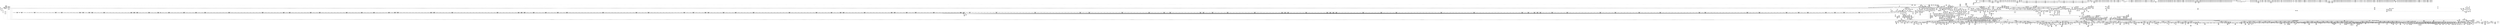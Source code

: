 digraph {
	CE0x52e5e70 [shape=record,shape=Mrecord,label="{CE0x52e5e70|selinux_socket_bind:_tmp10|security/selinux/hooks.c,4048|*SummSource*}"]
	CE0x54bd9c0 [shape=record,shape=Mrecord,label="{CE0x54bd9c0|rcu_read_lock:_tmp}"]
	CE0x5553c10 [shape=record,shape=Mrecord,label="{CE0x5553c10|_call_void_lockdep_rcu_suspicious(i8*_getelementptr_inbounds_(_25_x_i8_,_25_x_i8_*_.str45,_i32_0,_i32_0),_i32_934,_i8*_getelementptr_inbounds_(_44_x_i8_,_44_x_i8_*_.str47,_i32_0,_i32_0))_#10,_!dbg_!27726|include/linux/rcupdate.h,933|*SummSource*}"]
	CE0x52f2ec0 [shape=record,shape=Mrecord,label="{CE0x52f2ec0|selinux_socket_bind:_tmp52|security/selinux/hooks.c,4073}"]
	CE0x52a6b40 [shape=record,shape=Mrecord,label="{CE0x52a6b40|16:_i16,_48:_%struct.net*,_720:_i32,_1216:_i8*,_:_CRE_354,355_}"]
	CE0x548c5b0 [shape=record,shape=Mrecord,label="{CE0x548c5b0|selinux_socket_bind:_cmp25|security/selinux/hooks.c,4073}"]
	CE0x53007c0 [shape=record,shape=Mrecord,label="{CE0x53007c0|selinux_socket_bind:_tmp124|security/selinux/hooks.c,4126|*SummSink*}"]
	CE0x53c2dc0 [shape=record,shape=Mrecord,label="{CE0x53c2dc0|task_sid:_do.body5}"]
	CE0x5318e10 [shape=record,shape=Mrecord,label="{CE0x5318e10|selinux_socket_bind:_v4|security/selinux/hooks.c,4118}"]
	CE0x5319aa0 [shape=record,shape=Mrecord,label="{CE0x5319aa0|i64*_getelementptr_inbounds_(_55_x_i64_,_55_x_i64_*___llvm_gcov_ctr350,_i64_0,_i64_44)|*Constant*}"]
	CE0x5557ac0 [shape=record,shape=Mrecord,label="{CE0x5557ac0|_call_void_rcu_lock_release(%struct.lockdep_map*_rcu_lock_map)_#10,_!dbg_!27733|include/linux/rcupdate.h,935|*SummSink*}"]
	CE0x5437110 [shape=record,shape=Mrecord,label="{CE0x5437110|i64_14|*Constant*|*SummSink*}"]
	CE0x556c910 [shape=record,shape=Mrecord,label="{CE0x556c910|_call_void_mcount()_#3|*SummSource*}"]
	CE0x5460ea0 [shape=record,shape=Mrecord,label="{CE0x5460ea0|i32_16|*Constant*|*SummSink*}"]
	CE0x5267060 [shape=record,shape=Mrecord,label="{CE0x5267060|16:_i16,_48:_%struct.net*,_720:_i32,_1216:_i8*,_:_CRE_145,146_}"]
	CE0x52b3760 [shape=record,shape=Mrecord,label="{CE0x52b3760|16:_i16,_48:_%struct.net*,_720:_i32,_1216:_i8*,_:_CRE_416,417_}"]
	CE0x553ad10 [shape=record,shape=Mrecord,label="{CE0x553ad10|rcu_read_lock:_call3|include/linux/rcupdate.h,882|*SummSink*}"]
	CE0x54e3740 [shape=record,shape=Mrecord,label="{CE0x54e3740|selinux_socket_bind:_err.2|*SummSource*}"]
	CE0x556ff70 [shape=record,shape=Mrecord,label="{CE0x556ff70|__preempt_count_add:_tmp7|./arch/x86/include/asm/preempt.h,73}"]
	CE0x53b7680 [shape=record,shape=Mrecord,label="{CE0x53b7680|sock_has_perm:_tmp3|security/selinux/hooks.c,3964}"]
	CE0x5538220 [shape=record,shape=Mrecord,label="{CE0x5538220|_ret_void,_!dbg_!27719|./arch/x86/include/asm/preempt.h,73}"]
	CE0x528efb0 [shape=record,shape=Mrecord,label="{CE0x528efb0|16:_i16,_48:_%struct.net*,_720:_i32,_1216:_i8*,_:_CRE_841,842_}"]
	CE0x54e1480 [shape=record,shape=Mrecord,label="{CE0x54e1480|__preempt_count_add:_do.end|*SummSource*}"]
	CE0x53fbee0 [shape=record,shape=Mrecord,label="{CE0x53fbee0|task_sid:_tmp26|security/selinux/hooks.c,208|*SummSource*}"]
	CE0x52eb3c0 [shape=record,shape=Mrecord,label="{CE0x52eb3c0|selinux_socket_bind:_tmp32|security/selinux/hooks.c,4063|*SummSource*}"]
	CE0x556ceb0 [shape=record,shape=Mrecord,label="{CE0x556ceb0|rcu_lock_release:_tmp2|*SummSink*}"]
	CE0x5462750 [shape=record,shape=Mrecord,label="{CE0x5462750|__llvm_gcov_indirect_counter_increment:_entry}"]
	CE0x5562140 [shape=record,shape=Mrecord,label="{CE0x5562140|i8*_undef|*Constant*|*SummSource*}"]
	CE0x5272a50 [shape=record,shape=Mrecord,label="{CE0x5272a50|16:_i16,_48:_%struct.net*,_720:_i32,_1216:_i8*,_:_CRE_128,129_}"]
	CE0x5269d00 [shape=record,shape=Mrecord,label="{CE0x5269d00|selinux_socket_bind:_lor.lhs.false29}"]
	CE0x5539580 [shape=record,shape=Mrecord,label="{CE0x5539580|rcu_lock_acquire:_tmp2|*SummSource*}"]
	CE0x526afb0 [shape=record,shape=Mrecord,label="{CE0x526afb0|selinux_socket_bind:_lor.lhs.false|*SummSource*}"]
	CE0x530e910 [shape=record,shape=Mrecord,label="{CE0x530e910|i8_0|*Constant*|*SummSink*}"]
	CE0x52b90c0 [shape=record,shape=Mrecord,label="{CE0x52b90c0|sock_has_perm:_tmp11|security/selinux/hooks.c,3970}"]
	CE0x52d0a10 [shape=record,shape=Mrecord,label="{CE0x52d0a10|__llvm_gcov_indirect_counter_increment:_bb|*SummSource*}"]
	CE0x544dbc0 [shape=record,shape=Mrecord,label="{CE0x544dbc0|selinux_socket_bind:_tmp127|security/selinux/hooks.c,4048|*SummSource*}"]
	CE0x5451fe0 [shape=record,shape=Mrecord,label="{CE0x5451fe0|selinux_socket_bind:_tmp63|security/selinux/hooks.c,4076|*SummSink*}"]
	CE0x555af90 [shape=record,shape=Mrecord,label="{CE0x555af90|rcu_lock_release:___here}"]
	CE0x557f3c0 [shape=record,shape=Mrecord,label="{CE0x557f3c0|COLLAPSED:_GCMRE___llvm_gcov_ctr130_internal_global_4_x_i64_zeroinitializer:_elem_0:default:}"]
	CE0x5302a00 [shape=record,shape=Mrecord,label="{CE0x5302a00|get_current:_tmp3|*SummSource*}"]
	CE0x52dc090 [shape=record,shape=Mrecord,label="{CE0x52dc090|i32_3|*Constant*|*SummSource*}"]
	CE0x53d0270 [shape=record,shape=Mrecord,label="{CE0x53d0270|i64*_getelementptr_inbounds_(_13_x_i64_,_13_x_i64_*___llvm_gcov_ctr126,_i64_0,_i64_1)|*Constant*}"]
	CE0x5315c20 [shape=record,shape=Mrecord,label="{CE0x5315c20|selinux_socket_bind:_u84|security/selinux/hooks.c,4120|*SummSink*}"]
	CE0x53c9c50 [shape=record,shape=Mrecord,label="{CE0x53c9c50|_call_void_mcount()_#3|*SummSource*}"]
	CE0x52e62b0 [shape=record,shape=Mrecord,label="{CE0x52e62b0|COLLAPSED:_SCMRE_41,42_}"]
	CE0x53c5a80 [shape=record,shape=Mrecord,label="{CE0x53c5a80|i64_3|*Constant*|*SummSource*}"]
	CE0x53054d0 [shape=record,shape=Mrecord,label="{CE0x53054d0|selinux_socket_bind:_tmp35|security/selinux/hooks.c,4065}"]
	CE0x545d390 [shape=record,shape=Mrecord,label="{CE0x545d390|GLOBAL:___llvm_gcov_global_state_pred352|Global_var:__llvm_gcov_global_state_pred352|*SummSink*}"]
	CE0x54459a0 [shape=record,shape=Mrecord,label="{CE0x54459a0|__rcu_read_unlock:_tmp4|include/linux/rcupdate.h,244|*SummSource*}"]
	CE0x52c0c20 [shape=record,shape=Mrecord,label="{CE0x52c0c20|16:_i16,_48:_%struct.net*,_720:_i32,_1216:_i8*,_:_CRE_381,382_}"]
	CE0x53192b0 [shape=record,shape=Mrecord,label="{CE0x53192b0|selinux_socket_bind:_saddr|security/selinux/hooks.c,4118|*SummSource*}"]
	CE0x5284d70 [shape=record,shape=Mrecord,label="{CE0x5284d70|16:_i16,_48:_%struct.net*,_720:_i32,_1216:_i8*,_:_CRE_89,90_}"]
	CE0x5291bf0 [shape=record,shape=Mrecord,label="{CE0x5291bf0|16:_i16,_48:_%struct.net*,_720:_i32,_1216:_i8*,_:_CRE_480,488_|*MultipleSource*|Function::sock_has_perm&Arg::sk::|*LoadInst*|security/selinux/hooks.c,4034|security/selinux/hooks.c,4047}"]
	CE0x54515f0 [shape=record,shape=Mrecord,label="{CE0x54515f0|i64_22|*Constant*}"]
	CE0x54522f0 [shape=record,shape=Mrecord,label="{CE0x54522f0|selinux_socket_bind:_tmp64|security/selinux/hooks.c,4076}"]
	CE0x52fcc80 [shape=record,shape=Mrecord,label="{CE0x52fcc80|selinux_socket_bind:_tmp13|security/selinux/hooks.c,4048}"]
	CE0x54b4ca0 [shape=record,shape=Mrecord,label="{CE0x54b4ca0|rcu_read_lock:_tmp21|include/linux/rcupdate.h,884|*SummSource*}"]
	CE0x5446640 [shape=record,shape=Mrecord,label="{CE0x5446640|__preempt_count_sub:_tmp6|./arch/x86/include/asm/preempt.h,78|*SummSource*}"]
	CE0x53b47f0 [shape=record,shape=Mrecord,label="{CE0x53b47f0|task_sid:_land.lhs.true}"]
	CE0x54bb000 [shape=record,shape=Mrecord,label="{CE0x54bb000|_ret_void,_!dbg_!27720|./arch/x86/include/asm/preempt.h,78}"]
	CE0x5337230 [shape=record,shape=Mrecord,label="{CE0x5337230|i64_0|*Constant*|*SummSink*}"]
	CE0x54574f0 [shape=record,shape=Mrecord,label="{CE0x54574f0|i64_25|*Constant*}"]
	CE0x5561c90 [shape=record,shape=Mrecord,label="{CE0x5561c90|rcu_lock_acquire:_tmp7}"]
	CE0x5269fe0 [shape=record,shape=Mrecord,label="{CE0x5269fe0|selinux_socket_bind:_cmp9|security/selinux/hooks.c,4058|*SummSource*}"]
	CE0x54ddee0 [shape=record,shape=Mrecord,label="{CE0x54ddee0|__preempt_count_sub:_sub|./arch/x86/include/asm/preempt.h,77}"]
	CE0x5541cb0 [shape=record,shape=Mrecord,label="{CE0x5541cb0|__rcu_read_lock:_tmp6|include/linux/rcupdate.h,240|*SummSource*}"]
	CE0x5453920 [shape=record,shape=Mrecord,label="{CE0x5453920|i64*_getelementptr_inbounds_(_55_x_i64_,_55_x_i64_*___llvm_gcov_ctr350,_i64_0,_i64_24)|*Constant*|*SummSource*}"]
	CE0x5294f00 [shape=record,shape=Mrecord,label="{CE0x5294f00|16:_i16,_48:_%struct.net*,_720:_i32,_1216:_i8*,_:_CRE_654,655_}"]
	CE0x5548360 [shape=record,shape=Mrecord,label="{CE0x5548360|rcu_read_unlock:_tmp8|include/linux/rcupdate.h,933|*SummSource*}"]
	CE0x54626e0 [shape=record,shape=Mrecord,label="{CE0x54626e0|i64**_getelementptr_inbounds_(_14_x_i64*_,_14_x_i64*_*___llvm_gcda_edge_table351,_i64_0,_i64_2)|*Constant*|*SummSource*}"]
	CE0x52f0c10 [shape=record,shape=Mrecord,label="{CE0x52f0c10|i64*_getelementptr_inbounds_(_55_x_i64_,_55_x_i64_*___llvm_gcov_ctr350,_i64_0,_i64_16)|*Constant*|*SummSink*}"]
	CE0x527d090 [shape=record,shape=Mrecord,label="{CE0x527d090|selinux_socket_bind:_cleanup.cont|*SummSink*}"]
	CE0x5277280 [shape=record,shape=Mrecord,label="{CE0x5277280|16:_i16,_48:_%struct.net*,_720:_i32,_1216:_i8*,_:_CRE_817,818_}"]
	CE0x5318380 [shape=record,shape=Mrecord,label="{CE0x5318380|selinux_socket_bind:_tmp107|security/selinux/hooks.c,4118|*SummSource*}"]
	CE0x5280e60 [shape=record,shape=Mrecord,label="{CE0x5280e60|16:_i16,_48:_%struct.net*,_720:_i32,_1216:_i8*,_:_CRE_224,225_}"]
	CE0x54616d0 [shape=record,shape=Mrecord,label="{CE0x54616d0|_call_void___llvm_gcov_indirect_counter_increment(i32*___llvm_gcov_global_state_pred352,_i64**_getelementptr_inbounds_(_14_x_i64*_,_14_x_i64*_*___llvm_gcda_edge_table351,_i64_0,_i64_2)),_!dbg_!27829|security/selinux/hooks.c,4092|*SummSource*}"]
	CE0x55bf750 [shape=record,shape=Mrecord,label="{CE0x55bf750|__preempt_count_sub:_tmp3|*SummSink*}"]
	CE0x490a0c0 [shape=record,shape=Mrecord,label="{CE0x490a0c0|selinux_socket_bind:_if.end62|*SummSource*}"]
	CE0x52b2630 [shape=record,shape=Mrecord,label="{CE0x52b2630|16:_i16,_48:_%struct.net*,_720:_i32,_1216:_i8*,_:_CRE_405,406_}"]
	CE0x53455b0 [shape=record,shape=Mrecord,label="{CE0x53455b0|_ret_%struct.task_struct*_%tmp4,_!dbg_!27714|./arch/x86/include/asm/current.h,14|*SummSource*}"]
	CE0x54e5e70 [shape=record,shape=Mrecord,label="{CE0x54e5e70|get_current:_bb|*SummSource*}"]
	CE0x549e8a0 [shape=record,shape=Mrecord,label="{CE0x549e8a0|GLOBAL:_lockdep_rcu_suspicious|*Constant*|*SummSink*}"]
	CE0x53c0d40 [shape=record,shape=Mrecord,label="{CE0x53c0d40|_call_void_rcu_read_lock()_#10,_!dbg_!27712|security/selinux/hooks.c,207}"]
	CE0x53b6d20 [shape=record,shape=Mrecord,label="{CE0x53b6d20|sock_has_perm:_u|security/selinux/hooks.c,3973|*SummSource*}"]
	CE0x52b0dd0 [shape=record,shape=Mrecord,label="{CE0x52b0dd0|16:_i16,_48:_%struct.net*,_720:_i32,_1216:_i8*,_:_CRE_161,162_}"]
	CE0x549d330 [shape=record,shape=Mrecord,label="{CE0x549d330|selinux_socket_bind:_net44|security/selinux/hooks.c,4080}"]
	CE0x52e6f70 [shape=record,shape=Mrecord,label="{CE0x52e6f70|COLLAPSED:_SCMRE_53,54_}"]
	CE0x5576430 [shape=record,shape=Mrecord,label="{CE0x5576430|__preempt_count_sub:_tmp1}"]
	CE0x52671f0 [shape=record,shape=Mrecord,label="{CE0x52671f0|16:_i16,_48:_%struct.net*,_720:_i32,_1216:_i8*,_:_CRE_146,147_}"]
	CE0x526c720 [shape=record,shape=Mrecord,label="{CE0x526c720|selinux_socket_bind:_if.end89}"]
	CE0x549b5d0 [shape=record,shape=Mrecord,label="{CE0x549b5d0|selinux_socket_bind:_net39|security/selinux/hooks.c,4079|*SummSource*}"]
	CE0x52bc540 [shape=record,shape=Mrecord,label="{CE0x52bc540|selinux_socket_bind:_tmp8|security/selinux/hooks.c,4040|*SummSink*}"]
	CE0x533ff40 [shape=record,shape=Mrecord,label="{CE0x533ff40|sock_has_perm:_perms|Function::sock_has_perm&Arg::perms::|*SummSource*}"]
	CE0x5319fc0 [shape=record,shape=Mrecord,label="{CE0x5319fc0|i64*_getelementptr_inbounds_(_55_x_i64_,_55_x_i64_*___llvm_gcov_ctr350,_i64_0,_i64_44)|*Constant*|*SummSink*}"]
	CE0x5302960 [shape=record,shape=Mrecord,label="{CE0x5302960|get_current:_tmp3}"]
	CE0x54b8770 [shape=record,shape=Mrecord,label="{CE0x54b8770|i8*_getelementptr_inbounds_(_42_x_i8_,_42_x_i8_*_.str46,_i32_0,_i32_0)|*Constant*}"]
	CE0x5547e10 [shape=record,shape=Mrecord,label="{CE0x5547e10|rcu_read_unlock:_if.end}"]
	CE0x55497b0 [shape=record,shape=Mrecord,label="{CE0x55497b0|rcu_read_unlock:_do.body}"]
	CE0x557c2b0 [shape=record,shape=Mrecord,label="{CE0x557c2b0|i32_1|*Constant*}"]
	CE0x5446b00 [shape=record,shape=Mrecord,label="{CE0x5446b00|__preempt_count_sub:_do.body|*SummSink*}"]
	CE0x52e9bb0 [shape=record,shape=Mrecord,label="{CE0x52e9bb0|selinux_socket_bind:_call12|security/selinux/hooks.c,4060}"]
	CE0x54b1b70 [shape=record,shape=Mrecord,label="{CE0x54b1b70|rcu_lock_release:_indirectgoto|*SummSource*}"]
	CE0x53cbf40 [shape=record,shape=Mrecord,label="{CE0x53cbf40|task_sid:_tmp16|security/selinux/hooks.c,208}"]
	CE0x53cb430 [shape=record,shape=Mrecord,label="{CE0x53cb430|i64_7|*Constant*}"]
	CE0x52a5070 [shape=record,shape=Mrecord,label="{CE0x52a5070|16:_i16,_48:_%struct.net*,_720:_i32,_1216:_i8*,_:_CRE_117,118_}"]
	CE0x52f3b60 [shape=record,shape=Mrecord,label="{CE0x52f3b60|i64_18|*Constant*}"]
	CE0x54bdaa0 [shape=record,shape=Mrecord,label="{CE0x54bdaa0|rcu_read_lock:_tmp|*SummSource*}"]
	CE0x548fe80 [shape=record,shape=Mrecord,label="{CE0x548fe80|sock_has_perm:_tmp15|security/selinux/hooks.c,3974|*SummSource*}"]
	CE0x53387a0 [shape=record,shape=Mrecord,label="{CE0x53387a0|i64*_getelementptr_inbounds_(_6_x_i64_,_6_x_i64_*___llvm_gcov_ctr327,_i64_0,_i64_3)|*Constant*}"]
	CE0x52ebe70 [shape=record,shape=Mrecord,label="{CE0x52ebe70|selinux_socket_bind:_tmp30|security/selinux/hooks.c,4061|*SummSource*}"]
	CE0x52d88f0 [shape=record,shape=Mrecord,label="{CE0x52d88f0|16:_i16,_48:_%struct.net*,_720:_i32,_1216:_i8*,_:_CRE_1158,1159_}"]
	CE0x528c080 [shape=record,shape=Mrecord,label="{CE0x528c080|16:_i16,_48:_%struct.net*,_720:_i32,_1216:_i8*,_:_CRE_675,676_}"]
	CE0x53ca610 [shape=record,shape=Mrecord,label="{CE0x53ca610|cred_sid:_tmp2|*SummSink*}"]
	CE0x5311d30 [shape=record,shape=Mrecord,label="{CE0x5311d30|selinux_socket_bind:_tmp100|security/selinux/hooks.c,4117|*SummSource*}"]
	CE0x5296190 [shape=record,shape=Mrecord,label="{CE0x5296190|16:_i16,_48:_%struct.net*,_720:_i32,_1216:_i8*,_:_CRE_356,357_}"]
	CE0x53cfd00 [shape=record,shape=Mrecord,label="{CE0x53cfd00|i64_7|*Constant*}"]
	CE0x55befb0 [shape=record,shape=Mrecord,label="{CE0x55befb0|__preempt_count_sub:_tmp5|./arch/x86/include/asm/preempt.h,77|*SummSink*}"]
	CE0x546c910 [shape=record,shape=Mrecord,label="{CE0x546c910|i32_4194304|*Constant*|*SummSink*}"]
	CE0x52db130 [shape=record,shape=Mrecord,label="{CE0x52db130|16:_i16,_48:_%struct.net*,_720:_i32,_1216:_i8*,_:_CRE_1248,1256_|*MultipleSource*|Function::sock_has_perm&Arg::sk::|*LoadInst*|security/selinux/hooks.c,4034|security/selinux/hooks.c,4047}"]
	CE0x52c7c10 [shape=record,shape=Mrecord,label="{CE0x52c7c10|sock_has_perm:_cmp|security/selinux/hooks.c,3969|*SummSink*}"]
	CE0x53046b0 [shape=record,shape=Mrecord,label="{CE0x53046b0|selinux_socket_bind:_conv16|security/selinux/hooks.c,4064|*SummSource*}"]
	CE0x527ba30 [shape=record,shape=Mrecord,label="{CE0x527ba30|selinux_socket_bind:_tmp5|security/selinux/hooks.c,4039|*SummSource*}"]
	CE0x531cf60 [shape=record,shape=Mrecord,label="{CE0x531cf60|selinux_socket_bind:_tmp112|security/selinux/hooks.c,4120|*SummSink*}"]
	CE0x5566d60 [shape=record,shape=Mrecord,label="{CE0x5566d60|GLOBAL:___preempt_count_sub|*Constant*|*SummSource*}"]
	CE0x5300a60 [shape=record,shape=Mrecord,label="{CE0x5300a60|_switch_i32_%cleanup.dest.slot.0,_label_%unreachable_i32_0,_label_%cleanup.cont_i32_2,_label_%out_}"]
	CE0x5353190 [shape=record,shape=Mrecord,label="{CE0x5353190|selinux_socket_bind:_tmp7|security/selinux/hooks.c,4040|*SummSink*}"]
	CE0x53094c0 [shape=record,shape=Mrecord,label="{CE0x53094c0|selinux_socket_bind:_tmp39|security/selinux/hooks.c,4068|*SummSource*}"]
	CE0x5273310 [shape=record,shape=Mrecord,label="{CE0x5273310|16:_i16,_48:_%struct.net*,_720:_i32,_1216:_i8*,_:_CRE_193,194_}"]
	CE0x530b960 [shape=record,shape=Mrecord,label="{CE0x530b960|GLOBAL:_inet_get_local_port_range|*Constant*|*SummSink*}"]
	CE0x545f390 [shape=record,shape=Mrecord,label="{CE0x545f390|_switch_i32_%conv56,_label_%sw.default_i32_15,_label_%sw.bb_i32_16,_label_%sw.bb57_i32_44,_label_%sw.bb58_,_!dbg_!27828|security/selinux/hooks.c,4090|*SummSink*}"]
	CE0x55ac140 [shape=record,shape=Mrecord,label="{CE0x55ac140|i64*_getelementptr_inbounds_(_4_x_i64_,_4_x_i64_*___llvm_gcov_ctr129,_i64_0,_i64_3)|*Constant*}"]
	CE0x52bef60 [shape=record,shape=Mrecord,label="{CE0x52bef60|16:_i16,_48:_%struct.net*,_720:_i32,_1216:_i8*,_:_CRE_232,233_}"]
	CE0x5345850 [shape=record,shape=Mrecord,label="{CE0x5345850|selinux_socket_bind:_call2|security/selinux/hooks.c,4038|*SummSource*}"]
	CE0x5306240 [shape=record,shape=Mrecord,label="{CE0x5306240|selinux_socket_bind:_addr4.0}"]
	CE0x548e210 [shape=record,shape=Mrecord,label="{CE0x548e210|selinux_socket_bind:_tmp45|security/selinux/hooks.c,4073}"]
	CE0x549b560 [shape=record,shape=Mrecord,label="{CE0x549b560|selinux_socket_bind:_call40|security/selinux/hooks.c,4080}"]
	CE0x54951b0 [shape=record,shape=Mrecord,label="{CE0x54951b0|selinux_socket_bind:_sclass|security/selinux/hooks.c,4083|*SummSource*}"]
	CE0x557d180 [shape=record,shape=Mrecord,label="{CE0x557d180|rcu_lock_release:_tmp6|*SummSink*}"]
	CE0x546c5b0 [shape=record,shape=Mrecord,label="{CE0x546c5b0|selinux_socket_bind:_tobool60|security/selinux/hooks.c,4109}"]
	CE0x53cb560 [shape=record,shape=Mrecord,label="{CE0x53cb560|task_sid:_tmp14|security/selinux/hooks.c,208}"]
	CE0x5470fe0 [shape=record,shape=Mrecord,label="{CE0x5470fe0|selinux_socket_bind:_tmp94|security/selinux/hooks.c,4109|*SummSink*}"]
	CE0x53b1a80 [shape=record,shape=Mrecord,label="{CE0x53b1a80|i32_-1|*Constant*}"]
	CE0x53b1f80 [shape=record,shape=Mrecord,label="{CE0x53b1f80|sock_net:_call|include/net/sock.h,2214}"]
	CE0x556e860 [shape=record,shape=Mrecord,label="{CE0x556e860|void_(i32*,_i32,_i32*)*_asm_addl_$1,_%gs:$0_,_*m,ri,*m,_dirflag_,_fpsr_,_flags_|*SummSink*}"]
	CE0x533bc10 [shape=record,shape=Mrecord,label="{CE0x533bc10|selinux_socket_bind:_tobool|security/selinux/hooks.c,4039}"]
	CE0x543b6b0 [shape=record,shape=Mrecord,label="{CE0x543b6b0|selinux_socket_bind:_tmp118|security/selinux/hooks.c,4124|*SummSink*}"]
	CE0x5280690 [shape=record,shape=Mrecord,label="{CE0x5280690|16:_i16,_48:_%struct.net*,_720:_i32,_1216:_i8*,_:_CRE_219,220_}"]
	CE0x556b5e0 [shape=record,shape=Mrecord,label="{CE0x556b5e0|_call_void_lock_release(%struct.lockdep_map*_%map,_i32_1,_i64_ptrtoint_(i8*_blockaddress(_rcu_lock_release,_%__here)_to_i64))_#10,_!dbg_!27716|include/linux/rcupdate.h,423}"]
	CE0x52d8b80 [shape=record,shape=Mrecord,label="{CE0x52d8b80|16:_i16,_48:_%struct.net*,_720:_i32,_1216:_i8*,_:_CRE_1160,1162_|*MultipleSource*|Function::sock_has_perm&Arg::sk::|*LoadInst*|security/selinux/hooks.c,4034|security/selinux/hooks.c,4047}"]
	CE0x5451710 [shape=record,shape=Mrecord,label="{CE0x5451710|i64_22|*Constant*|*SummSink*}"]
	CE0x546dbe0 [shape=record,shape=Mrecord,label="{CE0x546dbe0|GLOBAL:_sel_netnode_sid|*Constant*}"]
	CE0x53c4210 [shape=record,shape=Mrecord,label="{CE0x53c4210|task_sid:_tmp11|security/selinux/hooks.c,208|*SummSink*}"]
	CE0x5548800 [shape=record,shape=Mrecord,label="{CE0x5548800|i64*_getelementptr_inbounds_(_4_x_i64_,_4_x_i64_*___llvm_gcov_ctr130,_i64_0,_i64_1)|*Constant*|*SummSink*}"]
	CE0x55530c0 [shape=record,shape=Mrecord,label="{CE0x55530c0|rcu_read_unlock:_tmp11|include/linux/rcupdate.h,933}"]
	CE0x5457d30 [shape=record,shape=Mrecord,label="{CE0x5457d30|selinux_socket_bind:_tmp74|security/selinux/hooks.c,4085|*SummSource*}"]
	CE0x528c9e0 [shape=record,shape=Mrecord,label="{CE0x528c9e0|16:_i16,_48:_%struct.net*,_720:_i32,_1216:_i8*,_:_CRE_681,682_}"]
	CE0x5335d00 [shape=record,shape=Mrecord,label="{CE0x5335d00|16:_i16,_48:_%struct.net*,_720:_i32,_1216:_i8*,_:_CRE_38,39_}"]
	CE0x53ff220 [shape=record,shape=Mrecord,label="{CE0x53ff220|read_pnet:_bb}"]
	CE0x5297110 [shape=record,shape=Mrecord,label="{CE0x5297110|16:_i16,_48:_%struct.net*,_720:_i32,_1216:_i8*,_:_CRE_367,368_}"]
	CE0x55474d0 [shape=record,shape=Mrecord,label="{CE0x55474d0|COLLAPSED:_GCMRE___llvm_gcov_ctr132_internal_global_11_x_i64_zeroinitializer:_elem_0:default:}"]
	CE0x55653c0 [shape=record,shape=Mrecord,label="{CE0x55653c0|__rcu_read_unlock:_do.body|*SummSource*}"]
	CE0x530ddc0 [shape=record,shape=Mrecord,label="{CE0x530ddc0|selinux_socket_bind:_tmp20|security/selinux/hooks.c,4052|*SummSource*}"]
	CE0x5490a80 [shape=record,shape=Mrecord,label="{CE0x5490a80|sock_has_perm:_sid5|security/selinux/hooks.c,3976|*SummSource*}"]
	CE0x5567990 [shape=record,shape=Mrecord,label="{CE0x5567990|__rcu_read_unlock:_do.end|*SummSink*}"]
	CE0x53acf90 [shape=record,shape=Mrecord,label="{CE0x53acf90|sock_has_perm:_retval.0|*SummSource*}"]
	CE0x5552da0 [shape=record,shape=Mrecord,label="{CE0x5552da0|rcu_read_unlock:_tmp10|include/linux/rcupdate.h,933|*SummSource*}"]
	CE0x52ead50 [shape=record,shape=Mrecord,label="{CE0x52ead50|_ret_i16_%conv3,_!dbg_!27720|include/uapi/linux/swab.h,53|*SummSource*}"]
	CE0x5556d10 [shape=record,shape=Mrecord,label="{CE0x5556d10|rcu_read_unlock:_tmp21|include/linux/rcupdate.h,935|*SummSource*}"]
	CE0x54736a0 [shape=record,shape=Mrecord,label="{CE0x54736a0|selinux_socket_bind:_net65|security/selinux/hooks.c,4113}"]
	CE0x543b930 [shape=record,shape=Mrecord,label="{CE0x543b930|selinux_socket_bind:_tmp119|security/selinux/hooks.c,4124}"]
	CE0x53abc10 [shape=record,shape=Mrecord,label="{CE0x53abc10|_call_void_mcount()_#3}"]
	CE0x53ce070 [shape=record,shape=Mrecord,label="{CE0x53ce070|_call_void_lockdep_rcu_suspicious(i8*_getelementptr_inbounds_(_25_x_i8_,_25_x_i8_*_.str3,_i32_0,_i32_0),_i32_208,_i8*_getelementptr_inbounds_(_41_x_i8_,_41_x_i8_*_.str44,_i32_0,_i32_0))_#10,_!dbg_!27732|security/selinux/hooks.c,208}"]
	CE0x5289a00 [shape=record,shape=Mrecord,label="{CE0x5289a00|16:_i16,_48:_%struct.net*,_720:_i32,_1216:_i8*,_:_CRE_259,260_}"]
	CE0x52a4c60 [shape=record,shape=Mrecord,label="{CE0x52a4c60|16:_i16,_48:_%struct.net*,_720:_i32,_1216:_i8*,_:_CRE_114,115_}"]
	CE0x557bed0 [shape=record,shape=Mrecord,label="{CE0x557bed0|GLOBAL:_lock_release|*Constant*|*SummSource*}"]
	CE0x54e6ed0 [shape=record,shape=Mrecord,label="{CE0x54e6ed0|i64**_getelementptr_inbounds_(_14_x_i64*_,_14_x_i64*_*___llvm_gcda_edge_table351,_i64_0,_i64_8)|*Constant*}"]
	CE0x53cc380 [shape=record,shape=Mrecord,label="{CE0x53cc380|task_sid:_tmp17|security/selinux/hooks.c,208}"]
	CE0x548df00 [shape=record,shape=Mrecord,label="{CE0x548df00|selinux_socket_bind:_tmp44|security/selinux/hooks.c,4073|*SummSink*}"]
	CE0x5543150 [shape=record,shape=Mrecord,label="{CE0x5543150|_ret_void,_!dbg_!27719|./arch/x86/include/asm/preempt.h,73|*SummSink*}"]
	CE0x531a2c0 [shape=record,shape=Mrecord,label="{CE0x531a2c0|selinux_socket_bind:_tmp109|security/selinux/hooks.c,4120}"]
	CE0x5348d70 [shape=record,shape=Mrecord,label="{CE0x5348d70|read_pnet:_tmp1|*SummSink*}"]
	CE0x52f2050 [shape=record,shape=Mrecord,label="{CE0x52f2050|i64*_getelementptr_inbounds_(_55_x_i64_,_55_x_i64_*___llvm_gcov_ctr350,_i64_0,_i64_17)|*Constant*}"]
	CE0x54586f0 [shape=record,shape=Mrecord,label="{CE0x54586f0|selinux_socket_bind:_tmp76|security/selinux/hooks.c,4085}"]
	CE0x52fa220 [shape=record,shape=Mrecord,label="{CE0x52fa220|selinux_socket_bind:_conv|security/selinux/hooks.c,4048|*SummSource*}"]
	CE0x556ec70 [shape=record,shape=Mrecord,label="{CE0x556ec70|rcu_lock_acquire:_bb|*SummSource*}"]
	CE0x52c2120 [shape=record,shape=Mrecord,label="{CE0x52c2120|16:_i16,_48:_%struct.net*,_720:_i32,_1216:_i8*,_:_CRE_564,565_}"]
	CE0x53bdb90 [shape=record,shape=Mrecord,label="{CE0x53bdb90|__llvm_gcov_indirect_counter_increment:_tmp1}"]
	CE0x53d1010 [shape=record,shape=Mrecord,label="{CE0x53d1010|rcu_read_lock:_tmp7|include/linux/rcupdate.h,882}"]
	CE0x54913e0 [shape=record,shape=Mrecord,label="{CE0x54913e0|selinux_socket_bind:_sport|security/selinux/hooks.c,4080|*SummSource*}"]
	CE0x52d26e0 [shape=record,shape=Mrecord,label="{CE0x52d26e0|16:_i16,_48:_%struct.net*,_720:_i32,_1216:_i8*,_:_CRE_896,900_|*MultipleSource*|Function::sock_has_perm&Arg::sk::|*LoadInst*|security/selinux/hooks.c,4034|security/selinux/hooks.c,4047}"]
	CE0x5472360 [shape=record,shape=Mrecord,label="{CE0x5472360|selinux_socket_bind:_tmp97}"]
	CE0x549fc40 [shape=record,shape=Mrecord,label="{CE0x549fc40|i64*_getelementptr_inbounds_(_13_x_i64_,_13_x_i64_*___llvm_gcov_ctr126,_i64_0,_i64_9)|*Constant*|*SummSink*}"]
	CE0x549a980 [shape=record,shape=Mrecord,label="{CE0x549a980|i8_2|*Constant*|*SummSource*}"]
	CE0x5293880 [shape=record,shape=Mrecord,label="{CE0x5293880|16:_i16,_48:_%struct.net*,_720:_i32,_1216:_i8*,_:_CRE_616,620_|*MultipleSource*|Function::sock_has_perm&Arg::sk::|*LoadInst*|security/selinux/hooks.c,4034|security/selinux/hooks.c,4047}"]
	CE0x5556020 [shape=record,shape=Mrecord,label="{CE0x5556020|rcu_read_unlock:_tmp20|include/linux/rcupdate.h,933}"]
	CE0x554a6f0 [shape=record,shape=Mrecord,label="{CE0x554a6f0|_call_void___preempt_count_add(i32_1)_#10,_!dbg_!27711|include/linux/rcupdate.h,239|*SummSink*}"]
	CE0x53d00a0 [shape=record,shape=Mrecord,label="{CE0x53d00a0|rcu_read_lock:_tmp13|include/linux/rcupdate.h,882|*SummSink*}"]
	CE0x545c040 [shape=record,shape=Mrecord,label="{CE0x545c040|i64*_getelementptr_inbounds_(_55_x_i64_,_55_x_i64_*___llvm_gcov_ctr350,_i64_0,_i64_29)|*Constant*|*SummSink*}"]
	CE0x529e280 [shape=record,shape=Mrecord,label="{CE0x529e280|selinux_socket_bind:_sw.epilog}"]
	CE0x52ef6d0 [shape=record,shape=Mrecord,label="{CE0x52ef6d0|i64_12|*Constant*|*SummSink*}"]
	CE0x5303300 [shape=record,shape=Mrecord,label="{CE0x5303300|COLLAPSED:_SCMRE_32,33_}"]
	CE0x54e7220 [shape=record,shape=Mrecord,label="{CE0x54e7220|i64**_getelementptr_inbounds_(_14_x_i64*_,_14_x_i64*_*___llvm_gcda_edge_table351,_i64_0,_i64_8)|*Constant*|*SummSource*}"]
	CE0x52d0010 [shape=record,shape=Mrecord,label="{CE0x52d0010|sock_net:___sk_common|include/net/sock.h,2214}"]
	CE0x54b0d00 [shape=record,shape=Mrecord,label="{CE0x54b0d00|cred_sid:_security|security/selinux/hooks.c,196|*SummSink*}"]
	CE0x52f6e10 [shape=record,shape=Mrecord,label="{CE0x52f6e10|selinux_socket_bind:_conv34|security/selinux/hooks.c,4074}"]
	CE0x53c2630 [shape=record,shape=Mrecord,label="{CE0x53c2630|_call_void_mcount()_#3|*SummSource*}"]
	CE0x528a4f0 [shape=record,shape=Mrecord,label="{CE0x528a4f0|16:_i16,_48:_%struct.net*,_720:_i32,_1216:_i8*,_:_CRE_280,288_|*MultipleSource*|Function::sock_has_perm&Arg::sk::|*LoadInst*|security/selinux/hooks.c,4034|security/selinux/hooks.c,4047}"]
	CE0x52b2ae0 [shape=record,shape=Mrecord,label="{CE0x52b2ae0|16:_i16,_48:_%struct.net*,_720:_i32,_1216:_i8*,_:_CRE_408,409_}"]
	CE0x52b0510 [shape=record,shape=Mrecord,label="{CE0x52b0510|task_sid:_tmp}"]
	CE0x5450c50 [shape=record,shape=Mrecord,label="{CE0x5450c50|selinux_socket_bind:_tmp61|security/selinux/hooks.c,4073|*SummSource*}"]
	CE0x543ab90 [shape=record,shape=Mrecord,label="{CE0x543ab90|selinux_socket_bind:_tmp116|security/selinux/hooks.c,4124|*SummSink*}"]
	CE0x52bf5a0 [shape=record,shape=Mrecord,label="{CE0x52bf5a0|16:_i16,_48:_%struct.net*,_720:_i32,_1216:_i8*,_:_CRE_236,237_}"]
	CE0x5319090 [shape=record,shape=Mrecord,label="{CE0x5319090|selinux_socket_bind:_v4|security/selinux/hooks.c,4118|*SummSink*}"]
	CE0x53fec10 [shape=record,shape=Mrecord,label="{CE0x53fec10|_ret_i32_%tmp6,_!dbg_!27716|security/selinux/hooks.c,197|*SummSource*}"]
	CE0x52d6a10 [shape=record,shape=Mrecord,label="{CE0x52d6a10|16:_i16,_48:_%struct.net*,_720:_i32,_1216:_i8*,_:_CRE_1076,1080_|*MultipleSource*|Function::sock_has_perm&Arg::sk::|*LoadInst*|security/selinux/hooks.c,4034|security/selinux/hooks.c,4047}"]
	CE0x54b7fd0 [shape=record,shape=Mrecord,label="{CE0x54b7fd0|i32_883|*Constant*|*SummSource*}"]
	CE0x55adc00 [shape=record,shape=Mrecord,label="{CE0x55adc00|__preempt_count_sub:_bb|*SummSource*}"]
	CE0x5280ff0 [shape=record,shape=Mrecord,label="{CE0x5280ff0|16:_i16,_48:_%struct.net*,_720:_i32,_1216:_i8*,_:_CRE_225,226_}"]
	CE0x5492d50 [shape=record,shape=Mrecord,label="{CE0x5492d50|selinux_socket_bind:_tmp69|security/selinux/hooks.c,4081|*SummSink*}"]
	CE0x5475e20 [shape=record,shape=Mrecord,label="{CE0x5475e20|selinux_socket_bind:_u69|security/selinux/hooks.c,4114}"]
	CE0x52ad7a0 [shape=record,shape=Mrecord,label="{CE0x52ad7a0|16:_i16,_48:_%struct.net*,_720:_i32,_1216:_i8*,_:_CRE_872,873_}"]
	CE0x54629c0 [shape=record,shape=Mrecord,label="{CE0x54629c0|__llvm_gcov_indirect_counter_increment:_entry|*SummSink*}"]
	CE0x52c1260 [shape=record,shape=Mrecord,label="{CE0x52c1260|16:_i16,_48:_%struct.net*,_720:_i32,_1216:_i8*,_:_CRE_385,386_}"]
	CE0x52d2d80 [shape=record,shape=Mrecord,label="{CE0x52d2d80|16:_i16,_48:_%struct.net*,_720:_i32,_1216:_i8*,_:_CRE_904,912_|*MultipleSource*|Function::sock_has_perm&Arg::sk::|*LoadInst*|security/selinux/hooks.c,4034|security/selinux/hooks.c,4047}"]
	CE0x531c460 [shape=record,shape=Mrecord,label="{CE0x531c460|selinux_socket_bind:_sin6_addr88|security/selinux/hooks.c,4120|*SummSink*}"]
	CE0x549fa50 [shape=record,shape=Mrecord,label="{CE0x549fa50|i64*_getelementptr_inbounds_(_13_x_i64_,_13_x_i64_*___llvm_gcov_ctr126,_i64_0,_i64_9)|*Constant*|*SummSource*}"]
	CE0x54466b0 [shape=record,shape=Mrecord,label="{CE0x54466b0|__preempt_count_sub:_tmp6|./arch/x86/include/asm/preempt.h,78|*SummSink*}"]
	CE0x52e58b0 [shape=record,shape=Mrecord,label="{CE0x52e58b0|selinux_socket_bind:_tmp15|security/selinux/hooks.c,4048|*SummSource*}"]
	CE0x53cd7e0 [shape=record,shape=Mrecord,label="{CE0x53cd7e0|task_sid:_tmp19|security/selinux/hooks.c,208|*SummSink*}"]
	CE0x556af20 [shape=record,shape=Mrecord,label="{CE0x556af20|rcu_lock_release:_tmp4|include/linux/rcupdate.h,423|*SummSink*}"]
	CE0x5282260 [shape=record,shape=Mrecord,label="{CE0x5282260|16:_i16,_48:_%struct.net*,_720:_i32,_1216:_i8*,_:_CRE_78,79_}"]
	CE0x53c2430 [shape=record,shape=Mrecord,label="{CE0x53c2430|task_sid:_tmp10|security/selinux/hooks.c,208|*SummSink*}"]
	CE0x527c260 [shape=record,shape=Mrecord,label="{CE0x527c260|16:_i16,_48:_%struct.net*,_720:_i32,_1216:_i8*,_:_CRE_392,393_}"]
	CE0x548dc40 [shape=record,shape=Mrecord,label="{CE0x548dc40|selinux_socket_bind:_tmp44|security/selinux/hooks.c,4073}"]
	CE0x552d0a0 [shape=record,shape=Mrecord,label="{CE0x552d0a0|rcu_read_unlock:_tmp3|*SummSink*}"]
	CE0x5456780 [shape=record,shape=Mrecord,label="{CE0x5456780|_ret_i32_%retval.0,_!dbg_!27728|security/selinux/avc.c,775|*SummSource*}"]
	CE0x53b9330 [shape=record,shape=Mrecord,label="{CE0x53b9330|_call_void_mcount()_#3|*SummSink*}"]
	CE0x52bd330 [shape=record,shape=Mrecord,label="{CE0x52bd330|i64*_getelementptr_inbounds_(_2_x_i64_,_2_x_i64_*___llvm_gcov_ctr98,_i64_0,_i64_1)|*Constant*}"]
	CE0x52e5cd0 [shape=record,shape=Mrecord,label="{CE0x52e5cd0|selinux_socket_bind:_tmp9|security/selinux/hooks.c,4047|*SummSource*}"]
	CE0x554a900 [shape=record,shape=Mrecord,label="{CE0x554a900|rcu_read_unlock:_land.lhs.true}"]
	CE0x5493070 [shape=record,shape=Mrecord,label="{CE0x5493070|selinux_socket_bind:_family47|security/selinux/hooks.c,4081|*SummSource*}"]
	CE0x5267c20 [shape=record,shape=Mrecord,label="{CE0x5267c20|16:_i16,_48:_%struct.net*,_720:_i32,_1216:_i8*,_:_CRE_174,175_}"]
	CE0x5587bb0 [shape=record,shape=Mrecord,label="{CE0x5587bb0|i64*_getelementptr_inbounds_(_4_x_i64_,_4_x_i64_*___llvm_gcov_ctr133,_i64_0,_i64_2)|*Constant*|*SummSink*}"]
	CE0x52d6f30 [shape=record,shape=Mrecord,label="{CE0x52d6f30|16:_i16,_48:_%struct.net*,_720:_i32,_1216:_i8*,_:_CRE_1088,1104_|*MultipleSource*|Function::sock_has_perm&Arg::sk::|*LoadInst*|security/selinux/hooks.c,4034|security/selinux/hooks.c,4047}"]
	CE0x5297430 [shape=record,shape=Mrecord,label="{CE0x5297430|16:_i16,_48:_%struct.net*,_720:_i32,_1216:_i8*,_:_CRE_369,370_}"]
	CE0x54e3ed0 [shape=record,shape=Mrecord,label="{CE0x54e3ed0|_call_void___llvm_gcov_indirect_counter_increment(i32*___llvm_gcov_global_state_pred352,_i64**_getelementptr_inbounds_(_14_x_i64*_,_14_x_i64*_*___llvm_gcda_edge_table351,_i64_0,_i64_12)),_!dbg_!27892|security/selinux/hooks.c,4128|*SummSink*}"]
	CE0x526d260 [shape=record,shape=Mrecord,label="{CE0x526d260|selinux_socket_bind:_if.then33}"]
	CE0x53b4150 [shape=record,shape=Mrecord,label="{CE0x53b4150|task_sid:_tmp4|*LoadInst*|security/selinux/hooks.c,208|*SummSink*}"]
	CE0x53c6460 [shape=record,shape=Mrecord,label="{CE0x53c6460|task_sid:_tobool1|security/selinux/hooks.c,208}"]
	CE0x5334de0 [shape=record,shape=Mrecord,label="{CE0x5334de0|16:_i16,_48:_%struct.net*,_720:_i32,_1216:_i8*,_:_CRE_135,136_}"]
	CE0x55a84a0 [shape=record,shape=Mrecord,label="{CE0x55a84a0|__preempt_count_add:_tmp1|*SummSource*}"]
	CE0x5401980 [shape=record,shape=Mrecord,label="{CE0x5401980|rcu_read_unlock:_entry|*SummSource*}"]
	CE0x52f7a10 [shape=record,shape=Mrecord,label="{CE0x52f7a10|GLOBAL:_sel_netport_sid|*Constant*|*SummSource*}"]
	CE0x54bda30 [shape=record,shape=Mrecord,label="{CE0x54bda30|COLLAPSED:_GCMRE___llvm_gcov_ctr127_internal_global_11_x_i64_zeroinitializer:_elem_0:default:}"]
	CE0x526dd00 [shape=record,shape=Mrecord,label="{CE0x526dd00|get_current:_tmp2}"]
	CE0x553bb20 [shape=record,shape=Mrecord,label="{CE0x553bb20|GLOBAL:___preempt_count_add|*Constant*|*SummSource*}"]
	CE0x526a240 [shape=record,shape=Mrecord,label="{CE0x526a240|_ret_i32_%call7,_!dbg_!27749|security/selinux/hooks.c,210|*SummSink*}"]
	CE0x5551560 [shape=record,shape=Mrecord,label="{CE0x5551560|i64*_getelementptr_inbounds_(_11_x_i64_,_11_x_i64_*___llvm_gcov_ctr132,_i64_0,_i64_8)|*Constant*|*SummSink*}"]
	CE0x5400600 [shape=record,shape=Mrecord,label="{CE0x5400600|rcu_read_unlock:_bb}"]
	CE0x52fbb00 [shape=record,shape=Mrecord,label="{CE0x52fbb00|selinux_socket_bind:_sin6_port|security/selinux/hooks.c,4064|*SummSink*}"]
	CE0x53ab1a0 [shape=record,shape=Mrecord,label="{CE0x53ab1a0|sock_net:_tmp|*SummSink*}"]
	CE0x53c7330 [shape=record,shape=Mrecord,label="{CE0x53c7330|task_sid:_tmp1|*SummSource*}"]
	CE0x553b0e0 [shape=record,shape=Mrecord,label="{CE0x553b0e0|cred_sid:_tmp5|security/selinux/hooks.c,196|*SummSource*}"]
	CE0x54562f0 [shape=record,shape=Mrecord,label="{CE0x54562f0|avc_has_perm:_auditdata|Function::avc_has_perm&Arg::auditdata::}"]
	CE0x53ac6a0 [shape=record,shape=Mrecord,label="{CE0x53ac6a0|sock_has_perm:_tmp19|security/selinux/hooks.c,3977|*SummSink*}"]
	CE0x53cefb0 [shape=record,shape=Mrecord,label="{CE0x53cefb0|GLOBAL:___llvm_gcov_ctr126|Global_var:__llvm_gcov_ctr126|*SummSink*}"]
	CE0x52d9a20 [shape=record,shape=Mrecord,label="{CE0x52d9a20|16:_i16,_48:_%struct.net*,_720:_i32,_1216:_i8*,_:_CRE_1196,1200_|*MultipleSource*|Function::sock_has_perm&Arg::sk::|*LoadInst*|security/selinux/hooks.c,4034|security/selinux/hooks.c,4047}"]
	CE0x53cf690 [shape=record,shape=Mrecord,label="{CE0x53cf690|i32_0|*Constant*}"]
	CE0x554b170 [shape=record,shape=Mrecord,label="{CE0x554b170|GLOBAL:___llvm_gcov_ctr132|Global_var:__llvm_gcov_ctr132|*SummSource*}"]
	CE0x5283c20 [shape=record,shape=Mrecord,label="{CE0x5283c20|selinux_socket_bind:_conv30|security/selinux/hooks.c,4073|*SummSink*}"]
	CE0x54517e0 [shape=record,shape=Mrecord,label="{CE0x54517e0|selinux_socket_bind:_tmp62|security/selinux/hooks.c,4076}"]
	CE0x5300520 [shape=record,shape=Mrecord,label="{CE0x5300520|selinux_socket_bind:_tmp124|security/selinux/hooks.c,4126}"]
	CE0x53c0f00 [shape=record,shape=Mrecord,label="{CE0x53c0f00|_call_void_rcu_read_lock()_#10,_!dbg_!27712|security/selinux/hooks.c,207|*SummSink*}"]
	CE0x53cc1d0 [shape=record,shape=Mrecord,label="{CE0x53cc1d0|task_sid:_tmp16|security/selinux/hooks.c,208|*SummSink*}"]
	CE0x527c0d0 [shape=record,shape=Mrecord,label="{CE0x527c0d0|16:_i16,_48:_%struct.net*,_720:_i32,_1216:_i8*,_:_CRE_391,392_}"]
	CE0x5312d30 [shape=record,shape=Mrecord,label="{CE0x5312d30|selinux_socket_bind:_tmp102|security/selinux/hooks.c,4117|*SummSink*}"]
	CE0x5283a70 [shape=record,shape=Mrecord,label="{CE0x5283a70|selinux_socket_bind:_conv30|security/selinux/hooks.c,4073|*SummSource*}"]
	CE0x5287b00 [shape=record,shape=Mrecord,label="{CE0x5287b00|16:_i16,_48:_%struct.net*,_720:_i32,_1216:_i8*,_:_CRE_553,554_}"]
	CE0x52afeb0 [shape=record,shape=Mrecord,label="{CE0x52afeb0|16:_i16,_48:_%struct.net*,_720:_i32,_1216:_i8*,_:_CRE_158,159_}"]
	CE0x528db60 [shape=record,shape=Mrecord,label="{CE0x528db60|16:_i16,_48:_%struct.net*,_720:_i32,_1216:_i8*,_:_CRE_828,829_}"]
	CE0x52ea5b0 [shape=record,shape=Mrecord,label="{CE0x52ea5b0|__fswab16:_entry|*SummSource*}"]
	CE0x53c25c0 [shape=record,shape=Mrecord,label="{CE0x53c25c0|_call_void_mcount()_#3}"]
	CE0x53d2930 [shape=record,shape=Mrecord,label="{CE0x53d2930|cred_sid:_tmp6|security/selinux/hooks.c,197}"]
	CE0x5555dd0 [shape=record,shape=Mrecord,label="{CE0x5555dd0|rcu_read_unlock:_tmp19|include/linux/rcupdate.h,933|*SummSink*}"]
	CE0x5452400 [shape=record,shape=Mrecord,label="{CE0x5452400|selinux_socket_bind:_tmp64|security/selinux/hooks.c,4076|*SummSource*}"]
	CE0x53c8030 [shape=record,shape=Mrecord,label="{CE0x53c8030|rcu_read_lock:_tmp10|include/linux/rcupdate.h,882}"]
	CE0x52b78f0 [shape=record,shape=Mrecord,label="{CE0x52b78f0|16:_i16,_48:_%struct.net*,_720:_i32,_1216:_i8*,_:_CRE_720,724_|*MultipleSource*|Function::sock_has_perm&Arg::sk::|*LoadInst*|security/selinux/hooks.c,4034|security/selinux/hooks.c,4047}"]
	CE0x5273600 [shape=record,shape=Mrecord,label="{CE0x5273600|16:_i16,_48:_%struct.net*,_720:_i32,_1216:_i8*,_:_CRE_194,195_}"]
	CE0x53b38c0 [shape=record,shape=Mrecord,label="{CE0x53b38c0|i64_5|*Constant*}"]
	CE0x52baba0 [shape=record,shape=Mrecord,label="{CE0x52baba0|get_current:_tmp1|*SummSource*}"]
	CE0x5264660 [shape=record,shape=Mrecord,label="{CE0x5264660|16:_i16,_48:_%struct.net*,_720:_i32,_1216:_i8*,_:_CRE_240,241_}"]
	CE0x54b3980 [shape=record,shape=Mrecord,label="{CE0x54b3980|i8*_getelementptr_inbounds_(_25_x_i8_,_25_x_i8_*_.str45,_i32_0,_i32_0)|*Constant*}"]
	CE0x5308e80 [shape=record,shape=Mrecord,label="{CE0x5308e80|selinux_socket_bind:_tmp38|security/selinux/hooks.c,4068}"]
	CE0x6f0bed0 [shape=record,shape=Mrecord,label="{CE0x6f0bed0|16:_i16,_48:_%struct.net*,_720:_i32,_1216:_i8*,_:_CRE_4,5_}"]
	CE0x554a3e0 [shape=record,shape=Mrecord,label="{CE0x554a3e0|GLOBAL:___preempt_count_add|*Constant*}"]
	CE0x52f6bc0 [shape=record,shape=Mrecord,label="{CE0x52f6bc0|selinux_socket_bind:_bf.clear|security/selinux/hooks.c,4074|*SummSink*}"]
	CE0x5470490 [shape=record,shape=Mrecord,label="{CE0x5470490|i64_38|*Constant*|*SummSink*}"]
	CE0x53a96d0 [shape=record,shape=Mrecord,label="{CE0x53a96d0|sock_has_perm:_ad|security/selinux/hooks.c, 3965|*SummSink*}"]
	CE0x527c3f0 [shape=record,shape=Mrecord,label="{CE0x527c3f0|16:_i16,_48:_%struct.net*,_720:_i32,_1216:_i8*,_:_CRE_393,394_}"]
	CE0x544ee00 [shape=record,shape=Mrecord,label="{CE0x544ee00|selinux_socket_bind:_cmp31|security/selinux/hooks.c,4073}"]
	CE0x5537e80 [shape=record,shape=Mrecord,label="{CE0x5537e80|i64*_getelementptr_inbounds_(_11_x_i64_,_11_x_i64_*___llvm_gcov_ctr132,_i64_0,_i64_1)|*Constant*}"]
	CE0x5317450 [shape=record,shape=Mrecord,label="{CE0x5317450|selinux_socket_bind:_u84|security/selinux/hooks.c,4120|*SummSource*}"]
	CE0x5260ce0 [shape=record,shape=Mrecord,label="{CE0x5260ce0|selinux_socket_bind:_tmp1|*SummSource*}"]
	CE0x544f8b0 [shape=record,shape=Mrecord,label="{CE0x544f8b0|i64_20|*Constant*}"]
	CE0x554ee80 [shape=record,shape=Mrecord,label="{CE0x554ee80|rcu_read_unlock:_tmp9|include/linux/rcupdate.h,933}"]
	CE0x5455e90 [shape=record,shape=Mrecord,label="{CE0x5455e90|_ret_i32_%retval.0,_!dbg_!27728|security/selinux/avc.c,775}"]
	CE0x534bdc0 [shape=record,shape=Mrecord,label="{CE0x534bdc0|selinux_socket_bind:_conv8|security/selinux/hooks.c,4058}"]
	CE0x552d7c0 [shape=record,shape=Mrecord,label="{CE0x552d7c0|rcu_read_lock:_do.body|*SummSource*}"]
	CE0x527f010 [shape=record,shape=Mrecord,label="{CE0x527f010|16:_i16,_48:_%struct.net*,_720:_i32,_1216:_i8*,_:_CRE_28,29_}"]
	CE0x54e6bd0 [shape=record,shape=Mrecord,label="{CE0x54e6bd0|get_current:_bb}"]
	CE0x54b08a0 [shape=record,shape=Mrecord,label="{CE0x54b08a0|i64_2|*Constant*}"]
	CE0x5470420 [shape=record,shape=Mrecord,label="{CE0x5470420|i64_38|*Constant*|*SummSource*}"]
	CE0x548e710 [shape=record,shape=Mrecord,label="{CE0x548e710|selinux_socket_bind:_tmp46|security/selinux/hooks.c,4073}"]
	CE0x5304210 [shape=record,shape=Mrecord,label="{CE0x5304210|selinux_socket_bind:_call15|security/selinux/hooks.c,4064|*SummSource*}"]
	CE0x530a6b0 [shape=record,shape=Mrecord,label="{CE0x530a6b0|GLOBAL:_sock_net|*Constant*}"]
	CE0x545fda0 [shape=record,shape=Mrecord,label="{CE0x545fda0|selinux_socket_bind:_conv56|security/selinux/hooks.c,4090|*SummSink*}"]
	CE0x531ae40 [shape=record,shape=Mrecord,label="{CE0x531ae40|selinux_socket_bind:_fam86|security/selinux/hooks.c,4120|*SummSource*}"]
	CE0x528ba40 [shape=record,shape=Mrecord,label="{CE0x528ba40|16:_i16,_48:_%struct.net*,_720:_i32,_1216:_i8*,_:_CRE_671,672_}"]
	CE0x527f0d0 [shape=record,shape=Mrecord,label="{CE0x527f0d0|16:_i16,_48:_%struct.net*,_720:_i32,_1216:_i8*,_:_CRE_29,30_}"]
	CE0x53fac30 [shape=record,shape=Mrecord,label="{CE0x53fac30|i64*_getelementptr_inbounds_(_13_x_i64_,_13_x_i64_*___llvm_gcov_ctr126,_i64_0,_i64_10)|*Constant*|*SummSink*}"]
	CE0x555a420 [shape=record,shape=Mrecord,label="{CE0x555a420|__rcu_read_lock:_bb|*SummSource*}"]
	CE0x533f6d0 [shape=record,shape=Mrecord,label="{CE0x533f6d0|_call_void_mcount()_#3|*SummSource*}"]
	CE0x5547fd0 [shape=record,shape=Mrecord,label="{CE0x5547fd0|_call_void_asm_sideeffect_,_memory_,_dirflag_,_fpsr_,_flags_()_#3,_!dbg_!27714,_!srcloc_!27715|include/linux/rcupdate.h,239|*SummSink*}"]
	CE0x53c8b40 [shape=record,shape=Mrecord,label="{CE0x53c8b40|__preempt_count_add:_val|Function::__preempt_count_add&Arg::val::|*SummSource*}"]
	CE0x52770f0 [shape=record,shape=Mrecord,label="{CE0x52770f0|16:_i16,_48:_%struct.net*,_720:_i32,_1216:_i8*,_:_CRE_816,817_}"]
	CE0x54bca00 [shape=record,shape=Mrecord,label="{CE0x54bca00|rcu_read_lock:_tmp15|include/linux/rcupdate.h,882|*SummSink*}"]
	CE0x525ad50 [shape=record,shape=Mrecord,label="{CE0x525ad50|selinux_socket_bind:_if.end38}"]
	CE0x52f78a0 [shape=record,shape=Mrecord,label="{CE0x52f78a0|GLOBAL:_sel_netport_sid|*Constant*|*SummSink*}"]
	CE0x5460bd0 [shape=record,shape=Mrecord,label="{CE0x5460bd0|i32_16|*Constant*|*SummSource*}"]
	CE0x53b4d70 [shape=record,shape=Mrecord,label="{CE0x53b4d70|i64*_getelementptr_inbounds_(_2_x_i64_,_2_x_i64_*___llvm_gcov_ctr355,_i64_0,_i64_1)|*Constant*}"]
	CE0x52b15a0 [shape=record,shape=Mrecord,label="{CE0x52b15a0|16:_i16,_48:_%struct.net*,_720:_i32,_1216:_i8*,_:_CRE_166,167_}"]
	CE0x53bd6a0 [shape=record,shape=Mrecord,label="{CE0x53bd6a0|rcu_read_lock:_tmp8|include/linux/rcupdate.h,882|*SummSink*}"]
	CE0x52d71c0 [shape=record,shape=Mrecord,label="{CE0x52d71c0|16:_i16,_48:_%struct.net*,_720:_i32,_1216:_i8*,_:_CRE_1104,1112_|*MultipleSource*|Function::sock_has_perm&Arg::sk::|*LoadInst*|security/selinux/hooks.c,4034|security/selinux/hooks.c,4047}"]
	CE0x556d640 [shape=record,shape=Mrecord,label="{CE0x556d640|rcu_lock_release:_tmp1|*SummSink*}"]
	CE0x548d2c0 [shape=record,shape=Mrecord,label="{CE0x548d2c0|selinux_socket_bind:_tmp43|security/selinux/hooks.c,4073}"]
	CE0x5302db0 [shape=record,shape=Mrecord,label="{CE0x5302db0|COLLAPSED:_SCMRE_26,27_}"]
	CE0x54721e0 [shape=record,shape=Mrecord,label="{CE0x54721e0|selinux_socket_bind:_type63|security/selinux/hooks.c,4112|*SummSink*}"]
	CE0x54b9500 [shape=record,shape=Mrecord,label="{CE0x54b9500|rcu_lock_release:_tmp1|*SummSource*}"]
	CE0x53b98a0 [shape=record,shape=Mrecord,label="{CE0x53b98a0|task_sid:_tmp9|security/selinux/hooks.c,208|*SummSink*}"]
	CE0x52f7cb0 [shape=record,shape=Mrecord,label="{CE0x52f7cb0|selinux_socket_bind:_tobool36|security/selinux/hooks.c,4076|*SummSink*}"]
	CE0x53b2220 [shape=record,shape=Mrecord,label="{CE0x53b2220|__llvm_gcov_indirect_counter_increment:_bb4|*SummSource*}"]
	CE0x5304c10 [shape=record,shape=Mrecord,label="{CE0x5304c10|selinux_socket_bind:_conv17|security/selinux/hooks.c,4064}"]
	CE0x5340780 [shape=record,shape=Mrecord,label="{CE0x5340780|i64*_getelementptr_inbounds_(_55_x_i64_,_55_x_i64_*___llvm_gcov_ctr350,_i64_0,_i64_3)|*Constant*|*SummSink*}"]
	CE0x544b540 [shape=record,shape=Mrecord,label="{CE0x544b540|i64*_getelementptr_inbounds_(_55_x_i64_,_55_x_i64_*___llvm_gcov_ctr350,_i64_0,_i64_48)|*Constant*|*SummSource*}"]
	CE0x52f0c80 [shape=record,shape=Mrecord,label="{CE0x52f0c80|selinux_socket_bind:_tmp47|security/selinux/hooks.c,4073|*SummSink*}"]
	CE0x531cd40 [shape=record,shape=Mrecord,label="{CE0x531cd40|selinux_socket_bind:_tmp112|security/selinux/hooks.c,4120}"]
	CE0x52c7f30 [shape=record,shape=Mrecord,label="{CE0x52c7f30|i64_2|*Constant*}"]
	CE0x54e52b0 [shape=record,shape=Mrecord,label="{CE0x54e52b0|selinux_socket_bind:_tmp129|security/selinux/hooks.c,4128|*SummSink*}"]
	CE0x55386f0 [shape=record,shape=Mrecord,label="{CE0x55386f0|rcu_read_unlock:_tmp5|include/linux/rcupdate.h,933|*SummSink*}"]
	CE0x54601f0 [shape=record,shape=Mrecord,label="{CE0x54601f0|i32_15|*Constant*|*SummSource*}"]
	CE0x53a97e0 [shape=record,shape=Mrecord,label="{CE0x53a97e0|sock_has_perm:_net|security/selinux/hooks.c, 3966}"]
	CE0x529ae30 [shape=record,shape=Mrecord,label="{CE0x529ae30|selinux_socket_bind:_if.end18|*SummSource*}"]
	CE0x54552f0 [shape=record,shape=Mrecord,label="{CE0x54552f0|avc_has_perm:_tsid|Function::avc_has_perm&Arg::tsid::|*SummSource*}"]
	CE0x52ac990 [shape=record,shape=Mrecord,label="{CE0x52ac990|16:_i16,_48:_%struct.net*,_720:_i32,_1216:_i8*,_:_CRE_863,864_}"]
	CE0x54558a0 [shape=record,shape=Mrecord,label="{CE0x54558a0|avc_has_perm:_tclass|Function::avc_has_perm&Arg::tclass::|*SummSink*}"]
	CE0x52ac800 [shape=record,shape=Mrecord,label="{CE0x52ac800|16:_i16,_48:_%struct.net*,_720:_i32,_1216:_i8*,_:_CRE_862,863_}"]
	CE0x54b1050 [shape=record,shape=Mrecord,label="{CE0x54b1050|cred_sid:_security|security/selinux/hooks.c,196|*SummSource*}"]
	CE0x529f5d0 [shape=record,shape=Mrecord,label="{CE0x529f5d0|selinux_socket_bind:_if.then20|*SummSink*}"]
	CE0x53b5790 [shape=record,shape=Mrecord,label="{CE0x53b5790|read_pnet:_tmp2|*SummSink*}"]
	CE0x5455ff0 [shape=record,shape=Mrecord,label="{CE0x5455ff0|avc_has_perm:_requested|Function::avc_has_perm&Arg::requested::|*SummSource*}"]
	CE0x5299b80 [shape=record,shape=Mrecord,label="{CE0x5299b80|selinux_socket_bind:_if.then61}"]
	CE0x52760d0 [shape=record,shape=Mrecord,label="{CE0x52760d0|16:_i16,_48:_%struct.net*,_720:_i32,_1216:_i8*,_:_CRE_800,804_|*MultipleSource*|Function::sock_has_perm&Arg::sk::|*LoadInst*|security/selinux/hooks.c,4034|security/selinux/hooks.c,4047}"]
	CE0x52fa870 [shape=record,shape=Mrecord,label="{CE0x52fa870|selinux_socket_bind:_cmp|security/selinux/hooks.c,4048|*SummSource*}"]
	CE0x5451110 [shape=record,shape=Mrecord,label="{CE0x5451110|i64_23|*Constant*}"]
	CE0x55678c0 [shape=record,shape=Mrecord,label="{CE0x55678c0|i64*_getelementptr_inbounds_(_4_x_i64_,_4_x_i64_*___llvm_gcov_ctr128,_i64_0,_i64_0)|*Constant*|*SummSink*}"]
	CE0x543bbe0 [shape=record,shape=Mrecord,label="{CE0x543bbe0|selinux_socket_bind:_tmp119|security/selinux/hooks.c,4124|*SummSink*}"]
	CE0x53c62b0 [shape=record,shape=Mrecord,label="{CE0x53c62b0|0:_i8,_:_GCMR_task_sid.__warned_internal_global_i8_0,_section_.data.unlikely_,_align_1:_elem_0:default:}"]
	CE0x5306330 [shape=record,shape=Mrecord,label="{CE0x5306330|selinux_socket_bind:_addr4.0|*SummSource*}"]
	CE0x52ea950 [shape=record,shape=Mrecord,label="{CE0x52ea950|__fswab16:_val|Function::__fswab16&Arg::val::|*SummSource*}"]
	CE0x53c7740 [shape=record,shape=Mrecord,label="{CE0x53c7740|GLOBAL:_rcu_lock_map|Global_var:rcu_lock_map|*SummSink*}"]
	CE0x52c8f70 [shape=record,shape=Mrecord,label="{CE0x52c8f70|sock_has_perm:_tmp17|security/selinux/hooks.c,3976|*SummSource*}"]
	CE0x533a760 [shape=record,shape=Mrecord,label="{CE0x533a760|GLOBAL:_task_sid|*Constant*}"]
	CE0x531c2a0 [shape=record,shape=Mrecord,label="{CE0x531c2a0|selinux_socket_bind:_sin6_addr88|security/selinux/hooks.c,4120|*SummSource*}"]
	CE0x52a9ab0 [shape=record,shape=Mrecord,label="{CE0x52a9ab0|16:_i16,_48:_%struct.net*,_720:_i32,_1216:_i8*,_:_CRE_592,593_}"]
	CE0x5260f60 [shape=record,shape=Mrecord,label="{CE0x5260f60|selinux_socket_bind:_if.end89|*SummSink*}"]
	CE0x52f6210 [shape=record,shape=Mrecord,label="{CE0x52f6210|selinux_socket_bind:_sk_protocol|security/selinux/hooks.c,4074|*SummSource*}"]
	CE0x52af870 [shape=record,shape=Mrecord,label="{CE0x52af870|16:_i16,_48:_%struct.net*,_720:_i32,_1216:_i8*,_:_CRE_154,155_}"]
	CE0x5288460 [shape=record,shape=Mrecord,label="{CE0x5288460|16:_i16,_48:_%struct.net*,_720:_i32,_1216:_i8*,_:_CRE_559,560_}"]
	CE0x534e2a0 [shape=record,shape=Mrecord,label="{CE0x534e2a0|selinux_socket_bind:_tmp25|security/selinux/hooks.c,4058}"]
	CE0x52ecb60 [shape=record,shape=Mrecord,label="{CE0x52ecb60|selinux_socket_bind:_tmp32|security/selinux/hooks.c,4063}"]
	CE0x54751b0 [shape=record,shape=Mrecord,label="{CE0x54751b0|selinux_socket_bind:_conv67|security/selinux/hooks.c,4114|*SummSource*}"]
	CE0x5542d60 [shape=record,shape=Mrecord,label="{CE0x5542d60|rcu_read_unlock:_tmp1|*SummSource*}"]
	CE0x53ae290 [shape=record,shape=Mrecord,label="{CE0x53ae290|sock_has_perm:_tmp20|security/selinux/hooks.c,3977|*SummSource*}"]
	CE0x5546330 [shape=record,shape=Mrecord,label="{CE0x5546330|__rcu_read_unlock:_tmp6|include/linux/rcupdate.h,245|*SummSource*}"]
	CE0x546d4d0 [shape=record,shape=Mrecord,label="{CE0x546d4d0|selinux_socket_bind:_node_perm.0|*SummSink*}"]
	CE0x5344160 [shape=record,shape=Mrecord,label="{CE0x5344160|__fswab16:_tmp|*SummSink*}"]
	CE0x53c8680 [shape=record,shape=Mrecord,label="{CE0x53c8680|task_sid:_do.body}"]
	CE0x53ca530 [shape=record,shape=Mrecord,label="{CE0x53ca530|cred_sid:_tmp2}"]
	CE0x557d400 [shape=record,shape=Mrecord,label="{CE0x557d400|__rcu_read_unlock:_bb|*SummSink*}"]
	CE0x52e5c60 [shape=record,shape=Mrecord,label="{CE0x52e5c60|selinux_socket_bind:_tmp9|security/selinux/hooks.c,4047}"]
	CE0x555b3f0 [shape=record,shape=Mrecord,label="{CE0x555b3f0|_call_void_mcount()_#3|*SummSource*}"]
	CE0x526e940 [shape=record,shape=Mrecord,label="{CE0x526e940|selinux_socket_bind:_cond.false}"]
	CE0x53b7250 [shape=record,shape=Mrecord,label="{CE0x53b7250|sock_has_perm:_net1|security/selinux/hooks.c,3973|*SummSource*}"]
	CE0x52ae420 [shape=record,shape=Mrecord,label="{CE0x52ae420|16:_i16,_48:_%struct.net*,_720:_i32,_1216:_i8*,_:_CRE_880,888_|*MultipleSource*|Function::sock_has_perm&Arg::sk::|*LoadInst*|security/selinux/hooks.c,4034|security/selinux/hooks.c,4047}"]
	CE0x54691b0 [shape=record,shape=Mrecord,label="{CE0x54691b0|selinux_socket_bind:_tmp88|security/selinux/hooks.c,4100|*SummSink*}"]
	CE0x54b1370 [shape=record,shape=Mrecord,label="{CE0x54b1370|rcu_read_unlock:_call3|include/linux/rcupdate.h,933|*SummSource*}"]
	CE0x52dc980 [shape=record,shape=Mrecord,label="{CE0x52dc980|selinux_socket_bind:_tmp54|security/selinux/hooks.c,4073}"]
	CE0x554f0f0 [shape=record,shape=Mrecord,label="{CE0x554f0f0|rcu_lock_acquire:_tmp4|include/linux/rcupdate.h,418|*SummSink*}"]
	CE0x553c810 [shape=record,shape=Mrecord,label="{CE0x553c810|rcu_read_lock:_land.lhs.true2}"]
	CE0x53c1c40 [shape=record,shape=Mrecord,label="{CE0x53c1c40|rcu_read_lock:_land.lhs.true}"]
	CE0x52920c0 [shape=record,shape=Mrecord,label="{CE0x52920c0|16:_i16,_48:_%struct.net*,_720:_i32,_1216:_i8*,_:_CRE_496,512_|*MultipleSource*|Function::sock_has_perm&Arg::sk::|*LoadInst*|security/selinux/hooks.c,4034|security/selinux/hooks.c,4047}"]
	CE0x52b4320 [shape=record,shape=Mrecord,label="{CE0x52b4320|16:_i16,_48:_%struct.net*,_720:_i32,_1216:_i8*,_:_CRE_688,689_}"]
	CE0x52f19e0 [shape=record,shape=Mrecord,label="{CE0x52f19e0|selinux_socket_bind:_tmp49|security/selinux/hooks.c,4073|*SummSink*}"]
	CE0x5340ea0 [shape=record,shape=Mrecord,label="{CE0x5340ea0|selinux_socket_bind:_low|security/selinux/hooks.c, 4069|*SummSink*}"]
	CE0x5308b70 [shape=record,shape=Mrecord,label="{CE0x5308b70|selinux_socket_bind:_tmp37|security/selinux/hooks.c,4068|*SummSink*}"]
	CE0x5281890 [shape=record,shape=Mrecord,label="{CE0x5281890|16:_i16,_48:_%struct.net*,_720:_i32,_1216:_i8*,_:_CRE_101,102_}"]
	CE0x5561d50 [shape=record,shape=Mrecord,label="{CE0x5561d50|rcu_lock_acquire:_tmp7|*SummSource*}"]
	CE0x53b8fe0 [shape=record,shape=Mrecord,label="{CE0x53b8fe0|task_sid:_real_cred|security/selinux/hooks.c,208|*SummSource*}"]
	CE0x549b4f0 [shape=record,shape=Mrecord,label="{CE0x549b4f0|selinux_socket_bind:_u|security/selinux/hooks.c,4079|*SummSink*}"]
	CE0x533ac50 [shape=record,shape=Mrecord,label="{CE0x533ac50|selinux_socket_bind:_tmp3|security/selinux/hooks.c,4039|*SummSink*}"]
	CE0x53ce0e0 [shape=record,shape=Mrecord,label="{CE0x53ce0e0|_call_void_lockdep_rcu_suspicious(i8*_getelementptr_inbounds_(_25_x_i8_,_25_x_i8_*_.str3,_i32_0,_i32_0),_i32_208,_i8*_getelementptr_inbounds_(_41_x_i8_,_41_x_i8_*_.str44,_i32_0,_i32_0))_#10,_!dbg_!27732|security/selinux/hooks.c,208|*SummSource*}"]
	CE0x52c2760 [shape=record,shape=Mrecord,label="{CE0x52c2760|16:_i16,_48:_%struct.net*,_720:_i32,_1216:_i8*,_:_CRE_568,569_}"]
	CE0x5562d00 [shape=record,shape=Mrecord,label="{CE0x5562d00|i64*_getelementptr_inbounds_(_4_x_i64_,_4_x_i64_*___llvm_gcov_ctr130,_i64_0,_i64_0)|*Constant*|*SummSource*}"]
	CE0x534d7b0 [shape=record,shape=Mrecord,label="{CE0x534d7b0|i64_8|*Constant*}"]
	CE0x5339560 [shape=record,shape=Mrecord,label="{CE0x5339560|selinux_socket_bind:_low|security/selinux/hooks.c, 4069}"]
	CE0x52ec6b0 [shape=record,shape=Mrecord,label="{CE0x52ec6b0|i64*_getelementptr_inbounds_(_55_x_i64_,_55_x_i64_*___llvm_gcov_ctr350,_i64_0,_i64_11)|*Constant*|*SummSource*}"]
	CE0x52b1410 [shape=record,shape=Mrecord,label="{CE0x52b1410|16:_i16,_48:_%struct.net*,_720:_i32,_1216:_i8*,_:_CRE_165,166_}"]
	CE0x554f800 [shape=record,shape=Mrecord,label="{CE0x554f800|i64*_getelementptr_inbounds_(_4_x_i64_,_4_x_i64_*___llvm_gcov_ctr128,_i64_0,_i64_2)|*Constant*|*SummSink*}"]
	CE0x55499a0 [shape=record,shape=Mrecord,label="{CE0x55499a0|rcu_read_unlock:_do.body|*SummSink*}"]
	CE0x5495040 [shape=record,shape=Mrecord,label="{CE0x5495040|selinux_socket_bind:_sclass|security/selinux/hooks.c,4083}"]
	CE0x534e020 [shape=record,shape=Mrecord,label="{CE0x534e020|selinux_socket_bind:_tmp24|security/selinux/hooks.c,4058|*SummSink*}"]
	CE0x543c990 [shape=record,shape=Mrecord,label="{CE0x543c990|selinux_socket_bind:_tmp121|*SummSource*}"]
	CE0x5543820 [shape=record,shape=Mrecord,label="{CE0x5543820|__preempt_count_add:_entry}"]
	CE0x52e66f0 [shape=record,shape=Mrecord,label="{CE0x52e66f0|COLLAPSED:_SCMRE_45,46_}"]
	CE0x52d7c50 [shape=record,shape=Mrecord,label="{CE0x52d7c50|16:_i16,_48:_%struct.net*,_720:_i32,_1216:_i8*,_:_CRE_1144,1152_|*MultipleSource*|Function::sock_has_perm&Arg::sk::|*LoadInst*|security/selinux/hooks.c,4034|security/selinux/hooks.c,4047}"]
	CE0x53ffc70 [shape=record,shape=Mrecord,label="{CE0x53ffc70|cred_sid:_tmp6|security/selinux/hooks.c,197|*SummSink*}"]
	CE0x53496b0 [shape=record,shape=Mrecord,label="{CE0x53496b0|GLOBAL:_sock_has_perm|*Constant*|*SummSource*}"]
	CE0x52641c0 [shape=record,shape=Mrecord,label="{CE0x52641c0|i32_1|*Constant*}"]
	CE0x548b5a0 [shape=record,shape=Mrecord,label="{CE0x548b5a0|selinux_socket_bind:_conv24|security/selinux/hooks.c,4073}"]
	CE0x5295190 [shape=record,shape=Mrecord,label="{CE0x5295190|16:_i16,_48:_%struct.net*,_720:_i32,_1216:_i8*,_:_CRE_656,657_}"]
	CE0x554a450 [shape=record,shape=Mrecord,label="{CE0x554a450|_call_void___preempt_count_add(i32_1)_#10,_!dbg_!27711|include/linux/rcupdate.h,239}"]
	CE0x5475930 [shape=record,shape=Mrecord,label="{CE0x5475930|selinux_socket_bind:_conv68|security/selinux/hooks.c,4114|*SummSink*}"]
	CE0x548f7a0 [shape=record,shape=Mrecord,label="{CE0x548f7a0|sock_has_perm:_sid5|security/selinux/hooks.c,3976|*SummSink*}"]
	CE0x55ad630 [shape=record,shape=Mrecord,label="{CE0x55ad630|i64*_getelementptr_inbounds_(_4_x_i64_,_4_x_i64_*___llvm_gcov_ctr129,_i64_0,_i64_1)|*Constant*|*SummSource*}"]
	CE0x52b0a60 [shape=record,shape=Mrecord,label="{CE0x52b0a60|16:_i16,_48:_%struct.net*,_720:_i32,_1216:_i8*,_:_CRE_159,160_}"]
	CE0x52b1ff0 [shape=record,shape=Mrecord,label="{CE0x52b1ff0|16:_i16,_48:_%struct.net*,_720:_i32,_1216:_i8*,_:_CRE_401,402_}"]
	CE0x5539a60 [shape=record,shape=Mrecord,label="{CE0x5539a60|rcu_read_lock:_do.end|*SummSource*}"]
	CE0x52ca4e0 [shape=record,shape=Mrecord,label="{CE0x52ca4e0|sock_has_perm:_if.then|*SummSource*}"]
	CE0x52a7bb0 [shape=record,shape=Mrecord,label="{CE0x52a7bb0|16:_i16,_48:_%struct.net*,_720:_i32,_1216:_i8*,_:_CRE_432,440_|*MultipleSource*|Function::sock_has_perm&Arg::sk::|*LoadInst*|security/selinux/hooks.c,4034|security/selinux/hooks.c,4047}"]
	CE0x52efdb0 [shape=record,shape=Mrecord,label="{CE0x52efdb0|selinux_socket_bind:_u6_addr8|security/selinux/hooks.c,4065|*SummSource*}"]
	CE0x52b38f0 [shape=record,shape=Mrecord,label="{CE0x52b38f0|16:_i16,_48:_%struct.net*,_720:_i32,_1216:_i8*,_:_CRE_417,418_}"]
	CE0x52652e0 [shape=record,shape=Mrecord,label="{CE0x52652e0|16:_i16,_48:_%struct.net*,_720:_i32,_1216:_i8*,_:_CRE_248,249_}"]
	CE0x544dae0 [shape=record,shape=Mrecord,label="{CE0x544dae0|i64*_getelementptr_inbounds_(_55_x_i64_,_55_x_i64_*___llvm_gcov_ctr350,_i64_0,_i64_52)|*Constant*|*SummSink*}"]
	CE0x53b0e40 [shape=record,shape=Mrecord,label="{CE0x53b0e40|COLLAPSED:_GCMRE___llvm_gcov_ctr355_internal_global_2_x_i64_zeroinitializer:_elem_0:default:}"]
	CE0x63f1160 [shape=record,shape=Mrecord,label="{CE0x63f1160|selinux_socket_bind:_if.end}"]
	CE0x53caf40 [shape=record,shape=Mrecord,label="{CE0x53caf40|task_sid:_tobool4|security/selinux/hooks.c,208|*SummSource*}"]
	CE0x54b0a10 [shape=record,shape=Mrecord,label="{CE0x54b0a10|rcu_read_lock:_tmp4|include/linux/rcupdate.h,882}"]
	CE0x52b52c0 [shape=record,shape=Mrecord,label="{CE0x52b52c0|16:_i16,_48:_%struct.net*,_720:_i32,_1216:_i8*,_:_CRE_698,699_}"]
	CE0x531a9b0 [shape=record,shape=Mrecord,label="{CE0x531a9b0|selinux_socket_bind:_tmp110|security/selinux/hooks.c,4120|*SummSource*}"]
	CE0x5566cf0 [shape=record,shape=Mrecord,label="{CE0x5566cf0|GLOBAL:___preempt_count_sub|*Constant*|*SummSink*}"]
	CE0x5475680 [shape=record,shape=Mrecord,label="{CE0x5475680|selinux_socket_bind:_conv68|security/selinux/hooks.c,4114}"]
	CE0x5288d60 [shape=record,shape=Mrecord,label="{CE0x5288d60|16:_i16,_48:_%struct.net*,_720:_i32,_1216:_i8*,_:_CRE_76,77_}"]
	CE0x54694b0 [shape=record,shape=Mrecord,label="{CE0x54694b0|selinux_socket_bind:_tmp89|security/selinux/hooks.c,4100}"]
	CE0x53bea80 [shape=record,shape=Mrecord,label="{CE0x53bea80|i64*_getelementptr_inbounds_(_6_x_i64_,_6_x_i64_*___llvm_gcov_ctr327,_i64_0,_i64_4)|*Constant*|*SummSource*}"]
	CE0x52f8b70 [shape=record,shape=Mrecord,label="{CE0x52f8b70|COLLAPSED:_SCMRE_0,4_|*MultipleSource*|security/selinux/hooks.c, 4052|security/selinux/hooks.c,4052|security/selinux/hooks.c,4052}"]
	CE0x53ac3a0 [shape=record,shape=Mrecord,label="{CE0x53ac3a0|sock_has_perm:_tmp18|security/selinux/hooks.c,3977|*SummSource*}"]
	CE0x552d720 [shape=record,shape=Mrecord,label="{CE0x552d720|rcu_read_lock:_do.body}"]
	CE0x53c5d30 [shape=record,shape=Mrecord,label="{CE0x53c5d30|task_sid:_tmp5|security/selinux/hooks.c,208}"]
	CE0x52e64d0 [shape=record,shape=Mrecord,label="{CE0x52e64d0|COLLAPSED:_SCMRE_43,44_}"]
	CE0x5270910 [shape=record,shape=Mrecord,label="{CE0x5270910|16:_i16,_48:_%struct.net*,_720:_i32,_1216:_i8*,_:_CRE_72,73_}"]
	CE0x528d6b0 [shape=record,shape=Mrecord,label="{CE0x528d6b0|16:_i16,_48:_%struct.net*,_720:_i32,_1216:_i8*,_:_CRE_825,826_}"]
	CE0x54674f0 [shape=record,shape=Mrecord,label="{CE0x54674f0|_call_void___llvm_gcov_indirect_counter_increment(i32*___llvm_gcov_global_state_pred352,_i64**_getelementptr_inbounds_(_14_x_i64*_,_14_x_i64*_*___llvm_gcda_edge_table351,_i64_0,_i64_6)),_!dbg_!27835|security/selinux/hooks.c,4100}"]
	CE0x5282fb0 [shape=record,shape=Mrecord,label="{CE0x5282fb0|selinux_socket_bind:_if.then94|*SummSource*}"]
	CE0x5318da0 [shape=record,shape=Mrecord,label="{CE0x5318da0|selinux_socket_bind:_tmp108|security/selinux/hooks.c,4120}"]
	CE0x5277a50 [shape=record,shape=Mrecord,label="{CE0x5277a50|16:_i16,_48:_%struct.net*,_720:_i32,_1216:_i8*,_:_CRE_822,823_}"]
	CE0x53c7890 [shape=record,shape=Mrecord,label="{CE0x53c7890|rcu_lock_acquire:_map|Function::rcu_lock_acquire&Arg::map::}"]
	CE0x5555380 [shape=record,shape=Mrecord,label="{CE0x5555380|i64*_getelementptr_inbounds_(_11_x_i64_,_11_x_i64_*___llvm_gcov_ctr132,_i64_0,_i64_9)|*Constant*|*SummSource*}"]
	CE0x55421f0 [shape=record,shape=Mrecord,label="{CE0x55421f0|rcu_read_unlock:_tmp16|include/linux/rcupdate.h,933|*SummSource*}"]
	CE0x53b65c0 [shape=record,shape=Mrecord,label="{CE0x53b65c0|__fswab16:_conv3|include/uapi/linux/swab.h,53}"]
	CE0x5293ee0 [shape=record,shape=Mrecord,label="{CE0x5293ee0|16:_i16,_48:_%struct.net*,_720:_i32,_1216:_i8*,_:_CRE_632,640_|*MultipleSource*|Function::sock_has_perm&Arg::sk::|*LoadInst*|security/selinux/hooks.c,4034|security/selinux/hooks.c,4047}"]
	CE0x52b4640 [shape=record,shape=Mrecord,label="{CE0x52b4640|16:_i16,_48:_%struct.net*,_720:_i32,_1216:_i8*,_:_CRE_690,691_}"]
	CE0x529bf00 [shape=record,shape=Mrecord,label="{CE0x529bf00|selinux_socket_bind:_if.end95}"]
	CE0x5268260 [shape=record,shape=Mrecord,label="{CE0x5268260|16:_i16,_48:_%struct.net*,_720:_i32,_1216:_i8*,_:_CRE_178,179_}"]
	CE0x529e370 [shape=record,shape=Mrecord,label="{CE0x529e370|selinux_socket_bind:_sw.epilog|*SummSource*}"]
	CE0x526bc10 [shape=record,shape=Mrecord,label="{CE0x526bc10|selinux_socket_bind:___sk_common|security/selinux/hooks.c,4047|*SummSource*}"]
	CE0x5557550 [shape=record,shape=Mrecord,label="{CE0x5557550|rcu_read_unlock:_tmp22|include/linux/rcupdate.h,935|*SummSource*}"]
	CE0x53113e0 [shape=record,shape=Mrecord,label="{CE0x53113e0|selinux_socket_bind:_cmp76|security/selinux/hooks.c,4117}"]
	CE0x5285ae0 [shape=record,shape=Mrecord,label="{CE0x5285ae0|16:_i16,_48:_%struct.net*,_720:_i32,_1216:_i8*,_:_CRE_68,69_}"]
	CE0x53d4070 [shape=record,shape=Mrecord,label="{CE0x53d4070|i64*_getelementptr_inbounds_(_2_x_i64_,_2_x_i64_*___llvm_gcov_ctr131,_i64_0,_i64_1)|*Constant*}"]
	CE0x5560330 [shape=record,shape=Mrecord,label="{CE0x5560330|__rcu_read_unlock:_tmp7|include/linux/rcupdate.h,245}"]
	CE0x5497300 [shape=record,shape=Mrecord,label="{CE0x5497300|selinux_socket_bind:_type|security/selinux/hooks.c,4078}"]
	CE0x5282df0 [shape=record,shape=Mrecord,label="{CE0x5282df0|selinux_socket_bind:_sw.bb|*SummSink*}"]
	CE0x5567e90 [shape=record,shape=Mrecord,label="{CE0x5567e90|i64*_getelementptr_inbounds_(_4_x_i64_,_4_x_i64_*___llvm_gcov_ctr129,_i64_0,_i64_1)|*Constant*|*SummSink*}"]
	CE0x53bc0d0 [shape=record,shape=Mrecord,label="{CE0x53bc0d0|task_sid:_if.end|*SummSource*}"]
	CE0x52f9e40 [shape=record,shape=Mrecord,label="{CE0x52f9e40|selinux_socket_bind:_tmp18|security/selinux/hooks.c,4050|*SummSource*}"]
	CE0x52bcb80 [shape=record,shape=Mrecord,label="{CE0x52bcb80|sock_has_perm:_tmp10|security/selinux/hooks.c,3969|*SummSink*}"]
	CE0x530fff0 [shape=record,shape=Mrecord,label="{CE0x530fff0|selinux_socket_bind:_tmp99|security/selinux/hooks.c,4115|*SummSource*}"]
	CE0x54770f0 [shape=record,shape=Mrecord,label="{CE0x54770f0|selinux_socket_bind:_sport71|security/selinux/hooks.c,4114|*SummSource*}"]
	CE0x544f0c0 [shape=record,shape=Mrecord,label="{CE0x544f0c0|selinux_socket_bind:_cmp31|security/selinux/hooks.c,4073|*SummSink*}"]
	CE0x54670e0 [shape=record,shape=Mrecord,label="{CE0x54670e0|selinux_socket_bind:_tmp87|security/selinux/hooks.c,4096|*SummSource*}"]
	CE0x52e8a30 [shape=record,shape=Mrecord,label="{CE0x52e8a30|selinux_socket_bind:_conv14|security/selinux/hooks.c,4060|*SummSink*}"]
	CE0x52ea390 [shape=record,shape=Mrecord,label="{CE0x52ea390|GLOBAL:___fswab16|*Constant*|*SummSink*}"]
	CE0x531ab20 [shape=record,shape=Mrecord,label="{CE0x531ab20|selinux_socket_bind:_tmp110|security/selinux/hooks.c,4120|*SummSink*}"]
	CE0x5334bb0 [shape=record,shape=Mrecord,label="{CE0x5334bb0|sock_has_perm:_tmp5|security/selinux/hooks.c,3966|*SummSource*}"]
	CE0x52dd1d0 [shape=record,shape=Mrecord,label="{CE0x52dd1d0|selinux_socket_bind:_tmp55|security/selinux/hooks.c,4073|*SummSink*}"]
	CE0x5467630 [shape=record,shape=Mrecord,label="{CE0x5467630|_call_void___llvm_gcov_indirect_counter_increment(i32*___llvm_gcov_global_state_pred352,_i64**_getelementptr_inbounds_(_14_x_i64*_,_14_x_i64*_*___llvm_gcda_edge_table351,_i64_0,_i64_6)),_!dbg_!27835|security/selinux/hooks.c,4100|*SummSource*}"]
	CE0x53b3850 [shape=record,shape=Mrecord,label="{CE0x53b3850|rcu_read_lock:_tmp9|include/linux/rcupdate.h,882|*SummSource*}"]
	CE0x527b700 [shape=record,shape=Mrecord,label="{CE0x527b700|selinux_socket_bind:_if.then7|*SummSink*}"]
	CE0x5438950 [shape=record,shape=Mrecord,label="{CE0x5438950|selinux_socket_bind:_sclass91|security/selinux/hooks.c,4123|*SummSource*}"]
	CE0x534a3d0 [shape=record,shape=Mrecord,label="{CE0x534a3d0|sock_has_perm:_tmp16|security/selinux/hooks.c,3976}"]
	CE0x54b0500 [shape=record,shape=Mrecord,label="{CE0x54b0500|i32_22|*Constant*|*SummSource*}"]
	CE0x52c8b80 [shape=record,shape=Mrecord,label="{CE0x52c8b80|sock_has_perm:_sclass|security/selinux/hooks.c,3976|*SummSink*}"]
	CE0x530d970 [shape=record,shape=Mrecord,label="{CE0x530d970|selinux_socket_bind:_tmp19|security/selinux/hooks.c,4050|*SummSink*}"]
	CE0x5274f20 [shape=record,shape=Mrecord,label="{CE0x5274f20|selinux_socket_bind:_if.then11|*SummSource*}"]
	CE0x53d3360 [shape=record,shape=Mrecord,label="{CE0x53d3360|COLLAPSED:_GCMRE___llvm_gcov_ctr126_internal_global_13_x_i64_zeroinitializer:_elem_0:default:}"]
	CE0x556fc40 [shape=record,shape=Mrecord,label="{CE0x556fc40|__preempt_count_add:_tmp7|./arch/x86/include/asm/preempt.h,73|*SummSink*}"]
	CE0x529ac50 [shape=record,shape=Mrecord,label="{CE0x529ac50|selinux_socket_bind:_if.end95|*SummSink*}"]
	CE0x53ad5f0 [shape=record,shape=Mrecord,label="{CE0x53ad5f0|i64*_getelementptr_inbounds_(_6_x_i64_,_6_x_i64_*___llvm_gcov_ctr327,_i64_0,_i64_5)|*Constant*|*SummSource*}"]
	CE0x53383b0 [shape=record,shape=Mrecord,label="{CE0x53383b0|GLOBAL:___llvm_gcov_ctr350|Global_var:__llvm_gcov_ctr350|*SummSource*}"]
	"CONST[source:0(mediator),value:2(dynamic)][purpose:{object}]"
	CE0x5452930 [shape=record,shape=Mrecord,label="{CE0x5452930|selinux_socket_bind:_tmp65|security/selinux/hooks.c,4076|*SummSource*}"]
	CE0x52ba5c0 [shape=record,shape=Mrecord,label="{CE0x52ba5c0|16:_i16,_48:_%struct.net*,_720:_i32,_1216:_i8*,_:_CRE_25,26_}"]
	CE0x53afca0 [shape=record,shape=Mrecord,label="{CE0x53afca0|__llvm_gcov_indirect_counter_increment:_pred|*SummSource*}"]
	CE0x53c6d20 [shape=record,shape=Mrecord,label="{CE0x53c6d20|task_sid:_tmp5|security/selinux/hooks.c,208|*SummSink*}"]
	CE0x52faa10 [shape=record,shape=Mrecord,label="{CE0x52faa10|i64_4|*Constant*}"]
	CE0x55a7720 [shape=record,shape=Mrecord,label="{CE0x55a7720|i64*_getelementptr_inbounds_(_4_x_i64_,_4_x_i64_*___llvm_gcov_ctr135,_i64_0,_i64_3)|*Constant*|*SummSource*}"]
	CE0x53c6790 [shape=record,shape=Mrecord,label="{CE0x53c6790|i64*_getelementptr_inbounds_(_11_x_i64_,_11_x_i64_*___llvm_gcov_ctr127,_i64_0,_i64_0)|*Constant*}"]
	CE0x52fad20 [shape=record,shape=Mrecord,label="{CE0x52fad20|selinux_socket_bind:_cmp|security/selinux/hooks.c,4048|*SummSink*}"]
	CE0x54baa50 [shape=record,shape=Mrecord,label="{CE0x54baa50|rcu_read_lock:_tmp6|include/linux/rcupdate.h,882|*SummSource*}"]
	CE0x5297750 [shape=record,shape=Mrecord,label="{CE0x5297750|16:_i16,_48:_%struct.net*,_720:_i32,_1216:_i8*,_:_CRE_371,372_}"]
	CE0x5457910 [shape=record,shape=Mrecord,label="{CE0x5457910|selinux_socket_bind:_tmp73|security/selinux/hooks.c,4085|*SummSink*}"]
	CE0x546ef20 [shape=record,shape=Mrecord,label="{CE0x546ef20|selinux_socket_bind:_tmp94|security/selinux/hooks.c,4109|*SummSource*}"]
	CE0x526c9b0 [shape=record,shape=Mrecord,label="{CE0x526c9b0|selinux_socket_bind:_bb|*SummSource*}"]
	CE0x53bd2a0 [shape=record,shape=Mrecord,label="{CE0x53bd2a0|_ret_void,_!dbg_!27735|include/linux/rcupdate.h,884}"]
	CE0x52b55e0 [shape=record,shape=Mrecord,label="{CE0x52b55e0|16:_i16,_48:_%struct.net*,_720:_i32,_1216:_i8*,_:_CRE_700,701_}"]
	CE0x5281570 [shape=record,shape=Mrecord,label="{CE0x5281570|16:_i16,_48:_%struct.net*,_720:_i32,_1216:_i8*,_:_CRE_99,100_}"]
	CE0x5296090 [shape=record,shape=Mrecord,label="{CE0x5296090|16:_i16,_48:_%struct.net*,_720:_i32,_1216:_i8*,_:_CRE_355,356_}"]
	CE0x5535040 [shape=record,shape=Mrecord,label="{CE0x5535040|rcu_read_lock:_bb|*SummSink*}"]
	CE0x53d02e0 [shape=record,shape=Mrecord,label="{CE0x53d02e0|i64*_getelementptr_inbounds_(_13_x_i64_,_13_x_i64_*___llvm_gcov_ctr126,_i64_0,_i64_1)|*Constant*|*SummSource*}"]
	CE0x53fc060 [shape=record,shape=Mrecord,label="{CE0x53fc060|task_sid:_tmp25|security/selinux/hooks.c,208}"]
	CE0x52668a0 [shape=record,shape=Mrecord,label="{CE0x52668a0|16:_i16,_48:_%struct.net*,_720:_i32,_1216:_i8*,_:_CRE_140,141_}"]
	CE0x5559870 [shape=record,shape=Mrecord,label="{CE0x5559870|__rcu_read_unlock:_entry|*SummSource*}"]
	CE0x533ad20 [shape=record,shape=Mrecord,label="{CE0x533ad20|selinux_socket_bind:_tmp3|security/selinux/hooks.c,4039|*SummSource*}"]
	CE0x53d32f0 [shape=record,shape=Mrecord,label="{CE0x53d32f0|task_sid:_tmp|*SummSource*}"]
	CE0x52bdb00 [shape=record,shape=Mrecord,label="{CE0x52bdb00|16:_i16,_48:_%struct.net*,_720:_i32,_1216:_i8*,_:_CRE_170,171_}"]
	CE0x545c440 [shape=record,shape=Mrecord,label="{CE0x545c440|selinux_socket_bind:_tmp82|security/selinux/hooks.c,4088}"]
	CE0x528e010 [shape=record,shape=Mrecord,label="{CE0x528e010|16:_i16,_48:_%struct.net*,_720:_i32,_1216:_i8*,_:_CRE_831,832_}"]
	CE0x53b8d80 [shape=record,shape=Mrecord,label="{CE0x53b8d80|_call_void_mcount()_#3}"]
	CE0x52d4160 [shape=record,shape=Mrecord,label="{CE0x52d4160|16:_i16,_48:_%struct.net*,_720:_i32,_1216:_i8*,_:_CRE_968,970_|*MultipleSource*|Function::sock_has_perm&Arg::sk::|*LoadInst*|security/selinux/hooks.c,4034|security/selinux/hooks.c,4047}"]
	CE0x548d120 [shape=record,shape=Mrecord,label="{CE0x548d120|i64_14|*Constant*|*SummSource*}"]
	CE0x556c850 [shape=record,shape=Mrecord,label="{CE0x556c850|_call_void_mcount()_#3}"]
	CE0x55a3440 [shape=record,shape=Mrecord,label="{CE0x55a3440|__preempt_count_sub:_bb}"]
	CE0x52b2e00 [shape=record,shape=Mrecord,label="{CE0x52b2e00|16:_i16,_48:_%struct.net*,_720:_i32,_1216:_i8*,_:_CRE_410,411_}"]
	CE0x529d1b0 [shape=record,shape=Mrecord,label="{CE0x529d1b0|selinux_socket_bind:_sw.bb58|*SummSource*}"]
	CE0x53b80b0 [shape=record,shape=Mrecord,label="{CE0x53b80b0|task_sid:_if.end}"]
	CE0x5295640 [shape=record,shape=Mrecord,label="{CE0x5295640|16:_i16,_48:_%struct.net*,_720:_i32,_1216:_i8*,_:_CRE_659,660_}"]
	CE0x548ab70 [shape=record,shape=Mrecord,label="{CE0x548ab70|selinux_socket_bind:_tmp40|security/selinux/hooks.c,4073|*SummSink*}"]
	CE0x52b0180 [shape=record,shape=Mrecord,label="{CE0x52b0180|selinux_socket_bind:_if.then20}"]
	CE0x5313df0 [shape=record,shape=Mrecord,label="{CE0x5313df0|selinux_socket_bind:_tmp105|security/selinux/hooks.c,4118|*SummSink*}"]
	CE0x52e7080 [shape=record,shape=Mrecord,label="{CE0x52e7080|COLLAPSED:_SCMRE_54,55_}"]
	CE0x53462f0 [shape=record,shape=Mrecord,label="{CE0x53462f0|sock_has_perm:_cleanup}"]
	CE0x5309100 [shape=record,shape=Mrecord,label="{CE0x5309100|selinux_socket_bind:_tmp38|security/selinux/hooks.c,4068|*SummSink*}"]
	CE0x53fe740 [shape=record,shape=Mrecord,label="{CE0x53fe740|cred_sid:_cred|Function::cred_sid&Arg::cred::}"]
	CE0x5575db0 [shape=record,shape=Mrecord,label="{CE0x5575db0|__preempt_count_add:_tmp4|./arch/x86/include/asm/preempt.h,72|*SummSink*}"]
	CE0x55673d0 [shape=record,shape=Mrecord,label="{CE0x55673d0|i64*_getelementptr_inbounds_(_4_x_i64_,_4_x_i64_*___llvm_gcov_ctr133,_i64_0,_i64_2)|*Constant*}"]
	CE0x543c690 [shape=record,shape=Mrecord,label="{CE0x543c690|i64*_getelementptr_inbounds_(_55_x_i64_,_55_x_i64_*___llvm_gcov_ctr350,_i64_0,_i64_47)|*Constant*|*SummSink*}"]
	CE0x5400970 [shape=record,shape=Mrecord,label="{CE0x5400970|i64_3|*Constant*}"]
	CE0x557f430 [shape=record,shape=Mrecord,label="{CE0x557f430|rcu_lock_acquire:_tmp|*SummSource*}"]
	CE0x5471b30 [shape=record,shape=Mrecord,label="{CE0x5471b30|i64*_getelementptr_inbounds_(_55_x_i64_,_55_x_i64_*___llvm_gcov_ctr350,_i64_0,_i64_40)|*Constant*}"]
	CE0x52b5a90 [shape=record,shape=Mrecord,label="{CE0x52b5a90|16:_i16,_48:_%struct.net*,_720:_i32,_1216:_i8*,_:_CRE_703,704_}"]
	CE0x5263370 [shape=record,shape=Mrecord,label="{CE0x5263370|i64_1|*Constant*}"]
	CE0x548c150 [shape=record,shape=Mrecord,label="{CE0x548c150|selinux_socket_bind:_tmp42|security/selinux/hooks.c,4073|*SummSource*}"]
	CE0x533a030 [shape=record,shape=Mrecord,label="{CE0x533a030|sock_has_perm:_tmp1|*SummSource*}"]
	CE0x5565c10 [shape=record,shape=Mrecord,label="{CE0x5565c10|i64*_getelementptr_inbounds_(_4_x_i64_,_4_x_i64_*___llvm_gcov_ctr134,_i64_0,_i64_2)|*Constant*|*SummSource*}"]
	CE0x555eaf0 [shape=record,shape=Mrecord,label="{CE0x555eaf0|__preempt_count_sub:_tmp1|*SummSink*}"]
	CE0x528f460 [shape=record,shape=Mrecord,label="{CE0x528f460|16:_i16,_48:_%struct.net*,_720:_i32,_1216:_i8*,_:_CRE_844,845_}"]
	CE0x527cd50 [shape=record,shape=Mrecord,label="{CE0x527cd50|16:_i16,_48:_%struct.net*,_720:_i32,_1216:_i8*,_:_CRE_399,400_}"]
	CE0x5549720 [shape=record,shape=Mrecord,label="{CE0x5549720|__rcu_read_lock:_tmp5|include/linux/rcupdate.h,239}"]
	CE0x5260340 [shape=record,shape=Mrecord,label="{CE0x5260340|selinux_socket_bind:_if.end38|*SummSource*}"]
	CE0x533dc60 [shape=record,shape=Mrecord,label="{CE0x533dc60|_call_void_mcount()_#3|*SummSink*}"]
	CE0x5469d90 [shape=record,shape=Mrecord,label="{CE0x5469d90|_call_void___llvm_gcov_indirect_counter_increment(i32*___llvm_gcov_global_state_pred352,_i64**_getelementptr_inbounds_(_14_x_i64*_,_14_x_i64*_*___llvm_gcda_edge_table351,_i64_0,_i64_0)),_!dbg_!27837|security/selinux/hooks.c,4104}"]
	CE0x527bbf0 [shape=record,shape=Mrecord,label="{CE0x527bbf0|32:_%struct.sock*,_:_CRE_0,4_|*MultipleSource*|Function::selinux_socket_bind&Arg::sock::|security/selinux/hooks.c,4034}"]
	CE0x545b8d0 [shape=record,shape=Mrecord,label="{CE0x545b8d0|selinux_socket_bind:_tmp81|security/selinux/hooks.c,4088|*SummSource*}"]
	CE0x52eae80 [shape=record,shape=Mrecord,label="{CE0x52eae80|_ret_i16_%conv3,_!dbg_!27720|include/uapi/linux/swab.h,53|*SummSink*}"]
	CE0x556d110 [shape=record,shape=Mrecord,label="{CE0x556d110|rcu_lock_acquire:_tmp5|include/linux/rcupdate.h,418}"]
	CE0x52aa410 [shape=record,shape=Mrecord,label="{CE0x52aa410|16:_i16,_48:_%struct.net*,_720:_i32,_1216:_i8*,_:_CRE_598,599_}"]
	CE0x5304d50 [shape=record,shape=Mrecord,label="{CE0x5304d50|selinux_socket_bind:_conv17|security/selinux/hooks.c,4064|*SummSource*}"]
	CE0x5274210 [shape=record,shape=Mrecord,label="{CE0x5274210|selinux_socket_bind:_if.end96|*SummSink*}"]
	CE0x556e580 [shape=record,shape=Mrecord,label="{CE0x556e580|rcu_lock_acquire:_tmp3}"]
	CE0x55398a0 [shape=record,shape=Mrecord,label="{CE0x55398a0|i64*_getelementptr_inbounds_(_4_x_i64_,_4_x_i64_*___llvm_gcov_ctr130,_i64_0,_i64_2)|*Constant*}"]
	CE0x54b1d60 [shape=record,shape=Mrecord,label="{CE0x54b1d60|rcu_read_unlock:_tmp2|*SummSource*}"]
	CE0x53fd320 [shape=record,shape=Mrecord,label="{CE0x53fd320|task_sid:_tmp27|security/selinux/hooks.c,208|*SummSource*}"]
	CE0x52e65e0 [shape=record,shape=Mrecord,label="{CE0x52e65e0|COLLAPSED:_SCMRE_44,45_}"]
	CE0x5496710 [shape=record,shape=Mrecord,label="{CE0x5496710|i32_(i32,_i32,_i16,_i32,_%struct.common_audit_data*)*_bitcast_(i32_(i32,_i32,_i16,_i32,_%struct.common_audit_data.495*)*_avc_has_perm_to_i32_(i32,_i32,_i16,_i32,_%struct.common_audit_data*)*)|*Constant*|*SummSink*}"]
	CE0x5468f80 [shape=record,shape=Mrecord,label="{CE0x5468f80|i64*_getelementptr_inbounds_(_55_x_i64_,_55_x_i64_*___llvm_gcov_ctr350,_i64_0,_i64_36)|*Constant*|*SummSource*}"]
	CE0x6db2c30 [shape=record,shape=Mrecord,label="{CE0x6db2c30|selinux_socket_bind:_if.end52|*SummSource*}"]
	CE0x530df60 [shape=record,shape=Mrecord,label="{CE0x530df60|selinux_socket_bind:_tmp20|security/selinux/hooks.c,4052|*SummSink*}"]
	CE0x53403e0 [shape=record,shape=Mrecord,label="{CE0x53403e0|i64*_getelementptr_inbounds_(_2_x_i64_,_2_x_i64_*___llvm_gcov_ctr353,_i64_0,_i64_1)|*Constant*|*SummSource*}"]
	CE0x53c9bb0 [shape=record,shape=Mrecord,label="{CE0x53c9bb0|_call_void_mcount()_#3}"]
	CE0x53af400 [shape=record,shape=Mrecord,label="{CE0x53af400|i64*_getelementptr_inbounds_(_2_x_i64_,_2_x_i64_*___llvm_gcov_ctr354,_i64_0,_i64_0)|*Constant*|*SummSource*}"]
	CE0x5288bd0 [shape=record,shape=Mrecord,label="{CE0x5288bd0|16:_i16,_48:_%struct.net*,_720:_i32,_1216:_i8*,_:_CRE_75,76_}"]
	CE0x557db80 [shape=record,shape=Mrecord,label="{CE0x557db80|__preempt_count_add:_tmp5|./arch/x86/include/asm/preempt.h,72|*SummSource*}"]
	CE0x533f020 [shape=record,shape=Mrecord,label="{CE0x533f020|i32_0|*Constant*}"]
	CE0x5552a00 [shape=record,shape=Mrecord,label="{CE0x5552a00|rcu_lock_acquire:_indirectgoto|*SummSink*}"]
	CE0x52bac90 [shape=record,shape=Mrecord,label="{CE0x52bac90|selinux_socket_bind:_tmp8|security/selinux/hooks.c,4040|*SummSource*}"]
	CE0x52644d0 [shape=record,shape=Mrecord,label="{CE0x52644d0|16:_i16,_48:_%struct.net*,_720:_i32,_1216:_i8*,_:_CRE_239,240_}"]
	CE0x52d3200 [shape=record,shape=Mrecord,label="{CE0x52d3200|16:_i16,_48:_%struct.net*,_720:_i32,_1216:_i8*,_:_CRE_920,936_|*MultipleSource*|Function::sock_has_perm&Arg::sk::|*LoadInst*|security/selinux/hooks.c,4034|security/selinux/hooks.c,4047}"]
	CE0x5286a60 [shape=record,shape=Mrecord,label="{CE0x5286a60|16:_i16,_48:_%struct.net*,_720:_i32,_1216:_i8*,_:_CRE_542,543_}"]
	CE0x5316bd0 [shape=record,shape=Mrecord,label="{CE0x5316bd0|selinux_socket_bind:_tmp115|security/selinux/hooks.c,4123|*SummSink*}"]
	CE0x52f5820 [shape=record,shape=Mrecord,label="{CE0x52f5820|sock_has_perm:_type|security/selinux/hooks.c,3972|*SummSource*}"]
	CE0x52bb210 [shape=record,shape=Mrecord,label="{CE0x52bb210|__fswab16:_and|include/uapi/linux/swab.h,53|*SummSource*}"]
	CE0x530b2d0 [shape=record,shape=Mrecord,label="{CE0x530b2d0|_ret_%struct.net*_%call,_!dbg_!27715|include/net/sock.h,2214}"]
	CE0x52bec40 [shape=record,shape=Mrecord,label="{CE0x52bec40|16:_i16,_48:_%struct.net*,_720:_i32,_1216:_i8*,_:_CRE_230,231_}"]
	CE0x527f3c0 [shape=record,shape=Mrecord,label="{CE0x527f3c0|16:_i16,_48:_%struct.net*,_720:_i32,_1216:_i8*,_:_CRE_400,401_}"]
	CE0x5262c90 [shape=record,shape=Mrecord,label="{CE0x5262c90|selinux_socket_bind:_cond.true}"]
	CE0x5492670 [shape=record,shape=Mrecord,label="{CE0x5492670|selinux_socket_bind:_net46|security/selinux/hooks.c,4081|*SummSource*}"]
	CE0x528f2d0 [shape=record,shape=Mrecord,label="{CE0x528f2d0|16:_i16,_48:_%struct.net*,_720:_i32,_1216:_i8*,_:_CRE_843,844_}"]
	CE0x54750a0 [shape=record,shape=Mrecord,label="{CE0x54750a0|selinux_socket_bind:_conv67|security/selinux/hooks.c,4114}"]
	CE0x53442b0 [shape=record,shape=Mrecord,label="{CE0x53442b0|__fswab16:_tmp1|*SummSource*}"]
	CE0x52b1770 [shape=record,shape=Mrecord,label="{CE0x52b1770|__fswab16:_shl|include/uapi/linux/swab.h,53|*SummSink*}"]
	CE0x5348070 [shape=record,shape=Mrecord,label="{CE0x5348070|sock_has_perm:_task|Function::sock_has_perm&Arg::task::}"]
	CE0x52916d0 [shape=record,shape=Mrecord,label="{CE0x52916d0|16:_i16,_48:_%struct.net*,_720:_i32,_1216:_i8*,_:_CRE_472,476_|*MultipleSource*|Function::sock_has_perm&Arg::sk::|*LoadInst*|security/selinux/hooks.c,4034|security/selinux/hooks.c,4047}"]
	CE0x52c0900 [shape=record,shape=Mrecord,label="{CE0x52c0900|16:_i16,_48:_%struct.net*,_720:_i32,_1216:_i8*,_:_CRE_379,380_}"]
	CE0x52f0b60 [shape=record,shape=Mrecord,label="{CE0x52f0b60|i64*_getelementptr_inbounds_(_55_x_i64_,_55_x_i64_*___llvm_gcov_ctr350,_i64_0,_i64_16)|*Constant*|*SummSource*}"]
	CE0x52f3670 [shape=record,shape=Mrecord,label="{CE0x52f3670|selinux_socket_bind:_cond|security/selinux/hooks.c,4073}"]
	CE0x5295320 [shape=record,shape=Mrecord,label="{CE0x5295320|16:_i16,_48:_%struct.net*,_720:_i32,_1216:_i8*,_:_CRE_657,658_}"]
	CE0x557eb80 [shape=record,shape=Mrecord,label="{CE0x557eb80|__rcu_read_lock:_do.end}"]
	CE0x53bb650 [shape=record,shape=Mrecord,label="{CE0x53bb650|_ret_%struct.net*_%tmp4,_!dbg_!27713|include/net/net_namespace.h,265|*SummSource*}"]
	CE0x5291e80 [shape=record,shape=Mrecord,label="{CE0x5291e80|16:_i16,_48:_%struct.net*,_720:_i32,_1216:_i8*,_:_CRE_488,496_|*MultipleSource*|Function::sock_has_perm&Arg::sk::|*LoadInst*|security/selinux/hooks.c,4034|security/selinux/hooks.c,4047}"]
	CE0x553a3e0 [shape=record,shape=Mrecord,label="{CE0x553a3e0|cred_sid:_tmp4|*LoadInst*|security/selinux/hooks.c,196|*SummSink*}"]
	CE0x5543a90 [shape=record,shape=Mrecord,label="{CE0x5543a90|__preempt_count_add:_entry|*SummSource*}"]
	CE0x53cee40 [shape=record,shape=Mrecord,label="{CE0x53cee40|cred_sid:_tmp|*SummSink*}"]
	CE0x5305cc0 [shape=record,shape=Mrecord,label="{CE0x5305cc0|selinux_socket_bind:_addrp.0|*SummSink*}"]
	CE0x52f1380 [shape=record,shape=Mrecord,label="{CE0x52f1380|selinux_socket_bind:_tmp48|security/selinux/hooks.c,4073|*SummSink*}"]
	CE0x555a240 [shape=record,shape=Mrecord,label="{CE0x555a240|_ret_void,_!dbg_!27717|include/linux/rcupdate.h,245|*SummSource*}"]
	CE0x530b040 [shape=record,shape=Mrecord,label="{CE0x530b040|sock_net:_sk|Function::sock_net&Arg::sk::|*SummSource*}"]
	CE0x53335e0 [shape=record,shape=Mrecord,label="{CE0x53335e0|sock_has_perm:_if.end|*SummSource*}"]
	CE0x5336c50 [shape=record,shape=Mrecord,label="{CE0x5336c50|i32_0|*Constant*}"]
	CE0x556f1a0 [shape=record,shape=Mrecord,label="{CE0x556f1a0|__rcu_read_unlock:_do.end|*SummSource*}"]
	CE0x54654e0 [shape=record,shape=Mrecord,label="{CE0x54654e0|_call_void___llvm_gcov_indirect_counter_increment(i32*___llvm_gcov_global_state_pred352,_i64**_getelementptr_inbounds_(_14_x_i64*_,_14_x_i64*_*___llvm_gcda_edge_table351,_i64_0,_i64_4)),_!dbg_!27833|security/selinux/hooks.c,4096|*SummSink*}"]
	CE0x52b3e40 [shape=record,shape=Mrecord,label="{CE0x52b3e40|get_current:_tmp|*SummSink*}"]
	CE0x5291440 [shape=record,shape=Mrecord,label="{CE0x5291440|16:_i16,_48:_%struct.net*,_720:_i32,_1216:_i8*,_:_CRE_468,472_|*MultipleSource*|Function::sock_has_perm&Arg::sk::|*LoadInst*|security/selinux/hooks.c,4034|security/selinux/hooks.c,4047}"]
	CE0x53b9220 [shape=record,shape=Mrecord,label="{CE0x53b9220|i32_77|*Constant*|*SummSource*}"]
	CE0x5289b90 [shape=record,shape=Mrecord,label="{CE0x5289b90|16:_i16,_48:_%struct.net*,_720:_i32,_1216:_i8*,_:_CRE_260,261_}"]
	CE0x52743e0 [shape=record,shape=Mrecord,label="{CE0x52743e0|selinux_socket_bind:_tmp|*SummSink*}"]
	CE0x53c5850 [shape=record,shape=Mrecord,label="{CE0x53c5850|rcu_read_lock:_tmp1|*SummSink*}"]
	CE0x554ac40 [shape=record,shape=Mrecord,label="{CE0x554ac40|i64*_getelementptr_inbounds_(_4_x_i64_,_4_x_i64_*___llvm_gcov_ctr130,_i64_0,_i64_2)|*Constant*|*SummSource*}"]
	CE0x5458d50 [shape=record,shape=Mrecord,label="{CE0x5458d50|selinux_socket_bind:_tmp77}"]
	CE0x52f75b0 [shape=record,shape=Mrecord,label="{CE0x52f75b0|selinux_socket_bind:_call35|security/selinux/hooks.c,4074|*SummSink*}"]
	CE0x5343c70 [shape=record,shape=Mrecord,label="{CE0x5343c70|sock_net:_tmp2}"]
	CE0x5342210 [shape=record,shape=Mrecord,label="{CE0x5342210|16:_i16,_48:_%struct.net*,_720:_i32,_1216:_i8*,_:_CRE_133,134_}"]
	CE0x556d280 [shape=record,shape=Mrecord,label="{CE0x556d280|rcu_lock_acquire:_tmp5|include/linux/rcupdate.h,418|*SummSource*}"]
	CE0x5342080 [shape=record,shape=Mrecord,label="{CE0x5342080|16:_i16,_48:_%struct.net*,_720:_i32,_1216:_i8*,_:_CRE_132,133_}"]
	CE0x52afb90 [shape=record,shape=Mrecord,label="{CE0x52afb90|16:_i16,_48:_%struct.net*,_720:_i32,_1216:_i8*,_:_CRE_156,157_}"]
	CE0x557c3e0 [shape=record,shape=Mrecord,label="{CE0x557c3e0|i64_ptrtoint_(i8*_blockaddress(_rcu_lock_release,_%__here)_to_i64)|*Constant*}"]
	CE0x5333ef0 [shape=record,shape=Mrecord,label="{CE0x5333ef0|__fswab16:_tmp3}"]
	CE0x52f6b50 [shape=record,shape=Mrecord,label="{CE0x52f6b50|selinux_socket_bind:_bf.clear|security/selinux/hooks.c,4074|*SummSource*}"]
	CE0x527ef50 [shape=record,shape=Mrecord,label="{CE0x527ef50|16:_i16,_48:_%struct.net*,_720:_i32,_1216:_i8*,_:_CRE_27,28_}"]
	CE0x52ec840 [shape=record,shape=Mrecord,label="{CE0x52ec840|selinux_socket_bind:_tmp32|security/selinux/hooks.c,4063|*SummSink*}"]
	CE0x555fd90 [shape=record,shape=Mrecord,label="{CE0x555fd90|i64*_getelementptr_inbounds_(_4_x_i64_,_4_x_i64_*___llvm_gcov_ctr133,_i64_0,_i64_0)|*Constant*|*SummSource*}"]
	CE0x546b030 [shape=record,shape=Mrecord,label="{CE0x546b030|i64**_getelementptr_inbounds_(_14_x_i64*_,_14_x_i64*_*___llvm_gcda_edge_table351,_i64_0,_i64_0)|*Constant*}"]
	CE0x52d6780 [shape=record,shape=Mrecord,label="{CE0x52d6780|16:_i16,_48:_%struct.net*,_720:_i32,_1216:_i8*,_:_CRE_1072,1076_|*MultipleSource*|Function::sock_has_perm&Arg::sk::|*LoadInst*|security/selinux/hooks.c,4034|security/selinux/hooks.c,4047}"]
	CE0x53b99b0 [shape=record,shape=Mrecord,label="{CE0x53b99b0|i64_4|*Constant*}"]
	CE0x5469140 [shape=record,shape=Mrecord,label="{CE0x5469140|i64*_getelementptr_inbounds_(_55_x_i64_,_55_x_i64_*___llvm_gcov_ctr350,_i64_0,_i64_36)|*Constant*|*SummSink*}"]
	CE0x52c57e0 [shape=record,shape=Mrecord,label="{CE0x52c57e0|selinux_socket_bind:_address|Function::selinux_socket_bind&Arg::address::|*SummSink*}"]
	CE0x5318f20 [shape=record,shape=Mrecord,label="{CE0x5318f20|selinux_socket_bind:_v4|security/selinux/hooks.c,4118|*SummSource*}"]
	CE0x54e7f30 [shape=record,shape=Mrecord,label="{CE0x54e7f30|sock_has_perm:_cmp|security/selinux/hooks.c,3969|*SummSource*}"]
	CE0x53fb440 [shape=record,shape=Mrecord,label="{CE0x53fb440|task_sid:_tmp23|security/selinux/hooks.c,208|*SummSink*}"]
	CE0x52c8990 [shape=record,shape=Mrecord,label="{CE0x52c8990|sock_has_perm:_sclass|security/selinux/hooks.c,3976|*SummSource*}"]
	CE0x55a7240 [shape=record,shape=Mrecord,label="{CE0x55a7240|__preempt_count_add:_tmp6|./arch/x86/include/asm/preempt.h,73|*SummSource*}"]
	CE0x5313880 [shape=record,shape=Mrecord,label="{CE0x5313880|i64*_getelementptr_inbounds_(_55_x_i64_,_55_x_i64_*___llvm_gcov_ctr350,_i64_0,_i64_43)|*Constant*}"]
	CE0x5280500 [shape=record,shape=Mrecord,label="{CE0x5280500|16:_i16,_48:_%struct.net*,_720:_i32,_1216:_i8*,_:_CRE_218,219_}"]
	CE0x5311a80 [shape=record,shape=Mrecord,label="{CE0x5311a80|i64_41|*Constant*}"]
	CE0x526e0c0 [shape=record,shape=Mrecord,label="{CE0x526e0c0|16:_i16,_48:_%struct.net*,_720:_i32,_1216:_i8*,_:_CRE_66,67_}"]
	CE0x533f8d0 [shape=record,shape=Mrecord,label="{CE0x533f8d0|cred_sid:_tmp1}"]
	CE0x54e1560 [shape=record,shape=Mrecord,label="{CE0x54e1560|__preempt_count_add:_do.end|*SummSink*}"]
	CE0x53c2a50 [shape=record,shape=Mrecord,label="{CE0x53c2a50|rcu_read_lock:_tmp3|*SummSource*}"]
	CE0x5282d80 [shape=record,shape=Mrecord,label="{CE0x5282d80|selinux_socket_bind:_sw.bb|*SummSource*}"]
	CE0x52c2a80 [shape=record,shape=Mrecord,label="{CE0x52c2a80|16:_i16,_48:_%struct.net*,_720:_i32,_1216:_i8*,_:_CRE_570,571_}"]
	CE0x53cda30 [shape=record,shape=Mrecord,label="{CE0x53cda30|i8_1|*Constant*}"]
	CE0x53c4de0 [shape=record,shape=Mrecord,label="{CE0x53c4de0|i64*_getelementptr_inbounds_(_11_x_i64_,_11_x_i64_*___llvm_gcov_ctr127,_i64_0,_i64_1)|*Constant*}"]
	CE0x5294920 [shape=record,shape=Mrecord,label="{CE0x5294920|16:_i16,_48:_%struct.net*,_720:_i32,_1216:_i8*,_:_CRE_650,651_}"]
	CE0x53bc410 [shape=record,shape=Mrecord,label="{CE0x53bc410|__llvm_gcov_indirect_counter_increment:_tmp5|*SummSink*}"]
	CE0x52ec240 [shape=record,shape=Mrecord,label="{CE0x52ec240|selinux_socket_bind:_tmp31|security/selinux/hooks.c,4063}"]
	CE0x52c1f90 [shape=record,shape=Mrecord,label="{CE0x52c1f90|16:_i16,_48:_%struct.net*,_720:_i32,_1216:_i8*,_:_CRE_563,564_}"]
	CE0x549e280 [shape=record,shape=Mrecord,label="{CE0x549e280|i8*_getelementptr_inbounds_(_25_x_i8_,_25_x_i8_*_.str3,_i32_0,_i32_0)|*Constant*|*SummSource*}"]
	CE0x548ad40 [shape=record,shape=Mrecord,label="{CE0x548ad40|0:_i32,_:_SCMR:_elem_0:default:}"]
	CE0x5345e60 [shape=record,shape=Mrecord,label="{CE0x5345e60|16:_i16,_48:_%struct.net*,_720:_i32,_1216:_i8*,_:_CRE_57,58_}"]
	CE0x528b8b0 [shape=record,shape=Mrecord,label="{CE0x528b8b0|16:_i16,_48:_%struct.net*,_720:_i32,_1216:_i8*,_:_CRE_670,671_}"]
	CE0x529d0c0 [shape=record,shape=Mrecord,label="{CE0x529d0c0|selinux_socket_bind:_sw.bb58}"]
	CE0x55a90f0 [shape=record,shape=Mrecord,label="{CE0x55a90f0|__preempt_count_sub:_tmp5|./arch/x86/include/asm/preempt.h,77|*SummSource*}"]
	CE0x52acb20 [shape=record,shape=Mrecord,label="{CE0x52acb20|16:_i16,_48:_%struct.net*,_720:_i32,_1216:_i8*,_:_CRE_864,865_}"]
	CE0x53ffd80 [shape=record,shape=Mrecord,label="{CE0x53ffd80|rcu_read_unlock:_if.then|*SummSink*}"]
	CE0x52b0220 [shape=record,shape=Mrecord,label="{CE0x52b0220|i64*_getelementptr_inbounds_(_13_x_i64_,_13_x_i64_*___llvm_gcov_ctr126,_i64_0,_i64_0)|*Constant*|*SummSource*}"]
	CE0x52eabf0 [shape=record,shape=Mrecord,label="{CE0x52eabf0|_ret_i16_%conv3,_!dbg_!27720|include/uapi/linux/swab.h,53}"]
	CE0x55395f0 [shape=record,shape=Mrecord,label="{CE0x55395f0|rcu_lock_acquire:_tmp2|*SummSink*}"]
	CE0x5562080 [shape=record,shape=Mrecord,label="{CE0x5562080|i8*_undef|*Constant*}"]
	"CONST[source:0(mediator),value:0(static)][purpose:{operation}]"
	CE0x54918b0 [shape=record,shape=Mrecord,label="{CE0x54918b0|selinux_socket_bind:_net46|security/selinux/hooks.c,4081}"]
	CE0x52dac10 [shape=record,shape=Mrecord,label="{CE0x52dac10|16:_i16,_48:_%struct.net*,_720:_i32,_1216:_i8*,_:_CRE_1232,1240_|*MultipleSource*|Function::sock_has_perm&Arg::sk::|*LoadInst*|security/selinux/hooks.c,4034|security/selinux/hooks.c,4047}"]
	CE0x5497020 [shape=record,shape=Mrecord,label="{CE0x5497020|avc_has_perm:_requested|Function::avc_has_perm&Arg::requested::|*SummSink*}"]
	CE0x543afb0 [shape=record,shape=Mrecord,label="{CE0x543afb0|selinux_socket_bind:_tmp117|security/selinux/hooks.c,4124|*SummSource*}"]
	CE0x53042f0 [shape=record,shape=Mrecord,label="{CE0x53042f0|selinux_socket_bind:_call15|security/selinux/hooks.c,4064|*SummSink*}"]
	CE0x556d840 [shape=record,shape=Mrecord,label="{CE0x556d840|i64*_getelementptr_inbounds_(_4_x_i64_,_4_x_i64_*___llvm_gcov_ctr133,_i64_0,_i64_1)|*Constant*|*SummSource*}"]
	CE0x53fc600 [shape=record,shape=Mrecord,label="{CE0x53fc600|task_sid:_tmp25|security/selinux/hooks.c,208|*SummSink*}"]
	CE0x5266350 [shape=record,shape=Mrecord,label="{CE0x5266350|i64*_getelementptr_inbounds_(_55_x_i64_,_55_x_i64_*___llvm_gcov_ctr350,_i64_0,_i64_0)|*Constant*|*SummSink*}"]
	CE0x53cffd0 [shape=record,shape=Mrecord,label="{CE0x53cffd0|rcu_read_lock:_tmp13|include/linux/rcupdate.h,882|*SummSource*}"]
	CE0x53be130 [shape=record,shape=Mrecord,label="{CE0x53be130|__llvm_gcov_indirect_counter_increment:_tmp2|*SummSource*}"]
	CE0x528a360 [shape=record,shape=Mrecord,label="{CE0x528a360|16:_i16,_48:_%struct.net*,_720:_i32,_1216:_i8*,_:_CRE_272,280_|*MultipleSource*|Function::sock_has_perm&Arg::sk::|*LoadInst*|security/selinux/hooks.c,4034|security/selinux/hooks.c,4047}"]
	CE0x52e8f20 [shape=record,shape=Mrecord,label="{CE0x52e8f20|selinux_socket_bind:_sin_addr|security/selinux/hooks.c,4061|*SummSource*}"]
	CE0x546c760 [shape=record,shape=Mrecord,label="{CE0x546c760|i32_4194304|*Constant*|*SummSource*}"]
	CE0x54017f0 [shape=record,shape=Mrecord,label="{CE0x54017f0|GLOBAL:_rcu_read_unlock|*Constant*|*SummSink*}"]
	CE0x5303850 [shape=record,shape=Mrecord,label="{CE0x5303850|COLLAPSED:_SCMRE_37,38_}"]
	CE0x526cff0 [shape=record,shape=Mrecord,label="{CE0x526cff0|16:_i16,_48:_%struct.net*,_720:_i32,_1216:_i8*,_:_CRE_61,62_}"]
	CE0x5288140 [shape=record,shape=Mrecord,label="{CE0x5288140|16:_i16,_48:_%struct.net*,_720:_i32,_1216:_i8*,_:_CRE_557,558_}"]
	CE0x528d840 [shape=record,shape=Mrecord,label="{CE0x528d840|16:_i16,_48:_%struct.net*,_720:_i32,_1216:_i8*,_:_CRE_826,827_}"]
	CE0x52d79c0 [shape=record,shape=Mrecord,label="{CE0x52d79c0|16:_i16,_48:_%struct.net*,_720:_i32,_1216:_i8*,_:_CRE_1136,1140_|*MultipleSource*|Function::sock_has_perm&Arg::sk::|*LoadInst*|security/selinux/hooks.c,4034|security/selinux/hooks.c,4047}"]
	CE0x555c2e0 [shape=record,shape=Mrecord,label="{CE0x555c2e0|__rcu_read_lock:_tmp3}"]
	CE0x5474e00 [shape=record,shape=Mrecord,label="{CE0x5474e00|selinux_socket_bind:_call66|security/selinux/hooks.c,4114|*SummSink*}"]
	CE0x5556d80 [shape=record,shape=Mrecord,label="{CE0x5556d80|rcu_read_unlock:_tmp21|include/linux/rcupdate.h,935|*SummSink*}"]
	CE0x528cb70 [shape=record,shape=Mrecord,label="{CE0x528cb70|16:_i16,_48:_%struct.net*,_720:_i32,_1216:_i8*,_:_CRE_682,683_}"]
	CE0x52813e0 [shape=record,shape=Mrecord,label="{CE0x52813e0|16:_i16,_48:_%struct.net*,_720:_i32,_1216:_i8*,_:_CRE_98,99_}"]
	CE0x55368b0 [shape=record,shape=Mrecord,label="{CE0x55368b0|i64*_getelementptr_inbounds_(_4_x_i64_,_4_x_i64_*___llvm_gcov_ctr128,_i64_0,_i64_0)|*Constant*}"]
	CE0x52d1460 [shape=record,shape=Mrecord,label="{CE0x52d1460|0:_i64*,_array:_GCR___llvm_gcda_edge_table351_internal_unnamed_addr_constant_14_x_i64*_i64*_getelementptr_inbounds_(_55_x_i64_,_55_x_i64_*___llvm_gcov_ctr350,_i64_0,_i64_30),_i64*_null,_i64*_getelementptr_inbounds_(_55_x_i64_,_55_x_i64_*___llvm_gcov_ctr350,_i64_0,_i64_31),_i64*_null,_i64*_getelementptr_inbounds_(_55_x_i64_,_55_x_i64_*___llvm_gcov_ctr350,_i64_0,_i64_32),_i64*_null,_i64*_getelementptr_inbounds_(_55_x_i64_,_55_x_i64_*___llvm_gcov_ctr350,_i64_0,_i64_33),_i64*_null,_i64*_null,_i64*_getelementptr_inbounds_(_55_x_i64_,_55_x_i64_*___llvm_gcov_ctr350,_i64_0,_i64_49),_i64*_null,_i64*_getelementptr_inbounds_(_55_x_i64_,_55_x_i64_*___llvm_gcov_ctr350,_i64_0,_i64_50),_i64*_null,_i64*_getelementptr_inbounds_(_55_x_i64_,_55_x_i64_*___llvm_gcov_ctr350,_i64_0,_i64_51)_:_elem_0::}"]
	CE0x5317770 [shape=record,shape=Mrecord,label="{CE0x5317770|selinux_socket_bind:_net82|security/selinux/hooks.c,4118}"]
	CE0x5460570 [shape=record,shape=Mrecord,label="{CE0x5460570|_switch_i32_%conv56,_label_%sw.default_i32_15,_label_%sw.bb_i32_16,_label_%sw.bb57_i32_44,_label_%sw.bb58_,_!dbg_!27828|security/selinux/hooks.c,4090|*SummSource*}"]
	CE0x52a86e0 [shape=record,shape=Mrecord,label="{CE0x52a86e0|16:_i16,_48:_%struct.net*,_720:_i32,_1216:_i8*,_:_CRE_456,458_|*MultipleSource*|Function::sock_has_perm&Arg::sk::|*LoadInst*|security/selinux/hooks.c,4034|security/selinux/hooks.c,4047}"]
	CE0x528cd00 [shape=record,shape=Mrecord,label="{CE0x528cd00|16:_i16,_48:_%struct.net*,_720:_i32,_1216:_i8*,_:_CRE_683,684_}"]
	CE0x5401300 [shape=record,shape=Mrecord,label="{CE0x5401300|_call_void_rcu_read_unlock()_#10,_!dbg_!27748|security/selinux/hooks.c,209}"]
	CE0x53c1470 [shape=record,shape=Mrecord,label="{CE0x53c1470|rcu_read_lock:_bb|*SummSource*}"]
	CE0x5474790 [shape=record,shape=Mrecord,label="{CE0x5474790|selinux_socket_bind:_net70|security/selinux/hooks.c,4114|*SummSource*}"]
	CE0x52e5d40 [shape=record,shape=Mrecord,label="{CE0x52e5d40|selinux_socket_bind:_tmp10|security/selinux/hooks.c,4048}"]
	CE0x52dcc40 [shape=record,shape=Mrecord,label="{CE0x52dcc40|selinux_socket_bind:_tmp54|security/selinux/hooks.c,4073|*SummSink*}"]
	CE0x544e8a0 [shape=record,shape=Mrecord,label="{CE0x544e8a0|selinux_socket_bind:_tmp57|security/selinux/hooks.c,4073}"]
	CE0x5285fd0 [shape=record,shape=Mrecord,label="{CE0x5285fd0|16:_i16,_48:_%struct.net*,_720:_i32,_1216:_i8*,_:_CRE_102,103_}"]
	CE0x53be600 [shape=record,shape=Mrecord,label="{CE0x53be600|i32_65280|*Constant*|*SummSink*}"]
	CE0x5472170 [shape=record,shape=Mrecord,label="{CE0x5472170|selinux_socket_bind:_tmp96|*SummSink*}"]
	"CONST[source:2(external),value:2(dynamic)][purpose:{subject}]"
	CE0x52fc890 [shape=record,shape=Mrecord,label="{CE0x52fc890|selinux_socket_bind:_tmp12|security/selinux/hooks.c,4048|*SummSource*}"]
	CE0x5437e90 [shape=record,shape=Mrecord,label="{CE0x5437e90|selinux_socket_bind:_tmp113|security/selinux/hooks.c,4122|*SummSink*}"]
	CE0x544f9d0 [shape=record,shape=Mrecord,label="{CE0x544f9d0|i64_20|*Constant*|*SummSink*}"]
	CE0x54b7650 [shape=record,shape=Mrecord,label="{CE0x54b7650|rcu_read_unlock:_tobool1|include/linux/rcupdate.h,933|*SummSource*}"]
	CE0x52c18a0 [shape=record,shape=Mrecord,label="{CE0x52c18a0|16:_i16,_48:_%struct.net*,_720:_i32,_1216:_i8*,_:_CRE_389,390_}"]
	CE0x525a610 [shape=record,shape=Mrecord,label="{CE0x525a610|i32_1|*Constant*|*SummSource*}"]
	CE0x5316160 [shape=record,shape=Mrecord,label="{CE0x5316160|selinux_socket_bind:_tmp106|security/selinux/hooks.c,4118|*SummSource*}"]
	CE0x53000e0 [shape=record,shape=Mrecord,label="{CE0x53000e0|selinux_socket_bind:_cleanup.dest.slot.0|*SummSource*}"]
	CE0x545f400 [shape=record,shape=Mrecord,label="{CE0x545f400|selinux_socket_bind:_tmp83|security/selinux/hooks.c,4090}"]
	CE0x5316400 [shape=record,shape=Mrecord,label="{CE0x5316400|selinux_socket_bind:_u84|security/selinux/hooks.c,4120}"]
	CE0x5561610 [shape=record,shape=Mrecord,label="{CE0x5561610|i64_ptrtoint_(i8*_blockaddress(_rcu_lock_acquire,_%__here)_to_i64)|*Constant*}"]
	CE0x554d7c0 [shape=record,shape=Mrecord,label="{CE0x554d7c0|__rcu_read_lock:_tmp5|include/linux/rcupdate.h,239|*SummSource*}"]
	CE0x5340c90 [shape=record,shape=Mrecord,label="{CE0x5340c90|selinux_socket_bind:_low|security/selinux/hooks.c, 4069|*SummSource*}"]
	CE0x5306e50 [shape=record,shape=Mrecord,label="{CE0x5306e50|selinux_socket_bind:_snum.0|*SummSource*}"]
	CE0x5307140 [shape=record,shape=Mrecord,label="{CE0x5307140|i16_0|*Constant*}"]
	CE0x53ab4f0 [shape=record,shape=Mrecord,label="{CE0x53ab4f0|sock_net:_tmp1|*SummSink*}"]
	CE0x52ad610 [shape=record,shape=Mrecord,label="{CE0x52ad610|16:_i16,_48:_%struct.net*,_720:_i32,_1216:_i8*,_:_CRE_871,872_}"]
	CE0x553aa70 [shape=record,shape=Mrecord,label="{CE0x553aa70|rcu_read_lock:_call3|include/linux/rcupdate.h,882}"]
	CE0x52f69e0 [shape=record,shape=Mrecord,label="{CE0x52f69e0|selinux_socket_bind:_bf.load|security/selinux/hooks.c,4074|*SummSink*}"]
	CE0x5548ec0 [shape=record,shape=Mrecord,label="{CE0x5548ec0|rcu_read_unlock:_tmp13|include/linux/rcupdate.h,933|*SummSink*}"]
	CE0x54bb110 [shape=record,shape=Mrecord,label="{CE0x54bb110|__preempt_count_sub:_val|Function::__preempt_count_sub&Arg::val::}"]
	CE0x55b4430 [shape=record,shape=Mrecord,label="{CE0x55b4430|__preempt_count_sub:_tmp4|./arch/x86/include/asm/preempt.h,77|*SummSource*}"]
	CE0x52d4870 [shape=record,shape=Mrecord,label="{CE0x52d4870|16:_i16,_48:_%struct.net*,_720:_i32,_1216:_i8*,_:_CRE_976,980_|*MultipleSource*|Function::sock_has_perm&Arg::sk::|*LoadInst*|security/selinux/hooks.c,4034|security/selinux/hooks.c,4047}"]
	CE0x53ff2e0 [shape=record,shape=Mrecord,label="{CE0x53ff2e0|_ret_void,_!dbg_!27735|include/linux/rcupdate.h,938}"]
	CE0x53c47c0 [shape=record,shape=Mrecord,label="{CE0x53c47c0|rcu_read_lock:_tmp2|*SummSource*}"]
	CE0x53fdff0 [shape=record,shape=Mrecord,label="{CE0x53fdff0|GLOBAL:_cred_sid|*Constant*}"]
	CE0x556a750 [shape=record,shape=Mrecord,label="{CE0x556a750|i64*_getelementptr_inbounds_(_4_x_i64_,_4_x_i64_*___llvm_gcov_ctr135,_i64_0,_i64_3)|*Constant*}"]
	CE0x53bef20 [shape=record,shape=Mrecord,label="{CE0x53bef20|i64_1|*Constant*}"]
	CE0x556a1e0 [shape=record,shape=Mrecord,label="{CE0x556a1e0|rcu_lock_acquire:_tmp6|*SummSink*}"]
	CE0x5459830 [shape=record,shape=Mrecord,label="{CE0x5459830|i64*_getelementptr_inbounds_(_55_x_i64_,_55_x_i64_*___llvm_gcov_ctr350,_i64_0,_i64_27)|*Constant*|*SummSource*}"]
	CE0x5280370 [shape=record,shape=Mrecord,label="{CE0x5280370|16:_i16,_48:_%struct.net*,_720:_i32,_1216:_i8*,_:_CRE_217,218_}"]
	CE0x54de140 [shape=record,shape=Mrecord,label="{CE0x54de140|__rcu_read_unlock:_tmp5|include/linux/rcupdate.h,244|*SummSource*}"]
	CE0x52bc900 [shape=record,shape=Mrecord,label="{CE0x52bc900|sock_has_perm:_tmp10|security/selinux/hooks.c,3969}"]
	CE0x53c3b00 [shape=record,shape=Mrecord,label="{CE0x53c3b00|rcu_read_lock:_tmp1}"]
	CE0x54643b0 [shape=record,shape=Mrecord,label="{CE0x54643b0|selinux_socket_bind:_tmp84|security/selinux/hooks.c,4092|*SummSource*}"]
	CE0x52b6260 [shape=record,shape=Mrecord,label="{CE0x52b6260|16:_i16,_48:_%struct.net*,_720:_i32,_1216:_i8*,_:_CRE_708,709_}"]
	CE0x54703b0 [shape=record,shape=Mrecord,label="{CE0x54703b0|i64_38|*Constant*}"]
	CE0x54e0e00 [shape=record,shape=Mrecord,label="{CE0x54e0e00|__rcu_read_unlock:_tmp2|*SummSource*}"]
	CE0x52778c0 [shape=record,shape=Mrecord,label="{CE0x52778c0|16:_i16,_48:_%struct.net*,_720:_i32,_1216:_i8*,_:_CRE_821,822_}"]
	CE0x5270780 [shape=record,shape=Mrecord,label="{CE0x5270780|16:_i16,_48:_%struct.net*,_720:_i32,_1216:_i8*,_:_CRE_71,72_}"]
	CE0x533ccc0 [shape=record,shape=Mrecord,label="{CE0x533ccc0|__llvm_gcov_indirect_counter_increment:_exit|*SummSource*}"]
	CE0x5493940 [shape=record,shape=Mrecord,label="{CE0x5493940|selinux_socket_bind:_sid48|security/selinux/hooks.c,4082|*SummSource*}"]
	CE0x52b5db0 [shape=record,shape=Mrecord,label="{CE0x52b5db0|16:_i16,_48:_%struct.net*,_720:_i32,_1216:_i8*,_:_CRE_705,706_}"]
	CE0x53ab430 [shape=record,shape=Mrecord,label="{CE0x53ab430|sock_net:_tmp1|*SummSource*}"]
	CE0x5284be0 [shape=record,shape=Mrecord,label="{CE0x5284be0|16:_i16,_48:_%struct.net*,_720:_i32,_1216:_i8*,_:_CRE_88,89_}"]
	CE0x549f540 [shape=record,shape=Mrecord,label="{CE0x549f540|i8*_getelementptr_inbounds_(_41_x_i8_,_41_x_i8_*_.str44,_i32_0,_i32_0)|*Constant*|*SummSink*}"]
	CE0x52874c0 [shape=record,shape=Mrecord,label="{CE0x52874c0|16:_i16,_48:_%struct.net*,_720:_i32,_1216:_i8*,_:_CRE_549,550_}"]
	CE0x54b1b00 [shape=record,shape=Mrecord,label="{CE0x54b1b00|rcu_lock_release:_indirectgoto}"]
	CE0x5535320 [shape=record,shape=Mrecord,label="{CE0x5535320|rcu_read_lock:_tmp5|include/linux/rcupdate.h,882}"]
	CE0x52c4c70 [shape=record,shape=Mrecord,label="{CE0x52c4c70|selinux_socket_bind:_tmp27|security/selinux/hooks.c,4059}"]
	CE0x52e5bf0 [shape=record,shape=Mrecord,label="{CE0x52e5bf0|i32_2|*Constant*}"]
	CE0x52dd610 [shape=record,shape=Mrecord,label="{CE0x52dd610|GLOBAL:_inet_get_local_port_range|*Constant*}"]
	CE0x53d0e60 [shape=record,shape=Mrecord,label="{CE0x53d0e60|rcu_read_lock:_tmp6|include/linux/rcupdate.h,882|*SummSink*}"]
	CE0x5400f00 [shape=record,shape=Mrecord,label="{CE0x5400f00|rcu_read_lock:_do.end|*SummSink*}"]
	CE0x52672b0 [shape=record,shape=Mrecord,label="{CE0x52672b0|selinux_socket_bind:_tmp17|security/selinux/hooks.c,4048}"]
	CE0x544ddd0 [shape=record,shape=Mrecord,label="{CE0x544ddd0|selinux_socket_bind:_tmp126|security/selinux/hooks.c,4126|*SummSource*}"]
	CE0x54e6630 [shape=record,shape=Mrecord,label="{CE0x54e6630|_call_void___llvm_gcov_indirect_counter_increment(i32*___llvm_gcov_global_state_pred352,_i64**_getelementptr_inbounds_(_14_x_i64*_,_14_x_i64*_*___llvm_gcda_edge_table351,_i64_0,_i64_8))}"]
	CE0x53a9960 [shape=record,shape=Mrecord,label="{CE0x53a9960|sock_has_perm:_net|security/selinux/hooks.c, 3966|*SummSource*}"]
	CE0x52e61a0 [shape=record,shape=Mrecord,label="{CE0x52e61a0|COLLAPSED:_SCMRE_40,41_}"]
	CE0x526e880 [shape=record,shape=Mrecord,label="{CE0x526e880|selinux_socket_bind:_tmp2|*LoadInst*|security/selinux/hooks.c,4034|*SummSource*}"]
	CE0x5545040 [shape=record,shape=Mrecord,label="{CE0x5545040|rcu_read_unlock:_tmp8|include/linux/rcupdate.h,933}"]
	CE0x526cbf0 [shape=record,shape=Mrecord,label="{CE0x526cbf0|selinux_socket_bind:_call|security/selinux/hooks.c,4038|*SummSource*}"]
	CE0x52c3bb0 [shape=record,shape=Mrecord,label="{CE0x52c3bb0|16:_i16,_48:_%struct.net*,_720:_i32,_1216:_i8*,_:_CRE_581,582_}"]
	CE0x530d7d0 [shape=record,shape=Mrecord,label="{CE0x530d7d0|selinux_socket_bind:_tmp19|security/selinux/hooks.c,4050|*SummSource*}"]
	CE0x53492a0 [shape=record,shape=Mrecord,label="{CE0x53492a0|__fswab16:_and|include/uapi/linux/swab.h,53|*SummSink*}"]
	CE0x52e57a0 [shape=record,shape=Mrecord,label="{CE0x52e57a0|selinux_socket_bind:_tmp15|security/selinux/hooks.c,4048}"]
	CE0x5542360 [shape=record,shape=Mrecord,label="{CE0x5542360|rcu_read_unlock:_tmp16|include/linux/rcupdate.h,933|*SummSink*}"]
	CE0x5262710 [shape=record,shape=Mrecord,label="{CE0x5262710|selinux_socket_bind:_cond.end|*SummSource*}"]
	CE0x53bbdd0 [shape=record,shape=Mrecord,label="{CE0x53bbdd0|__llvm_gcov_indirect_counter_increment:_tmp3|*SummSource*}"]
	CE0x52feac0 [shape=record,shape=Mrecord,label="{CE0x52feac0|i64_7|*Constant*}"]
	CE0x52d76e0 [shape=record,shape=Mrecord,label="{CE0x52d76e0|16:_i16,_48:_%struct.net*,_720:_i32,_1216:_i8*,_:_CRE_1128,1136_|*MultipleSource*|Function::sock_has_perm&Arg::sk::|*LoadInst*|security/selinux/hooks.c,4034|security/selinux/hooks.c,4047}"]
	CE0x53fa140 [shape=record,shape=Mrecord,label="{CE0x53fa140|task_sid:_tmp21|security/selinux/hooks.c,208}"]
	CE0x5565f10 [shape=record,shape=Mrecord,label="{CE0x5565f10|rcu_lock_release:_tmp3|*SummSource*}"]
	CE0x526be00 [shape=record,shape=Mrecord,label="{CE0x526be00|selinux_socket_bind:___sk_common|security/selinux/hooks.c,4047|*SummSink*}"]
	CE0x52d45e0 [shape=record,shape=Mrecord,label="{CE0x52d45e0|16:_i16,_48:_%struct.net*,_720:_i32,_1216:_i8*,_:_CRE_972,976_|*MultipleSource*|Function::sock_has_perm&Arg::sk::|*LoadInst*|security/selinux/hooks.c,4034|security/selinux/hooks.c,4047}"]
	CE0x53fbe70 [shape=record,shape=Mrecord,label="{CE0x53fbe70|task_sid:_tmp24|security/selinux/hooks.c,208|*SummSink*}"]
	CE0x52eeb10 [shape=record,shape=Mrecord,label="{CE0x52eeb10|selinux_socket_bind:_tmp34|security/selinux/hooks.c,4064}"]
	CE0x5287e20 [shape=record,shape=Mrecord,label="{CE0x5287e20|16:_i16,_48:_%struct.net*,_720:_i32,_1216:_i8*,_:_CRE_555,556_}"]
	CE0x5572040 [shape=record,shape=Mrecord,label="{CE0x5572040|__preempt_count_sub:_do.end|*SummSink*}"]
	CE0x5334170 [shape=record,shape=Mrecord,label="{CE0x5334170|selinux_socket_bind:_sk_security|security/selinux/hooks.c,4050|*SummSink*}"]
	CE0x552d600 [shape=record,shape=Mrecord,label="{CE0x552d600|rcu_read_lock:_if.end|*SummSink*}"]
	CE0x5310190 [shape=record,shape=Mrecord,label="{CE0x5310190|selinux_socket_bind:_tmp99|security/selinux/hooks.c,4115|*SummSink*}"]
	CE0x52f2b50 [shape=record,shape=Mrecord,label="{CE0x52f2b50|selinux_socket_bind:_tmp51|security/selinux/hooks.c,4073|*SummSink*}"]
	CE0x5281f20 [shape=record,shape=Mrecord,label="{CE0x5281f20|16:_i16,_48:_%struct.net*,_720:_i32,_1216:_i8*,_:_CRE_18,19_|*MultipleSource*|Function::sock_has_perm&Arg::sk::|*LoadInst*|security/selinux/hooks.c,4034|security/selinux/hooks.c,4047}"]
	CE0x52c1d90 [shape=record,shape=Mrecord,label="{CE0x52c1d90|_call_void_mcount()_#3|*SummSink*}"]
	CE0x5551cd0 [shape=record,shape=Mrecord,label="{CE0x5551cd0|rcu_read_unlock:_tmp17|include/linux/rcupdate.h,933|*SummSink*}"]
	CE0x53ca5a0 [shape=record,shape=Mrecord,label="{CE0x53ca5a0|cred_sid:_tmp2|*SummSource*}"]
	CE0x543a310 [shape=record,shape=Mrecord,label="{CE0x543a310|i64_45|*Constant*}"]
	CE0x527d2b0 [shape=record,shape=Mrecord,label="{CE0x527d2b0|16:_i16,_48:_%struct.net*,_720:_i32,_1216:_i8*,_:_CRE_85,86_}"]
	CE0x5279320 [shape=record,shape=Mrecord,label="{CE0x5279320|16:_i16,_48:_%struct.net*,_720:_i32,_1216:_i8*,_:_CRE_212,213_}"]
	CE0x53bdfd0 [shape=record,shape=Mrecord,label="{CE0x53bdfd0|__llvm_gcov_indirect_counter_increment:_tmp2}"]
	CE0x54e7c40 [shape=record,shape=Mrecord,label="{CE0x54e7c40|i64*_getelementptr_inbounds_(_6_x_i64_,_6_x_i64_*___llvm_gcov_ctr327,_i64_0,_i64_3)|*Constant*|*SummSink*}"]
	CE0x53b0eb0 [shape=record,shape=Mrecord,label="{CE0x53b0eb0|read_pnet:_tmp|*SummSource*}"]
	CE0x54390f0 [shape=record,shape=Mrecord,label="{CE0x54390f0|selinux_socket_bind:_call92|security/selinux/hooks.c,4122}"]
	CE0x52d0dc0 [shape=record,shape=Mrecord,label="{CE0x52d0dc0|__llvm_gcov_indirect_counter_increment:_bb}"]
	CE0x52fa180 [shape=record,shape=Mrecord,label="{CE0x52fa180|selinux_socket_bind:_conv|security/selinux/hooks.c,4048}"]
	CE0x52e9e60 [shape=record,shape=Mrecord,label="{CE0x52e9e60|selinux_socket_bind:_call12|security/selinux/hooks.c,4060|*SummSink*}"]
	CE0x5472cf0 [shape=record,shape=Mrecord,label="{CE0x5472cf0|selinux_socket_bind:_type63|security/selinux/hooks.c,4112|*SummSource*}"]
	CE0x53b15f0 [shape=record,shape=Mrecord,label="{CE0x53b15f0|i64_1|*Constant*}"]
	CE0x52b5900 [shape=record,shape=Mrecord,label="{CE0x52b5900|16:_i16,_48:_%struct.net*,_720:_i32,_1216:_i8*,_:_CRE_702,703_}"]
	CE0x54ba0d0 [shape=record,shape=Mrecord,label="{CE0x54ba0d0|GLOBAL:_rcu_read_lock.__warned|Global_var:rcu_read_lock.__warned|*SummSource*}"]
	CE0x5339ee0 [shape=record,shape=Mrecord,label="{CE0x5339ee0|sock_has_perm:_tmp|*SummSink*}"]
	CE0x54e11f0 [shape=record,shape=Mrecord,label="{CE0x54e11f0|void_(i32*,_i32,_i32*)*_asm_addl_$1,_%gs:$0_,_*m,ri,*m,_dirflag_,_fpsr_,_flags_|*SummSource*}"]
	CE0x545acd0 [shape=record,shape=Mrecord,label="{CE0x545acd0|selinux_socket_bind:_tmp80|security/selinux/hooks.c,4087}"]
	CE0x5285390 [shape=record,shape=Mrecord,label="{CE0x5285390|16:_i16,_48:_%struct.net*,_720:_i32,_1216:_i8*,_:_CRE_92,93_}"]
	CE0x531b670 [shape=record,shape=Mrecord,label="{CE0x531b670|selinux_socket_bind:_v6|security/selinux/hooks.c,4120|*SummSource*}"]
	CE0x529f4e0 [shape=record,shape=Mrecord,label="{CE0x529f4e0|selinux_socket_bind:_if.then20|*SummSource*}"]
	CE0x5344ec0 [shape=record,shape=Mrecord,label="{CE0x5344ec0|sock_has_perm:_sk|Function::sock_has_perm&Arg::sk::|*SummSink*}"]
	CE0x53060f0 [shape=record,shape=Mrecord,label="{CE0x53060f0|%struct.sockaddr_in*_null|*Constant*|*SummSink*}"]
	CE0x54bb990 [shape=record,shape=Mrecord,label="{CE0x54bb990|rcu_read_unlock:_tmp11|include/linux/rcupdate.h,933|*SummSink*}"]
	CE0x554ea90 [shape=record,shape=Mrecord,label="{CE0x554ea90|i64*_getelementptr_inbounds_(_4_x_i64_,_4_x_i64_*___llvm_gcov_ctr130,_i64_0,_i64_0)|*Constant*|*SummSink*}"]
	CE0x526cdf0 [shape=record,shape=Mrecord,label="{CE0x526cdf0|16:_i16,_48:_%struct.net*,_720:_i32,_1216:_i8*,_:_CRE_59,60_}"]
	CE0x557ce60 [shape=record,shape=Mrecord,label="{CE0x557ce60|rcu_lock_release:_tmp6}"]
	CE0x54b5bf0 [shape=record,shape=Mrecord,label="{CE0x54b5bf0|rcu_read_lock:_tmp21|include/linux/rcupdate.h,884|*SummSink*}"]
	CE0x5547540 [shape=record,shape=Mrecord,label="{CE0x5547540|rcu_read_unlock:_tmp|*SummSource*}"]
	CE0x53ba4f0 [shape=record,shape=Mrecord,label="{CE0x53ba4f0|__llvm_gcov_indirect_counter_increment:_tmp3|*SummSink*}"]
	CE0x54642b0 [shape=record,shape=Mrecord,label="{CE0x54642b0|i64*_getelementptr_inbounds_(_55_x_i64_,_55_x_i64_*___llvm_gcov_ctr350,_i64_0,_i64_34)|*Constant*}"]
	CE0x55561a0 [shape=record,shape=Mrecord,label="{CE0x55561a0|rcu_read_unlock:_tmp20|include/linux/rcupdate.h,933|*SummSource*}"]
	CE0x52b5f40 [shape=record,shape=Mrecord,label="{CE0x52b5f40|16:_i16,_48:_%struct.net*,_720:_i32,_1216:_i8*,_:_CRE_706,707_}"]
	CE0x52dca90 [shape=record,shape=Mrecord,label="{CE0x52dca90|selinux_socket_bind:_tmp54|security/selinux/hooks.c,4073|*SummSource*}"]
	CE0x53127a0 [shape=record,shape=Mrecord,label="{CE0x53127a0|selinux_socket_bind:_tmp101|security/selinux/hooks.c,4117|*SummSink*}"]
	CE0x5337040 [shape=record,shape=Mrecord,label="{CE0x5337040|task_sid:_entry|*SummSink*}"]
	CE0x5464de0 [shape=record,shape=Mrecord,label="{CE0x5464de0|selinux_socket_bind:_tmp85|security/selinux/hooks.c,4092|*SummSource*}"]
	CE0x530f110 [shape=record,shape=Mrecord,label="{CE0x530f110|selinux_socket_bind:_u72|security/selinux/hooks.c,4115}"]
	CE0x53fa3d0 [shape=record,shape=Mrecord,label="{CE0x53fa3d0|task_sid:_tmp21|security/selinux/hooks.c,208|*SummSink*}"]
	CE0x5569ec0 [shape=record,shape=Mrecord,label="{CE0x5569ec0|rcu_lock_acquire:_tmp6}"]
	CE0x55a6ca0 [shape=record,shape=Mrecord,label="{CE0x55a6ca0|__preempt_count_add:_tmp}"]
	CE0x5495950 [shape=record,shape=Mrecord,label="{CE0x5495950|selinux_socket_bind:_tmp72|security/selinux/hooks.c,4083}"]
	CE0x5336340 [shape=record,shape=Mrecord,label="{CE0x5336340|16:_i16,_48:_%struct.net*,_720:_i32,_1216:_i8*,_:_CRE_56,57_}"]
	CE0x5281c70 [shape=record,shape=Mrecord,label="{CE0x5281c70|16:_i16,_48:_%struct.net*,_720:_i32,_1216:_i8*,_:_CRE_16,18_|*MultipleSource*|Function::sock_has_perm&Arg::sk::|*LoadInst*|security/selinux/hooks.c,4034|security/selinux/hooks.c,4047}"]
	CE0x533cfa0 [shape=record,shape=Mrecord,label="{CE0x533cfa0|_call_void_mcount()_#3|*SummSink*}"]
	CE0x548f990 [shape=record,shape=Mrecord,label="{CE0x548f990|sock_has_perm:_net3|security/selinux/hooks.c,3974|*SummSource*}"]
	CE0x5455730 [shape=record,shape=Mrecord,label="{CE0x5455730|avc_has_perm:_tclass|Function::avc_has_perm&Arg::tclass::|*SummSource*}"]
	CE0x548b850 [shape=record,shape=Mrecord,label="{CE0x548b850|selinux_socket_bind:_conv24|security/selinux/hooks.c,4073|*SummSink*}"]
	CE0x52efec0 [shape=record,shape=Mrecord,label="{CE0x52efec0|selinux_socket_bind:_u6_addr8|security/selinux/hooks.c,4065|*SummSink*}"]
	CE0x531ca20 [shape=record,shape=Mrecord,label="{CE0x531ca20|selinux_socket_bind:_tmp111|security/selinux/hooks.c,4120|*SummSource*}"]
	CE0x53480e0 [shape=record,shape=Mrecord,label="{CE0x53480e0|sock_has_perm:_task|Function::sock_has_perm&Arg::task::|*SummSource*}"]
	CE0x5295960 [shape=record,shape=Mrecord,label="{CE0x5295960|16:_i16,_48:_%struct.net*,_720:_i32,_1216:_i8*,_:_CRE_661,662_}"]
	CE0x55604a0 [shape=record,shape=Mrecord,label="{CE0x55604a0|__rcu_read_unlock:_tmp7|include/linux/rcupdate.h,245|*SummSource*}"]
	CE0x52eaf60 [shape=record,shape=Mrecord,label="{CE0x52eaf60|selinux_socket_bind:_s_addr|security/selinux/hooks.c,4061}"]
	CE0x52f43e0 [shape=record,shape=Mrecord,label="{CE0x52f43e0|rcu_read_unlock:_tobool|include/linux/rcupdate.h,933}"]
	CE0x52d39b0 [shape=record,shape=Mrecord,label="{CE0x52d39b0|16:_i16,_48:_%struct.net*,_720:_i32,_1216:_i8*,_:_CRE_952,960_|*MultipleSource*|Function::sock_has_perm&Arg::sk::|*LoadInst*|security/selinux/hooks.c,4034|security/selinux/hooks.c,4047}"]
	CE0x543ba70 [shape=record,shape=Mrecord,label="{CE0x543ba70|selinux_socket_bind:_tmp119|security/selinux/hooks.c,4124|*SummSource*}"]
	CE0x533aa00 [shape=record,shape=Mrecord,label="{CE0x533aa00|GLOBAL:_task_sid|*Constant*|*SummSink*}"]
	CE0x5539990 [shape=record,shape=Mrecord,label="{CE0x5539990|rcu_read_lock:_do.end}"]
	CE0x527bcd0 [shape=record,shape=Mrecord,label="{CE0x527bcd0|32:_%struct.sock*,_:_CRE_4,6_|*MultipleSource*|Function::selinux_socket_bind&Arg::sock::|security/selinux/hooks.c,4034}"]
	CE0x52bca10 [shape=record,shape=Mrecord,label="{CE0x52bca10|sock_has_perm:_tmp10|security/selinux/hooks.c,3969|*SummSource*}"]
	CE0x5270aa0 [shape=record,shape=Mrecord,label="{CE0x5270aa0|16:_i16,_48:_%struct.net*,_720:_i32,_1216:_i8*,_:_CRE_73,74_}"]
	CE0x55467f0 [shape=record,shape=Mrecord,label="{CE0x55467f0|rcu_read_unlock:_tmp}"]
	CE0x54b4b30 [shape=record,shape=Mrecord,label="{CE0x54b4b30|rcu_read_lock:_tmp19|include/linux/rcupdate.h,882|*SummSink*}"]
	CE0x55371a0 [shape=record,shape=Mrecord,label="{CE0x55371a0|cred_sid:_sid|security/selinux/hooks.c,197|*SummSink*}"]
	CE0x5471880 [shape=record,shape=Mrecord,label="{CE0x5471880|selinux_socket_bind:_tmp96}"]
	CE0x528e7e0 [shape=record,shape=Mrecord,label="{CE0x528e7e0|16:_i16,_48:_%struct.net*,_720:_i32,_1216:_i8*,_:_CRE_836,837_}"]
	CE0x53189b0 [shape=record,shape=Mrecord,label="{CE0x53189b0|selinux_socket_bind:_fam|security/selinux/hooks.c,4118|*SummSource*}"]
	CE0x534d500 [shape=record,shape=Mrecord,label="{CE0x534d500|selinux_socket_bind:_cmp9|security/selinux/hooks.c,4058}"]
	CE0x52647f0 [shape=record,shape=Mrecord,label="{CE0x52647f0|16:_i16,_48:_%struct.net*,_720:_i32,_1216:_i8*,_:_CRE_241,242_}"]
	CE0x53d2c90 [shape=record,shape=Mrecord,label="{CE0x53d2c90|task_sid:_tmp7|security/selinux/hooks.c,208|*SummSink*}"]
	CE0x526d430 [shape=record,shape=Mrecord,label="{CE0x526d430|selinux_socket_bind:_sw.bb57|*SummSource*}"]
	CE0x5341200 [shape=record,shape=Mrecord,label="{CE0x5341200|sock_has_perm:_call|security/selinux/hooks.c,3967}"]
	CE0x549bd40 [shape=record,shape=Mrecord,label="{CE0x549bd40|selinux_socket_bind:_u43|security/selinux/hooks.c,4080|*SummSource*}"]
	CE0x53d1a90 [shape=record,shape=Mrecord,label="{CE0x53d1a90|GLOBAL:_task_sid.__warned|Global_var:task_sid.__warned|*SummSource*}"]
	CE0x5476350 [shape=record,shape=Mrecord,label="{CE0x5476350|selinux_socket_bind:_net70|security/selinux/hooks.c,4114|*SummSink*}"]
	CE0x52bb6c0 [shape=record,shape=Mrecord,label="{CE0x52bb6c0|16:_i16,_48:_%struct.net*,_720:_i32,_1216:_i8*,_:_CRE_0,1_}"]
	CE0x52fd420 [shape=record,shape=Mrecord,label="{CE0x52fd420|selinux_socket_bind:_conv4|security/selinux/hooks.c,4048|*SummSource*}"]
	CE0x546f3b0 [shape=record,shape=Mrecord,label="{CE0x546f3b0|i64_39|*Constant*}"]
	CE0x529be60 [shape=record,shape=Mrecord,label="{CE0x529be60|selinux_socket_bind:_sw.bb58|*SummSink*}"]
	CE0x546d730 [shape=record,shape=Mrecord,label="{CE0x546d730|selinux_socket_bind:_call59|security/selinux/hooks.c,4108}"]
	CE0x5436fb0 [shape=record,shape=Mrecord,label="{CE0x5436fb0|selinux_socket_bind:_conv22|security/selinux/hooks.c,4073}"]
	CE0x54b5700 [shape=record,shape=Mrecord,label="{CE0x54b5700|i64*_getelementptr_inbounds_(_11_x_i64_,_11_x_i64_*___llvm_gcov_ctr127,_i64_0,_i64_10)|*Constant*}"]
	CE0x534dda0 [shape=record,shape=Mrecord,label="{CE0x534dda0|selinux_socket_bind:_tmp24|security/selinux/hooks.c,4058}"]
	CE0x5559110 [shape=record,shape=Mrecord,label="{CE0x5559110|_call_void___rcu_read_unlock()_#10,_!dbg_!27734|include/linux/rcupdate.h,937|*SummSink*}"]
	CE0x528c850 [shape=record,shape=Mrecord,label="{CE0x528c850|16:_i16,_48:_%struct.net*,_720:_i32,_1216:_i8*,_:_CRE_680,681_}"]
	CE0x5339fc0 [shape=record,shape=Mrecord,label="{CE0x5339fc0|sock_has_perm:_tmp1}"]
	CE0x52c02c0 [shape=record,shape=Mrecord,label="{CE0x52c02c0|16:_i16,_48:_%struct.net*,_720:_i32,_1216:_i8*,_:_CRE_375,376_}"]
	CE0x548cc90 [shape=record,shape=Mrecord,label="{CE0x548cc90|i64_15|*Constant*|*SummSource*}"]
	CE0x52680d0 [shape=record,shape=Mrecord,label="{CE0x52680d0|16:_i16,_48:_%struct.net*,_720:_i32,_1216:_i8*,_:_CRE_177,178_}"]
	CE0x5337a50 [shape=record,shape=Mrecord,label="{CE0x5337a50|selinux_socket_bind:_sock|Function::selinux_socket_bind&Arg::sock::|*SummSource*}"]
	CE0x5306690 [shape=record,shape=Mrecord,label="{CE0x5306690|%struct.sockaddr_in6*_null|*Constant*}"]
	CE0x528bbd0 [shape=record,shape=Mrecord,label="{CE0x528bbd0|16:_i16,_48:_%struct.net*,_720:_i32,_1216:_i8*,_:_CRE_672,673_}"]
	CE0x528e650 [shape=record,shape=Mrecord,label="{CE0x528e650|16:_i16,_48:_%struct.net*,_720:_i32,_1216:_i8*,_:_CRE_835,836_}"]
	CE0x5285450 [shape=record,shape=Mrecord,label="{CE0x5285450|16:_i16,_48:_%struct.net*,_720:_i32,_1216:_i8*,_:_CRE_93,94_}"]
	CE0x53148e0 [shape=record,shape=Mrecord,label="{CE0x53148e0|selinux_socket_bind:_u81|security/selinux/hooks.c,4118|*SummSink*}"]
	CE0x533ee90 [shape=record,shape=Mrecord,label="{CE0x533ee90|i64_2|*Constant*|*SummSource*}"]
	CE0x54958e0 [shape=record,shape=Mrecord,label="{CE0x54958e0|avc_has_perm:_entry}"]
	CE0x53d2d90 [shape=record,shape=Mrecord,label="{CE0x53d2d90|task_sid:_tmp9|security/selinux/hooks.c,208}"]
	CE0x54ba680 [shape=record,shape=Mrecord,label="{CE0x54ba680|rcu_read_unlock:_tmp7|include/linux/rcupdate.h,933}"]
	CE0x53d4f50 [shape=record,shape=Mrecord,label="{CE0x53d4f50|task_sid:_tmp5|security/selinux/hooks.c,208|*SummSource*}"]
	CE0x52e72a0 [shape=record,shape=Mrecord,label="{CE0x52e72a0|i32_8|*Constant*}"]
	CE0x52d0810 [shape=record,shape=Mrecord,label="{CE0x52d0810|sock_net:_call|include/net/sock.h,2214|*SummSink*}"]
	CE0x5554f30 [shape=record,shape=Mrecord,label="{CE0x5554f30|i8*_getelementptr_inbounds_(_44_x_i8_,_44_x_i8_*_.str47,_i32_0,_i32_0)|*Constant*|*SummSink*}"]
	CE0x54e21b0 [shape=record,shape=Mrecord,label="{CE0x54e21b0|selinux_socket_bind:_err.1|*SummSink*}"]
	CE0x554ec50 [shape=record,shape=Mrecord,label="{CE0x554ec50|rcu_read_unlock:_tmp8|include/linux/rcupdate.h,933|*SummSink*}"]
	CE0x5344840 [shape=record,shape=Mrecord,label="{CE0x5344840|selinux_socket_bind:_high|security/selinux/hooks.c, 4069|*SummSink*}"]
	CE0x5278e70 [shape=record,shape=Mrecord,label="{CE0x5278e70|16:_i16,_48:_%struct.net*,_720:_i32,_1216:_i8*,_:_CRE_209,210_}"]
	CE0x53bd050 [shape=record,shape=Mrecord,label="{CE0x53bd050|rcu_read_lock:_entry|*SummSink*}"]
	CE0x5347d80 [shape=record,shape=Mrecord,label="{CE0x5347d80|i64*_getelementptr_inbounds_(_6_x_i64_,_6_x_i64_*___llvm_gcov_ctr327,_i64_0,_i64_4)|*Constant*}"]
	CE0x53cc610 [shape=record,shape=Mrecord,label="{CE0x53cc610|task_sid:_tmp17|security/selinux/hooks.c,208|*SummSink*}"]
	CE0x53bc140 [shape=record,shape=Mrecord,label="{CE0x53bc140|__llvm_gcov_indirect_counter_increment:_tmp5}"]
	CE0x52a9600 [shape=record,shape=Mrecord,label="{CE0x52a9600|16:_i16,_48:_%struct.net*,_720:_i32,_1216:_i8*,_:_CRE_589,590_}"]
	CE0x54b4fb0 [shape=record,shape=Mrecord,label="{CE0x54b4fb0|rcu_read_lock:_tmp20|include/linux/rcupdate.h,882|*SummSource*}"]
	CE0x530a7f0 [shape=record,shape=Mrecord,label="{CE0x530a7f0|GLOBAL:_sock_net|*Constant*|*SummSource*}"]
	CE0x54013e0 [shape=record,shape=Mrecord,label="{CE0x54013e0|_call_void_rcu_read_unlock()_#10,_!dbg_!27748|security/selinux/hooks.c,209|*SummSource*}"]
	CE0x5337ac0 [shape=record,shape=Mrecord,label="{CE0x5337ac0|selinux_socket_bind:_sock|Function::selinux_socket_bind&Arg::sock::|*SummSink*}"]
	CE0x53497d0 [shape=record,shape=Mrecord,label="{CE0x53497d0|GLOBAL:_sock_has_perm|*Constant*|*SummSink*}"]
	CE0x530f210 [shape=record,shape=Mrecord,label="{CE0x530f210|selinux_socket_bind:_u72|security/selinux/hooks.c,4115|*SummSink*}"]
	CE0x52f6610 [shape=record,shape=Mrecord,label="{CE0x52f6610|selinux_socket_bind:_bf.load|security/selinux/hooks.c,4074}"]
	CE0x533ef70 [shape=record,shape=Mrecord,label="{CE0x533ef70|i64_2|*Constant*|*SummSink*}"]
	CE0x52ab3b0 [shape=record,shape=Mrecord,label="{CE0x52ab3b0|16:_i16,_48:_%struct.net*,_720:_i32,_1216:_i8*,_:_CRE_608,612_|*MultipleSource*|Function::sock_has_perm&Arg::sk::|*LoadInst*|security/selinux/hooks.c,4034|security/selinux/hooks.c,4047}"]
	CE0x54527f0 [shape=record,shape=Mrecord,label="{CE0x54527f0|selinux_socket_bind:_tmp65|security/selinux/hooks.c,4076}"]
	CE0x5286160 [shape=record,shape=Mrecord,label="{CE0x5286160|16:_i16,_48:_%struct.net*,_720:_i32,_1216:_i8*,_:_CRE_103,104_}"]
	CE0x52c8820 [shape=record,shape=Mrecord,label="{CE0x52c8820|sock_has_perm:_sclass|security/selinux/hooks.c,3976}"]
	CE0x5264e30 [shape=record,shape=Mrecord,label="{CE0x5264e30|16:_i16,_48:_%struct.net*,_720:_i32,_1216:_i8*,_:_CRE_245,246_}"]
	CE0x5549de0 [shape=record,shape=Mrecord,label="{CE0x5549de0|rcu_lock_release:_tmp|*SummSource*}"]
	CE0x5476d70 [shape=record,shape=Mrecord,label="{CE0x5476d70|selinux_socket_bind:_tmp98|security/selinux/hooks.c,4114|*SummSink*}"]
	CE0x548e320 [shape=record,shape=Mrecord,label="{CE0x548e320|selinux_socket_bind:_tmp45|security/selinux/hooks.c,4073|*SummSource*}"]
	CE0x5348b30 [shape=record,shape=Mrecord,label="{CE0x5348b30|read_pnet:_tmp1|*SummSource*}"]
	CE0x5265920 [shape=record,shape=Mrecord,label="{CE0x5265920|16:_i16,_48:_%struct.net*,_720:_i32,_1216:_i8*,_:_CRE_252,253_}"]
	CE0x5557920 [shape=record,shape=Mrecord,label="{CE0x5557920|GLOBAL:_rcu_lock_release|*Constant*}"]
	CE0x52765f0 [shape=record,shape=Mrecord,label="{CE0x52765f0|16:_i16,_48:_%struct.net*,_720:_i32,_1216:_i8*,_:_CRE_809,810_}"]
	CE0x52b0f60 [shape=record,shape=Mrecord,label="{CE0x52b0f60|16:_i16,_48:_%struct.net*,_720:_i32,_1216:_i8*,_:_CRE_162,163_}"]
	CE0x55abb40 [shape=record,shape=Mrecord,label="{CE0x55abb40|__preempt_count_add:_tmp4|./arch/x86/include/asm/preempt.h,72}"]
	CE0x52e9540 [shape=record,shape=Mrecord,label="{CE0x52e9540|selinux_socket_bind:_conv13|security/selinux/hooks.c,4060}"]
	CE0x526dd70 [shape=record,shape=Mrecord,label="{CE0x526dd70|get_current:_tmp2|*SummSource*}"]
	CE0x52ebd30 [shape=record,shape=Mrecord,label="{CE0x52ebd30|selinux_socket_bind:_tmp30|security/selinux/hooks.c,4061}"]
	CE0x52c30c0 [shape=record,shape=Mrecord,label="{CE0x52c30c0|16:_i16,_48:_%struct.net*,_720:_i32,_1216:_i8*,_:_CRE_574,575_}"]
	CE0x53b2940 [shape=record,shape=Mrecord,label="{CE0x53b2940|rcu_read_lock:_tobool1|include/linux/rcupdate.h,882}"]
	CE0x53528d0 [shape=record,shape=Mrecord,label="{CE0x53528d0|selinux_socket_bind:_tmp26|security/selinux/hooks.c,4059}"]
	CE0x52fe810 [shape=record,shape=Mrecord,label="{CE0x52fe810|selinux_socket_bind:_cmp5|security/selinux/hooks.c,4048|*SummSource*}"]
	CE0x5289870 [shape=record,shape=Mrecord,label="{CE0x5289870|16:_i16,_48:_%struct.net*,_720:_i32,_1216:_i8*,_:_CRE_258,259_}"]
	CE0x548d900 [shape=record,shape=Mrecord,label="{CE0x548d900|selinux_socket_bind:_tmp43|security/selinux/hooks.c,4073|*SummSink*}"]
	CE0x543bf50 [shape=record,shape=Mrecord,label="{CE0x543bf50|selinux_socket_bind:_tmp120}"]
	CE0x5334030 [shape=record,shape=Mrecord,label="{CE0x5334030|__fswab16:_tmp3|*SummSink*}"]
	CE0x52fca00 [shape=record,shape=Mrecord,label="{CE0x52fca00|selinux_socket_bind:_tmp12|security/selinux/hooks.c,4048|*SummSink*}"]
	CE0x53f9f30 [shape=record,shape=Mrecord,label="{CE0x53f9f30|task_sid:_tmp22|security/selinux/hooks.c,208|*SummSource*}"]
	CE0x53b5720 [shape=record,shape=Mrecord,label="{CE0x53b5720|read_pnet:_tmp2|*SummSource*}"]
	CE0x53ae6d0 [shape=record,shape=Mrecord,label="{CE0x53ae6d0|__fswab16:_bb}"]
	CE0x546b460 [shape=record,shape=Mrecord,label="{CE0x546b460|i64*_getelementptr_inbounds_(_55_x_i64_,_55_x_i64_*___llvm_gcov_ctr350,_i64_0,_i64_37)|*Constant*}"]
	CE0x52a7570 [shape=record,shape=Mrecord,label="{CE0x52a7570|16:_i16,_48:_%struct.net*,_720:_i32,_1216:_i8*,_:_CRE_422,423_}"]
	CE0x52b6f90 [shape=record,shape=Mrecord,label="{CE0x52b6f90|16:_i16,_48:_%struct.net*,_720:_i32,_1216:_i8*,_:_CRE_714,715_}"]
	CE0x543a8d0 [shape=record,shape=Mrecord,label="{CE0x543a8d0|i64_46|*Constant*|*SummSink*}"]
	CE0x5545a00 [shape=record,shape=Mrecord,label="{CE0x5545a00|_call_void_asm_addl_$1,_%gs:$0_,_*m,ri,*m,_dirflag_,_fpsr_,_flags_(i32*___preempt_count,_i32_%sub,_i32*___preempt_count)_#3,_!dbg_!27717,_!srcloc_!27718|./arch/x86/include/asm/preempt.h,77}"]
	CE0x553aba0 [shape=record,shape=Mrecord,label="{CE0x553aba0|rcu_read_lock:_call3|include/linux/rcupdate.h,882|*SummSource*}"]
	CE0x53c5430 [shape=record,shape=Mrecord,label="{CE0x53c5430|task_sid:_tmp3|*SummSource*}"]
	CE0x5538470 [shape=record,shape=Mrecord,label="{CE0x5538470|rcu_read_unlock:_tmp5|include/linux/rcupdate.h,933}"]
	CE0x526a050 [shape=record,shape=Mrecord,label="{CE0x526a050|COLLAPSED:_SCMRE_8,16_|*MultipleSource*|security/selinux/hooks.c, 4052|security/selinux/hooks.c,4052|security/selinux/hooks.c,4052}"]
	CE0x5551f20 [shape=record,shape=Mrecord,label="{CE0x5551f20|i32_934|*Constant*}"]
	CE0x53481f0 [shape=record,shape=Mrecord,label="{CE0x53481f0|sock_has_perm:_task|Function::sock_has_perm&Arg::task::|*SummSink*}"]
	CE0x544e9b0 [shape=record,shape=Mrecord,label="{CE0x544e9b0|selinux_socket_bind:_tmp57|security/selinux/hooks.c,4073|*SummSource*}"]
	CE0x52abb80 [shape=record,shape=Mrecord,label="{CE0x52abb80|16:_i16,_48:_%struct.net*,_720:_i32,_1216:_i8*,_:_CRE_854,855_}"]
	CE0x53b86d0 [shape=record,shape=Mrecord,label="{CE0x53b86d0|task_sid:_tobool|security/selinux/hooks.c,208|*SummSource*}"]
	CE0x53470e0 [shape=record,shape=Mrecord,label="{CE0x53470e0|get_current:_entry|*SummSink*}"]
	CE0x53afac0 [shape=record,shape=Mrecord,label="{CE0x53afac0|sock_has_perm:_tmp7|security/selinux/hooks.c,3969|*SummSink*}"]
	CE0x52c9360 [shape=record,shape=Mrecord,label="{CE0x52c9360|sock_has_perm:_call6|security/selinux/hooks.c,3976}"]
	CE0x52b47d0 [shape=record,shape=Mrecord,label="{CE0x52b47d0|16:_i16,_48:_%struct.net*,_720:_i32,_1216:_i8*,_:_CRE_691,692_}"]
	CE0x5556f00 [shape=record,shape=Mrecord,label="{CE0x5556f00|rcu_read_unlock:_tmp22|include/linux/rcupdate.h,935|*SummSink*}"]
	CE0x55469f0 [shape=record,shape=Mrecord,label="{CE0x55469f0|__rcu_read_lock:_tmp4|include/linux/rcupdate.h,239|*SummSink*}"]
	CE0x52c13f0 [shape=record,shape=Mrecord,label="{CE0x52c13f0|16:_i16,_48:_%struct.net*,_720:_i32,_1216:_i8*,_:_CRE_386,387_}"]
	CE0x54450c0 [shape=record,shape=Mrecord,label="{CE0x54450c0|rcu_lock_release:_tmp7|*SummSink*}"]
	CE0x52eb250 [shape=record,shape=Mrecord,label="{CE0x52eb250|selinux_socket_bind:_s_addr|security/selinux/hooks.c,4061|*SummSink*}"]
	CE0x556bbe0 [shape=record,shape=Mrecord,label="{CE0x556bbe0|GLOBAL:_lock_release|*Constant*}"]
	CE0x534c810 [shape=record,shape=Mrecord,label="{CE0x534c810|selinux_socket_bind:_tmp22|security/selinux/hooks.c,4058|*SummSink*}"]
	CE0x52ad2f0 [shape=record,shape=Mrecord,label="{CE0x52ad2f0|16:_i16,_48:_%struct.net*,_720:_i32,_1216:_i8*,_:_CRE_869,870_}"]
	CE0x53082e0 [shape=record,shape=Mrecord,label="{CE0x53082e0|GLOBAL:_inet_get_local_port_range|*Constant*|*SummSource*}"]
	CE0x5400500 [shape=record,shape=Mrecord,label="{CE0x5400500|rcu_read_unlock:_if.end|*SummSink*}"]
	CE0x5262be0 [shape=record,shape=Mrecord,label="{CE0x5262be0|selinux_socket_bind:_if.end54|*SummSink*}"]
	CE0x52f7b70 [shape=record,shape=Mrecord,label="{CE0x52f7b70|0:_i32,_:_SCRE:_elem_0:default:}"]
	CE0x52f5da0 [shape=record,shape=Mrecord,label="{CE0x52f5da0|sock_has_perm:_tmp|*SummSource*}"]
	CE0x53bc740 [shape=record,shape=Mrecord,label="{CE0x53bc740|__llvm_gcov_indirect_counter_increment:_tmp6}"]
	CE0x54b3e90 [shape=record,shape=Mrecord,label="{CE0x54b3e90|i8*_getelementptr_inbounds_(_25_x_i8_,_25_x_i8_*_.str45,_i32_0,_i32_0)|*Constant*|*SummSink*}"]
	CE0x53abd90 [shape=record,shape=Mrecord,label="{CE0x53abd90|_call_void_mcount()_#3|*SummSink*}"]
	CE0x53c1150 [shape=record,shape=Mrecord,label="{CE0x53c1150|read_pnet:_tmp4|include/net/net_namespace.h,265|*SummSink*}"]
	CE0x55ac0d0 [shape=record,shape=Mrecord,label="{CE0x55ac0d0|i64*_getelementptr_inbounds_(_4_x_i64_,_4_x_i64_*___llvm_gcov_ctr129,_i64_0,_i64_3)|*Constant*|*SummSource*}"]
	CE0x52c6b80 [shape=record,shape=Mrecord,label="{CE0x52c6b80|GLOBAL:___llvm_gcov_ctr327|Global_var:__llvm_gcov_ctr327|*SummSink*}"]
	CE0x54bcc40 [shape=record,shape=Mrecord,label="{CE0x54bcc40|rcu_read_lock:_tmp16|include/linux/rcupdate.h,882}"]
	CE0x5587b40 [shape=record,shape=Mrecord,label="{CE0x5587b40|i64*_getelementptr_inbounds_(_4_x_i64_,_4_x_i64_*___llvm_gcov_ctr133,_i64_0,_i64_2)|*Constant*|*SummSource*}"]
	CE0x5306f60 [shape=record,shape=Mrecord,label="{CE0x5306f60|selinux_socket_bind:_snum.0|*SummSink*}"]
	CE0x527f190 [shape=record,shape=Mrecord,label="{CE0x527f190|16:_i16,_48:_%struct.net*,_720:_i32,_1216:_i8*,_:_CRE_30,31_}"]
	CE0x52bc750 [shape=record,shape=Mrecord,label="{CE0x52bc750|selinux_socket_bind:_tmp8|security/selinux/hooks.c,4040}"]
	CE0x52d3440 [shape=record,shape=Mrecord,label="{CE0x52d3440|16:_i16,_48:_%struct.net*,_720:_i32,_1216:_i8*,_:_CRE_936,944_|*MultipleSource*|Function::sock_has_perm&Arg::sk::|*LoadInst*|security/selinux/hooks.c,4034|security/selinux/hooks.c,4047}"]
	CE0x52f4ce0 [shape=record,shape=Mrecord,label="{CE0x52f4ce0|COLLAPSED:_GCMRE___llvm_gcov_ctr354_internal_global_2_x_i64_zeroinitializer:_elem_0:default:}"]
	CE0x55a32f0 [shape=record,shape=Mrecord,label="{CE0x55a32f0|__preempt_count_sub:_tmp7|./arch/x86/include/asm/preempt.h,78}"]
	CE0x5268a30 [shape=record,shape=Mrecord,label="{CE0x5268a30|16:_i16,_48:_%struct.net*,_720:_i32,_1216:_i8*,_:_CRE_183,184_}"]
	CE0x52786a0 [shape=record,shape=Mrecord,label="{CE0x52786a0|16:_i16,_48:_%struct.net*,_720:_i32,_1216:_i8*,_:_CRE_204,205_}"]
	CE0x54b9230 [shape=record,shape=Mrecord,label="{CE0x54b9230|rcu_read_lock:_call|include/linux/rcupdate.h,882}"]
	CE0x5306b00 [shape=record,shape=Mrecord,label="{CE0x5306b00|selinux_socket_bind:_addr6.0|*SummSink*}"]
	CE0x5294120 [shape=record,shape=Mrecord,label="{CE0x5294120|16:_i16,_48:_%struct.net*,_720:_i32,_1216:_i8*,_:_CRE_640,644_|*MultipleSource*|Function::sock_has_perm&Arg::sk::|*LoadInst*|security/selinux/hooks.c,4034|security/selinux/hooks.c,4047}"]
	CE0x5436cf0 [shape=record,shape=Mrecord,label="{CE0x5436cf0|0:_i32,_:_SCRE:_elem_0:default:}"]
	CE0x544e2a0 [shape=record,shape=Mrecord,label="{CE0x544e2a0|selinux_socket_bind:_tmp126|security/selinux/hooks.c,4126|*SummSink*}"]
	CE0x54b0dd0 [shape=record,shape=Mrecord,label="{CE0x54b0dd0|COLLAPSED:_CMRE:_elem_0::|security/selinux/hooks.c,196}"]
	CE0x554dd50 [shape=record,shape=Mrecord,label="{CE0x554dd50|rcu_read_unlock:_land.lhs.true2|*SummSource*}"]
	CE0x52c1580 [shape=record,shape=Mrecord,label="{CE0x52c1580|16:_i16,_48:_%struct.net*,_720:_i32,_1216:_i8*,_:_CRE_387,388_}"]
	CE0x5468b60 [shape=record,shape=Mrecord,label="{CE0x5468b60|i64**_getelementptr_inbounds_(_14_x_i64*_,_14_x_i64*_*___llvm_gcda_edge_table351,_i64_0,_i64_6)|*Constant*|*SummSink*}"]
	CE0x5348f50 [shape=record,shape=Mrecord,label="{CE0x5348f50|selinux_socket_bind:_call|security/selinux/hooks.c,4038|*SummSink*}"]
	CE0x5269970 [shape=record,shape=Mrecord,label="{CE0x5269970|16:_i16,_48:_%struct.net*,_720:_i32,_1216:_i8*,_:_CRE_152,153_}"]
	CE0x54b0770 [shape=record,shape=Mrecord,label="{CE0x54b0770|cred_sid:_tmp4|*LoadInst*|security/selinux/hooks.c,196}"]
	CE0x52d0180 [shape=record,shape=Mrecord,label="{CE0x52d0180|sock_net:___sk_common|include/net/sock.h,2214|*SummSink*}"]
	CE0x553c500 [shape=record,shape=Mrecord,label="{CE0x553c500|rcu_read_lock:_land.lhs.true|*SummSink*}"]
	CE0x5344610 [shape=record,shape=Mrecord,label="{CE0x5344610|selinux_socket_bind:_high|security/selinux/hooks.c, 4069|*SummSource*}"]
	CE0x52b0c40 [shape=record,shape=Mrecord,label="{CE0x52b0c40|16:_i16,_48:_%struct.net*,_720:_i32,_1216:_i8*,_:_CRE_160,161_}"]
	CE0x5267f40 [shape=record,shape=Mrecord,label="{CE0x5267f40|16:_i16,_48:_%struct.net*,_720:_i32,_1216:_i8*,_:_CRE_176,177_}"]
	CE0x52aad70 [shape=record,shape=Mrecord,label="{CE0x52aad70|16:_i16,_48:_%struct.net*,_720:_i32,_1216:_i8*,_:_CRE_604,605_}"]
	CE0x526df30 [shape=record,shape=Mrecord,label="{CE0x526df30|16:_i16,_48:_%struct.net*,_720:_i32,_1216:_i8*,_:_CRE_65,66_}"]
	CE0x5537bc0 [shape=record,shape=Mrecord,label="{CE0x5537bc0|rcu_read_unlock:_tmp1|*SummSink*}"]
	CE0x545b120 [shape=record,shape=Mrecord,label="{CE0x545b120|selinux_socket_bind:_tmp80|security/selinux/hooks.c,4087|*SummSource*}"]
	CE0x546ba40 [shape=record,shape=Mrecord,label="{CE0x546ba40|selinux_socket_bind:_tmp90|security/selinux/hooks.c,4104|*SummSink*}"]
	CE0x545b940 [shape=record,shape=Mrecord,label="{CE0x545b940|selinux_socket_bind:_tmp81|security/selinux/hooks.c,4088}"]
	CE0x53184f0 [shape=record,shape=Mrecord,label="{CE0x53184f0|selinux_socket_bind:_tmp107|security/selinux/hooks.c,4118|*SummSink*}"]
	CE0x5335b70 [shape=record,shape=Mrecord,label="{CE0x5335b70|16:_i16,_48:_%struct.net*,_720:_i32,_1216:_i8*,_:_CRE_37,38_}"]
	CE0x528fdc0 [shape=record,shape=Mrecord,label="{CE0x528fdc0|16:_i16,_48:_%struct.net*,_720:_i32,_1216:_i8*,_:_CRE_850,851_}"]
	CE0x556f700 [shape=record,shape=Mrecord,label="{CE0x556f700|__preempt_count_sub:_sub|./arch/x86/include/asm/preempt.h,77|*SummSource*}"]
	CE0x54664c0 [shape=record,shape=Mrecord,label="{CE0x54664c0|selinux_socket_bind:_tmp86|security/selinux/hooks.c,4096|*SummSource*}"]
	CE0x5466c10 [shape=record,shape=Mrecord,label="{CE0x5466c10|selinux_socket_bind:_tmp87|security/selinux/hooks.c,4096}"]
	CE0x54e4170 [shape=record,shape=Mrecord,label="{CE0x54e4170|selinux_socket_bind:_tmp129|security/selinux/hooks.c,4128}"]
	CE0x527cff0 [shape=record,shape=Mrecord,label="{CE0x527cff0|selinux_socket_bind:_if.end89|*SummSource*}"]
	CE0x5561e50 [shape=record,shape=Mrecord,label="{CE0x5561e50|rcu_lock_acquire:_tmp7|*SummSink*}"]
	CE0x55a8f70 [shape=record,shape=Mrecord,label="{CE0x55a8f70|__preempt_count_sub:_tmp5|./arch/x86/include/asm/preempt.h,77}"]
	CE0x5462e80 [shape=record,shape=Mrecord,label="{CE0x5462e80|__llvm_gcov_indirect_counter_increment:_predecessor|Function::__llvm_gcov_indirect_counter_increment&Arg::predecessor::|*SummSink*}"]
	CE0x52bafe0 [shape=record,shape=Mrecord,label="{CE0x52bafe0|selinux_socket_bind:___sk_common|security/selinux/hooks.c,4047}"]
	CE0x53085a0 [shape=record,shape=Mrecord,label="{CE0x53085a0|selinux_socket_bind:_tmp36|security/selinux/hooks.c,4068|*SummSink*}"]
	CE0x5276880 [shape=record,shape=Mrecord,label="{CE0x5276880|16:_i16,_48:_%struct.net*,_720:_i32,_1216:_i8*,_:_CRE_810,811_}"]
	CE0x52c4840 [shape=record,shape=Mrecord,label="{CE0x52c4840|i64*_getelementptr_inbounds_(_55_x_i64_,_55_x_i64_*___llvm_gcov_ctr350,_i64_0,_i64_10)|*Constant*|*SummSource*}"]
	CE0x556cf40 [shape=record,shape=Mrecord,label="{CE0x556cf40|rcu_lock_acquire:_tmp5|include/linux/rcupdate.h,418|*SummSink*}"]
	CE0x53ad8e0 [shape=record,shape=Mrecord,label="{CE0x53ad8e0|sock_has_perm:_tmp19|security/selinux/hooks.c,3977}"]
	CE0x52b4c80 [shape=record,shape=Mrecord,label="{CE0x52b4c80|16:_i16,_48:_%struct.net*,_720:_i32,_1216:_i8*,_:_CRE_694,695_}"]
	CE0x559d180 [shape=record,shape=Mrecord,label="{CE0x559d180|_call_void_mcount()_#3|*SummSource*}"]
	CE0x55a2a60 [shape=record,shape=Mrecord,label="{CE0x55a2a60|i64*_getelementptr_inbounds_(_4_x_i64_,_4_x_i64_*___llvm_gcov_ctr135,_i64_0,_i64_2)|*Constant*|*SummSink*}"]
	CE0x5548d50 [shape=record,shape=Mrecord,label="{CE0x5548d50|rcu_read_unlock:_tmp13|include/linux/rcupdate.h,933|*SummSource*}"]
	CE0x534bbb0 [shape=record,shape=Mrecord,label="{CE0x534bbb0|i64_56|*Constant*}"]
	CE0x52eb890 [shape=record,shape=Mrecord,label="{CE0x52eb890|selinux_socket_bind:_tmp33|security/selinux/hooks.c,4063}"]
	CE0x5292350 [shape=record,shape=Mrecord,label="{CE0x5292350|16:_i16,_48:_%struct.net*,_720:_i32,_1216:_i8*,_:_CRE_512,520_|*MultipleSource*|Function::sock_has_perm&Arg::sk::|*LoadInst*|security/selinux/hooks.c,4034|security/selinux/hooks.c,4047}"]
	CE0x53c3a90 [shape=record,shape=Mrecord,label="{CE0x53c3a90|i64_1|*Constant*}"]
	CE0x557ced0 [shape=record,shape=Mrecord,label="{CE0x557ced0|i64*_getelementptr_inbounds_(_4_x_i64_,_4_x_i64_*___llvm_gcov_ctr133,_i64_0,_i64_3)|*Constant*|*SummSink*}"]
	CE0x53c0ab0 [shape=record,shape=Mrecord,label="{CE0x53c0ab0|rcu_read_lock:_tobool|include/linux/rcupdate.h,882|*SummSink*}"]
	CE0x544f920 [shape=record,shape=Mrecord,label="{CE0x544f920|i64_20|*Constant*|*SummSource*}"]
	CE0x52c6190 [shape=record,shape=Mrecord,label="{CE0x52c6190|selinux_socket_bind:_sin_port|security/selinux/hooks.c,4060}"]
	CE0x52a8e30 [shape=record,shape=Mrecord,label="{CE0x52a8e30|i64*_getelementptr_inbounds_(_13_x_i64_,_13_x_i64_*___llvm_gcov_ctr126,_i64_0,_i64_0)|*Constant*|*SummSink*}"]
	CE0x544db50 [shape=record,shape=Mrecord,label="{CE0x544db50|selinux_socket_bind:_tmp125|security/selinux/hooks.c,4126|*SummSink*}"]
	CE0x54bcee0 [shape=record,shape=Mrecord,label="{CE0x54bcee0|rcu_read_lock:_tmp16|include/linux/rcupdate.h,882|*SummSink*}"]
	CE0x55b4180 [shape=record,shape=Mrecord,label="{CE0x55b4180|__preempt_count_sub:_do.end}"]
	CE0x5274600 [shape=record,shape=Mrecord,label="{CE0x5274600|32:_%struct.sock*,_:_CRE_16,24_|*MultipleSource*|Function::selinux_socket_bind&Arg::sock::|security/selinux/hooks.c,4034}"]
	CE0x5289d20 [shape=record,shape=Mrecord,label="{CE0x5289d20|16:_i16,_48:_%struct.net*,_720:_i32,_1216:_i8*,_:_CRE_261,262_}"]
	CE0x529ad40 [shape=record,shape=Mrecord,label="{CE0x529ad40|selinux_socket_bind:_if.end18}"]
	CE0x52ecf50 [shape=record,shape=Mrecord,label="{CE0x52ecf50|selinux_socket_bind:_tmp68|security/selinux/hooks.c,4080}"]
	CE0x52b3ad0 [shape=record,shape=Mrecord,label="{CE0x52b3ad0|get_current:_tmp4|./arch/x86/include/asm/current.h,14}"]
	CE0x52bfe10 [shape=record,shape=Mrecord,label="{CE0x52bfe10|16:_i16,_48:_%struct.net*,_720:_i32,_1216:_i8*,_:_CRE_372,373_}"]
	CE0x54bc450 [shape=record,shape=Mrecord,label="{CE0x54bc450|rcu_read_lock:_tmp14|include/linux/rcupdate.h,882|*SummSink*}"]
	CE0x557e010 [shape=record,shape=Mrecord,label="{CE0x557e010|__rcu_read_unlock:_tmp|*SummSink*}"]
	CE0x528f910 [shape=record,shape=Mrecord,label="{CE0x528f910|16:_i16,_48:_%struct.net*,_720:_i32,_1216:_i8*,_:_CRE_847,848_}"]
	CE0x53c2b50 [shape=record,shape=Mrecord,label="{CE0x53c2b50|rcu_read_lock:_tmp3|*SummSink*}"]
	CE0x53af2f0 [shape=record,shape=Mrecord,label="{CE0x53af2f0|i64*_getelementptr_inbounds_(_2_x_i64_,_2_x_i64_*___llvm_gcov_ctr354,_i64_0,_i64_0)|*Constant*|*SummSink*}"]
	CE0x52ea110 [shape=record,shape=Mrecord,label="{CE0x52ea110|GLOBAL:___fswab16|*Constant*}"]
	CE0x52d2110 [shape=record,shape=Mrecord,label="{CE0x52d2110|sock_has_perm:_tmp}"]
	CE0x5492600 [shape=record,shape=Mrecord,label="{CE0x5492600|selinux_socket_bind:_tmp69|security/selinux/hooks.c,4081}"]
	CE0x54bc890 [shape=record,shape=Mrecord,label="{CE0x54bc890|rcu_read_lock:_tmp15|include/linux/rcupdate.h,882|*SummSource*}"]
	CE0x5450300 [shape=record,shape=Mrecord,label="{CE0x5450300|selinux_socket_bind:_tmp59|security/selinux/hooks.c,4073|*SummSink*}"]
	CE0x52faf40 [shape=record,shape=Mrecord,label="{CE0x52faf40|i64_4|*Constant*|*SummSink*}"]
	CE0x5548ae0 [shape=record,shape=Mrecord,label="{CE0x5548ae0|rcu_lock_acquire:_tmp1|*SummSink*}"]
	CE0x5262240 [shape=record,shape=Mrecord,label="{CE0x5262240|selinux_socket_bind:_tmp1|*SummSink*}"]
	CE0x549c540 [shape=record,shape=Mrecord,label="{CE0x549c540|selinux_socket_bind:_call40|security/selinux/hooks.c,4080|*SummSink*}"]
	CE0x528b0e0 [shape=record,shape=Mrecord,label="{CE0x528b0e0|16:_i16,_48:_%struct.net*,_720:_i32,_1216:_i8*,_:_CRE_665,666_}"]
	CE0x53be840 [shape=record,shape=Mrecord,label="{CE0x53be840|__fswab16:_and2|include/uapi/linux/swab.h,53|*SummSink*}"]
	CE0x52bffa0 [shape=record,shape=Mrecord,label="{CE0x52bffa0|16:_i16,_48:_%struct.net*,_720:_i32,_1216:_i8*,_:_CRE_373,374_}"]
	CE0x54b3670 [shape=record,shape=Mrecord,label="{CE0x54b3670|_call_void_lockdep_rcu_suspicious(i8*_getelementptr_inbounds_(_25_x_i8_,_25_x_i8_*_.str45,_i32_0,_i32_0),_i32_883,_i8*_getelementptr_inbounds_(_42_x_i8_,_42_x_i8_*_.str46,_i32_0,_i32_0))_#10,_!dbg_!27728|include/linux/rcupdate.h,882|*SummSink*}"]
	CE0x53c5cc0 [shape=record,shape=Mrecord,label="{CE0x53c5cc0|i64_2|*Constant*}"]
	CE0x5450040 [shape=record,shape=Mrecord,label="{CE0x5450040|selinux_socket_bind:_tmp59|security/selinux/hooks.c,4073}"]
	CE0x533e070 [shape=record,shape=Mrecord,label="{CE0x533e070|sock_has_perm:_bb}"]
	CE0x5272730 [shape=record,shape=Mrecord,label="{CE0x5272730|16:_i16,_48:_%struct.net*,_720:_i32,_1216:_i8*,_:_CRE_126,127_}"]
	CE0x5314a90 [shape=record,shape=Mrecord,label="{CE0x5314a90|selinux_socket_bind:_sin_addr79|security/selinux/hooks.c,4118|*SummSource*}"]
	CE0x5305800 [shape=record,shape=Mrecord,label="{CE0x5305800|selinux_socket_bind:_tmp35|security/selinux/hooks.c,4065|*SummSink*}"]
	CE0x555fc60 [shape=record,shape=Mrecord,label="{CE0x555fc60|i64*_getelementptr_inbounds_(_4_x_i64_,_4_x_i64_*___llvm_gcov_ctr133,_i64_0,_i64_0)|*Constant*}"]
	CE0x52c74b0 [shape=record,shape=Mrecord,label="{CE0x52c74b0|sock_has_perm:_ad|security/selinux/hooks.c, 3965|*SummSource*}"]
	CE0x5344ba0 [shape=record,shape=Mrecord,label="{CE0x5344ba0|sock_has_perm:_tmp2|*LoadInst*|security/selinux/hooks.c,3964|*SummSink*}"]
	CE0x6f0bfe0 [shape=record,shape=Mrecord,label="{CE0x6f0bfe0|16:_i16,_48:_%struct.net*,_720:_i32,_1216:_i8*,_:_CRE_5,6_}"]
	CE0x52bf280 [shape=record,shape=Mrecord,label="{CE0x52bf280|16:_i16,_48:_%struct.net*,_720:_i32,_1216:_i8*,_:_CRE_234,235_}"]
	CE0x53cf4e0 [shape=record,shape=Mrecord,label="{CE0x53cf4e0|_ret_void,_!dbg_!27717|include/linux/rcupdate.h,419|*SummSource*}"]
	CE0x52a7890 [shape=record,shape=Mrecord,label="{CE0x52a7890|16:_i16,_48:_%struct.net*,_720:_i32,_1216:_i8*,_:_CRE_424,428_|*MultipleSource*|Function::sock_has_perm&Arg::sk::|*LoadInst*|security/selinux/hooks.c,4034|security/selinux/hooks.c,4047}"]
	CE0x53c8890 [shape=record,shape=Mrecord,label="{CE0x53c8890|task_sid:_do.body|*SummSink*}"]
	CE0x52fec70 [shape=record,shape=Mrecord,label="{CE0x52fec70|i64_6|*Constant*|*SummSink*}"]
	CE0x53fd180 [shape=record,shape=Mrecord,label="{CE0x53fd180|task_sid:_tmp27|security/selinux/hooks.c,208}"]
	CE0x54b90b0 [shape=record,shape=Mrecord,label="{CE0x54b90b0|rcu_lock_acquire:_map|Function::rcu_lock_acquire&Arg::map::|*SummSink*}"]
	CE0x549f9e0 [shape=record,shape=Mrecord,label="{CE0x549f9e0|i64*_getelementptr_inbounds_(_13_x_i64_,_13_x_i64_*___llvm_gcov_ctr126,_i64_0,_i64_9)|*Constant*}"]
	CE0x5307370 [shape=record,shape=Mrecord,label="{CE0x5307370|i16_0|*Constant*|*SummSink*}"]
	CE0x5296f80 [shape=record,shape=Mrecord,label="{CE0x5296f80|16:_i16,_48:_%struct.net*,_720:_i32,_1216:_i8*,_:_CRE_366,367_}"]
	CE0x52c5eb0 [shape=record,shape=Mrecord,label="{CE0x52c5eb0|selinux_socket_bind:_tmp28|security/selinux/hooks.c,4059|*SummSink*}"]
	CE0x528de80 [shape=record,shape=Mrecord,label="{CE0x528de80|16:_i16,_48:_%struct.net*,_720:_i32,_1216:_i8*,_:_CRE_830,831_}"]
	CE0x54002d0 [shape=record,shape=Mrecord,label="{CE0x54002d0|rcu_read_unlock:_if.then|*SummSource*}"]
	CE0x54b3010 [shape=record,shape=Mrecord,label="{CE0x54b3010|i8_1|*Constant*}"]
	CE0x52e7e50 [shape=record,shape=Mrecord,label="{CE0x52e7e50|selinux_socket_bind:_tmp29|security/selinux/hooks.c,4060|*SummSink*}"]
	CE0x53fae90 [shape=record,shape=Mrecord,label="{CE0x53fae90|task_sid:_tmp23|security/selinux/hooks.c,208}"]
	CE0x53c4830 [shape=record,shape=Mrecord,label="{CE0x53c4830|rcu_read_lock:_tmp2|*SummSink*}"]
	CE0x53d40e0 [shape=record,shape=Mrecord,label="{CE0x53d40e0|i64*_getelementptr_inbounds_(_2_x_i64_,_2_x_i64_*___llvm_gcov_ctr131,_i64_0,_i64_1)|*Constant*|*SummSource*}"]
	CE0x53be410 [shape=record,shape=Mrecord,label="{CE0x53be410|sock_has_perm:_tmp6|security/selinux/hooks.c,3969|*SummSource*}"]
	CE0x5344240 [shape=record,shape=Mrecord,label="{CE0x5344240|__fswab16:_tmp1}"]
	CE0x52f3000 [shape=record,shape=Mrecord,label="{CE0x52f3000|selinux_socket_bind:_tmp52|security/selinux/hooks.c,4073|*SummSource*}"]
	CE0x5436e50 [shape=record,shape=Mrecord,label="{CE0x5436e50|0:_i32,_:_SCRE:_elem_0:default:}"]
	CE0x5277fa0 [shape=record,shape=Mrecord,label="{CE0x5277fa0|get_current:_tmp1}"]
	CE0x53c6b00 [shape=record,shape=Mrecord,label="{CE0x53c6b00|__rcu_read_lock:_tmp1|*SummSource*}"]
	CE0x53490a0 [shape=record,shape=Mrecord,label="{CE0x53490a0|selinux_socket_bind:_sid|security/selinux/hooks.c, 4056}"]
	CE0x5535e30 [shape=record,shape=Mrecord,label="{CE0x5535e30|_ret_void,_!dbg_!27717|include/linux/rcupdate.h,240|*SummSource*}"]
	CE0x54e61d0 [shape=record,shape=Mrecord,label="{CE0x54e61d0|_ret_i32_%err.2,_!dbg_!27893|security/selinux/hooks.c,4128|*SummSink*}"]
	CE0x5473b10 [shape=record,shape=Mrecord,label="{CE0x5473b10|selinux_socket_bind:_call66|security/selinux/hooks.c,4114}"]
	CE0x52eaa60 [shape=record,shape=Mrecord,label="{CE0x52eaa60|__fswab16:_val|Function::__fswab16&Arg::val::|*SummSink*}"]
	CE0x54636f0 [shape=record,shape=Mrecord,label="{CE0x54636f0|i64**_getelementptr_inbounds_(_14_x_i64*_,_14_x_i64*_*___llvm_gcda_edge_table351,_i64_0,_i64_2)|*Constant*|*SummSink*}"]
	CE0x548bbc0 [shape=record,shape=Mrecord,label="{CE0x548bbc0|selinux_socket_bind:_tmp41|security/selinux/hooks.c,4073|*SummSource*}"]
	CE0x53c13d0 [shape=record,shape=Mrecord,label="{CE0x53c13d0|rcu_read_lock:_bb}"]
	CE0x54bbb70 [shape=record,shape=Mrecord,label="{CE0x54bbb70|rcu_read_unlock:_tmp12|include/linux/rcupdate.h,933}"]
	CE0x5456c10 [shape=record,shape=Mrecord,label="{CE0x5456c10|selinux_socket_bind:_tobool50|security/selinux/hooks.c,4085|*SummSink*}"]
	CE0x553bab0 [shape=record,shape=Mrecord,label="{CE0x553bab0|GLOBAL:___preempt_count_add|*Constant*|*SummSink*}"]
	CE0x63f1070 [shape=record,shape=Mrecord,label="{CE0x63f1070|selinux_socket_bind:_if.end62|*SummSink*}"]
	CE0x5341ef0 [shape=record,shape=Mrecord,label="{CE0x5341ef0|16:_i16,_48:_%struct.net*,_720:_i32,_1216:_i8*,_:_CRE_131,132_}"]
	CE0x53fab80 [shape=record,shape=Mrecord,label="{CE0x53fab80|i64*_getelementptr_inbounds_(_13_x_i64_,_13_x_i64_*___llvm_gcov_ctr126,_i64_0,_i64_10)|*Constant*|*SummSource*}"]
	CE0x53bd230 [shape=record,shape=Mrecord,label="{CE0x53bd230|i32_77|*Constant*}"]
	CE0x5544670 [shape=record,shape=Mrecord,label="{CE0x5544670|rcu_lock_acquire:_bb}"]
	CE0x544ef10 [shape=record,shape=Mrecord,label="{CE0x544ef10|selinux_socket_bind:_cmp31|security/selinux/hooks.c,4073|*SummSource*}"]
	CE0x52feb30 [shape=record,shape=Mrecord,label="{CE0x52feb30|i64_6|*Constant*|*SummSource*}"]
	CE0x5451d20 [shape=record,shape=Mrecord,label="{CE0x5451d20|selinux_socket_bind:_tmp63|security/selinux/hooks.c,4076}"]
	CE0x52fa2b0 [shape=record,shape=Mrecord,label="{CE0x52fa2b0|selinux_socket_bind:_conv|security/selinux/hooks.c,4048|*SummSink*}"]
	CE0x53b32a0 [shape=record,shape=Mrecord,label="{CE0x53b32a0|task_sid:_tmp13|security/selinux/hooks.c,208}"]
	CE0x5558cc0 [shape=record,shape=Mrecord,label="{CE0x5558cc0|_ret_void,_!dbg_!27717|include/linux/rcupdate.h,424}"]
	CE0x526d4a0 [shape=record,shape=Mrecord,label="{CE0x526d4a0|selinux_socket_bind:_sw.bb57}"]
	CE0x526fa60 [shape=record,shape=Mrecord,label="{CE0x526fa60|selinux_socket_bind:_tmp5|security/selinux/hooks.c,4039}"]
	CE0x534d740 [shape=record,shape=Mrecord,label="{CE0x534d740|selinux_socket_bind:_cmp9|security/selinux/hooks.c,4058|*SummSink*}"]
	CE0x527d5d0 [shape=record,shape=Mrecord,label="{CE0x527d5d0|16:_i16,_48:_%struct.net*,_720:_i32,_1216:_i8*,_:_CRE_87,88_}"]
	CE0x52d91e0 [shape=record,shape=Mrecord,label="{CE0x52d91e0|16:_i16,_48:_%struct.net*,_720:_i32,_1216:_i8*,_:_CRE_1176,1184_|*MultipleSource*|Function::sock_has_perm&Arg::sk::|*LoadInst*|security/selinux/hooks.c,4034|security/selinux/hooks.c,4047}"]
	CE0x52c1c50 [shape=record,shape=Mrecord,label="{CE0x52c1c50|_call_void_mcount()_#3}"]
	CE0x5459ac0 [shape=record,shape=Mrecord,label="{CE0x5459ac0|selinux_socket_bind:_tmp78}"]
	CE0x549f490 [shape=record,shape=Mrecord,label="{CE0x549f490|i8*_getelementptr_inbounds_(_41_x_i8_,_41_x_i8_*_.str44,_i32_0,_i32_0)|*Constant*|*SummSource*}"]
	CE0x5286b60 [shape=record,shape=Mrecord,label="{CE0x5286b60|16:_i16,_48:_%struct.net*,_720:_i32,_1216:_i8*,_:_CRE_543,544_}"]
	CE0x546e960 [shape=record,shape=Mrecord,label="{CE0x546e960|selinux_socket_bind:_tmp93|security/selinux/hooks.c,4109|*SummSource*}"]
	CE0x5446e70 [shape=record,shape=Mrecord,label="{CE0x5446e70|__preempt_count_sub:_tmp2|*SummSource*}"]
	CE0x531d5a0 [shape=record,shape=Mrecord,label="{CE0x531d5a0|selinux_socket_bind:_sid90|security/selinux/hooks.c,4122|*SummSink*}"]
	CE0x5275bb0 [shape=record,shape=Mrecord,label="{CE0x5275bb0|16:_i16,_48:_%struct.net*,_720:_i32,_1216:_i8*,_:_CRE_784,792_|*MultipleSource*|Function::sock_has_perm&Arg::sk::|*LoadInst*|security/selinux/hooks.c,4034|security/selinux/hooks.c,4047}"]
	CE0x5476fb0 [shape=record,shape=Mrecord,label="{CE0x5476fb0|selinux_socket_bind:_sport71|security/selinux/hooks.c,4114}"]
	CE0x5264b10 [shape=record,shape=Mrecord,label="{CE0x5264b10|16:_i16,_48:_%struct.net*,_720:_i32,_1216:_i8*,_:_CRE_243,244_}"]
	CE0x5458830 [shape=record,shape=Mrecord,label="{CE0x5458830|selinux_socket_bind:_tmp76|security/selinux/hooks.c,4085|*SummSource*}"]
	CE0x4909fd0 [shape=record,shape=Mrecord,label="{CE0x4909fd0|selinux_socket_bind:_if.end62}"]
	CE0x5575820 [shape=record,shape=Mrecord,label="{CE0x5575820|i64_1|*Constant*}"]
	CE0x53031f0 [shape=record,shape=Mrecord,label="{CE0x53031f0|COLLAPSED:_SCMRE_31,32_}"]
	CE0x543b540 [shape=record,shape=Mrecord,label="{CE0x543b540|selinux_socket_bind:_tmp118|security/selinux/hooks.c,4124|*SummSource*}"]
	CE0x55a7640 [shape=record,shape=Mrecord,label="{CE0x55a7640|i64*_getelementptr_inbounds_(_4_x_i64_,_4_x_i64_*___llvm_gcov_ctr129,_i64_0,_i64_2)|*Constant*}"]
	CE0x545bf90 [shape=record,shape=Mrecord,label="{CE0x545bf90|i64*_getelementptr_inbounds_(_55_x_i64_,_55_x_i64_*___llvm_gcov_ctr350,_i64_0,_i64_29)|*Constant*|*SummSource*}"]
	CE0x53030e0 [shape=record,shape=Mrecord,label="{CE0x53030e0|COLLAPSED:_SCMRE_30,31_}"]
	CE0x5291110 [shape=record,shape=Mrecord,label="{CE0x5291110|get_current:_tmp2|*SummSink*}"]
	CE0x5309380 [shape=record,shape=Mrecord,label="{CE0x5309380|selinux_socket_bind:_tmp39|security/selinux/hooks.c,4068}"]
	CE0x54b03d0 [shape=record,shape=Mrecord,label="{CE0x54b03d0|_call_void___rcu_read_lock()_#10,_!dbg_!27710|include/linux/rcupdate.h,879}"]
	CE0x53ae160 [shape=record,shape=Mrecord,label="{CE0x53ae160|sock_has_perm:_tmp20|security/selinux/hooks.c,3977}"]
	CE0x52e63c0 [shape=record,shape=Mrecord,label="{CE0x52e63c0|COLLAPSED:_SCMRE_42,43_}"]
	CE0x5315bb0 [shape=record,shape=Mrecord,label="{CE0x5315bb0|selinux_socket_bind:_net85|security/selinux/hooks.c,4120}"]
	CE0x5278ce0 [shape=record,shape=Mrecord,label="{CE0x5278ce0|16:_i16,_48:_%struct.net*,_720:_i32,_1216:_i8*,_:_CRE_208,209_}"]
	CE0x53d5030 [shape=record,shape=Mrecord,label="{CE0x53d5030|cred_sid:_tmp3}"]
	CE0x53457e0 [shape=record,shape=Mrecord,label="{CE0x53457e0|selinux_socket_bind:_call2|security/selinux/hooks.c,4038|*SummSink*}"]
	CE0x533fc50 [shape=record,shape=Mrecord,label="{CE0x533fc50|i32_1024|*Constant*|*SummSource*}"]
	CE0x52900e0 [shape=record,shape=Mrecord,label="{CE0x52900e0|16:_i16,_48:_%struct.net*,_720:_i32,_1216:_i8*,_:_CRE_852,853_}"]
	CE0x5274b60 [shape=record,shape=Mrecord,label="{CE0x5274b60|selinux_socket_bind:_if.then11|*SummSink*}"]
	CE0x52b72b0 [shape=record,shape=Mrecord,label="{CE0x52b72b0|16:_i16,_48:_%struct.net*,_720:_i32,_1216:_i8*,_:_CRE_716,717_}"]
	CE0x53bd580 [shape=record,shape=Mrecord,label="{CE0x53bd580|rcu_read_lock:_tmp8|include/linux/rcupdate.h,882|*SummSource*}"]
	CE0x5476470 [shape=record,shape=Mrecord,label="{CE0x5476470|selinux_socket_bind:_u72|security/selinux/hooks.c,4115|*SummSource*}"]
	CE0x53ce250 [shape=record,shape=Mrecord,label="{CE0x53ce250|cred_sid:_tmp}"]
	CE0x52f93f0 [shape=record,shape=Mrecord,label="{CE0x52f93f0|i32_23|*Constant*|*SummSink*}"]
	CE0x52688a0 [shape=record,shape=Mrecord,label="{CE0x52688a0|16:_i16,_48:_%struct.net*,_720:_i32,_1216:_i8*,_:_CRE_182,183_}"]
	CE0x53ce2c0 [shape=record,shape=Mrecord,label="{CE0x53ce2c0|COLLAPSED:_GCMRE___llvm_gcov_ctr131_internal_global_2_x_i64_zeroinitializer:_elem_0:default:}"]
	CE0x5287fb0 [shape=record,shape=Mrecord,label="{CE0x5287fb0|16:_i16,_48:_%struct.net*,_720:_i32,_1216:_i8*,_:_CRE_556,557_}"]
	CE0x5464620 [shape=record,shape=Mrecord,label="{CE0x5464620|selinux_socket_bind:_tmp84|security/selinux/hooks.c,4092|*SummSink*}"]
	CE0x555a3b0 [shape=record,shape=Mrecord,label="{CE0x555a3b0|__rcu_read_lock:_bb}"]
	CE0x52d1d60 [shape=record,shape=Mrecord,label="{CE0x52d1d60|i64*_getelementptr_inbounds_(_2_x_i64_,_2_x_i64_*___llvm_gcov_ctr98,_i64_0,_i64_1)|*Constant*|*SummSource*}"]
	CE0x52fe2e0 [shape=record,shape=Mrecord,label="{CE0x52fe2e0|i32_10|*Constant*|*SummSource*}"]
	CE0x5333d60 [shape=record,shape=Mrecord,label="{CE0x5333d60|__fswab16:_conv|include/uapi/linux/swab.h,53}"]
	CE0x54662c0 [shape=record,shape=Mrecord,label="{CE0x54662c0|i64**_getelementptr_inbounds_(_14_x_i64*_,_14_x_i64*_*___llvm_gcda_edge_table351,_i64_0,_i64_4)|*Constant*|*SummSink*}"]
	CE0x525cf70 [shape=record,shape=Mrecord,label="{CE0x525cf70|selinux_socket_bind:_lor.lhs.false|*SummSink*}"]
	CE0x5563090 [shape=record,shape=Mrecord,label="{CE0x5563090|__rcu_read_lock:_tmp2|*SummSource*}"]
	CE0x533f160 [shape=record,shape=Mrecord,label="{CE0x533f160|sock_has_perm:_sk_security|security/selinux/hooks.c,3964|*SummSource*}"]
	CE0x546e820 [shape=record,shape=Mrecord,label="{CE0x546e820|selinux_socket_bind:_tmp93|security/selinux/hooks.c,4109}"]
	CE0x53b1510 [shape=record,shape=Mrecord,label="{CE0x53b1510|task_sid:_tmp|*SummSink*}"]
	CE0x54576e0 [shape=record,shape=Mrecord,label="{CE0x54576e0|selinux_socket_bind:_tmp73|security/selinux/hooks.c,4085}"]
	CE0x53ccfb0 [shape=record,shape=Mrecord,label="{CE0x53ccfb0|task_sid:_tmp18|security/selinux/hooks.c,208}"]
	CE0x5317da0 [shape=record,shape=Mrecord,label="{CE0x5317da0|selinux_socket_bind:_tmp107|security/selinux/hooks.c,4118}"]
	CE0x5270400 [shape=record,shape=Mrecord,label="{CE0x5270400|GLOBAL:_current_task|Global_var:current_task|*SummSource*}"]
	CE0x5306960 [shape=record,shape=Mrecord,label="{CE0x5306960|selinux_socket_bind:_addr6.0}"]
	CE0x533cd70 [shape=record,shape=Mrecord,label="{CE0x533cd70|__llvm_gcov_indirect_counter_increment:_tmp}"]
	CE0x5273cc0 [shape=record,shape=Mrecord,label="{CE0x5273cc0|16:_i16,_48:_%struct.net*,_720:_i32,_1216:_i8*,_:_CRE_198,199_}"]
	CE0x52afd20 [shape=record,shape=Mrecord,label="{CE0x52afd20|16:_i16,_48:_%struct.net*,_720:_i32,_1216:_i8*,_:_CRE_157,158_}"]
	CE0x52f3ec0 [shape=record,shape=Mrecord,label="{CE0x52f3ec0|selinux_socket_bind:_sk_protocol|security/selinux/hooks.c,4074|*SummSink*}"]
	CE0x54713a0 [shape=record,shape=Mrecord,label="{CE0x54713a0|selinux_socket_bind:_tmp95|security/selinux/hooks.c,4109|*SummSource*}"]
	CE0x54e4cf0 [shape=record,shape=Mrecord,label="{CE0x54e4cf0|i64**_getelementptr_inbounds_(_14_x_i64*_,_14_x_i64*_*___llvm_gcda_edge_table351,_i64_0,_i64_12)|*Constant*|*SummSink*}"]
	CE0x5278b50 [shape=record,shape=Mrecord,label="{CE0x5278b50|16:_i16,_48:_%struct.net*,_720:_i32,_1216:_i8*,_:_CRE_207,208_}"]
	CE0x52db8e0 [shape=record,shape=Mrecord,label="{CE0x52db8e0|16:_i16,_48:_%struct.net*,_720:_i32,_1216:_i8*,_:_CRE_1272,1280_|*MultipleSource*|Function::sock_has_perm&Arg::sk::|*LoadInst*|security/selinux/hooks.c,4034|security/selinux/hooks.c,4047}"]
	CE0x55a6e80 [shape=record,shape=Mrecord,label="{CE0x55a6e80|__preempt_count_sub:_tmp3|*SummSource*}"]
	CE0x55596a0 [shape=record,shape=Mrecord,label="{CE0x55596a0|_ret_void,_!dbg_!27717|include/linux/rcupdate.h,245|*SummSink*}"]
	CE0x54e5240 [shape=record,shape=Mrecord,label="{CE0x54e5240|i64*_getelementptr_inbounds_(_55_x_i64_,_55_x_i64_*___llvm_gcov_ctr350,_i64_0,_i64_54)|*Constant*|*SummSink*}"]
	CE0x5336ef0 [shape=record,shape=Mrecord,label="{CE0x5336ef0|task_sid:_entry}"]
	CE0x5339010 [shape=record,shape=Mrecord,label="{CE0x5339010|COLLAPSED:_GCMRE___llvm_gcov_ctr353_internal_global_2_x_i64_zeroinitializer:_elem_0:default:}"]
	CE0x52a7a20 [shape=record,shape=Mrecord,label="{CE0x52a7a20|16:_i16,_48:_%struct.net*,_720:_i32,_1216:_i8*,_:_CRE_428,432_|*MultipleSource*|Function::sock_has_perm&Arg::sk::|*LoadInst*|security/selinux/hooks.c,4034|security/selinux/hooks.c,4047}"]
	CE0x5553890 [shape=record,shape=Mrecord,label="{CE0x5553890|__preempt_count_add:_tmp5|./arch/x86/include/asm/preempt.h,72}"]
	CE0x556a170 [shape=record,shape=Mrecord,label="{CE0x556a170|rcu_lock_acquire:_tmp6|*SummSource*}"]
	CE0x5558240 [shape=record,shape=Mrecord,label="{CE0x5558240|GLOBAL:_rcu_lock_release|*Constant*|*SummSource*}"]
	CE0x527cbc0 [shape=record,shape=Mrecord,label="{CE0x527cbc0|16:_i16,_48:_%struct.net*,_720:_i32,_1216:_i8*,_:_CRE_398,399_}"]
	CE0x52bd650 [shape=record,shape=Mrecord,label="{CE0x52bd650|16:_i16,_48:_%struct.net*,_720:_i32,_1216:_i8*,_:_CRE_167,168_}"]
	CE0x5284430 [shape=record,shape=Mrecord,label="{CE0x5284430|i64_7|*Constant*|*SummSink*}"]
	CE0x5466250 [shape=record,shape=Mrecord,label="{CE0x5466250|i64**_getelementptr_inbounds_(_14_x_i64*_,_14_x_i64*_*___llvm_gcda_edge_table351,_i64_0,_i64_4)|*Constant*|*SummSource*}"]
	CE0x52ce8e0 [shape=record,shape=Mrecord,label="{CE0x52ce8e0|sock_has_perm:_tmp13|security/selinux/hooks.c,3972|*SummSink*}"]
	CE0x556dfc0 [shape=record,shape=Mrecord,label="{CE0x556dfc0|i64*_getelementptr_inbounds_(_4_x_i64_,_4_x_i64_*___llvm_gcov_ctr130,_i64_0,_i64_0)|*Constant*}"]
	CE0x5495c30 [shape=record,shape=Mrecord,label="{CE0x5495c30|selinux_socket_bind:_tmp72|security/selinux/hooks.c,4083|*SummSink*}"]
	CE0x53fe880 [shape=record,shape=Mrecord,label="{CE0x53fe880|cred_sid:_cred|Function::cred_sid&Arg::cred::|*SummSink*}"]
	CE0x5474720 [shape=record,shape=Mrecord,label="{CE0x5474720|selinux_socket_bind:_tmp98|security/selinux/hooks.c,4114}"]
	CE0x52a8920 [shape=record,shape=Mrecord,label="{CE0x52a8920|16:_i16,_48:_%struct.net*,_720:_i32,_1216:_i8*,_:_CRE_460,464_|*MultipleSource*|Function::sock_has_perm&Arg::sk::|*LoadInst*|security/selinux/hooks.c,4034|security/selinux/hooks.c,4047}"]
	CE0x52a9920 [shape=record,shape=Mrecord,label="{CE0x52a9920|16:_i16,_48:_%struct.net*,_720:_i32,_1216:_i8*,_:_CRE_591,592_}"]
	CE0x5549d00 [shape=record,shape=Mrecord,label="{CE0x5549d00|rcu_lock_release:_tmp}"]
	CE0x533abe0 [shape=record,shape=Mrecord,label="{CE0x533abe0|selinux_socket_bind:_tmp3|security/selinux/hooks.c,4039}"]
	CE0x53b1cc0 [shape=record,shape=Mrecord,label="{CE0x53b1cc0|sock_net:_skc_net|include/net/sock.h,2214|*SummSink*}"]
	CE0x530e480 [shape=record,shape=Mrecord,label="{CE0x530e480|selinux_socket_bind:_tmp21|security/selinux/hooks.c,4052|*SummSink*}"]
	CE0x53c3990 [shape=record,shape=Mrecord,label="{CE0x53c3990|rcu_read_lock:_tmp|*SummSink*}"]
	CE0x5569f30 [shape=record,shape=Mrecord,label="{CE0x5569f30|i64*_getelementptr_inbounds_(_4_x_i64_,_4_x_i64_*___llvm_gcov_ctr130,_i64_0,_i64_3)|*Constant*|*SummSink*}"]
	CE0x527fd30 [shape=record,shape=Mrecord,label="{CE0x527fd30|16:_i16,_48:_%struct.net*,_720:_i32,_1216:_i8*,_:_CRE_213,214_}"]
	CE0x528c3a0 [shape=record,shape=Mrecord,label="{CE0x528c3a0|16:_i16,_48:_%struct.net*,_720:_i32,_1216:_i8*,_:_CRE_677,678_}"]
	CE0x55700c0 [shape=record,shape=Mrecord,label="{CE0x55700c0|i64*_getelementptr_inbounds_(_4_x_i64_,_4_x_i64_*___llvm_gcov_ctr134,_i64_0,_i64_0)|*Constant*|*SummSink*}"]
	CE0x546de90 [shape=record,shape=Mrecord,label="{CE0x546de90|GLOBAL:_sel_netnode_sid|*Constant*|*SummSource*}"]
	CE0x5560200 [shape=record,shape=Mrecord,label="{CE0x5560200|__preempt_count_add:_do.end}"]
	CE0x5548870 [shape=record,shape=Mrecord,label="{CE0x5548870|rcu_lock_acquire:_tmp1}"]
	CE0x52933b0 [shape=record,shape=Mrecord,label="{CE0x52933b0|i32_8|*Constant*}"]
	CE0x5543ba0 [shape=record,shape=Mrecord,label="{CE0x5543ba0|__preempt_count_add:_entry|*SummSink*}"]
	CE0x53088b0 [shape=record,shape=Mrecord,label="{CE0x53088b0|selinux_socket_bind:_tmp37|security/selinux/hooks.c,4068}"]
	CE0x5274880 [shape=record,shape=Mrecord,label="{CE0x5274880|selinux_socket_bind:_net|security/selinux/hooks.c, 4052}"]
	CE0x5558e30 [shape=record,shape=Mrecord,label="{CE0x5558e30|_ret_void,_!dbg_!27717|include/linux/rcupdate.h,424|*SummSource*}"]
	CE0x54677e0 [shape=record,shape=Mrecord,label="{CE0x54677e0|_call_void___llvm_gcov_indirect_counter_increment(i32*___llvm_gcov_global_state_pred352,_i64**_getelementptr_inbounds_(_14_x_i64*_,_14_x_i64*_*___llvm_gcda_edge_table351,_i64_0,_i64_6)),_!dbg_!27835|security/selinux/hooks.c,4100|*SummSink*}"]
	CE0x53ae400 [shape=record,shape=Mrecord,label="{CE0x53ae400|sock_has_perm:_tmp20|security/selinux/hooks.c,3977|*SummSink*}"]
	CE0x5286860 [shape=record,shape=Mrecord,label="{CE0x5286860|16:_i16,_48:_%struct.net*,_720:_i32,_1216:_i8*,_:_CRE_540,541_}"]
	CE0x52a6150 [shape=record,shape=Mrecord,label="{CE0x52a6150|16:_i16,_48:_%struct.net*,_720:_i32,_1216:_i8*,_:_CRE_336,344_|*MultipleSource*|Function::sock_has_perm&Arg::sk::|*LoadInst*|security/selinux/hooks.c,4034|security/selinux/hooks.c,4047}"]
	CE0x5542af0 [shape=record,shape=Mrecord,label="{CE0x5542af0|__rcu_read_lock:_tmp6|include/linux/rcupdate.h,240}"]
	CE0x54b5ad0 [shape=record,shape=Mrecord,label="{CE0x54b5ad0|i64*_getelementptr_inbounds_(_11_x_i64_,_11_x_i64_*___llvm_gcov_ctr127,_i64_0,_i64_10)|*Constant*|*SummSource*}"]
	CE0x52697e0 [shape=record,shape=Mrecord,label="{CE0x52697e0|16:_i16,_48:_%struct.net*,_720:_i32,_1216:_i8*,_:_CRE_151,152_}"]
	CE0x533e620 [shape=record,shape=Mrecord,label="{CE0x533e620|sock_has_perm:_sk|Function::sock_has_perm&Arg::sk::}"]
	CE0x52ef740 [shape=record,shape=Mrecord,label="{CE0x52ef740|i64_13|*Constant*}"]
	CE0x5566060 [shape=record,shape=Mrecord,label="{CE0x5566060|rcu_lock_release:_tmp3|*SummSink*}"]
	CE0x543c5e0 [shape=record,shape=Mrecord,label="{CE0x543c5e0|i64*_getelementptr_inbounds_(_55_x_i64_,_55_x_i64_*___llvm_gcov_ctr350,_i64_0,_i64_47)|*Constant*|*SummSource*}"]
	CE0x53b4b90 [shape=record,shape=Mrecord,label="{CE0x53b4b90|task_sid:_bb|*SummSource*}"]
	CE0x55567b0 [shape=record,shape=Mrecord,label="{CE0x55567b0|i64*_getelementptr_inbounds_(_11_x_i64_,_11_x_i64_*___llvm_gcov_ctr132,_i64_0,_i64_10)|*Constant*}"]
	CE0x55419f0 [shape=record,shape=Mrecord,label="{CE0x55419f0|_call_void_mcount()_#3}"]
	CE0x55bf200 [shape=record,shape=Mrecord,label="{CE0x55bf200|__preempt_count_add:_tmp2}"]
	CE0x533cb90 [shape=record,shape=Mrecord,label="{CE0x533cb90|__llvm_gcov_indirect_counter_increment:_exit}"]
	CE0x53c6660 [shape=record,shape=Mrecord,label="{CE0x53c6660|rcu_read_lock:_do.body|*SummSink*}"]
	CE0x557c4f0 [shape=record,shape=Mrecord,label="{CE0x557c4f0|i64_ptrtoint_(i8*_blockaddress(_rcu_lock_release,_%__here)_to_i64)|*Constant*|*SummSource*}"]
	CE0x527b5d0 [shape=record,shape=Mrecord,label="{CE0x527b5d0|selinux_socket_bind:_if.then7}"]
	CE0x53cb670 [shape=record,shape=Mrecord,label="{CE0x53cb670|task_sid:_tmp14|security/selinux/hooks.c,208|*SummSource*}"]
	CE0x52a9790 [shape=record,shape=Mrecord,label="{CE0x52a9790|16:_i16,_48:_%struct.net*,_720:_i32,_1216:_i8*,_:_CRE_590,591_}"]
	CE0x555ff40 [shape=record,shape=Mrecord,label="{CE0x555ff40|__rcu_read_unlock:_tmp6|include/linux/rcupdate.h,245|*SummSink*}"]
	CE0x54bc1b0 [shape=record,shape=Mrecord,label="{CE0x54bc1b0|rcu_read_lock:_tmp14|include/linux/rcupdate.h,882}"]
	CE0x55614c0 [shape=record,shape=Mrecord,label="{CE0x55614c0|%struct.lockdep_map*_null|*Constant*|*SummSink*}"]
	CE0x52ca400 [shape=record,shape=Mrecord,label="{CE0x52ca400|i64*_getelementptr_inbounds_(_6_x_i64_,_6_x_i64_*___llvm_gcov_ctr327,_i64_0,_i64_0)|*Constant*|*SummSink*}"]
	CE0x543c200 [shape=record,shape=Mrecord,label="{CE0x543c200|i64*_getelementptr_inbounds_(_55_x_i64_,_55_x_i64_*___llvm_gcov_ctr350,_i64_0,_i64_47)|*Constant*}"]
	CE0x5312520 [shape=record,shape=Mrecord,label="{CE0x5312520|selinux_socket_bind:_tmp101|security/selinux/hooks.c,4117}"]
	CE0x52975c0 [shape=record,shape=Mrecord,label="{CE0x52975c0|16:_i16,_48:_%struct.net*,_720:_i32,_1216:_i8*,_:_CRE_370,371_}"]
	CE0x533b8a0 [shape=record,shape=Mrecord,label="{CE0x533b8a0|_call_void_mcount()_#3}"]
	CE0x53c7af0 [shape=record,shape=Mrecord,label="{CE0x53c7af0|task_sid:_land.lhs.true2}"]
	CE0x52fee20 [shape=record,shape=Mrecord,label="{CE0x52fee20|selinux_socket_bind:_tmp15|security/selinux/hooks.c,4048|*SummSink*}"]
	CE0x5459950 [shape=record,shape=Mrecord,label="{CE0x5459950|selinux_socket_bind:_tmp77|*SummSink*}"]
	CE0x53c9040 [shape=record,shape=Mrecord,label="{CE0x53c9040|task_sid:_tmp8|security/selinux/hooks.c,208|*SummSink*}"]
	CE0x5260a20 [shape=record,shape=Mrecord,label="{CE0x5260a20|selinux_socket_bind:_cleanup.cont}"]
	CE0x52b91a0 [shape=record,shape=Mrecord,label="{CE0x52b91a0|sock_has_perm:_tmp11|security/selinux/hooks.c,3970|*SummSink*}"]
	CE0x5277be0 [shape=record,shape=Mrecord,label="{CE0x5277be0|16:_i16,_48:_%struct.net*,_720:_i32,_1216:_i8*,_:_CRE_823,824_}"]
	CE0x53c3a20 [shape=record,shape=Mrecord,label="{CE0x53c3a20|i64*_getelementptr_inbounds_(_11_x_i64_,_11_x_i64_*___llvm_gcov_ctr127,_i64_0,_i64_1)|*Constant*|*SummSink*}"]
	CE0x5567fb0 [shape=record,shape=Mrecord,label="{CE0x5567fb0|i64*_getelementptr_inbounds_(_4_x_i64_,_4_x_i64_*___llvm_gcov_ctr129,_i64_0,_i64_1)|*Constant*}"]
	CE0x52ff750 [shape=record,shape=Mrecord,label="{CE0x52ff750|_call_void___llvm_gcov_indirect_counter_increment(i32*___llvm_gcov_global_state_pred352,_i64**_getelementptr_inbounds_(_14_x_i64*_,_14_x_i64*_*___llvm_gcda_edge_table351,_i64_0,_i64_10)),_!dbg_!27889|security/selinux/hooks.c,4126}"]
	CE0x52b5c20 [shape=record,shape=Mrecord,label="{CE0x52b5c20|16:_i16,_48:_%struct.net*,_720:_i32,_1216:_i8*,_:_CRE_704,705_}"]
	CE0x52c0db0 [shape=record,shape=Mrecord,label="{CE0x52c0db0|16:_i16,_48:_%struct.net*,_720:_i32,_1216:_i8*,_:_CRE_382,383_}"]
	CE0x5558020 [shape=record,shape=Mrecord,label="{CE0x5558020|GLOBAL:_rcu_lock_release|*Constant*|*SummSink*}"]
	CE0x53cc0a0 [shape=record,shape=Mrecord,label="{CE0x53cc0a0|task_sid:_tmp16|security/selinux/hooks.c,208|*SummSource*}"]
	CE0x5280820 [shape=record,shape=Mrecord,label="{CE0x5280820|16:_i16,_48:_%struct.net*,_720:_i32,_1216:_i8*,_:_CRE_220,221_}"]
	CE0x52b35d0 [shape=record,shape=Mrecord,label="{CE0x52b35d0|16:_i16,_48:_%struct.net*,_720:_i32,_1216:_i8*,_:_CRE_415,416_}"]
	CE0x52d52b0 [shape=record,shape=Mrecord,label="{CE0x52d52b0|16:_i16,_48:_%struct.net*,_720:_i32,_1216:_i8*,_:_CRE_1008,1016_|*MultipleSource*|Function::sock_has_perm&Arg::sk::|*LoadInst*|security/selinux/hooks.c,4034|security/selinux/hooks.c,4047}"]
	CE0x52b6480 [shape=record,shape=Mrecord,label="{CE0x52b6480|get_current:_tmp1|*SummSink*}"]
	CE0x556b760 [shape=record,shape=Mrecord,label="{CE0x556b760|rcu_lock_release:_tmp5|include/linux/rcupdate.h,423}"]
	CE0x5491be0 [shape=record,shape=Mrecord,label="{CE0x5491be0|selinux_socket_bind:_sclass|security/selinux/hooks.c,4083|*SummSink*}"]
	CE0x52eaef0 [shape=record,shape=Mrecord,label="{CE0x52eaef0|selinux_socket_bind:_tmp31|security/selinux/hooks.c,4063|*SummSource*}"]
	CE0x53fce70 [shape=record,shape=Mrecord,label="{CE0x53fce70|i64*_getelementptr_inbounds_(_13_x_i64_,_13_x_i64_*___llvm_gcov_ctr126,_i64_0,_i64_12)|*Constant*|*SummSource*}"]
	CE0x557e620 [shape=record,shape=Mrecord,label="{CE0x557e620|i64*_getelementptr_inbounds_(_4_x_i64_,_4_x_i64_*___llvm_gcov_ctr134,_i64_0,_i64_0)|*Constant*|*SummSource*}"]
	CE0x52d8170 [shape=record,shape=Mrecord,label="{CE0x52d8170|16:_i16,_48:_%struct.net*,_720:_i32,_1216:_i8*,_:_CRE_1153,1154_}"]
	CE0x52f9240 [shape=record,shape=Mrecord,label="{CE0x52f9240|i32_23|*Constant*|*SummSource*}"]
	CE0x53b46e0 [shape=record,shape=Mrecord,label="{CE0x53b46e0|i64_0|*Constant*}"]
	CE0x52edbe0 [shape=record,shape=Mrecord,label="{CE0x52edbe0|i32_4|*Constant*|*SummSource*}"]
	CE0x5559480 [shape=record,shape=Mrecord,label="{CE0x5559480|GLOBAL:___rcu_read_unlock|*Constant*|*SummSource*}"]
	CE0x52a9c40 [shape=record,shape=Mrecord,label="{CE0x52a9c40|16:_i16,_48:_%struct.net*,_720:_i32,_1216:_i8*,_:_CRE_593,594_}"]
	CE0x52b0740 [shape=record,shape=Mrecord,label="{CE0x52b0740|task_sid:_task|Function::task_sid&Arg::task::|*SummSink*}"]
	CE0x53ff3f0 [shape=record,shape=Mrecord,label="{CE0x53ff3f0|_ret_void,_!dbg_!27735|include/linux/rcupdate.h,938|*SummSource*}"]
	CE0x549d4a0 [shape=record,shape=Mrecord,label="{CE0x549d4a0|selinux_socket_bind:_u43|security/selinux/hooks.c,4080}"]
	CE0x559cea0 [shape=record,shape=Mrecord,label="{CE0x559cea0|__rcu_read_unlock:_tmp3|*SummSource*}"]
	CE0x52a5270 [shape=record,shape=Mrecord,label="{CE0x52a5270|16:_i16,_48:_%struct.net*,_720:_i32,_1216:_i8*,_:_CRE_119,120_}"]
	CE0x52e9cf0 [shape=record,shape=Mrecord,label="{CE0x52e9cf0|selinux_socket_bind:_call12|security/selinux/hooks.c,4060|*SummSource*}"]
	CE0x53cf2e0 [shape=record,shape=Mrecord,label="{CE0x53cf2e0|task_sid:_tmp6|security/selinux/hooks.c,208}"]
	CE0x53fcf20 [shape=record,shape=Mrecord,label="{CE0x53fcf20|i64*_getelementptr_inbounds_(_13_x_i64_,_13_x_i64_*___llvm_gcov_ctr126,_i64_0,_i64_12)|*Constant*|*SummSink*}"]
	CE0x53ac410 [shape=record,shape=Mrecord,label="{CE0x53ac410|sock_has_perm:_tmp18|security/selinux/hooks.c,3977|*SummSink*}"]
	CE0x52c8710 [shape=record,shape=Mrecord,label="{CE0x52c8710|i32_4|*Constant*}"]
	CE0x5536b10 [shape=record,shape=Mrecord,label="{CE0x5536b10|__rcu_read_lock:_tmp}"]
	CE0x53c4490 [shape=record,shape=Mrecord,label="{CE0x53c4490|task_sid:_tmp12|security/selinux/hooks.c,208}"]
	CE0x52a9470 [shape=record,shape=Mrecord,label="{CE0x52a9470|16:_i16,_48:_%struct.net*,_720:_i32,_1216:_i8*,_:_CRE_588,589_}"]
	CE0x544d070 [shape=record,shape=Mrecord,label="{CE0x544d070|i64**_getelementptr_inbounds_(_14_x_i64*_,_14_x_i64*_*___llvm_gcda_edge_table351,_i64_0,_i64_10)|*Constant*}"]
	CE0x5466980 [shape=record,shape=Mrecord,label="{CE0x5466980|selinux_socket_bind:_tmp87|security/selinux/hooks.c,4096|*SummSink*}"]
	CE0x5468af0 [shape=record,shape=Mrecord,label="{CE0x5468af0|i64**_getelementptr_inbounds_(_14_x_i64*_,_14_x_i64*_*___llvm_gcda_edge_table351,_i64_0,_i64_6)|*Constant*|*SummSource*}"]
	CE0x546d8a0 [shape=record,shape=Mrecord,label="{CE0x546d8a0|selinux_socket_bind:_call59|security/selinux/hooks.c,4108|*SummSource*}"]
	CE0x53b42c0 [shape=record,shape=Mrecord,label="{CE0x53b42c0|task_sid:_call|security/selinux/hooks.c,208}"]
	CE0x53c2360 [shape=record,shape=Mrecord,label="{CE0x53c2360|task_sid:_tmp10|security/selinux/hooks.c,208|*SummSource*}"]
	CE0x5445ba0 [shape=record,shape=Mrecord,label="{CE0x5445ba0|__rcu_read_unlock:_tmp4|include/linux/rcupdate.h,244|*SummSink*}"]
	CE0x55391a0 [shape=record,shape=Mrecord,label="{CE0x55391a0|rcu_read_unlock:_tmp15|include/linux/rcupdate.h,933}"]
	CE0x5472500 [shape=record,shape=Mrecord,label="{CE0x5472500|selinux_socket_bind:_tmp97|*SummSource*}"]
	CE0x52bf8c0 [shape=record,shape=Mrecord,label="{CE0x52bf8c0|16:_i16,_48:_%struct.net*,_720:_i32,_1216:_i8*,_:_CRE_238,239_}"]
	CE0x534dc90 [shape=record,shape=Mrecord,label="{CE0x534dc90|i64_8|*Constant*|*SummSource*}"]
	CE0x5537110 [shape=record,shape=Mrecord,label="{CE0x5537110|cred_sid:_sid|security/selinux/hooks.c,197}"]
	CE0x5452e50 [shape=record,shape=Mrecord,label="{CE0x5452e50|selinux_socket_bind:_tmp66}"]
	CE0x53099e0 [shape=record,shape=Mrecord,label="{CE0x53099e0|selinux_socket_bind:_call21|security/selinux/hooks.c,4071}"]
	CE0x5262d40 [shape=record,shape=Mrecord,label="{CE0x5262d40|selinux_socket_bind:_ad|security/selinux/hooks.c, 4051|*SummSource*}"]
	CE0x5535490 [shape=record,shape=Mrecord,label="{CE0x5535490|rcu_read_lock:_tmp5|include/linux/rcupdate.h,882|*SummSource*}"]
	CE0x55626a0 [shape=record,shape=Mrecord,label="{CE0x55626a0|__rcu_read_lock:_tmp|*SummSource*}"]
	CE0x5566e30 [shape=record,shape=Mrecord,label="{CE0x5566e30|__preempt_count_sub:_entry}"]
	CE0x5276360 [shape=record,shape=Mrecord,label="{CE0x5276360|16:_i16,_48:_%struct.net*,_720:_i32,_1216:_i8*,_:_CRE_808,809_}"]
	CE0x5437310 [shape=record,shape=Mrecord,label="{CE0x5437310|selinux_socket_bind:_tmp40|security/selinux/hooks.c,4073}"]
	CE0x54e7490 [shape=record,shape=Mrecord,label="{CE0x54e7490|i64*_getelementptr_inbounds_(_2_x_i64_,_2_x_i64_*___llvm_gcov_ctr98,_i64_0,_i64_0)|*Constant*|*SummSink*}"]
	CE0x52fa700 [shape=record,shape=Mrecord,label="{CE0x52fa700|i32_2|*Constant*|*SummSink*}"]
	CE0x52c33e0 [shape=record,shape=Mrecord,label="{CE0x52c33e0|16:_i16,_48:_%struct.net*,_720:_i32,_1216:_i8*,_:_CRE_576,577_}"]
	CE0x5558470 [shape=record,shape=Mrecord,label="{CE0x5558470|rcu_lock_release:_entry|*SummSink*}"]
	CE0x5335290 [shape=record,shape=Mrecord,label="{CE0x5335290|16:_i16,_48:_%struct.net*,_720:_i32,_1216:_i8*,_:_CRE_138,139_}"]
	CE0x5318810 [shape=record,shape=Mrecord,label="{CE0x5318810|selinux_socket_bind:_fam|security/selinux/hooks.c,4118}"]
	CE0x534afd0 [shape=record,shape=Mrecord,label="{CE0x534afd0|selinux_socket_bind:_tmp22|security/selinux/hooks.c,4058}"]
	CE0x55adce0 [shape=record,shape=Mrecord,label="{CE0x55adce0|__preempt_count_sub:_do.end|*SummSource*}"]
	CE0x53c8780 [shape=record,shape=Mrecord,label="{CE0x53c8780|task_sid:_do.body|*SummSource*}"]
	CE0x5494490 [shape=record,shape=Mrecord,label="{CE0x5494490|selinux_socket_bind:_tmp70|security/selinux/hooks.c,4082}"]
	CE0x544f540 [shape=record,shape=Mrecord,label="{CE0x544f540|i64_21|*Constant*|*SummSource*}"]
	CE0x5464690 [shape=record,shape=Mrecord,label="{CE0x5464690|selinux_socket_bind:_tmp85|security/selinux/hooks.c,4092|*SummSink*}"]
	CE0x55a7c80 [shape=record,shape=Mrecord,label="{CE0x55a7c80|__preempt_count_add:_bb|*SummSource*}"]
	CE0x5274c40 [shape=record,shape=Mrecord,label="{CE0x5274c40|selinux_socket_bind:_if.then51}"]
	CE0x55a7fe0 [shape=record,shape=Mrecord,label="{CE0x55a7fe0|__preempt_count_sub:_tmp}"]
	CE0x53f9d50 [shape=record,shape=Mrecord,label="{CE0x53f9d50|task_sid:_tmp20|security/selinux/hooks.c,208|*SummSource*}"]
	CE0x52eb090 [shape=record,shape=Mrecord,label="{CE0x52eb090|selinux_socket_bind:_s_addr|security/selinux/hooks.c,4061|*SummSource*}"]
	CE0x53b10e0 [shape=record,shape=Mrecord,label="{CE0x53b10e0|i32_-1|*Constant*|*SummSink*}"]
	CE0x52ec7d0 [shape=record,shape=Mrecord,label="{CE0x52ec7d0|selinux_socket_bind:_tmp31|security/selinux/hooks.c,4063|*SummSink*}"]
	CE0x52a8ea0 [shape=record,shape=Mrecord,label="{CE0x52a8ea0|task_sid:_if.then|*SummSource*}"]
	CE0x53d07e0 [shape=record,shape=Mrecord,label="{CE0x53d07e0|rcu_lock_acquire:_entry|*SummSource*}"]
	CE0x53d2430 [shape=record,shape=Mrecord,label="{CE0x53d2430|rcu_read_lock:_tmp12|include/linux/rcupdate.h,882|*SummSource*}"]
	CE0x5401ae0 [shape=record,shape=Mrecord,label="{CE0x5401ae0|rcu_read_unlock:_entry}"]
	CE0x556e240 [shape=record,shape=Mrecord,label="{CE0x556e240|__rcu_read_unlock:_tmp5|include/linux/rcupdate.h,244|*SummSink*}"]
	CE0x52d3ed0 [shape=record,shape=Mrecord,label="{CE0x52d3ed0|16:_i16,_48:_%struct.net*,_720:_i32,_1216:_i8*,_:_CRE_964,968_|*MultipleSource*|Function::sock_has_perm&Arg::sk::|*LoadInst*|security/selinux/hooks.c,4034|security/selinux/hooks.c,4047}"]
	CE0x53489f0 [shape=record,shape=Mrecord,label="{CE0x53489f0|selinux_socket_bind:_call2|security/selinux/hooks.c,4038}"]
	CE0x52b7f00 [shape=record,shape=Mrecord,label="{CE0x52b7f00|16:_i16,_48:_%struct.net*,_720:_i32,_1216:_i8*,_:_CRE_732,736_|*MultipleSource*|Function::sock_has_perm&Arg::sk::|*LoadInst*|security/selinux/hooks.c,4034|security/selinux/hooks.c,4047}"]
	CE0x55694c0 [shape=record,shape=Mrecord,label="{CE0x55694c0|__preempt_count_sub:_tmp1|*SummSource*}"]
	CE0x53c9610 [shape=record,shape=Mrecord,label="{CE0x53c9610|GLOBAL:_rcu_read_lock.__warned|Global_var:rcu_read_lock.__warned}"]
	CE0x52a63e0 [shape=record,shape=Mrecord,label="{CE0x52a63e0|16:_i16,_48:_%struct.net*,_720:_i32,_1216:_i8*,_:_CRE_344,348_|*MultipleSource*|Function::sock_has_perm&Arg::sk::|*LoadInst*|security/selinux/hooks.c,4034|security/selinux/hooks.c,4047}"]
	CE0x53c5670 [shape=record,shape=Mrecord,label="{CE0x53c5670|rcu_read_lock:_tmp1|*SummSource*}"]
	CE0x5338c90 [shape=record,shape=Mrecord,label="{CE0x5338c90|i32_5|*Constant*}"]
	CE0x52f4f20 [shape=record,shape=Mrecord,label="{CE0x52f4f20|sock_net:_bb|*SummSource*}"]
	CE0x544f400 [shape=record,shape=Mrecord,label="{CE0x544f400|i64_21|*Constant*}"]
	CE0x5315980 [shape=record,shape=Mrecord,label="{CE0x5315980|selinux_socket_bind:_tmp110|security/selinux/hooks.c,4120}"]
	CE0x5310a30 [shape=record,shape=Mrecord,label="{CE0x5310a30|selinux_socket_bind:_conv75|security/selinux/hooks.c,4117}"]
	CE0x54e8a40 [shape=record,shape=Mrecord,label="{CE0x54e8a40|sock_has_perm:_sid|security/selinux/hooks.c,3969}"]
	CE0x5274750 [shape=record,shape=Mrecord,label="{CE0x5274750|32:_%struct.sock*,_:_CRE_24,32_|*MultipleSource*|Function::selinux_socket_bind&Arg::sock::|security/selinux/hooks.c,4034}"]
	CE0x5450610 [shape=record,shape=Mrecord,label="{CE0x5450610|selinux_socket_bind:_tmp60|security/selinux/hooks.c,4073}"]
	CE0x545e360 [shape=record,shape=Mrecord,label="{CE0x545e360|selinux_socket_bind:_bf.lshr|security/selinux/hooks.c,4074|*SummSink*}"]
	CE0x5279000 [shape=record,shape=Mrecord,label="{CE0x5279000|16:_i16,_48:_%struct.net*,_720:_i32,_1216:_i8*,_:_CRE_210,211_}"]
	CE0x5465f00 [shape=record,shape=Mrecord,label="{CE0x5465f00|i64**_getelementptr_inbounds_(_14_x_i64*_,_14_x_i64*_*___llvm_gcda_edge_table351,_i64_0,_i64_4)|*Constant*}"]
	CE0x54b5460 [shape=record,shape=Mrecord,label="{CE0x54b5460|rcu_read_lock:_tmp21|include/linux/rcupdate.h,884}"]
	CE0x5537990 [shape=record,shape=Mrecord,label="{CE0x5537990|i64*_getelementptr_inbounds_(_4_x_i64_,_4_x_i64_*___llvm_gcov_ctr130,_i64_0,_i64_1)|*Constant*}"]
	CE0x527fec0 [shape=record,shape=Mrecord,label="{CE0x527fec0|16:_i16,_48:_%struct.net*,_720:_i32,_1216:_i8*,_:_CRE_214,215_}"]
	CE0x54e76b0 [shape=record,shape=Mrecord,label="{CE0x54e76b0|i64*_getelementptr_inbounds_(_2_x_i64_,_2_x_i64_*___llvm_gcov_ctr98,_i64_0,_i64_0)|*Constant*|*SummSource*}"]
	CE0x52725a0 [shape=record,shape=Mrecord,label="{CE0x52725a0|16:_i16,_48:_%struct.net*,_720:_i32,_1216:_i8*,_:_CRE_125,126_}"]
	CE0x530b3f0 [shape=record,shape=Mrecord,label="{CE0x530b3f0|_ret_%struct.net*_%call,_!dbg_!27715|include/net/sock.h,2214|*SummSource*}"]
	CE0x5560980 [shape=record,shape=Mrecord,label="{CE0x5560980|_call_void_lock_acquire(%struct.lockdep_map*_%map,_i32_0,_i32_0,_i32_2,_i32_0,_%struct.lockdep_map*_null,_i64_ptrtoint_(i8*_blockaddress(_rcu_lock_acquire,_%__here)_to_i64))_#10,_!dbg_!27716|include/linux/rcupdate.h,418|*SummSink*}"]
	CE0x55bf960 [shape=record,shape=Mrecord,label="{CE0x55bf960|_call_void_mcount()_#3|*SummSink*}"]
	CE0x5273dc0 [shape=record,shape=Mrecord,label="{CE0x5273dc0|16:_i16,_48:_%struct.net*,_720:_i32,_1216:_i8*,_:_CRE_199,200_}"]
	CE0x557c800 [shape=record,shape=Mrecord,label="{CE0x557c800|i64_ptrtoint_(i8*_blockaddress(_rcu_lock_release,_%__here)_to_i64)|*Constant*|*SummSink*}"]
	CE0x5456b10 [shape=record,shape=Mrecord,label="{CE0x5456b10|selinux_socket_bind:_tobool50|security/selinux/hooks.c,4085}"]
	CE0x526d3c0 [shape=record,shape=Mrecord,label="{CE0x526d3c0|selinux_socket_bind:_sw.default|*SummSink*}"]
	CE0x52ce800 [shape=record,shape=Mrecord,label="{CE0x52ce800|sock_has_perm:_tmp13|security/selinux/hooks.c,3972}"]
	CE0x53355c0 [shape=record,shape=Mrecord,label="{CE0x53355c0|%struct.task_struct*_(%struct.task_struct**)*_asm_movq_%gs:$_1:P_,$0_,_r,im,_dirflag_,_fpsr_,_flags_|*SummSink*}"]
	CE0x5461280 [shape=record,shape=Mrecord,label="{CE0x5461280|i32_44|*Constant*}"]
	CE0x52b6950 [shape=record,shape=Mrecord,label="{CE0x52b6950|16:_i16,_48:_%struct.net*,_720:_i32,_1216:_i8*,_:_CRE_710,711_}"]
	CE0x55432d0 [shape=record,shape=Mrecord,label="{CE0x55432d0|_call_void_asm_sideeffect_,_memory_,_dirflag_,_fpsr_,_flags_()_#3,_!dbg_!27714,_!srcloc_!27715|include/linux/rcupdate.h,239}"]
	CE0x5319550 [shape=record,shape=Mrecord,label="{CE0x5319550|selinux_socket_bind:_tmp108|security/selinux/hooks.c,4120|*SummSource*}"]
	CE0x54e5320 [shape=record,shape=Mrecord,label="{CE0x54e5320|selinux_socket_bind:_tmp130|security/selinux/hooks.c,4128|*SummSink*}"]
	CE0x552cd40 [shape=record,shape=Mrecord,label="{CE0x552cd40|rcu_read_unlock:_call|include/linux/rcupdate.h,933}"]
	CE0x52d3c40 [shape=record,shape=Mrecord,label="{CE0x52d3c40|16:_i16,_48:_%struct.net*,_720:_i32,_1216:_i8*,_:_CRE_960,964_|*MultipleSource*|Function::sock_has_perm&Arg::sk::|*LoadInst*|security/selinux/hooks.c,4034|security/selinux/hooks.c,4047}"]
	CE0x53d5cd0 [shape=record,shape=Mrecord,label="{CE0x53d5cd0|task_sid:_if.then}"]
	CE0x5301980 [shape=record,shape=Mrecord,label="{CE0x5301980|i32_59|*Constant*|*SummSink*}"]
	CE0x53d1200 [shape=record,shape=Mrecord,label="{CE0x53d1200|rcu_read_lock:_tmp7|include/linux/rcupdate.h,882|*SummSink*}"]
	CE0x5347ec0 [shape=record,shape=Mrecord,label="{CE0x5347ec0|sock_has_perm:_entry|*SummSink*}"]
	CE0x5555310 [shape=record,shape=Mrecord,label="{CE0x5555310|i64*_getelementptr_inbounds_(_11_x_i64_,_11_x_i64_*___llvm_gcov_ctr132,_i64_0,_i64_9)|*Constant*}"]
	CE0x52a68b0 [shape=record,shape=Mrecord,label="{CE0x52a68b0|16:_i16,_48:_%struct.net*,_720:_i32,_1216:_i8*,_:_CRE_353,354_}"]
	CE0x53b2530 [shape=record,shape=Mrecord,label="{CE0x53b2530|task_sid:_tmp2|*SummSource*}"]
	CE0x53b54a0 [shape=record,shape=Mrecord,label="{CE0x53b54a0|_call_void_mcount()_#3|*SummSink*}"]
	CE0x52ab220 [shape=record,shape=Mrecord,label="{CE0x52ab220|16:_i16,_48:_%struct.net*,_720:_i32,_1216:_i8*,_:_CRE_607,608_}"]
	CE0x52a7700 [shape=record,shape=Mrecord,label="{CE0x52a7700|16:_i16,_48:_%struct.net*,_720:_i32,_1216:_i8*,_:_CRE_423,424_}"]
	CE0x52fbc70 [shape=record,shape=Mrecord,label="{CE0x52fbc70|selinux_socket_bind:_tmp33|security/selinux/hooks.c,4063|*SummSink*}"]
	CE0x52bbf80 [shape=record,shape=Mrecord,label="{CE0x52bbf80|16:_i16,_48:_%struct.net*,_720:_i32,_1216:_i8*,_:_CRE_35,36_}"]
	CE0x52b2f90 [shape=record,shape=Mrecord,label="{CE0x52b2f90|16:_i16,_48:_%struct.net*,_720:_i32,_1216:_i8*,_:_CRE_411,412_}"]
	CE0x53af9b0 [shape=record,shape=Mrecord,label="{CE0x53af9b0|sock_has_perm:_tmp7|security/selinux/hooks.c,3969|*SummSource*}"]
	CE0x52ad930 [shape=record,shape=Mrecord,label="{CE0x52ad930|16:_i16,_48:_%struct.net*,_720:_i32,_1216:_i8*,_:_CRE_873,874_}"]
	CE0x55493a0 [shape=record,shape=Mrecord,label="{CE0x55493a0|__rcu_read_lock:_tmp5|include/linux/rcupdate.h,239|*SummSink*}"]
	CE0x52f6ae0 [shape=record,shape=Mrecord,label="{CE0x52f6ae0|selinux_socket_bind:_bf.clear|security/selinux/hooks.c,4074}"]
	CE0x5343000 [shape=record,shape=Mrecord,label="{CE0x5343000|sock_has_perm:_tmp1|*SummSink*}"]
	CE0x52d64f0 [shape=record,shape=Mrecord,label="{CE0x52d64f0|16:_i16,_48:_%struct.net*,_720:_i32,_1216:_i8*,_:_CRE_1064,1072_|*MultipleSource*|Function::sock_has_perm&Arg::sk::|*LoadInst*|security/selinux/hooks.c,4034|security/selinux/hooks.c,4047}"]
	CE0x528a1d0 [shape=record,shape=Mrecord,label="{CE0x528a1d0|16:_i16,_48:_%struct.net*,_720:_i32,_1216:_i8*,_:_CRE_264,272_|*MultipleSource*|Function::sock_has_perm&Arg::sk::|*LoadInst*|security/selinux/hooks.c,4034|security/selinux/hooks.c,4047}"]
	CE0x53c2740 [shape=record,shape=Mrecord,label="{CE0x53c2740|_call_void_mcount()_#3|*SummSink*}"]
	CE0x54373d0 [shape=record,shape=Mrecord,label="{CE0x54373d0|selinux_socket_bind:_tmp40|security/selinux/hooks.c,4073|*SummSource*}"]
	CE0x533ece0 [shape=record,shape=Mrecord,label="{CE0x533ece0|GLOBAL:___llvm_gcov_ctr350|Global_var:__llvm_gcov_ctr350}"]
	CE0x5464520 [shape=record,shape=Mrecord,label="{CE0x5464520|i64*_getelementptr_inbounds_(_55_x_i64_,_55_x_i64_*___llvm_gcov_ctr350,_i64_0,_i64_34)|*Constant*|*SummSource*}"]
	CE0x53d3770 [shape=record,shape=Mrecord,label="{CE0x53d3770|rcu_lock_acquire:_entry|*SummSink*}"]
	CE0x53135d0 [shape=record,shape=Mrecord,label="{CE0x53135d0|selinux_socket_bind:_tmp104|security/selinux/hooks.c,4118}"]
	CE0x52d4d90 [shape=record,shape=Mrecord,label="{CE0x52d4d90|16:_i16,_48:_%struct.net*,_720:_i32,_1216:_i8*,_:_CRE_992,1000_|*MultipleSource*|Function::sock_has_perm&Arg::sk::|*LoadInst*|security/selinux/hooks.c,4034|security/selinux/hooks.c,4047}"]
	CE0x5341950 [shape=record,shape=Mrecord,label="{CE0x5341950|__fswab16:_tmp2|*SummSource*}"]
	CE0x52f22b0 [shape=record,shape=Mrecord,label="{CE0x52f22b0|i64*_getelementptr_inbounds_(_55_x_i64_,_55_x_i64_*___llvm_gcov_ctr350,_i64_0,_i64_17)|*Constant*|*SummSource*}"]
	CE0x554fa90 [shape=record,shape=Mrecord,label="{CE0x554fa90|i64*_getelementptr_inbounds_(_4_x_i64_,_4_x_i64_*___llvm_gcov_ctr128,_i64_0,_i64_2)|*Constant*|*SummSource*}"]
	CE0x5261390 [shape=record,shape=Mrecord,label="{CE0x5261390|selinux_socket_bind:_entry}"]
	CE0x5300b70 [shape=record,shape=Mrecord,label="{CE0x5300b70|_switch_i32_%cleanup.dest.slot.0,_label_%unreachable_i32_0,_label_%cleanup.cont_i32_2,_label_%out_|*SummSource*}"]
	CE0x52a8bb0 [shape=record,shape=Mrecord,label="{CE0x52a8bb0|16:_i16,_48:_%struct.net*,_720:_i32,_1216:_i8*,_:_CRE_464,468_|*MultipleSource*|Function::sock_has_perm&Arg::sk::|*LoadInst*|security/selinux/hooks.c,4034|security/selinux/hooks.c,4047}"]
	CE0x53bb810 [shape=record,shape=Mrecord,label="{CE0x53bb810|_ret_%struct.net*_%tmp4,_!dbg_!27713|include/net/net_namespace.h,265|*SummSink*}"]
	CE0x543c700 [shape=record,shape=Mrecord,label="{CE0x543c700|selinux_socket_bind:_tmp120|*SummSink*}"]
	CE0x5352bc0 [shape=record,shape=Mrecord,label="{CE0x5352bc0|i64*_getelementptr_inbounds_(_55_x_i64_,_55_x_i64_*___llvm_gcov_ctr350,_i64_0,_i64_10)|*Constant*}"]
	CE0x5312fb0 [shape=record,shape=Mrecord,label="{CE0x5312fb0|selinux_socket_bind:_tmp103|security/selinux/hooks.c,4117}"]
	CE0x5311550 [shape=record,shape=Mrecord,label="{CE0x5311550|selinux_socket_bind:_cmp76|security/selinux/hooks.c,4117|*SummSource*}"]
	CE0x54e4d60 [shape=record,shape=Mrecord,label="{CE0x54e4d60|i64*_getelementptr_inbounds_(_55_x_i64_,_55_x_i64_*___llvm_gcov_ctr350,_i64_0,_i64_54)|*Constant*}"]
	CE0x5535a40 [shape=record,shape=Mrecord,label="{CE0x5535a40|rcu_read_unlock:_tmp6|include/linux/rcupdate.h,933|*SummSource*}"]
	CE0x549f3d0 [shape=record,shape=Mrecord,label="{CE0x549f3d0|i8*_getelementptr_inbounds_(_41_x_i8_,_41_x_i8_*_.str44,_i32_0,_i32_0)|*Constant*}"]
	CE0x55a7be0 [shape=record,shape=Mrecord,label="{CE0x55a7be0|i64_1|*Constant*}"]
	CE0x5474c60 [shape=record,shape=Mrecord,label="{CE0x5474c60|selinux_socket_bind:_call66|security/selinux/hooks.c,4114|*SummSource*}"]
	CE0x53b09f0 [shape=record,shape=Mrecord,label="{CE0x53b09f0|__llvm_gcov_indirect_counter_increment:_counter}"]
	CE0x52c5d30 [shape=record,shape=Mrecord,label="{CE0x52c5d30|selinux_socket_bind:_tmp28|security/selinux/hooks.c,4059|*SummSource*}"]
	CE0x5274ce0 [shape=record,shape=Mrecord,label="{CE0x5274ce0|selinux_socket_bind:_if.then51|*SummSource*}"]
	CE0x52ea220 [shape=record,shape=Mrecord,label="{CE0x52ea220|GLOBAL:___fswab16|*Constant*|*SummSource*}"]
	CE0x5455d30 [shape=record,shape=Mrecord,label="{CE0x5455d30|i32_2097152|*Constant*|*SummSink*}"]
	CE0x5492780 [shape=record,shape=Mrecord,label="{CE0x5492780|selinux_socket_bind:_net46|security/selinux/hooks.c,4081|*SummSink*}"]
	CE0x52f2540 [shape=record,shape=Mrecord,label="{CE0x52f2540|selinux_socket_bind:_tmp51|security/selinux/hooks.c,4073}"]
	CE0x543b120 [shape=record,shape=Mrecord,label="{CE0x543b120|selinux_socket_bind:_tmp117|security/selinux/hooks.c,4124|*SummSink*}"]
	CE0x5543d20 [shape=record,shape=Mrecord,label="{CE0x5543d20|rcu_read_unlock:_bb|*SummSink*}"]
	CE0x554dc90 [shape=record,shape=Mrecord,label="{CE0x554dc90|rcu_read_unlock:_land.lhs.true2}"]
	CE0x52ba470 [shape=record,shape=Mrecord,label="{CE0x52ba470|16:_i16,_48:_%struct.net*,_720:_i32,_1216:_i8*,_:_CRE_31,32_}"]
	CE0x530faa0 [shape=record,shape=Mrecord,label="{CE0x530faa0|selinux_socket_bind:_cmp76|security/selinux/hooks.c,4117|*SummSink*}"]
	CE0x5494c90 [shape=record,shape=Mrecord,label="{CE0x5494c90|selinux_socket_bind:_tmp71|security/selinux/hooks.c,4082|*SummSource*}"]
	CE0x530b9d0 [shape=record,shape=Mrecord,label="{CE0x530b9d0|_call_void_inet_get_local_port_range(%struct.net*_%call21,_i32*_%low,_i32*_%high)_#10,_!dbg_!27773|security/selinux/hooks.c,4071|*SummSink*}"]
	CE0x54610f0 [shape=record,shape=Mrecord,label="{CE0x54610f0|GLOBAL:___llvm_gcov_indirect_counter_increment|*Constant*|*SummSink*}"]
	CE0x52bedd0 [shape=record,shape=Mrecord,label="{CE0x52bedd0|16:_i16,_48:_%struct.net*,_720:_i32,_1216:_i8*,_:_CRE_231,232_}"]
	CE0x5549d70 [shape=record,shape=Mrecord,label="{CE0x5549d70|COLLAPSED:_GCMRE___llvm_gcov_ctr133_internal_global_4_x_i64_zeroinitializer:_elem_0:default:}"]
	CE0x5348670 [shape=record,shape=Mrecord,label="{CE0x5348670|sock_has_perm:_perms|Function::sock_has_perm&Arg::perms::}"]
	CE0x534bcc0 [shape=record,shape=Mrecord,label="{CE0x534bcc0|i64_56|*Constant*|*SummSink*}"]
	CE0x54387e0 [shape=record,shape=Mrecord,label="{CE0x54387e0|selinux_socket_bind:_sclass91|security/selinux/hooks.c,4123}"]
	CE0x526da40 [shape=record,shape=Mrecord,label="{CE0x526da40|16:_i16,_48:_%struct.net*,_720:_i32,_1216:_i8*,_:_CRE_84,85_}"]
	CE0x53d25a0 [shape=record,shape=Mrecord,label="{CE0x53d25a0|rcu_read_lock:_tmp12|include/linux/rcupdate.h,882|*SummSink*}"]
	CE0x554bb70 [shape=record,shape=Mrecord,label="{CE0x554bb70|GLOBAL:_lock_acquire|*Constant*|*SummSource*}"]
	CE0x557cd40 [shape=record,shape=Mrecord,label="{CE0x557cd40|i64*_getelementptr_inbounds_(_4_x_i64_,_4_x_i64_*___llvm_gcov_ctr133,_i64_0,_i64_3)|*Constant*|*SummSource*}"]
	CE0x53d4640 [shape=record,shape=Mrecord,label="{CE0x53d4640|task_sid:_do.end|*SummSink*}"]
	CE0x5459f60 [shape=record,shape=Mrecord,label="{CE0x5459f60|selinux_socket_bind:_tmp78|*SummSink*}"]
	CE0x53ba2b0 [shape=record,shape=Mrecord,label="{CE0x53ba2b0|i64*_null|*Constant*|*SummSource*}"]
	CE0x544f6f0 [shape=record,shape=Mrecord,label="{CE0x544f6f0|i64_21|*Constant*|*SummSink*}"]
	CE0x546c210 [shape=record,shape=Mrecord,label="{CE0x546c210|selinux_socket_bind:_tmp91|security/selinux/hooks.c,4104|*SummSource*}"]
	CE0x55370a0 [shape=record,shape=Mrecord,label="{CE0x55370a0|cred_sid:_sid|security/selinux/hooks.c,197|*SummSource*}"]
	CE0x54b1dd0 [shape=record,shape=Mrecord,label="{CE0x54b1dd0|rcu_read_unlock:_tmp2|*SummSink*}"]
	CE0x549aac0 [shape=record,shape=Mrecord,label="{CE0x549aac0|selinux_socket_bind:_u|security/selinux/hooks.c,4079}"]
	CE0x5541e70 [shape=record,shape=Mrecord,label="{CE0x5541e70|__rcu_read_lock:_tmp7|include/linux/rcupdate.h,240|*SummSource*}"]
	CE0x53c0280 [shape=record,shape=Mrecord,label="{CE0x53c0280|cred_sid:_tmp6|security/selinux/hooks.c,197|*SummSource*}"]
	CE0x533f940 [shape=record,shape=Mrecord,label="{CE0x533f940|cred_sid:_tmp1|*SummSource*}"]
	CE0x5340370 [shape=record,shape=Mrecord,label="{CE0x5340370|i64*_getelementptr_inbounds_(_2_x_i64_,_2_x_i64_*___llvm_gcov_ctr353,_i64_0,_i64_1)|*Constant*}"]
	CE0x52a7250 [shape=record,shape=Mrecord,label="{CE0x52a7250|16:_i16,_48:_%struct.net*,_720:_i32,_1216:_i8*,_:_CRE_420,421_}"]
	CE0x54b25d0 [shape=record,shape=Mrecord,label="{CE0x54b25d0|rcu_read_lock:_tmp17|include/linux/rcupdate.h,882|*SummSink*}"]
	CE0x533fb00 [shape=record,shape=Mrecord,label="{CE0x533fb00|cred_sid:_tmp1|*SummSink*}"]
	CE0x52f23d0 [shape=record,shape=Mrecord,label="{CE0x52f23d0|selinux_socket_bind:_tmp50|security/selinux/hooks.c,4073|*SummSink*}"]
	CE0x53cf880 [shape=record,shape=Mrecord,label="{CE0x53cf880|task_sid:_do.end6|*SummSource*}"]
	CE0x52eed00 [shape=record,shape=Mrecord,label="{CE0x52eed00|selinux_socket_bind:_tmp34|security/selinux/hooks.c,4064|*SummSource*}"]
	CE0x55aa560 [shape=record,shape=Mrecord,label="{CE0x55aa560|__preempt_count_add:_do.body|*SummSink*}"]
	CE0x5560af0 [shape=record,shape=Mrecord,label="{CE0x5560af0|i64*_getelementptr_inbounds_(_4_x_i64_,_4_x_i64_*___llvm_gcov_ctr130,_i64_0,_i64_3)|*Constant*}"]
	CE0x52e8db0 [shape=record,shape=Mrecord,label="{CE0x52e8db0|selinux_socket_bind:_sin_addr|security/selinux/hooks.c,4061}"]
	CE0x53336a0 [shape=record,shape=Mrecord,label="{CE0x53336a0|sock_has_perm:_if.end|*SummSink*}"]
	CE0x531dc30 [shape=record,shape=Mrecord,label="{CE0x531dc30|selinux_socket_bind:_tobool93|security/selinux/hooks.c,4124|*SummSink*}"]
	CE0x52be920 [shape=record,shape=Mrecord,label="{CE0x52be920|16:_i16,_48:_%struct.net*,_720:_i32,_1216:_i8*,_:_CRE_228,229_}"]
	CE0x54687a0 [shape=record,shape=Mrecord,label="{CE0x54687a0|i64**_getelementptr_inbounds_(_14_x_i64*_,_14_x_i64*_*___llvm_gcda_edge_table351,_i64_0,_i64_6)|*Constant*}"]
	CE0x52a8f60 [shape=record,shape=Mrecord,label="{CE0x52a8f60|task_sid:_if.then|*SummSink*}"]
	CE0x52683f0 [shape=record,shape=Mrecord,label="{CE0x52683f0|16:_i16,_48:_%struct.net*,_720:_i32,_1216:_i8*,_:_CRE_179,180_}"]
	CE0x526b430 [shape=record,shape=Mrecord,label="{CE0x526b430|16:_i16,_48:_%struct.net*,_720:_i32,_1216:_i8*,_:_CRE_63,64_}"]
	CE0x52c3250 [shape=record,shape=Mrecord,label="{CE0x52c3250|16:_i16,_48:_%struct.net*,_720:_i32,_1216:_i8*,_:_CRE_575,576_}"]
	CE0x52b0090 [shape=record,shape=Mrecord,label="{CE0x52b0090|selinux_socket_bind:_if.then78|*SummSink*}"]
	CE0x53d1f60 [shape=record,shape=Mrecord,label="{CE0x53d1f60|rcu_read_lock:_tmp11|include/linux/rcupdate.h,882|*SummSource*}"]
	CE0x52b8c10 [shape=record,shape=Mrecord,label="{CE0x52b8c10|16:_i16,_48:_%struct.net*,_720:_i32,_1216:_i8*,_:_CRE_764,768_|*MultipleSource*|Function::sock_has_perm&Arg::sk::|*LoadInst*|security/selinux/hooks.c,4034|security/selinux/hooks.c,4047}"]
	CE0x5544210 [shape=record,shape=Mrecord,label="{CE0x5544210|i64*_getelementptr_inbounds_(_4_x_i64_,_4_x_i64_*___llvm_gcov_ctr130,_i64_0,_i64_2)|*Constant*|*SummSink*}"]
	CE0x54e28e0 [shape=record,shape=Mrecord,label="{CE0x54e28e0|i64*_getelementptr_inbounds_(_55_x_i64_,_55_x_i64_*___llvm_gcov_ctr350,_i64_0,_i64_53)|*Constant*|*SummSource*}"]
	CE0x531bd30 [shape=record,shape=Mrecord,label="{CE0x531bd30|selinux_socket_bind:_saddr87|security/selinux/hooks.c,4120|*SummSink*}"]
	CE0x5453dd0 [shape=record,shape=Mrecord,label="{CE0x5453dd0|selinux_socket_bind:_tmp67|*SummSource*}"]
	CE0x52a9150 [shape=record,shape=Mrecord,label="{CE0x52a9150|16:_i16,_48:_%struct.net*,_720:_i32,_1216:_i8*,_:_CRE_586,587_}"]
	CE0x527ed50 [shape=record,shape=Mrecord,label="{CE0x527ed50|selinux_socket_bind:_if.then51|*SummSink*}"]
	CE0x5453c30 [shape=record,shape=Mrecord,label="{CE0x5453c30|selinux_socket_bind:_tmp67}"]
	CE0x549d9d0 [shape=record,shape=Mrecord,label="{CE0x549d9d0|selinux_socket_bind:_u43|security/selinux/hooks.c,4080|*SummSink*}"]
	CE0x5470500 [shape=record,shape=Mrecord,label="{CE0x5470500|selinux_socket_bind:_tmp92|security/selinux/hooks.c,4109}"]
	CE0x52eb820 [shape=record,shape=Mrecord,label="{CE0x52eb820|selinux_socket_bind:_tmp33|security/selinux/hooks.c,4063|*SummSource*}"]
	CE0x556bef0 [shape=record,shape=Mrecord,label="{CE0x556bef0|i64*_getelementptr_inbounds_(_4_x_i64_,_4_x_i64_*___llvm_gcov_ctr133,_i64_0,_i64_3)|*Constant*}"]
	CE0x52f7760 [shape=record,shape=Mrecord,label="{CE0x52f7760|GLOBAL:_sel_netport_sid|*Constant*}"]
	CE0x534ab00 [shape=record,shape=Mrecord,label="{CE0x534ab00|task_sid:_tobool|security/selinux/hooks.c,208|*SummSink*}"]
	CE0x527bc60 [shape=record,shape=Mrecord,label="{CE0x527bc60|32:_%struct.sock*,_:_CRE_8,16_|*MultipleSource*|Function::selinux_socket_bind&Arg::sock::|security/selinux/hooks.c,4034}"]
	CE0x52b7120 [shape=record,shape=Mrecord,label="{CE0x52b7120|16:_i16,_48:_%struct.net*,_720:_i32,_1216:_i8*,_:_CRE_715,716_}"]
	CE0x526e6e0 [shape=record,shape=Mrecord,label="{CE0x526e6e0|32:_%struct.sock*,_:_CRE_40,48_|*MultipleSource*|Function::selinux_socket_bind&Arg::sock::|security/selinux/hooks.c,4034}"]
	CE0x528c530 [shape=record,shape=Mrecord,label="{CE0x528c530|16:_i16,_48:_%struct.net*,_720:_i32,_1216:_i8*,_:_CRE_678,679_}"]
	CE0x533c490 [shape=record,shape=Mrecord,label="{CE0x533c490|16:_i16,_48:_%struct.net*,_720:_i32,_1216:_i8*,_:_CRE_120,121_}"]
	CE0x55a7b70 [shape=record,shape=Mrecord,label="{CE0x55a7b70|i64*_getelementptr_inbounds_(_4_x_i64_,_4_x_i64_*___llvm_gcov_ctr135,_i64_0,_i64_1)|*Constant*|*SummSink*}"]
	CE0x5301560 [shape=record,shape=Mrecord,label="{CE0x5301560|i64_19|*Constant*|*SummSink*}"]
	CE0x5278510 [shape=record,shape=Mrecord,label="{CE0x5278510|16:_i16,_48:_%struct.net*,_720:_i32,_1216:_i8*,_:_CRE_203,204_}"]
	CE0x5545200 [shape=record,shape=Mrecord,label="{CE0x5545200|0:_i8,_:_GCMR_rcu_read_unlock.__warned_internal_global_i8_0,_section_.data.unlikely_,_align_1:_elem_0:default:}"]
	CE0x55ae000 [shape=record,shape=Mrecord,label="{CE0x55ae000|_call_void_mcount()_#3|*SummSource*}"]
	CE0x52d4b00 [shape=record,shape=Mrecord,label="{CE0x52d4b00|16:_i16,_48:_%struct.net*,_720:_i32,_1216:_i8*,_:_CRE_984,992_|*MultipleSource*|Function::sock_has_perm&Arg::sk::|*LoadInst*|security/selinux/hooks.c,4034|security/selinux/hooks.c,4047}"]
	CE0x5306760 [shape=record,shape=Mrecord,label="{CE0x5306760|%struct.sockaddr_in6*_null|*Constant*|*SummSource*}"]
	CE0x52c2c10 [shape=record,shape=Mrecord,label="{CE0x52c2c10|16:_i16,_48:_%struct.net*,_720:_i32,_1216:_i8*,_:_CRE_571,572_}"]
	CE0x553a6f0 [shape=record,shape=Mrecord,label="{CE0x553a6f0|i32_1|*Constant*}"]
	CE0x5305fe0 [shape=record,shape=Mrecord,label="{CE0x5305fe0|%struct.sockaddr_in*_null|*Constant*|*SummSource*}"]
	CE0x53b7380 [shape=record,shape=Mrecord,label="{CE0x53b7380|sock_has_perm:_net1|security/selinux/hooks.c,3973|*SummSink*}"]
	CE0x52c10d0 [shape=record,shape=Mrecord,label="{CE0x52c10d0|16:_i16,_48:_%struct.net*,_720:_i32,_1216:_i8*,_:_CRE_384,385_}"]
	CE0x531bc00 [shape=record,shape=Mrecord,label="{CE0x531bc00|selinux_socket_bind:_saddr87|security/selinux/hooks.c,4120|*SummSource*}"]
	CE0x5437ca0 [shape=record,shape=Mrecord,label="{CE0x5437ca0|selinux_socket_bind:_tmp113|security/selinux/hooks.c,4122}"]
	CE0x5265470 [shape=record,shape=Mrecord,label="{CE0x5265470|16:_i16,_48:_%struct.net*,_720:_i32,_1216:_i8*,_:_CRE_249,250_}"]
	CE0x5260290 [shape=record,shape=Mrecord,label="{CE0x5260290|selinux_socket_bind:_if.else}"]
	CE0x52f6860 [shape=record,shape=Mrecord,label="{CE0x52f6860|selinux_socket_bind:_bf.load|security/selinux/hooks.c,4074|*SummSource*}"]
	CE0x5289230 [shape=record,shape=Mrecord,label="{CE0x5289230|16:_i16,_48:_%struct.net*,_720:_i32,_1216:_i8*,_:_CRE_254,255_}"]
	CE0x526e410 [shape=record,shape=Mrecord,label="{CE0x526e410|selinux_socket_bind:_if.end96}"]
	CE0x533b910 [shape=record,shape=Mrecord,label="{CE0x533b910|_call_void_mcount()_#3|*SummSource*}"]
	CE0x55a28a0 [shape=record,shape=Mrecord,label="{CE0x55a28a0|i64*_getelementptr_inbounds_(_4_x_i64_,_4_x_i64_*___llvm_gcov_ctr135,_i64_0,_i64_2)|*Constant*|*SummSource*}"]
	CE0x52c9860 [shape=record,shape=Mrecord,label="{CE0x52c9860|i32_(i32,_i32,_i16,_i32,_%struct.common_audit_data*)*_bitcast_(i32_(i32,_i32,_i16,_i32,_%struct.common_audit_data.495*)*_avc_has_perm_to_i32_(i32,_i32,_i16,_i32,_%struct.common_audit_data*)*)|*Constant*}"]
	CE0x52d7450 [shape=record,shape=Mrecord,label="{CE0x52d7450|16:_i16,_48:_%struct.net*,_720:_i32,_1216:_i8*,_:_CRE_1112,1128_|*MultipleSource*|Function::sock_has_perm&Arg::sk::|*LoadInst*|security/selinux/hooks.c,4034|security/selinux/hooks.c,4047}"]
	CE0x548e490 [shape=record,shape=Mrecord,label="{CE0x548e490|selinux_socket_bind:_tmp45|security/selinux/hooks.c,4073|*SummSink*}"]
	CE0x5562860 [shape=record,shape=Mrecord,label="{CE0x5562860|_call_void___preempt_count_sub(i32_1)_#10,_!dbg_!27715|include/linux/rcupdate.h,244|*SummSink*}"]
	CE0x5558880 [shape=record,shape=Mrecord,label="{CE0x5558880|rcu_lock_release:_map|Function::rcu_lock_release&Arg::map::|*SummSource*}"]
	CE0x544caa0 [shape=record,shape=Mrecord,label="{CE0x544caa0|selinux_socket_bind:_tmp125|security/selinux/hooks.c,4126}"]
	CE0x5282ee0 [shape=record,shape=Mrecord,label="{CE0x5282ee0|selinux_socket_bind:_if.then94}"]
	CE0x5563330 [shape=record,shape=Mrecord,label="{CE0x5563330|__preempt_count_sub:_tmp2|*SummSink*}"]
	CE0x53b6930 [shape=record,shape=Mrecord,label="{CE0x53b6930|GLOBAL:___llvm_gcov_ctr327|Global_var:__llvm_gcov_ctr327|*SummSource*}"]
	CE0x5538ed0 [shape=record,shape=Mrecord,label="{CE0x5538ed0|rcu_read_unlock:_tmp14|include/linux/rcupdate.h,933|*SummSink*}"]
	CE0x5551f90 [shape=record,shape=Mrecord,label="{CE0x5551f90|rcu_read_unlock:_tmp18|include/linux/rcupdate.h,933}"]
	CE0x531a0a0 [shape=record,shape=Mrecord,label="{CE0x531a0a0|selinux_socket_bind:_tmp109|security/selinux/hooks.c,4120|*SummSink*}"]
	CE0x52b1940 [shape=record,shape=Mrecord,label="{CE0x52b1940|__fswab16:_conv1|include/uapi/linux/swab.h,53|*SummSink*}"]
	CE0x5282580 [shape=record,shape=Mrecord,label="{CE0x5282580|16:_i16,_48:_%struct.net*,_720:_i32,_1216:_i8*,_:_CRE_80,81_}"]
	CE0x5494b80 [shape=record,shape=Mrecord,label="{CE0x5494b80|selinux_socket_bind:_tmp71|security/selinux/hooks.c,4082}"]
	CE0x545a9b0 [shape=record,shape=Mrecord,label="{CE0x545a9b0|selinux_socket_bind:_tmp80|security/selinux/hooks.c,4087|*SummSink*}"]
	CE0x52c5480 [shape=record,shape=Mrecord,label="{CE0x52c5480|selinux_socket_bind:_sin_port|security/selinux/hooks.c,4060|*SummSink*}"]
	CE0x556ad20 [shape=record,shape=Mrecord,label="{CE0x556ad20|rcu_lock_release:_tmp4|include/linux/rcupdate.h,423|*SummSource*}"]
	CE0x5267db0 [shape=record,shape=Mrecord,label="{CE0x5267db0|16:_i16,_48:_%struct.net*,_720:_i32,_1216:_i8*,_:_CRE_175,176_}"]
	CE0x6f8ca40 [shape=record,shape=Mrecord,label="{CE0x6f8ca40|selinux_socket_bind:_if.end|*SummSink*}"]
	CE0x52fc300 [shape=record,shape=Mrecord,label="{CE0x52fc300|selinux_socket_bind:_tmp11|security/selinux/hooks.c,4048|*SummSource*}"]
	CE0x528b270 [shape=record,shape=Mrecord,label="{CE0x528b270|16:_i16,_48:_%struct.net*,_720:_i32,_1216:_i8*,_:_CRE_666,667_}"]
	CE0x54b1c80 [shape=record,shape=Mrecord,label="{CE0x54b1c80|rcu_lock_release:_indirectgoto|*SummSink*}"]
	CE0x54398d0 [shape=record,shape=Mrecord,label="{CE0x54398d0|selinux_socket_bind:_tobool93|security/selinux/hooks.c,4124|*SummSource*}"]
	CE0x52c28f0 [shape=record,shape=Mrecord,label="{CE0x52c28f0|16:_i16,_48:_%struct.net*,_720:_i32,_1216:_i8*,_:_CRE_569,570_}"]
	CE0x52be3a0 [shape=record,shape=Mrecord,label="{CE0x52be3a0|_call_void_mcount()_#3|*SummSource*}"]
	CE0x52c6770 [shape=record,shape=Mrecord,label="{CE0x52c6770|task_sid:_real_cred|security/selinux/hooks.c,208|*SummSink*}"]
	CE0x5473520 [shape=record,shape=Mrecord,label="{CE0x5473520|selinux_socket_bind:_u64|security/selinux/hooks.c,4113|*SummSource*}"]
	CE0x5280050 [shape=record,shape=Mrecord,label="{CE0x5280050|16:_i16,_48:_%struct.net*,_720:_i32,_1216:_i8*,_:_CRE_215,216_}"]
	CE0x5271090 [shape=record,shape=Mrecord,label="{CE0x5271090|i64*_getelementptr_inbounds_(_55_x_i64_,_55_x_i64_*___llvm_gcov_ctr350,_i64_0,_i64_0)|*Constant*}"]
	CE0x55587c0 [shape=record,shape=Mrecord,label="{CE0x55587c0|rcu_lock_release:_map|Function::rcu_lock_release&Arg::map::}"]
	CE0x53384f0 [shape=record,shape=Mrecord,label="{CE0x53384f0|GLOBAL:___llvm_gcov_ctr350|Global_var:__llvm_gcov_ctr350|*SummSink*}"]
	CE0x54e5ee0 [shape=record,shape=Mrecord,label="{CE0x54e5ee0|_ret_i32_%err.2,_!dbg_!27893|security/selinux/hooks.c,4128}"]
	CE0x55a8630 [shape=record,shape=Mrecord,label="{CE0x55a8630|i64*_getelementptr_inbounds_(_4_x_i64_,_4_x_i64_*___llvm_gcov_ctr135,_i64_0,_i64_1)|*Constant*}"]
	CE0x5561030 [shape=record,shape=Mrecord,label="{CE0x5561030|i64*_getelementptr_inbounds_(_4_x_i64_,_4_x_i64_*___llvm_gcov_ctr128,_i64_0,_i64_1)|*Constant*|*SummSource*}"]
	CE0x53c89b0 [shape=record,shape=Mrecord,label="{CE0x53c89b0|i64*_getelementptr_inbounds_(_13_x_i64_,_13_x_i64_*___llvm_gcov_ctr126,_i64_0,_i64_0)|*Constant*}"]
	CE0x52fd2e0 [shape=record,shape=Mrecord,label="{CE0x52fd2e0|selinux_socket_bind:_conv4|security/selinux/hooks.c,4048}"]
	CE0x55a7e40 [shape=record,shape=Mrecord,label="{CE0x55a7e40|__preempt_count_sub:_tmp|*SummSink*}"]
	CE0x53ff7f0 [shape=record,shape=Mrecord,label="{CE0x53ff7f0|i64*_getelementptr_inbounds_(_2_x_i64_,_2_x_i64_*___llvm_gcov_ctr355,_i64_0,_i64_0)|*Constant*|*SummSink*}"]
	CE0x5537ef0 [shape=record,shape=Mrecord,label="{CE0x5537ef0|i64*_getelementptr_inbounds_(_11_x_i64_,_11_x_i64_*___llvm_gcov_ctr132,_i64_0,_i64_1)|*Constant*|*SummSource*}"]
	CE0x5304820 [shape=record,shape=Mrecord,label="{CE0x5304820|selinux_socket_bind:_conv16|security/selinux/hooks.c,4064|*SummSink*}"]
	CE0x531d2e0 [shape=record,shape=Mrecord,label="{CE0x531d2e0|i64_16|*Constant*|*SummSource*}"]
	CE0x5492590 [shape=record,shape=Mrecord,label="{CE0x5492590|selinux_socket_bind:_u45|security/selinux/hooks.c,4081|*SummSink*}"]
	CE0x5461410 [shape=record,shape=Mrecord,label="{CE0x5461410|i32_44|*Constant*|*SummSink*}"]
	CE0x5296290 [shape=record,shape=Mrecord,label="{CE0x5296290|16:_i16,_48:_%struct.net*,_720:_i32,_1216:_i8*,_:_CRE_357,358_}"]
	CE0x53d3a00 [shape=record,shape=Mrecord,label="{CE0x53d3a00|GLOBAL:_rcu_lock_map|Global_var:rcu_lock_map}"]
	CE0x52b9ec0 [shape=record,shape=Mrecord,label="{CE0x52b9ec0|16:_i16,_48:_%struct.net*,_720:_i32,_1216:_i8*,_:_CRE_2,3_}"]
	CE0x527c710 [shape=record,shape=Mrecord,label="{CE0x527c710|16:_i16,_48:_%struct.net*,_720:_i32,_1216:_i8*,_:_CRE_395,396_}"]
	CE0x5296490 [shape=record,shape=Mrecord,label="{CE0x5296490|16:_i16,_48:_%struct.net*,_720:_i32,_1216:_i8*,_:_CRE_359,360_}"]
	CE0x53af840 [shape=record,shape=Mrecord,label="{CE0x53af840|sock_has_perm:_tmp7|security/selinux/hooks.c,3969}"]
	CE0x52c90e0 [shape=record,shape=Mrecord,label="{CE0x52c90e0|sock_has_perm:_tmp17|security/selinux/hooks.c,3976|*SummSink*}"]
	CE0x52f26e0 [shape=record,shape=Mrecord,label="{CE0x52f26e0|selinux_socket_bind:_tmp51|security/selinux/hooks.c,4073|*SummSource*}"]
	CE0x5558f70 [shape=record,shape=Mrecord,label="{CE0x5558f70|_call_void___rcu_read_unlock()_#10,_!dbg_!27734|include/linux/rcupdate.h,937}"]
	CE0x52adde0 [shape=record,shape=Mrecord,label="{CE0x52adde0|16:_i16,_48:_%struct.net*,_720:_i32,_1216:_i8*,_:_CRE_876,877_}"]
	CE0x52c3ed0 [shape=record,shape=Mrecord,label="{CE0x52c3ed0|16:_i16,_48:_%struct.net*,_720:_i32,_1216:_i8*,_:_CRE_583,584_}"]
	CE0x5276e60 [shape=record,shape=Mrecord,label="{CE0x5276e60|16:_i16,_48:_%struct.net*,_720:_i32,_1216:_i8*,_:_CRE_814,815_}"]
	CE0x52d87f0 [shape=record,shape=Mrecord,label="{CE0x52d87f0|16:_i16,_48:_%struct.net*,_720:_i32,_1216:_i8*,_:_CRE_1157,1158_}"]
	CE0x53bdcb0 [shape=record,shape=Mrecord,label="{CE0x53bdcb0|__llvm_gcov_indirect_counter_increment:_tmp1|*SummSource*}"]
	CE0x526d590 [shape=record,shape=Mrecord,label="{CE0x526d590|16:_i16,_48:_%struct.net*,_720:_i32,_1216:_i8*,_:_CRE_81,82_}"]
	CE0x526b8f0 [shape=record,shape=Mrecord,label="{CE0x526b8f0|16:_i16,_48:_%struct.net*,_720:_i32,_1216:_i8*,_:_CRE_20,24_|*MultipleSource*|Function::sock_has_perm&Arg::sk::|*LoadInst*|security/selinux/hooks.c,4034|security/selinux/hooks.c,4047}"]
	CE0x54746b0 [shape=record,shape=Mrecord,label="{CE0x54746b0|selinux_socket_bind:_u69|security/selinux/hooks.c,4114|*SummSink*}"]
	CE0x53d50d0 [shape=record,shape=Mrecord,label="{CE0x53d50d0|cred_sid:_tmp3|*SummSource*}"]
	CE0x52e8710 [shape=record,shape=Mrecord,label="{CE0x52e8710|selinux_socket_bind:_conv14|security/selinux/hooks.c,4060}"]
	CE0x5475320 [shape=record,shape=Mrecord,label="{CE0x5475320|selinux_socket_bind:_conv67|security/selinux/hooks.c,4114|*SummSink*}"]
	CE0x556e640 [shape=record,shape=Mrecord,label="{CE0x556e640|rcu_lock_acquire:_tmp3|*SummSource*}"]
	CE0x5546de0 [shape=record,shape=Mrecord,label="{CE0x5546de0|rcu_read_unlock:_tobool|include/linux/rcupdate.h,933|*SummSink*}"]
	CE0x533f5c0 [shape=record,shape=Mrecord,label="{CE0x533f5c0|_call_void_mcount()_#3}"]
	CE0x549ee60 [shape=record,shape=Mrecord,label="{CE0x549ee60|i32_208|*Constant*|*SummSource*}"]
	CE0x53fa2a0 [shape=record,shape=Mrecord,label="{CE0x53fa2a0|task_sid:_tmp21|security/selinux/hooks.c,208|*SummSource*}"]
	CE0x5261c10 [shape=record,shape=Mrecord,label="{CE0x5261c10|selinux_socket_bind:_if.end54}"]
	CE0x53c7680 [shape=record,shape=Mrecord,label="{CE0x53c7680|GLOBAL:_rcu_lock_map|Global_var:rcu_lock_map|*SummSource*}"]
	CE0x52d0ac0 [shape=record,shape=Mrecord,label="{CE0x52d0ac0|__llvm_gcov_indirect_counter_increment:_bb|*SummSink*}"]
	CE0x528a040 [shape=record,shape=Mrecord,label="{CE0x528a040|16:_i16,_48:_%struct.net*,_720:_i32,_1216:_i8*,_:_CRE_263,264_}"]
	CE0x554e310 [shape=record,shape=Mrecord,label="{CE0x554e310|rcu_read_unlock:_tmp7|include/linux/rcupdate.h,933|*SummSink*}"]
	CE0x54b4230 [shape=record,shape=Mrecord,label="{CE0x54b4230|i64*_getelementptr_inbounds_(_11_x_i64_,_11_x_i64_*___llvm_gcov_ctr127,_i64_0,_i64_9)|*Constant*}"]
	CE0x5303960 [shape=record,shape=Mrecord,label="{CE0x5303960|COLLAPSED:_SCMRE_38,39_}"]
	CE0x533c940 [shape=record,shape=Mrecord,label="{CE0x533c940|16:_i16,_48:_%struct.net*,_720:_i32,_1216:_i8*,_:_CRE_123,124_}"]
	CE0x544eb60 [shape=record,shape=Mrecord,label="{CE0x544eb60|selinux_socket_bind:_tmp57|security/selinux/hooks.c,4073|*SummSink*}"]
	CE0x52e74c0 [shape=record,shape=Mrecord,label="{CE0x52e74c0|i32_8|*Constant*|*SummSink*}"]
	CE0x5473960 [shape=record,shape=Mrecord,label="{CE0x5473960|selinux_socket_bind:_u64|security/selinux/hooks.c,4113|*SummSink*}"]
	CE0x543a470 [shape=record,shape=Mrecord,label="{CE0x543a470|i64_45|*Constant*|*SummSource*}"]
	CE0x5455600 [shape=record,shape=Mrecord,label="{CE0x5455600|avc_has_perm:_tclass|Function::avc_has_perm&Arg::tclass::}"]
	CE0x52d0080 [shape=record,shape=Mrecord,label="{CE0x52d0080|sock_net:___sk_common|include/net/sock.h,2214|*SummSource*}"]
	CE0x5263e60 [shape=record,shape=Mrecord,label="{CE0x5263e60|selinux_socket_bind:_unreachable|*SummSource*}"]
	CE0x53b6630 [shape=record,shape=Mrecord,label="{CE0x53b6630|__fswab16:_or|include/uapi/linux/swab.h,53|*SummSink*}"]
	CE0x53d2300 [shape=record,shape=Mrecord,label="{CE0x53d2300|rcu_read_lock:_tmp12|include/linux/rcupdate.h,882}"]
	CE0x5494340 [shape=record,shape=Mrecord,label="{CE0x5494340|16:_i32,_24:_i16,_:_CRE_24,26_|*MultipleSource*|security/selinux/hooks.c,4082|security/selinux/hooks.c,4050|security/selinux/hooks.c,4050}"]
	CE0x5345a30 [shape=record,shape=Mrecord,label="{CE0x5345a30|sock_has_perm:_call|security/selinux/hooks.c,3967|*SummSink*}"]
	CE0x52fc470 [shape=record,shape=Mrecord,label="{CE0x52fc470|selinux_socket_bind:_tmp11|security/selinux/hooks.c,4048|*SummSink*}"]
	CE0x5546980 [shape=record,shape=Mrecord,label="{CE0x5546980|__rcu_read_lock:_tmp4|include/linux/rcupdate.h,239|*SummSource*}"]
	CE0x5457610 [shape=record,shape=Mrecord,label="{CE0x5457610|i64_25|*Constant*|*SummSink*}"]
	CE0x52856e0 [shape=record,shape=Mrecord,label="{CE0x52856e0|16:_i16,_48:_%struct.net*,_720:_i32,_1216:_i8*,_:_CRE_95,96_}"]
	CE0x553a2b0 [shape=record,shape=Mrecord,label="{CE0x553a2b0|GLOBAL:___llvm_gcov_ctr127|Global_var:__llvm_gcov_ctr127}"]
	CE0x526b2a0 [shape=record,shape=Mrecord,label="{CE0x526b2a0|16:_i16,_48:_%struct.net*,_720:_i32,_1216:_i8*,_:_CRE_62,63_}"]
	CE0x55722a0 [shape=record,shape=Mrecord,label="{CE0x55722a0|i64*_getelementptr_inbounds_(_4_x_i64_,_4_x_i64_*___llvm_gcov_ctr135,_i64_0,_i64_0)|*Constant*}"]
	CE0x53be6d0 [shape=record,shape=Mrecord,label="{CE0x53be6d0|__fswab16:_and2|include/uapi/linux/swab.h,53}"]
	CE0x54bc2e0 [shape=record,shape=Mrecord,label="{CE0x54bc2e0|rcu_read_lock:_tmp14|include/linux/rcupdate.h,882|*SummSource*}"]
	CE0x5463860 [shape=record,shape=Mrecord,label="{CE0x5463860|_ret_void}"]
	CE0x5456440 [shape=record,shape=Mrecord,label="{CE0x5456440|avc_has_perm:_auditdata|Function::avc_has_perm&Arg::auditdata::|*SummSource*}"]
	CE0x526d1a0 [shape=record,shape=Mrecord,label="{CE0x526d1a0|selinux_socket_bind:_unreachable|*SummSink*}"]
	"CONST[source:1(input),value:2(dynamic)][purpose:{subject}]"
	CE0x53acd20 [shape=record,shape=Mrecord,label="{CE0x53acd20|avc_has_perm:_auditdata|Function::avc_has_perm&Arg::auditdata::}"]
	CE0x5303e90 [shape=record,shape=Mrecord,label="{CE0x5303e90|selinux_socket_bind:_in6_u|security/selinux/hooks.c,4065|*SummSource*}"]
	CE0x52f9100 [shape=record,shape=Mrecord,label="{CE0x52f9100|i32_23|*Constant*}"]
	CE0x54628a0 [shape=record,shape=Mrecord,label="{CE0x54628a0|__llvm_gcov_indirect_counter_increment:_entry|*SummSource*}"]
	CE0x5337d30 [shape=record,shape=Mrecord,label="{CE0x5337d30|i32_5|*Constant*|*SummSource*}"]
	CE0x54961e0 [shape=record,shape=Mrecord,label="{CE0x54961e0|selinux_socket_bind:_call49|security/selinux/hooks.c,4082|*SummSink*}"]
	CE0x5438250 [shape=record,shape=Mrecord,label="{CE0x5438250|selinux_socket_bind:_tmp114|security/selinux/hooks.c,4122|*SummSource*}"]
	CE0x52e5b50 [shape=record,shape=Mrecord,label="{CE0x52e5b50|selinux_socket_bind:_skc_family|security/selinux/hooks.c,4047|*SummSink*}"]
	CE0x55a2fb0 [shape=record,shape=Mrecord,label="{CE0x55a2fb0|__preempt_count_sub:_tmp7|./arch/x86/include/asm/preempt.h,78|*SummSink*}"]
	CE0x5338fa0 [shape=record,shape=Mrecord,label="{CE0x5338fa0|__fswab16:_tmp}"]
	CE0x53c0db0 [shape=record,shape=Mrecord,label="{CE0x53c0db0|_call_void_rcu_read_lock()_#10,_!dbg_!27712|security/selinux/hooks.c,207|*SummSource*}"]
	CE0x5302f50 [shape=record,shape=Mrecord,label="{CE0x5302f50|COLLAPSED:_SCMRE_28,29_}"]
	CE0x55a6710 [shape=record,shape=Mrecord,label="{CE0x55a6710|i64*_getelementptr_inbounds_(_4_x_i64_,_4_x_i64_*___llvm_gcov_ctr134,_i64_0,_i64_3)|*Constant*|*SummSource*}"]
	CE0x556b8d0 [shape=record,shape=Mrecord,label="{CE0x556b8d0|rcu_lock_release:_tmp5|include/linux/rcupdate.h,423|*SummSource*}"]
	CE0x5272be0 [shape=record,shape=Mrecord,label="{CE0x5272be0|16:_i16,_48:_%struct.net*,_720:_i32,_1216:_i8*,_:_CRE_129,130_}"]
	CE0x554b2e0 [shape=record,shape=Mrecord,label="{CE0x554b2e0|GLOBAL:___llvm_gcov_ctr132|Global_var:__llvm_gcov_ctr132|*SummSink*}"]
	CE0x554be00 [shape=record,shape=Mrecord,label="{CE0x554be00|GLOBAL:_lock_acquire|*Constant*|*SummSink*}"]
	CE0x554f430 [shape=record,shape=Mrecord,label="{CE0x554f430|rcu_read_unlock:_tobool1|include/linux/rcupdate.h,933|*SummSink*}"]
	CE0x53084d0 [shape=record,shape=Mrecord,label="{CE0x53084d0|selinux_socket_bind:_tmp36|security/selinux/hooks.c,4068|*SummSource*}"]
	CE0x52fc1f0 [shape=record,shape=Mrecord,label="{CE0x52fc1f0|selinux_socket_bind:_tmp11|security/selinux/hooks.c,4048}"]
	CE0x556cdd0 [shape=record,shape=Mrecord,label="{CE0x556cdd0|rcu_lock_release:_tmp2}"]
	CE0x5542cf0 [shape=record,shape=Mrecord,label="{CE0x5542cf0|rcu_read_unlock:_tmp1}"]
	CE0x5565720 [shape=record,shape=Mrecord,label="{CE0x5565720|COLLAPSED:_GCMRE___llvm_gcov_ctr129_internal_global_4_x_i64_zeroinitializer:_elem_0:default:}"]
	CE0x531d610 [shape=record,shape=Mrecord,label="{CE0x531d610|selinux_socket_bind:_sid90|security/selinux/hooks.c,4122}"]
	CE0x54011c0 [shape=record,shape=Mrecord,label="{CE0x54011c0|GLOBAL:_rcu_read_unlock|*Constant*}"]
	CE0x53b3fd0 [shape=record,shape=Mrecord,label="{CE0x53b3fd0|task_sid:_tmp4|*LoadInst*|security/selinux/hooks.c,208}"]
	CE0x52c73a0 [shape=record,shape=Mrecord,label="{CE0x52c73a0|sock_has_perm:_ad|security/selinux/hooks.c, 3965}"]
	CE0x5452ae0 [shape=record,shape=Mrecord,label="{CE0x5452ae0|selinux_socket_bind:_tmp65|security/selinux/hooks.c,4076|*SummSink*}"]
	CE0x528b590 [shape=record,shape=Mrecord,label="{CE0x528b590|16:_i16,_48:_%struct.net*,_720:_i32,_1216:_i8*,_:_CRE_668,669_}"]
	CE0x53b8eb0 [shape=record,shape=Mrecord,label="{CE0x53b8eb0|i32_77|*Constant*|*SummSink*}"]
	CE0x52789c0 [shape=record,shape=Mrecord,label="{CE0x52789c0|16:_i16,_48:_%struct.net*,_720:_i32,_1216:_i8*,_:_CRE_206,207_}"]
	CE0x54539d0 [shape=record,shape=Mrecord,label="{CE0x54539d0|i64*_getelementptr_inbounds_(_55_x_i64_,_55_x_i64_*___llvm_gcov_ctr350,_i64_0,_i64_24)|*Constant*|*SummSink*}"]
	CE0x53faca0 [shape=record,shape=Mrecord,label="{CE0x53faca0|task_sid:_tmp22|security/selinux/hooks.c,208|*SummSink*}"]
	CE0x5285870 [shape=record,shape=Mrecord,label="{CE0x5285870|16:_i16,_48:_%struct.net*,_720:_i32,_1216:_i8*,_:_CRE_96,97_}"]
	CE0x55612d0 [shape=record,shape=Mrecord,label="{CE0x55612d0|%struct.lockdep_map*_null|*Constant*|*SummSource*}"]
	CE0x548afc0 [shape=record,shape=Mrecord,label="{CE0x548afc0|selinux_socket_bind:_cmp23|security/selinux/hooks.c,4073|*SummSource*}"]
	CE0x5496490 [shape=record,shape=Mrecord,label="{CE0x5496490|i32_(i32,_i32,_i16,_i32,_%struct.common_audit_data*)*_bitcast_(i32_(i32,_i32,_i16,_i32,_%struct.common_audit_data.495*)*_avc_has_perm_to_i32_(i32,_i32,_i16,_i32,_%struct.common_audit_data*)*)|*Constant*}"]
	CE0x52be270 [shape=record,shape=Mrecord,label="{CE0x52be270|_call_void_mcount()_#3}"]
	CE0x52882d0 [shape=record,shape=Mrecord,label="{CE0x52882d0|16:_i16,_48:_%struct.net*,_720:_i32,_1216:_i8*,_:_CRE_558,559_}"]
	CE0x534b2a0 [shape=record,shape=Mrecord,label="{CE0x534b2a0|selinux_socket_bind:_tmp23|security/selinux/hooks.c,4058}"]
	CE0x53ad140 [shape=record,shape=Mrecord,label="{CE0x53ad140|i64*_getelementptr_inbounds_(_6_x_i64_,_6_x_i64_*___llvm_gcov_ctr327,_i64_0,_i64_5)|*Constant*|*SummSink*}"]
	CE0x54e68d0 [shape=record,shape=Mrecord,label="{CE0x54e68d0|_call_void___llvm_gcov_indirect_counter_increment(i32*___llvm_gcov_global_state_pred352,_i64**_getelementptr_inbounds_(_14_x_i64*_,_14_x_i64*_*___llvm_gcda_edge_table351,_i64_0,_i64_8))|*SummSink*}"]
	CE0x5544820 [shape=record,shape=Mrecord,label="{CE0x5544820|_call_void_mcount()_#3|*SummSink*}"]
	CE0x55a7ee0 [shape=record,shape=Mrecord,label="{CE0x55a7ee0|i64*_getelementptr_inbounds_(_4_x_i64_,_4_x_i64_*___llvm_gcov_ctr129,_i64_0,_i64_0)|*Constant*}"]
	CE0x554e480 [shape=record,shape=Mrecord,label="{CE0x554e480|GLOBAL:_rcu_read_unlock.__warned|Global_var:rcu_read_unlock.__warned}"]
	CE0x5295000 [shape=record,shape=Mrecord,label="{CE0x5295000|16:_i16,_48:_%struct.net*,_720:_i32,_1216:_i8*,_:_CRE_655,656_}"]
	CE0x5337330 [shape=record,shape=Mrecord,label="{CE0x5337330|selinux_socket_bind:_tmp4|security/selinux/hooks.c,4039}"]
	CE0x53167b0 [shape=record,shape=Mrecord,label="{CE0x53167b0|selinux_socket_bind:_v6|security/selinux/hooks.c,4120|*SummSink*}"]
	CE0x534bf60 [shape=record,shape=Mrecord,label="{CE0x534bf60|selinux_socket_bind:_conv8|security/selinux/hooks.c,4058|*SummSink*}"]
	CE0x52db3c0 [shape=record,shape=Mrecord,label="{CE0x52db3c0|16:_i16,_48:_%struct.net*,_720:_i32,_1216:_i8*,_:_CRE_1256,1264_|*MultipleSource*|Function::sock_has_perm&Arg::sk::|*LoadInst*|security/selinux/hooks.c,4034|security/selinux/hooks.c,4047}"]
	CE0x55584e0 [shape=record,shape=Mrecord,label="{CE0x55584e0|_ret_void,_!dbg_!27717|include/linux/rcupdate.h,424|*SummSink*}"]
	CE0x52b18d0 [shape=record,shape=Mrecord,label="{CE0x52b18d0|i32_65280|*Constant*}"]
	CE0x53cd550 [shape=record,shape=Mrecord,label="{CE0x53cd550|task_sid:_tmp19|security/selinux/hooks.c,208}"]
	CE0x52b7760 [shape=record,shape=Mrecord,label="{CE0x52b7760|16:_i16,_48:_%struct.net*,_720:_i32,_1216:_i8*,_:_CRE_719,720_}"]
	CE0x52c48f0 [shape=record,shape=Mrecord,label="{CE0x52c48f0|i64*_getelementptr_inbounds_(_55_x_i64_,_55_x_i64_*___llvm_gcov_ctr350,_i64_0,_i64_10)|*Constant*|*SummSink*}"]
	CE0x5455f00 [shape=record,shape=Mrecord,label="{CE0x5455f00|avc_has_perm:_requested|Function::avc_has_perm&Arg::requested::}"]
	CE0x52c71e0 [shape=record,shape=Mrecord,label="{CE0x52c71e0|__fswab16:_or|include/uapi/linux/swab.h,53}"]
	CE0x546bd40 [shape=record,shape=Mrecord,label="{CE0x546bd40|selinux_socket_bind:_tmp91|security/selinux/hooks.c,4104}"]
	CE0x5292b00 [shape=record,shape=Mrecord,label="{CE0x5292b00|16:_i16,_48:_%struct.net*,_720:_i32,_1216:_i8*,_:_CRE_536,537_}"]
	CE0x54e5ad0 [shape=record,shape=Mrecord,label="{CE0x54e5ad0|selinux_socket_bind:_tmp130|security/selinux/hooks.c,4128|*SummSource*}"]
	CE0x546ead0 [shape=record,shape=Mrecord,label="{CE0x546ead0|selinux_socket_bind:_tmp93|security/selinux/hooks.c,4109|*SummSink*}"]
	CE0x5437db0 [shape=record,shape=Mrecord,label="{CE0x5437db0|selinux_socket_bind:_tmp113|security/selinux/hooks.c,4122|*SummSource*}"]
	CE0x54668a0 [shape=record,shape=Mrecord,label="{CE0x54668a0|i64*_getelementptr_inbounds_(_55_x_i64_,_55_x_i64_*___llvm_gcov_ctr350,_i64_0,_i64_35)|*Constant*|*SummSink*}"]
	CE0x52e5fe0 [shape=record,shape=Mrecord,label="{CE0x52e5fe0|i64_5|*Constant*|*SummSink*}"]
	CE0x546b810 [shape=record,shape=Mrecord,label="{CE0x546b810|i64*_getelementptr_inbounds_(_55_x_i64_,_55_x_i64_*___llvm_gcov_ctr350,_i64_0,_i64_37)|*Constant*|*SummSource*}"]
	CE0x52f31b0 [shape=record,shape=Mrecord,label="{CE0x52f31b0|selinux_socket_bind:_tmp52|security/selinux/hooks.c,4073|*SummSink*}"]
	CE0x5560850 [shape=record,shape=Mrecord,label="{CE0x5560850|_call_void_lock_acquire(%struct.lockdep_map*_%map,_i32_0,_i32_0,_i32_2,_i32_0,_%struct.lockdep_map*_null,_i64_ptrtoint_(i8*_blockaddress(_rcu_lock_acquire,_%__here)_to_i64))_#10,_!dbg_!27716|include/linux/rcupdate.h,418|*SummSource*}"]
	CE0x54b0bb0 [shape=record,shape=Mrecord,label="{CE0x54b0bb0|rcu_read_lock:_tmp4|include/linux/rcupdate.h,882|*SummSource*}"]
	CE0x55ac2b0 [shape=record,shape=Mrecord,label="{CE0x55ac2b0|i64*_getelementptr_inbounds_(_4_x_i64_,_4_x_i64_*___llvm_gcov_ctr129,_i64_0,_i64_3)|*Constant*|*SummSink*}"]
	CE0x53b4550 [shape=record,shape=Mrecord,label="{CE0x53b4550|GLOBAL:___llvm_gcov_ctr127|Global_var:__llvm_gcov_ctr127|*SummSink*}"]
	CE0x549bb50 [shape=record,shape=Mrecord,label="{CE0x549bb50|selinux_socket_bind:_net39|security/selinux/hooks.c,4079|*SummSink*}"]
	CE0x5450150 [shape=record,shape=Mrecord,label="{CE0x5450150|selinux_socket_bind:_tmp59|security/selinux/hooks.c,4073|*SummSource*}"]
	CE0x54b78e0 [shape=record,shape=Mrecord,label="{CE0x54b78e0|i64*_getelementptr_inbounds_(_11_x_i64_,_11_x_i64_*___llvm_gcov_ctr132,_i64_0,_i64_8)|*Constant*}"]
	CE0x55b43c0 [shape=record,shape=Mrecord,label="{CE0x55b43c0|__preempt_count_sub:_tmp4|./arch/x86/include/asm/preempt.h,77}"]
	CE0x53104b0 [shape=record,shape=Mrecord,label="{CE0x53104b0|selinux_socket_bind:_family74|security/selinux/hooks.c,4115|*SummSource*}"]
	CE0x52678e0 [shape=record,shape=Mrecord,label="{CE0x52678e0|i32_59|*Constant*}"]
	CE0x554a0d0 [shape=record,shape=Mrecord,label="{CE0x554a0d0|GLOBAL:_rcu_read_unlock.__warned|Global_var:rcu_read_unlock.__warned|*SummSource*}"]
	CE0x54e0e70 [shape=record,shape=Mrecord,label="{CE0x54e0e70|__rcu_read_unlock:_tmp2|*SummSink*}"]
	CE0x6f8c980 [shape=record,shape=Mrecord,label="{CE0x6f8c980|selinux_socket_bind:_if.end|*SummSource*}"]
	CE0x53bf710 [shape=record,shape=Mrecord,label="{CE0x53bf710|sock_has_perm:_tmp14|security/selinux/hooks.c,3972|*SummSource*}"]
	CE0x52781f0 [shape=record,shape=Mrecord,label="{CE0x52781f0|16:_i16,_48:_%struct.net*,_720:_i32,_1216:_i8*,_:_CRE_201,202_}"]
	CE0x53d44e0 [shape=record,shape=Mrecord,label="{CE0x53d44e0|task_sid:_do.end}"]
	CE0x52c9490 [shape=record,shape=Mrecord,label="{CE0x52c9490|sock_has_perm:_call6|security/selinux/hooks.c,3976|*SummSource*}"]
	CE0x5340880 [shape=record,shape=Mrecord,label="{CE0x5340880|i64_1|*Constant*}"]
	CE0x52e6d50 [shape=record,shape=Mrecord,label="{CE0x52e6d50|COLLAPSED:_SCMRE_51,52_}"]
	CE0x52f4fd0 [shape=record,shape=Mrecord,label="{CE0x52f4fd0|_ret_void,_!dbg_!27735|include/linux/rcupdate.h,884|*SummSink*}"]
	CE0x5269650 [shape=record,shape=Mrecord,label="{CE0x5269650|16:_i16,_48:_%struct.net*,_720:_i32,_1216:_i8*,_:_CRE_150,151_}"]
	CE0x5312630 [shape=record,shape=Mrecord,label="{CE0x5312630|selinux_socket_bind:_tmp101|security/selinux/hooks.c,4117|*SummSource*}"]
	CE0x52f0310 [shape=record,shape=Mrecord,label="{CE0x52f0310|selinux_socket_bind:_in6_u|security/selinux/hooks.c,4065|*SummSink*}"]
	CE0x5342610 [shape=record,shape=Mrecord,label="{CE0x5342610|get_current:_tmp4|./arch/x86/include/asm/current.h,14|*SummSource*}"]
	CE0x5287330 [shape=record,shape=Mrecord,label="{CE0x5287330|16:_i16,_48:_%struct.net*,_720:_i32,_1216:_i8*,_:_CRE_548,549_}"]
	CE0x5343730 [shape=record,shape=Mrecord,label="{CE0x5343730|i64*_getelementptr_inbounds_(_2_x_i64_,_2_x_i64_*___llvm_gcov_ctr354,_i64_0,_i64_1)|*Constant*}"]
	CE0x52f8d90 [shape=record,shape=Mrecord,label="{CE0x52f8d90|selinux_socket_bind:_tmp61|security/selinux/hooks.c,4073|*SummSink*}"]
	CE0x531d480 [shape=record,shape=Mrecord,label="{CE0x531d480|i64_16|*Constant*|*SummSink*}"]
	CE0x53af360 [shape=record,shape=Mrecord,label="{CE0x53af360|i64*_getelementptr_inbounds_(_2_x_i64_,_2_x_i64_*___llvm_gcov_ctr354,_i64_0,_i64_0)|*Constant*}"]
	CE0x545e7d0 [shape=record,shape=Mrecord,label="{CE0x545e7d0|i32_255|*Constant*|*SummSource*}"]
	CE0x5264fc0 [shape=record,shape=Mrecord,label="{CE0x5264fc0|16:_i16,_48:_%struct.net*,_720:_i32,_1216:_i8*,_:_CRE_246,247_}"]
	CE0x5335100 [shape=record,shape=Mrecord,label="{CE0x5335100|16:_i16,_48:_%struct.net*,_720:_i32,_1216:_i8*,_:_CRE_137,138_}"]
	CE0x525aa60 [shape=record,shape=Mrecord,label="{CE0x525aa60|selinux_socket_bind:_if.end53|*SummSink*}"]
	CE0x5312bc0 [shape=record,shape=Mrecord,label="{CE0x5312bc0|selinux_socket_bind:_tmp102|security/selinux/hooks.c,4117|*SummSource*}"]
	CE0x554db60 [shape=record,shape=Mrecord,label="{CE0x554db60|rcu_read_unlock:_do.end|*SummSink*}"]
	CE0x53b5320 [shape=record,shape=Mrecord,label="{CE0x53b5320|_call_void_mcount()_#3}"]
	CE0x5572690 [shape=record,shape=Mrecord,label="{CE0x5572690|i64*_getelementptr_inbounds_(_4_x_i64_,_4_x_i64_*___llvm_gcov_ctr135,_i64_0,_i64_0)|*Constant*|*SummSource*}"]
	CE0x5290280 [shape=record,shape=Mrecord,label="{CE0x5290280|__fswab16:_conv3|include/uapi/linux/swab.h,53|*SummSink*}"]
	CE0x5270fb0 [shape=record,shape=Mrecord,label="{CE0x5270fb0|selinux_socket_bind:_out|*SummSink*}"]
	CE0x528af50 [shape=record,shape=Mrecord,label="{CE0x528af50|16:_i16,_48:_%struct.net*,_720:_i32,_1216:_i8*,_:_CRE_664,665_}"]
	CE0x53b0890 [shape=record,shape=Mrecord,label="{CE0x53b0890|i64*_null|*Constant*}"]
	CE0x54e2de0 [shape=record,shape=Mrecord,label="{CE0x54e2de0|selinux_socket_bind:_tmp128|security/selinux/hooks.c,4048|*SummSource*}"]
	CE0x5496ac0 [shape=record,shape=Mrecord,label="{CE0x5496ac0|avc_has_perm:_entry|*SummSource*}"]
	CE0x52b75d0 [shape=record,shape=Mrecord,label="{CE0x52b75d0|16:_i16,_48:_%struct.net*,_720:_i32,_1216:_i8*,_:_CRE_718,719_}"]
	CE0x53b28b0 [shape=record,shape=Mrecord,label="{CE0x53b28b0|i64_4|*Constant*}"]
	CE0x5283930 [shape=record,shape=Mrecord,label="{CE0x5283930|selinux_socket_bind:_conv30|security/selinux/hooks.c,4073}"]
	CE0x52c54f0 [shape=record,shape=Mrecord,label="{CE0x52c54f0|selinux_socket_bind:_address|Function::selinux_socket_bind&Arg::address::}"]
	CE0x52c0450 [shape=record,shape=Mrecord,label="{CE0x52c0450|16:_i16,_48:_%struct.net*,_720:_i32,_1216:_i8*,_:_CRE_376,377_}"]
	CE0x5314c40 [shape=record,shape=Mrecord,label="{CE0x5314c40|selinux_socket_bind:_sin_addr79|security/selinux/hooks.c,4118|*SummSink*}"]
	CE0x554ff80 [shape=record,shape=Mrecord,label="{CE0x554ff80|rcu_lock_release:_tmp|*SummSink*}"]
	CE0x530e2e0 [shape=record,shape=Mrecord,label="{CE0x530e2e0|selinux_socket_bind:_tmp21|security/selinux/hooks.c,4052|*SummSource*}"]
	CE0x5317a20 [shape=record,shape=Mrecord,label="{CE0x5317a20|selinux_socket_bind:_u81|security/selinux/hooks.c,4118|*SummSource*}"]
	CE0x528e1a0 [shape=record,shape=Mrecord,label="{CE0x528e1a0|16:_i16,_48:_%struct.net*,_720:_i32,_1216:_i8*,_:_CRE_832,833_}"]
	CE0x55570a0 [shape=record,shape=Mrecord,label="{CE0x55570a0|_call_void_rcu_lock_release(%struct.lockdep_map*_rcu_lock_map)_#10,_!dbg_!27733|include/linux/rcupdate.h,935}"]
	CE0x54510a0 [shape=record,shape=Mrecord,label="{CE0x54510a0|selinux_socket_bind:_tmp66|*SummSource*}"]
	CE0x55470c0 [shape=record,shape=Mrecord,label="{CE0x55470c0|__preempt_count_sub:_val|Function::__preempt_count_sub&Arg::val::|*SummSink*}"]
	CE0x53359d0 [shape=record,shape=Mrecord,label="{CE0x53359d0|16:_i16,_48:_%struct.net*,_720:_i32,_1216:_i8*,_:_CRE_36,37_}"]
	CE0x5548770 [shape=record,shape=Mrecord,label="{CE0x5548770|rcu_lock_acquire:_tmp|*SummSink*}"]
	CE0x54b4e80 [shape=record,shape=Mrecord,label="{CE0x54b4e80|rcu_read_lock:_tmp20|include/linux/rcupdate.h,882}"]
	CE0x5575e20 [shape=record,shape=Mrecord,label="{CE0x5575e20|__preempt_count_add:_tmp5|./arch/x86/include/asm/preempt.h,72|*SummSink*}"]
	CE0x53053b0 [shape=record,shape=Mrecord,label="{CE0x53053b0|selinux_socket_bind:_sin6_addr|security/selinux/hooks.c,4065|*SummSource*}"]
	CE0x52ac670 [shape=record,shape=Mrecord,label="{CE0x52ac670|16:_i16,_48:_%struct.net*,_720:_i32,_1216:_i8*,_:_CRE_861,862_}"]
	CE0x53c29b0 [shape=record,shape=Mrecord,label="{CE0x53c29b0|rcu_read_lock:_tmp3}"]
	CE0x530aa20 [shape=record,shape=Mrecord,label="{CE0x530aa20|GLOBAL:_sock_net|*Constant*|*SummSink*}"]
	CE0x548e850 [shape=record,shape=Mrecord,label="{CE0x548e850|selinux_socket_bind:_tmp46|security/selinux/hooks.c,4073|*SummSource*}"]
	CE0x52ca130 [shape=record,shape=Mrecord,label="{CE0x52ca130|_ret_i32_%retval.0,_!dbg_!27728|security/selinux/avc.c,775}"]
	CE0x544d590 [shape=record,shape=Mrecord,label="{CE0x544d590|i64**_getelementptr_inbounds_(_14_x_i64*_,_14_x_i64*_*___llvm_gcda_edge_table351,_i64_0,_i64_10)|*Constant*|*SummSink*}"]
	CE0x534deb0 [shape=record,shape=Mrecord,label="{CE0x534deb0|selinux_socket_bind:_tmp24|security/selinux/hooks.c,4058|*SummSource*}"]
	CE0x53c1250 [shape=record,shape=Mrecord,label="{CE0x53c1250|rcu_read_lock:_land.lhs.true2|*SummSource*}"]
	CE0x52baf70 [shape=record,shape=Mrecord,label="{CE0x52baf70|16:_i16,_48:_%struct.net*,_720:_i32,_1216:_i8*,_:_CRE_24,25_}"]
	CE0x52ee2d0 [shape=record,shape=Mrecord,label="{CE0x52ee2d0|selinux_socket_bind:_sin6_port|security/selinux/hooks.c,4064|*SummSource*}"]
	CE0x52c5630 [shape=record,shape=Mrecord,label="{CE0x52c5630|selinux_socket_bind:_address|Function::selinux_socket_bind&Arg::address::|*SummSource*}"]
	CE0x53178b0 [shape=record,shape=Mrecord,label="{CE0x53178b0|selinux_socket_bind:_u81|security/selinux/hooks.c,4118}"]
	CE0x5269b50 [shape=record,shape=Mrecord,label="{CE0x5269b50|selinux_socket_bind:_if.then61|*SummSource*}"]
	CE0x5286e80 [shape=record,shape=Mrecord,label="{CE0x5286e80|16:_i16,_48:_%struct.net*,_720:_i32,_1216:_i8*,_:_CRE_545,546_}"]
	CE0x5303a70 [shape=record,shape=Mrecord,label="{CE0x5303a70|COLLAPSED:_SCMRE_39,40_}"]
	CE0x5263c30 [shape=record,shape=Mrecord,label="{CE0x5263c30|selinux_socket_bind:_if.then94|*SummSink*}"]
	CE0x5340500 [shape=record,shape=Mrecord,label="{CE0x5340500|i64*_getelementptr_inbounds_(_55_x_i64_,_55_x_i64_*___llvm_gcov_ctr350,_i64_0,_i64_3)|*Constant*|*SummSource*}"]
	CE0x53fef60 [shape=record,shape=Mrecord,label="{CE0x53fef60|_ret_void,_!dbg_!27735|include/linux/rcupdate.h,938|*SummSink*}"]
	CE0x557ecd0 [shape=record,shape=Mrecord,label="{CE0x557ecd0|__rcu_read_unlock:_tmp|*SummSource*}"]
	CE0x52d9790 [shape=record,shape=Mrecord,label="{CE0x52d9790|16:_i16,_48:_%struct.net*,_720:_i32,_1216:_i8*,_:_CRE_1192,1196_|*MultipleSource*|Function::sock_has_perm&Arg::sk::|*LoadInst*|security/selinux/hooks.c,4034|security/selinux/hooks.c,4047}"]
	CE0x528c6c0 [shape=record,shape=Mrecord,label="{CE0x528c6c0|16:_i16,_48:_%struct.net*,_720:_i32,_1216:_i8*,_:_CRE_679,680_}"]
	CE0x54e55b0 [shape=record,shape=Mrecord,label="{CE0x54e55b0|selinux_socket_bind:_tmp130|security/selinux/hooks.c,4128}"]
	CE0x53b7ca0 [shape=record,shape=Mrecord,label="{CE0x53b7ca0|sock_has_perm:_tmp4|security/selinux/hooks.c,3966|*SummSource*}"]
	CE0x534b3b0 [shape=record,shape=Mrecord,label="{CE0x534b3b0|selinux_socket_bind:_tmp23|security/selinux/hooks.c,4058|*SummSource*}"]
	CE0x54b5b80 [shape=record,shape=Mrecord,label="{CE0x54b5b80|i64*_getelementptr_inbounds_(_11_x_i64_,_11_x_i64_*___llvm_gcov_ctr127,_i64_0,_i64_10)|*Constant*|*SummSink*}"]
	CE0x546dd20 [shape=record,shape=Mrecord,label="{CE0x546dd20|GLOBAL:_sel_netnode_sid|*Constant*|*SummSink*}"]
	CE0x53b8550 [shape=record,shape=Mrecord,label="{CE0x53b8550|read_pnet:_tmp3}"]
	CE0x556acb0 [shape=record,shape=Mrecord,label="{CE0x556acb0|rcu_lock_release:_tmp4|include/linux/rcupdate.h,423}"]
	CE0x55a6780 [shape=record,shape=Mrecord,label="{CE0x55a6780|_ret_void,_!dbg_!27720|./arch/x86/include/asm/preempt.h,78|*SummSource*}"]
	CE0x52713c0 [shape=record,shape=Mrecord,label="{CE0x52713c0|32:_%struct.sock*,_:_CRE_32,40_|*MultipleSource*|Function::selinux_socket_bind&Arg::sock::|security/selinux/hooks.c,4034}"]
	CE0x557c0a0 [shape=record,shape=Mrecord,label="{CE0x557c0a0|GLOBAL:_lock_release|*Constant*|*SummSink*}"]
	CE0x52f7440 [shape=record,shape=Mrecord,label="{CE0x52f7440|selinux_socket_bind:_call35|security/selinux/hooks.c,4074|*SummSource*}"]
	CE0x52c6e10 [shape=record,shape=Mrecord,label="{CE0x52c6e10|sock_has_perm:_tmp8|security/selinux/hooks.c,3969}"]
	CE0x52d5020 [shape=record,shape=Mrecord,label="{CE0x52d5020|16:_i16,_48:_%struct.net*,_720:_i32,_1216:_i8*,_:_CRE_1000,1008_|*MultipleSource*|Function::sock_has_perm&Arg::sk::|*LoadInst*|security/selinux/hooks.c,4034|security/selinux/hooks.c,4047}"]
	CE0x5299a90 [shape=record,shape=Mrecord,label="{CE0x5299a90|selinux_socket_bind:_if.end18|*SummSink*}"]
	CE0x5552590 [shape=record,shape=Mrecord,label="{CE0x5552590|i64*_getelementptr_inbounds_(_4_x_i64_,_4_x_i64_*___llvm_gcov_ctr134,_i64_0,_i64_1)|*Constant*}"]
	CE0x544be90 [shape=record,shape=Mrecord,label="{CE0x544be90|selinux_socket_bind:_tmp123|security/selinux/hooks.c,4126|*SummSource*}"]
	CE0x545a940 [shape=record,shape=Mrecord,label="{CE0x545a940|selinux_socket_bind:_tmp79|security/selinux/hooks.c,4087|*SummSink*}"]
	CE0x528f780 [shape=record,shape=Mrecord,label="{CE0x528f780|16:_i16,_48:_%struct.net*,_720:_i32,_1216:_i8*,_:_CRE_846,847_}"]
	CE0x548f060 [shape=record,shape=Mrecord,label="{CE0x548f060|i64*_getelementptr_inbounds_(_55_x_i64_,_55_x_i64_*___llvm_gcov_ctr350,_i64_0,_i64_16)|*Constant*}"]
	CE0x52640e0 [shape=record,shape=Mrecord,label="{CE0x52640e0|COLLAPSED:_GCMRE___llvm_gcov_ctr350_internal_global_55_x_i64_zeroinitializer:_elem_0:default:}"]
	CE0x5547280 [shape=record,shape=Mrecord,label="{CE0x5547280|__preempt_count_sub:_entry|*SummSource*}"]
	CE0x52b7a80 [shape=record,shape=Mrecord,label="{CE0x52b7a80|16:_i16,_48:_%struct.net*,_720:_i32,_1216:_i8*,_:_CRE_724,728_|*MultipleSource*|Function::sock_has_perm&Arg::sk::|*LoadInst*|security/selinux/hooks.c,4034|security/selinux/hooks.c,4047}"]
	CE0x5538110 [shape=record,shape=Mrecord,label="{CE0x5538110|i32_1|*Constant*}"]
	CE0x52f5650 [shape=record,shape=Mrecord,label="{CE0x52f5650|sock_has_perm:_u|security/selinux/hooks.c,3973|*SummSink*}"]
	CE0x54e0d90 [shape=record,shape=Mrecord,label="{CE0x54e0d90|__rcu_read_unlock:_tmp2}"]
	CE0x52b8460 [shape=record,shape=Mrecord,label="{CE0x52b8460|16:_i16,_48:_%struct.net*,_720:_i32,_1216:_i8*,_:_CRE_744,752_|*MultipleSource*|Function::sock_has_perm&Arg::sk::|*LoadInst*|security/selinux/hooks.c,4034|security/selinux/hooks.c,4047}"]
	CE0x53c7020 [shape=record,shape=Mrecord,label="{CE0x53c7020|i64*_getelementptr_inbounds_(_2_x_i64_,_2_x_i64_*___llvm_gcov_ctr131,_i64_0,_i64_0)|*Constant*|*SummSource*}"]
	CE0x546d090 [shape=record,shape=Mrecord,label="{CE0x546d090|i32_33554432|*Constant*}"]
	CE0x53361f0 [shape=record,shape=Mrecord,label="{CE0x53361f0|16:_i16,_48:_%struct.net*,_720:_i32,_1216:_i8*,_:_CRE_48,56_|*MultipleSource*|Function::sock_has_perm&Arg::sk::|*LoadInst*|security/selinux/hooks.c,4034|security/selinux/hooks.c,4047}"]
	CE0x5302b20 [shape=record,shape=Mrecord,label="{CE0x5302b20|COLLAPSED:_SCMRE_24,25_}"]
	CE0x534a210 [shape=record,shape=Mrecord,label="{CE0x534a210|sock_has_perm:_u|security/selinux/hooks.c,3973}"]
	CE0x52ac030 [shape=record,shape=Mrecord,label="{CE0x52ac030|16:_i16,_48:_%struct.net*,_720:_i32,_1216:_i8*,_:_CRE_857,858_}"]
	CE0x52efc70 [shape=record,shape=Mrecord,label="{CE0x52efc70|selinux_socket_bind:_u6_addr8|security/selinux/hooks.c,4065}"]
	CE0x526f2a0 [shape=record,shape=Mrecord,label="{CE0x526f2a0|16:_i16,_48:_%struct.net*,_720:_i32,_1216:_i8*,_:_CRE_6,7_}"]
	CE0x55a71d0 [shape=record,shape=Mrecord,label="{CE0x55a71d0|__preempt_count_add:_tmp6|./arch/x86/include/asm/preempt.h,73}"]
	CE0x52fe1d0 [shape=record,shape=Mrecord,label="{CE0x52fe1d0|i32_10|*Constant*}"]
	CE0x554c4b0 [shape=record,shape=Mrecord,label="{CE0x554c4b0|rcu_read_unlock:_tmp9|include/linux/rcupdate.h,933|*SummSink*}"]
	CE0x52acfd0 [shape=record,shape=Mrecord,label="{CE0x52acfd0|16:_i16,_48:_%struct.net*,_720:_i32,_1216:_i8*,_:_CRE_867,868_}"]
	CE0x52f16f0 [shape=record,shape=Mrecord,label="{CE0x52f16f0|selinux_socket_bind:_tmp49|security/selinux/hooks.c,4073}"]
	CE0x5300660 [shape=record,shape=Mrecord,label="{CE0x5300660|selinux_socket_bind:_tmp124|security/selinux/hooks.c,4126|*SummSource*}"]
	CE0x52a5480 [shape=record,shape=Mrecord,label="{CE0x52a5480|16:_i16,_48:_%struct.net*,_720:_i32,_1216:_i8*,_:_CRE_288,304_|*MultipleSource*|Function::sock_has_perm&Arg::sk::|*LoadInst*|security/selinux/hooks.c,4034|security/selinux/hooks.c,4047}"]
	CE0x52e8490 [shape=record,shape=Mrecord,label="{CE0x52e8490|selinux_socket_bind:_conv13|security/selinux/hooks.c,4060|*SummSink*}"]
	CE0x53beeb0 [shape=record,shape=Mrecord,label="{CE0x53beeb0|i64*_getelementptr_inbounds_(_2_x_i64_,_2_x_i64_*___llvm_gcov_ctr355,_i64_0,_i64_1)|*Constant*|*SummSink*}"]
	CE0x5552370 [shape=record,shape=Mrecord,label="{CE0x5552370|__rcu_read_lock:_tmp|*SummSink*}"]
	CE0x557de60 [shape=record,shape=Mrecord,label="{CE0x557de60|void_(i32*,_i32,_i32*)*_asm_addl_$1,_%gs:$0_,_*m,ri,*m,_dirflag_,_fpsr_,_flags_}"]
	CE0x543a860 [shape=record,shape=Mrecord,label="{CE0x543a860|i64_46|*Constant*|*SummSource*}"]
	CE0x555c470 [shape=record,shape=Mrecord,label="{CE0x555c470|__rcu_read_lock:_tmp3|*SummSink*}"]
	CE0x54b42a0 [shape=record,shape=Mrecord,label="{CE0x54b42a0|i64*_getelementptr_inbounds_(_11_x_i64_,_11_x_i64_*___llvm_gcov_ctr127,_i64_0,_i64_9)|*Constant*|*SummSource*}"]
	CE0x53b8ae0 [shape=record,shape=Mrecord,label="{CE0x53b8ae0|read_pnet:_tmp3|*SummSink*}"]
	CE0x5473b80 [shape=record,shape=Mrecord,label="{CE0x5473b80|selinux_socket_bind:_net65|security/selinux/hooks.c,4113|*SummSource*}"]
	CE0x548a720 [shape=record,shape=Mrecord,label="{CE0x548a720|selinux_socket_bind:_conv22|security/selinux/hooks.c,4073|*SummSource*}"]
	CE0x5567090 [shape=record,shape=Mrecord,label="{CE0x5567090|rcu_lock_acquire:_tmp}"]
	CE0x5490910 [shape=record,shape=Mrecord,label="{CE0x5490910|sock_has_perm:_sid5|security/selinux/hooks.c,3976}"]
	CE0x52a6f80 [shape=record,shape=Mrecord,label="{CE0x52a6f80|16:_i16,_48:_%struct.net*,_720:_i32,_1216:_i8*,_:_CRE_418,419_}"]
	CE0x5294c00 [shape=record,shape=Mrecord,label="{CE0x5294c00|16:_i16,_48:_%struct.net*,_720:_i32,_1216:_i8*,_:_CRE_651,652_}"]
	CE0x53b25a0 [shape=record,shape=Mrecord,label="{CE0x53b25a0|task_sid:_tmp2|*SummSink*}"]
	CE0x52f5040 [shape=record,shape=Mrecord,label="{CE0x52f5040|rcu_read_lock:_entry}"]
	CE0x548fd50 [shape=record,shape=Mrecord,label="{CE0x548fd50|sock_has_perm:_tmp15|security/selinux/hooks.c,3974}"]
	CE0x5264000 [shape=record,shape=Mrecord,label="{CE0x5264000|selinux_socket_bind:_tmp}"]
	CE0x556c150 [shape=record,shape=Mrecord,label="{CE0x556c150|rcu_lock_acquire:_bb|*SummSink*}"]
	CE0x5495f30 [shape=record,shape=Mrecord,label="{CE0x5495f30|selinux_socket_bind:_call49|security/selinux/hooks.c,4082}"]
	CE0x52aa0f0 [shape=record,shape=Mrecord,label="{CE0x52aa0f0|16:_i16,_48:_%struct.net*,_720:_i32,_1216:_i8*,_:_CRE_596,597_}"]
	CE0x543cca0 [shape=record,shape=Mrecord,label="{CE0x543cca0|selinux_socket_bind:_tmp121|*SummSink*}"]
	CE0x5339ad0 [shape=record,shape=Mrecord,label="{CE0x5339ad0|i64*_getelementptr_inbounds_(_55_x_i64_,_55_x_i64_*___llvm_gcov_ctr350,_i64_0,_i64_3)|*Constant*}"]
	CE0x52eeeb0 [shape=record,shape=Mrecord,label="{CE0x52eeeb0|selinux_socket_bind:_tmp34|security/selinux/hooks.c,4064|*SummSink*}"]
	CE0x5300d10 [shape=record,shape=Mrecord,label="{CE0x5300d10|_switch_i32_%cleanup.dest.slot.0,_label_%unreachable_i32_0,_label_%cleanup.cont_i32_2,_label_%out_|*SummSink*}"]
	CE0x549ade0 [shape=record,shape=Mrecord,label="{CE0x549ade0|selinux_socket_bind:_u|security/selinux/hooks.c,4079|*SummSource*}"]
	CE0x53cd6b0 [shape=record,shape=Mrecord,label="{CE0x53cd6b0|task_sid:_tmp19|security/selinux/hooks.c,208|*SummSource*}"]
	CE0x546d100 [shape=record,shape=Mrecord,label="{CE0x546d100|i32_33554432|*Constant*|*SummSource*}"]
	CE0x549e830 [shape=record,shape=Mrecord,label="{CE0x549e830|GLOBAL:_lockdep_rcu_suspicious|*Constant*|*SummSource*}"]
	CE0x53121e0 [shape=record,shape=Mrecord,label="{CE0x53121e0|selinux_socket_bind:_tmp100|security/selinux/hooks.c,4117|*SummSink*}"]
	CE0x52b67c0 [shape=record,shape=Mrecord,label="{CE0x52b67c0|16:_i16,_48:_%struct.net*,_720:_i32,_1216:_i8*,_:_CRE_709,710_}"]
	CE0x5491370 [shape=record,shape=Mrecord,label="{CE0x5491370|selinux_socket_bind:_sport|security/selinux/hooks.c,4080}"]
	CE0x53c4750 [shape=record,shape=Mrecord,label="{CE0x53c4750|rcu_read_lock:_tmp2}"]
	CE0x53b56b0 [shape=record,shape=Mrecord,label="{CE0x53b56b0|read_pnet:_tmp2}"]
	CE0x5344ca0 [shape=record,shape=Mrecord,label="{CE0x5344ca0|sock_has_perm:_tmp4|security/selinux/hooks.c,3966|*SummSink*}"]
	CE0x531ce50 [shape=record,shape=Mrecord,label="{CE0x531ce50|selinux_socket_bind:_tmp112|security/selinux/hooks.c,4120|*SummSource*}"]
	CE0x52d2250 [shape=record,shape=Mrecord,label="{CE0x52d2250|16:_i16,_48:_%struct.net*,_720:_i32,_1216:_i8*,_:_CRE_888,892_|*MultipleSource*|Function::sock_has_perm&Arg::sk::|*LoadInst*|security/selinux/hooks.c,4034|security/selinux/hooks.c,4047}"]
	CE0x546a080 [shape=record,shape=Mrecord,label="{CE0x546a080|_call_void___llvm_gcov_indirect_counter_increment(i32*___llvm_gcov_global_state_pred352,_i64**_getelementptr_inbounds_(_14_x_i64*_,_14_x_i64*_*___llvm_gcda_edge_table351,_i64_0,_i64_0)),_!dbg_!27837|security/selinux/hooks.c,4104|*SummSink*}"]
	CE0x52954b0 [shape=record,shape=Mrecord,label="{CE0x52954b0|16:_i16,_48:_%struct.net*,_720:_i32,_1216:_i8*,_:_CRE_658,659_}"]
	CE0x543a7f0 [shape=record,shape=Mrecord,label="{CE0x543a7f0|i64_46|*Constant*}"]
	CE0x533ddc0 [shape=record,shape=Mrecord,label="{CE0x533ddc0|selinux_socket_bind:_sock|Function::selinux_socket_bind&Arg::sock::}"]
	CE0x5319f10 [shape=record,shape=Mrecord,label="{CE0x5319f10|i64*_getelementptr_inbounds_(_55_x_i64_,_55_x_i64_*___llvm_gcov_ctr350,_i64_0,_i64_44)|*Constant*|*SummSource*}"]
	CE0x52c4600 [shape=record,shape=Mrecord,label="{CE0x52c4600|i64*_getelementptr_inbounds_(_2_x_i64_,_2_x_i64_*___llvm_gcov_ctr98,_i64_0,_i64_1)|*Constant*|*SummSink*}"]
	CE0x5459130 [shape=record,shape=Mrecord,label="{CE0x5459130|i64*_getelementptr_inbounds_(_55_x_i64_,_55_x_i64_*___llvm_gcov_ctr350,_i64_0,_i64_27)|*Constant*}"]
	CE0x5281700 [shape=record,shape=Mrecord,label="{CE0x5281700|16:_i16,_48:_%struct.net*,_720:_i32,_1216:_i8*,_:_CRE_100,101_}"]
	CE0x5560fa0 [shape=record,shape=Mrecord,label="{CE0x5560fa0|i64*_getelementptr_inbounds_(_4_x_i64_,_4_x_i64_*___llvm_gcov_ctr128,_i64_0,_i64_1)|*Constant*}"]
	CE0x548ea00 [shape=record,shape=Mrecord,label="{CE0x548ea00|selinux_socket_bind:_tmp46|security/selinux/hooks.c,4073|*SummSink*}"]
	CE0x546b9d0 [shape=record,shape=Mrecord,label="{CE0x546b9d0|i64*_getelementptr_inbounds_(_55_x_i64_,_55_x_i64_*___llvm_gcov_ctr350,_i64_0,_i64_37)|*Constant*|*SummSink*}"]
	CE0x54705c0 [shape=record,shape=Mrecord,label="{CE0x54705c0|selinux_socket_bind:_tmp92|security/selinux/hooks.c,4109|*SummSource*}"]
	CE0x544b640 [shape=record,shape=Mrecord,label="{CE0x544b640|i64*_getelementptr_inbounds_(_55_x_i64_,_55_x_i64_*___llvm_gcov_ctr350,_i64_0,_i64_48)|*Constant*|*SummSink*}"]
	CE0x5310eb0 [shape=record,shape=Mrecord,label="{CE0x5310eb0|i64_42|*Constant*}"]
	CE0x55618b0 [shape=record,shape=Mrecord,label="{CE0x55618b0|i64_ptrtoint_(i8*_blockaddress(_rcu_lock_acquire,_%__here)_to_i64)|*Constant*|*SummSink*}"]
	CE0x53014b0 [shape=record,shape=Mrecord,label="{CE0x53014b0|i64_19|*Constant*|*SummSource*}"]
	CE0x54570a0 [shape=record,shape=Mrecord,label="{CE0x54570a0|i64_26|*Constant*}"]
	CE0x5282740 [shape=record,shape=Mrecord,label="{CE0x5282740|selinux_socket_bind:_cond.false|*SummSource*}"]
	CE0x5284630 [shape=record,shape=Mrecord,label="{CE0x5284630|selinux_socket_bind:_tmp14|security/selinux/hooks.c,4048|*SummSource*}"]
	CE0x528bd60 [shape=record,shape=Mrecord,label="{CE0x528bd60|16:_i16,_48:_%struct.net*,_720:_i32,_1216:_i8*,_:_CRE_673,674_}"]
	CE0x559ccd0 [shape=record,shape=Mrecord,label="{CE0x559ccd0|GLOBAL:___preempt_count|Global_var:__preempt_count|*SummSink*}"]
	CE0x548cb50 [shape=record,shape=Mrecord,label="{CE0x548cb50|i64_15|*Constant*}"]
	CE0x525e3b0 [shape=record,shape=Mrecord,label="{CE0x525e3b0|selinux_socket_bind:_if.then|*SummSource*}"]
	CE0x5313c60 [shape=record,shape=Mrecord,label="{CE0x5313c60|i64*_getelementptr_inbounds_(_55_x_i64_,_55_x_i64_*___llvm_gcov_ctr350,_i64_0,_i64_43)|*Constant*|*SummSource*}"]
	CE0x5316640 [shape=record,shape=Mrecord,label="{CE0x5316640|selinux_socket_bind:_net85|security/selinux/hooks.c,4120|*SummSink*}"]
	CE0x53b58f0 [shape=record,shape=Mrecord,label="{CE0x53b58f0|read_pnet:_tmp4|include/net/net_namespace.h,265}"]
	CE0x53d0640 [shape=record,shape=Mrecord,label="{CE0x53d0640|_call_void_rcu_lock_acquire(%struct.lockdep_map*_rcu_lock_map)_#10,_!dbg_!27711|include/linux/rcupdate.h,881|*SummSource*}"]
	CE0x556c410 [shape=record,shape=Mrecord,label="{CE0x556c410|__rcu_read_unlock:_do.end}"]
	CE0x5545790 [shape=record,shape=Mrecord,label="{CE0x5545790|rcu_lock_acquire:_tmp2}"]
	CE0x52663c0 [shape=record,shape=Mrecord,label="{CE0x52663c0|selinux_socket_bind:_sw.bb57|*SummSink*}"]
	CE0x53339a0 [shape=record,shape=Mrecord,label="{CE0x53339a0|_ret_i32_%retval.0,_!dbg_!27740|security/selinux/hooks.c,3977|*SummSink*}"]
	CE0x5496070 [shape=record,shape=Mrecord,label="{CE0x5496070|selinux_socket_bind:_call49|security/selinux/hooks.c,4082|*SummSource*}"]
	CE0x543aea0 [shape=record,shape=Mrecord,label="{CE0x543aea0|selinux_socket_bind:_tmp117|security/selinux/hooks.c,4124}"]
	CE0x52b27c0 [shape=record,shape=Mrecord,label="{CE0x52b27c0|16:_i16,_48:_%struct.net*,_720:_i32,_1216:_i8*,_:_CRE_406,407_}"]
	CE0x5304ec0 [shape=record,shape=Mrecord,label="{CE0x5304ec0|selinux_socket_bind:_conv17|security/selinux/hooks.c,4064|*SummSink*}"]
	CE0x5453a40 [shape=record,shape=Mrecord,label="{CE0x5453a40|selinux_socket_bind:_tmp66|*SummSink*}"]
	CE0x53cd020 [shape=record,shape=Mrecord,label="{CE0x53cd020|task_sid:_tmp18|security/selinux/hooks.c,208|*SummSource*}"]
	CE0x5314540 [shape=record,shape=Mrecord,label="{CE0x5314540|selinux_socket_bind:_tmp105|security/selinux/hooks.c,4118|*SummSource*}"]
	CE0x528d9d0 [shape=record,shape=Mrecord,label="{CE0x528d9d0|16:_i16,_48:_%struct.net*,_720:_i32,_1216:_i8*,_:_CRE_827,828_}"]
	CE0x52ff900 [shape=record,shape=Mrecord,label="{CE0x52ff900|selinux_socket_bind:_err.0|*SummSource*}"]
	CE0x54e3600 [shape=record,shape=Mrecord,label="{CE0x54e3600|selinux_socket_bind:_err.2}"]
	CE0x5543e90 [shape=record,shape=Mrecord,label="{CE0x5543e90|rcu_read_unlock:_do.end}"]
	CE0x55480f0 [shape=record,shape=Mrecord,label="{CE0x55480f0|i64*_getelementptr_inbounds_(_4_x_i64_,_4_x_i64_*___llvm_gcov_ctr128,_i64_0,_i64_3)|*Constant*|*SummSource*}"]
	CE0x528d020 [shape=record,shape=Mrecord,label="{CE0x528d020|16:_i16,_48:_%struct.net*,_720:_i32,_1216:_i8*,_:_CRE_685,686_}"]
	CE0x557da20 [shape=record,shape=Mrecord,label="{CE0x557da20|rcu_lock_acquire:___here}"]
	CE0x52ec760 [shape=record,shape=Mrecord,label="{CE0x52ec760|i64*_getelementptr_inbounds_(_55_x_i64_,_55_x_i64_*___llvm_gcov_ctr350,_i64_0,_i64_11)|*Constant*|*SummSink*}"]
	CE0x55af600 [shape=record,shape=Mrecord,label="{CE0x55af600|_call_void_mcount()_#3|*SummSink*}"]
	CE0x526d8b0 [shape=record,shape=Mrecord,label="{CE0x526d8b0|16:_i16,_48:_%struct.net*,_720:_i32,_1216:_i8*,_:_CRE_83,84_}"]
	CE0x559c9d0 [shape=record,shape=Mrecord,label="{CE0x559c9d0|GLOBAL:___preempt_count|Global_var:__preempt_count}"]
	CE0x53417a0 [shape=record,shape=Mrecord,label="{CE0x53417a0|_ret_i32_%retval.0,_!dbg_!27740|security/selinux/hooks.c,3977|*SummSource*}"]
	CE0x5562630 [shape=record,shape=Mrecord,label="{CE0x5562630|COLLAPSED:_GCMRE___llvm_gcov_ctr128_internal_global_4_x_i64_zeroinitializer:_elem_0:default:}"]
	CE0x528e970 [shape=record,shape=Mrecord,label="{CE0x528e970|16:_i16,_48:_%struct.net*,_720:_i32,_1216:_i8*,_:_CRE_837,838_}"]
	CE0x53fb030 [shape=record,shape=Mrecord,label="{CE0x53fb030|task_sid:_tmp23|security/selinux/hooks.c,208|*SummSource*}"]
	CE0x53ab280 [shape=record,shape=Mrecord,label="{CE0x53ab280|sock_net:_tmp1}"]
	CE0x52d8640 [shape=record,shape=Mrecord,label="{CE0x52d8640|16:_i16,_48:_%struct.net*,_720:_i32,_1216:_i8*,_:_CRE_1155,1156_}"]
	CE0x5495a90 [shape=record,shape=Mrecord,label="{CE0x5495a90|selinux_socket_bind:_tmp72|security/selinux/hooks.c,4083|*SummSource*}"]
	CE0x5466910 [shape=record,shape=Mrecord,label="{CE0x5466910|selinux_socket_bind:_tmp86|security/selinux/hooks.c,4096|*SummSink*}"]
	CE0x554cc90 [shape=record,shape=Mrecord,label="{CE0x554cc90|__rcu_read_lock:_do.end|*SummSource*}"]
	CE0x5280cd0 [shape=record,shape=Mrecord,label="{CE0x5280cd0|16:_i16,_48:_%struct.net*,_720:_i32,_1216:_i8*,_:_CRE_223,224_}"]
	CE0x546c620 [shape=record,shape=Mrecord,label="{CE0x546c620|i32_4194304|*Constant*}"]
	CE0x55a6160 [shape=record,shape=Mrecord,label="{CE0x55a6160|_call_void___preempt_count_sub(i32_1)_#10,_!dbg_!27715|include/linux/rcupdate.h,244|*SummSource*}"]
	CE0x526f4c0 [shape=record,shape=Mrecord,label="{CE0x526f4c0|16:_i16,_48:_%struct.net*,_720:_i32,_1216:_i8*,_:_CRE_8,12_|*MultipleSource*|Function::sock_has_perm&Arg::sk::|*LoadInst*|security/selinux/hooks.c,4034|security/selinux/hooks.c,4047}"]
	CE0x5490450 [shape=record,shape=Mrecord,label="{CE0x5490450|sock_has_perm:_sk4|security/selinux/hooks.c,3974|*SummSink*}"]
	CE0x5293620 [shape=record,shape=Mrecord,label="{CE0x5293620|__fswab16:_shl|include/uapi/linux/swab.h,53}"]
	CE0x545d0a0 [shape=record,shape=Mrecord,label="{CE0x545d0a0|GLOBAL:___llvm_gcov_global_state_pred352|Global_var:__llvm_gcov_global_state_pred352}"]
	CE0x5300170 [shape=record,shape=Mrecord,label="{CE0x5300170|selinux_socket_bind:_cleanup.dest.slot.0|*SummSink*}"]
	CE0x546a920 [shape=record,shape=Mrecord,label="{CE0x546a920|selinux_socket_bind:_tmp90|security/selinux/hooks.c,4104}"]
	CE0x53b64b0 [shape=record,shape=Mrecord,label="{CE0x53b64b0|__fswab16:_shr|include/uapi/linux/swab.h,53|*SummSink*}"]
	CE0x52890a0 [shape=record,shape=Mrecord,label="{CE0x52890a0|16:_i16,_48:_%struct.net*,_720:_i32,_1216:_i8*,_:_CRE_253,254_}"]
	CE0x53c8550 [shape=record,shape=Mrecord,label="{CE0x53c8550|rcu_read_lock:_tmp11|include/linux/rcupdate.h,882}"]
	CE0x5561750 [shape=record,shape=Mrecord,label="{CE0x5561750|i64_ptrtoint_(i8*_blockaddress(_rcu_lock_acquire,_%__here)_to_i64)|*Constant*|*SummSource*}"]
	CE0x5546ec0 [shape=record,shape=Mrecord,label="{CE0x5546ec0|rcu_read_unlock:_tmp4|include/linux/rcupdate.h,933|*SummSource*}"]
	CE0x549e350 [shape=record,shape=Mrecord,label="{CE0x549e350|i8*_getelementptr_inbounds_(_25_x_i8_,_25_x_i8_*_.str3,_i32_0,_i32_0)|*Constant*|*SummSink*}"]
	CE0x52ac350 [shape=record,shape=Mrecord,label="{CE0x52ac350|16:_i16,_48:_%struct.net*,_720:_i32,_1216:_i8*,_:_CRE_859,860_}"]
	CE0x54e2520 [shape=record,shape=Mrecord,label="{CE0x54e2520|selinux_socket_bind:_tmp127|security/selinux/hooks.c,4048}"]
	CE0x556c4a0 [shape=record,shape=Mrecord,label="{CE0x556c4a0|_call_void_mcount()_#3|*SummSink*}"]
	CE0x528dcf0 [shape=record,shape=Mrecord,label="{CE0x528dcf0|16:_i16,_48:_%struct.net*,_720:_i32,_1216:_i8*,_:_CRE_829,830_}"]
	CE0x52c1cf0 [shape=record,shape=Mrecord,label="{CE0x52c1cf0|_call_void_mcount()_#3|*SummSource*}"]
	CE0x5290ff0 [shape=record,shape=Mrecord,label="{CE0x5290ff0|selinux_socket_bind:_if.then}"]
	CE0x5537680 [shape=record,shape=Mrecord,label="{CE0x5537680|rcu_lock_acquire:_entry}"]
	CE0x5451660 [shape=record,shape=Mrecord,label="{CE0x5451660|i64_22|*Constant*|*SummSource*}"]
	CE0x53c12c0 [shape=record,shape=Mrecord,label="{CE0x53c12c0|i64*_getelementptr_inbounds_(_11_x_i64_,_11_x_i64_*___llvm_gcov_ctr127,_i64_0,_i64_0)|*Constant*|*SummSink*}"]
	CE0x5307560 [shape=record,shape=Mrecord,label="{CE0x5307560|selinux_socket_bind:_tobool19|security/selinux/hooks.c,4068}"]
	CE0x5451e30 [shape=record,shape=Mrecord,label="{CE0x5451e30|selinux_socket_bind:_tmp63|security/selinux/hooks.c,4076|*SummSource*}"]
	CE0x53b3df0 [shape=record,shape=Mrecord,label="{CE0x53b3df0|rcu_read_lock:_tmp9|include/linux/rcupdate.h,882|*SummSink*}"]
	CE0x54659e0 [shape=record,shape=Mrecord,label="{CE0x54659e0|selinux_socket_bind:_tmp86|security/selinux/hooks.c,4096}"]
	CE0x52c3570 [shape=record,shape=Mrecord,label="{CE0x52c3570|16:_i16,_48:_%struct.net*,_720:_i32,_1216:_i8*,_:_CRE_577,578_}"]
	CE0x5455bc0 [shape=record,shape=Mrecord,label="{CE0x5455bc0|i32_2097152|*Constant*|*SummSource*}"]
	CE0x543a2a0 [shape=record,shape=Mrecord,label="{CE0x543a2a0|selinux_socket_bind:_tmp120|*SummSource*}"]
	CE0x54902e0 [shape=record,shape=Mrecord,label="{CE0x54902e0|sock_has_perm:_sk4|security/selinux/hooks.c,3974|*SummSource*}"]
	CE0x5310e40 [shape=record,shape=Mrecord,label="{CE0x5310e40|selinux_socket_bind:_tmp104|security/selinux/hooks.c,4118|*SummSource*}"]
	CE0x52d8ea0 [shape=record,shape=Mrecord,label="{CE0x52d8ea0|16:_i16,_48:_%struct.net*,_720:_i32,_1216:_i8*,_:_CRE_1168,1176_|*MultipleSource*|Function::sock_has_perm&Arg::sk::|*LoadInst*|security/selinux/hooks.c,4034|security/selinux/hooks.c,4047}"]
	CE0x53089c0 [shape=record,shape=Mrecord,label="{CE0x53089c0|selinux_socket_bind:_tmp37|security/selinux/hooks.c,4068|*SummSource*}"]
	CE0x555a5a0 [shape=record,shape=Mrecord,label="{CE0x555a5a0|__rcu_read_lock:_bb|*SummSink*}"]
	CE0x53d5c60 [shape=record,shape=Mrecord,label="{CE0x53d5c60|task_sid:_if.end|*SummSink*}"]
	CE0x54e7500 [shape=record,shape=Mrecord,label="{CE0x54e7500|i64*_getelementptr_inbounds_(_2_x_i64_,_2_x_i64_*___llvm_gcov_ctr98,_i64_0,_i64_0)|*Constant*}"]
	CE0x554c140 [shape=record,shape=Mrecord,label="{CE0x554c140|i32_2|*Constant*}"]
	CE0x52fcdc0 [shape=record,shape=Mrecord,label="{CE0x52fcdc0|selinux_socket_bind:_tmp13|security/selinux/hooks.c,4048|*SummSource*}"]
	CE0x55a8700 [shape=record,shape=Mrecord,label="{CE0x55a8700|i64*_getelementptr_inbounds_(_4_x_i64_,_4_x_i64_*___llvm_gcov_ctr135,_i64_0,_i64_1)|*Constant*|*SummSource*}"]
	CE0x543c770 [shape=record,shape=Mrecord,label="{CE0x543c770|selinux_socket_bind:_tmp122|security/selinux/hooks.c,4126|*SummSource*}"]
	CE0x53c7270 [shape=record,shape=Mrecord,label="{CE0x53c7270|task_sid:_tmp1}"]
	CE0x545a4d0 [shape=record,shape=Mrecord,label="{CE0x545a4d0|i64*_getelementptr_inbounds_(_55_x_i64_,_55_x_i64_*___llvm_gcov_ctr350,_i64_0,_i64_28)|*Constant*}"]
	CE0x5550080 [shape=record,shape=Mrecord,label="{CE0x5550080|i64_1|*Constant*}"]
	CE0x54b4a50 [shape=record,shape=Mrecord,label="{CE0x54b4a50|rcu_read_lock:_tmp19|include/linux/rcupdate.h,882}"]
	CE0x52b2c70 [shape=record,shape=Mrecord,label="{CE0x52b2c70|16:_i16,_48:_%struct.net*,_720:_i32,_1216:_i8*,_:_CRE_409,410_}"]
	CE0x52fcf70 [shape=record,shape=Mrecord,label="{CE0x52fcf70|selinux_socket_bind:_tmp13|security/selinux/hooks.c,4048|*SummSink*}"]
	CE0x53afdd0 [shape=record,shape=Mrecord,label="{CE0x53afdd0|__llvm_gcov_indirect_counter_increment:_pred|*SummSink*}"]
	CE0x52885f0 [shape=record,shape=Mrecord,label="{CE0x52885f0|16:_i16,_48:_%struct.net*,_720:_i32,_1216:_i8*,_:_CRE_560,561_}"]
	CE0x554c010 [shape=record,shape=Mrecord,label="{CE0x554c010|i32_0|*Constant*}"]
	CE0x534a440 [shape=record,shape=Mrecord,label="{CE0x534a440|avc_has_perm:_tsid|Function::avc_has_perm&Arg::tsid::}"]
	CE0x53cbcc0 [shape=record,shape=Mrecord,label="{CE0x53cbcc0|task_sid:_tmp15|security/selinux/hooks.c,208|*SummSink*}"]
	CE0x5476870 [shape=record,shape=Mrecord,label="{CE0x5476870|selinux_socket_bind:_net73|security/selinux/hooks.c,4115|*SummSink*}"]
	CE0x53ff8d0 [shape=record,shape=Mrecord,label="{CE0x53ff8d0|i64*_getelementptr_inbounds_(_2_x_i64_,_2_x_i64_*___llvm_gcov_ctr355,_i64_0,_i64_0)|*Constant*}"]
	CE0x527fb40 [shape=record,shape=Mrecord,label="{CE0x527fb40|selinux_socket_bind:__max1|security/selinux/hooks.c, 4073|*SummSource*}"]
	CE0x534d820 [shape=record,shape=Mrecord,label="{CE0x534d820|i64_9|*Constant*|*SummSource*}"]
	CE0x5335d70 [shape=record,shape=Mrecord,label="{CE0x5335d70|16:_i16,_48:_%struct.net*,_720:_i32,_1216:_i8*,_:_CRE_39,40_}"]
	CE0x53d4880 [shape=record,shape=Mrecord,label="{CE0x53d4880|__rcu_read_lock:_entry|*SummSink*}"]
	CE0x556d4b0 [shape=record,shape=Mrecord,label="{CE0x556d4b0|__rcu_read_lock:_do.end|*SummSink*}"]
	CE0x53cf940 [shape=record,shape=Mrecord,label="{CE0x53cf940|task_sid:_do.end6|*SummSink*}"]
	CE0x5457330 [shape=record,shape=Mrecord,label="{CE0x5457330|i64_26|*Constant*|*SummSink*}"]
	CE0x52aabe0 [shape=record,shape=Mrecord,label="{CE0x52aabe0|16:_i16,_48:_%struct.net*,_720:_i32,_1216:_i8*,_:_CRE_603,604_}"]
	CE0x5264150 [shape=record,shape=Mrecord,label="{CE0x5264150|i32_1|*Constant*|*SummSink*}"]
	CE0x5552620 [shape=record,shape=Mrecord,label="{CE0x5552620|i64*_getelementptr_inbounds_(_4_x_i64_,_4_x_i64_*___llvm_gcov_ctr134,_i64_0,_i64_1)|*Constant*|*SummSource*}"]
	CE0x5307e60 [shape=record,shape=Mrecord,label="{CE0x5307e60|i64_12|*Constant*|*SummSource*}"]
	CE0x52673c0 [shape=record,shape=Mrecord,label="{CE0x52673c0|selinux_socket_bind:_tmp17|security/selinux/hooks.c,4048|*SummSource*}"]
	CE0x53b6780 [shape=record,shape=Mrecord,label="{CE0x53b6780|GLOBAL:___llvm_gcov_ctr327|Global_var:__llvm_gcov_ctr327}"]
	CE0x52ef550 [shape=record,shape=Mrecord,label="{CE0x52ef550|selinux_socket_bind:_in6_u|security/selinux/hooks.c,4065}"]
	CE0x53fed40 [shape=record,shape=Mrecord,label="{CE0x53fed40|_ret_i32_%tmp6,_!dbg_!27716|security/selinux/hooks.c,197|*SummSink*}"]
	CE0x52f0cf0 [shape=record,shape=Mrecord,label="{CE0x52f0cf0|selinux_socket_bind:_tmp50|security/selinux/hooks.c,4073|*SummSource*}"]
	CE0x530ea30 [shape=record,shape=Mrecord,label="{CE0x530ea30|selinux_socket_bind:_sport71|security/selinux/hooks.c,4114|*SummSink*}"]
	CE0x52823f0 [shape=record,shape=Mrecord,label="{CE0x52823f0|16:_i16,_48:_%struct.net*,_720:_i32,_1216:_i8*,_:_CRE_79,80_}"]
	CE0x5558990 [shape=record,shape=Mrecord,label="{CE0x5558990|rcu_lock_release:_map|Function::rcu_lock_release&Arg::map::|*SummSink*}"]
	CE0x528b400 [shape=record,shape=Mrecord,label="{CE0x528b400|16:_i16,_48:_%struct.net*,_720:_i32,_1216:_i8*,_:_CRE_667,668_}"]
	CE0x52638f0 [shape=record,shape=Mrecord,label="{CE0x52638f0|selinux_socket_bind:_if.else|*SummSink*}"]
	CE0x52bbdf0 [shape=record,shape=Mrecord,label="{CE0x52bbdf0|16:_i16,_48:_%struct.net*,_720:_i32,_1216:_i8*,_:_CRE_34,35_}"]
	CE0x529e430 [shape=record,shape=Mrecord,label="{CE0x529e430|selinux_socket_bind:_sw.epilog|*SummSink*}"]
	CE0x52936f0 [shape=record,shape=Mrecord,label="{CE0x52936f0|16:_i16,_48:_%struct.net*,_720:_i32,_1216:_i8*,_:_CRE_612,616_|*MultipleSource*|Function::sock_has_perm&Arg::sk::|*LoadInst*|security/selinux/hooks.c,4034|security/selinux/hooks.c,4047}"]
	CE0x525b170 [shape=record,shape=Mrecord,label="{CE0x525b170|selinux_socket_bind:_ad|security/selinux/hooks.c, 4051}"]
	CE0x5276b60 [shape=record,shape=Mrecord,label="{CE0x5276b60|16:_i16,_48:_%struct.net*,_720:_i32,_1216:_i8*,_:_CRE_811,812_}"]
	CE0x54e0f00 [shape=record,shape=Mrecord,label="{CE0x54e0f00|i64*_getelementptr_inbounds_(_4_x_i64_,_4_x_i64_*___llvm_gcov_ctr134,_i64_0,_i64_2)|*Constant*}"]
	CE0x52e6800 [shape=record,shape=Mrecord,label="{CE0x52e6800|COLLAPSED:_SCMRE_46,47_}"]
	CE0x533b4e0 [shape=record,shape=Mrecord,label="{CE0x533b4e0|get_current:_entry}"]
	CE0x5539440 [shape=record,shape=Mrecord,label="{CE0x5539440|rcu_read_unlock:_tmp15|include/linux/rcupdate.h,933|*SummSink*}"]
	CE0x5552470 [shape=record,shape=Mrecord,label="{CE0x5552470|i64_1|*Constant*}"]
	CE0x54b1240 [shape=record,shape=Mrecord,label="{CE0x54b1240|rcu_read_unlock:_call3|include/linux/rcupdate.h,933}"]
	CE0x53fbd50 [shape=record,shape=Mrecord,label="{CE0x53fbd50|i64*_getelementptr_inbounds_(_13_x_i64_,_13_x_i64_*___llvm_gcov_ctr126,_i64_0,_i64_11)|*Constant*|*SummSource*}"]
	CE0x52affd0 [shape=record,shape=Mrecord,label="{CE0x52affd0|selinux_socket_bind:_if.then78|*SummSource*}"]
	CE0x5262b30 [shape=record,shape=Mrecord,label="{CE0x5262b30|selinux_socket_bind:_sw.default}"]
	CE0x5345090 [shape=record,shape=Mrecord,label="{CE0x5345090|i32_1024|*Constant*}"]
	CE0x53b4de0 [shape=record,shape=Mrecord,label="{CE0x53b4de0|i64*_getelementptr_inbounds_(_2_x_i64_,_2_x_i64_*___llvm_gcov_ctr355,_i64_0,_i64_1)|*Constant*|*SummSource*}"]
	CE0x5450890 [shape=record,shape=Mrecord,label="{CE0x5450890|selinux_socket_bind:_tmp60|security/selinux/hooks.c,4073|*SummSink*}"]
	CE0x53fe7b0 [shape=record,shape=Mrecord,label="{CE0x53fe7b0|cred_sid:_cred|Function::cred_sid&Arg::cred::|*SummSource*}"]
	CE0x54393a0 [shape=record,shape=Mrecord,label="{CE0x54393a0|selinux_socket_bind:_call92|security/selinux/hooks.c,4122|*SummSink*}"]
	CE0x53c06e0 [shape=record,shape=Mrecord,label="{CE0x53c06e0|i32_0|*Constant*}"]
	CE0x549cd00 [shape=record,shape=Mrecord,label="{CE0x549cd00|selinux_socket_bind:_conv42|security/selinux/hooks.c,4080}"]
	CE0x53ae0f0 [shape=record,shape=Mrecord,label="{CE0x53ae0f0|i64*_getelementptr_inbounds_(_2_x_i64_,_2_x_i64_*___llvm_gcov_ctr353,_i64_0,_i64_0)|*Constant*|*SummSink*}"]
	CE0x5444f30 [shape=record,shape=Mrecord,label="{CE0x5444f30|rcu_lock_release:_tmp7}"]
	CE0x53b9af0 [shape=record,shape=Mrecord,label="{CE0x53b9af0|i64*_getelementptr_inbounds_(_13_x_i64_,_13_x_i64_*___llvm_gcov_ctr126,_i64_0,_i64_8)|*Constant*|*SummSink*}"]
	CE0x533a890 [shape=record,shape=Mrecord,label="{CE0x533a890|GLOBAL:_task_sid|*Constant*|*SummSource*}"]
	CE0x545a7d0 [shape=record,shape=Mrecord,label="{CE0x545a7d0|i64*_getelementptr_inbounds_(_55_x_i64_,_55_x_i64_*___llvm_gcov_ctr350,_i64_0,_i64_28)|*Constant*|*SummSource*}"]
	CE0x5462fb0 [shape=record,shape=Mrecord,label="{CE0x5462fb0|__llvm_gcov_indirect_counter_increment:_counters|Function::__llvm_gcov_indirect_counter_increment&Arg::counters::}"]
	CE0x52893c0 [shape=record,shape=Mrecord,label="{CE0x52893c0|16:_i16,_48:_%struct.net*,_720:_i32,_1216:_i8*,_:_CRE_255,256_}"]
	CE0x54b7c30 [shape=record,shape=Mrecord,label="{CE0x54b7c30|GLOBAL:_lockdep_rcu_suspicious|*Constant*}"]
	CE0x5313d10 [shape=record,shape=Mrecord,label="{CE0x5313d10|i64*_getelementptr_inbounds_(_55_x_i64_,_55_x_i64_*___llvm_gcov_ctr350,_i64_0,_i64_43)|*Constant*|*SummSink*}"]
	CE0x530acc0 [shape=record,shape=Mrecord,label="{CE0x530acc0|sock_net:_entry|*SummSource*}"]
	CE0x545dc70 [shape=record,shape=Mrecord,label="{CE0x545dc70|selinux_socket_bind:_sclass55|security/selinux/hooks.c,4090|*SummSink*}"]
	CE0x5279190 [shape=record,shape=Mrecord,label="{CE0x5279190|16:_i16,_48:_%struct.net*,_720:_i32,_1216:_i8*,_:_CRE_211,212_}"]
	CE0x5302c80 [shape=record,shape=Mrecord,label="{CE0x5302c80|COLLAPSED:_SCMRE_25,26_}"]
	CE0x54e2a50 [shape=record,shape=Mrecord,label="{CE0x54e2a50|selinux_socket_bind:_tmp127|security/selinux/hooks.c,4048|*SummSink*}"]
	CE0x53bb200 [shape=record,shape=Mrecord,label="{CE0x53bb200|read_pnet:_pnet|Function::read_pnet&Arg::pnet::}"]
	CE0x53f9ce0 [shape=record,shape=Mrecord,label="{CE0x53f9ce0|task_sid:_tmp20|security/selinux/hooks.c,208}"]
	CE0x5301280 [shape=record,shape=Mrecord,label="{CE0x5301280|i64_18|*Constant*|*SummSink*}"]
	CE0x5400440 [shape=record,shape=Mrecord,label="{CE0x5400440|rcu_read_unlock:_if.end|*SummSource*}"]
	CE0x53fc200 [shape=record,shape=Mrecord,label="{CE0x53fc200|task_sid:_tmp25|security/selinux/hooks.c,208|*SummSource*}"]
	CE0x52a6620 [shape=record,shape=Mrecord,label="{CE0x52a6620|16:_i16,_48:_%struct.net*,_720:_i32,_1216:_i8*,_:_CRE_352,353_}"]
	CE0x552cf20 [shape=record,shape=Mrecord,label="{CE0x552cf20|rcu_read_unlock:_tmp3}"]
	CE0x5262ea0 [shape=record,shape=Mrecord,label="{CE0x5262ea0|selinux_socket_bind:_cond.end}"]
	CE0x5537a50 [shape=record,shape=Mrecord,label="{CE0x5537a50|i64*_getelementptr_inbounds_(_4_x_i64_,_4_x_i64_*___llvm_gcov_ctr130,_i64_0,_i64_1)|*Constant*|*SummSource*}"]
	CE0x5543890 [shape=record,shape=Mrecord,label="{CE0x5543890|__preempt_count_add:_val|Function::__preempt_count_add&Arg::val::|*SummSink*}"]
	CE0x52871a0 [shape=record,shape=Mrecord,label="{CE0x52871a0|16:_i16,_48:_%struct.net*,_720:_i32,_1216:_i8*,_:_CRE_547,548_}"]
	CE0x54b0600 [shape=record,shape=Mrecord,label="{CE0x54b0600|i32_22|*Constant*|*SummSink*}"]
	CE0x557dac0 [shape=record,shape=Mrecord,label="{CE0x557dac0|rcu_lock_acquire:___here|*SummSource*}"]
	CE0x525a8b0 [shape=record,shape=Mrecord,label="{CE0x525a8b0|selinux_socket_bind:_if.then37|*SummSource*}"]
	CE0x52896e0 [shape=record,shape=Mrecord,label="{CE0x52896e0|16:_i16,_48:_%struct.net*,_720:_i32,_1216:_i8*,_:_CRE_257,258_}"]
	CE0x52bcf50 [shape=record,shape=Mrecord,label="{CE0x52bcf50|16:_i16,_48:_%struct.net*,_720:_i32,_1216:_i8*,_:_CRE_40,48_|*MultipleSource*|Function::sock_has_perm&Arg::sk::|*LoadInst*|security/selinux/hooks.c,4034|security/selinux/hooks.c,4047}"]
	CE0x5333860 [shape=record,shape=Mrecord,label="{CE0x5333860|i64*_getelementptr_inbounds_(_6_x_i64_,_6_x_i64_*___llvm_gcov_ctr327,_i64_0,_i64_0)|*Constant*|*SummSource*}"]
	CE0x534d960 [shape=record,shape=Mrecord,label="{CE0x534d960|i64_9|*Constant*|*SummSink*}"]
	CE0x555c1b0 [shape=record,shape=Mrecord,label="{CE0x555c1b0|rcu_lock_release:_bb|*SummSource*}"]
	CE0x5461ef0 [shape=record,shape=Mrecord,label="{CE0x5461ef0|__llvm_gcov_indirect_counter_increment:_predecessor|Function::__llvm_gcov_indirect_counter_increment&Arg::predecessor::}"]
	CE0x52d0f00 [shape=record,shape=Mrecord,label="{CE0x52d0f00|__llvm_gcov_indirect_counter_increment:_bb4}"]
	CE0x5457800 [shape=record,shape=Mrecord,label="{CE0x5457800|selinux_socket_bind:_tmp73|security/selinux/hooks.c,4085|*SummSource*}"]
	CE0x5345650 [shape=record,shape=Mrecord,label="{CE0x5345650|_ret_%struct.task_struct*_%tmp4,_!dbg_!27714|./arch/x86/include/asm/current.h,14}"]
	CE0x5562290 [shape=record,shape=Mrecord,label="{CE0x5562290|i8*_undef|*Constant*|*SummSink*}"]
	CE0x52c6330 [shape=record,shape=Mrecord,label="{CE0x52c6330|selinux_socket_bind:_sin_port|security/selinux/hooks.c,4060|*SummSource*}"]
	CE0x53b9a20 [shape=record,shape=Mrecord,label="{CE0x53b9a20|task_sid:_tobool1|security/selinux/hooks.c,208|*SummSink*}"]
	CE0x52d04a0 [shape=record,shape=Mrecord,label="{CE0x52d04a0|i32_9|*Constant*}"]
	CE0x5260ad0 [shape=record,shape=Mrecord,label="{CE0x5260ad0|selinux_socket_bind:_entry|*SummSource*}"]
	CE0x554de60 [shape=record,shape=Mrecord,label="{CE0x554de60|rcu_read_unlock:_land.lhs.true2|*SummSink*}"]
	CE0x5347000 [shape=record,shape=Mrecord,label="{CE0x5347000|get_current:_entry|*SummSource*}"]
	CE0x5437c30 [shape=record,shape=Mrecord,label="{CE0x5437c30|selinux_socket_bind:_sclass91|security/selinux/hooks.c,4123|*SummSink*}"]
	CE0x5559630 [shape=record,shape=Mrecord,label="{CE0x5559630|GLOBAL:___rcu_read_unlock|*Constant*|*SummSink*}"]
	CE0x548c6f0 [shape=record,shape=Mrecord,label="{CE0x548c6f0|selinux_socket_bind:_cmp25|security/selinux/hooks.c,4073|*SummSource*}"]
	CE0x545e990 [shape=record,shape=Mrecord,label="{CE0x545e990|i32_255|*Constant*|*SummSink*}"]
	CE0x5458300 [shape=record,shape=Mrecord,label="{CE0x5458300|selinux_socket_bind:_tmp75|security/selinux/hooks.c,4085|*SummSource*}"]
	CE0x527d100 [shape=record,shape=Mrecord,label="{CE0x527d100|selinux_socket_bind:_if.then7|*SummSource*}"]
	CE0x5535910 [shape=record,shape=Mrecord,label="{CE0x5535910|rcu_read_unlock:_tmp6|include/linux/rcupdate.h,933}"]
	CE0x53cef40 [shape=record,shape=Mrecord,label="{CE0x53cef40|i64_0|*Constant*}"]
	CE0x5458470 [shape=record,shape=Mrecord,label="{CE0x5458470|selinux_socket_bind:_tmp75|security/selinux/hooks.c,4085|*SummSink*}"]
	CE0x52b4fa0 [shape=record,shape=Mrecord,label="{CE0x52b4fa0|16:_i16,_48:_%struct.net*,_720:_i32,_1216:_i8*,_:_CRE_696,697_}"]
	CE0x52b7440 [shape=record,shape=Mrecord,label="{CE0x52b7440|16:_i16,_48:_%struct.net*,_720:_i32,_1216:_i8*,_:_CRE_717,718_}"]
	CE0x533d3b0 [shape=record,shape=Mrecord,label="{CE0x533d3b0|selinux_socket_bind:_tmp5|security/selinux/hooks.c,4039|*SummSink*}"]
	CE0x5463760 [shape=record,shape=Mrecord,label="{CE0x5463760|__llvm_gcov_indirect_counter_increment:_counters|Function::__llvm_gcov_indirect_counter_increment&Arg::counters::|*SummSink*}"]
	CE0x530e1a0 [shape=record,shape=Mrecord,label="{CE0x530e1a0|selinux_socket_bind:_tmp21|security/selinux/hooks.c,4052}"]
	CE0x554cbf0 [shape=record,shape=Mrecord,label="{CE0x554cbf0|COLLAPSED:_GCMRE___llvm_gcov_ctr134_internal_global_4_x_i64_zeroinitializer:_elem_0:default:}"]
	CE0x52c7310 [shape=record,shape=Mrecord,label="{CE0x52c7310|__fswab16:_shr|include/uapi/linux/swab.h,53|*SummSource*}"]
	CE0x5552230 [shape=record,shape=Mrecord,label="{CE0x5552230|rcu_read_unlock:_tmp18|include/linux/rcupdate.h,933|*SummSink*}"]
	CE0x52b5770 [shape=record,shape=Mrecord,label="{CE0x52b5770|16:_i16,_48:_%struct.net*,_720:_i32,_1216:_i8*,_:_CRE_701,702_}"]
	CE0x530b8f0 [shape=record,shape=Mrecord,label="{CE0x530b8f0|_call_void_inet_get_local_port_range(%struct.net*_%call21,_i32*_%low,_i32*_%high)_#10,_!dbg_!27773|security/selinux/hooks.c,4071|*SummSource*}"]
	CE0x5462240 [shape=record,shape=Mrecord,label="{CE0x5462240|GLOBAL:___llvm_gcov_indirect_counter_increment|*Constant*}"]
	CE0x544ba40 [shape=record,shape=Mrecord,label="{CE0x544ba40|selinux_socket_bind:_tmp123|security/selinux/hooks.c,4126}"]
	CE0x54ddff0 [shape=record,shape=Mrecord,label="{CE0x54ddff0|__rcu_read_unlock:_tmp5|include/linux/rcupdate.h,244}"]
	CE0x5305f10 [shape=record,shape=Mrecord,label="{CE0x5305f10|%struct.sockaddr_in*_null|*Constant*}"]
	CE0x555d850 [shape=record,shape=Mrecord,label="{CE0x555d850|__preempt_count_sub:_bb|*SummSink*}"]
	CE0x5553d40 [shape=record,shape=Mrecord,label="{CE0x5553d40|_call_void_lockdep_rcu_suspicious(i8*_getelementptr_inbounds_(_25_x_i8_,_25_x_i8_*_.str45,_i32_0,_i32_0),_i32_934,_i8*_getelementptr_inbounds_(_44_x_i8_,_44_x_i8_*_.str47,_i32_0,_i32_0))_#10,_!dbg_!27726|include/linux/rcupdate.h,933|*SummSink*}"]
	CE0x5318090 [shape=record,shape=Mrecord,label="{CE0x5318090|selinux_socket_bind:_fam|security/selinux/hooks.c,4118|*SummSink*}"]
	CE0x549e700 [shape=record,shape=Mrecord,label="{CE0x549e700|GLOBAL:_lockdep_rcu_suspicious|*Constant*}"]
	CE0x5334590 [shape=record,shape=Mrecord,label="{CE0x5334590|selinux_socket_bind:_tmp16|security/selinux/hooks.c,4048|*SummSource*}"]
	CE0x527bf50 [shape=record,shape=Mrecord,label="{CE0x527bf50|16:_i16,_48:_%struct.net*,_720:_i32,_1216:_i8*,_:_CRE_390,391_}"]
	CE0x52b6e00 [shape=record,shape=Mrecord,label="{CE0x52b6e00|16:_i16,_48:_%struct.net*,_720:_i32,_1216:_i8*,_:_CRE_713,714_}"]
	CE0x54b7090 [shape=record,shape=Mrecord,label="{CE0x54b7090|rcu_read_unlock:_call|include/linux/rcupdate.h,933|*SummSink*}"]
	CE0x533cad0 [shape=record,shape=Mrecord,label="{CE0x533cad0|16:_i16,_48:_%struct.net*,_720:_i32,_1216:_i8*,_:_CRE_124,125_}"]
	CE0x528bef0 [shape=record,shape=Mrecord,label="{CE0x528bef0|16:_i16,_48:_%struct.net*,_720:_i32,_1216:_i8*,_:_CRE_674,675_}"]
	CE0x5313d80 [shape=record,shape=Mrecord,label="{CE0x5313d80|selinux_socket_bind:_tmp104|security/selinux/hooks.c,4118|*SummSink*}"]
	CE0x528ac80 [shape=record,shape=Mrecord,label="{CE0x528ac80|16:_i16,_48:_%struct.net*,_720:_i32,_1216:_i8*,_:_CRE_662,663_}"]
	CE0x52ad480 [shape=record,shape=Mrecord,label="{CE0x52ad480|16:_i16,_48:_%struct.net*,_720:_i32,_1216:_i8*,_:_CRE_870,871_}"]
	CE0x5476570 [shape=record,shape=Mrecord,label="{CE0x5476570|selinux_socket_bind:_net73|security/selinux/hooks.c,4115|*SummSource*}"]
	CE0x530ef50 [shape=record,shape=Mrecord,label="{CE0x530ef50|selinux_socket_bind:_net73|security/selinux/hooks.c,4115}"]
	CE0x526c8c0 [shape=record,shape=Mrecord,label="{CE0x526c8c0|selinux_socket_bind:_bb}"]
	CE0x54b7f60 [shape=record,shape=Mrecord,label="{CE0x54b7f60|i32_883|*Constant*|*SummSink*}"]
	CE0x5341000 [shape=record,shape=Mrecord,label="{CE0x5341000|selinux_socket_bind:_high|security/selinux/hooks.c, 4069}"]
	CE0x549ab30 [shape=record,shape=Mrecord,label="{CE0x549ab30|i8_2|*Constant*|*SummSink*}"]
	CE0x54e3290 [shape=record,shape=Mrecord,label="{CE0x54e3290|selinux_socket_bind:_tmp128|security/selinux/hooks.c,4048|*SummSink*}"]
	CE0x5264980 [shape=record,shape=Mrecord,label="{CE0x5264980|16:_i16,_48:_%struct.net*,_720:_i32,_1216:_i8*,_:_CRE_242,243_}"]
	CE0x54e1ec0 [shape=record,shape=Mrecord,label="{CE0x54e1ec0|selinux_socket_bind:_err.1}"]
	CE0x556bc50 [shape=record,shape=Mrecord,label="{CE0x556bc50|_call_void_lock_release(%struct.lockdep_map*_%map,_i32_1,_i64_ptrtoint_(i8*_blockaddress(_rcu_lock_release,_%__here)_to_i64))_#10,_!dbg_!27716|include/linux/rcupdate.h,423|*SummSource*}"]
	CE0x52c5bd0 [shape=record,shape=Mrecord,label="{CE0x52c5bd0|selinux_socket_bind:_tmp28|security/selinux/hooks.c,4059}"]
	CE0x5266bb0 [shape=record,shape=Mrecord,label="{CE0x5266bb0|16:_i16,_48:_%struct.net*,_720:_i32,_1216:_i8*,_:_CRE_142,143_}"]
	CE0x52f8320 [shape=record,shape=Mrecord,label="{CE0x52f8320|selinux_socket_bind:_tobool36|security/selinux/hooks.c,4076|*SummSource*}"]
	CE0x5266d40 [shape=record,shape=Mrecord,label="{CE0x5266d40|16:_i16,_48:_%struct.net*,_720:_i32,_1216:_i8*,_:_CRE_143,144_}"]
	CE0x52be160 [shape=record,shape=Mrecord,label="{CE0x52be160|sock_has_perm:_net|security/selinux/hooks.c, 3966|*SummSink*}"]
	CE0x5275690 [shape=record,shape=Mrecord,label="{CE0x5275690|16:_i16,_48:_%struct.net*,_720:_i32,_1216:_i8*,_:_CRE_772,776_|*MultipleSource*|Function::sock_has_perm&Arg::sk::|*LoadInst*|security/selinux/hooks.c,4034|security/selinux/hooks.c,4047}"]
	CE0x54006e0 [shape=record,shape=Mrecord,label="{CE0x54006e0|rcu_read_lock:_tobool|include/linux/rcupdate.h,882|*SummSource*}"]
	CE0x5285550 [shape=record,shape=Mrecord,label="{CE0x5285550|16:_i16,_48:_%struct.net*,_720:_i32,_1216:_i8*,_:_CRE_94,95_}"]
	CE0x52a5760 [shape=record,shape=Mrecord,label="{CE0x52a5760|16:_i16,_48:_%struct.net*,_720:_i32,_1216:_i8*,_:_CRE_304,312_|*MultipleSource*|Function::sock_has_perm&Arg::sk::|*LoadInst*|security/selinux/hooks.c,4034|security/selinux/hooks.c,4047}"]
	CE0x55a8050 [shape=record,shape=Mrecord,label="{CE0x55a8050|COLLAPSED:_GCMRE___llvm_gcov_ctr135_internal_global_4_x_i64_zeroinitializer:_elem_0:default:}"]
	CE0x54bbe10 [shape=record,shape=Mrecord,label="{CE0x54bbe10|rcu_read_unlock:_tmp12|include/linux/rcupdate.h,933|*SummSink*}"]
	CE0x54e4c80 [shape=record,shape=Mrecord,label="{CE0x54e4c80|i64**_getelementptr_inbounds_(_14_x_i64*_,_14_x_i64*_*___llvm_gcda_edge_table351,_i64_0,_i64_12)|*Constant*|*SummSource*}"]
	CE0x52b1df0 [shape=record,shape=Mrecord,label="{CE0x52b1df0|sock_has_perm:_tmp9|security/selinux/hooks.c,3969}"]
	CE0x5553050 [shape=record,shape=Mrecord,label="{CE0x5553050|_call_void_lockdep_rcu_suspicious(i8*_getelementptr_inbounds_(_25_x_i8_,_25_x_i8_*_.str45,_i32_0,_i32_0),_i32_934,_i8*_getelementptr_inbounds_(_44_x_i8_,_44_x_i8_*_.str47,_i32_0,_i32_0))_#10,_!dbg_!27726|include/linux/rcupdate.h,933}"]
	CE0x52fae00 [shape=record,shape=Mrecord,label="{CE0x52fae00|i64_4|*Constant*|*SummSource*}"]
	CE0x554c2a0 [shape=record,shape=Mrecord,label="{CE0x554c2a0|%struct.lockdep_map*_null|*Constant*}"]
	CE0x52ae800 [shape=record,shape=Mrecord,label="{CE0x52ae800|sock_has_perm:_tmp12|security/selinux/hooks.c,3970}"]
	CE0x53b0290 [shape=record,shape=Mrecord,label="{CE0x53b0290|i64*_getelementptr_inbounds_(_2_x_i64_,_2_x_i64_*___llvm_gcov_ctr355,_i64_0,_i64_0)|*Constant*|*SummSource*}"]
	CE0x52ff7c0 [shape=record,shape=Mrecord,label="{CE0x52ff7c0|selinux_socket_bind:_err.0}"]
	CE0x527fbb0 [shape=record,shape=Mrecord,label="{CE0x527fbb0|selinux_socket_bind:_net|security/selinux/hooks.c, 4052|*SummSink*}"]
	CE0x530b110 [shape=record,shape=Mrecord,label="{CE0x530b110|sock_net:_sk|Function::sock_net&Arg::sk::|*SummSink*}"]
	CE0x52bf730 [shape=record,shape=Mrecord,label="{CE0x52bf730|16:_i16,_48:_%struct.net*,_720:_i32,_1216:_i8*,_:_CRE_237,238_}"]
	CE0x5556920 [shape=record,shape=Mrecord,label="{CE0x5556920|rcu_read_unlock:_tmp21|include/linux/rcupdate.h,935}"]
	CE0x5270ea0 [shape=record,shape=Mrecord,label="{CE0x5270ea0|i32_0|*Constant*|*SummSource*}"]
	CE0x54e7290 [shape=record,shape=Mrecord,label="{CE0x54e7290|i64**_getelementptr_inbounds_(_14_x_i64*_,_14_x_i64*_*___llvm_gcda_edge_table351,_i64_0,_i64_8)|*Constant*|*SummSink*}"]
	CE0x54e2000 [shape=record,shape=Mrecord,label="{CE0x54e2000|selinux_socket_bind:_err.1|*SummSource*}"]
	CE0x555f730 [shape=record,shape=Mrecord,label="{CE0x555f730|void_(i32*,_i32,_i32*)*_asm_addl_$1,_%gs:$0_,_*m,ri,*m,_dirflag_,_fpsr_,_flags_}"]
	CE0x554cfb0 [shape=record,shape=Mrecord,label="{CE0x554cfb0|i64*_getelementptr_inbounds_(_4_x_i64_,_4_x_i64_*___llvm_gcov_ctr128,_i64_0,_i64_2)|*Constant*}"]
	CE0x5456d40 [shape=record,shape=Mrecord,label="{CE0x5456d40|selinux_socket_bind:_tobool50|security/selinux/hooks.c,4085|*SummSource*}"]
	CE0x52c3a20 [shape=record,shape=Mrecord,label="{CE0x52c3a20|16:_i16,_48:_%struct.net*,_720:_i32,_1216:_i8*,_:_CRE_580,581_}"]
	CE0x5457560 [shape=record,shape=Mrecord,label="{CE0x5457560|i64_25|*Constant*|*SummSource*}"]
	CE0x53d4d10 [shape=record,shape=Mrecord,label="{CE0x53d4d10|__rcu_read_lock:_tmp1|*SummSink*}"]
	CE0x54581f0 [shape=record,shape=Mrecord,label="{CE0x54581f0|selinux_socket_bind:_tmp75|security/selinux/hooks.c,4085}"]
	CE0x54617a0 [shape=record,shape=Mrecord,label="{CE0x54617a0|_call_void___llvm_gcov_indirect_counter_increment(i32*___llvm_gcov_global_state_pred352,_i64**_getelementptr_inbounds_(_14_x_i64*_,_14_x_i64*_*___llvm_gcda_edge_table351,_i64_0,_i64_2)),_!dbg_!27829|security/selinux/hooks.c,4092|*SummSink*}"]
	CE0x52f0f10 [shape=record,shape=Mrecord,label="{CE0x52f0f10|selinux_socket_bind:_tmp48|security/selinux/hooks.c,4073|*SummSource*}"]
	CE0x5572870 [shape=record,shape=Mrecord,label="{CE0x5572870|_call_void_mcount()_#3}"]
	CE0x53a9580 [shape=record,shape=Mrecord,label="{CE0x53a9580|i32_65280|*Constant*|*SummSource*}"]
	CE0x5562a30 [shape=record,shape=Mrecord,label="{CE0x5562a30|GLOBAL:___preempt_count_sub|*Constant*}"]
	CE0x5466330 [shape=record,shape=Mrecord,label="{CE0x5466330|i64*_getelementptr_inbounds_(_55_x_i64_,_55_x_i64_*___llvm_gcov_ctr350,_i64_0,_i64_35)|*Constant*}"]
	CE0x53c82d0 [shape=record,shape=Mrecord,label="{CE0x53c82d0|rcu_read_lock:_tmp10|include/linux/rcupdate.h,882|*SummSink*}"]
	CE0x52fe490 [shape=record,shape=Mrecord,label="{CE0x52fe490|i32_10|*Constant*|*SummSink*}"]
	CE0x5560190 [shape=record,shape=Mrecord,label="{CE0x5560190|__rcu_read_unlock:_tmp7|include/linux/rcupdate.h,245|*SummSink*}"]
	CE0x54b7530 [shape=record,shape=Mrecord,label="{CE0x54b7530|rcu_read_unlock:_tobool1|include/linux/rcupdate.h,933}"]
	CE0x5546e50 [shape=record,shape=Mrecord,label="{CE0x5546e50|GLOBAL:___llvm_gcov_ctr132|Global_var:__llvm_gcov_ctr132}"]
	CE0x527f6e0 [shape=record,shape=Mrecord,label="{CE0x527f6e0|16:_i16,_48:_%struct.net*,_720:_i32,_1216:_i8*,_:_CRE_33,34_}"]
	CE0x5334480 [shape=record,shape=Mrecord,label="{CE0x5334480|selinux_socket_bind:_tmp16|security/selinux/hooks.c,4048}"]
	CE0x544c400 [shape=record,shape=Mrecord,label="{CE0x544c400|_call_void___llvm_gcov_indirect_counter_increment(i32*___llvm_gcov_global_state_pred352,_i64**_getelementptr_inbounds_(_14_x_i64*_,_14_x_i64*_*___llvm_gcda_edge_table351,_i64_0,_i64_10)),_!dbg_!27889|security/selinux/hooks.c,4126|*SummSink*}"]
	CE0x53c9180 [shape=record,shape=Mrecord,label="{CE0x53c9180|GLOBAL:_task_sid.__warned|Global_var:task_sid.__warned}"]
	CE0x54551c0 [shape=record,shape=Mrecord,label="{CE0x54551c0|avc_has_perm:_tsid|Function::avc_has_perm&Arg::tsid::}"]
	CE0x5455460 [shape=record,shape=Mrecord,label="{CE0x5455460|avc_has_perm:_tsid|Function::avc_has_perm&Arg::tsid::|*SummSink*}"]
	CE0x554cb80 [shape=record,shape=Mrecord,label="{CE0x554cb80|__rcu_read_unlock:_tmp}"]
	CE0x52bdc90 [shape=record,shape=Mrecord,label="{CE0x52bdc90|16:_i16,_48:_%struct.net*,_720:_i32,_1216:_i8*,_:_CRE_171,172_}"]
	CE0x548fb00 [shape=record,shape=Mrecord,label="{CE0x548fb00|sock_has_perm:_net3|security/selinux/hooks.c,3974|*SummSink*}"]
	CE0x5539eb0 [shape=record,shape=Mrecord,label="{CE0x5539eb0|cred_sid:_tmp4|*LoadInst*|security/selinux/hooks.c,196|*SummSource*}"]
	CE0x531c7d0 [shape=record,shape=Mrecord,label="{CE0x531c7d0|selinux_socket_bind:_tmp111|security/selinux/hooks.c,4120}"]
	CE0x5266a20 [shape=record,shape=Mrecord,label="{CE0x5266a20|16:_i16,_48:_%struct.net*,_720:_i32,_1216:_i8*,_:_CRE_141,142_}"]
	CE0x53b3bb0 [shape=record,shape=Mrecord,label="{CE0x53b3bb0|i64*_getelementptr_inbounds_(_11_x_i64_,_11_x_i64_*___llvm_gcov_ctr127,_i64_0,_i64_8)|*Constant*|*SummSink*}"]
	CE0x530fd10 [shape=record,shape=Mrecord,label="{CE0x530fd10|i64_42|*Constant*|*SummSink*}"]
	CE0x54901b0 [shape=record,shape=Mrecord,label="{CE0x54901b0|sock_has_perm:_sk4|security/selinux/hooks.c,3974}"]
	CE0x556f4c0 [shape=record,shape=Mrecord,label="{CE0x556f4c0|__preempt_count_add:_tmp3|*SummSink*}"]
	CE0x5347220 [shape=record,shape=Mrecord,label="{CE0x5347220|sock_net:_tmp|*SummSource*}"]
	CE0x53d08c0 [shape=record,shape=Mrecord,label="{CE0x53d08c0|GLOBAL:_rcu_lock_acquire|*Constant*}"]
	CE0x549ce40 [shape=record,shape=Mrecord,label="{CE0x549ce40|selinux_socket_bind:_conv42|security/selinux/hooks.c,4080|*SummSource*}"]
	CE0x52af6e0 [shape=record,shape=Mrecord,label="{CE0x52af6e0|16:_i16,_48:_%struct.net*,_720:_i32,_1216:_i8*,_:_CRE_153,154_}"]
	CE0x52b4960 [shape=record,shape=Mrecord,label="{CE0x52b4960|16:_i16,_48:_%struct.net*,_720:_i32,_1216:_i8*,_:_CRE_692,693_}"]
	CE0x5261cc0 [shape=record,shape=Mrecord,label="{CE0x5261cc0|selinux_socket_bind:_tmp1}"]
	CE0x53feab0 [shape=record,shape=Mrecord,label="{CE0x53feab0|_ret_i32_%tmp6,_!dbg_!27716|security/selinux/hooks.c,197}"]
	CE0x5349230 [shape=record,shape=Mrecord,label="{CE0x5349230|selinux_socket_bind:_sid|security/selinux/hooks.c, 4056|*SummSink*}"]
	CE0x53bf5a0 [shape=record,shape=Mrecord,label="{CE0x53bf5a0|sock_has_perm:_tmp14|security/selinux/hooks.c,3972}"]
	CE0x549e030 [shape=record,shape=Mrecord,label="{CE0x549e030|i8*_getelementptr_inbounds_(_25_x_i8_,_25_x_i8_*_.str3,_i32_0,_i32_0)|*Constant*}"]
	CE0x52618d0 [shape=record,shape=Mrecord,label="{CE0x52618d0|selinux_socket_bind:_if.end53}"]
	CE0x53c8dc0 [shape=record,shape=Mrecord,label="{CE0x53c8dc0|_ret_void,_!dbg_!27719|./arch/x86/include/asm/preempt.h,73|*SummSource*}"]
	CE0x5273180 [shape=record,shape=Mrecord,label="{CE0x5273180|16:_i16,_48:_%struct.net*,_720:_i32,_1216:_i8*,_:_CRE_192,193_}"]
	CE0x5538580 [shape=record,shape=Mrecord,label="{CE0x5538580|rcu_read_unlock:_tmp5|include/linux/rcupdate.h,933|*SummSource*}"]
	CE0x527d440 [shape=record,shape=Mrecord,label="{CE0x527d440|16:_i16,_48:_%struct.net*,_720:_i32,_1216:_i8*,_:_CRE_86,87_}"]
	CE0x54600b0 [shape=record,shape=Mrecord,label="{CE0x54600b0|i32_15|*Constant*}"]
	CE0x529bfd0 [shape=record,shape=Mrecord,label="{CE0x529bfd0|selinux_socket_bind:_if.end95|*SummSource*}"]
	CE0x53040d0 [shape=record,shape=Mrecord,label="{CE0x53040d0|selinux_socket_bind:_call15|security/selinux/hooks.c,4064}"]
	CE0x52adac0 [shape=record,shape=Mrecord,label="{CE0x52adac0|16:_i16,_48:_%struct.net*,_720:_i32,_1216:_i8*,_:_CRE_874,875_}"]
	CE0x52dd060 [shape=record,shape=Mrecord,label="{CE0x52dd060|selinux_socket_bind:_tmp55|security/selinux/hooks.c,4073|*SummSource*}"]
	CE0x52694c0 [shape=record,shape=Mrecord,label="{CE0x52694c0|16:_i16,_48:_%struct.net*,_720:_i32,_1216:_i8*,_:_CRE_149,150_}"]
	CE0x52abd10 [shape=record,shape=Mrecord,label="{CE0x52abd10|16:_i16,_48:_%struct.net*,_720:_i32,_1216:_i8*,_:_CRE_855,856_}"]
	CE0x54e3d20 [shape=record,shape=Mrecord,label="{CE0x54e3d20|_call_void___llvm_gcov_indirect_counter_increment(i32*___llvm_gcov_global_state_pred352,_i64**_getelementptr_inbounds_(_14_x_i64*_,_14_x_i64*_*___llvm_gcda_edge_table351,_i64_0,_i64_12)),_!dbg_!27892|security/selinux/hooks.c,4128}"]
	CE0x5280b40 [shape=record,shape=Mrecord,label="{CE0x5280b40|16:_i16,_48:_%struct.net*,_720:_i32,_1216:_i8*,_:_CRE_222,223_}"]
	CE0x546b5f0 [shape=record,shape=Mrecord,label="{CE0x546b5f0|selinux_socket_bind:_tmp90|security/selinux/hooks.c,4104|*SummSource*}"]
	CE0x54b2a30 [shape=record,shape=Mrecord,label="{CE0x54b2a30|rcu_read_lock:_tmp18|include/linux/rcupdate.h,882}"]
	CE0x53cf620 [shape=record,shape=Mrecord,label="{CE0x53cf620|rcu_read_lock:_call|include/linux/rcupdate.h,882|*SummSink*}"]
	CE0x54b01c0 [shape=record,shape=Mrecord,label="{CE0x54b01c0|_call_void___rcu_read_lock()_#10,_!dbg_!27710|include/linux/rcupdate.h,879|*SummSink*}"]
	CE0x52d9500 [shape=record,shape=Mrecord,label="{CE0x52d9500|16:_i16,_48:_%struct.net*,_720:_i32,_1216:_i8*,_:_CRE_1184,1192_|*MultipleSource*|Function::sock_has_perm&Arg::sk::|*LoadInst*|security/selinux/hooks.c,4034|security/selinux/hooks.c,4047}"]
	CE0x5340b70 [shape=record,shape=Mrecord,label="{CE0x5340b70|%struct.task_struct*_(%struct.task_struct**)*_asm_movq_%gs:$_1:P_,$0_,_r,im,_dirflag_,_fpsr_,_flags_}"]
	CE0x52c05e0 [shape=record,shape=Mrecord,label="{CE0x52c05e0|16:_i16,_48:_%struct.net*,_720:_i32,_1216:_i8*,_:_CRE_377,378_}"]
	CE0x5445500 [shape=record,shape=Mrecord,label="{CE0x5445500|__rcu_read_unlock:_bb}"]
	CE0x5337440 [shape=record,shape=Mrecord,label="{CE0x5337440|selinux_socket_bind:_tmp4|security/selinux/hooks.c,4039|*SummSink*}"]
	CE0x534bc20 [shape=record,shape=Mrecord,label="{CE0x534bc20|i64_56|*Constant*|*SummSource*}"]
	CE0x545fc30 [shape=record,shape=Mrecord,label="{CE0x545fc30|selinux_socket_bind:_conv56|security/selinux/hooks.c,4090|*SummSource*}"]
	CE0x5451270 [shape=record,shape=Mrecord,label="{CE0x5451270|i64_23|*Constant*|*SummSource*}"]
	CE0x53c3f80 [shape=record,shape=Mrecord,label="{CE0x53c3f80|task_sid:_tmp11|security/selinux/hooks.c,208}"]
	CE0x55adef0 [shape=record,shape=Mrecord,label="{CE0x55adef0|_call_void_mcount()_#3}"]
	CE0x5340990 [shape=record,shape=Mrecord,label="{CE0x5340990|COLLAPSED:_GCMRE___llvm_gcov_ctr98_internal_global_2_x_i64_zeroinitializer:_elem_0:default:}"]
	CE0x548dd50 [shape=record,shape=Mrecord,label="{CE0x548dd50|selinux_socket_bind:_tmp44|security/selinux/hooks.c,4073|*SummSource*}"]
	CE0x52c4960 [shape=record,shape=Mrecord,label="{CE0x52c4960|selinux_socket_bind:_tmp26|security/selinux/hooks.c,4059|*SummSink*}"]
	CE0x53025d0 [shape=record,shape=Mrecord,label="{CE0x53025d0|selinux_socket_bind:_sk_security|security/selinux/hooks.c,4050|*SummSource*}"]
	CE0x53fa620 [shape=record,shape=Mrecord,label="{CE0x53fa620|task_sid:_tmp22|security/selinux/hooks.c,208}"]
	CE0x5497220 [shape=record,shape=Mrecord,label="{CE0x5497220|0:_i8,_8:_%struct.lsm_network_audit*,_24:_%struct.selinux_audit_data*,_:_SCMRE_0,1_|*MultipleSource*|security/selinux/hooks.c, 4051|security/selinux/hooks.c,4078}"]
	CE0x52accb0 [shape=record,shape=Mrecord,label="{CE0x52accb0|16:_i16,_48:_%struct.net*,_720:_i32,_1216:_i8*,_:_CRE_865,866_}"]
	CE0x53cfbd0 [shape=record,shape=Mrecord,label="{CE0x53cfbd0|i64_6|*Constant*}"]
	CE0x5312ab0 [shape=record,shape=Mrecord,label="{CE0x5312ab0|selinux_socket_bind:_tmp102|security/selinux/hooks.c,4117}"]
	CE0x55652b0 [shape=record,shape=Mrecord,label="{CE0x55652b0|__preempt_count_add:_tmp|*SummSink*}"]
	CE0x52ef4e0 [shape=record,shape=Mrecord,label="{CE0x52ef4e0|selinux_socket_bind:_tobool19|security/selinux/hooks.c,4068|*SummSink*}"]
	CE0x54b6800 [shape=record,shape=Mrecord,label="{CE0x54b6800|cred_sid:_bb}"]
	CE0x53d14d0 [shape=record,shape=Mrecord,label="{CE0x53d14d0|task_sid:_tmp6|security/selinux/hooks.c,208|*SummSource*}"]
	CE0x53ae800 [shape=record,shape=Mrecord,label="{CE0x53ae800|__fswab16:_bb|*SummSource*}"]
	CE0x53b30f0 [shape=record,shape=Mrecord,label="{CE0x53b30f0|task_sid:_tmp12|security/selinux/hooks.c,208|*SummSink*}"]
	CE0x52d0430 [shape=record,shape=Mrecord,label="{CE0x52d0430|sock_net:_skc_net|include/net/sock.h,2214}"]
	CE0x52c41f0 [shape=record,shape=Mrecord,label="{CE0x52c41f0|16:_i16,_48:_%struct.net*,_720:_i32,_1216:_i8*,_:_CRE_585,586_}"]
	CE0x5307c30 [shape=record,shape=Mrecord,label="{CE0x5307c30|i64_13|*Constant*|*SummSink*}"]
	CE0x53159f0 [shape=record,shape=Mrecord,label="{CE0x53159f0|selinux_socket_bind:_net85|security/selinux/hooks.c,4120|*SummSource*}"]
	CE0x557e9e0 [shape=record,shape=Mrecord,label="{CE0x557e9e0|__rcu_read_lock:_do.body|*SummSink*}"]
	CE0x530f450 [shape=record,shape=Mrecord,label="{CE0x530f450|i64_42|*Constant*|*SummSource*}"]
	CE0x54b7950 [shape=record,shape=Mrecord,label="{CE0x54b7950|rcu_read_unlock:_tmp9|include/linux/rcupdate.h,933|*SummSource*}"]
	CE0x5315160 [shape=record,shape=Mrecord,label="{CE0x5315160|selinux_socket_bind:_s_addr80|security/selinux/hooks.c,4118}"]
	CE0x5341330 [shape=record,shape=Mrecord,label="{CE0x5341330|sock_has_perm:_call|security/selinux/hooks.c,3967|*SummSource*}"]
	CE0x544d790 [shape=record,shape=Mrecord,label="{CE0x544d790|selinux_socket_bind:_tmp125|security/selinux/hooks.c,4126|*SummSource*}"]
	CE0x5344980 [shape=record,shape=Mrecord,label="{CE0x5344980|sock_has_perm:_tmp2|*LoadInst*|security/selinux/hooks.c,3964}"]
	CE0x52862f0 [shape=record,shape=Mrecord,label="{CE0x52862f0|16:_i16,_48:_%struct.net*,_720:_i32,_1216:_i8*,_:_CRE_104,108_|*MultipleSource*|Function::sock_has_perm&Arg::sk::|*LoadInst*|security/selinux/hooks.c,4034|security/selinux/hooks.c,4047}"]
	CE0x52edaa0 [shape=record,shape=Mrecord,label="{CE0x52edaa0|i32_4|*Constant*}"]
	CE0x555b110 [shape=record,shape=Mrecord,label="{CE0x555b110|rcu_lock_release:___here|*SummSink*}"]
	CE0x54b4ac0 [shape=record,shape=Mrecord,label="{CE0x54b4ac0|rcu_read_lock:_tmp19|include/linux/rcupdate.h,882|*SummSource*}"]
	CE0x53494d0 [shape=record,shape=Mrecord,label="{CE0x53494d0|__fswab16:_conv1|include/uapi/linux/swab.h,53|*SummSource*}"]
	CE0x534abd0 [shape=record,shape=Mrecord,label="{CE0x534abd0|GLOBAL:___llvm_gcov_ctr126|Global_var:__llvm_gcov_ctr126|*SummSource*}"]
	CE0x52a4f70 [shape=record,shape=Mrecord,label="{CE0x52a4f70|16:_i16,_48:_%struct.net*,_720:_i32,_1216:_i8*,_:_CRE_116,117_}"]
	CE0x52dd450 [shape=record,shape=Mrecord,label="{CE0x52dd450|selinux_socket_bind:_tmp56|security/selinux/hooks.c,4073}"]
	CE0x5310d20 [shape=record,shape=Mrecord,label="{CE0x5310d20|selinux_socket_bind:_conv75|security/selinux/hooks.c,4117|*SummSink*}"]
	CE0x5317f20 [shape=record,shape=Mrecord,label="{CE0x5317f20|selinux_socket_bind:_net82|security/selinux/hooks.c,4118|*SummSink*}"]
	CE0x5311af0 [shape=record,shape=Mrecord,label="{CE0x5311af0|i64_41|*Constant*|*SummSource*}"]
	CE0x5287650 [shape=record,shape=Mrecord,label="{CE0x5287650|16:_i16,_48:_%struct.net*,_720:_i32,_1216:_i8*,_:_CRE_550,551_}"]
	CE0x53b49a0 [shape=record,shape=Mrecord,label="{CE0x53b49a0|task_sid:_land.lhs.true|*SummSink*}"]
	CE0x54598e0 [shape=record,shape=Mrecord,label="{CE0x54598e0|i64*_getelementptr_inbounds_(_55_x_i64_,_55_x_i64_*___llvm_gcov_ctr350,_i64_0,_i64_27)|*Constant*|*SummSink*}"]
	CE0x530dc80 [shape=record,shape=Mrecord,label="{CE0x530dc80|selinux_socket_bind:_tmp20|security/selinux/hooks.c,4052}"]
	CE0x53083b0 [shape=record,shape=Mrecord,label="{CE0x53083b0|selinux_socket_bind:_tmp36|security/selinux/hooks.c,4068}"]
	CE0x5454e60 [shape=record,shape=Mrecord,label="{CE0x5454e60|avc_has_perm:_ssid|Function::avc_has_perm&Arg::ssid::}"]
	CE0x533c0c0 [shape=record,shape=Mrecord,label="{CE0x533c0c0|sock_has_perm:_bb|*SummSource*}"]
	CE0x52a5170 [shape=record,shape=Mrecord,label="{CE0x52a5170|16:_i16,_48:_%struct.net*,_720:_i32,_1216:_i8*,_:_CRE_118,119_}"]
	CE0x53ce330 [shape=record,shape=Mrecord,label="{CE0x53ce330|cred_sid:_tmp|*SummSource*}"]
	CE0x5446e00 [shape=record,shape=Mrecord,label="{CE0x5446e00|__preempt_count_sub:_tmp2}"]
	CE0x53b85c0 [shape=record,shape=Mrecord,label="{CE0x53b85c0|read_pnet:_tmp3|*SummSource*}"]
	CE0x5274150 [shape=record,shape=Mrecord,label="{CE0x5274150|selinux_socket_bind:_if.end96|*SummSource*}"]
	CE0x54e2730 [shape=record,shape=Mrecord,label="{CE0x54e2730|i64*_getelementptr_inbounds_(_55_x_i64_,_55_x_i64_*___llvm_gcov_ctr350,_i64_0,_i64_53)|*Constant*}"]
	CE0x5552c30 [shape=record,shape=Mrecord,label="{CE0x5552c30|rcu_read_unlock:_tmp10|include/linux/rcupdate.h,933}"]
	CE0x54b63c0 [shape=record,shape=Mrecord,label="{CE0x54b63c0|rcu_read_lock:_tmp22|include/linux/rcupdate.h,884|*SummSource*}"]
	CE0x5347a40 [shape=record,shape=Mrecord,label="{CE0x5347a40|sock_has_perm:_tmp12|security/selinux/hooks.c,3970|*SummSource*}"]
	CE0x53a92c0 [shape=record,shape=Mrecord,label="{CE0x53a92c0|__fswab16:_or|include/uapi/linux/swab.h,53|*SummSource*}"]
	CE0x5268710 [shape=record,shape=Mrecord,label="{CE0x5268710|16:_i16,_48:_%struct.net*,_720:_i32,_1216:_i8*,_:_CRE_181,182_}"]
	CE0x527f550 [shape=record,shape=Mrecord,label="{CE0x527f550|16:_i16,_48:_%struct.net*,_720:_i32,_1216:_i8*,_:_CRE_32,33_}"]
	CE0x556a500 [shape=record,shape=Mrecord,label="{CE0x556a500|GLOBAL:___preempt_count|Global_var:__preempt_count}"]
	CE0x5565d90 [shape=record,shape=Mrecord,label="{CE0x5565d90|i64*_getelementptr_inbounds_(_4_x_i64_,_4_x_i64_*___llvm_gcov_ctr134,_i64_0,_i64_2)|*Constant*|*SummSink*}"]
	CE0x52f3d10 [shape=record,shape=Mrecord,label="{CE0x52f3d10|selinux_socket_bind:_cmp27|security/selinux/hooks.c,4073|*SummSink*}"]
	CE0x52f0df0 [shape=record,shape=Mrecord,label="{CE0x52f0df0|selinux_socket_bind:_tmp48|security/selinux/hooks.c,4073}"]
	CE0x531bb90 [shape=record,shape=Mrecord,label="{CE0x531bb90|selinux_socket_bind:_sin6_addr88|security/selinux/hooks.c,4120}"]
	CE0x55355f0 [shape=record,shape=Mrecord,label="{CE0x55355f0|rcu_read_lock:_tmp5|include/linux/rcupdate.h,882|*SummSink*}"]
	CE0x5565790 [shape=record,shape=Mrecord,label="{CE0x5565790|__preempt_count_add:_tmp|*SummSource*}"]
	CE0x5464890 [shape=record,shape=Mrecord,label="{CE0x5464890|selinux_socket_bind:_tmp85|security/selinux/hooks.c,4092}"]
	CE0x53b4890 [shape=record,shape=Mrecord,label="{CE0x53b4890|task_sid:_land.lhs.true|*SummSource*}"]
	CE0x5289eb0 [shape=record,shape=Mrecord,label="{CE0x5289eb0|16:_i16,_48:_%struct.net*,_720:_i32,_1216:_i8*,_:_CRE_262,263_}"]
	CE0x52b1a50 [shape=record,shape=Mrecord,label="{CE0x52b1a50|sock_has_perm:_tmp8|security/selinux/hooks.c,3969|*SummSource*}"]
	CE0x52b5450 [shape=record,shape=Mrecord,label="{CE0x52b5450|16:_i16,_48:_%struct.net*,_720:_i32,_1216:_i8*,_:_CRE_699,700_}"]
	CE0x5335420 [shape=record,shape=Mrecord,label="{CE0x5335420|16:_i16,_48:_%struct.net*,_720:_i32,_1216:_i8*,_:_CRE_139,140_}"]
	CE0x53cb740 [shape=record,shape=Mrecord,label="{CE0x53cb740|task_sid:_tmp14|security/selinux/hooks.c,208|*SummSink*}"]
	CE0x53d5b10 [shape=record,shape=Mrecord,label="{CE0x53d5b10|rcu_read_lock:_tobool|include/linux/rcupdate.h,882}"]
	CE0x5547390 [shape=record,shape=Mrecord,label="{CE0x5547390|__preempt_count_sub:_entry|*SummSink*}"]
	CE0x5339d40 [shape=record,shape=Mrecord,label="{CE0x5339d40|i64_0|*Constant*|*SummSource*}"]
	CE0x54651f0 [shape=record,shape=Mrecord,label="{CE0x54651f0|_call_void___llvm_gcov_indirect_counter_increment(i32*___llvm_gcov_global_state_pred352,_i64**_getelementptr_inbounds_(_14_x_i64*_,_14_x_i64*_*___llvm_gcda_edge_table351,_i64_0,_i64_4)),_!dbg_!27833|security/selinux/hooks.c,4096}"]
	CE0x52da980 [shape=record,shape=Mrecord,label="{CE0x52da980|16:_i16,_48:_%struct.net*,_720:_i32,_1216:_i8*,_:_CRE_1228,1232_|*MultipleSource*|Function::sock_has_perm&Arg::sk::|*LoadInst*|security/selinux/hooks.c,4034|security/selinux/hooks.c,4047}"]
	CE0x5493210 [shape=record,shape=Mrecord,label="{CE0x5493210|selinux_socket_bind:_family47|security/selinux/hooks.c,4081|*SummSink*}"]
	CE0x5491d60 [shape=record,shape=Mrecord,label="{CE0x5491d60|16:_i32,_24:_i16,_:_CRE_16,20_|*MultipleSource*|security/selinux/hooks.c,4082|security/selinux/hooks.c,4050|security/selinux/hooks.c,4050}"]
	CE0x5401910 [shape=record,shape=Mrecord,label="{CE0x5401910|GLOBAL:_rcu_read_unlock|*Constant*|*SummSource*}"]
	CE0x5552760 [shape=record,shape=Mrecord,label="{CE0x5552760|rcu_lock_acquire:_indirectgoto}"]
	CE0x5542bf0 [shape=record,shape=Mrecord,label="{CE0x5542bf0|rcu_read_unlock:_tmp|*SummSink*}"]
	CE0x53059e0 [shape=record,shape=Mrecord,label="{CE0x53059e0|selinux_socket_bind:_addrp.0}"]
	CE0x527b430 [shape=record,shape=Mrecord,label="{CE0x527b430|selinux_socket_bind:_sw.bb}"]
	CE0x52c49d0 [shape=record,shape=Mrecord,label="{CE0x52c49d0|selinux_socket_bind:_tmp27|security/selinux/hooks.c,4059|*SummSink*}"]
	CE0x54e38f0 [shape=record,shape=Mrecord,label="{CE0x54e38f0|selinux_socket_bind:_err.2|*SummSink*}"]
	CE0x528ce90 [shape=record,shape=Mrecord,label="{CE0x528ce90|16:_i16,_48:_%struct.net*,_720:_i32,_1216:_i8*,_:_CRE_684,685_}"]
	CE0x52ae100 [shape=record,shape=Mrecord,label="{CE0x52ae100|16:_i16,_48:_%struct.net*,_720:_i32,_1216:_i8*,_:_CRE_878,879_}"]
	CE0x528ff50 [shape=record,shape=Mrecord,label="{CE0x528ff50|16:_i16,_48:_%struct.net*,_720:_i32,_1216:_i8*,_:_CRE_851,852_}"]
	CE0x5554e80 [shape=record,shape=Mrecord,label="{CE0x5554e80|i8*_getelementptr_inbounds_(_44_x_i8_,_44_x_i8_*_.str47,_i32_0,_i32_0)|*Constant*|*SummSource*}"]
	CE0x53fdcd0 [shape=record,shape=Mrecord,label="{CE0x53fdcd0|task_sid:_call7|security/selinux/hooks.c,208|*SummSink*}"]
	CE0x53410a0 [shape=record,shape=Mrecord,label="{CE0x53410a0|sock_has_perm:_tmp5|security/selinux/hooks.c,3966|*SummSink*}"]
	CE0x53cfe70 [shape=record,shape=Mrecord,label="{CE0x53cfe70|rcu_read_lock:_tmp13|include/linux/rcupdate.h,882}"]
	CE0x52da220 [shape=record,shape=Mrecord,label="{CE0x52da220|16:_i16,_48:_%struct.net*,_720:_i32,_1216:_i8*,_:_CRE_1212,1216_|*MultipleSource*|Function::sock_has_perm&Arg::sk::|*LoadInst*|security/selinux/hooks.c,4034|security/selinux/hooks.c,4047}"]
	CE0x53d06b0 [shape=record,shape=Mrecord,label="{CE0x53d06b0|_call_void_rcu_lock_acquire(%struct.lockdep_map*_rcu_lock_map)_#10,_!dbg_!27711|include/linux/rcupdate.h,881|*SummSink*}"]
	CE0x55a6ac0 [shape=record,shape=Mrecord,label="{CE0x55a6ac0|i64*_getelementptr_inbounds_(_4_x_i64_,_4_x_i64_*___llvm_gcov_ctr134,_i64_0,_i64_3)|*Constant*}"]
	CE0x527fad0 [shape=record,shape=Mrecord,label="{CE0x527fad0|selinux_socket_bind:_net|security/selinux/hooks.c, 4052|*SummSource*}"]
	CE0x5343ce0 [shape=record,shape=Mrecord,label="{CE0x5343ce0|sock_net:_tmp2|*SummSource*}"]
	CE0x528adc0 [shape=record,shape=Mrecord,label="{CE0x528adc0|16:_i16,_48:_%struct.net*,_720:_i32,_1216:_i8*,_:_CRE_663,664_}"]
	CE0x53affa0 [shape=record,shape=Mrecord,label="{CE0x53affa0|i32_-1|*Constant*|*SummSource*}"]
	CE0x52b9130 [shape=record,shape=Mrecord,label="{CE0x52b9130|sock_has_perm:_tmp11|security/selinux/hooks.c,3970|*SummSource*}"]
	CE0x5352560 [shape=record,shape=Mrecord,label="{CE0x5352560|selinux_socket_bind:_tmp25|security/selinux/hooks.c,4058|*SummSink*}"]
	CE0x554e720 [shape=record,shape=Mrecord,label="{CE0x554e720|__rcu_read_lock:_tmp7|include/linux/rcupdate.h,240|*SummSink*}"]
	CE0x533f860 [shape=record,shape=Mrecord,label="{CE0x533f860|i64*_getelementptr_inbounds_(_2_x_i64_,_2_x_i64_*___llvm_gcov_ctr131,_i64_0,_i64_1)|*Constant*|*SummSink*}"]
	CE0x52dc320 [shape=record,shape=Mrecord,label="{CE0x52dc320|i32_3|*Constant*|*SummSink*}"]
	CE0x52b3120 [shape=record,shape=Mrecord,label="{CE0x52b3120|16:_i16,_48:_%struct.net*,_720:_i32,_1216:_i8*,_:_CRE_412,413_}"]
	CE0x548f320 [shape=record,shape=Mrecord,label="{CE0x548f320|sock_has_perm:_u2|security/selinux/hooks.c,3974}"]
	CE0x53bd370 [shape=record,shape=Mrecord,label="{CE0x53bd370|rcu_read_lock:_tobool1|include/linux/rcupdate.h,882|*SummSink*}"]
	CE0x52d6020 [shape=record,shape=Mrecord,label="{CE0x52d6020|16:_i16,_48:_%struct.net*,_720:_i32,_1216:_i8*,_:_CRE_1048,1056_|*MultipleSource*|Function::sock_has_perm&Arg::sk::|*LoadInst*|security/selinux/hooks.c,4034|security/selinux/hooks.c,4047}"]
	CE0x53bca10 [shape=record,shape=Mrecord,label="{CE0x53bca10|__llvm_gcov_indirect_counter_increment:_tmp6|*SummSink*}"]
	CE0x53d3110 [shape=record,shape=Mrecord,label="{CE0x53d3110|GLOBAL:___rcu_read_lock|*Constant*|*SummSource*}"]
	CE0x53b8df0 [shape=record,shape=Mrecord,label="{CE0x53b8df0|_call_void_mcount()_#3|*SummSource*}"]
	CE0x52b6ae0 [shape=record,shape=Mrecord,label="{CE0x52b6ae0|16:_i16,_48:_%struct.net*,_720:_i32,_1216:_i8*,_:_CRE_711,712_}"]
	CE0x52aaa50 [shape=record,shape=Mrecord,label="{CE0x52aaa50|16:_i16,_48:_%struct.net*,_720:_i32,_1216:_i8*,_:_CRE_602,603_}"]
	CE0x54b14e0 [shape=record,shape=Mrecord,label="{CE0x54b14e0|rcu_read_unlock:_call3|include/linux/rcupdate.h,933|*SummSink*}"]
	CE0x55488e0 [shape=record,shape=Mrecord,label="{CE0x55488e0|rcu_lock_acquire:_tmp1|*SummSource*}"]
	CE0x546ee10 [shape=record,shape=Mrecord,label="{CE0x546ee10|selinux_socket_bind:_tmp94|security/selinux/hooks.c,4109}"]
	CE0x52b4af0 [shape=record,shape=Mrecord,label="{CE0x52b4af0|16:_i16,_48:_%struct.net*,_720:_i32,_1216:_i8*,_:_CRE_693,694_}"]
	CE0x5542c80 [shape=record,shape=Mrecord,label="{CE0x5542c80|i64*_getelementptr_inbounds_(_11_x_i64_,_11_x_i64_*___llvm_gcov_ctr132,_i64_0,_i64_1)|*Constant*|*SummSink*}"]
	CE0x548c010 [shape=record,shape=Mrecord,label="{CE0x548c010|selinux_socket_bind:_tmp42|security/selinux/hooks.c,4073}"]
	CE0x52859a0 [shape=record,shape=Mrecord,label="{CE0x52859a0|16:_i16,_48:_%struct.net*,_720:_i32,_1216:_i8*,_:_CRE_67,68_}"]
	CE0x53b1580 [shape=record,shape=Mrecord,label="{CE0x53b1580|i64*_getelementptr_inbounds_(_13_x_i64_,_13_x_i64_*___llvm_gcov_ctr126,_i64_0,_i64_1)|*Constant*|*SummSink*}"]
	CE0x53b3530 [shape=record,shape=Mrecord,label="{CE0x53b3530|task_sid:_tmp13|security/selinux/hooks.c,208|*SummSink*}"]
	CE0x52dbe00 [shape=record,shape=Mrecord,label="{CE0x52dbe00|i32_3|*Constant*}"]
	CE0x52aa280 [shape=record,shape=Mrecord,label="{CE0x52aa280|16:_i16,_48:_%struct.net*,_720:_i32,_1216:_i8*,_:_CRE_597,598_}"]
	CE0x52f4da0 [shape=record,shape=Mrecord,label="{CE0x52f4da0|sock_net:_bb}"]
	CE0x52e88c0 [shape=record,shape=Mrecord,label="{CE0x52e88c0|selinux_socket_bind:_conv14|security/selinux/hooks.c,4060|*SummSource*}"]
	CE0x52b86f0 [shape=record,shape=Mrecord,label="{CE0x52b86f0|16:_i16,_48:_%struct.net*,_720:_i32,_1216:_i8*,_:_CRE_752,760_|*MultipleSource*|Function::sock_has_perm&Arg::sk::|*LoadInst*|security/selinux/hooks.c,4034|security/selinux/hooks.c,4047}"]
	CE0x53c35f0 [shape=record,shape=Mrecord,label="{CE0x53c35f0|_ret_void,_!dbg_!27735|include/linux/rcupdate.h,884|*SummSource*}"]
	CE0x5341d10 [shape=record,shape=Mrecord,label="{CE0x5341d10|16:_i16,_48:_%struct.net*,_720:_i32,_1216:_i8*,_:_CRE_130,131_}"]
	CE0x53d2ff0 [shape=record,shape=Mrecord,label="{CE0x53d2ff0|GLOBAL:___rcu_read_lock|*Constant*|*SummSink*}"]
	CE0x54ddcf0 [shape=record,shape=Mrecord,label="{CE0x54ddcf0|i32_0|*Constant*}"]
	CE0x53418e0 [shape=record,shape=Mrecord,label="{CE0x53418e0|__fswab16:_tmp2}"]
	CE0x5340a60 [shape=record,shape=Mrecord,label="{CE0x5340a60|GLOBAL:_current_task|Global_var:current_task|*SummSink*}"]
	CE0x52bfaa0 [shape=record,shape=Mrecord,label="{CE0x52bfaa0|sock_has_perm:_sk_security|security/selinux/hooks.c,3964|*SummSink*}"]
	CE0x53b1900 [shape=record,shape=Mrecord,label="{CE0x53b1900|__llvm_gcov_indirect_counter_increment:_exit|*SummSink*}"]
	CE0x52b2310 [shape=record,shape=Mrecord,label="{CE0x52b2310|16:_i16,_48:_%struct.net*,_720:_i32,_1216:_i8*,_:_CRE_403,404_}"]
	CE0x53cd090 [shape=record,shape=Mrecord,label="{CE0x53cd090|task_sid:_tmp18|security/selinux/hooks.c,208|*SummSink*}"]
	CE0x52f1d90 [shape=record,shape=Mrecord,label="{CE0x52f1d90|selinux_socket_bind:_tmp50|security/selinux/hooks.c,4073}"]
	CE0x5491a20 [shape=record,shape=Mrecord,label="{CE0x5491a20|selinux_socket_bind:_u45|security/selinux/hooks.c,4081}"]
	CE0x53b70d0 [shape=record,shape=Mrecord,label="{CE0x53b70d0|sock_has_perm:_net1|security/selinux/hooks.c,3973}"]
	CE0x548d250 [shape=record,shape=Mrecord,label="{CE0x548d250|selinux_socket_bind:_tmp47|security/selinux/hooks.c,4073|*SummSource*}"]
	CE0x545e670 [shape=record,shape=Mrecord,label="{CE0x545e670|i32_255|*Constant*}"]
	CE0x52d5540 [shape=record,shape=Mrecord,label="{CE0x52d5540|16:_i16,_48:_%struct.net*,_720:_i32,_1216:_i8*,_:_CRE_1016,1024_|*MultipleSource*|Function::sock_has_perm&Arg::sk::|*LoadInst*|security/selinux/hooks.c,4034|security/selinux/hooks.c,4047}"]
	CE0x534c740 [shape=record,shape=Mrecord,label="{CE0x534c740|selinux_socket_bind:_tmp22|security/selinux/hooks.c,4058|*SummSource*}"]
	CE0x549be90 [shape=record,shape=Mrecord,label="{CE0x549be90|selinux_socket_bind:_net44|security/selinux/hooks.c,4080|*SummSink*}"]
	CE0x5472be0 [shape=record,shape=Mrecord,label="{CE0x5472be0|selinux_socket_bind:_type63|security/selinux/hooks.c,4112}"]
	CE0x548ae50 [shape=record,shape=Mrecord,label="{CE0x548ae50|selinux_socket_bind:_cmp23|security/selinux/hooks.c,4073}"]
	CE0x5301630 [shape=record,shape=Mrecord,label="{CE0x5301630|selinux_socket_bind:_tmp53|security/selinux/hooks.c,4073}"]
	CE0x545fb20 [shape=record,shape=Mrecord,label="{CE0x545fb20|selinux_socket_bind:_conv56|security/selinux/hooks.c,4090}"]
	CE0x528c210 [shape=record,shape=Mrecord,label="{CE0x528c210|16:_i16,_48:_%struct.net*,_720:_i32,_1216:_i8*,_:_CRE_676,677_}"]
	CE0x552d990 [shape=record,shape=Mrecord,label="{CE0x552d990|rcu_read_lock:_land.lhs.true2|*SummSink*}"]
	CE0x554aad0 [shape=record,shape=Mrecord,label="{CE0x554aad0|rcu_read_unlock:_land.lhs.true|*SummSink*}"]
	CE0x52ae580 [shape=record,shape=Mrecord,label="{CE0x52ae580|sock_has_perm:_tmp12|security/selinux/hooks.c,3970|*SummSink*}"]
	CE0x549ca00 [shape=record,shape=Mrecord,label="{CE0x549ca00|selinux_socket_bind:_conv41|security/selinux/hooks.c,4080|*SummSink*}"]
	CE0x5476c00 [shape=record,shape=Mrecord,label="{CE0x5476c00|selinux_socket_bind:_tmp98|security/selinux/hooks.c,4114|*SummSource*}"]
	CE0x5287970 [shape=record,shape=Mrecord,label="{CE0x5287970|16:_i16,_48:_%struct.net*,_720:_i32,_1216:_i8*,_:_CRE_552,553_}"]
	CE0x543aac0 [shape=record,shape=Mrecord,label="{CE0x543aac0|selinux_socket_bind:_tmp116|security/selinux/hooks.c,4124|*SummSource*}"]
	CE0x53ff560 [shape=record,shape=Mrecord,label="{CE0x53ff560|read_pnet:_bb|*SummSink*}"]
	CE0x54e2c40 [shape=record,shape=Mrecord,label="{CE0x54e2c40|selinux_socket_bind:_tmp128|security/selinux/hooks.c,4048}"]
	CE0x5543f60 [shape=record,shape=Mrecord,label="{CE0x5543f60|rcu_read_unlock:_do.end|*SummSource*}"]
	CE0x531ad30 [shape=record,shape=Mrecord,label="{CE0x531ad30|selinux_socket_bind:_fam86|security/selinux/hooks.c,4120}"]
	CE0x531dca0 [shape=record,shape=Mrecord,label="{CE0x531dca0|selinux_socket_bind:_tmp115|security/selinux/hooks.c,4123}"]
	CE0x52b8980 [shape=record,shape=Mrecord,label="{CE0x52b8980|16:_i16,_48:_%struct.net*,_720:_i32,_1216:_i8*,_:_CRE_760,764_|*MultipleSource*|Function::sock_has_perm&Arg::sk::|*LoadInst*|security/selinux/hooks.c,4034|security/selinux/hooks.c,4047}"]
	CE0x549cfb0 [shape=record,shape=Mrecord,label="{CE0x549cfb0|selinux_socket_bind:_conv42|security/selinux/hooks.c,4080|*SummSink*}"]
	CE0x55634a0 [shape=record,shape=Mrecord,label="{CE0x55634a0|i64*_getelementptr_inbounds_(_4_x_i64_,_4_x_i64_*___llvm_gcov_ctr135,_i64_0,_i64_2)|*Constant*}"]
	CE0x53130f0 [shape=record,shape=Mrecord,label="{CE0x53130f0|selinux_socket_bind:_tmp103|security/selinux/hooks.c,4117|*SummSource*}"]
	CE0x53ba410 [shape=record,shape=Mrecord,label="{CE0x53ba410|i64*_null|*Constant*|*SummSink*}"]
	CE0x5457c20 [shape=record,shape=Mrecord,label="{CE0x5457c20|selinux_socket_bind:_tmp74|security/selinux/hooks.c,4085}"]
	CE0x5497b90 [shape=record,shape=Mrecord,label="{CE0x5497b90|selinux_socket_bind:_type|security/selinux/hooks.c,4078|*SummSink*}"]
	CE0x531a6f0 [shape=record,shape=Mrecord,label="{CE0x531a6f0|selinux_socket_bind:_tmp109|security/selinux/hooks.c,4120|*SummSource*}"]
	CE0x52972a0 [shape=record,shape=Mrecord,label="{CE0x52972a0|16:_i16,_48:_%struct.net*,_720:_i32,_1216:_i8*,_:_CRE_368,369_}"]
	CE0x53ad530 [shape=record,shape=Mrecord,label="{CE0x53ad530|i64*_getelementptr_inbounds_(_6_x_i64_,_6_x_i64_*___llvm_gcov_ctr327,_i64_0,_i64_5)|*Constant*}"]
	CE0x52f3820 [shape=record,shape=Mrecord,label="{CE0x52f3820|selinux_socket_bind:_cond|security/selinux/hooks.c,4073|*SummSource*}"]
	CE0x5471260 [shape=record,shape=Mrecord,label="{CE0x5471260|selinux_socket_bind:_tmp95|security/selinux/hooks.c,4109}"]
	CE0x53c53c0 [shape=record,shape=Mrecord,label="{CE0x53c53c0|task_sid:_tmp3}"]
	CE0x5444fc0 [shape=record,shape=Mrecord,label="{CE0x5444fc0|rcu_lock_release:_tmp7|*SummSource*}"]
	CE0x52932a0 [shape=record,shape=Mrecord,label="{CE0x52932a0|__fswab16:_and|include/uapi/linux/swab.h,53}"]
	CE0x545ec50 [shape=record,shape=Mrecord,label="{CE0x545ec50|i32_16|*Constant*}"]
	CE0x54b2560 [shape=record,shape=Mrecord,label="{CE0x54b2560|rcu_read_lock:_tmp17|include/linux/rcupdate.h,882|*SummSource*}"]
	CE0x53d5630 [shape=record,shape=Mrecord,label="{CE0x53d5630|GLOBAL:___rcu_read_lock|*Constant*}"]
	CE0x5555b90 [shape=record,shape=Mrecord,label="{CE0x5555b90|rcu_read_unlock:_tmp19|include/linux/rcupdate.h,933}"]
	CE0x5555570 [shape=record,shape=Mrecord,label="{CE0x5555570|i64*_getelementptr_inbounds_(_11_x_i64_,_11_x_i64_*___llvm_gcov_ctr132,_i64_0,_i64_9)|*Constant*|*SummSink*}"]
	CE0x52ad160 [shape=record,shape=Mrecord,label="{CE0x52ad160|16:_i16,_48:_%struct.net*,_720:_i32,_1216:_i8*,_:_CRE_868,869_}"]
	CE0x5557990 [shape=record,shape=Mrecord,label="{CE0x5557990|_call_void_rcu_lock_release(%struct.lockdep_map*_rcu_lock_map)_#10,_!dbg_!27733|include/linux/rcupdate.h,935|*SummSource*}"]
	CE0x5309670 [shape=record,shape=Mrecord,label="{CE0x5309670|selinux_socket_bind:_tmp39|security/selinux/hooks.c,4068|*SummSink*}"]
	CE0x54e7370 [shape=record,shape=Mrecord,label="{CE0x54e7370|get_current:_tmp}"]
	CE0x5314110 [shape=record,shape=Mrecord,label="{CE0x5314110|selinux_socket_bind:_tmp105|security/selinux/hooks.c,4118}"]
	CE0x53463e0 [shape=record,shape=Mrecord,label="{CE0x53463e0|sock_has_perm:_cleanup|*SummSource*}"]
	CE0x53bad60 [shape=record,shape=Mrecord,label="{CE0x53bad60|GLOBAL:_read_pnet|*Constant*|*SummSink*}"]
	CE0x5338b90 [shape=record,shape=Mrecord,label="{CE0x5338b90|selinux_socket_bind:__max1|security/selinux/hooks.c, 4073|*SummSink*}"]
	CE0x52e6e60 [shape=record,shape=Mrecord,label="{CE0x52e6e60|COLLAPSED:_SCMRE_52,53_}"]
	CE0x52c3890 [shape=record,shape=Mrecord,label="{CE0x52c3890|16:_i16,_48:_%struct.net*,_720:_i32,_1216:_i8*,_:_CRE_579,580_}"]
	CE0x52b3440 [shape=record,shape=Mrecord,label="{CE0x52b3440|16:_i16,_48:_%struct.net*,_720:_i32,_1216:_i8*,_:_CRE_414,415_}"]
	CE0x53c8d50 [shape=record,shape=Mrecord,label="{CE0x53c8d50|_call_void_asm_sideeffect_,_memory_,_dirflag_,_fpsr_,_flags_()_#3,_!dbg_!27714,_!srcloc_!27715|include/linux/rcupdate.h,239|*SummSource*}"]
	CE0x5536640 [shape=record,shape=Mrecord,label="{CE0x5536640|GLOBAL:_rcu_lock_acquire|*Constant*|*SummSink*}"]
	CE0x52d6ca0 [shape=record,shape=Mrecord,label="{CE0x52d6ca0|16:_i16,_48:_%struct.net*,_720:_i32,_1216:_i8*,_:_CRE_1080,1088_|*MultipleSource*|Function::sock_has_perm&Arg::sk::|*LoadInst*|security/selinux/hooks.c,4034|security/selinux/hooks.c,4047}"]
	CE0x53b3a40 [shape=record,shape=Mrecord,label="{CE0x53b3a40|rcu_read_lock:_tmp9|include/linux/rcupdate.h,882}"]
	CE0x5277da0 [shape=record,shape=Mrecord,label="{CE0x5277da0|get_current:_tmp3|*SummSink*}"]
	CE0x53416c0 [shape=record,shape=Mrecord,label="{CE0x53416c0|_ret_i32_%retval.0,_!dbg_!27740|security/selinux/hooks.c,3977}"]
	CE0x52d2180 [shape=record,shape=Mrecord,label="{CE0x52d2180|COLLAPSED:_GCMRE___llvm_gcov_ctr327_internal_global_6_x_i64_zeroinitializer:_elem_0:default:}"]
	CE0x5400f70 [shape=record,shape=Mrecord,label="{CE0x5400f70|rcu_read_lock:_if.then}"]
	CE0x5536bc0 [shape=record,shape=Mrecord,label="{CE0x5536bc0|_call_void_mcount()_#3}"]
	CE0x556b570 [shape=record,shape=Mrecord,label="{CE0x556b570|rcu_lock_release:_tmp5|include/linux/rcupdate.h,423|*SummSink*}"]
	CE0x52fb270 [shape=record,shape=Mrecord,label="{CE0x52fb270|i64_5|*Constant*|*SummSource*}"]
	CE0x53b89f0 [shape=record,shape=Mrecord,label="{CE0x53b89f0|task_sid:_call|security/selinux/hooks.c,208|*SummSource*}"]
	CE0x52b9d10 [shape=record,shape=Mrecord,label="{CE0x52b9d10|16:_i16,_48:_%struct.net*,_720:_i32,_1216:_i8*,_:_CRE_1,2_}"]
	CE0x5535280 [shape=record,shape=Mrecord,label="{CE0x5535280|rcu_read_lock:_if.end|*SummSource*}"]
	CE0x54b3140 [shape=record,shape=Mrecord,label="{CE0x54b3140|_call_void_lockdep_rcu_suspicious(i8*_getelementptr_inbounds_(_25_x_i8_,_25_x_i8_*_.str45,_i32_0,_i32_0),_i32_883,_i8*_getelementptr_inbounds_(_42_x_i8_,_42_x_i8_*_.str46,_i32_0,_i32_0))_#10,_!dbg_!27728|include/linux/rcupdate.h,882}"]
	CE0x5288780 [shape=record,shape=Mrecord,label="{CE0x5288780|16:_i16,_48:_%struct.net*,_720:_i32,_1216:_i8*,_:_CRE_561,562_}"]
	CE0x52ca000 [shape=record,shape=Mrecord,label="{CE0x52ca000|avc_has_perm:_tclass|Function::avc_has_perm&Arg::tclass::}"]
	CE0x5535fa0 [shape=record,shape=Mrecord,label="{CE0x5535fa0|0:_i32,_4:_i32,_8:_i32,_12:_i32,_:_CMRE_4,8_|*MultipleSource*|security/selinux/hooks.c,196|security/selinux/hooks.c,197|*LoadInst*|security/selinux/hooks.c,196}"]
	CE0x5557c30 [shape=record,shape=Mrecord,label="{CE0x5557c30|rcu_lock_release:_entry|*SummSource*}"]
	CE0x52c50e0 [shape=record,shape=Mrecord,label="{CE0x52c50e0|selinux_socket_bind:_tmp27|security/selinux/hooks.c,4059|*SummSource*}"]
	CE0x5549230 [shape=record,shape=Mrecord,label="{CE0x5549230|rcu_read_unlock:_tmp14|include/linux/rcupdate.h,933}"]
	CE0x5462410 [shape=record,shape=Mrecord,label="{CE0x5462410|GLOBAL:___llvm_gcov_indirect_counter_increment|*Constant*|*SummSource*}"]
	CE0x534be90 [shape=record,shape=Mrecord,label="{CE0x534be90|selinux_socket_bind:_conv8|security/selinux/hooks.c,4058|*SummSource*}"]
	CE0x54b3bd0 [shape=record,shape=Mrecord,label="{CE0x54b3bd0|i8*_getelementptr_inbounds_(_25_x_i8_,_25_x_i8_*_.str45,_i32_0,_i32_0)|*Constant*|*SummSource*}"]
	CE0x5315530 [shape=record,shape=Mrecord,label="{CE0x5315530|selinux_socket_bind:_s_addr80|security/selinux/hooks.c,4118|*SummSink*}"]
	CE0x5286cf0 [shape=record,shape=Mrecord,label="{CE0x5286cf0|16:_i16,_48:_%struct.net*,_720:_i32,_1216:_i8*,_:_CRE_544,545_}"]
	CE0x53fd730 [shape=record,shape=Mrecord,label="{CE0x53fd730|task_sid:_tmp27|security/selinux/hooks.c,208|*SummSink*}"]
	CE0x53bb3b0 [shape=record,shape=Mrecord,label="{CE0x53bb3b0|read_pnet:_pnet|Function::read_pnet&Arg::pnet::|*SummSink*}"]
	CE0x530afd0 [shape=record,shape=Mrecord,label="{CE0x530afd0|sock_net:_sk|Function::sock_net&Arg::sk::}"]
	CE0x52e5ae0 [shape=record,shape=Mrecord,label="{CE0x52e5ae0|selinux_socket_bind:_skc_family|security/selinux/hooks.c,4047|*SummSource*}"]
	CE0x52b4190 [shape=record,shape=Mrecord,label="{CE0x52b4190|16:_i16,_48:_%struct.net*,_720:_i32,_1216:_i8*,_:_CRE_687,688_}"]
	CE0x5491050 [shape=record,shape=Mrecord,label="{CE0x5491050|sock_has_perm:_tmp16|security/selinux/hooks.c,3976|*SummSink*}"]
	CE0x52a92e0 [shape=record,shape=Mrecord,label="{CE0x52a92e0|16:_i16,_48:_%struct.net*,_720:_i32,_1216:_i8*,_:_CRE_587,588_}"]
	CE0x5470270 [shape=record,shape=Mrecord,label="{CE0x5470270|i64_39|*Constant*|*SummSink*}"]
	CE0x5346240 [shape=record,shape=Mrecord,label="{CE0x5346240|sock_has_perm:_if.then|*SummSink*}"]
	CE0x52629d0 [shape=record,shape=Mrecord,label="{CE0x52629d0|selinux_socket_bind:_if.else|*SummSource*}"]
	CE0x545a270 [shape=record,shape=Mrecord,label="{CE0x545a270|selinux_socket_bind:_tmp79|security/selinux/hooks.c,4087}"]
	CE0x52852d0 [shape=record,shape=Mrecord,label="{CE0x52852d0|16:_i16,_48:_%struct.net*,_720:_i32,_1216:_i8*,_:_CRE_91,92_}"]
	CE0x543a630 [shape=record,shape=Mrecord,label="{CE0x543a630|i64_45|*Constant*|*SummSink*}"]
	CE0x53caa10 [shape=record,shape=Mrecord,label="{CE0x53caa10|task_sid:_call3|security/selinux/hooks.c,208|*SummSink*}"]
	CE0x54e5080 [shape=record,shape=Mrecord,label="{CE0x54e5080|i64*_getelementptr_inbounds_(_55_x_i64_,_55_x_i64_*___llvm_gcov_ctr350,_i64_0,_i64_54)|*Constant*|*SummSource*}"]
	CE0x53b12a0 [shape=record,shape=Mrecord,label="{CE0x53b12a0|__llvm_gcov_indirect_counter_increment:_tmp1|*SummSink*}"]
	CE0x5558fe0 [shape=record,shape=Mrecord,label="{CE0x5558fe0|_call_void___rcu_read_unlock()_#10,_!dbg_!27734|include/linux/rcupdate.h,937|*SummSource*}"]
	CE0x5544480 [shape=record,shape=Mrecord,label="{CE0x5544480|rcu_lock_acquire:_tmp4|include/linux/rcupdate.h,418}"]
	CE0x5473810 [shape=record,shape=Mrecord,label="{CE0x5473810|selinux_socket_bind:_u64|security/selinux/hooks.c,4113}"]
	CE0x5546910 [shape=record,shape=Mrecord,label="{CE0x5546910|__rcu_read_lock:_tmp4|include/linux/rcupdate.h,239}"]
	CE0x53fedb0 [shape=record,shape=Mrecord,label="{CE0x53fedb0|rcu_read_unlock:_entry|*SummSink*}"]
	CE0x5349420 [shape=record,shape=Mrecord,label="{CE0x5349420|__fswab16:_conv1|include/uapi/linux/swab.h,53}"]
	CE0x52fbf00 [shape=record,shape=Mrecord,label="{CE0x52fbf00|selinux_socket_bind:_tmp10|security/selinux/hooks.c,4048|*SummSink*}"]
	CE0x531b3f0 [shape=record,shape=Mrecord,label="{CE0x531b3f0|selinux_socket_bind:_saddr87|security/selinux/hooks.c,4120}"]
	CE0x5539fd0 [shape=record,shape=Mrecord,label="{CE0x5539fd0|rcu_read_lock:_tmp4|include/linux/rcupdate.h,882|*SummSink*}"]
	CE0x5306870 [shape=record,shape=Mrecord,label="{CE0x5306870|%struct.sockaddr_in6*_null|*Constant*|*SummSink*}"]
	CE0x5317e10 [shape=record,shape=Mrecord,label="{CE0x5317e10|selinux_socket_bind:_net82|security/selinux/hooks.c,4118|*SummSource*}"]
	CE0x52bfa30 [shape=record,shape=Mrecord,label="{CE0x52bfa30|sock_has_perm:_sid|security/selinux/hooks.c,3969|*SummSink*}"]
	CE0x5565a10 [shape=record,shape=Mrecord,label="{CE0x5565a10|i64*_getelementptr_inbounds_(_4_x_i64_,_4_x_i64_*___llvm_gcov_ctr134,_i64_0,_i64_0)|*Constant*}"]
	CE0x5457200 [shape=record,shape=Mrecord,label="{CE0x5457200|i64_26|*Constant*|*SummSource*}"]
	CE0x5285e00 [shape=record,shape=Mrecord,label="{CE0x5285e00|16:_i16,_48:_%struct.net*,_720:_i32,_1216:_i8*,_:_CRE_70,71_}"]
	CE0x545c120 [shape=record,shape=Mrecord,label="{CE0x545c120|selinux_socket_bind:_tmp82|security/selinux/hooks.c,4088|*SummSink*}"]
	CE0x53045a0 [shape=record,shape=Mrecord,label="{CE0x53045a0|selinux_socket_bind:_conv16|security/selinux/hooks.c,4064}"]
	CE0x5306a20 [shape=record,shape=Mrecord,label="{CE0x5306a20|selinux_socket_bind:_addr6.0|*SummSource*}"]
	CE0x52b5130 [shape=record,shape=Mrecord,label="{CE0x52b5130|16:_i16,_48:_%struct.net*,_720:_i32,_1216:_i8*,_:_CRE_697,698_}"]
	CE0x52ba710 [shape=record,shape=Mrecord,label="{CE0x52ba710|16:_i16,_48:_%struct.net*,_720:_i32,_1216:_i8*,_:_CRE_26,27_}"]
	CE0x527c580 [shape=record,shape=Mrecord,label="{CE0x527c580|16:_i16,_48:_%struct.net*,_720:_i32,_1216:_i8*,_:_CRE_394,395_}"]
	CE0x53be2e0 [shape=record,shape=Mrecord,label="{CE0x53be2e0|sock_has_perm:_tmp6|security/selinux/hooks.c,3969}"]
	CE0x530ab80 [shape=record,shape=Mrecord,label="{CE0x530ab80|sock_net:_entry}"]
	CE0x54b6aa0 [shape=record,shape=Mrecord,label="{CE0x54b6aa0|cred_sid:_bb|*SummSink*}"]
	CE0x534dad0 [shape=record,shape=Mrecord,label="{CE0x534dad0|selinux_socket_bind:_tmp26|security/selinux/hooks.c,4059|*SummSource*}"]
	CE0x5348fc0 [shape=record,shape=Mrecord,label="{CE0x5348fc0|selinux_socket_bind:_tmp2|*LoadInst*|security/selinux/hooks.c,4034|*SummSink*}"]
	CE0x54bbca0 [shape=record,shape=Mrecord,label="{CE0x54bbca0|rcu_read_unlock:_tmp12|include/linux/rcupdate.h,933|*SummSource*}"]
	CE0x54b5f80 [shape=record,shape=Mrecord,label="{CE0x54b5f80|rcu_read_lock:_tmp22|include/linux/rcupdate.h,884}"]
	CE0x559cb40 [shape=record,shape=Mrecord,label="{CE0x559cb40|GLOBAL:___preempt_count|Global_var:__preempt_count|*SummSource*}"]
	CE0x5285060 [shape=record,shape=Mrecord,label="{CE0x5285060|16:_i16,_48:_%struct.net*,_720:_i32,_1216:_i8*,_:_CRE_90,91_}"]
	CE0x54b2100 [shape=record,shape=Mrecord,label="{CE0x54b2100|rcu_read_lock:_if.then|*SummSource*}"]
	CE0x52801e0 [shape=record,shape=Mrecord,label="{CE0x52801e0|16:_i16,_48:_%struct.net*,_720:_i32,_1216:_i8*,_:_CRE_216,217_}"]
	CE0x544d600 [shape=record,shape=Mrecord,label="{CE0x544d600|i64*_getelementptr_inbounds_(_55_x_i64_,_55_x_i64_*___llvm_gcov_ctr350,_i64_0,_i64_52)|*Constant*}"]
	CE0x52e6c40 [shape=record,shape=Mrecord,label="{CE0x52e6c40|COLLAPSED:_SCMRE_50,51_}"]
	CE0x546bab0 [shape=record,shape=Mrecord,label="{CE0x546bab0|selinux_socket_bind:_tmp91|security/selinux/hooks.c,4104|*SummSink*}"]
	CE0x5536f90 [shape=record,shape=Mrecord,label="{CE0x5536f90|cred_sid:_tmp5|security/selinux/hooks.c,196|*SummSink*}"]
	CE0x5558bd0 [shape=record,shape=Mrecord,label="{CE0x5558bd0|GLOBAL:___rcu_read_unlock|*Constant*}"]
	CE0x548c8a0 [shape=record,shape=Mrecord,label="{CE0x548c8a0|selinux_socket_bind:_cmp25|security/selinux/hooks.c,4073|*SummSink*}"]
	CE0x5552400 [shape=record,shape=Mrecord,label="{CE0x5552400|i64*_getelementptr_inbounds_(_4_x_i64_,_4_x_i64_*___llvm_gcov_ctr128,_i64_0,_i64_1)|*Constant*|*SummSink*}"]
	CE0x55695e0 [shape=record,shape=Mrecord,label="{CE0x55695e0|_call_void___preempt_count_sub(i32_1)_#10,_!dbg_!27715|include/linux/rcupdate.h,244}"]
	CE0x5451900 [shape=record,shape=Mrecord,label="{CE0x5451900|selinux_socket_bind:_tmp62|security/selinux/hooks.c,4076|*SummSource*}"]
	CE0x55729c0 [shape=record,shape=Mrecord,label="{CE0x55729c0|_call_void_mcount()_#3|*SummSource*}"]
	CE0x54b0490 [shape=record,shape=Mrecord,label="{CE0x54b0490|i32_22|*Constant*}"]
	CE0x53cdb90 [shape=record,shape=Mrecord,label="{CE0x53cdb90|i8_1|*Constant*|*SummSource*}"]
	CE0x52eeaa0 [shape=record,shape=Mrecord,label="{CE0x52eeaa0|selinux_socket_bind:_sin6_addr|security/selinux/hooks.c,4065|*SummSink*}"]
	CE0x5273bc0 [shape=record,shape=Mrecord,label="{CE0x5273bc0|16:_i16,_48:_%struct.net*,_720:_i32,_1216:_i8*,_:_CRE_197,198_}"]
	CE0x53bb540 [shape=record,shape=Mrecord,label="{CE0x53bb540|_ret_%struct.net*_%tmp4,_!dbg_!27713|include/net/net_namespace.h,265}"]
	CE0x549dbc0 [shape=record,shape=Mrecord,label="{CE0x549dbc0|_call_void_lockdep_rcu_suspicious(i8*_getelementptr_inbounds_(_25_x_i8_,_25_x_i8_*_.str3,_i32_0,_i32_0),_i32_208,_i8*_getelementptr_inbounds_(_41_x_i8_,_41_x_i8_*_.str44,_i32_0,_i32_0))_#10,_!dbg_!27732|security/selinux/hooks.c,208|*SummSink*}"]
	CE0x5296c60 [shape=record,shape=Mrecord,label="{CE0x5296c60|16:_i16,_48:_%struct.net*,_720:_i32,_1216:_i8*,_:_CRE_364,365_}"]
	CE0x548ce40 [shape=record,shape=Mrecord,label="{CE0x548ce40|i64_15|*Constant*|*SummSink*}"]
	CE0x52d43a0 [shape=record,shape=Mrecord,label="{CE0x52d43a0|16:_i16,_48:_%struct.net*,_720:_i32,_1216:_i8*,_:_CRE_970,972_|*MultipleSource*|Function::sock_has_perm&Arg::sk::|*LoadInst*|security/selinux/hooks.c,4034|security/selinux/hooks.c,4047}"]
	CE0x53ba720 [shape=record,shape=Mrecord,label="{CE0x53ba720|__llvm_gcov_indirect_counter_increment:_tmp3}"]
	CE0x534b520 [shape=record,shape=Mrecord,label="{CE0x534b520|selinux_socket_bind:_tmp23|security/selinux/hooks.c,4058|*SummSink*}"]
	CE0x556de80 [shape=record,shape=Mrecord,label="{CE0x556de80|rcu_lock_acquire:___here|*SummSink*}"]
	CE0x52e75a0 [shape=record,shape=Mrecord,label="{CE0x52e75a0|i64_8|*Constant*|*SummSink*}"]
	CE0x53fe460 [shape=record,shape=Mrecord,label="{CE0x53fe460|cred_sid:_entry|*SummSource*}"]
	CE0x527ee10 [shape=record,shape=Mrecord,label="{CE0x527ee10|selinux_socket_bind:_if.then78}"]
	CE0x53d3700 [shape=record,shape=Mrecord,label="{CE0x53d3700|rcu_lock_acquire:_map|Function::rcu_lock_acquire&Arg::map::|*SummSource*}"]
	CE0x53c0cd0 [shape=record,shape=Mrecord,label="{CE0x53c0cd0|rcu_read_lock:_call|include/linux/rcupdate.h,882|*SummSource*}"]
	CE0x5565620 [shape=record,shape=Mrecord,label="{CE0x5565620|__rcu_read_unlock:_do.body|*SummSink*}"]
	CE0x53ac330 [shape=record,shape=Mrecord,label="{CE0x53ac330|sock_has_perm:_tmp18|security/selinux/hooks.c,3977}"]
	CE0x5463a80 [shape=record,shape=Mrecord,label="{CE0x5463a80|_ret_void|*SummSource*}"]
	CE0x53ab970 [shape=record,shape=Mrecord,label="{CE0x53ab970|sock_net:_tmp3|*SummSink*}"]
	CE0x5310b60 [shape=record,shape=Mrecord,label="{CE0x5310b60|selinux_socket_bind:_conv75|security/selinux/hooks.c,4117|*SummSource*}"]
	CE0x52835c0 [shape=record,shape=Mrecord,label="{CE0x52835c0|selinux_socket_bind:_tmp56|security/selinux/hooks.c,4073|*SummSink*}"]
	CE0x52d57d0 [shape=record,shape=Mrecord,label="{CE0x52d57d0|16:_i16,_48:_%struct.net*,_720:_i32,_1216:_i8*,_:_CRE_1024,1032_|*MultipleSource*|Function::sock_has_perm&Arg::sk::|*LoadInst*|security/selinux/hooks.c,4034|security/selinux/hooks.c,4047}"]
	CE0x5338340 [shape=record,shape=Mrecord,label="{CE0x5338340|i64_0|*Constant*}"]
	CE0x5542960 [shape=record,shape=Mrecord,label="{CE0x5542960|i64*_getelementptr_inbounds_(_4_x_i64_,_4_x_i64_*___llvm_gcov_ctr128,_i64_0,_i64_3)|*Constant*|*SummSink*}"]
	CE0x53414b0 [shape=record,shape=Mrecord,label="{CE0x53414b0|sock_has_perm:_perms|Function::sock_has_perm&Arg::perms::|*SummSink*}"]
	CE0x528a870 [shape=record,shape=Mrecord,label="{CE0x528a870|get_current:_tmp|*SummSource*}"]
	CE0x546f4e0 [shape=record,shape=Mrecord,label="{CE0x546f4e0|i64_39|*Constant*|*SummSource*}"]
	CE0x5554690 [shape=record,shape=Mrecord,label="{CE0x5554690|i32_934|*Constant*|*SummSource*}"]
	CE0x55a7cf0 [shape=record,shape=Mrecord,label="{CE0x55a7cf0|__preempt_count_add:_bb|*SummSink*}"]
	CE0x544fbf0 [shape=record,shape=Mrecord,label="{CE0x544fbf0|selinux_socket_bind:_tmp58|security/selinux/hooks.c,4073|*SummSource*}"]
	CE0x528faa0 [shape=record,shape=Mrecord,label="{CE0x528faa0|16:_i16,_48:_%struct.net*,_720:_i32,_1216:_i8*,_:_CRE_848,849_}"]
	CE0x545d1e0 [shape=record,shape=Mrecord,label="{CE0x545d1e0|GLOBAL:___llvm_gcov_global_state_pred352|Global_var:__llvm_gcov_global_state_pred352|*SummSource*}"]
	CE0x545bc30 [shape=record,shape=Mrecord,label="{CE0x545bc30|i64*_getelementptr_inbounds_(_55_x_i64_,_55_x_i64_*___llvm_gcov_ctr350,_i64_0,_i64_29)|*Constant*}"]
	CE0x53ff4f0 [shape=record,shape=Mrecord,label="{CE0x53ff4f0|read_pnet:_bb|*SummSource*}"]
	CE0x5464040 [shape=record,shape=Mrecord,label="{CE0x5464040|selinux_socket_bind:_tmp84|security/selinux/hooks.c,4092}"]
	CE0x52775a0 [shape=record,shape=Mrecord,label="{CE0x52775a0|16:_i16,_48:_%struct.net*,_720:_i32,_1216:_i8*,_:_CRE_819,820_}"]
	CE0x52664c0 [shape=record,shape=Mrecord,label="{CE0x52664c0|selinux_socket_bind:_out}"]
	CE0x53fad10 [shape=record,shape=Mrecord,label="{CE0x53fad10|task_sid:_tmp24|security/selinux/hooks.c,208|*SummSource*}"]
	CE0x53bf2d0 [shape=record,shape=Mrecord,label="{CE0x53bf2d0|sock_has_perm:_tmp14|security/selinux/hooks.c,3972|*SummSink*}"]
	CE0x52b1b90 [shape=record,shape=Mrecord,label="{CE0x52b1b90|sock_has_perm:_tmp8|security/selinux/hooks.c,3969|*SummSink*}"]
	CE0x557d110 [shape=record,shape=Mrecord,label="{CE0x557d110|rcu_lock_release:_tmp6|*SummSource*}"]
	CE0x53bae80 [shape=record,shape=Mrecord,label="{CE0x53bae80|read_pnet:_entry}"]
	CE0x543b430 [shape=record,shape=Mrecord,label="{CE0x543b430|selinux_socket_bind:_tmp118|security/selinux/hooks.c,4124}"]
	CE0x530add0 [shape=record,shape=Mrecord,label="{CE0x530add0|sock_net:_entry|*SummSink*}"]
	CE0x52a73e0 [shape=record,shape=Mrecord,label="{CE0x52a73e0|16:_i16,_48:_%struct.net*,_720:_i32,_1216:_i8*,_:_CRE_421,422_}"]
	CE0x54666e0 [shape=record,shape=Mrecord,label="{CE0x54666e0|i64*_getelementptr_inbounds_(_55_x_i64_,_55_x_i64_*___llvm_gcov_ctr350,_i64_0,_i64_35)|*Constant*|*SummSource*}"]
	CE0x53cba30 [shape=record,shape=Mrecord,label="{CE0x53cba30|task_sid:_tmp15|security/selinux/hooks.c,208}"]
	CE0x52a5c30 [shape=record,shape=Mrecord,label="{CE0x52a5c30|16:_i16,_48:_%struct.net*,_720:_i32,_1216:_i8*,_:_CRE_320,328_|*MultipleSource*|Function::sock_has_perm&Arg::sk::|*LoadInst*|security/selinux/hooks.c,4034|security/selinux/hooks.c,4047}"]
	CE0x528f140 [shape=record,shape=Mrecord,label="{CE0x528f140|16:_i16,_48:_%struct.net*,_720:_i32,_1216:_i8*,_:_CRE_842,843_}"]
	CE0x5296df0 [shape=record,shape=Mrecord,label="{CE0x5296df0|16:_i16,_48:_%struct.net*,_720:_i32,_1216:_i8*,_:_CRE_365,366_}"]
	CE0x5269c10 [shape=record,shape=Mrecord,label="{CE0x5269c10|selinux_socket_bind:_if.then61|*SummSink*}"]
	CE0x52f1830 [shape=record,shape=Mrecord,label="{CE0x52f1830|selinux_socket_bind:_tmp49|security/selinux/hooks.c,4073|*SummSource*}"]
	CE0x556b2c0 [shape=record,shape=Mrecord,label="{CE0x556b2c0|_call_void_asm_addl_$1,_%gs:$0_,_*m,ri,*m,_dirflag_,_fpsr_,_flags_(i32*___preempt_count,_i32_%val,_i32*___preempt_count)_#3,_!dbg_!27714,_!srcloc_!27717|./arch/x86/include/asm/preempt.h,72|*SummSink*}"]
	CE0x546b3f0 [shape=record,shape=Mrecord,label="{CE0x546b3f0|i64**_getelementptr_inbounds_(_14_x_i64*_,_14_x_i64*_*___llvm_gcda_edge_table351,_i64_0,_i64_0)|*Constant*|*SummSink*}"]
	CE0x54e1890 [shape=record,shape=Mrecord,label="{CE0x54e1890|__preempt_count_add:_do.body|*SummSource*}"]
	CE0x6f8cab0 [shape=record,shape=Mrecord,label="{CE0x6f8cab0|selinux_socket_bind:_cleanup}"]
	CE0x52f2440 [shape=record,shape=Mrecord,label="{CE0x52f2440|selinux_socket_bind:_cond|security/selinux/hooks.c,4073|*SummSink*}"]
	CE0x5336d50 [shape=record,shape=Mrecord,label="{CE0x5336d50|i32_0|*Constant*|*SummSink*}"]
	CE0x5268580 [shape=record,shape=Mrecord,label="{CE0x5268580|16:_i16,_48:_%struct.net*,_720:_i32,_1216:_i8*,_:_CRE_180,181_}"]
	CE0x5276c60 [shape=record,shape=Mrecord,label="{CE0x5276c60|16:_i16,_48:_%struct.net*,_720:_i32,_1216:_i8*,_:_CRE_812,813_}"]
	CE0x54e7db0 [shape=record,shape=Mrecord,label="{CE0x54e7db0|sock_has_perm:_cmp|security/selinux/hooks.c,3969}"]
	CE0x528ec90 [shape=record,shape=Mrecord,label="{CE0x528ec90|16:_i16,_48:_%struct.net*,_720:_i32,_1216:_i8*,_:_CRE_839,840_}"]
	CE0x5287010 [shape=record,shape=Mrecord,label="{CE0x5287010|16:_i16,_48:_%struct.net*,_720:_i32,_1216:_i8*,_:_CRE_546,547_}"]
	CE0x54b4400 [shape=record,shape=Mrecord,label="{CE0x54b4400|i64*_getelementptr_inbounds_(_11_x_i64_,_11_x_i64_*___llvm_gcov_ctr127,_i64_0,_i64_9)|*Constant*|*SummSink*}"]
	CE0x533d750 [shape=record,shape=Mrecord,label="{CE0x533d750|selinux_socket_bind:_tmp6|security/selinux/hooks.c,4039|*SummSource*}"]
	CE0x5268bc0 [shape=record,shape=Mrecord,label="{CE0x5268bc0|16:_i16,_48:_%struct.net*,_720:_i32,_1216:_i8*,_:_CRE_184,188_|*MultipleSource*|Function::sock_has_perm&Arg::sk::|*LoadInst*|security/selinux/hooks.c,4034|security/selinux/hooks.c,4047}"]
	CE0x526a2b0 [shape=record,shape=Mrecord,label="{CE0x526a2b0|i32_2|*Constant*}"]
	CE0x5339080 [shape=record,shape=Mrecord,label="{CE0x5339080|__fswab16:_tmp|*SummSource*}"]
	CE0x52edd80 [shape=record,shape=Mrecord,label="{CE0x52edd80|i32_4|*Constant*|*SummSink*}"]
	CE0x5294e00 [shape=record,shape=Mrecord,label="{CE0x5294e00|16:_i16,_48:_%struct.net*,_720:_i32,_1216:_i8*,_:_CRE_653,654_}"]
	CE0x52d3720 [shape=record,shape=Mrecord,label="{CE0x52d3720|16:_i16,_48:_%struct.net*,_720:_i32,_1216:_i8*,_:_CRE_944,948_|*MultipleSource*|Function::sock_has_perm&Arg::sk::|*LoadInst*|security/selinux/hooks.c,4034|security/selinux/hooks.c,4047}"]
	CE0x5287c90 [shape=record,shape=Mrecord,label="{CE0x5287c90|16:_i16,_48:_%struct.net*,_720:_i32,_1216:_i8*,_:_CRE_554,555_}"]
	CE0x53d4810 [shape=record,shape=Mrecord,label="{CE0x53d4810|__rcu_read_lock:_entry}"]
	CE0x5277410 [shape=record,shape=Mrecord,label="{CE0x5277410|16:_i16,_48:_%struct.net*,_720:_i32,_1216:_i8*,_:_CRE_818,819_}"]
	CE0x52ac1c0 [shape=record,shape=Mrecord,label="{CE0x52ac1c0|16:_i16,_48:_%struct.net*,_720:_i32,_1216:_i8*,_:_CRE_858,859_}"]
	CE0x552cf90 [shape=record,shape=Mrecord,label="{CE0x552cf90|rcu_read_unlock:_tmp3|*SummSource*}"]
	CE0x52ab720 [shape=record,shape=Mrecord,label="{CE0x52ab720|i64*_getelementptr_inbounds_(_4_x_i64_,_4_x_i64_*___llvm_gcov_ctr128,_i64_0,_i64_0)|*Constant*|*SummSource*}"]
	CE0x5451430 [shape=record,shape=Mrecord,label="{CE0x5451430|i64_23|*Constant*|*SummSink*}"]
	CE0x528eb00 [shape=record,shape=Mrecord,label="{CE0x528eb00|16:_i16,_48:_%struct.net*,_720:_i32,_1216:_i8*,_:_CRE_838,839_}"]
	CE0x5543c30 [shape=record,shape=Mrecord,label="{CE0x5543c30|rcu_read_unlock:_bb|*SummSource*}"]
	CE0x543a9a0 [shape=record,shape=Mrecord,label="{CE0x543a9a0|selinux_socket_bind:_tmp116|security/selinux/hooks.c,4124}"]
	CE0x53441d0 [shape=record,shape=Mrecord,label="{CE0x53441d0|i64*_getelementptr_inbounds_(_2_x_i64_,_2_x_i64_*___llvm_gcov_ctr353,_i64_0,_i64_1)|*Constant*|*SummSink*}"]
	CE0x53cdcc0 [shape=record,shape=Mrecord,label="{CE0x53cdcc0|i8_1|*Constant*|*SummSink*}"]
	CE0x52d86f0 [shape=record,shape=Mrecord,label="{CE0x52d86f0|16:_i16,_48:_%struct.net*,_720:_i32,_1216:_i8*,_:_CRE_1156,1157_}"]
	CE0x52d8d10 [shape=record,shape=Mrecord,label="{CE0x52d8d10|16:_i16,_48:_%struct.net*,_720:_i32,_1216:_i8*,_:_CRE_1164,1168_|*MultipleSource*|Function::sock_has_perm&Arg::sk::|*LoadInst*|security/selinux/hooks.c,4034|security/selinux/hooks.c,4047}"]
	CE0x55520c0 [shape=record,shape=Mrecord,label="{CE0x55520c0|rcu_read_unlock:_tmp18|include/linux/rcupdate.h,933|*SummSource*}"]
	CE0x53c6880 [shape=record,shape=Mrecord,label="{CE0x53c6880|i64*_getelementptr_inbounds_(_11_x_i64_,_11_x_i64_*___llvm_gcov_ctr127,_i64_0,_i64_0)|*Constant*|*SummSource*}"]
	CE0x533e220 [shape=record,shape=Mrecord,label="{CE0x533e220|sock_has_perm:_bb|*SummSink*}"]
	CE0x52dbb70 [shape=record,shape=Mrecord,label="{CE0x52dbb70|16:_i16,_48:_%struct.net*,_720:_i32,_1216:_i8*,_:_CRE_1280,1288_|*MultipleSource*|Function::sock_has_perm&Arg::sk::|*LoadInst*|security/selinux/hooks.c,4034|security/selinux/hooks.c,4047}"]
	CE0x52abea0 [shape=record,shape=Mrecord,label="{CE0x52abea0|16:_i16,_48:_%struct.net*,_720:_i32,_1216:_i8*,_:_CRE_856,857_}"]
	CE0x53fbe00 [shape=record,shape=Mrecord,label="{CE0x53fbe00|i64*_getelementptr_inbounds_(_13_x_i64_,_13_x_i64_*___llvm_gcov_ctr126,_i64_0,_i64_11)|*Constant*|*SummSink*}"]
	CE0x52b8ea0 [shape=record,shape=Mrecord,label="{CE0x52b8ea0|16:_i16,_48:_%struct.net*,_720:_i32,_1216:_i8*,_:_CRE_768,770_|*MultipleSource*|Function::sock_has_perm&Arg::sk::|*LoadInst*|security/selinux/hooks.c,4034|security/selinux/hooks.c,4047}"]
	CE0x54e29e0 [shape=record,shape=Mrecord,label="{CE0x54e29e0|i64*_getelementptr_inbounds_(_55_x_i64_,_55_x_i64_*___llvm_gcov_ctr350,_i64_0,_i64_53)|*Constant*|*SummSink*}"]
	CE0x53b7060 [shape=record,shape=Mrecord,label="{CE0x53b7060|sock_has_perm:_u2|security/selinux/hooks.c,3974|*SummSink*}"]
	CE0x52b81d0 [shape=record,shape=Mrecord,label="{CE0x52b81d0|16:_i16,_48:_%struct.net*,_720:_i32,_1216:_i8*,_:_CRE_736,740_|*MultipleSource*|Function::sock_has_perm&Arg::sk::|*LoadInst*|security/selinux/hooks.c,4034|security/selinux/hooks.c,4047}"]
	CE0x526c660 [shape=record,shape=Mrecord,label="{CE0x526c660|selinux_socket_bind:_bb|*SummSink*}"]
	CE0x548bd70 [shape=record,shape=Mrecord,label="{CE0x548bd70|selinux_socket_bind:_tmp41|security/selinux/hooks.c,4073|*SummSink*}"]
	CE0x5260600 [shape=record,shape=Mrecord,label="{CE0x5260600|selinux_socket_bind:_cond.true|*SummSink*}"]
	CE0x5261820 [shape=record,shape=Mrecord,label="{CE0x5261820|i64_1|*Constant*|*SummSource*}"]
	CE0x526d720 [shape=record,shape=Mrecord,label="{CE0x526d720|16:_i16,_48:_%struct.net*,_720:_i32,_1216:_i8*,_:_CRE_82,83_}"]
	CE0x5281250 [shape=record,shape=Mrecord,label="{CE0x5281250|16:_i16,_48:_%struct.net*,_720:_i32,_1216:_i8*,_:_CRE_97,98_}"]
	CE0x5277730 [shape=record,shape=Mrecord,label="{CE0x5277730|16:_i16,_48:_%struct.net*,_720:_i32,_1216:_i8*,_:_CRE_820,821_}"]
	CE0x52d9d00 [shape=record,shape=Mrecord,label="{CE0x52d9d00|16:_i16,_48:_%struct.net*,_720:_i32,_1216:_i8*,_:_CRE_1200,1208_|*MultipleSource*|Function::sock_has_perm&Arg::sk::|*LoadInst*|security/selinux/hooks.c,4034|security/selinux/hooks.c,4047}"]
	CE0x52f5340 [shape=record,shape=Mrecord,label="{CE0x52f5340|rcu_read_lock:_entry|*SummSource*}"]
	CE0x554f6c0 [shape=record,shape=Mrecord,label="{CE0x554f6c0|GLOBAL:_rcu_read_unlock.__warned|Global_var:rcu_read_unlock.__warned|*SummSink*}"]
	CE0x52b2180 [shape=record,shape=Mrecord,label="{CE0x52b2180|16:_i16,_48:_%struct.net*,_720:_i32,_1216:_i8*,_:_CRE_402,403_}"]
	CE0x5454fc0 [shape=record,shape=Mrecord,label="{CE0x5454fc0|avc_has_perm:_ssid|Function::avc_has_perm&Arg::ssid::|*SummSink*}"]
	CE0x52b0600 [shape=record,shape=Mrecord,label="{CE0x52b0600|task_sid:_task|Function::task_sid&Arg::task::}"]
	CE0x5307250 [shape=record,shape=Mrecord,label="{CE0x5307250|i16_0|*Constant*|*SummSource*}"]
	CE0x52c9b00 [shape=record,shape=Mrecord,label="{CE0x52c9b00|avc_has_perm:_ssid|Function::avc_has_perm&Arg::ssid::}"]
	CE0x53c8160 [shape=record,shape=Mrecord,label="{CE0x53c8160|rcu_read_lock:_tmp10|include/linux/rcupdate.h,882|*SummSource*}"]
	CE0x53c20e0 [shape=record,shape=Mrecord,label="{CE0x53c20e0|i64_5|*Constant*}"]
	CE0x55a7880 [shape=record,shape=Mrecord,label="{CE0x55a7880|i64*_getelementptr_inbounds_(_4_x_i64_,_4_x_i64_*___llvm_gcov_ctr135,_i64_0,_i64_3)|*Constant*|*SummSink*}"]
	CE0x5260b80 [shape=record,shape=Mrecord,label="{CE0x5260b80|selinux_socket_bind:_cleanup.cont|*SummSource*}"]
	CE0x52ee160 [shape=record,shape=Mrecord,label="{CE0x52ee160|selinux_socket_bind:_sin6_port|security/selinux/hooks.c,4064}"]
	CE0x53fe350 [shape=record,shape=Mrecord,label="{CE0x53fe350|cred_sid:_entry}"]
	CE0x53abc80 [shape=record,shape=Mrecord,label="{CE0x53abc80|_call_void_mcount()_#3|*SummSource*}"]
	CE0x52c0f40 [shape=record,shape=Mrecord,label="{CE0x52c0f40|16:_i16,_48:_%struct.net*,_720:_i32,_1216:_i8*,_:_CRE_383,384_}"]
	CE0x52f6160 [shape=record,shape=Mrecord,label="{CE0x52f6160|selinux_socket_bind:_sk_protocol|security/selinux/hooks.c,4074}"]
	CE0x54ba440 [shape=record,shape=Mrecord,label="{CE0x54ba440|rcu_read_unlock:_tmp6|include/linux/rcupdate.h,933|*SummSink*}"]
	CE0x52728c0 [shape=record,shape=Mrecord,label="{CE0x52728c0|16:_i16,_48:_%struct.net*,_720:_i32,_1216:_i8*,_:_CRE_127,128_}"]
	CE0x5552890 [shape=record,shape=Mrecord,label="{CE0x5552890|rcu_lock_acquire:_indirectgoto|*SummSource*}"]
	CE0x549ea30 [shape=record,shape=Mrecord,label="{CE0x549ea30|i32_208|*Constant*}"]
	CE0x5286760 [shape=record,shape=Mrecord,label="{CE0x5286760|16:_i16,_48:_%struct.net*,_720:_i32,_1216:_i8*,_:_CRE_539,540_}"]
	CE0x559cde0 [shape=record,shape=Mrecord,label="{CE0x559cde0|__rcu_read_unlock:_tmp3}"]
	CE0x52b24a0 [shape=record,shape=Mrecord,label="{CE0x52b24a0|16:_i16,_48:_%struct.net*,_720:_i32,_1216:_i8*,_:_CRE_404,405_}"]
	CE0x52739c0 [shape=record,shape=Mrecord,label="{CE0x52739c0|16:_i16,_48:_%struct.net*,_720:_i32,_1216:_i8*,_:_CRE_195,196_}"]
	CE0x53b43e0 [shape=record,shape=Mrecord,label="{CE0x53b43e0|GLOBAL:___llvm_gcov_ctr127|Global_var:__llvm_gcov_ctr127|*SummSource*}"]
	CE0x545f4d0 [shape=record,shape=Mrecord,label="{CE0x545f4d0|selinux_socket_bind:_tmp83|security/selinux/hooks.c,4090|*SummSource*}"]
	CE0x5554950 [shape=record,shape=Mrecord,label="{CE0x5554950|i32_934|*Constant*|*SummSink*}"]
	CE0x53cf7c0 [shape=record,shape=Mrecord,label="{CE0x53cf7c0|task_sid:_do.end6}"]
	CE0x53d2bd0 [shape=record,shape=Mrecord,label="{CE0x53d2bd0|task_sid:_tmp6|security/selinux/hooks.c,208|*SummSink*}"]
	CE0x54e4740 [shape=record,shape=Mrecord,label="{CE0x54e4740|i64**_getelementptr_inbounds_(_14_x_i64*_,_14_x_i64*_*___llvm_gcda_edge_table351,_i64_0,_i64_12)|*Constant*}"]
	CE0x53b5390 [shape=record,shape=Mrecord,label="{CE0x53b5390|_call_void_mcount()_#3|*SummSource*}"]
	CE0x5294d00 [shape=record,shape=Mrecord,label="{CE0x5294d00|16:_i16,_48:_%struct.net*,_720:_i32,_1216:_i8*,_:_CRE_652,653_}"]
	CE0x55a65c0 [shape=record,shape=Mrecord,label="{CE0x55a65c0|__preempt_count_add:_tmp3|*SummSource*}"]
	CE0x545d030 [shape=record,shape=Mrecord,label="{CE0x545d030|0:_i32,_:_GCMR___llvm_gcov_global_state_pred352_internal_unnamed_addr_global_i32_-1:_elem_0:default:}"]
	CE0x52c4060 [shape=record,shape=Mrecord,label="{CE0x52c4060|16:_i16,_48:_%struct.net*,_720:_i32,_1216:_i8*,_:_CRE_584,585_}"]
	CE0x52ec010 [shape=record,shape=Mrecord,label="{CE0x52ec010|selinux_socket_bind:_tmp30|security/selinux/hooks.c,4061|*SummSink*}"]
	CE0x5303520 [shape=record,shape=Mrecord,label="{CE0x5303520|COLLAPSED:_SCMRE_34,35_}"]
	CE0x5333f60 [shape=record,shape=Mrecord,label="{CE0x5333f60|__fswab16:_tmp3|*SummSource*}"]
	CE0x52dcf50 [shape=record,shape=Mrecord,label="{CE0x52dcf50|selinux_socket_bind:_tmp55|security/selinux/hooks.c,4073}"]
	CE0x5311b60 [shape=record,shape=Mrecord,label="{CE0x5311b60|i64_41|*Constant*|*SummSink*}"]
	CE0x533ba20 [shape=record,shape=Mrecord,label="{CE0x533ba20|_call_void_mcount()_#3|*SummSink*}"]
	CE0x533f4c0 [shape=record,shape=Mrecord,label="{CE0x533f4c0|selinux_socket_bind:__max2|security/selinux/hooks.c, 4073|*SummSink*}"]
	CE0x530f280 [shape=record,shape=Mrecord,label="{CE0x530f280|selinux_socket_bind:_tmp99|security/selinux/hooks.c,4115}"]
	CE0x53c2fa0 [shape=record,shape=Mrecord,label="{CE0x53c2fa0|task_sid:_do.body5|*SummSink*}"]
	CE0x548d070 [shape=record,shape=Mrecord,label="{CE0x548d070|i64_14|*Constant*}"]
	CE0x533cde0 [shape=record,shape=Mrecord,label="{CE0x533cde0|__llvm_gcov_indirect_counter_increment:_pred}"]
	CE0x526b7f0 [shape=record,shape=Mrecord,label="{CE0x526b7f0|16:_i16,_48:_%struct.net*,_720:_i32,_1216:_i8*,_:_CRE_19,20_|*MultipleSource*|Function::sock_has_perm&Arg::sk::|*LoadInst*|security/selinux/hooks.c,4034|security/selinux/hooks.c,4047}"]
	CE0x544b720 [shape=record,shape=Mrecord,label="{CE0x544b720|selinux_socket_bind:_tmp123|security/selinux/hooks.c,4126|*SummSink*}"]
	CE0x554cde0 [shape=record,shape=Mrecord,label="{CE0x554cde0|__rcu_read_lock:_tmp2|*SummSink*}"]
	CE0x5286480 [shape=record,shape=Mrecord,label="{CE0x5286480|16:_i16,_48:_%struct.net*,_720:_i32,_1216:_i8*,_:_CRE_108,112_|*MultipleSource*|Function::sock_has_perm&Arg::sk::|*LoadInst*|security/selinux/hooks.c,4034|security/selinux/hooks.c,4047}"]
	CE0x55adc70 [shape=record,shape=Mrecord,label="{CE0x55adc70|__preempt_count_sub:_do.body}"]
	CE0x5292870 [shape=record,shape=Mrecord,label="{CE0x5292870|16:_i16,_48:_%struct.net*,_720:_i32,_1216:_i8*,_:_CRE_528,536_|*MultipleSource*|Function::sock_has_perm&Arg::sk::|*LoadInst*|security/selinux/hooks.c,4034|security/selinux/hooks.c,4047}"]
	CE0x52e60e0 [shape=record,shape=Mrecord,label="{CE0x52e60e0|selinux_socket_bind:_tmp9|security/selinux/hooks.c,4047|*SummSink*}"]
	CE0x6f0bdc0 [shape=record,shape=Mrecord,label="{CE0x6f0bdc0|16:_i16,_48:_%struct.net*,_720:_i32,_1216:_i8*,_:_CRE_3,4_}"]
	CE0x530b510 [shape=record,shape=Mrecord,label="{CE0x530b510|_ret_%struct.net*_%call,_!dbg_!27715|include/net/sock.h,2214|*SummSink*}"]
	CE0x52ff0c0 [shape=record,shape=Mrecord,label="{CE0x52ff0c0|i64_18|*Constant*|*SummSource*}"]
	CE0x5261940 [shape=record,shape=Mrecord,label="{CE0x5261940|selinux_socket_bind:_if.end53|*SummSource*}"]
	CE0x5347d10 [shape=record,shape=Mrecord,label="{CE0x5347d10|i64*_getelementptr_inbounds_(_6_x_i64_,_6_x_i64_*___llvm_gcov_ctr327,_i64_0,_i64_4)|*Constant*|*SummSink*}"]
	CE0x52a70c0 [shape=record,shape=Mrecord,label="{CE0x52a70c0|16:_i16,_48:_%struct.net*,_720:_i32,_1216:_i8*,_:_CRE_419,420_}"]
	CE0x52b1280 [shape=record,shape=Mrecord,label="{CE0x52b1280|16:_i16,_48:_%struct.net*,_720:_i32,_1216:_i8*,_:_CRE_164,165_}"]
	CE0x5453140 [shape=record,shape=Mrecord,label="{CE0x5453140|i64*_getelementptr_inbounds_(_55_x_i64_,_55_x_i64_*___llvm_gcov_ctr350,_i64_0,_i64_24)|*Constant*}"]
	CE0x54e7970 [shape=record,shape=Mrecord,label="{CE0x54e7970|GLOBAL:_rcu_read_lock|*Constant*|*SummSource*}"]
	CE0x5538a90 [shape=record,shape=Mrecord,label="{CE0x5538a90|rcu_read_lock:_tmp8|include/linux/rcupdate.h,882}"]
	CE0x54b2cd0 [shape=record,shape=Mrecord,label="{CE0x54b2cd0|rcu_read_lock:_tmp18|include/linux/rcupdate.h,882|*SummSink*}"]
	CE0x5334b20 [shape=record,shape=Mrecord,label="{CE0x5334b20|sock_has_perm:_tmp5|security/selinux/hooks.c,3966}"]
	CE0x52a81c0 [shape=record,shape=Mrecord,label="{CE0x52a81c0|16:_i16,_48:_%struct.net*,_720:_i32,_1216:_i8*,_:_CRE_448,452_|*MultipleSource*|Function::sock_has_perm&Arg::sk::|*LoadInst*|security/selinux/hooks.c,4034|security/selinux/hooks.c,4047}"]
	CE0x555c270 [shape=record,shape=Mrecord,label="{CE0x555c270|rcu_lock_release:_bb|*SummSink*}"]
	CE0x5333aa0 [shape=record,shape=Mrecord,label="{CE0x5333aa0|selinux_socket_bind:_tobool|security/selinux/hooks.c,4039|*SummSink*}"]
	CE0x548d3e0 [shape=record,shape=Mrecord,label="{CE0x548d3e0|selinux_socket_bind:_tmp43|security/selinux/hooks.c,4073|*SummSource*}"]
	CE0x559d0f0 [shape=record,shape=Mrecord,label="{CE0x559d0f0|_call_void_mcount()_#3}"]
	CE0x528e330 [shape=record,shape=Mrecord,label="{CE0x528e330|16:_i16,_48:_%struct.net*,_720:_i32,_1216:_i8*,_:_CRE_833,834_}"]
	CE0x53493b0 [shape=record,shape=Mrecord,label="{CE0x53493b0|__fswab16:_shl|include/uapi/linux/swab.h,53|*SummSource*}"]
	CE0x53cbb90 [shape=record,shape=Mrecord,label="{CE0x53cbb90|task_sid:_tmp15|security/selinux/hooks.c,208|*SummSource*}"]
	CE0x5278380 [shape=record,shape=Mrecord,label="{CE0x5278380|16:_i16,_48:_%struct.net*,_720:_i32,_1216:_i8*,_:_CRE_202,203_}"]
	CE0x52d9f90 [shape=record,shape=Mrecord,label="{CE0x52d9f90|16:_i16,_48:_%struct.net*,_720:_i32,_1216:_i8*,_:_CRE_1208,1212_|*MultipleSource*|Function::sock_has_perm&Arg::sk::|*LoadInst*|security/selinux/hooks.c,4034|security/selinux/hooks.c,4047}"]
	CE0x5309cd0 [shape=record,shape=Mrecord,label="{CE0x5309cd0|selinux_socket_bind:_call21|security/selinux/hooks.c,4071|*SummSink*}"]
	CE0x55a72b0 [shape=record,shape=Mrecord,label="{CE0x55a72b0|__preempt_count_add:_tmp6|./arch/x86/include/asm/preempt.h,73|*SummSink*}"]
	CE0x52ce870 [shape=record,shape=Mrecord,label="{CE0x52ce870|sock_has_perm:_tmp13|security/selinux/hooks.c,3972|*SummSource*}"]
	CE0x53b05c0 [shape=record,shape=Mrecord,label="{CE0x53b05c0|__llvm_gcov_indirect_counter_increment:_tmp2|*SummSink*}"]
	CE0x5468bd0 [shape=record,shape=Mrecord,label="{CE0x5468bd0|i64*_getelementptr_inbounds_(_55_x_i64_,_55_x_i64_*___llvm_gcov_ctr350,_i64_0,_i64_36)|*Constant*}"]
	CE0x53193e0 [shape=record,shape=Mrecord,label="{CE0x53193e0|selinux_socket_bind:_saddr|security/selinux/hooks.c,4118|*SummSink*}"]
	CE0x5264070 [shape=record,shape=Mrecord,label="{CE0x5264070|selinux_socket_bind:_tmp|*SummSource*}"]
	CE0x557e4d0 [shape=record,shape=Mrecord,label="{CE0x557e4d0|__rcu_read_unlock:_tmp1}"]
	CE0x5274e10 [shape=record,shape=Mrecord,label="{CE0x5274e10|selinux_socket_bind:_cleanup|*SummSource*}"]
	CE0x53c31b0 [shape=record,shape=Mrecord,label="{CE0x53c31b0|read_pnet:_tmp4|include/net/net_namespace.h,265|*SummSource*}"]
	CE0x53ada50 [shape=record,shape=Mrecord,label="{CE0x53ada50|sock_has_perm:_tmp19|security/selinux/hooks.c,3977|*SummSource*}"]
	CE0x52e6b30 [shape=record,shape=Mrecord,label="{CE0x52e6b30|COLLAPSED:_SCMRE_49,50_}"]
	CE0x556e2b0 [shape=record,shape=Mrecord,label="{CE0x556e2b0|_call_void_asm_sideeffect_,_memory_,_dirflag_,_fpsr_,_flags_()_#3,_!dbg_!27711,_!srcloc_!27714|include/linux/rcupdate.h,244}"]
	CE0x53337c0 [shape=record,shape=Mrecord,label="{CE0x53337c0|i64*_getelementptr_inbounds_(_6_x_i64_,_6_x_i64_*___llvm_gcov_ctr327,_i64_0,_i64_0)|*Constant*}"]
	CE0x53fdba0 [shape=record,shape=Mrecord,label="{CE0x53fdba0|task_sid:_call7|security/selinux/hooks.c,208|*SummSource*}"]
	CE0x55a64f0 [shape=record,shape=Mrecord,label="{CE0x55a64f0|__preempt_count_add:_tmp3}"]
	CE0x52f8be0 [shape=record,shape=Mrecord,label="{CE0x52f8be0|selinux_socket_bind:_tmp18|security/selinux/hooks.c,4050}"]
	CE0x5349930 [shape=record,shape=Mrecord,label="{CE0x5349930|sock_has_perm:_entry}"]
	CE0x544d920 [shape=record,shape=Mrecord,label="{CE0x544d920|i64*_getelementptr_inbounds_(_55_x_i64_,_55_x_i64_*___llvm_gcov_ctr350,_i64_0,_i64_52)|*Constant*|*SummSource*}"]
	CE0x5265150 [shape=record,shape=Mrecord,label="{CE0x5265150|16:_i16,_48:_%struct.net*,_720:_i32,_1216:_i8*,_:_CRE_247,248_}"]
	CE0x545e280 [shape=record,shape=Mrecord,label="{CE0x545e280|selinux_socket_bind:_bf.lshr|security/selinux/hooks.c,4074|*SummSource*}"]
	CE0x53c17f0 [shape=record,shape=Mrecord,label="{CE0x53c17f0|task_sid:_call|security/selinux/hooks.c,208|*SummSink*}"]
	CE0x53432c0 [shape=record,shape=Mrecord,label="{CE0x53432c0|i32_1|*Constant*}"]
	CE0x5349a20 [shape=record,shape=Mrecord,label="{CE0x5349a20|sock_has_perm:_entry|*SummSource*}"]
	CE0x5274bd0 [shape=record,shape=Mrecord,label="{CE0x5274bd0|selinux_socket_bind:_if.then33|*SummSink*}"]
	CE0x5311c10 [shape=record,shape=Mrecord,label="{CE0x5311c10|selinux_socket_bind:_tmp100|security/selinux/hooks.c,4117}"]
	CE0x64ae0b0 [shape=record,shape=Mrecord,label="{CE0x64ae0b0|selinux_socket_bind:_cond.false|*SummSink*}"]
	CE0x5446fc0 [shape=record,shape=Mrecord,label="{CE0x5446fc0|selinux_socket_bind:_tmp122|security/selinux/hooks.c,4126}"]
	CE0x53c40e0 [shape=record,shape=Mrecord,label="{CE0x53c40e0|task_sid:_tmp11|security/selinux/hooks.c,208|*SummSource*}"]
	CE0x5302ee0 [shape=record,shape=Mrecord,label="{CE0x5302ee0|COLLAPSED:_SCMRE_27,28_}"]
	CE0x5468d60 [shape=record,shape=Mrecord,label="{CE0x5468d60|selinux_socket_bind:_tmp88|security/selinux/hooks.c,4100|*SummSource*}"]
	CE0x52ace40 [shape=record,shape=Mrecord,label="{CE0x52ace40|16:_i16,_48:_%struct.net*,_720:_i32,_1216:_i8*,_:_CRE_866,867_}"]
	CE0x54645b0 [shape=record,shape=Mrecord,label="{CE0x54645b0|i64*_getelementptr_inbounds_(_55_x_i64_,_55_x_i64_*___llvm_gcov_ctr350,_i64_0,_i64_34)|*Constant*|*SummSink*}"]
	CE0x52622f0 [shape=record,shape=Mrecord,label="{CE0x52622f0|selinux_socket_bind:_if.end54|*SummSource*}"]
	CE0x53fcf90 [shape=record,shape=Mrecord,label="{CE0x53fcf90|task_sid:_tmp26|security/selinux/hooks.c,208|*SummSink*}"]
	CE0x52faae0 [shape=record,shape=Mrecord,label="{CE0x52faae0|selinux_socket_bind:_cmp|security/selinux/hooks.c,4048}"]
	CE0x5333540 [shape=record,shape=Mrecord,label="{CE0x5333540|sock_has_perm:_if.end}"]
	CE0x52748f0 [shape=record,shape=Mrecord,label="{CE0x52748f0|selinux_socket_bind:_ad|security/selinux/hooks.c, 4051|*SummSink*}"]
	CE0x5554e10 [shape=record,shape=Mrecord,label="{CE0x5554e10|i8*_getelementptr_inbounds_(_44_x_i8_,_44_x_i8_*_.str47,_i32_0,_i32_0)|*Constant*}"]
	CE0x549c3a0 [shape=record,shape=Mrecord,label="{CE0x549c3a0|selinux_socket_bind:_call40|security/selinux/hooks.c,4080|*SummSource*}"]
	CE0x546e100 [shape=record,shape=Mrecord,label="{CE0x546e100|selinux_socket_bind:_tobool60|security/selinux/hooks.c,4109|*SummSource*}"]
	CE0x5337860 [shape=record,shape=Mrecord,label="{CE0x5337860|i64*_getelementptr_inbounds_(_2_x_i64_,_2_x_i64_*___llvm_gcov_ctr353,_i64_0,_i64_0)|*Constant*|*SummSource*}"]
	CE0x55607e0 [shape=record,shape=Mrecord,label="{CE0x55607e0|GLOBAL:_lock_acquire|*Constant*}"]
	CE0x52fe690 [shape=record,shape=Mrecord,label="{CE0x52fe690|i64_6|*Constant*}"]
	CE0x53be740 [shape=record,shape=Mrecord,label="{CE0x53be740|__fswab16:_and2|include/uapi/linux/swab.h,53|*SummSource*}"]
	CE0x52daea0 [shape=record,shape=Mrecord,label="{CE0x52daea0|16:_i16,_48:_%struct.net*,_720:_i32,_1216:_i8*,_:_CRE_1240,1248_|*MultipleSource*|Function::sock_has_perm&Arg::sk::|*LoadInst*|security/selinux/hooks.c,4034|security/selinux/hooks.c,4047}"]
	CE0x5545860 [shape=record,shape=Mrecord,label="{CE0x5545860|_call_void_asm_addl_$1,_%gs:$0_,_*m,ri,*m,_dirflag_,_fpsr_,_flags_(i32*___preempt_count,_i32_%sub,_i32*___preempt_count)_#3,_!dbg_!27717,_!srcloc_!27718|./arch/x86/include/asm/preempt.h,77|*SummSource*}"]
	CE0x54bd3b0 [shape=record,shape=Mrecord,label="{CE0x54bd3b0|i64*_getelementptr_inbounds_(_11_x_i64_,_11_x_i64_*___llvm_gcov_ctr127,_i64_0,_i64_8)|*Constant*|*SummSource*}"]
	CE0x545c0b0 [shape=record,shape=Mrecord,label="{CE0x545c0b0|selinux_socket_bind:_tmp81|security/selinux/hooks.c,4088|*SummSink*}"]
	CE0x54e7300 [shape=record,shape=Mrecord,label="{CE0x54e7300|get_current:_bb|*SummSink*}"]
	CE0x5547da0 [shape=record,shape=Mrecord,label="{CE0x5547da0|i64*_getelementptr_inbounds_(_11_x_i64_,_11_x_i64_*___llvm_gcov_ctr132,_i64_0,_i64_0)|*Constant*|*SummSink*}"]
	CE0x53c5540 [shape=record,shape=Mrecord,label="{CE0x53c5540|task_sid:_tmp3|*SummSink*}"]
	CE0x533b550 [shape=record,shape=Mrecord,label="{CE0x533b550|GLOBAL:_get_current|*Constant*|*SummSink*}"]
	CE0x53c6fb0 [shape=record,shape=Mrecord,label="{CE0x53c6fb0|i64*_getelementptr_inbounds_(_2_x_i64_,_2_x_i64_*___llvm_gcov_ctr131,_i64_0,_i64_0)|*Constant*}"]
	CE0x555b050 [shape=record,shape=Mrecord,label="{CE0x555b050|rcu_lock_release:___here|*SummSource*}"]
	CE0x52ae290 [shape=record,shape=Mrecord,label="{CE0x52ae290|16:_i16,_48:_%struct.net*,_720:_i32,_1216:_i8*,_:_CRE_879,880_}"]
	CE0x52d1130 [shape=record,shape=Mrecord,label="{CE0x52d1130|__llvm_gcov_indirect_counter_increment:_tmp|*SummSink*}"]
	CE0x556ca60 [shape=record,shape=Mrecord,label="{CE0x556ca60|_call_void_mcount()_#3|*SummSink*}"]
	CE0x54b07e0 [shape=record,shape=Mrecord,label="{CE0x54b07e0|cred_sid:_security|security/selinux/hooks.c,196}"]
	CE0x5282110 [shape=record,shape=Mrecord,label="{CE0x5282110|16:_i16,_48:_%struct.net*,_720:_i32,_1216:_i8*,_:_CRE_77,78_}"]
	CE0x55a7550 [shape=record,shape=Mrecord,label="{CE0x55a7550|__preempt_count_add:_tmp2|*SummSource*}"]
	CE0x55a82d0 [shape=record,shape=Mrecord,label="{CE0x55a82d0|i64*_getelementptr_inbounds_(_4_x_i64_,_4_x_i64_*___llvm_gcov_ctr129,_i64_0,_i64_0)|*Constant*|*SummSource*}"]
	CE0x54bd280 [shape=record,shape=Mrecord,label="{CE0x54bd280|i64*_getelementptr_inbounds_(_11_x_i64_,_11_x_i64_*___llvm_gcov_ctr127,_i64_0,_i64_8)|*Constant*}"]
	CE0x52ffff0 [shape=record,shape=Mrecord,label="{CE0x52ffff0|selinux_socket_bind:_cleanup.dest.slot.0}"]
	CE0x52809b0 [shape=record,shape=Mrecord,label="{CE0x52809b0|16:_i16,_48:_%struct.net*,_720:_i32,_1216:_i8*,_:_CRE_221,222_}"]
	CE0x52be600 [shape=record,shape=Mrecord,label="{CE0x52be600|16:_i16,_48:_%struct.net*,_720:_i32,_1216:_i8*,_:_CRE_226,227_}"]
	CE0x52d2aa0 [shape=record,shape=Mrecord,label="{CE0x52d2aa0|16:_i16,_48:_%struct.net*,_720:_i32,_1216:_i8*,_:_CRE_900,904_|*MultipleSource*|Function::sock_has_perm&Arg::sk::|*LoadInst*|security/selinux/hooks.c,4034|security/selinux/hooks.c,4047}"]
	CE0x55444f0 [shape=record,shape=Mrecord,label="{CE0x55444f0|rcu_lock_acquire:_tmp4|include/linux/rcupdate.h,418|*SummSource*}"]
	CE0x526cef0 [shape=record,shape=Mrecord,label="{CE0x526cef0|16:_i16,_48:_%struct.net*,_720:_i32,_1216:_i8*,_:_CRE_60,61_}"]
	CE0x55583c0 [shape=record,shape=Mrecord,label="{CE0x55583c0|rcu_lock_release:_entry}"]
	CE0x54b7340 [shape=record,shape=Mrecord,label="{CE0x54b7340|__rcu_read_lock:_tmp7|include/linux/rcupdate.h,240}"]
	CE0x54e1ad0 [shape=record,shape=Mrecord,label="{CE0x54e1ad0|__preempt_count_add:_tmp1}"]
	CE0x53d2120 [shape=record,shape=Mrecord,label="{CE0x53d2120|rcu_read_lock:_tmp11|include/linux/rcupdate.h,882|*SummSink*}"]
	CE0x531d1a0 [shape=record,shape=Mrecord,label="{CE0x531d1a0|i64_16|*Constant*}"]
	CE0x5555c00 [shape=record,shape=Mrecord,label="{CE0x5555c00|rcu_read_unlock:_tmp19|include/linux/rcupdate.h,933|*SummSource*}"]
	CE0x549dab0 [shape=record,shape=Mrecord,label="{CE0x549dab0|selinux_socket_bind:_net44|security/selinux/hooks.c,4080|*SummSource*}"]
	CE0x527ca30 [shape=record,shape=Mrecord,label="{CE0x527ca30|16:_i16,_48:_%struct.net*,_720:_i32,_1216:_i8*,_:_CRE_397,398_}"]
	CE0x526ad80 [shape=record,shape=Mrecord,label="{CE0x526ad80|selinux_socket_bind:_if.else83|*SummSource*}"]
	CE0x544b6b0 [shape=record,shape=Mrecord,label="{CE0x544b6b0|selinux_socket_bind:_tmp122|security/selinux/hooks.c,4126|*SummSink*}"]
	CE0x525e470 [shape=record,shape=Mrecord,label="{CE0x525e470|selinux_socket_bind:_if.then|*SummSink*}"]
	CE0x53388d0 [shape=record,shape=Mrecord,label="{CE0x53388d0|i64*_getelementptr_inbounds_(_6_x_i64_,_6_x_i64_*___llvm_gcov_ctr327,_i64_0,_i64_3)|*Constant*|*SummSource*}"]
	CE0x53523f0 [shape=record,shape=Mrecord,label="{CE0x53523f0|selinux_socket_bind:_tmp25|security/selinux/hooks.c,4058|*SummSource*}"]
	CE0x5450720 [shape=record,shape=Mrecord,label="{CE0x5450720|selinux_socket_bind:_tmp60|security/selinux/hooks.c,4073|*SummSource*}"]
	CE0x548f810 [shape=record,shape=Mrecord,label="{CE0x548f810|sock_has_perm:_net3|security/selinux/hooks.c,3974}"]
	CE0x528d520 [shape=record,shape=Mrecord,label="{CE0x528d520|16:_i16,_48:_%struct.net*,_720:_i32,_1216:_i8*,_:_CRE_824,825_}"]
	CE0x52d62b0 [shape=record,shape=Mrecord,label="{CE0x52d62b0|16:_i16,_48:_%struct.net*,_720:_i32,_1216:_i8*,_:_CRE_1056,1064_|*MultipleSource*|Function::sock_has_perm&Arg::sk::|*LoadInst*|security/selinux/hooks.c,4034|security/selinux/hooks.c,4047}"]
	CE0x5472100 [shape=record,shape=Mrecord,label="{CE0x5472100|i64*_getelementptr_inbounds_(_55_x_i64_,_55_x_i64_*___llvm_gcov_ctr350,_i64_0,_i64_40)|*Constant*|*SummSink*}"]
	CE0x526fc80 [shape=record,shape=Mrecord,label="{CE0x526fc80|COLLAPSED:_SCMRE_18,20_|*MultipleSource*|security/selinux/hooks.c, 4052|security/selinux/hooks.c,4052|security/selinux/hooks.c,4052}"]
	CE0x52f9ff0 [shape=record,shape=Mrecord,label="{CE0x52f9ff0|selinux_socket_bind:_tmp18|security/selinux/hooks.c,4050|*SummSink*}"]
	CE0x52b44b0 [shape=record,shape=Mrecord,label="{CE0x52b44b0|16:_i16,_48:_%struct.net*,_720:_i32,_1216:_i8*,_:_CRE_689,690_}"]
	CE0x52c3d40 [shape=record,shape=Mrecord,label="{CE0x52c3d40|16:_i16,_48:_%struct.net*,_720:_i32,_1216:_i8*,_:_CRE_582,583_}"]
	CE0x5284530 [shape=record,shape=Mrecord,label="{CE0x5284530|selinux_socket_bind:_tmp14|security/selinux/hooks.c,4048}"]
	CE0x53162c0 [shape=record,shape=Mrecord,label="{CE0x53162c0|selinux_socket_bind:_tmp106|security/selinux/hooks.c,4118|*SummSink*}"]
	CE0x54b0080 [shape=record,shape=Mrecord,label="{CE0x54b0080|_call_void___rcu_read_lock()_#10,_!dbg_!27710|include/linux/rcupdate.h,879|*SummSource*}"]
	CE0x52925e0 [shape=record,shape=Mrecord,label="{CE0x52925e0|16:_i16,_48:_%struct.net*,_720:_i32,_1216:_i8*,_:_CRE_520,528_|*MultipleSource*|Function::sock_has_perm&Arg::sk::|*LoadInst*|security/selinux/hooks.c,4034|security/selinux/hooks.c,4047}"]
	CE0x52c25d0 [shape=record,shape=Mrecord,label="{CE0x52c25d0|16:_i16,_48:_%struct.net*,_720:_i32,_1216:_i8*,_:_CRE_567,568_}"]
	CE0x5338d90 [shape=record,shape=Mrecord,label="{CE0x5338d90|selinux_socket_bind:__max2|security/selinux/hooks.c, 4073|*SummSource*}"]
	CE0x549c890 [shape=record,shape=Mrecord,label="{CE0x549c890|selinux_socket_bind:_conv41|security/selinux/hooks.c,4080|*SummSource*}"]
	CE0x53bc2a0 [shape=record,shape=Mrecord,label="{CE0x53bc2a0|__llvm_gcov_indirect_counter_increment:_tmp5|*SummSource*}"]
	CE0x53b24c0 [shape=record,shape=Mrecord,label="{CE0x53b24c0|task_sid:_tmp2}"]
	CE0x5288a40 [shape=record,shape=Mrecord,label="{CE0x5288a40|16:_i16,_48:_%struct.net*,_720:_i32,_1216:_i8*,_:_CRE_74,75_}"]
	CE0x52ea4f0 [shape=record,shape=Mrecord,label="{CE0x52ea4f0|__fswab16:_entry}"]
	CE0x53ab210 [shape=record,shape=Mrecord,label="{CE0x53ab210|i64*_getelementptr_inbounds_(_2_x_i64_,_2_x_i64_*___llvm_gcov_ctr354,_i64_0,_i64_1)|*Constant*|*SummSink*}"]
	CE0x5556ca0 [shape=record,shape=Mrecord,label="{CE0x5556ca0|i64*_getelementptr_inbounds_(_11_x_i64_,_11_x_i64_*___llvm_gcov_ctr132,_i64_0,_i64_10)|*Constant*|*SummSink*}"]
	CE0x52c8e40 [shape=record,shape=Mrecord,label="{CE0x52c8e40|sock_has_perm:_tmp17|security/selinux/hooks.c,3976}"]
	CE0x53c0790 [shape=record,shape=Mrecord,label="{CE0x53c0790|task_sid:_real_cred|security/selinux/hooks.c,208}"]
	CE0x52b32b0 [shape=record,shape=Mrecord,label="{CE0x52b32b0|16:_i16,_48:_%struct.net*,_720:_i32,_1216:_i8*,_:_CRE_413,414_}"]
	CE0x53fb9e0 [shape=record,shape=Mrecord,label="{CE0x53fb9e0|i64*_getelementptr_inbounds_(_13_x_i64_,_13_x_i64_*___llvm_gcov_ctr126,_i64_0,_i64_11)|*Constant*}"]
	CE0x52967b0 [shape=record,shape=Mrecord,label="{CE0x52967b0|16:_i16,_48:_%struct.net*,_720:_i32,_1216:_i8*,_:_CRE_361,362_}"]
	CE0x53bee20 [shape=record,shape=Mrecord,label="{CE0x53bee20|read_pnet:_tmp|*SummSink*}"]
	CE0x525b6f0 [shape=record,shape=Mrecord,label="{CE0x525b6f0|selinux_socket_bind:_if.else83}"]
	CE0x5271190 [shape=record,shape=Mrecord,label="{CE0x5271190|i64*_getelementptr_inbounds_(_55_x_i64_,_55_x_i64_*___llvm_gcov_ctr350,_i64_0,_i64_0)|*Constant*|*SummSource*}"]
	CE0x52b4e10 [shape=record,shape=Mrecord,label="{CE0x52b4e10|16:_i16,_48:_%struct.net*,_720:_i32,_1216:_i8*,_:_CRE_695,696_}"]
	CE0x548c300 [shape=record,shape=Mrecord,label="{CE0x548c300|selinux_socket_bind:_tmp42|security/selinux/hooks.c,4073|*SummSink*}"]
	CE0x53c65d0 [shape=record,shape=Mrecord,label="{CE0x53c65d0|task_sid:_tobool1|security/selinux/hooks.c,208|*SummSource*}"]
	CE0x526fe60 [shape=record,shape=Mrecord,label="{CE0x526fe60|COLLAPSED:_SCMRE_20,22_|*MultipleSource*|security/selinux/hooks.c, 4052|security/selinux/hooks.c,4052|security/selinux/hooks.c,4052}"]
	CE0x52beab0 [shape=record,shape=Mrecord,label="{CE0x52beab0|16:_i16,_48:_%struct.net*,_720:_i32,_1216:_i8*,_:_CRE_229,230_}"]
	CE0x555a680 [shape=record,shape=Mrecord,label="{CE0x555a680|__rcu_read_lock:_do.body}"]
	CE0x5569da0 [shape=record,shape=Mrecord,label="{CE0x5569da0|i64*_getelementptr_inbounds_(_4_x_i64_,_4_x_i64_*___llvm_gcov_ctr130,_i64_0,_i64_3)|*Constant*|*SummSource*}"]
	CE0x549ac70 [shape=record,shape=Mrecord,label="{CE0x549ac70|selinux_socket_bind:_net39|security/selinux/hooks.c,4079}"]
	CE0x548ba80 [shape=record,shape=Mrecord,label="{CE0x548ba80|selinux_socket_bind:_tmp41|security/selinux/hooks.c,4073}"]
	CE0x52b1e60 [shape=record,shape=Mrecord,label="{CE0x52b1e60|selinux_socket_bind:_skc_family|security/selinux/hooks.c,4047}"]
	CE0x53fd000 [shape=record,shape=Mrecord,label="{CE0x53fd000|_call_void_rcu_read_unlock()_#10,_!dbg_!27748|security/selinux/hooks.c,209|*SummSink*}"]
	CE0x52da460 [shape=record,shape=Mrecord,label="{CE0x52da460|16:_i16,_48:_%struct.net*,_720:_i32,_1216:_i8*,_:_CRE_1216,1224_|*MultipleSource*|Function::sock_has_perm&Arg::sk::|*LoadInst*|security/selinux/hooks.c,4034|security/selinux/hooks.c,4047}"]
	CE0x52afa00 [shape=record,shape=Mrecord,label="{CE0x52afa00|16:_i16,_48:_%struct.net*,_720:_i32,_1216:_i8*,_:_CRE_155,156_}"]
	CE0x553a590 [shape=record,shape=Mrecord,label="{CE0x553a590|cred_sid:_tmp5|security/selinux/hooks.c,196}"]
	CE0x52a5ec0 [shape=record,shape=Mrecord,label="{CE0x52a5ec0|16:_i16,_48:_%struct.net*,_720:_i32,_1216:_i8*,_:_CRE_328,336_|*MultipleSource*|Function::sock_has_perm&Arg::sk::|*LoadInst*|security/selinux/hooks.c,4034|security/selinux/hooks.c,4047}"]
	CE0x54b7020 [shape=record,shape=Mrecord,label="{CE0x54b7020|rcu_read_unlock:_call|include/linux/rcupdate.h,933|*SummSource*}"]
	CE0x52f7c40 [shape=record,shape=Mrecord,label="{CE0x52f7c40|selinux_socket_bind:_tobool36|security/selinux/hooks.c,4076}"]
	CE0x55ab9a0 [shape=record,shape=Mrecord,label="{CE0x55ab9a0|i64*_getelementptr_inbounds_(_4_x_i64_,_4_x_i64_*___llvm_gcov_ctr129,_i64_0,_i64_2)|*Constant*|*SummSink*}"]
	CE0x55498a0 [shape=record,shape=Mrecord,label="{CE0x55498a0|rcu_read_unlock:_do.body|*SummSource*}"]
	CE0x53ca8e0 [shape=record,shape=Mrecord,label="{CE0x53ca8e0|task_sid:_call3|security/selinux/hooks.c,208|*SummSource*}"]
	CE0x54634b0 [shape=record,shape=Mrecord,label="{CE0x54634b0|__llvm_gcov_indirect_counter_increment:_counters|Function::__llvm_gcov_indirect_counter_increment&Arg::counters::|*SummSource*}"]
	CE0x5316000 [shape=record,shape=Mrecord,label="{CE0x5316000|selinux_socket_bind:_tmp106|security/selinux/hooks.c,4118}"]
	CE0x527b2a0 [shape=record,shape=Mrecord,label="{CE0x527b2a0|selinux_socket_bind:_lor.lhs.false29|*SummSource*}"]
	CE0x54b5120 [shape=record,shape=Mrecord,label="{CE0x54b5120|rcu_read_lock:_tmp20|include/linux/rcupdate.h,882|*SummSink*}"]
	CE0x52d8400 [shape=record,shape=Mrecord,label="{CE0x52d8400|16:_i16,_48:_%struct.net*,_720:_i32,_1216:_i8*,_:_CRE_1154,1155_}"]
	CE0x544dc30 [shape=record,shape=Mrecord,label="{CE0x544dc30|selinux_socket_bind:_tmp126|security/selinux/hooks.c,4126}"]
	CE0x52bf410 [shape=record,shape=Mrecord,label="{CE0x52bf410|16:_i16,_48:_%struct.net*,_720:_i32,_1216:_i8*,_:_CRE_235,236_}"]
	CE0x55519d0 [shape=record,shape=Mrecord,label="{CE0x55519d0|rcu_read_unlock:_tmp17|include/linux/rcupdate.h,933}"]
	CE0x53c7cc0 [shape=record,shape=Mrecord,label="{CE0x53c7cc0|task_sid:_land.lhs.true2|*SummSink*}"]
	CE0x53437a0 [shape=record,shape=Mrecord,label="{CE0x53437a0|i64*_getelementptr_inbounds_(_2_x_i64_,_2_x_i64_*___llvm_gcov_ctr354,_i64_0,_i64_1)|*Constant*|*SummSource*}"]
	CE0x52877e0 [shape=record,shape=Mrecord,label="{CE0x52877e0|16:_i16,_48:_%struct.net*,_720:_i32,_1216:_i8*,_:_CRE_551,552_}"]
	CE0x554a580 [shape=record,shape=Mrecord,label="{CE0x554a580|_call_void___preempt_count_add(i32_1)_#10,_!dbg_!27711|include/linux/rcupdate.h,239|*SummSource*}"]
	CE0x545a8d0 [shape=record,shape=Mrecord,label="{CE0x545a8d0|i64*_getelementptr_inbounds_(_55_x_i64_,_55_x_i64_*___llvm_gcov_ctr350,_i64_0,_i64_28)|*Constant*|*SummSink*}"]
	CE0x5475cb0 [shape=record,shape=Mrecord,label="{CE0x5475cb0|selinux_socket_bind:_net70|security/selinux/hooks.c,4114}"]
	CE0x54b24f0 [shape=record,shape=Mrecord,label="{CE0x54b24f0|rcu_read_lock:_tmp17|include/linux/rcupdate.h,882}"]
	CE0x5303630 [shape=record,shape=Mrecord,label="{CE0x5303630|COLLAPSED:_SCMRE_35,36_}"]
	CE0x52bc1f0 [shape=record,shape=Mrecord,label="{CE0x52bc1f0|sock_has_perm:_sid|security/selinux/hooks.c,3969|*SummSource*}"]
	CE0x527b390 [shape=record,shape=Mrecord,label="{CE0x527b390|selinux_socket_bind:_lor.lhs.false29|*SummSink*}"]
	CE0x52c1e50 [shape=record,shape=Mrecord,label="{CE0x52c1e50|16:_i16,_48:_%struct.net*,_720:_i32,_1216:_i8*,_:_CRE_562,563_}"]
	CE0x5289550 [shape=record,shape=Mrecord,label="{CE0x5289550|16:_i16,_48:_%struct.net*,_720:_i32,_1216:_i8*,_:_CRE_256,257_}"]
	CE0x53cc4e0 [shape=record,shape=Mrecord,label="{CE0x53cc4e0|task_sid:_tmp17|security/selinux/hooks.c,208|*SummSource*}"]
	CE0x526d080 [shape=record,shape=Mrecord,label="{CE0x526d080|selinux_socket_bind:_sk1|security/selinux/hooks.c,4034|*SummSink*}"]
	CE0x5336f80 [shape=record,shape=Mrecord,label="{CE0x5336f80|task_sid:_entry|*SummSource*}"]
	CE0x55500f0 [shape=record,shape=Mrecord,label="{CE0x55500f0|rcu_lock_release:_tmp1}"]
	CE0x5336010 [shape=record,shape=Mrecord,label="{CE0x5336010|sock_has_perm:_tmp9|security/selinux/hooks.c,3969|*SummSink*}"]
	CE0x54e6760 [shape=record,shape=Mrecord,label="{CE0x54e6760|_call_void___llvm_gcov_indirect_counter_increment(i32*___llvm_gcov_global_state_pred352,_i64**_getelementptr_inbounds_(_14_x_i64*_,_14_x_i64*_*___llvm_gcda_edge_table351,_i64_0,_i64_8))|*SummSource*}"]
	CE0x54757c0 [shape=record,shape=Mrecord,label="{CE0x54757c0|selinux_socket_bind:_conv68|security/selinux/hooks.c,4114|*SummSource*}"]
	CE0x52625b0 [shape=record,shape=Mrecord,label="{CE0x52625b0|selinux_socket_bind:_sk1|security/selinux/hooks.c,4034|*SummSource*}"]
	CE0x53d1190 [shape=record,shape=Mrecord,label="{CE0x53d1190|rcu_read_lock:_tmp7|include/linux/rcupdate.h,882|*SummSource*}"]
	CE0x5309b20 [shape=record,shape=Mrecord,label="{CE0x5309b20|selinux_socket_bind:_call21|security/selinux/hooks.c,4071|*SummSource*}"]
	CE0x534d420 [shape=record,shape=Mrecord,label="{CE0x534d420|i64_9|*Constant*}"]
	CE0x52fd5d0 [shape=record,shape=Mrecord,label="{CE0x52fd5d0|selinux_socket_bind:_conv4|security/selinux/hooks.c,4048|*SummSink*}"]
	CE0x5310370 [shape=record,shape=Mrecord,label="{CE0x5310370|selinux_socket_bind:_family74|security/selinux/hooks.c,4115}"]
	CE0x54e6020 [shape=record,shape=Mrecord,label="{CE0x54e6020|_ret_i32_%err.2,_!dbg_!27893|security/selinux/hooks.c,4128|*SummSource*}"]
	CE0x545da70 [shape=record,shape=Mrecord,label="{CE0x545da70|selinux_socket_bind:_sclass55|security/selinux/hooks.c,4090}"]
	CE0x528f5f0 [shape=record,shape=Mrecord,label="{CE0x528f5f0|16:_i16,_48:_%struct.net*,_720:_i32,_1216:_i8*,_:_CRE_845,846_}"]
	CE0x52ea8b0 [shape=record,shape=Mrecord,label="{CE0x52ea8b0|__fswab16:_val|Function::__fswab16&Arg::val::}"]
	CE0x5493780 [shape=record,shape=Mrecord,label="{CE0x5493780|selinux_socket_bind:_sid48|security/selinux/hooks.c,4082}"]
	CE0x559d030 [shape=record,shape=Mrecord,label="{CE0x559d030|__rcu_read_unlock:_tmp3|*SummSink*}"]
	CE0x52d89f0 [shape=record,shape=Mrecord,label="{CE0x52d89f0|16:_i16,_48:_%struct.net*,_720:_i32,_1216:_i8*,_:_CRE_1159,1160_}"]
	CE0x528b720 [shape=record,shape=Mrecord,label="{CE0x528b720|16:_i16,_48:_%struct.net*,_720:_i32,_1216:_i8*,_:_CRE_669,670_}"]
	CE0x5303740 [shape=record,shape=Mrecord,label="{CE0x5303740|COLLAPSED:_SCMRE_36,37_}"]
	CE0x5454f00 [shape=record,shape=Mrecord,label="{CE0x5454f00|avc_has_perm:_ssid|Function::avc_has_perm&Arg::ssid::|*SummSource*}"]
	CE0x52d7ee0 [shape=record,shape=Mrecord,label="{CE0x52d7ee0|16:_i16,_48:_%struct.net*,_720:_i32,_1216:_i8*,_:_CRE_1152,1153_}"]
	CE0x528e4c0 [shape=record,shape=Mrecord,label="{CE0x528e4c0|16:_i16,_48:_%struct.net*,_720:_i32,_1216:_i8*,_:_CRE_834,835_}"]
	CE0x52d5a60 [shape=record,shape=Mrecord,label="{CE0x52d5a60|16:_i16,_48:_%struct.net*,_720:_i32,_1216:_i8*,_:_CRE_1032,1040_|*MultipleSource*|Function::sock_has_perm&Arg::sk::|*LoadInst*|security/selinux/hooks.c,4034|security/selinux/hooks.c,4047}"]
	CE0x5305240 [shape=record,shape=Mrecord,label="{CE0x5305240|selinux_socket_bind:_sin6_addr|security/selinux/hooks.c,4065}"]
	CE0x548ed70 [shape=record,shape=Mrecord,label="{CE0x548ed70|selinux_socket_bind:_tmp47|security/selinux/hooks.c,4073}"]
	CE0x5541a60 [shape=record,shape=Mrecord,label="{CE0x5541a60|_call_void_mcount()_#3|*SummSource*}"]
	CE0x5462d70 [shape=record,shape=Mrecord,label="{CE0x5462d70|__llvm_gcov_indirect_counter_increment:_predecessor|Function::__llvm_gcov_indirect_counter_increment&Arg::predecessor::|*SummSource*}"]
	CE0x555b330 [shape=record,shape=Mrecord,label="{CE0x555b330|_call_void_mcount()_#3}"]
	CE0x554a9f0 [shape=record,shape=Mrecord,label="{CE0x554a9f0|rcu_read_unlock:_land.lhs.true|*SummSource*}"]
	CE0x5284740 [shape=record,shape=Mrecord,label="{CE0x5284740|selinux_socket_bind:_tmp14|security/selinux/hooks.c,4048|*SummSink*}"]
	CE0x546d290 [shape=record,shape=Mrecord,label="{CE0x546d290|selinux_socket_bind:_node_perm.0}"]
	CE0x5340c00 [shape=record,shape=Mrecord,label="{CE0x5340c00|%struct.task_struct*_(%struct.task_struct**)*_asm_movq_%gs:$_1:P_,$0_,_r,im,_dirflag_,_fpsr_,_flags_|*SummSource*}"]
	CE0x52e7190 [shape=record,shape=Mrecord,label="{CE0x52e7190|COLLAPSED:_SCMRE_55,56_}"]
	CE0x545dc00 [shape=record,shape=Mrecord,label="{CE0x545dc00|selinux_socket_bind:_sclass55|security/selinux/hooks.c,4090|*SummSource*}"]
	CE0x5461610 [shape=record,shape=Mrecord,label="{CE0x5461610|_call_void___llvm_gcov_indirect_counter_increment(i32*___llvm_gcov_global_state_pred352,_i64**_getelementptr_inbounds_(_14_x_i64*_,_14_x_i64*_*___llvm_gcda_edge_table351,_i64_0,_i64_2)),_!dbg_!27829|security/selinux/hooks.c,4092}"]
	CE0x52c7080 [shape=record,shape=Mrecord,label="{CE0x52c7080|__fswab16:_shr|include/uapi/linux/swab.h,53}"]
	CE0x52ab090 [shape=record,shape=Mrecord,label="{CE0x52ab090|16:_i16,_48:_%struct.net*,_720:_i32,_1216:_i8*,_:_CRE_606,607_}"]
	CE0x52c2da0 [shape=record,shape=Mrecord,label="{CE0x52c2da0|16:_i16,_48:_%struct.net*,_720:_i32,_1216:_i8*,_:_CRE_572,573_}"]
	CE0x546e170 [shape=record,shape=Mrecord,label="{CE0x546e170|selinux_socket_bind:_tobool60|security/selinux/hooks.c,4109|*SummSink*}"]
	CE0x52f7300 [shape=record,shape=Mrecord,label="{CE0x52f7300|selinux_socket_bind:_call35|security/selinux/hooks.c,4074}"]
	CE0x548a890 [shape=record,shape=Mrecord,label="{CE0x548a890|selinux_socket_bind:_conv22|security/selinux/hooks.c,4073|*SummSink*}"]
	CE0x5492f60 [shape=record,shape=Mrecord,label="{CE0x5492f60|selinux_socket_bind:_family47|security/selinux/hooks.c,4081}"]
	CE0x557e970 [shape=record,shape=Mrecord,label="{CE0x557e970|__rcu_read_lock:_do.body|*SummSource*}"]
	CE0x5548c20 [shape=record,shape=Mrecord,label="{CE0x5548c20|rcu_read_unlock:_tmp13|include/linux/rcupdate.h,933}"]
	CE0x53d1b20 [shape=record,shape=Mrecord,label="{CE0x53d1b20|GLOBAL:_task_sid.__warned|Global_var:task_sid.__warned|*SummSink*}"]
	CE0x5546010 [shape=record,shape=Mrecord,label="{CE0x5546010|i64*_getelementptr_inbounds_(_4_x_i64_,_4_x_i64_*___llvm_gcov_ctr134,_i64_0,_i64_3)|*Constant*|*SummSink*}"]
	CE0x52b2950 [shape=record,shape=Mrecord,label="{CE0x52b2950|16:_i16,_48:_%struct.net*,_720:_i32,_1216:_i8*,_:_CRE_407,408_}"]
	CE0x52c6d00 [shape=record,shape=Mrecord,label="{CE0x52c6d00|i64_0|*Constant*}"]
	CE0x526b5c0 [shape=record,shape=Mrecord,label="{CE0x526b5c0|16:_i16,_48:_%struct.net*,_720:_i32,_1216:_i8*,_:_CRE_64,65_}"]
	CE0x5455ae0 [shape=record,shape=Mrecord,label="{CE0x5455ae0|i32_2097152|*Constant*}"]
	CE0x54b8f80 [shape=record,shape=Mrecord,label="{CE0x54b8f80|_ret_void,_!dbg_!27717|include/linux/rcupdate.h,419|*SummSink*}"]
	CE0x52f6f70 [shape=record,shape=Mrecord,label="{CE0x52f6f70|selinux_socket_bind:_conv34|security/selinux/hooks.c,4074|*SummSource*}"]
	CE0x53c9d60 [shape=record,shape=Mrecord,label="{CE0x53c9d60|_call_void_mcount()_#3|*SummSink*}"]
	CE0x54589e0 [shape=record,shape=Mrecord,label="{CE0x54589e0|selinux_socket_bind:_tmp76|security/selinux/hooks.c,4085|*SummSink*}"]
	CE0x54452f0 [shape=record,shape=Mrecord,label="{CE0x54452f0|i8*_undef|*Constant*}"]
	CE0x5439760 [shape=record,shape=Mrecord,label="{CE0x5439760|selinux_socket_bind:_tobool93|security/selinux/hooks.c,4124}"]
	CE0x5551a40 [shape=record,shape=Mrecord,label="{CE0x5551a40|rcu_read_unlock:_tmp17|include/linux/rcupdate.h,933|*SummSource*}"]
	CE0x556bd80 [shape=record,shape=Mrecord,label="{CE0x556bd80|_call_void_lock_release(%struct.lockdep_map*_%map,_i32_1,_i64_ptrtoint_(i8*_blockaddress(_rcu_lock_release,_%__here)_to_i64))_#10,_!dbg_!27716|include/linux/rcupdate.h,423|*SummSink*}"]
	CE0x545f690 [shape=record,shape=Mrecord,label="{CE0x545f690|selinux_socket_bind:_tmp83|security/selinux/hooks.c,4090|*SummSink*}"]
	CE0x52bd970 [shape=record,shape=Mrecord,label="{CE0x52bd970|16:_i16,_48:_%struct.net*,_720:_i32,_1216:_i8*,_:_CRE_169,170_}"]
	CE0x54bc760 [shape=record,shape=Mrecord,label="{CE0x54bc760|rcu_read_lock:_tmp15|include/linux/rcupdate.h,882}"]
	CE0x52aaf00 [shape=record,shape=Mrecord,label="{CE0x52aaf00|16:_i16,_48:_%struct.net*,_720:_i32,_1216:_i8*,_:_CRE_605,606_}"]
	CE0x54928f0 [shape=record,shape=Mrecord,label="{CE0x54928f0|selinux_socket_bind:_sid48|security/selinux/hooks.c,4082|*SummSink*}"]
	CE0x52b7c10 [shape=record,shape=Mrecord,label="{CE0x52b7c10|16:_i16,_48:_%struct.net*,_720:_i32,_1216:_i8*,_:_CRE_728,732_|*MultipleSource*|Function::sock_has_perm&Arg::sk::|*LoadInst*|security/selinux/hooks.c,4034|security/selinux/hooks.c,4047}"]
	CE0x52e6910 [shape=record,shape=Mrecord,label="{CE0x52e6910|COLLAPSED:_SCMRE_47,48_}"]
	CE0x55a7810 [shape=record,shape=Mrecord,label="{CE0x55a7810|__preempt_count_sub:_tmp6|./arch/x86/include/asm/preempt.h,78}"]
	CE0x5294690 [shape=record,shape=Mrecord,label="{CE0x5294690|16:_i16,_48:_%struct.net*,_720:_i32,_1216:_i8*,_:_CRE_649,650_}"]
	CE0x544c1f0 [shape=record,shape=Mrecord,label="{CE0x544c1f0|_call_void___llvm_gcov_indirect_counter_increment(i32*___llvm_gcov_global_state_pred352,_i64**_getelementptr_inbounds_(_14_x_i64*_,_14_x_i64*_*___llvm_gcda_edge_table351,_i64_0,_i64_10)),_!dbg_!27889|security/selinux/hooks.c,4126|*SummSource*}"]
	CE0x53c2210 [shape=record,shape=Mrecord,label="{CE0x53c2210|task_sid:_tmp10|security/selinux/hooks.c,208}"]
	CE0x52d2fc0 [shape=record,shape=Mrecord,label="{CE0x52d2fc0|16:_i16,_48:_%struct.net*,_720:_i32,_1216:_i8*,_:_CRE_912,920_|*MultipleSource*|Function::sock_has_perm&Arg::sk::|*LoadInst*|security/selinux/hooks.c,4034|security/selinux/hooks.c,4047}"]
	CE0x556f360 [shape=record,shape=Mrecord,label="{CE0x556f360|__rcu_read_unlock:_tmp1|*SummSink*}"]
	CE0x54945b0 [shape=record,shape=Mrecord,label="{CE0x54945b0|selinux_socket_bind:_tmp70|security/selinux/hooks.c,4082|*SummSource*}"]
	CE0x528ee20 [shape=record,shape=Mrecord,label="{CE0x528ee20|16:_i16,_48:_%struct.net*,_720:_i32,_1216:_i8*,_:_CRE_840,841_}"]
	CE0x557e080 [shape=record,shape=Mrecord,label="{CE0x557e080|i64*_getelementptr_inbounds_(_4_x_i64_,_4_x_i64_*___llvm_gcov_ctr134,_i64_0,_i64_1)|*Constant*|*SummSink*}"]
	CE0x53ab860 [shape=record,shape=Mrecord,label="{CE0x53ab860|sock_net:_tmp3|*SummSource*}"]
	CE0x53c7bb0 [shape=record,shape=Mrecord,label="{CE0x53c7bb0|task_sid:_land.lhs.true2|*SummSource*}"]
	CE0x52b10f0 [shape=record,shape=Mrecord,label="{CE0x52b10f0|16:_i16,_48:_%struct.net*,_720:_i32,_1216:_i8*,_:_CRE_163,164_}"]
	CE0x553c460 [shape=record,shape=Mrecord,label="{CE0x553c460|rcu_read_lock:_land.lhs.true|*SummSource*}"]
	CE0x533c620 [shape=record,shape=Mrecord,label="{CE0x533c620|16:_i16,_48:_%struct.net*,_720:_i32,_1216:_i8*,_:_CRE_121,122_}"]
	CE0x54b5c60 [shape=record,shape=Mrecord,label="{CE0x54b5c60|rcu_read_lock:_tmp22|include/linux/rcupdate.h,884|*SummSink*}"]
	CE0x55420c0 [shape=record,shape=Mrecord,label="{CE0x55420c0|rcu_read_unlock:_tmp16|include/linux/rcupdate.h,933}"]
	CE0x55524e0 [shape=record,shape=Mrecord,label="{CE0x55524e0|__rcu_read_lock:_tmp1}"]
	CE0x55b45d0 [shape=record,shape=Mrecord,label="{CE0x55b45d0|i64*_getelementptr_inbounds_(_4_x_i64_,_4_x_i64_*___llvm_gcov_ctr135,_i64_0,_i64_0)|*Constant*|*SummSink*}"]
	CE0x5536c60 [shape=record,shape=Mrecord,label="{CE0x5536c60|_call_void_mcount()_#3|*SummSource*}"]
	CE0x53460b0 [shape=record,shape=Mrecord,label="{CE0x53460b0|16:_i16,_48:_%struct.net*,_720:_i32,_1216:_i8*,_:_CRE_58,59_}"]
	CE0x5469ed0 [shape=record,shape=Mrecord,label="{CE0x5469ed0|_call_void___llvm_gcov_indirect_counter_increment(i32*___llvm_gcov_global_state_pred352,_i64**_getelementptr_inbounds_(_14_x_i64*_,_14_x_i64*_*___llvm_gcda_edge_table351,_i64_0,_i64_0)),_!dbg_!27837|security/selinux/hooks.c,4104|*SummSource*}"]
	CE0x5296940 [shape=record,shape=Mrecord,label="{CE0x5296940|16:_i16,_48:_%struct.net*,_720:_i32,_1216:_i8*,_:_CRE_362,363_}"]
	CE0x54e0910 [shape=record,shape=Mrecord,label="{CE0x54e0910|__rcu_read_unlock:_tmp4|include/linux/rcupdate.h,244}"]
	CE0x5439230 [shape=record,shape=Mrecord,label="{CE0x5439230|selinux_socket_bind:_call92|security/selinux/hooks.c,4122|*SummSource*}"]
	CE0x5283450 [shape=record,shape=Mrecord,label="{CE0x5283450|selinux_socket_bind:_tmp56|security/selinux/hooks.c,4073|*SummSource*}"]
	CE0x55a81c0 [shape=record,shape=Mrecord,label="{CE0x55a81c0|__preempt_count_sub:_tmp|*SummSource*}"]
	CE0x53fcba0 [shape=record,shape=Mrecord,label="{CE0x53fcba0|i64*_getelementptr_inbounds_(_13_x_i64_,_13_x_i64_*___llvm_gcov_ctr126,_i64_0,_i64_12)|*Constant*}"]
	CE0x52e6a20 [shape=record,shape=Mrecord,label="{CE0x52e6a20|COLLAPSED:_SCMRE_48,49_}"]
	CE0x55392d0 [shape=record,shape=Mrecord,label="{CE0x55392d0|rcu_read_unlock:_tmp15|include/linux/rcupdate.h,933|*SummSource*}"]
	CE0x54e4ef0 [shape=record,shape=Mrecord,label="{CE0x54e4ef0|selinux_socket_bind:_tmp129|security/selinux/hooks.c,4128|*SummSource*}"]
	CE0x52957d0 [shape=record,shape=Mrecord,label="{CE0x52957d0|16:_i16,_48:_%struct.net*,_720:_i32,_1216:_i8*,_:_CRE_660,661_}"]
	CE0x53d4a50 [shape=record,shape=Mrecord,label="{CE0x53d4a50|_ret_void,_!dbg_!27717|include/linux/rcupdate.h,240|*SummSink*}"]
	CE0x557ded0 [shape=record,shape=Mrecord,label="{CE0x557ded0|_call_void_asm_addl_$1,_%gs:$0_,_*m,ri,*m,_dirflag_,_fpsr_,_flags_(i32*___preempt_count,_i32_%val,_i32*___preempt_count)_#3,_!dbg_!27714,_!srcloc_!27717|./arch/x86/include/asm/preempt.h,72}"]
	CE0x5306410 [shape=record,shape=Mrecord,label="{CE0x5306410|selinux_socket_bind:_addr4.0|*SummSink*}"]
	CE0x5275920 [shape=record,shape=Mrecord,label="{CE0x5275920|16:_i16,_48:_%struct.net*,_720:_i32,_1216:_i8*,_:_CRE_776,784_|*MultipleSource*|Function::sock_has_perm&Arg::sk::|*LoadInst*|security/selinux/hooks.c,4034|security/selinux/hooks.c,4047}"]
	CE0x5546490 [shape=record,shape=Mrecord,label="{CE0x5546490|i64*_getelementptr_inbounds_(_11_x_i64_,_11_x_i64_*___llvm_gcov_ctr132,_i64_0,_i64_0)|*Constant*|*SummSource*}"]
	CE0x54b6790 [shape=record,shape=Mrecord,label="{CE0x54b6790|i64*_getelementptr_inbounds_(_2_x_i64_,_2_x_i64_*___llvm_gcov_ctr131,_i64_0,_i64_0)|*Constant*|*SummSink*}"]
	CE0x5352f30 [shape=record,shape=Mrecord,label="{CE0x5352f30|selinux_socket_bind:_tmp7|security/selinux/hooks.c,4040|*SummSource*}"]
	CE0x533c7b0 [shape=record,shape=Mrecord,label="{CE0x533c7b0|16:_i16,_48:_%struct.net*,_720:_i32,_1216:_i8*,_:_CRE_122,123_}"]
	CE0x5559b70 [shape=record,shape=Mrecord,label="{CE0x5559b70|__rcu_read_unlock:_entry|*SummSink*}"]
	CE0x52b08f0 [shape=record,shape=Mrecord,label="{CE0x52b08f0|_ret_i32_%call7,_!dbg_!27749|security/selinux/hooks.c,210}"]
	CE0x5349f90 [shape=record,shape=Mrecord,label="{CE0x5349f90|i8_2|*Constant*}"]
	CE0x52f4c70 [shape=record,shape=Mrecord,label="{CE0x52f4c70|sock_net:_tmp}"]
	CE0x53f9dc0 [shape=record,shape=Mrecord,label="{CE0x53f9dc0|task_sid:_tmp20|security/selinux/hooks.c,208|*SummSink*}"]
	CE0x53d3180 [shape=record,shape=Mrecord,label="{CE0x53d3180|__rcu_read_lock:_entry|*SummSource*}"]
	CE0x52fb0b0 [shape=record,shape=Mrecord,label="{CE0x52fb0b0|selinux_socket_bind:_cmp5|security/selinux/hooks.c,4048|*SummSink*}"]
	CE0x5318700 [shape=record,shape=Mrecord,label="{CE0x5318700|selinux_socket_bind:_saddr|security/selinux/hooks.c,4118}"]
	CE0x525b4e0 [shape=record,shape=Mrecord,label="{CE0x525b4e0|selinux_socket_bind:_if.then37}"]
	CE0x54745b0 [shape=record,shape=Mrecord,label="{CE0x54745b0|selinux_socket_bind:_u69|security/selinux/hooks.c,4114|*SummSource*}"]
	CE0x52ab9f0 [shape=record,shape=Mrecord,label="{CE0x52ab9f0|16:_i16,_48:_%struct.net*,_720:_i32,_1216:_i8*,_:_CRE_853,854_}"]
	CE0x5305630 [shape=record,shape=Mrecord,label="{CE0x5305630|selinux_socket_bind:_tmp35|security/selinux/hooks.c,4065|*SummSource*}"]
	CE0x53d3e70 [shape=record,shape=Mrecord,label="{CE0x53d3e70|task_sid:_tmp9|security/selinux/hooks.c,208|*SummSource*}"]
	CE0x55a6300 [shape=record,shape=Mrecord,label="{CE0x55a6300|_call_void_asm_sideeffect_,_memory_,_dirflag_,_fpsr_,_flags_()_#3,_!dbg_!27711,_!srcloc_!27714|include/linux/rcupdate.h,244|*SummSink*}"]
	CE0x5470690 [shape=record,shape=Mrecord,label="{CE0x5470690|selinux_socket_bind:_tmp92|security/selinux/hooks.c,4109|*SummSink*}"]
	CE0x5291960 [shape=record,shape=Mrecord,label="{CE0x5291960|16:_i16,_48:_%struct.net*,_720:_i32,_1216:_i8*,_:_CRE_476,480_|*MultipleSource*|Function::sock_has_perm&Arg::sk::|*LoadInst*|security/selinux/hooks.c,4034|security/selinux/hooks.c,4047}"]
	CE0x52bdfb0 [shape=record,shape=Mrecord,label="{CE0x52bdfb0|16:_i16,_48:_%struct.net*,_720:_i32,_1216:_i8*,_:_CRE_173,174_}"]
	CE0x526f3b0 [shape=record,shape=Mrecord,label="{CE0x526f3b0|16:_i16,_48:_%struct.net*,_720:_i32,_1216:_i8*,_:_CRE_7,8_}"]
	CE0x52f7130 [shape=record,shape=Mrecord,label="{CE0x52f7130|selinux_socket_bind:_conv34|security/selinux/hooks.c,4074|*SummSink*}"]
	CE0x5472050 [shape=record,shape=Mrecord,label="{CE0x5472050|i64*_getelementptr_inbounds_(_55_x_i64_,_55_x_i64_*___llvm_gcov_ctr350,_i64_0,_i64_40)|*Constant*|*SummSource*}"]
	CE0x52f3bd0 [shape=record,shape=Mrecord,label="{CE0x52f3bd0|selinux_socket_bind:_cmp27|security/selinux/hooks.c,4073|*SummSource*}"]
	CE0x530e630 [shape=record,shape=Mrecord,label="{CE0x530e630|i8_0|*Constant*}"]
	CE0x526a4e0 [shape=record,shape=Mrecord,label="{CE0x526a4e0|COLLAPSED:_SCMRE_16,18_|*MultipleSource*|security/selinux/hooks.c, 4052|security/selinux/hooks.c,4052|security/selinux/hooks.c,4052}"]
	CE0x52bde20 [shape=record,shape=Mrecord,label="{CE0x52bde20|16:_i16,_48:_%struct.net*,_720:_i32,_1216:_i8*,_:_CRE_172,173_}"]
	CE0x53b2ab0 [shape=record,shape=Mrecord,label="{CE0x53b2ab0|rcu_read_lock:_tobool1|include/linux/rcupdate.h,882|*SummSource*}"]
	CE0x52ec520 [shape=record,shape=Mrecord,label="{CE0x52ec520|i64*_getelementptr_inbounds_(_55_x_i64_,_55_x_i64_*___llvm_gcov_ctr350,_i64_0,_i64_11)|*Constant*}"]
	CE0x53b7c10 [shape=record,shape=Mrecord,label="{CE0x53b7c10|sock_has_perm:_tmp4|security/selinux/hooks.c,3966}"]
	CE0x52aa730 [shape=record,shape=Mrecord,label="{CE0x52aa730|16:_i16,_48:_%struct.net*,_720:_i32,_1216:_i8*,_:_CRE_600,601_}"]
	CE0x5453ab0 [shape=record,shape=Mrecord,label="{CE0x5453ab0|selinux_socket_bind:_type|security/selinux/hooks.c,4078|*SummSource*}"]
	CE0x53ca780 [shape=record,shape=Mrecord,label="{CE0x53ca780|task_sid:_call3|security/selinux/hooks.c,208}"]
	CE0x5266530 [shape=record,shape=Mrecord,label="{CE0x5266530|selinux_socket_bind:_out|*SummSource*}"]
	CE0x5496db0 [shape=record,shape=Mrecord,label="{CE0x5496db0|avc_has_perm:_entry|*SummSink*}"]
	CE0x52f56c0 [shape=record,shape=Mrecord,label="{CE0x52f56c0|sock_has_perm:_type|security/selinux/hooks.c,3972}"]
	CE0x53c08c0 [shape=record,shape=Mrecord,label="{CE0x53c08c0|task_sid:_tobool|security/selinux/hooks.c,208}"]
	CE0x53c1900 [shape=record,shape=Mrecord,label="{CE0x53c1900|i64_3|*Constant*}"]
	CE0x52bd7e0 [shape=record,shape=Mrecord,label="{CE0x52bd7e0|16:_i16,_48:_%struct.net*,_720:_i32,_1216:_i8*,_:_CRE_168,169_}"]
	CE0x54371d0 [shape=record,shape=Mrecord,label="{CE0x54371d0|0:_i32,_:_SCMR:_elem_0:default:}"]
	CE0x549da40 [shape=record,shape=Mrecord,label="{CE0x549da40|selinux_socket_bind:_u45|security/selinux/hooks.c,4081|*SummSource*}"]
	CE0x525d030 [shape=record,shape=Mrecord,label="{CE0x525d030|selinux_socket_bind:_if.end52}"]
	CE0x53017f0 [shape=record,shape=Mrecord,label="{CE0x53017f0|i64_7|*Constant*|*SummSource*}"]
	CE0x53d43d0 [shape=record,shape=Mrecord,label="{CE0x53d43d0|task_sid:_bb|*SummSink*}"]
	CE0x54b32b0 [shape=record,shape=Mrecord,label="{CE0x54b32b0|_call_void_lockdep_rcu_suspicious(i8*_getelementptr_inbounds_(_25_x_i8_,_25_x_i8_*_.str45,_i32_0,_i32_0),_i32_883,_i8*_getelementptr_inbounds_(_42_x_i8_,_42_x_i8_*_.str46,_i32_0,_i32_0))_#10,_!dbg_!27728|include/linux/rcupdate.h,882|*SummSource*}"]
	CE0x557e540 [shape=record,shape=Mrecord,label="{CE0x557e540|__rcu_read_unlock:_tmp1|*SummSource*}"]
	CE0x53b2fe0 [shape=record,shape=Mrecord,label="{CE0x53b2fe0|task_sid:_tmp12|security/selinux/hooks.c,208|*SummSource*}"]
	CE0x52c22b0 [shape=record,shape=Mrecord,label="{CE0x52c22b0|16:_i16,_48:_%struct.net*,_720:_i32,_1216:_i8*,_:_CRE_565,566_}"]
	CE0x533a2f0 [shape=record,shape=Mrecord,label="{CE0x533a2f0|selinux_socket_bind:_sk1|security/selinux/hooks.c,4034}"]
	CE0x5335ea0 [shape=record,shape=Mrecord,label="{CE0x5335ea0|sock_has_perm:_tmp9|security/selinux/hooks.c,3969|*SummSource*}"]
	CE0x53b7800 [shape=record,shape=Mrecord,label="{CE0x53b7800|sock_has_perm:_tmp3|security/selinux/hooks.c,3964|*SummSource*}"]
	CE0x545e120 [shape=record,shape=Mrecord,label="{CE0x545e120|selinux_socket_bind:_bf.lshr|security/selinux/hooks.c,4074}"]
	CE0x53466f0 [shape=record,shape=Mrecord,label="{CE0x53466f0|selinux_socket_bind:_tmp6|security/selinux/hooks.c,4039|*SummSink*}"]
	CE0x528fc30 [shape=record,shape=Mrecord,label="{CE0x528fc30|16:_i16,_48:_%struct.net*,_720:_i32,_1216:_i8*,_:_CRE_849,850_}"]
	CE0x52dc520 [shape=record,shape=Mrecord,label="{CE0x52dc520|selinux_socket_bind:_tmp53|security/selinux/hooks.c,4073|*SummSource*}"]
	CE0x53c90b0 [shape=record,shape=Mrecord,label="{CE0x53c90b0|task_sid:_tmp8|security/selinux/hooks.c,208|*SummSource*}"]
	CE0x5559800 [shape=record,shape=Mrecord,label="{CE0x5559800|__rcu_read_unlock:_entry}"]
	CE0x53cc920 [shape=record,shape=Mrecord,label="{CE0x53cc920|i64*_getelementptr_inbounds_(_13_x_i64_,_13_x_i64_*___llvm_gcov_ctr126,_i64_0,_i64_8)|*Constant*}"]
	CE0x526cb50 [shape=record,shape=Mrecord,label="{CE0x526cb50|GLOBAL:_get_current|*Constant*}"]
	CE0x53bb040 [shape=record,shape=Mrecord,label="{CE0x53bb040|read_pnet:_entry|*SummSink*}"]
	CE0x5273ac0 [shape=record,shape=Mrecord,label="{CE0x5273ac0|16:_i16,_48:_%struct.net*,_720:_i32,_1216:_i8*,_:_CRE_196,197_}"]
	CE0x5469220 [shape=record,shape=Mrecord,label="{CE0x5469220|selinux_socket_bind:_tmp89|security/selinux/hooks.c,4100|*SummSink*}"]
	CE0x5275e40 [shape=record,shape=Mrecord,label="{CE0x5275e40|16:_i16,_48:_%struct.net*,_720:_i32,_1216:_i8*,_:_CRE_792,800_|*MultipleSource*|Function::sock_has_perm&Arg::sk::|*LoadInst*|security/selinux/hooks.c,4034|security/selinux/hooks.c,4047}"]
	CE0x5344ae0 [shape=record,shape=Mrecord,label="{CE0x5344ae0|sock_has_perm:_tmp2|*LoadInst*|security/selinux/hooks.c,3964|*SummSource*}"]
	CE0x53bdf60 [shape=record,shape=Mrecord,label="{CE0x53bdf60|__llvm_gcov_indirect_counter_increment:_counter|*SummSink*}"]
	CE0x55462c0 [shape=record,shape=Mrecord,label="{CE0x55462c0|__rcu_read_unlock:_tmp6|include/linux/rcupdate.h,245}"]
	CE0x54b7de0 [shape=record,shape=Mrecord,label="{CE0x54b7de0|i32_883|*Constant*}"]
	CE0x52e96a0 [shape=record,shape=Mrecord,label="{CE0x52e96a0|selinux_socket_bind:_conv13|security/selinux/hooks.c,4060|*SummSource*}"]
	CE0x52d0620 [shape=record,shape=Mrecord,label="{CE0x52d0620|i32_9|*Constant*|*SummSource*}"]
	CE0x5265790 [shape=record,shape=Mrecord,label="{CE0x5265790|16:_i16,_48:_%struct.net*,_720:_i32,_1216:_i8*,_:_CRE_251,252_}"]
	CE0x53b4370 [shape=record,shape=Mrecord,label="{CE0x53b4370|task_sid:_tmp4|*LoadInst*|security/selinux/hooks.c,208|*SummSource*}"]
	CE0x5269330 [shape=record,shape=Mrecord,label="{CE0x5269330|16:_i16,_48:_%struct.net*,_720:_i32,_1216:_i8*,_:_CRE_148,149_}"]
	CE0x52f3560 [shape=record,shape=Mrecord,label="{CE0x52f3560|selinux_socket_bind:_cmp27|security/selinux/hooks.c,4073}"]
	CE0x5260760 [shape=record,shape=Mrecord,label="{CE0x5260760|i64_1|*Constant*|*SummSink*}"]
	CE0x52b4000 [shape=record,shape=Mrecord,label="{CE0x52b4000|16:_i16,_48:_%struct.net*,_720:_i32,_1216:_i8*,_:_CRE_686,687_}"]
	CE0x52ef8a0 [shape=record,shape=Mrecord,label="{CE0x52ef8a0|i64_13|*Constant*|*SummSource*}"]
	CE0x53b1c20 [shape=record,shape=Mrecord,label="{CE0x53b1c20|sock_net:_skc_net|include/net/sock.h,2214|*SummSource*}"]
	CE0x530b6f0 [shape=record,shape=Mrecord,label="{CE0x530b6f0|_call_void_inet_get_local_port_range(%struct.net*_%call21,_i32*_%low,_i32*_%high)_#10,_!dbg_!27773|security/selinux/hooks.c,4071}"]
	CE0x5497db0 [shape=record,shape=Mrecord,label="{CE0x5497db0|i8_2|*Constant*}"]
	CE0x5546ff0 [shape=record,shape=Mrecord,label="{CE0x5546ff0|rcu_read_unlock:_tmp4|include/linux/rcupdate.h,933|*SummSink*}"]
	CE0x52bf9c0 [shape=record,shape=Mrecord,label="{CE0x52bf9c0|sock_has_perm:_sk_security|security/selinux/hooks.c,3964}"]
	CE0x526cae0 [shape=record,shape=Mrecord,label="{CE0x526cae0|selinux_socket_bind:_call|security/selinux/hooks.c,4038}"]
	CE0x54ddc80 [shape=record,shape=Mrecord,label="{CE0x54ddc80|__preempt_count_sub:_sub|./arch/x86/include/asm/preempt.h,77|*SummSink*}"]
	CE0x52e73b0 [shape=record,shape=Mrecord,label="{CE0x52e73b0|i32_8|*Constant*|*SummSource*}"]
	CE0x548fff0 [shape=record,shape=Mrecord,label="{CE0x548fff0|sock_has_perm:_tmp15|security/selinux/hooks.c,3974|*SummSink*}"]
	CE0x5307df0 [shape=record,shape=Mrecord,label="{CE0x5307df0|i64_12|*Constant*}"]
	CE0x53cade0 [shape=record,shape=Mrecord,label="{CE0x53cade0|task_sid:_tobool4|security/selinux/hooks.c,208}"]
	CE0x5334f70 [shape=record,shape=Mrecord,label="{CE0x5334f70|16:_i16,_48:_%struct.net*,_720:_i32,_1216:_i8*,_:_CRE_136,137_}"]
	CE0x53b79e0 [shape=record,shape=Mrecord,label="{CE0x53b79e0|sock_has_perm:_tmp3|security/selinux/hooks.c,3964|*SummSink*}"]
	CE0x5270060 [shape=record,shape=Mrecord,label="{CE0x5270060|COLLAPSED:_GCMRE_current_task_external_global_%struct.task_struct*:_elem_0:default:}"]
	CE0x533bd70 [shape=record,shape=Mrecord,label="{CE0x533bd70|selinux_socket_bind:_tobool|security/selinux/hooks.c,4039|*SummSource*}"]
	CE0x5438140 [shape=record,shape=Mrecord,label="{CE0x5438140|selinux_socket_bind:_tmp114|security/selinux/hooks.c,4122}"]
	CE0x52d5cf0 [shape=record,shape=Mrecord,label="{CE0x52d5cf0|16:_i16,_48:_%struct.net*,_720:_i32,_1216:_i8*,_:_CRE_1040,1048_|*MultipleSource*|Function::sock_has_perm&Arg::sk::|*LoadInst*|security/selinux/hooks.c,4034|security/selinux/hooks.c,4047}"]
	CE0x5535d20 [shape=record,shape=Mrecord,label="{CE0x5535d20|_ret_void,_!dbg_!27717|include/linux/rcupdate.h,240}"]
	CE0x54b2b60 [shape=record,shape=Mrecord,label="{CE0x54b2b60|rcu_read_lock:_tmp18|include/linux/rcupdate.h,882|*SummSource*}"]
	CE0x5549a80 [shape=record,shape=Mrecord,label="{CE0x5549a80|i64*_getelementptr_inbounds_(_11_x_i64_,_11_x_i64_*___llvm_gcov_ctr132,_i64_0,_i64_0)|*Constant*}"]
	CE0x5454150 [shape=record,shape=Mrecord,label="{CE0x5454150|selinux_socket_bind:_tmp67|*SummSink*}"]
	CE0x54bcd70 [shape=record,shape=Mrecord,label="{CE0x54bcd70|rcu_read_lock:_tmp16|include/linux/rcupdate.h,882|*SummSource*}"]
	CE0x52901d0 [shape=record,shape=Mrecord,label="{CE0x52901d0|__fswab16:_conv3|include/uapi/linux/swab.h,53|*SummSource*}"]
	CE0x52aa8c0 [shape=record,shape=Mrecord,label="{CE0x52aa8c0|16:_i16,_48:_%struct.net*,_720:_i32,_1216:_i8*,_:_CRE_601,602_}"]
	CE0x52c9d00 [shape=record,shape=Mrecord,label="{CE0x52c9d00|sock_has_perm:_retval.0}"]
	CE0x53377c0 [shape=record,shape=Mrecord,label="{CE0x53377c0|i64*_getelementptr_inbounds_(_2_x_i64_,_2_x_i64_*___llvm_gcov_ctr353,_i64_0,_i64_0)|*Constant*}"]
	CE0x5550010 [shape=record,shape=Mrecord,label="{CE0x5550010|i64*_getelementptr_inbounds_(_4_x_i64_,_4_x_i64_*___llvm_gcov_ctr133,_i64_0,_i64_1)|*Constant*|*SummSink*}"]
	CE0x52612e0 [shape=record,shape=Mrecord,label="{CE0x52612e0|selinux_socket_bind:_sw.default|*SummSource*}"]
	CE0x5535c60 [shape=record,shape=Mrecord,label="{CE0x5535c60|_call_void_rcu_lock_acquire(%struct.lockdep_map*_rcu_lock_map)_#10,_!dbg_!27711|include/linux/rcupdate.h,881}"]
	CE0x530d6e0 [shape=record,shape=Mrecord,label="{CE0x530d6e0|selinux_socket_bind:_tmp19|security/selinux/hooks.c,4050}"]
	CE0x5559e10 [shape=record,shape=Mrecord,label="{CE0x5559e10|_ret_void,_!dbg_!27717|include/linux/rcupdate.h,245}"]
	CE0x53baf60 [shape=record,shape=Mrecord,label="{CE0x53baf60|read_pnet:_entry|*SummSource*}"]
	CE0x5339f50 [shape=record,shape=Mrecord,label="{CE0x5339f50|i32_59|*Constant*}"]
	CE0x53bac80 [shape=record,shape=Mrecord,label="{CE0x53bac80|GLOBAL:_read_pnet|*Constant*|*SummSource*}"]
	CE0x53cb2b0 [shape=record,shape=Mrecord,label="{CE0x53cb2b0|i64_6|*Constant*}"]
	CE0x54e7a20 [shape=record,shape=Mrecord,label="{CE0x54e7a20|GLOBAL:_rcu_read_lock|*Constant*|*SummSink*}"]
	CE0x52fad90 [shape=record,shape=Mrecord,label="{CE0x52fad90|i64_5|*Constant*}"]
	CE0x5261ed0 [shape=record,shape=Mrecord,label="{CE0x5261ed0|selinux_socket_bind:_cond.end|*SummSink*}"]
	CE0x6db2cf0 [shape=record,shape=Mrecord,label="{CE0x6db2cf0|selinux_socket_bind:_if.end52|*SummSink*}"]
	CE0x544b240 [shape=record,shape=Mrecord,label="{CE0x544b240|i64*_getelementptr_inbounds_(_55_x_i64_,_55_x_i64_*___llvm_gcov_ctr350,_i64_0,_i64_48)|*Constant*}"]
	CE0x5556bf0 [shape=record,shape=Mrecord,label="{CE0x5556bf0|i64*_getelementptr_inbounds_(_11_x_i64_,_11_x_i64_*___llvm_gcov_ctr132,_i64_0,_i64_10)|*Constant*|*SummSource*}"]
	CE0x54965a0 [shape=record,shape=Mrecord,label="{CE0x54965a0|i32_(i32,_i32,_i16,_i32,_%struct.common_audit_data*)*_bitcast_(i32_(i32,_i32,_i16,_i32,_%struct.common_audit_data.495*)*_avc_has_perm_to_i32_(i32,_i32,_i16,_i32,_%struct.common_audit_data*)*)|*Constant*|*SummSource*}"]
	CE0x52ed6c0 [shape=record,shape=Mrecord,label="{CE0x52ed6c0|selinux_socket_bind:_tmp68|security/selinux/hooks.c,4080|*SummSource*}"]
	CE0x5336a10 [shape=record,shape=Mrecord,label="{CE0x5336a10|i32_5|*Constant*|*SummSink*}"]
	CE0x53c4e50 [shape=record,shape=Mrecord,label="{CE0x53c4e50|i64*_getelementptr_inbounds_(_11_x_i64_,_11_x_i64_*___llvm_gcov_ctr127,_i64_0,_i64_1)|*Constant*|*SummSource*}"]
	CE0x5276f60 [shape=record,shape=Mrecord,label="{CE0x5276f60|16:_i16,_48:_%struct.net*,_720:_i32,_1216:_i8*,_:_CRE_815,816_}"]
	CE0x52c3700 [shape=record,shape=Mrecord,label="{CE0x52c3700|16:_i16,_48:_%struct.net*,_720:_i32,_1216:_i8*,_:_CRE_578,579_}"]
	CE0x54ba240 [shape=record,shape=Mrecord,label="{CE0x54ba240|GLOBAL:_rcu_read_lock.__warned|Global_var:rcu_read_lock.__warned|*SummSink*}"]
	CE0x5490bb0 [shape=record,shape=Mrecord,label="{CE0x5490bb0|sock_has_perm:_tmp16|security/selinux/hooks.c,3976|*SummSource*}"]
	CE0x549c780 [shape=record,shape=Mrecord,label="{CE0x549c780|selinux_socket_bind:_conv41|security/selinux/hooks.c,4080}"]
	CE0x52da6f0 [shape=record,shape=Mrecord,label="{CE0x52da6f0|16:_i16,_48:_%struct.net*,_720:_i32,_1216:_i8*,_:_CRE_1224,1228_|*MultipleSource*|Function::sock_has_perm&Arg::sk::|*LoadInst*|security/selinux/hooks.c,4034|security/selinux/hooks.c,4047}"]
	CE0x55757b0 [shape=record,shape=Mrecord,label="{CE0x55757b0|__preempt_count_add:_tmp1|*SummSink*}"]
	CE0x5469980 [shape=record,shape=Mrecord,label="{CE0x5469980|selinux_socket_bind:_tmp89|security/selinux/hooks.c,4100|*SummSource*}"]
	CE0x53b0b20 [shape=record,shape=Mrecord,label="{CE0x53b0b20|__llvm_gcov_indirect_counter_increment:_counter|*SummSource*}"]
	CE0x526a110 [shape=record,shape=Mrecord,label="{CE0x526a110|_ret_i32_%call7,_!dbg_!27749|security/selinux/hooks.c,210|*SummSource*}"]
	CE0x5303000 [shape=record,shape=Mrecord,label="{CE0x5303000|COLLAPSED:_SCMRE_29,30_}"]
	CE0x54b1cf0 [shape=record,shape=Mrecord,label="{CE0x54b1cf0|rcu_read_unlock:_tmp2}"]
	CE0x52c0770 [shape=record,shape=Mrecord,label="{CE0x52c0770|16:_i16,_48:_%struct.net*,_720:_i32,_1216:_i8*,_:_CRE_378,379_}"]
	CE0x52ca2b0 [shape=record,shape=Mrecord,label="{CE0x52ca2b0|avc_has_perm:_requested|Function::avc_has_perm&Arg::requested::}"]
	CE0x5538d60 [shape=record,shape=Mrecord,label="{CE0x5538d60|rcu_read_unlock:_tmp14|include/linux/rcupdate.h,933|*SummSource*}"]
	CE0x5465330 [shape=record,shape=Mrecord,label="{CE0x5465330|_call_void___llvm_gcov_indirect_counter_increment(i32*___llvm_gcov_global_state_pred352,_i64**_getelementptr_inbounds_(_14_x_i64*_,_14_x_i64*_*___llvm_gcda_edge_table351,_i64_0,_i64_4)),_!dbg_!27833|security/selinux/hooks.c,4096|*SummSource*}"]
	CE0x555b540 [shape=record,shape=Mrecord,label="{CE0x555b540|_call_void_mcount()_#3|*SummSink*}"]
	CE0x533a360 [shape=record,shape=Mrecord,label="{CE0x533a360|selinux_socket_bind:_tmp2|*LoadInst*|security/selinux/hooks.c,4034}"]
	CE0x5461340 [shape=record,shape=Mrecord,label="{CE0x5461340|i32_44|*Constant*|*SummSource*}"]
	CE0x5463390 [shape=record,shape=Mrecord,label="{CE0x5463390|i64**_getelementptr_inbounds_(_14_x_i64*_,_14_x_i64*_*___llvm_gcda_edge_table351,_i64_0,_i64_2)|*Constant*}"]
	CE0x55a61d0 [shape=record,shape=Mrecord,label="{CE0x55a61d0|_call_void_asm_sideeffect_,_memory_,_dirflag_,_fpsr_,_flags_()_#3,_!dbg_!27711,_!srcloc_!27714|include/linux/rcupdate.h,244|*SummSource*}"]
	CE0x5262660 [shape=record,shape=Mrecord,label="{CE0x5262660|selinux_socket_bind:_cond.true|*SummSource*}"]
	CE0x52e7b60 [shape=record,shape=Mrecord,label="{CE0x52e7b60|selinux_socket_bind:_tmp29|security/selinux/hooks.c,4060}"]
	CE0x52c1710 [shape=record,shape=Mrecord,label="{CE0x52c1710|16:_i16,_48:_%struct.net*,_720:_i32,_1216:_i8*,_:_CRE_388,389_}"]
	CE0x5575d40 [shape=record,shape=Mrecord,label="{CE0x5575d40|__preempt_count_add:_tmp4|./arch/x86/include/asm/preempt.h,72|*SummSource*}"]
	CE0x5542700 [shape=record,shape=Mrecord,label="{CE0x5542700|i64*_getelementptr_inbounds_(_11_x_i64_,_11_x_i64_*___llvm_gcov_ctr132,_i64_0,_i64_8)|*Constant*|*SummSource*}"]
	CE0x527b690 [shape=record,shape=Mrecord,label="{CE0x527b690|selinux_socket_bind:_cleanup|*SummSink*}"]
	CE0x52d10c0 [shape=record,shape=Mrecord,label="{CE0x52d10c0|__llvm_gcov_indirect_counter_increment:_tmp|*SummSource*}"]
	CE0x52fe700 [shape=record,shape=Mrecord,label="{CE0x52fe700|selinux_socket_bind:_cmp5|security/selinux/hooks.c,4048}"]
	CE0x5556310 [shape=record,shape=Mrecord,label="{CE0x5556310|rcu_read_unlock:_tmp20|include/linux/rcupdate.h,933|*SummSink*}"]
	CE0x52f5990 [shape=record,shape=Mrecord,label="{CE0x52f5990|sock_has_perm:_type|security/selinux/hooks.c,3972|*SummSink*}"]
	CE0x5576360 [shape=record,shape=Mrecord,label="{CE0x5576360|__preempt_count_add:_bb}"]
	CE0x5292d90 [shape=record,shape=Mrecord,label="{CE0x5292d90|16:_i16,_48:_%struct.net*,_720:_i32,_1216:_i8*,_:_CRE_537,538_}"]
	CE0x556d780 [shape=record,shape=Mrecord,label="{CE0x556d780|i64*_getelementptr_inbounds_(_4_x_i64_,_4_x_i64_*___llvm_gcov_ctr133,_i64_0,_i64_1)|*Constant*}"]
	CE0x5285c70 [shape=record,shape=Mrecord,label="{CE0x5285c70|16:_i16,_48:_%struct.net*,_720:_i32,_1216:_i8*,_:_CRE_69,70_}"]
	CE0x54ba920 [shape=record,shape=Mrecord,label="{CE0x54ba920|rcu_read_lock:_tmp6|include/linux/rcupdate.h,882}"]
	CE0x533d7e0 [shape=record,shape=Mrecord,label="{CE0x533d7e0|sock_net:_bb|*SummSink*}"]
	CE0x555c0b0 [shape=record,shape=Mrecord,label="{CE0x555c0b0|rcu_lock_release:_bb}"]
	CE0x54bb220 [shape=record,shape=Mrecord,label="{CE0x54bb220|__preempt_count_sub:_val|Function::__preempt_count_sub&Arg::val::|*SummSource*}"]
	CE0x52a8450 [shape=record,shape=Mrecord,label="{CE0x52a8450|16:_i16,_48:_%struct.net*,_720:_i32,_1216:_i8*,_:_CRE_452,456_|*MultipleSource*|Function::sock_has_perm&Arg::sk::|*LoadInst*|security/selinux/hooks.c,4034|security/selinux/hooks.c,4047}"]
	CE0x52adc50 [shape=record,shape=Mrecord,label="{CE0x52adc50|16:_i16,_48:_%struct.net*,_720:_i32,_1216:_i8*,_:_CRE_875,876_}"]
	CE0x526aef0 [shape=record,shape=Mrecord,label="{CE0x526aef0|selinux_socket_bind:_lor.lhs.false}"]
	CE0x545c880 [shape=record,shape=Mrecord,label="{CE0x545c880|selinux_socket_bind:_tmp82|security/selinux/hooks.c,4088|*SummSource*}"]
	CE0x526f5d0 [shape=record,shape=Mrecord,label="{CE0x526f5d0|16:_i16,_48:_%struct.net*,_720:_i32,_1216:_i8*,_:_CRE_12,16_|*MultipleSource*|Function::sock_has_perm&Arg::sk::|*LoadInst*|security/selinux/hooks.c,4034|security/selinux/hooks.c,4047}"]
	CE0x5263d70 [shape=record,shape=Mrecord,label="{CE0x5263d70|selinux_socket_bind:_unreachable}"]
	CE0x556cfb0 [shape=record,shape=Mrecord,label="{CE0x556cfb0|_call_void_lock_acquire(%struct.lockdep_map*_%map,_i32_0,_i32_0,_i32_2,_i32_0,_%struct.lockdep_map*_null,_i64_ptrtoint_(i8*_blockaddress(_rcu_lock_acquire,_%__here)_to_i64))_#10,_!dbg_!27716|include/linux/rcupdate.h,418}"]
	CE0x53d51a0 [shape=record,shape=Mrecord,label="{CE0x53d51a0|cred_sid:_tmp3|*SummSink*}"]
	CE0x5334700 [shape=record,shape=Mrecord,label="{CE0x5334700|selinux_socket_bind:_tmp16|security/selinux/hooks.c,4048|*SummSink*}"]
	CE0x52d23f0 [shape=record,shape=Mrecord,label="{CE0x52d23f0|16:_i16,_48:_%struct.net*,_720:_i32,_1216:_i8*,_:_CRE_892,896_|*MultipleSource*|Function::sock_has_perm&Arg::sk::|*LoadInst*|security/selinux/hooks.c,4034|security/selinux/hooks.c,4047}"]
	CE0x55351b0 [shape=record,shape=Mrecord,label="{CE0x55351b0|rcu_read_lock:_if.end}"]
	CE0x5492be0 [shape=record,shape=Mrecord,label="{CE0x5492be0|selinux_socket_bind:_tmp69|security/selinux/hooks.c,4081|*SummSource*}"]
	CE0x52fa5c0 [shape=record,shape=Mrecord,label="{CE0x52fa5c0|i32_2|*Constant*|*SummSource*}"]
	CE0x5459be0 [shape=record,shape=Mrecord,label="{CE0x5459be0|selinux_socket_bind:_tmp78|*SummSource*}"]
	CE0x5313260 [shape=record,shape=Mrecord,label="{CE0x5313260|selinux_socket_bind:_tmp103|security/selinux/hooks.c,4117|*SummSink*}"]
	CE0x53b19d0 [shape=record,shape=Mrecord,label="{CE0x53b19d0|__llvm_gcov_indirect_counter_increment:_bb4|*SummSink*}"]
	CE0x5294400 [shape=record,shape=Mrecord,label="{CE0x5294400|16:_i16,_48:_%struct.net*,_720:_i32,_1216:_i8*,_:_CRE_648,649_}"]
	CE0x531d680 [shape=record,shape=Mrecord,label="{CE0x531d680|selinux_socket_bind:_sid90|security/selinux/hooks.c,4122|*SummSource*}"]
	CE0x533e790 [shape=record,shape=Mrecord,label="{CE0x533e790|sock_has_perm:_sk|Function::sock_has_perm&Arg::sk::|*SummSource*}"]
	CE0x53400d0 [shape=record,shape=Mrecord,label="{CE0x53400d0|__fswab16:_tmp1|*SummSink*}"]
	CE0x53bb2a0 [shape=record,shape=Mrecord,label="{CE0x53bb2a0|read_pnet:_pnet|Function::read_pnet&Arg::pnet::|*SummSource*}"]
	CE0x52ca470 [shape=record,shape=Mrecord,label="{CE0x52ca470|sock_has_perm:_if.then}"]
	CE0x5314950 [shape=record,shape=Mrecord,label="{CE0x5314950|selinux_socket_bind:_sin_addr79|security/selinux/hooks.c,4118}"]
	CE0x5460360 [shape=record,shape=Mrecord,label="{CE0x5460360|i32_15|*Constant*|*SummSink*}"]
	CE0x53c2e90 [shape=record,shape=Mrecord,label="{CE0x53c2e90|task_sid:_do.body5|*SummSource*}"]
	CE0x52f2360 [shape=record,shape=Mrecord,label="{CE0x52f2360|i64*_getelementptr_inbounds_(_55_x_i64_,_55_x_i64_*___llvm_gcov_ctr350,_i64_0,_i64_17)|*Constant*|*SummSink*}"]
	CE0x54946d0 [shape=record,shape=Mrecord,label="{CE0x54946d0|selinux_socket_bind:_tmp70|security/selinux/hooks.c,4082|*SummSink*}"]
	CE0x5445870 [shape=record,shape=Mrecord,label="{CE0x5445870|__rcu_read_unlock:_bb|*SummSource*}"]
	CE0x53419c0 [shape=record,shape=Mrecord,label="{CE0x53419c0|__fswab16:_tmp2|*SummSink*}"]
	CE0x53373a0 [shape=record,shape=Mrecord,label="{CE0x53373a0|selinux_socket_bind:_tmp4|security/selinux/hooks.c,4039|*SummSource*}"]
	CE0x52b0670 [shape=record,shape=Mrecord,label="{CE0x52b0670|task_sid:_task|Function::task_sid&Arg::task::|*SummSource*}"]
	CE0x5471510 [shape=record,shape=Mrecord,label="{CE0x5471510|selinux_socket_bind:_tmp95|security/selinux/hooks.c,4109|*SummSink*}"]
	CE0x546d200 [shape=record,shape=Mrecord,label="{CE0x546d200|i32_33554432|*Constant*|*SummSink*}"]
	CE0x5267570 [shape=record,shape=Mrecord,label="{CE0x5267570|selinux_socket_bind:_tmp17|security/selinux/hooks.c,4048|*SummSink*}"]
	CE0x53acf20 [shape=record,shape=Mrecord,label="{CE0x53acf20|sock_has_perm:_retval.0|*SummSink*}"]
	CE0x544fd00 [shape=record,shape=Mrecord,label="{CE0x544fd00|selinux_socket_bind:_tmp58|security/selinux/hooks.c,4073|*SummSink*}"]
	CE0x5463e20 [shape=record,shape=Mrecord,label="{CE0x5463e20|_ret_void|*SummSink*}"]
	CE0x53d2d00 [shape=record,shape=Mrecord,label="{CE0x53d2d00|task_sid:_tmp7|security/selinux/hooks.c,208|*SummSource*}"]
	CE0x5274eb0 [shape=record,shape=Mrecord,label="{CE0x5274eb0|selinux_socket_bind:_if.then11}"]
	CE0x53153b0 [shape=record,shape=Mrecord,label="{CE0x53153b0|selinux_socket_bind:_s_addr80|security/selinux/hooks.c,4118|*SummSource*}"]
	CE0x5468090 [shape=record,shape=Mrecord,label="{CE0x5468090|selinux_socket_bind:_tmp88|security/selinux/hooks.c,4100}"]
	CE0x53fe150 [shape=record,shape=Mrecord,label="{CE0x53fe150|GLOBAL:_cred_sid|*Constant*|*SummSource*}"]
	CE0x55a6940 [shape=record,shape=Mrecord,label="{CE0x55a6940|_ret_void,_!dbg_!27720|./arch/x86/include/asm/preempt.h,78|*SummSink*}"]
	CE0x549f1a0 [shape=record,shape=Mrecord,label="{CE0x549f1a0|i32_208|*Constant*|*SummSink*}"]
	CE0x5538330 [shape=record,shape=Mrecord,label="{CE0x5538330|__preempt_count_add:_val|Function::__preempt_count_add&Arg::val::}"]
	CE0x5296ad0 [shape=record,shape=Mrecord,label="{CE0x5296ad0|16:_i16,_48:_%struct.net*,_720:_i32,_1216:_i8*,_:_CRE_363,364_}"]
	CE0x53c1b70 [shape=record,shape=Mrecord,label="{CE0x53c1b70|rcu_read_lock:_if.then|*SummSink*}"]
	CE0x5305b20 [shape=record,shape=Mrecord,label="{CE0x5305b20|selinux_socket_bind:_addrp.0|*SummSource*}"]
	CE0x5451a10 [shape=record,shape=Mrecord,label="{CE0x5451a10|selinux_socket_bind:_tmp62|security/selinux/hooks.c,4076|*SummSink*}"]
	CE0x53d4e50 [shape=record,shape=Mrecord,label="{CE0x53d4e50|GLOBAL:___llvm_gcov_ctr126|Global_var:__llvm_gcov_ctr126}"]
	CE0x527e330 [shape=record,shape=Mrecord,label="{CE0x527e330|16:_i16,_48:_%struct.net*,_720:_i32,_1216:_i8*,_:_CRE_113,114_}"]
	CE0x554e6b0 [shape=record,shape=Mrecord,label="{CE0x554e6b0|rcu_read_unlock:_tmp7|include/linux/rcupdate.h,933|*SummSource*}"]
	CE0x544d520 [shape=record,shape=Mrecord,label="{CE0x544d520|i64**_getelementptr_inbounds_(_14_x_i64*_,_14_x_i64*_*___llvm_gcda_edge_table351,_i64_0,_i64_10)|*Constant*|*SummSource*}"]
	CE0x548b2e0 [shape=record,shape=Mrecord,label="{CE0x548b2e0|selinux_socket_bind:_cmp23|security/selinux/hooks.c,4073|*SummSink*}"]
	CE0x52ed390 [shape=record,shape=Mrecord,label="{CE0x52ed390|selinux_socket_bind:_sport|security/selinux/hooks.c,4080|*SummSink*}"]
	CE0x5460500 [shape=record,shape=Mrecord,label="{CE0x5460500|_switch_i32_%conv56,_label_%sw.default_i32_15,_label_%sw.bb_i32_16,_label_%sw.bb57_i32_44,_label_%sw.bb58_,_!dbg_!27828|security/selinux/hooks.c,4090}"]
	CE0x527dfc0 [shape=record,shape=Mrecord,label="{CE0x527dfc0|16:_i16,_48:_%struct.net*,_720:_i32,_1216:_i8*,_:_CRE_112,113_}"]
	CE0x5265ac0 [shape=record,shape=Mrecord,label="{CE0x5265ac0|selinux_socket_bind:_if.end38|*SummSink*}"]
	CE0x5306d80 [shape=record,shape=Mrecord,label="{CE0x5306d80|selinux_socket_bind:_snum.0}"]
	CE0x52691a0 [shape=record,shape=Mrecord,label="{CE0x52691a0|16:_i16,_48:_%struct.net*,_720:_i32,_1216:_i8*,_:_CRE_147,148_}"]
	CE0x5565e80 [shape=record,shape=Mrecord,label="{CE0x5565e80|rcu_lock_release:_tmp3}"]
	CE0x55ad8c0 [shape=record,shape=Mrecord,label="{CE0x55ad8c0|__preempt_count_add:_tmp7|./arch/x86/include/asm/preempt.h,73|*SummSource*}"]
	CE0x531afb0 [shape=record,shape=Mrecord,label="{CE0x531afb0|selinux_socket_bind:_fam86|security/selinux/hooks.c,4120|*SummSink*}"]
	CE0x54727c0 [shape=record,shape=Mrecord,label="{CE0x54727c0|selinux_socket_bind:_tmp97|*SummSink*}"]
	CE0x5473c90 [shape=record,shape=Mrecord,label="{CE0x5473c90|selinux_socket_bind:_net65|security/selinux/hooks.c,4113|*SummSink*}"]
	CE0x53cf370 [shape=record,shape=Mrecord,label="{CE0x53cf370|_ret_void,_!dbg_!27717|include/linux/rcupdate.h,419}"]
	CE0x554c620 [shape=record,shape=Mrecord,label="{CE0x554c620|rcu_read_unlock:_tmp10|include/linux/rcupdate.h,933|*SummSink*}"]
	CE0x5494d70 [shape=record,shape=Mrecord,label="{CE0x5494d70|selinux_socket_bind:_tmp71|security/selinux/hooks.c,4082|*SummSink*}"]
	CE0x54bb820 [shape=record,shape=Mrecord,label="{CE0x54bb820|rcu_read_unlock:_tmp11|include/linux/rcupdate.h,933|*SummSource*}"]
	CE0x533fdd0 [shape=record,shape=Mrecord,label="{CE0x533fdd0|i32_1024|*Constant*|*SummSink*}"]
	CE0x52c0a90 [shape=record,shape=Mrecord,label="{CE0x52c0a90|16:_i16,_48:_%struct.net*,_720:_i32,_1216:_i8*,_:_CRE_380,381_}"]
	CE0x530e770 [shape=record,shape=Mrecord,label="{CE0x530e770|i8_0|*Constant*|*SummSource*}"]
	CE0x5338b20 [shape=record,shape=Mrecord,label="{CE0x5338b20|selinux_socket_bind:__max2|security/selinux/hooks.c, 4073}"]
	CE0x53491c0 [shape=record,shape=Mrecord,label="{CE0x53491c0|selinux_socket_bind:_sid|security/selinux/hooks.c, 4056|*SummSource*}"]
	CE0x5264ca0 [shape=record,shape=Mrecord,label="{CE0x5264ca0|16:_i16,_48:_%struct.net*,_720:_i32,_1216:_i8*,_:_CRE_244,245_}"]
	CE0x531b500 [shape=record,shape=Mrecord,label="{CE0x531b500|selinux_socket_bind:_v6|security/selinux/hooks.c,4120}"]
	CE0x55a74e0 [shape=record,shape=Mrecord,label="{CE0x55a74e0|__preempt_count_add:_tmp2|*SummSink*}"]
	CE0x5352fa0 [shape=record,shape=Mrecord,label="{CE0x5352fa0|selinux_socket_bind:_tmp7|security/selinux/hooks.c,4040}"]
	CE0x53169e0 [shape=record,shape=Mrecord,label="{CE0x53169e0|selinux_socket_bind:_tmp115|security/selinux/hooks.c,4123|*SummSource*}"]
	CE0x52ea690 [shape=record,shape=Mrecord,label="{CE0x52ea690|__fswab16:_entry|*SummSink*}"]
	CE0x53b3400 [shape=record,shape=Mrecord,label="{CE0x53b3400|task_sid:_tmp13|security/selinux/hooks.c,208|*SummSource*}"]
	CE0x52bb0a0 [shape=record,shape=Mrecord,label="{CE0x52bb0a0|__fswab16:_conv|include/uapi/linux/swab.h,53|*SummSource*}"]
	CE0x53fe280 [shape=record,shape=Mrecord,label="{CE0x53fe280|GLOBAL:_cred_sid|*Constant*|*SummSink*}"]
	CE0x52ffa70 [shape=record,shape=Mrecord,label="{CE0x52ffa70|selinux_socket_bind:_err.0|*SummSink*}"]
	CE0x53423a0 [shape=record,shape=Mrecord,label="{CE0x53423a0|16:_i16,_48:_%struct.net*,_720:_i32,_1216:_i8*,_:_CRE_134,135_}"]
	CE0x5457ee0 [shape=record,shape=Mrecord,label="{CE0x5457ee0|selinux_socket_bind:_tmp74|security/selinux/hooks.c,4085|*SummSink*}"]
	CE0x5446940 [shape=record,shape=Mrecord,label="{CE0x5446940|__preempt_count_sub:_do.body|*SummSource*}"]
	CE0x546d9c0 [shape=record,shape=Mrecord,label="{CE0x546d9c0|selinux_socket_bind:_call59|security/selinux/hooks.c,4108|*SummSink*}"]
	CE0x527c8a0 [shape=record,shape=Mrecord,label="{CE0x527c8a0|16:_i16,_48:_%struct.net*,_720:_i32,_1216:_i8*,_:_CRE_396,397_}"]
	CE0x52a9dd0 [shape=record,shape=Mrecord,label="{CE0x52a9dd0|16:_i16,_48:_%struct.net*,_720:_i32,_1216:_i8*,_:_CRE_594,595_}"]
	CE0x52a59a0 [shape=record,shape=Mrecord,label="{CE0x52a59a0|16:_i16,_48:_%struct.net*,_720:_i32,_1216:_i8*,_:_CRE_312,316_|*MultipleSource*|Function::sock_has_perm&Arg::sk::|*LoadInst*|security/selinux/hooks.c,4034|security/selinux/hooks.c,4047}"]
	CE0x52bb110 [shape=record,shape=Mrecord,label="{CE0x52bb110|__fswab16:_conv|include/uapi/linux/swab.h,53|*SummSink*}"]
	CE0x53ffdf0 [shape=record,shape=Mrecord,label="{CE0x53ffdf0|rcu_read_unlock:_if.then}"]
	CE0x52db650 [shape=record,shape=Mrecord,label="{CE0x52db650|16:_i16,_48:_%struct.net*,_720:_i32,_1216:_i8*,_:_CRE_1264,1272_|*MultipleSource*|Function::sock_has_perm&Arg::sk::|*LoadInst*|security/selinux/hooks.c,4034|security/selinux/hooks.c,4047}"]
	CE0x52b60d0 [shape=record,shape=Mrecord,label="{CE0x52b60d0|16:_i16,_48:_%struct.net*,_720:_i32,_1216:_i8*,_:_CRE_707,708_}"]
	CE0x54b88a0 [shape=record,shape=Mrecord,label="{CE0x54b88a0|i8*_getelementptr_inbounds_(_42_x_i8_,_42_x_i8_*_.str46,_i32_0,_i32_0)|*Constant*|*SummSink*}"]
	CE0x53c5bb0 [shape=record,shape=Mrecord,label="{CE0x53c5bb0|i64_3|*Constant*|*SummSink*}"]
	CE0x53b0dd0 [shape=record,shape=Mrecord,label="{CE0x53b0dd0|read_pnet:_tmp}"]
	CE0x53fda40 [shape=record,shape=Mrecord,label="{CE0x53fda40|task_sid:_call7|security/selinux/hooks.c,208}"]
	CE0x5293020 [shape=record,shape=Mrecord,label="{CE0x5293020|16:_i16,_48:_%struct.net*,_720:_i32,_1216:_i8*,_:_CRE_538,539_}"]
	CE0x52c2440 [shape=record,shape=Mrecord,label="{CE0x52c2440|16:_i16,_48:_%struct.net*,_720:_i32,_1216:_i8*,_:_CRE_566,567_}"]
	CE0x546f340 [shape=record,shape=Mrecord,label="{CE0x546f340|selinux_socket_bind:_tmp96|*SummSource*}"]
	"CONST[source:1(input),value:2(dynamic)][purpose:{object}]"
	CE0x5310650 [shape=record,shape=Mrecord,label="{CE0x5310650|selinux_socket_bind:_family74|security/selinux/hooks.c,4115|*SummSink*}"]
	CE0x52dc630 [shape=record,shape=Mrecord,label="{CE0x52dc630|selinux_socket_bind:_tmp53|security/selinux/hooks.c,4073|*SummSink*}"]
	CE0x52c9990 [shape=record,shape=Mrecord,label="{CE0x52c9990|avc_has_perm:_entry}"]
	CE0x54e1710 [shape=record,shape=Mrecord,label="{CE0x54e1710|i64*_getelementptr_inbounds_(_4_x_i64_,_4_x_i64_*___llvm_gcov_ctr129,_i64_0,_i64_0)|*Constant*|*SummSink*}"]
	CE0x54b6d90 [shape=record,shape=Mrecord,label="{CE0x54b6d90|rcu_read_unlock:_tobool|include/linux/rcupdate.h,933|*SummSource*}"]
	CE0x5301440 [shape=record,shape=Mrecord,label="{CE0x5301440|i64_19|*Constant*}"]
	CE0x5561b20 [shape=record,shape=Mrecord,label="{CE0x5561b20|i64*_getelementptr_inbounds_(_4_x_i64_,_4_x_i64_*___llvm_gcov_ctr133,_i64_0,_i64_0)|*Constant*|*SummSink*}"]
	CE0x52b6c70 [shape=record,shape=Mrecord,label="{CE0x52b6c70|16:_i16,_48:_%struct.net*,_720:_i32,_1216:_i8*,_:_CRE_712,713_}"]
	CE0x5296390 [shape=record,shape=Mrecord,label="{CE0x5296390|16:_i16,_48:_%struct.net*,_720:_i32,_1216:_i8*,_:_CRE_358,359_}"]
	CE0x5345740 [shape=record,shape=Mrecord,label="{CE0x5345740|_ret_%struct.task_struct*_%tmp4,_!dbg_!27714|./arch/x86/include/asm/current.h,14|*SummSink*}"]
	CE0x52a7ef0 [shape=record,shape=Mrecord,label="{CE0x52a7ef0|16:_i16,_48:_%struct.net*,_720:_i32,_1216:_i8*,_:_CRE_440,448_|*MultipleSource*|Function::sock_has_perm&Arg::sk::|*LoadInst*|security/selinux/hooks.c,4034|security/selinux/hooks.c,4047}"]
	CE0x5270390 [shape=record,shape=Mrecord,label="{CE0x5270390|GLOBAL:_current_task|Global_var:current_task}"]
	CE0x53ae970 [shape=record,shape=Mrecord,label="{CE0x53ae970|__fswab16:_bb|*SummSink*}"]
	CE0x53bc8a0 [shape=record,shape=Mrecord,label="{CE0x53bc8a0|__llvm_gcov_indirect_counter_increment:_tmp6|*SummSource*}"]
	CE0x5563020 [shape=record,shape=Mrecord,label="{CE0x5563020|__rcu_read_lock:_tmp2}"]
	CE0x53fb750 [shape=record,shape=Mrecord,label="{CE0x53fb750|task_sid:_tmp24|security/selinux/hooks.c,208}"]
	CE0x55756e0 [shape=record,shape=Mrecord,label="{CE0x55756e0|__rcu_read_unlock:_do.body}"]
	CE0x53ab7f0 [shape=record,shape=Mrecord,label="{CE0x53ab7f0|sock_net:_tmp3}"]
	CE0x5343d50 [shape=record,shape=Mrecord,label="{CE0x5343d50|sock_net:_tmp2|*SummSink*}"]
	CE0x52bb9e0 [shape=record,shape=Mrecord,label="{CE0x52bb9e0|i32_255|*Constant*}"]
	CE0x5308f90 [shape=record,shape=Mrecord,label="{CE0x5308f90|selinux_socket_bind:_tmp38|security/selinux/hooks.c,4068|*SummSource*}"]
	CE0x5307630 [shape=record,shape=Mrecord,label="{CE0x5307630|selinux_socket_bind:_tobool19|security/selinux/hooks.c,4068|*SummSource*}"]
	CE0x54599c0 [shape=record,shape=Mrecord,label="{CE0x54599c0|selinux_socket_bind:_tmp79|security/selinux/hooks.c,4087|*SummSource*}"]
	CE0x52ac4e0 [shape=record,shape=Mrecord,label="{CE0x52ac4e0|16:_i16,_48:_%struct.net*,_720:_i32,_1216:_i8*,_:_CRE_860,861_}"]
	CE0x54383c0 [shape=record,shape=Mrecord,label="{CE0x54383c0|selinux_socket_bind:_tmp114|security/selinux/hooks.c,4122|*SummSink*}"]
	CE0x526ff70 [shape=record,shape=Mrecord,label="{CE0x526ff70|get_current:_tmp4|./arch/x86/include/asm/current.h,14|*SummSink*}"]
	CE0x546b380 [shape=record,shape=Mrecord,label="{CE0x546b380|i64**_getelementptr_inbounds_(_14_x_i64*_,_14_x_i64*_*___llvm_gcda_edge_table351,_i64_0,_i64_0)|*Constant*|*SummSource*}"]
	CE0x53cca80 [shape=record,shape=Mrecord,label="{CE0x53cca80|i64*_getelementptr_inbounds_(_13_x_i64_,_13_x_i64_*___llvm_gcov_ctr126,_i64_0,_i64_8)|*Constant*|*SummSource*}"]
	CE0x556b120 [shape=record,shape=Mrecord,label="{CE0x556b120|_call_void_asm_addl_$1,_%gs:$0_,_*m,ri,*m,_dirflag_,_fpsr_,_flags_(i32*___preempt_count,_i32_%val,_i32*___preempt_count)_#3,_!dbg_!27714,_!srcloc_!27717|./arch/x86/include/asm/preempt.h,72|*SummSource*}"]
	CE0x5296620 [shape=record,shape=Mrecord,label="{CE0x5296620|16:_i16,_48:_%struct.net*,_720:_i32,_1216:_i8*,_:_CRE_360,361_}"]
	CE0x52bf0f0 [shape=record,shape=Mrecord,label="{CE0x52bf0f0|16:_i16,_48:_%struct.net*,_720:_i32,_1216:_i8*,_:_CRE_233,234_}"]
	CE0x5345950 [shape=record,shape=Mrecord,label="{CE0x5345950|GLOBAL:_sock_has_perm|*Constant*}"]
	CE0x5302520 [shape=record,shape=Mrecord,label="{CE0x5302520|selinux_socket_bind:_sk_security|security/selinux/hooks.c,4050}"]
	CE0x53464a0 [shape=record,shape=Mrecord,label="{CE0x53464a0|sock_has_perm:_cleanup|*SummSink*}"]
	CE0x5541d20 [shape=record,shape=Mrecord,label="{CE0x5541d20|__rcu_read_lock:_tmp6|include/linux/rcupdate.h,240|*SummSink*}"]
	CE0x5575f20 [shape=record,shape=Mrecord,label="{CE0x5575f20|i64*_getelementptr_inbounds_(_4_x_i64_,_4_x_i64_*___llvm_gcov_ctr129,_i64_0,_i64_2)|*Constant*|*SummSource*}"]
	CE0x5303410 [shape=record,shape=Mrecord,label="{CE0x5303410|COLLAPSED:_SCMRE_33,34_}"]
	CE0x53b2010 [shape=record,shape=Mrecord,label="{CE0x53b2010|sock_net:_call|include/net/sock.h,2214|*SummSource*}"]
	CE0x53fa8b0 [shape=record,shape=Mrecord,label="{CE0x53fa8b0|i64*_getelementptr_inbounds_(_13_x_i64_,_13_x_i64_*___llvm_gcov_ctr126,_i64_0,_i64_10)|*Constant*}"]
	CE0x52adf70 [shape=record,shape=Mrecord,label="{CE0x52adf70|16:_i16,_48:_%struct.net*,_720:_i32,_1216:_i8*,_:_CRE_877,878_}"]
	CE0x5537500 [shape=record,shape=Mrecord,label="{CE0x5537500|GLOBAL:_rcu_lock_acquire|*Constant*|*SummSource*}"]
	CE0x5400900 [shape=record,shape=Mrecord,label="{CE0x5400900|0:_i8,_:_GCMR_rcu_read_lock.__warned_internal_global_i8_0,_section_.data.unlikely_,_align_1:_elem_0:default:}"]
	CE0x53d1370 [shape=record,shape=Mrecord,label="{CE0x53d1370|task_sid:_tmp7|security/selinux/hooks.c,208}"]
	CE0x52c2f30 [shape=record,shape=Mrecord,label="{CE0x52c2f30|16:_i16,_48:_%struct.net*,_720:_i32,_1216:_i8*,_:_CRE_573,574_}"]
	CE0x555f8f0 [shape=record,shape=Mrecord,label="{CE0x555f8f0|_call_void_asm_addl_$1,_%gs:$0_,_*m,ri,*m,_dirflag_,_fpsr_,_flags_(i32*___preempt_count,_i32_%sub,_i32*___preempt_count)_#3,_!dbg_!27717,_!srcloc_!27718|./arch/x86/include/asm/preempt.h,77|*SummSink*}"]
	CE0x52f42c0 [shape=record,shape=Mrecord,label="{CE0x52f42c0|rcu_read_unlock:_tmp4|include/linux/rcupdate.h,933}"]
	CE0x543c870 [shape=record,shape=Mrecord,label="{CE0x543c870|selinux_socket_bind:_tmp121}"]
	CE0x531cba0 [shape=record,shape=Mrecord,label="{CE0x531cba0|selinux_socket_bind:_tmp111|security/selinux/hooks.c,4120|*SummSink*}"]
	CE0x5262500 [shape=record,shape=Mrecord,label="{CE0x5262500|selinux_socket_bind:_if.then37|*SummSink*}"]
	CE0x5452570 [shape=record,shape=Mrecord,label="{CE0x5452570|selinux_socket_bind:_tmp64|security/selinux/hooks.c,4076|*SummSink*}"]
	CE0x5457030 [shape=record,shape=Mrecord,label="{CE0x5457030|selinux_socket_bind:_tmp77|*SummSource*}"]
	CE0x53b4ad0 [shape=record,shape=Mrecord,label="{CE0x53b4ad0|task_sid:_bb}"]
	CE0x53c7570 [shape=record,shape=Mrecord,label="{CE0x53c7570|task_sid:_tmp1|*SummSink*}"]
	CE0x53bef90 [shape=record,shape=Mrecord,label="{CE0x53bef90|read_pnet:_tmp1}"]
	CE0x52be790 [shape=record,shape=Mrecord,label="{CE0x52be790|16:_i16,_48:_%struct.net*,_720:_i32,_1216:_i8*,_:_CRE_227,228_}"]
	CE0x556e790 [shape=record,shape=Mrecord,label="{CE0x556e790|rcu_lock_acquire:_tmp3|*SummSink*}"]
	CE0x54e1410 [shape=record,shape=Mrecord,label="{CE0x54e1410|__preempt_count_add:_do.body}"]
	CE0x5276d60 [shape=record,shape=Mrecord,label="{CE0x5276d60|16:_i16,_48:_%struct.net*,_720:_i32,_1216:_i8*,_:_CRE_813,814_}"]
	CE0x52a4eb0 [shape=record,shape=Mrecord,label="{CE0x52a4eb0|16:_i16,_48:_%struct.net*,_720:_i32,_1216:_i8*,_:_CRE_115,116_}"]
	CE0x52fc780 [shape=record,shape=Mrecord,label="{CE0x52fc780|selinux_socket_bind:_tmp12|security/selinux/hooks.c,4048}"]
	CE0x533d610 [shape=record,shape=Mrecord,label="{CE0x533d610|selinux_socket_bind:_tmp6|security/selinux/hooks.c,4039}"]
	CE0x52a9f60 [shape=record,shape=Mrecord,label="{CE0x52a9f60|16:_i16,_48:_%struct.net*,_720:_i32,_1216:_i8*,_:_CRE_595,596_}"]
	CE0x5273f50 [shape=record,shape=Mrecord,label="{CE0x5273f50|16:_i16,_48:_%struct.net*,_720:_i32,_1216:_i8*,_:_CRE_200,201_}"]
	CE0x531a030 [shape=record,shape=Mrecord,label="{CE0x531a030|selinux_socket_bind:_tmp108|security/selinux/hooks.c,4120|*SummSink*}"]
	CE0x5456960 [shape=record,shape=Mrecord,label="{CE0x5456960|_ret_i32_%retval.0,_!dbg_!27728|security/selinux/avc.c,775|*SummSink*}"]
	CE0x53d4550 [shape=record,shape=Mrecord,label="{CE0x53d4550|task_sid:_do.end|*SummSource*}"]
	CE0x52c9600 [shape=record,shape=Mrecord,label="{CE0x52c9600|sock_has_perm:_call6|security/selinux/hooks.c,3976|*SummSink*}"]
	CE0x54baf90 [shape=record,shape=Mrecord,label="{CE0x54baf90|i64*_getelementptr_inbounds_(_4_x_i64_,_4_x_i64_*___llvm_gcov_ctr128,_i64_0,_i64_3)|*Constant*}"]
	CE0x55b44a0 [shape=record,shape=Mrecord,label="{CE0x55b44a0|__preempt_count_sub:_tmp4|./arch/x86/include/asm/preempt.h,77|*SummSink*}"]
	CE0x53be270 [shape=record,shape=Mrecord,label="{CE0x53be270|sock_has_perm:_tmp6|security/selinux/hooks.c,3969|*SummSink*}"]
	CE0x54b8830 [shape=record,shape=Mrecord,label="{CE0x54b8830|i8*_getelementptr_inbounds_(_42_x_i8_,_42_x_i8_*_.str46,_i32_0,_i32_0)|*Constant*|*SummSource*}"]
	CE0x52d0750 [shape=record,shape=Mrecord,label="{CE0x52d0750|i32_9|*Constant*|*SummSink*}"]
	CE0x5278830 [shape=record,shape=Mrecord,label="{CE0x5278830|16:_i16,_48:_%struct.net*,_720:_i32,_1216:_i8*,_:_CRE_205,206_}"]
	CE0x5274810 [shape=record,shape=Mrecord,label="{CE0x5274810|selinux_socket_bind:__max1|security/selinux/hooks.c, 4073}"]
	CE0x548f490 [shape=record,shape=Mrecord,label="{CE0x548f490|sock_has_perm:_u2|security/selinux/hooks.c,3974|*SummSource*}"]
	CE0x555c3b0 [shape=record,shape=Mrecord,label="{CE0x555c3b0|__rcu_read_lock:_tmp3|*SummSource*}"]
	CE0x53fc910 [shape=record,shape=Mrecord,label="{CE0x53fc910|task_sid:_tmp26|security/selinux/hooks.c,208}"]
	CE0x54e3e10 [shape=record,shape=Mrecord,label="{CE0x54e3e10|_call_void___llvm_gcov_indirect_counter_increment(i32*___llvm_gcov_global_state_pred352,_i64**_getelementptr_inbounds_(_14_x_i64*_,_14_x_i64*_*___llvm_gcda_edge_table351,_i64_0,_i64_12)),_!dbg_!27892|security/selinux/hooks.c,4128|*SummSource*}"]
	CE0x5450b10 [shape=record,shape=Mrecord,label="{CE0x5450b10|selinux_socket_bind:_tmp61|security/selinux/hooks.c,4073}"]
	CE0x52ed860 [shape=record,shape=Mrecord,label="{CE0x52ed860|selinux_socket_bind:_tmp68|security/selinux/hooks.c,4080|*SummSink*}"]
	CE0x53cb070 [shape=record,shape=Mrecord,label="{CE0x53cb070|task_sid:_tobool4|security/selinux/hooks.c,208|*SummSink*}"]
	CE0x526d350 [shape=record,shape=Mrecord,label="{CE0x526d350|selinux_socket_bind:_if.then33|*SummSource*}"]
	CE0x53bab60 [shape=record,shape=Mrecord,label="{CE0x53bab60|GLOBAL:_read_pnet|*Constant*}"]
	CE0x546d380 [shape=record,shape=Mrecord,label="{CE0x546d380|selinux_socket_bind:_node_perm.0|*SummSource*}"]
	CE0x548b6e0 [shape=record,shape=Mrecord,label="{CE0x548b6e0|selinux_socket_bind:_conv24|security/selinux/hooks.c,4073|*SummSource*}"]
	CE0x53b2700 [shape=record,shape=Mrecord,label="{CE0x53b2700|GLOBAL:_rcu_read_lock|*Constant*}"]
	CE0x52aa5a0 [shape=record,shape=Mrecord,label="{CE0x52aa5a0|16:_i16,_48:_%struct.net*,_720:_i32,_1216:_i8*,_:_CRE_599,600_}"]
	CE0x5536db0 [shape=record,shape=Mrecord,label="{CE0x5536db0|_call_void_mcount()_#3|*SummSink*}"]
	CE0x55a6d30 [shape=record,shape=Mrecord,label="{CE0x55a6d30|__preempt_count_sub:_tmp3}"]
	CE0x52c0130 [shape=record,shape=Mrecord,label="{CE0x52c0130|16:_i16,_48:_%struct.net*,_720:_i32,_1216:_i8*,_:_CRE_374,375_}"]
	CE0x5286960 [shape=record,shape=Mrecord,label="{CE0x5286960|16:_i16,_48:_%struct.net*,_720:_i32,_1216:_i8*,_:_CRE_541,542_}"]
	CE0x5293bc0 [shape=record,shape=Mrecord,label="{CE0x5293bc0|16:_i16,_48:_%struct.net*,_720:_i32,_1216:_i8*,_:_CRE_624,632_|*MultipleSource*|Function::sock_has_perm&Arg::sk::|*LoadInst*|security/selinux/hooks.c,4034|security/selinux/hooks.c,4047}"]
	CE0x52e7c90 [shape=record,shape=Mrecord,label="{CE0x52e7c90|selinux_socket_bind:_tmp29|security/selinux/hooks.c,4060|*SummSource*}"]
	CE0x5260ef0 [shape=record,shape=Mrecord,label="{CE0x5260ef0|selinux_socket_bind:_if.else83|*SummSink*}"]
	CE0x5266ed0 [shape=record,shape=Mrecord,label="{CE0x5266ed0|16:_i16,_48:_%struct.net*,_720:_i32,_1216:_i8*,_:_CRE_144,145_}"]
	CE0x5263630 [shape=record,shape=Mrecord,label="{CE0x5263630|selinux_socket_bind:_entry|*SummSink*}"]
	CE0x533b470 [shape=record,shape=Mrecord,label="{CE0x533b470|GLOBAL:_get_current|*Constant*|*SummSource*}"]
	CE0x52e7af0 [shape=record,shape=Mrecord,label="{CE0x52e7af0|selinux_socket_bind:_sin_addr|security/selinux/hooks.c,4061|*SummSink*}"]
	CE0x54b6930 [shape=record,shape=Mrecord,label="{CE0x54b6930|cred_sid:_bb|*SummSource*}"]
	CE0x533ed50 [shape=record,shape=Mrecord,label="{CE0x533ed50|i64_2|*Constant*}"]
	CE0x5448660 [shape=record,shape=Mrecord,label="{CE0x5448660|__preempt_count_sub:_tmp7|./arch/x86/include/asm/preempt.h,78|*SummSource*}"]
	CE0x54565c0 [shape=record,shape=Mrecord,label="{CE0x54565c0|avc_has_perm:_auditdata|Function::avc_has_perm&Arg::auditdata::|*SummSink*}"]
	CE0x5265600 [shape=record,shape=Mrecord,label="{CE0x5265600|16:_i16,_48:_%struct.net*,_720:_i32,_1216:_i8*,_:_CRE_250,251_}"]
	CE0x53fe540 [shape=record,shape=Mrecord,label="{CE0x53fe540|cred_sid:_entry|*SummSink*}"]
	CE0x55573e0 [shape=record,shape=Mrecord,label="{CE0x55573e0|rcu_read_unlock:_tmp22|include/linux/rcupdate.h,935}"]
	CE0x5267a20 [shape=record,shape=Mrecord,label="{CE0x5267a20|i32_59|*Constant*|*SummSource*}"]
	CE0x544fad0 [shape=record,shape=Mrecord,label="{CE0x544fad0|selinux_socket_bind:_tmp58|security/selinux/hooks.c,4073}"]
	CE0x53cf060 [shape=record,shape=Mrecord,label="{CE0x53cf060|task_sid:_tmp8|security/selinux/hooks.c,208}"]
	CE0x556ce40 [shape=record,shape=Mrecord,label="{CE0x556ce40|rcu_lock_release:_tmp2|*SummSource*}"]
	CE0x5318e10 -> CE0x5319090
	CE0x52e5bf0 -> CE0x5310370
	CE0x5457d30 -> CE0x5457c20
	CE0x5340c00 -> CE0x5340b70
	CE0x52932a0 -> CE0x53492a0
	CE0x54bd280 -> CE0x53b3bb0
	CE0x5273f50 -> CE0x53b58f0
	CE0x53acd20 -> CE0x54565c0
	CE0x53d3360 -> CE0x53cbf40
	CE0x53b5390 -> CE0x53b5320
	CE0x5349420 -> CE0x53be6d0
	CE0x52644d0 -> CE0x53b58f0
	CE0x54b1d60 -> CE0x54b1cf0
	CE0x52af6e0 -> CE0x53b58f0
	CE0x5267060 -> CE0x53b58f0
	CE0x533f020 -> CE0x52d0010
	CE0x52db130 -> CE0x53b58f0
	CE0x5264000 -> CE0x5261cc0
	CE0x53d3110 -> CE0x53d5630
	CE0x545e120 -> CE0x52f6ae0
	CE0x52b0a60 -> CE0x53b58f0
	CE0x5538470 -> CE0x5535910
	"CONST[source:1(input),value:2(dynamic)][purpose:{object}]" -> CE0x5274750
	CE0x5455e90 -> CE0x5495f30
	CE0x5311a80 -> CE0x5311b60
	CE0x5336c50 -> CE0x5495040
	CE0x5293020 -> CE0x53b58f0
	CE0x53d1a90 -> CE0x53c9180
	CE0x5288a40 -> CE0x53b58f0
	CE0x52dd450 -> CE0x52835c0
	CE0x546c760 -> CE0x546c620
	CE0x52641c0 -> CE0x5338b20
	CE0x5336c50 -> CE0x5473810
	CE0x5344980 -> CE0x53b7680
	CE0x5450040 -> CE0x5450300
	CE0x52d4160 -> CE0x53b58f0
	CE0x5283450 -> CE0x52dd450
	CE0x5551f90 -> CE0x55474d0
	CE0x52bf9c0 -> CE0x52bfaa0
	CE0x5557550 -> CE0x55573e0
	CE0x5341950 -> CE0x53418e0
	CE0x530e630 -> CE0x52e6910
	CE0x544ddd0 -> CE0x544dc30
	CE0x5336c50 -> CE0x533bc10
	CE0x55444f0 -> CE0x5544480
	CE0x54694b0 -> CE0x5469220
	CE0x557c2b0 -> CE0x5264150
	CE0x52c3ed0 -> CE0x53b58f0
	CE0x5334f70 -> CE0x53b58f0
	CE0x55bf200 -> CE0x55a74e0
	CE0x52640e0 -> CE0x54e2520
	CE0x53b32a0 -> CE0x53b3530
	CE0x5446e70 -> CE0x5446e00
	CE0x5347d80 -> CE0x52ce800
	CE0x5541e70 -> CE0x54b7340
	CE0x54b7340 -> CE0x554e720
	CE0x545fc30 -> CE0x545fb20
	CE0x533ed50 -> CE0x533abe0
	CE0x525b4e0 -> CE0x5262500
	CE0x53b70d0 -> CE0x53b7380
	CE0x534d420 -> CE0x534d960
	CE0x52ae800 -> CE0x52d2180
	CE0x53c0d40 -> CE0x53c0f00
	CE0x5535490 -> CE0x5535320
	CE0x52b7f00 -> CE0x53b58f0
	CE0x527c580 -> CE0x53b58f0
	CE0x5344240 -> CE0x5339010
	CE0x52781f0 -> CE0x53b58f0
	CE0x526fc80 -> CE0x546d730
	CE0x5348670 -> CE0x52ca2b0
	CE0x52da460 -> CE0x53b58f0
	CE0x52fae00 -> CE0x53b28b0
	CE0x54958e0 -> CE0x5496db0
	CE0x53ad530 -> CE0x53ad140
	CE0x546e820 -> CE0x546ee10
	CE0x5494340 -> CE0x531dca0
	CE0x548d070 -> CE0x5437110
	CE0x5450040 -> CE0x5450610
	CE0x52eaf60 -> CE0x52ebd30
	CE0x545e7d0 -> CE0x52bb9e0
	CE0x53b0b20 -> CE0x53b09f0
	"CONST[source:1(input),value:2(dynamic)][purpose:{object}]" -> CE0x5274600
	CE0x52ff7c0 -> CE0x52ffa70
	CE0x52d0620 -> CE0x52d04a0
	CE0x53c7890 -> CE0x54b90b0
	CE0x557c2b0 -> CE0x54bb110
	CE0x54e3e10 -> CE0x54e3d20
	CE0x530d6e0 -> CE0x545da70
	CE0x5437310 -> CE0x548ad40
	CE0x5550080 -> CE0x556b760
	CE0x55a6ca0 -> CE0x54e1ad0
	CE0x52c28f0 -> CE0x53b58f0
	CE0x546b810 -> CE0x546b460
	CE0x5286960 -> CE0x53b58f0
	CE0x5263370 -> CE0x533d610
	CE0x5562630 -> CE0x5546910
	CE0x53bae80 -> CE0x53bb040
	CE0x5310eb0 -> CE0x5311c10
	CE0x5274880 -> CE0x530e1a0
	CE0x53373a0 -> CE0x5337330
	CE0x54b5460 -> CE0x54b5f80
	CE0x5576430 -> CE0x555eaf0
	CE0x554ee80 -> CE0x554c4b0
	CE0x5260ce0 -> CE0x5261cc0
	CE0x5451d20 -> CE0x54522f0
	CE0x55398a0 -> CE0x5544480
	CE0x5336c50 -> CE0x5310370
	CE0x557de60 -> CE0x556e860
	CE0x54390f0 -> CE0x52ff7c0
	CE0x53387a0 -> CE0x54e7c40
	CE0x5400900 -> CE0x5538a90
	CE0x531d1a0 -> CE0x531d480
	CE0x52a7bb0 -> CE0x53b58f0
	CE0x5273bc0 -> CE0x53b58f0
	CE0x53d2930 -> CE0x53ffc70
	CE0x5538580 -> CE0x5538470
	CE0x52dcf50 -> CE0x52dd1d0
	CE0x52885f0 -> CE0x53b58f0
	CE0x557f3c0 -> CE0x5545790
	CE0x548b5a0 -> CE0x548b850
	CE0x55abb40 -> CE0x5553890
	CE0x5312520 -> CE0x5312ab0
	CE0x5306d80 -> CE0x5306f60
	CE0x530f110 -> CE0x530ef50
	CE0x53bb2a0 -> CE0x53bb200
	CE0x53d08c0 -> CE0x5536640
	CE0x5565720 -> CE0x55a6ca0
	CE0x545c440 -> CE0x52640e0
	CE0x5278b50 -> CE0x53b58f0
	CE0x556bef0 -> CE0x557ce60
	CE0x53c3a90 -> CE0x54b2a30
	CE0x52b08f0 -> CE0x526a240
	CE0x53ca530 -> CE0x53ca610
	CE0x52b90c0 -> CE0x52ae800
	CE0x53b46e0 -> CE0x53c8030
	CE0x53bf5a0 -> CE0x53bf2d0
	CE0x54945b0 -> CE0x5494490
	CE0x52ea950 -> CE0x52ea8b0
	CE0x556c850 -> CE0x556ca60
	CE0x5305f10 -> CE0x53060f0
	CE0x54b5700 -> CE0x54b5460
	CE0x5338b20 -> CE0x533f4c0
	CE0x5343730 -> CE0x53ab210
	CE0x52da220 -> CE0x53b58f0
	CE0x5546910 -> CE0x5549720
	CE0x5562a30 -> CE0x5566cf0
	CE0x5567fb0 -> CE0x55bf200
	CE0x53099e0 -> CE0x5309cd0
	CE0x548ed70 -> CE0x52f0c80
	CE0x53b6d20 -> CE0x534a210
	CE0x5306e50 -> CE0x5306d80
	CE0x53b8550 -> CE0x53b0e40
	CE0x5464040 -> CE0x5464890
	CE0x525b170 -> CE0x5472be0
	CE0x53d3360 -> CE0x53d1370
	CE0x5306760 -> CE0x5306690
	CE0x533ff40 -> CE0x5348670
	CE0x549b5d0 -> CE0x549ac70
	CE0x527fad0 -> CE0x5274880
	CE0x5307df0 -> CE0x53083b0
	CE0x53bd2a0 -> CE0x52f4fd0
	CE0x544be90 -> CE0x544ba40
	CE0x525a610 -> CE0x5538110
	CE0x52672b0 -> CE0x5267570
	CE0x52f7a10 -> CE0x52f7760
	CE0x5456b10 -> CE0x54576e0
	CE0x5466250 -> CE0x5465f00
	CE0x5575820 -> CE0x55a64f0
	CE0x5552da0 -> CE0x5552c30
	CE0x52e5c60 -> CE0x546d730
	CE0x546c620 -> CE0x546d290
	CE0x53c89b0 -> CE0x52a8e30
	CE0x527f190 -> CE0x53b58f0
	CE0x54b7c30 -> CE0x549e8a0
	CE0x5538a90 -> CE0x53bd6a0
	CE0x548d2c0 -> CE0x548d900
	CE0x548c010 -> CE0x548c5b0
	CE0x53490a0 -> CE0x546d730
	CE0x528db60 -> CE0x53b58f0
	CE0x52bde20 -> CE0x53b58f0
	CE0x55604a0 -> CE0x5560330
	CE0x546b460 -> CE0x546a920
	CE0x52640e0 -> CE0x544caa0
	CE0x55498a0 -> CE0x55497b0
	CE0x55a6e80 -> CE0x55a6d30
	CE0x52ef8a0 -> CE0x52ef740
	CE0x52874c0 -> CE0x53b58f0
	CE0x53b15f0 -> CE0x53fd180
	CE0x5288140 -> CE0x53b58f0
	CE0x557e4d0 -> CE0x556f360
	CE0x55a64f0 -> CE0x556f4c0
	CE0x5446640 -> CE0x55a7810
	CE0x531dca0 -> CE0x5316bd0
	CE0x53083b0 -> CE0x53085a0
	CE0x52640e0 -> CE0x5464040
	CE0x5452e50 -> CE0x5453c30
	CE0x5303410 -> CE0x546d730
	CE0x556cdd0 -> CE0x556ceb0
	CE0x5302c80 -> CE0x546d730
	CE0x526c9b0 -> CE0x526c8c0
	CE0x54e6630 -> CE0x54e68d0
	CE0x52aaf00 -> CE0x53b58f0
	CE0x554c140 -> CE0x52fa700
	CE0x52890a0 -> CE0x53b58f0
	CE0x5281250 -> CE0x53b58f0
	CE0x52db3c0 -> CE0x53b58f0
	CE0x53489f0 -> CE0x54e1ec0
	CE0x557dac0 -> CE0x557da20
	CE0x52d1460 -> CE0x53b09f0
	CE0x554b170 -> CE0x5546e50
	CE0x55a81c0 -> CE0x55a7fe0
	CE0x52b78f0 -> CE0x52f6610
	CE0x5555b90 -> CE0x5555dd0
	CE0x52c73a0 -> CE0x534a210
	CE0x53fc910 -> CE0x53fcf90
	CE0x54bcc40 -> CE0x54bcee0
	CE0x52b1ff0 -> CE0x53b58f0
	CE0x52d6780 -> CE0x53b58f0
	CE0x5552890 -> CE0x5552760
	CE0x5274810 -> CE0x5338b90
	CE0x52622f0 -> CE0x5261c10
	CE0x548a720 -> CE0x5436fb0
	CE0x53fcba0 -> CE0x53fcf20
	CE0x546e820 -> CE0x546ead0
	CE0x5545200 -> CE0x5545040
	CE0x5493780 -> CE0x54928f0
	CE0x53c2210 -> CE0x53c2430
	CE0x545e7d0 -> CE0x545e670
	CE0x548dc40 -> CE0x548df00
	CE0x546d730 -> CE0x52ff7c0
	CE0x5334bb0 -> CE0x5334b20
	CE0x52b86f0 -> CE0x53b58f0
	CE0x52c10d0 -> CE0x53b58f0
	CE0x5456b10 -> CE0x5456c10
	CE0x53c3a90 -> CE0x54bcc40
	CE0x54bb000 -> CE0x55695e0
	CE0x556bc50 -> CE0x556b5e0
	CE0x546c5b0 -> CE0x5470500
	CE0x52640e0 -> CE0x543b430
	CE0x5567090 -> CE0x5548870
	CE0x53528d0 -> CE0x52c4c70
	CE0x52668a0 -> CE0x53b58f0
	CE0x53fa620 -> CE0x53fae90
	CE0x52ff750 -> CE0x544c400
	CE0x528f5f0 -> CE0x53b58f0
	CE0x54b07e0 -> CE0x54b0770
	CE0x5288d60 -> CE0x53b58f0
	CE0x53bdb90 -> CE0x53b12a0
	CE0x5274c40 -> CE0x527ed50
	CE0x53b47f0 -> CE0x53b49a0
	CE0x533d610 -> CE0x52640e0
	CE0x52fe700 -> CE0x52fb0b0
	CE0x52f2050 -> CE0x52f2360
	CE0x52edaa0 -> CE0x5491370
	CE0x5491d60 -> CE0x5437ca0
	CE0x53c5670 -> CE0x53c3b00
	CE0x52640e0 -> CE0x54581f0
	CE0x54ddee0 -> CE0x54ddc80
	CE0x5341000 -> CE0x5344840
	CE0x52c2760 -> CE0x53b58f0
	CE0x527b430 -> CE0x5282df0
	CE0x53387a0 -> CE0x52b90c0
	CE0x527ef50 -> CE0x53b58f0
	CE0x55b43c0 -> CE0x55b44a0
	CE0x533f8d0 -> CE0x533fb00
	CE0x5262710 -> CE0x5262ea0
	CE0x5497db0 -> CE0x5497220
	CE0x5552c30 -> CE0x554c620
	CE0x55626a0 -> CE0x5536b10
	CE0x527e330 -> CE0x53b58f0
	CE0x52b75d0 -> CE0x53b58f0
	CE0x52d89f0 -> CE0x53b58f0
	CE0x559cb40 -> CE0x556a500
	CE0x553a590 -> CE0x5536f90
	CE0x526afb0 -> CE0x526aef0
	CE0x52f3560 -> CE0x5301630
	CE0x54e2520 -> CE0x54e2a50
	CE0x53cb430 -> CE0x5284430
	CE0x5554690 -> CE0x5551f20
	CE0x55a7fe0 -> CE0x5576430
	CE0x5457030 -> CE0x5458d50
	CE0x5400970 -> CE0x54b0a10
	CE0x5278380 -> CE0x53b58f0
	CE0x557c3e0 -> CE0x557c800
	CE0x548f990 -> CE0x548f810
	CE0x55368b0 -> CE0x5536b10
	CE0x5552470 -> CE0x5561c90
	CE0x5338340 -> CE0x5451d20
	CE0x5276d60 -> CE0x53b58f0
	CE0x53d0270 -> CE0x53b1580
	CE0x525b170 -> CE0x530f110
	CE0x5271090 -> CE0x5266350
	CE0x54b0a10 -> CE0x5539fd0
	CE0x53c2210 -> CE0x53c3f80
	CE0x53fdba0 -> CE0x53fda40
	CE0x5278ce0 -> CE0x53b58f0
	CE0x528e330 -> CE0x53b58f0
	CE0x533cad0 -> CE0x53b58f0
	CE0x554cfb0 -> CE0x5546910
	CE0x53ccfb0 -> CE0x53cd090
	CE0x5272730 -> CE0x53b58f0
	CE0x52f6610 -> CE0x545e120
	CE0x5311550 -> CE0x53113e0
	CE0x5445870 -> CE0x5445500
	CE0x53bef90 -> CE0x53b0e40
	CE0x5340880 -> CE0x5260760
	CE0x533d750 -> CE0x533d610
	CE0x5340880 -> CE0x5344240
	CE0x53337c0 -> CE0x52ca400
	CE0x533c490 -> CE0x53b58f0
	CE0x53159f0 -> CE0x5315bb0
	CE0x54b03d0 -> CE0x54b01c0
	CE0x5542af0 -> CE0x54b7340
	CE0x5457200 -> CE0x54570a0
	CE0x5349a20 -> CE0x5349930
	CE0x5263370 -> CE0x546bd40
	CE0x55729c0 -> CE0x5572870
	CE0x557eb80 -> CE0x556d4b0
	CE0x526d590 -> CE0x53b58f0
	CE0x5549a80 -> CE0x5547da0
	CE0x5300a60 -> CE0x5300d10
	CE0x5340880 -> CE0x53bf5a0
	CE0x52fcc80 -> CE0x52640e0
	CE0x52f6b50 -> CE0x52f6ae0
	CE0x556f1a0 -> CE0x556c410
	CE0x52be3a0 -> CE0x52be270
	CE0x53fd180 -> CE0x53d3360
	CE0x5494490 -> CE0x5454e60
	CE0x53cda30 -> CE0x53cdcc0
	CE0x5450b10 -> CE0x52640e0
	CE0x53fc200 -> CE0x53fc060
	CE0x53c5cc0 -> CE0x533ef70
	CE0x5285450 -> CE0x53b58f0
	CE0x5260290 -> CE0x52638f0
	CE0x526cef0 -> CE0x53b58f0
	CE0x54b6800 -> CE0x54b6aa0
	"CONST[source:1(input),value:2(dynamic)][purpose:{object}]" -> CE0x5303850
	CE0x5562630 -> CE0x5536b10
	CE0x5289230 -> CE0x53b58f0
	CE0x52d7c50 -> CE0x53b58f0
	CE0x5536b10 -> CE0x55524e0
	CE0x52fd2e0 -> CE0x52fe700
	CE0x533a030 -> CE0x5339fc0
	CE0x54e7500 -> CE0x54e7370
	CE0x543a7f0 -> CE0x543a8d0
	CE0x53b2220 -> CE0x52d0f00
	CE0x52b67c0 -> CE0x53b58f0
	CE0x54b3bd0 -> CE0x54b3980
	CE0x557f3c0 -> CE0x5544480
	CE0x55500f0 -> CE0x5549d70
	CE0x55391a0 -> CE0x5539440
	CE0x52f6e10 -> CE0x52f7130
	CE0x546bd40 -> CE0x52640e0
	CE0x53b46e0 -> CE0x5552c30
	CE0x556c910 -> CE0x556c850
	CE0x559c9d0 -> CE0x559ccd0
	CE0x5575820 -> CE0x54e1ad0
	CE0x54baf90 -> CE0x5542af0
	CE0x554dd50 -> CE0x554dc90
	CE0x52fae00 -> CE0x52faa10
	CE0x548f060 -> CE0x548ed70
	CE0x52641c0 -> CE0x5475e20
	CE0x529ae30 -> CE0x529ad40
	CE0x548d2c0 -> CE0x548dc40
	CE0x52640e0 -> CE0x5312ab0
	CE0x5473520 -> CE0x5473810
	CE0x556e580 -> CE0x556e790
	CE0x53059e0 -> CE0x5305cc0
	CE0x54e7db0 -> CE0x53af840
	CE0x52640e0 -> CE0x52ec240
	CE0x5336c50 -> CE0x545da70
	CE0x53bbdd0 -> CE0x53ba720
	CE0x52e7b60 -> CE0x52e7e50
	CE0x531a2c0 -> CE0x52640e0
	CE0x53c06e0 -> CE0x53c08c0
	CE0x549e280 -> CE0x549e030
	CE0x525b170 -> CE0x53178b0
	CE0x54b1240 -> CE0x54b14e0
	CE0x553aa70 -> CE0x553ad10
	CE0x52e64d0 -> CE0x546d730
	CE0x5458d50 -> CE0x5459950
	CE0x54ba920 -> CE0x53d1010
	CE0x5263370 -> CE0x52f2540
	"CONST[source:1(input),value:2(dynamic)][purpose:{object}]" -> CE0x5337a50
	CE0x527fb40 -> CE0x5274810
	CE0x52b2f90 -> CE0x53b58f0
	CE0x533ee90 -> CE0x53c5cc0
	"CONST[source:1(input),value:2(dynamic)][purpose:{object}]" -> CE0x52f8b70
	CE0x52bc750 -> CE0x52640e0
	CE0x548f060 -> CE0x52f0c10
	CE0x53017f0 -> CE0x53cb430
	CE0x52dc980 -> CE0x52dcf50
	CE0x5303850 -> CE0x546d730
	CE0x5567fb0 -> CE0x5567e90
	CE0x52afb90 -> CE0x53b58f0
	CE0x5468bd0 -> CE0x5468090
	CE0x554a900 -> CE0x554aad0
	CE0x546b030 -> CE0x5462fb0
	CE0x53c9610 -> CE0x54ba240
	CE0x54bc2e0 -> CE0x54bc1b0
	CE0x52641c0 -> CE0x5341000
	CE0x5295640 -> CE0x53b58f0
	CE0x555af90 -> CE0x555b110
	CE0x5269970 -> CE0x53b58f0
	CE0x52f8b70 -> CE0x546d730
	CE0x53fec10 -> CE0x53feab0
	CE0x53c65d0 -> CE0x53c6460
	CE0x5539990 -> CE0x5400f00
	CE0x55a7550 -> CE0x55bf200
	CE0x543a310 -> CE0x543a9a0
	CE0x5436fb0 -> CE0x52f3560
	CE0x53c9bb0 -> CE0x53c9d60
	CE0x52b60d0 -> CE0x53b58f0
	CE0x527fec0 -> CE0x53b58f0
	CE0x52aa5a0 -> CE0x53b58f0
	CE0x53cdb90 -> CE0x53cda30
	CE0x52b2ae0 -> CE0x53b58f0
	CE0x52d6020 -> CE0x53b58f0
	CE0x52ba5c0 -> CE0x53b58f0
	CE0x5261940 -> CE0x52618d0
	CE0x534b2a0 -> CE0x534dda0
	CE0x5464890 -> CE0x5464690
	CE0x54e6760 -> CE0x54e6630
	CE0x53d1370 -> CE0x53cf060
	CE0x54bda30 -> CE0x54bc760
	CE0x54b9500 -> CE0x55500f0
	CE0x5310a30 -> CE0x5310d20
	CE0x53ac330 -> CE0x53ac410
	CE0x5306d80 -> CE0x5307560
	CE0x5270060 -> CE0x53b3fd0
	CE0x52a9c40 -> CE0x53b58f0
	CE0x52641c0 -> CE0x5473810
	CE0x53bf710 -> CE0x53bf5a0
	CE0x53d4810 -> CE0x53d4880
	CE0x5338c90 -> CE0x533a2f0
	CE0x52713c0 -> CE0x533a360
	CE0x53fab80 -> CE0x53fa8b0
	CE0x52f4c70 -> CE0x53ab280
	CE0x545a270 -> CE0x545a940
	CE0x52f1830 -> CE0x52f16f0
	CE0x5553890 -> CE0x5575e20
	CE0x5349930 -> CE0x5347ec0
	CE0x52acb20 -> CE0x53b58f0
	CE0x53083b0 -> CE0x53088b0
	CE0x52b4960 -> CE0x53b58f0
	CE0x52f7b70 -> CE0x546d730
	CE0x53c3a90 -> CE0x53d1010
	CE0x5465f00 -> CE0x54662c0
	CE0x53bb540 -> CE0x53bb810
	CE0x555a420 -> CE0x555a3b0
	CE0x55a84a0 -> CE0x54e1ad0
	CE0x52c6190 -> CE0x52e7b60
	CE0x530dc80 -> CE0x530df60
	CE0x53490a0 -> CE0x5349230
	CE0x52b7120 -> CE0x53b58f0
	CE0x6f0bdc0 -> CE0x53b58f0
	CE0x55421f0 -> CE0x55420c0
	CE0x5536b10 -> CE0x5552370
	CE0x52adac0 -> CE0x53b58f0
	CE0x529f4e0 -> CE0x52b0180
	CE0x533ee90 -> CE0x54b08a0
	CE0x5336c50 -> CE0x5316400
	CE0x54b1240 -> CE0x5548c20
	CE0x52a9ab0 -> CE0x53b58f0
	CE0x5309b20 -> CE0x53099e0
	CE0x52e66f0 -> CE0x546d730
	CE0x5263370 -> CE0x52ecb60
	CE0x53b2940 -> CE0x53bd370
	CE0x5547280 -> CE0x5566e30
	CE0x54713a0 -> CE0x5471260
	CE0x54705c0 -> CE0x5470500
	CE0x52c3250 -> CE0x53b58f0
	CE0x53491c0 -> CE0x53490a0
	CE0x553bb20 -> CE0x554a3e0
	CE0x5569ec0 -> CE0x5561c90
	CE0x5285550 -> CE0x53b58f0
	CE0x544ee00 -> CE0x544f0c0
	CE0x525b170 -> CE0x549aac0
	CE0x53b2940 -> CE0x53b3a40
	CE0x555b3f0 -> CE0x555b330
	CE0x548c6f0 -> CE0x548c5b0
	CE0x52640e0 -> CE0x546a920
	CE0x5314540 -> CE0x5314110
	CE0x53b5320 -> CE0x53b54a0
	CE0x53fbd50 -> CE0x53fb9e0
	CE0x5549a80 -> CE0x55467f0
	CE0x52b4af0 -> CE0x53b58f0
	CE0x53463e0 -> CE0x53462f0
	CE0x52640e0 -> CE0x53bc140
	CE0x5548c20 -> CE0x5549230
	CE0x53ca5a0 -> CE0x53ca530
	CE0x52f7c40 -> CE0x54517e0
	CE0x544f8b0 -> CE0x544f9d0
	CE0x5293880 -> CE0x53b58f0
	CE0x54901b0 -> CE0x5490450
	CE0x53ba720 -> CE0x53ba4f0
	CE0x554a0d0 -> CE0x554e480
	CE0x52dbe00 -> CE0x5305240
	CE0x5338340 -> CE0x534b2a0
	"CONST[source:1(input),value:2(dynamic)][purpose:{object}]" -> CE0x5302db0
	CE0x52c5bd0 -> CE0x52c6190
	CE0x5333ef0 -> CE0x5339010
	CE0x5559800 -> CE0x5559b70
	CE0x55a7640 -> CE0x55ab9a0
	CE0x5344240 -> CE0x53400d0
	CE0x528b0e0 -> CE0x53b58f0
	CE0x55587c0 -> CE0x5558990
	CE0x53cf880 -> CE0x53cf7c0
	CE0x54e0910 -> CE0x54ddff0
	CE0x5282ee0 -> CE0x5263c30
	CE0x490a0c0 -> CE0x4909fd0
	CE0x5312630 -> CE0x5312520
	CE0x544d920 -> CE0x544d600
	CE0x5550080 -> CE0x5560330
	CE0x53c3b00 -> CE0x53c5850
	CE0x527dfc0 -> CE0x53b58f0
	CE0x5285fd0 -> CE0x53b58f0
	CE0x54b7020 -> CE0x552cd40
	CE0x5471880 -> CE0x5472360
	CE0x52b4320 -> CE0x53b58f0
	CE0x5280ff0 -> CE0x53b58f0
	CE0x5274810 -> CE0x548ba80
	CE0x5494340 -> CE0x5495950
	CE0x5558bd0 -> CE0x5559630
	CE0x526e410 -> CE0x5274210
	CE0x52edaa0 -> CE0x545da70
	CE0x52e6e60 -> CE0x546d730
	CE0x53455b0 -> CE0x5345650
	CE0x52be920 -> CE0x53b58f0
	CE0x53feab0 -> CE0x53fda40
	CE0x5349f90 -> CE0x5497220
	CE0x55583c0 -> CE0x5558470
	CE0x5316400 -> CE0x5315c20
	CE0x533f020 -> CE0x52c8820
	CE0x5471b30 -> CE0x5471880
	CE0x54e1480 -> CE0x5560200
	CE0x53b4d70 -> CE0x53b56b0
	CE0x53059e0 -> CE0x546d730
	CE0x5491d60 -> CE0x534a3d0
	"CONST[source:1(input),value:2(dynamic)][purpose:{object}]" -> CE0x526fc80
	CE0x5551f20 -> CE0x5554950
	CE0x527f6e0 -> CE0x53b58f0
	CE0x52b55e0 -> CE0x53b58f0
	CE0x548e850 -> CE0x548e710
	CE0x534a3d0 -> CE0x5491050
	CE0x5267f40 -> CE0x53b58f0
	CE0x54b3010 -> CE0x5545200
	CE0x52e88c0 -> CE0x52e8710
	CE0x5280b40 -> CE0x53b58f0
	CE0x54b5f80 -> CE0x54bda30
	CE0x53040d0 -> CE0x53042f0
	CE0x52786a0 -> CE0x53b58f0
	CE0x53017f0 -> CE0x53cfd00
	CE0x52eb890 -> CE0x5305240
	CE0x5561610 -> CE0x55618b0
	CE0x5552620 -> CE0x5552590
	CE0x5263370 -> CE0x545c440
	CE0x53c7020 -> CE0x53c6fb0
	CE0x54b08a0 -> CE0x533ef70
	CE0x5491a20 -> CE0x54918b0
	CE0x5457800 -> CE0x54576e0
	CE0x52fc780 -> CE0x52fca00
	CE0x5275bb0 -> CE0x53b58f0
	CE0x53b2ab0 -> CE0x53b2940
	CE0x530e630 -> CE0x52e61a0
	CE0x52ae800 -> CE0x52ae580
	CE0x5336c50 -> CE0x5318700
	CE0x52fad90 -> CE0x52e5fe0
	CE0x52eb3c0 -> CE0x52ecb60
	CE0x52c3570 -> CE0x53b58f0
	CE0x52d2d80 -> CE0x53b58f0
	CE0x54b24f0 -> CE0x54b2a30
	CE0x55bf200 -> CE0x55a64f0
	CE0x5454f00 -> CE0x52c9b00
	CE0x5455f00 -> CE0x5497020
	CE0x53b3400 -> CE0x53b32a0
	CE0x5263370 -> CE0x545acd0
	CE0x52641c0 -> CE0x5274880
	CE0x5282260 -> CE0x53b58f0
	CE0x5338b20 -> CE0x52f2ec0
	CE0x53113e0 -> CE0x5311c10
	CE0x52a5170 -> CE0x53b58f0
	CE0x52c8820 -> CE0x52c8b80
	CE0x5333f60 -> CE0x5333ef0
	CE0x52640e0 -> CE0x5471880
	CE0x530b3f0 -> CE0x530b2d0
	CE0x530b8f0 -> CE0x530b6f0
	CE0x52dbe00 -> CE0x52b1e60
	CE0x52641c0 -> CE0x5491a20
	CE0x52af870 -> CE0x53b58f0
	CE0x53b7800 -> CE0x53b7680
	CE0x52a9600 -> CE0x53b58f0
	CE0x54011c0 -> CE0x54017f0
	CE0x53c3a90 -> CE0x54b5f80
	CE0x53cade0 -> CE0x53cb070
	CE0x55a28a0 -> CE0x55634a0
	CE0x52dbb70 -> CE0x53b58f0
	CE0x5281890 -> CE0x53b58f0
	CE0x52e8f20 -> CE0x52e8db0
	CE0x5549de0 -> CE0x5549d00
	CE0x5565e80 -> CE0x5566060
	CE0x534d500 -> CE0x534afd0
	CE0x5270ea0 -> CE0x53c06e0
	CE0x552cd40 -> CE0x52f43e0
	CE0x53ac330 -> CE0x53ad8e0
	CE0x5475680 -> CE0x526fe60
	CE0x545d0a0 -> CE0x545d390
	CE0x5336f80 -> CE0x5336ef0
	CE0x52e72a0 -> CE0x545e120
	CE0x52c71e0 -> CE0x53b65c0
	CE0x53bc2a0 -> CE0x53bc140
	CE0x5310eb0 -> CE0x530fd10
	CE0x53bc740 -> CE0x53bca10
	CE0x52d5cf0 -> CE0x53b58f0
	CE0x5335290 -> CE0x53b58f0
	CE0x5277be0 -> CE0x53b58f0
	CE0x54b8770 -> CE0x54b88a0
	CE0x53d3a00 -> CE0x55587c0
	CE0x52ead50 -> CE0x52eabf0
	CE0x54bb000 -> CE0x55a6940
	CE0x54670e0 -> CE0x5466c10
	CE0x52a5480 -> CE0x53b58f0
	CE0x5335d00 -> CE0x53b58f0
	CE0x53b0dd0 -> CE0x53bee20
	CE0x53fb750 -> CE0x53fc060
	CE0x5444fc0 -> CE0x5444f30
	CE0x53423a0 -> CE0x53b58f0
	CE0x54e3d20 -> CE0x54e3ed0
	CE0x545a7d0 -> CE0x545a4d0
	CE0x52b4fa0 -> CE0x53b58f0
	CE0x52f8b70 -> CE0x52eeb10
	CE0x5293620 -> CE0x52c71e0
	CE0x5336c50 -> CE0x5302520
	CE0x533f160 -> CE0x52bf9c0
	CE0x5537e80 -> CE0x5542c80
	CE0x533c0c0 -> CE0x533e070
	CE0x54bdaa0 -> CE0x54bd9c0
	CE0x53cf4e0 -> CE0x53cf370
	CE0x5552c30 -> CE0x55530c0
	CE0x52eabf0 -> CE0x53040d0
	CE0x525a610 -> CE0x557c2b0
	CE0x5312520 -> CE0x53127a0
	CE0x53a92c0 -> CE0x52c71e0
	CE0x54e4740 -> CE0x5462fb0
	CE0x5307560 -> CE0x52ef4e0
	CE0x53b4890 -> CE0x53b47f0
	CE0x53d1370 -> CE0x53d2c90
	CE0x533f940 -> CE0x533f8d0
	CE0x555b330 -> CE0x555b540
	CE0x5286160 -> CE0x53b58f0
	CE0x546b380 -> CE0x546b030
	CE0x53c6fb0 -> CE0x53ce250
	CE0x53d2300 -> CE0x53d25a0
	CE0x5261820 -> CE0x55a7be0
	CE0x55ad8c0 -> CE0x556ff70
	CE0x533abe0 -> CE0x5337330
	CE0x528b270 -> CE0x53b58f0
	CE0x54703b0 -> CE0x5470500
	CE0x53d5b10 -> CE0x54b0a10
	CE0x555c1b0 -> CE0x555c0b0
	CE0x544e8a0 -> CE0x544ee00
	CE0x52ba710 -> CE0x53b58f0
	CE0x53bb200 -> CE0x53bb3b0
	CE0x5495a90 -> CE0x5495950
	CE0x5338fa0 -> CE0x5344160
	CE0x53c06e0 -> CE0x53cade0
	CE0x52f0b60 -> CE0x548f060
	CE0x5285390 -> CE0x53b58f0
	CE0x548f320 -> CE0x548f810
	CE0x52baf70 -> CE0x53b58f0
	CE0x5263370 -> CE0x5466c10
	CE0x5345950 -> CE0x53497d0
	CE0x5261cc0 -> CE0x5262240
	CE0x528eb00 -> CE0x53b58f0
	CE0x528d9d0 -> CE0x53b58f0
	CE0x52be270 -> CE0x533cfa0
	CE0x54e1410 -> CE0x55aa560
	CE0x52d8d10 -> CE0x53b58f0
	CE0x553a2b0 -> CE0x5535320
	CE0x545acd0 -> CE0x52640e0
	CE0x530e630 -> CE0x5303410
	CE0x52a73e0 -> CE0x53b58f0
	CE0x53403e0 -> CE0x5340370
	CE0x548c5b0 -> CE0x548d2c0
	CE0x533cb90 -> CE0x53b1900
	CE0x54527f0 -> CE0x5452ae0
	CE0x52ad2f0 -> CE0x53b58f0
	CE0x53fb9e0 -> CE0x53fbe00
	CE0x5335d70 -> CE0x53b58f0
	CE0x53025d0 -> CE0x5302520
	CE0x54b0dd0 -> CE0x54b0770
	CE0x5451d20 -> CE0x5451fe0
	CE0x54576e0 -> CE0x5457c20
	CE0x52d23f0 -> CE0x53b58f0
	CE0x52eeb10 -> CE0x52eeeb0
	CE0x5495f30 -> CE0x52ff7c0
	CE0x52641c0 -> CE0x545d030
	CE0x546e100 -> CE0x546c5b0
	CE0x55722a0 -> CE0x55b45d0
	CE0x54527f0 -> CE0x52640e0
	CE0x549d4a0 -> CE0x549d9d0
	CE0x526bc10 -> CE0x52bafe0
	CE0x526c8c0 -> CE0x526c660
	CE0x5345090 -> CE0x54371d0
	"CONST[source:1(input),value:2(dynamic)][purpose:{object}]" -> CE0x52e7080
	CE0x54459a0 -> CE0x54e0910
	CE0x55a6710 -> CE0x55a6ac0
	CE0x52adf70 -> CE0x53b58f0
	CE0x54b4230 -> CE0x54b4a50
	CE0x5336c50 -> CE0x52ffff0
	CE0x533a2f0 -> CE0x526d080
	CE0x53c1470 -> CE0x53c13d0
	CE0x557e540 -> CE0x557e4d0
	CE0x5306d80 -> CE0x5283930
	CE0x53c29b0 -> CE0x53c2b50
	CE0x52dbe00 -> CE0x52dc320
	CE0x54e11f0 -> CE0x555f730
	CE0x54913e0 -> CE0x5491370
	CE0x545acd0 -> CE0x545a9b0
	CE0x5336c50 -> CE0x5318810
	CE0x5339d40 -> CE0x53cef40
	CE0x533ece0 -> CE0x5457c20
	CE0x5464040 -> CE0x5464620
	CE0x55567b0 -> CE0x5556920
	CE0x5284530 -> CE0x52e57a0
	CE0x556d780 -> CE0x556cdd0
	CE0x52a5ec0 -> CE0x53b58f0
	CE0x5340880 -> CE0x5302960
	CE0x6f0bed0 -> CE0x53b58f0
	CE0x53046b0 -> CE0x53045a0
	CE0x5455730 -> CE0x52ca000
	CE0x53c3a90 -> CE0x5556020
	CE0x548c5b0 -> CE0x548c8a0
	CE0x5285e00 -> CE0x53b58f0
	CE0x55a8050 -> CE0x55a7fe0
	CE0x5305b20 -> CE0x53059e0
	CE0x5476570 -> CE0x530ef50
	CE0x5470500 -> CE0x5470690
	CE0x52ea4f0 -> CE0x52ea690
	CE0x52daea0 -> CE0x53b58f0
	CE0x53cfbd0 -> CE0x53cfe70
	CE0x5264b10 -> CE0x53b58f0
	CE0x54e2c40 -> CE0x54e3290
	CE0x543c870 -> CE0x52640e0
	CE0x53c3a90 -> CE0x54ba680
	CE0x53d1010 -> CE0x53d1200
	CE0x52f43e0 -> CE0x5546de0
	CE0x557ecd0 -> CE0x554cb80
	CE0x52641c0 -> CE0x549aac0
	CE0x52a6620 -> CE0x53b58f0
	CE0x53082e0 -> CE0x52dd610
	CE0x534afd0 -> CE0x534c810
	CE0x528a4f0 -> CE0x53b58f0
	"CONST[source:1(input),value:2(dynamic)][purpose:{object}]" -> CE0x527bc60
	CE0x5452930 -> CE0x54527f0
	CE0x5316160 -> CE0x5316000
	CE0x54745b0 -> CE0x5475e20
	CE0x54e28e0 -> CE0x54e2730
	"CONST[source:1(input),value:2(dynamic)][purpose:{object}]" -> CE0x526a050
	CE0x548b6e0 -> CE0x548b5a0
	CE0x5469ed0 -> CE0x5469d90
	CE0x546ee10 -> CE0x5470fe0
	CE0x5316000 -> CE0x53030e0
	CE0x52c7f30 -> CE0x53af840
	CE0x5558fe0 -> CE0x5558f70
	CE0x53cba30 -> CE0x53cbcc0
	CE0x52d7450 -> CE0x53b58f0
	CE0x53437a0 -> CE0x5343730
	CE0x54bc1b0 -> CE0x54bc760
	CE0x5536c60 -> CE0x5536bc0
	CE0x528a1d0 -> CE0x53b58f0
	CE0x52d39b0 -> CE0x53b58f0
	CE0x52ec6b0 -> CE0x52ec520
	CE0x52b0670 -> CE0x52b0600
	CE0x5492f60 -> CE0x5493210
	CE0x5263370 -> CE0x54527f0
	CE0x52ff7c0 -> CE0x54e3600
	CE0x52bb6c0 -> CE0x53b58f0
	CE0x5261820 -> CE0x53c3a90
	CE0x52e8710 -> CE0x52e8a30
	CE0x55368b0 -> CE0x55678c0
	CE0x52f6160 -> CE0x52f3ec0
	CE0x52a9150 -> CE0x53b58f0
	CE0x5557c30 -> CE0x55583c0
	CE0x556b760 -> CE0x5549d70
	CE0x53031f0 -> CE0x546d730
	CE0x53bc0d0 -> CE0x53b80b0
	CE0x53b1f80 -> CE0x52d0810
	CE0x53c62b0 -> CE0x53d2d90
	CE0x5538110 -> CE0x5264150
	CE0x52b1a50 -> CE0x52c6e10
	CE0x5537990 -> CE0x5545790
	CE0x52a7890 -> CE0x53b58f0
	CE0x52f4ce0 -> CE0x5343c70
	CE0x5340990 -> CE0x54e7370
	CE0x5567090 -> CE0x5548770
	CE0x53494d0 -> CE0x5349420
	CE0x5336c50 -> CE0x545d030
	CE0x5336c50 -> CE0x52f7c40
	CE0x528c210 -> CE0x53b58f0
	CE0x53b56b0 -> CE0x53b5790
	CE0x5535320 -> CE0x55355f0
	CE0x52edaa0 -> CE0x5495040
	CE0x5317450 -> CE0x5316400
	CE0x52c2120 -> CE0x53b58f0
	CE0x531b500 -> CE0x53167b0
	CE0x5336c50 -> CE0x546c5b0
	CE0x530f280 -> CE0x5310370
	CE0x531b3f0 -> CE0x531c7d0
	CE0x52c73a0 -> CE0x52f56c0
	CE0x556ff70 -> CE0x556fc40
	"CONST[source:1(input),value:2(dynamic)][purpose:{object}]" -> CE0x526e6e0
	CE0x5338340 -> CE0x52fc1f0
	CE0x533a360 -> CE0x52f6160
	CE0x5475680 -> CE0x5475930
	CE0x52d9a20 -> CE0x53b58f0
	CE0x5313880 -> CE0x5313d10
	CE0x52ed6c0 -> CE0x52ecf50
	CE0x533ece0 -> CE0x5451d20
	CE0x5535fa0 -> CE0x53d2930
	CE0x52925e0 -> CE0x53b58f0
	CE0x5338d90 -> CE0x5338b20
	CE0x53528d0 -> CE0x52c4960
	CE0x53ab280 -> CE0x53ab4f0
	CE0x5291e80 -> CE0x53b58f0
	CE0x53cc0a0 -> CE0x53cbf40
	CE0x52dcf50 -> CE0x52dd450
	CE0x53bb650 -> CE0x53bb540
	CE0x544e8a0 -> CE0x544eb60
	CE0x54601f0 -> CE0x54600b0
	CE0x54398d0 -> CE0x5439760
	CE0x52fe690 -> CE0x5284530
	CE0x5275920 -> CE0x53b58f0
	CE0x5348670 -> CE0x53414b0
	CE0x533bd70 -> CE0x533bc10
	CE0x53bdfd0 -> CE0x53b09f0
	CE0x52feb30 -> CE0x53cb2b0
	CE0x55a3440 -> CE0x555d850
	CE0x5557920 -> CE0x5558020
	CE0x52e7c90 -> CE0x52e7b60
	CE0x552d7c0 -> CE0x552d720
	CE0x556d280 -> CE0x556d110
	CE0x549e030 -> CE0x549e350
	"CONST[source:1(input),value:2(dynamic)][purpose:{object}]" -> CE0x53030e0
	CE0x53d4070 -> CE0x533f860
	CE0x530e630 -> CE0x52e62b0
	CE0x5267a20 -> CE0x52678e0
	CE0x544f8b0 -> CE0x544fad0
	CE0x528f140 -> CE0x53b58f0
	CE0x52d91e0 -> CE0x53b58f0
	CE0x5345a30 -> "CONST[source:1(input),value:2(dynamic)][purpose:{subject}]"
	CE0x54515f0 -> CE0x5451710
	CE0x53c5d30 -> CE0x53cf2e0
	CE0x5309380 -> CE0x5309670
	CE0x5285ae0 -> CE0x53b58f0
	CE0x557cd40 -> CE0x556bef0
	CE0x52c0c20 -> CE0x53b58f0
	CE0x546d4d0 -> "CONST[source:0(mediator),value:0(static)][purpose:{operation}]"
	CE0x534c740 -> CE0x534afd0
	CE0x5263370 -> CE0x52dd450
	CE0x555fd90 -> CE0x555fc60
	CE0x546d290 -> CE0x5455f00
	CE0x53d2d90 -> CE0x53b98a0
	CE0x5348b30 -> CE0x53bef90
	CE0x53493b0 -> CE0x5293620
	CE0x52789c0 -> CE0x53b58f0
	CE0x52b81d0 -> CE0x53b58f0
	CE0x52f42c0 -> CE0x5546ff0
	CE0x54576e0 -> CE0x5457910
	CE0x52c1710 -> CE0x53b58f0
	CE0x549dab0 -> CE0x549d330
	CE0x549ce40 -> CE0x549cd00
	CE0x53fe7b0 -> CE0x53fe740
	CE0x53d4e50 -> CE0x53cefb0
	CE0x53b99b0 -> CE0x53c2210
	CE0x52faae0 -> CE0x52e5d40
	CE0x5455d30 -> "CONST[source:0(mediator),value:0(static)][purpose:{operation}]"
	CE0x544fad0 -> CE0x5450040
	CE0x53ada50 -> CE0x53ad8e0
	CE0x528c3a0 -> CE0x53b58f0
	CE0x5303960 -> CE0x546d730
	CE0x53c3a90 -> CE0x552cf20
	CE0x52aa8c0 -> CE0x53b58f0
	CE0x5550080 -> CE0x5260760
	CE0x53416c0 -> CE0x53489f0
	CE0x52673c0 -> CE0x52672b0
	CE0x53b86d0 -> CE0x53c08c0
	CE0x52bdfb0 -> CE0x53b58f0
	CE0x54b7fd0 -> CE0x54b7de0
	CE0x533ece0 -> CE0x534b2a0
	CE0x52ee160 -> CE0x52eeb10
	CE0x5549d70 -> CE0x5549d00
	CE0x5301440 -> CE0x5301630
	CE0x54e55b0 -> CE0x52640e0
	CE0x5551a40 -> CE0x55519d0
	CE0x5340b70 -> CE0x53355c0
	CE0x5295320 -> CE0x53b58f0
	CE0x52e5c60 -> CE0x52fa180
	CE0x5267db0 -> CE0x53b58f0
	CE0x5263370 -> CE0x548e710
	CE0x5463860 -> CE0x54674f0
	CE0x543c5e0 -> CE0x543c200
	CE0x52856e0 -> CE0x53b58f0
	CE0x554dc90 -> CE0x554de60
	CE0x52b4640 -> CE0x53b58f0
	CE0x533ee90 -> CE0x533ed50
	CE0x5306240 -> CE0x5306410
	CE0x5317a20 -> CE0x53178b0
	CE0x53bef20 -> CE0x53b8550
	CE0x5289550 -> CE0x53b58f0
	CE0x53000e0 -> CE0x52ffff0
	CE0x5549d70 -> CE0x556acb0
	CE0x5537680 -> CE0x53d3770
	CE0x52ad610 -> CE0x53b58f0
	CE0x556acb0 -> CE0x556af20
	CE0x52b1e60 -> CE0x52e5b50
	CE0x549da40 -> CE0x5491a20
	CE0x525b6f0 -> CE0x5260ef0
	CE0x5338c90 -> CE0x5336a10
	CE0x556ec70 -> CE0x5544670
	CE0x53ab430 -> CE0x53ab280
	CE0x52ee2d0 -> CE0x52ee160
	CE0x5336c50 -> CE0x531ad30
	CE0x533e620 -> CE0x52bf9c0
	CE0x5270780 -> CE0x53b58f0
	CE0x5553890 -> CE0x5565720
	CE0x5340c90 -> CE0x5339560
	CE0x545e670 -> CE0x52f6ae0
	CE0x52faa10 -> CE0x52faf40
	CE0x54ba0d0 -> CE0x53c9610
	CE0x52678e0 -> CE0x5301980
	CE0x54ba680 -> CE0x554e310
	CE0x5438250 -> CE0x5438140
	CE0x52ad480 -> CE0x53b58f0
	CE0x530e630 -> CE0x526a4e0
	CE0x54751b0 -> CE0x54750a0
	CE0x548d070 -> CE0x548d2c0
	CE0x5472be0 -> CE0x54721e0
	CE0x55474d0 -> CE0x5555b90
	CE0x5281f20 -> CE0x53b58f0
	CE0x5307e60 -> CE0x5307df0
	CE0x5336c50 -> CE0x54387e0
	CE0x5264ca0 -> CE0x53b58f0
	CE0x5565e80 -> CE0x5549d70
	CE0x52652e0 -> CE0x53b58f0
	CE0x529e280 -> CE0x529e430
	CE0x5343c70 -> CE0x53ab7f0
	CE0x53c3a90 -> CE0x533f8d0
	CE0x55462c0 -> CE0x5560330
	CE0x53fb9e0 -> CE0x53fb750
	CE0x52691a0 -> CE0x53b58f0
	CE0x52edaa0 -> CE0x52edd80
	CE0x52871a0 -> CE0x53b58f0
	CE0x5333d60 -> CE0x52932a0
	CE0x528bbd0 -> CE0x53b58f0
	CE0x54bc1b0 -> CE0x54bc450
	CE0x526d8b0 -> CE0x53b58f0
	CE0x5338340 -> CE0x548dc40
	CE0x5474c60 -> CE0x5473b10
	CE0x5280370 -> CE0x53b58f0
	CE0x5561c90 -> CE0x557f3c0
	CE0x5446e00 -> CE0x55a6d30
	CE0x52612e0 -> CE0x5262b30
	CE0x5339560 -> CE0x5340ea0
	CE0x52d3ed0 -> CE0x53b58f0
	CE0x556b120 -> CE0x557ded0
	CE0x53432c0 -> CE0x54901b0
	CE0x559d0f0 -> CE0x556c4a0
	CE0x548cb50 -> CE0x548d2c0
	CE0x5340880 -> CE0x53ab7f0
	CE0x549a980 -> CE0x5349f90
	CE0x52da460 -> CE0x5344980
	CE0x52b08f0 -> CE0x5341200
	CE0x53ff3f0 -> CE0x53ff2e0
	CE0x526f2a0 -> CE0x53b58f0
	CE0x55420c0 -> CE0x55474d0
	"CONST[source:1(input),value:2(dynamic)][purpose:{object}]" -> CE0x52e65e0
	CE0x5316bd0 -> "CONST[source:0(mediator),value:2(dynamic)][purpose:{object}]"
	CE0x533c940 -> CE0x53b58f0
	CE0x52d7ee0 -> CE0x53b58f0
	CE0x54e3740 -> CE0x54e3600
	CE0x52bf410 -> CE0x53b58f0
	CE0x55a7be0 -> CE0x55a6d30
	CE0x548ae50 -> CE0x548b2e0
	CE0x5494c90 -> CE0x5494b80
	CE0x531d680 -> CE0x531d610
	CE0x52c7080 -> CE0x52c71e0
	CE0x52bfe10 -> CE0x53b58f0
	CE0x5262ea0 -> CE0x5261ed0
	CE0x52c1e50 -> CE0x53b58f0
	CE0x52775a0 -> CE0x53b58f0
	CE0x54ddcf0 -> CE0x54ddee0
	CE0x5296190 -> CE0x53b58f0
	CE0x546d730 -> CE0x546d9c0
	CE0x53c20e0 -> CE0x52e5fe0
	CE0x5450610 -> CE0x5450b10
	CE0x5462240 -> CE0x54610f0
	CE0x53fe740 -> CE0x53fe880
	CE0x53c3a90 -> CE0x55420c0
	CE0x5299b80 -> CE0x5269c10
	CE0x5560fa0 -> CE0x5563020
	CE0x53c08c0 -> CE0x53c5d30
	CE0x5545860 -> CE0x5545a00
	CE0x549ade0 -> CE0x549aac0
	CE0x52bdc90 -> CE0x53b58f0
	CE0x5450720 -> CE0x5450610
	CE0x5305240 -> CE0x52ef550
	CE0x5300b70 -> CE0x5300a60
	CE0x53418e0 -> CE0x53419c0
	CE0x5453ab0 -> CE0x5497300
	CE0x555f730 -> CE0x556e860
	CE0x52fe1d0 -> CE0x52fe700
	CE0x54522f0 -> CE0x5452570
	CE0x5471260 -> CE0x5471510
	CE0x5340370 -> CE0x53418e0
	CE0x55ad630 -> CE0x5567fb0
	CE0x5468090 -> CE0x54694b0
	CE0x52e9cf0 -> CE0x52e9bb0
	CE0x52eaf60 -> CE0x52eb250
	CE0x525b170 -> CE0x5473810
	CE0x533a360 -> CE0x533e620
	CE0x553a2b0 -> CE0x54bc1b0
	CE0x54515f0 -> CE0x54517e0
	CE0x54b3140 -> CE0x54b3670
	CE0x53b2700 -> CE0x54e7a20
	CE0x52ace40 -> CE0x53b58f0
	CE0x5291440 -> CE0x53b58f0
	CE0x5537a50 -> CE0x5537990
	CE0x52eb820 -> CE0x52eb890
	CE0x5270ea0 -> CE0x53cf690
	CE0x5546490 -> CE0x5549a80
	CE0x53388d0 -> CE0x53387a0
	CE0x5341ef0 -> CE0x53b58f0
	CE0x534d7b0 -> CE0x52e75a0
	CE0x54b2a30 -> CE0x54bda30
	CE0x544caa0 -> CE0x544db50
	CE0x52c9d00 -> CE0x53416c0
	CE0x55a8050 -> CE0x5446e00
	CE0x534e2a0 -> CE0x52640e0
	CE0x52d5540 -> CE0x53b58f0
	CE0x52f6860 -> CE0x52f6610
	CE0x528d020 -> CE0x53b58f0
	CE0x52f7300 -> CE0x52ff7c0
	CE0x533b470 -> CE0x526cb50
	CE0x52c8e40 -> CE0x52c90e0
	CE0x52b4c80 -> CE0x53b58f0
	CE0x545f400 -> CE0x545fb20
	CE0x5263370 -> CE0x5312fb0
	CE0x5276880 -> CE0x53b58f0
	"CONST[source:1(input),value:2(dynamic)][purpose:{object}]" -> CE0x5302ee0
	CE0x52e5bf0 -> CE0x52ffff0
	CE0x52ff7c0 -> CE0x54e1ec0
	CE0x533ccc0 -> CE0x533cb90
	CE0x5283a70 -> CE0x5283930
	CE0x52d0010 -> CE0x52d0180
	CE0x548fd50 -> CE0x548fff0
	CE0x5294920 -> CE0x53b58f0
	CE0x52c1f90 -> CE0x53b58f0
	CE0x53c8160 -> CE0x53c8030
	CE0x5337d30 -> CE0x5338c90
	CE0x543aac0 -> CE0x543a9a0
	CE0x53cb2b0 -> CE0x53cb560
	CE0x52728c0 -> CE0x53b58f0
	CE0x54e2c40 -> CE0x52640e0
	CE0x528d6b0 -> CE0x53b58f0
	CE0x5466330 -> CE0x54668a0
	CE0x5476fb0 -> CE0x530ea30
	CE0x53cb2b0 -> CE0x52fec70
	CE0x5263d70 -> CE0x526d1a0
	CE0x5459130 -> CE0x54598e0
	CE0x5553050 -> CE0x5553d40
	CE0x52f3820 -> CE0x52f3670
	CE0x548e210 -> CE0x548e490
	CE0x52e5c60 -> CE0x5310a30
	CE0x5263370 -> CE0x52f0df0
	CE0x5261820 -> CE0x53bef20
	CE0x5318700 -> CE0x53193e0
	CE0x5575820 -> CE0x5260760
	CE0x54383c0 -> "CONST[source:0(mediator),value:2(dynamic)][purpose:{object}]"
	CE0x5452400 -> CE0x54522f0
	"CONST[source:0(mediator),value:0(static)][purpose:{operation}]" -> CE0x533ff40
	CE0x53b0890 -> CE0x53ba410
	CE0x53c6fb0 -> CE0x54b6790
	CE0x53c3a90 -> CE0x53d5030
	CE0x533f020 -> CE0x548f320
	CE0x52bec40 -> CE0x53b58f0
	CE0x53c8b40 -> CE0x5538330
	CE0x5336c50 -> CE0x5314950
	CE0x53c2dc0 -> CE0x53c2fa0
	CE0x52852d0 -> CE0x53b58f0
	CE0x530e630 -> CE0x52e6d50
	CE0x52b7c10 -> CE0x53b58f0
	CE0x55a8f70 -> CE0x55befb0
	CE0x53feab0 -> CE0x53fed40
	"CONST[source:2(external),value:2(dynamic)][purpose:{subject}]" -> CE0x5270060
	CE0x530e630 -> CE0x52e6c40
	CE0x52b6ae0 -> CE0x53b58f0
	CE0x543a2a0 -> CE0x543bf50
	CE0x544ba40 -> CE0x52640e0
	CE0x54e6020 -> CE0x54e5ee0
	CE0x53fd320 -> CE0x53fd180
	CE0x5537ef0 -> CE0x5537e80
	CE0x53ad8e0 -> CE0x53ac6a0
	CE0x52bf730 -> CE0x53b58f0
	CE0x5538110 -> CE0x5538330
	CE0x52641c0 -> CE0x549d4a0
	CE0x531b3f0 -> CE0x531bd30
	CE0x52c0f40 -> CE0x53b58f0
	CE0x55a32f0 -> CE0x55a2fb0
	CE0x543a9a0 -> CE0x543ab90
	CE0x5475e20 -> CE0x54746b0
	CE0x54e0f00 -> CE0x5565d90
	CE0x5552590 -> CE0x557e080
	CE0x5575d40 -> CE0x55abb40
	CE0x53d3360 -> CE0x53fa620
	CE0x5538d60 -> CE0x5549230
	CE0x527c710 -> CE0x53b58f0
	CE0x5306960 -> CE0x531bb90
	"CONST[source:1(input),value:2(dynamic)][purpose:{object}]" -> CE0x52e6800
	CE0x53490a0 -> CE0x5438140
	CE0x52e5bf0 -> CE0x52fa700
	CE0x5546e50 -> CE0x5552c30
	CE0x544c1f0 -> CE0x52ff750
	CE0x5281c70 -> CE0x52e5c60
	CE0x53fa2a0 -> CE0x53fa140
	CE0x53b7c10 -> CE0x5344ca0
	CE0x52640e0 -> CE0x54522f0
	CE0x52d52b0 -> CE0x53b58f0
	CE0x52932a0 -> CE0x5293620
	CE0x5336c50 -> CE0x52e8db0
	CE0x53c13d0 -> CE0x5535040
	CE0x53c2a50 -> CE0x53c29b0
	CE0x53b7680 -> CE0x54e8a40
	CE0x545dc00 -> CE0x545da70
	CE0x53c7af0 -> CE0x53c7cc0
	CE0x5280500 -> CE0x53b58f0
	CE0x52b0c40 -> CE0x53b58f0
	CE0x55a7720 -> CE0x556a750
	CE0x5495c30 -> "CONST[source:0(mediator),value:2(dynamic)][purpose:{object}]"
	CE0x5546e50 -> CE0x5549230
	CE0x53b0e40 -> CE0x53b56b0
	CE0x5436cf0 -> CE0x5437310
	CE0x5338b20 -> CE0x548c010
	CE0x5338340 -> CE0x52dc980
	CE0x5544480 -> CE0x554f0f0
	CE0x559cea0 -> CE0x559cde0
	CE0x53d2d90 -> CE0x53c6460
	CE0x5264000 -> CE0x52743e0
	CE0x52a7700 -> CE0x53b58f0
	CE0x545a4d0 -> CE0x545a270
	CE0x52d8ea0 -> CE0x53b58f0
	CE0x5345090 -> CE0x533fdd0
	CE0x533f8d0 -> CE0x53ce2c0
	CE0x5307140 -> CE0x5307370
	CE0x543a470 -> CE0x543a310
	CE0x54bb110 -> CE0x55470c0
	CE0x52bd330 -> CE0x526dd00
	CE0x527cd50 -> CE0x53b58f0
	CE0x5537110 -> CE0x53d2930
	CE0x55a6d30 -> CE0x55a8050
	CE0x52f7300 -> CE0x52f75b0
	CE0x5270910 -> CE0x53b58f0
	CE0x5293620 -> CE0x52b1770
	CE0x5495040 -> CE0x5491be0
	CE0x54e8a40 -> CE0x53be2e0
	CE0x54e2000 -> CE0x54e1ec0
	CE0x52f5820 -> CE0x52f56c0
	CE0x52f6e10 -> CE0x52f7300
	CE0x52ad930 -> CE0x53b58f0
	CE0x53b28b0 -> CE0x52faf40
	CE0x5543820 -> CE0x5543ba0
	CE0x52972a0 -> CE0x53b58f0
	CE0x54664c0 -> CE0x54659e0
	CE0x544b540 -> CE0x544b240
	CE0x53affa0 -> CE0x53b1a80
	CE0x526dd70 -> CE0x526dd00
	CE0x554a450 -> CE0x554a6f0
	CE0x5276b60 -> CE0x53b58f0
	CE0x5273600 -> CE0x53b58f0
	CE0x52feb30 -> CE0x52fe690
	CE0x53be2e0 -> CE0x54e7db0
	CE0x53ff220 -> CE0x53ff560
	CE0x52e7080 -> CE0x546d730
	CE0x53ae160 -> CE0x53ae400
	CE0x5455600 -> CE0x54558a0
	CE0x53d2930 -> CE0x53feab0
	CE0x53c3a90 -> CE0x5542cf0
	CE0x5307560 -> CE0x53083b0
	CE0x52a70c0 -> CE0x53b58f0
	CE0x52bc1f0 -> CE0x54e8a40
	"CONST[source:1(input),value:2(dynamic)][purpose:{object}]" -> CE0x52e6c40
	CE0x549c780 -> CE0x549cd00
	CE0x5280cd0 -> CE0x53b58f0
	CE0x5340880 -> CE0x53bc740
	CE0x53fae90 -> CE0x53d3360
	CE0x5340880 -> CE0x5339fc0
	CE0x55a7240 -> CE0x55a71d0
	CE0x52ac4e0 -> CE0x53b58f0
	CE0x5291bf0 -> CE0x53b58f0
	CE0x533abe0 -> CE0x533ac50
	CE0x52f26e0 -> CE0x52f2540
	CE0x52ae420 -> CE0x53b58f0
	CE0x53b6780 -> CE0x52c6e10
	CE0x556d110 -> CE0x557f3c0
	CE0x5560af0 -> CE0x5569f30
	CE0x53d3360 -> CE0x53c4490
	CE0x5340370 -> CE0x53441d0
	CE0x5475e20 -> CE0x5475cb0
	CE0x554a580 -> CE0x554a450
	CE0x5494b80 -> CE0x54551c0
	CE0x528ec90 -> CE0x53b58f0
	CE0x533ece0 -> CE0x53384f0
	CE0x5301630 -> CE0x52dc980
	CE0x5296c60 -> CE0x53b58f0
	CE0x557f430 -> CE0x5567090
	CE0x5453140 -> CE0x5452e50
	CE0x5455e90 -> CE0x5456960
	CE0x5303740 -> CE0x546d730
	CE0x52ea5b0 -> CE0x52ea4f0
	CE0x53054d0 -> CE0x5305800
	CE0x53b24c0 -> CE0x53c53c0
	CE0x528e970 -> CE0x53b58f0
	CE0x52edbe0 -> CE0x52c8710
	CE0x52b0f60 -> CE0x53b58f0
	CE0x530e630 -> CE0x52e6e60
	CE0x5461340 -> CE0x5461280
	CE0x52b9d10 -> CE0x53b58f0
	CE0x5336340 -> CE0x53b58f0
	CE0x5274810 -> CE0x548ae50
	CE0x5294690 -> CE0x53b58f0
	CE0x544d790 -> CE0x544caa0
	CE0x5558cc0 -> CE0x55584e0
	CE0x5318810 -> CE0x5318090
	CE0x5557990 -> CE0x55570a0
	CE0x52e5cd0 -> CE0x52e5c60
	CE0x549fa50 -> CE0x549f9e0
	CE0x5261820 -> CE0x5575820
	CE0x526d260 -> CE0x5274bd0
	CE0x53ce070 -> CE0x549dbc0
	CE0x5285060 -> CE0x53b58f0
	CE0x5538470 -> CE0x55386f0
	CE0x5263370 -> CE0x531a2c0
	CE0x54e2730 -> CE0x54e29e0
	CE0x556c410 -> CE0x5567990
	CE0x53cd6b0 -> CE0x53cd550
	CE0x53ff8d0 -> CE0x53b0dd0
	CE0x5263370 -> CE0x54694b0
	CE0x53b09f0 -> CE0x53bc140
	CE0x5277a50 -> CE0x53b58f0
	CE0x52ba470 -> CE0x53b58f0
	CE0x52640e0 -> CE0x53528d0
	CE0x530e630 -> CE0x52e7190
	CE0x544dc30 -> CE0x544e2a0
	CE0x528c6c0 -> CE0x53b58f0
	CE0x525b170 -> CE0x52748f0
	CE0x52b44b0 -> CE0x53b58f0
	CE0x54bda30 -> CE0x54bd9c0
	CE0x52abea0 -> CE0x53b58f0
	CE0x530d6e0 -> CE0x530d970
	CE0x52b90c0 -> CE0x52b91a0
	CE0x52c2c10 -> CE0x53b58f0
	CE0x53cef40 -> CE0x53cba30
	CE0x530e630 -> CE0x5302c80
	CE0x528b720 -> CE0x53b58f0
	CE0x5292b00 -> CE0x53b58f0
	CE0x55474d0 -> CE0x54b1cf0
	"CONST[source:1(input),value:2(dynamic)][purpose:{object}]" -> CE0x5302b20
	"CONST[source:1(input),value:2(dynamic)][purpose:{object}]" -> CE0x52e6910
	CE0x52fa870 -> CE0x52faae0
	CE0x530e630 -> CE0x52e6a20
	CE0x525a610 -> CE0x53432c0
	CE0x53d3a00 -> CE0x53c7890
	CE0x52b6260 -> CE0x53b58f0
	CE0x53c5a80 -> CE0x5400970
	CE0x52d0080 -> CE0x52d0010
	CE0x4909fd0 -> CE0x63f1070
	CE0x52ef550 -> CE0x52efc70
	CE0x54750a0 -> CE0x5475320
	CE0x53c0db0 -> CE0x53c0d40
	CE0x53d2d00 -> CE0x53d1370
	CE0x5263370 -> CE0x5314110
	CE0x52bb9e0 -> CE0x545e990
	CE0x5349420 -> CE0x52b1940
	CE0x53ca8e0 -> CE0x53ca780
	CE0x549ac70 -> CE0x549bb50
	CE0x55ac140 -> CE0x55a71d0
	CE0x5294400 -> CE0x53b58f0
	CE0x55520c0 -> CE0x5551f90
	CE0x52f3bd0 -> CE0x52f3560
	CE0x53d02e0 -> CE0x53d0270
	CE0x530e630 -> CE0x5303000
	CE0x545a4d0 -> CE0x545a8d0
	CE0x52f5340 -> CE0x52f5040
	CE0x55a7be0 -> CE0x55a8f70
	CE0x52ebd30 -> CE0x52ec010
	CE0x53ffdf0 -> CE0x53ffd80
	CE0x54b1cf0 -> CE0x54b1dd0
	CE0x52e5bf0 -> CE0x53113e0
	CE0x52f3b60 -> CE0x5301280
	CE0x53383b0 -> CE0x533ece0
	CE0x53b28b0 -> CE0x53b3a40
	CE0x5558cc0 -> CE0x55570a0
	CE0x53b8fe0 -> CE0x53c0790
	CE0x54b4a50 -> CE0x54b4b30
	CE0x548ba80 -> CE0x548bd70
	CE0x5464890 -> CE0x52640e0
	CE0x52feb30 -> CE0x53cfbd0
	CE0x54371d0 -> CE0x52f16f0
	CE0x53462f0 -> CE0x53464a0
	CE0x527f0d0 -> CE0x53b58f0
	CE0x52d0f00 -> CE0x53b19d0
	CE0x5552470 -> CE0x556e580
	CE0x52f16f0 -> CE0x52f3670
	CE0x53af840 -> CE0x52c6e10
	CE0x53c3f80 -> CE0x53c4490
	CE0x52c3700 -> CE0x53b58f0
	CE0x55370a0 -> CE0x5537110
	CE0x546de90 -> CE0x546dbe0
	CE0x545e120 -> CE0x545e360
	CE0x53af840 -> CE0x53afac0
	CE0x53b24c0 -> CE0x53b25a0
	CE0x5277280 -> CE0x53b58f0
	CE0x5339ad0 -> CE0x5352fa0
	CE0x533ece0 -> CE0x546e820
	CE0x53fe460 -> CE0x53fe350
	CE0x53ab7f0 -> CE0x52f4ce0
	CE0x5339560 -> CE0x5437310
	CE0x527f010 -> CE0x53b58f0
	CE0x554e6b0 -> CE0x54ba680
	CE0x530d7d0 -> CE0x530d6e0
	CE0x54b4ca0 -> CE0x54b5460
	CE0x5552470 -> CE0x5260760
	CE0x52bb9e0 -> CE0x52932a0
	CE0x5493070 -> CE0x5492f60
	CE0x530a7f0 -> CE0x530a6b0
	CE0x5305630 -> CE0x53054d0
	CE0x526e0c0 -> CE0x53b58f0
	CE0x52fb270 -> CE0x53c20e0
	CE0x5336c50 -> CE0x52bafe0
	CE0x5400970 -> CE0x52f42c0
	CE0x52c8990 -> CE0x52c8820
	CE0x53337c0 -> CE0x52d2110
	CE0x554ac40 -> CE0x55398a0
	CE0x5345650 -> CE0x5345740
	CE0x5549d00 -> CE0x55500f0
	CE0x5451900 -> CE0x54517e0
	CE0x5569ec0 -> CE0x556a1e0
	"CONST[source:1(input),value:2(dynamic)][purpose:{object}]" -> CE0x5303a70
	CE0x52b4190 -> CE0x53b58f0
	CE0x5347d80 -> CE0x5347d10
	CE0x53b15f0 -> CE0x5260760
	CE0x5281570 -> CE0x53b58f0
	CE0x5269b50 -> CE0x5299b80
	CE0x5288bd0 -> CE0x53b58f0
	CE0x55392d0 -> CE0x55391a0
	CE0x53cbf40 -> CE0x53cc1d0
	CE0x526fa60 -> CE0x533d610
	CE0x54574f0 -> CE0x54576e0
	CE0x533f6d0 -> CE0x533f5c0
	CE0x52e9bb0 -> CE0x52e9e60
	CE0x544dbc0 -> CE0x54e2520
	CE0x527c0d0 -> CE0x53b58f0
	CE0x52694c0 -> CE0x53b58f0
	CE0x54b9230 -> CE0x53d5b10
	CE0x5538a90 -> CE0x53b2940
	CE0x54e6bd0 -> CE0x54e7300
	CE0x55a64f0 -> CE0x5565720
	CE0x530e630 -> CE0x52e6b30
	CE0x52efdb0 -> CE0x52efc70
	CE0x53b15f0 -> CE0x53fa140
	CE0x52a9470 -> CE0x53b58f0
	CE0x5459ac0 -> CE0x52640e0
	CE0x5302ee0 -> CE0x546d730
	CE0x53fcba0 -> CE0x53fc910
	CE0x55a71d0 -> CE0x556ff70
	CE0x52fc1f0 -> CE0x52fc470
	CE0x52f7760 -> CE0x52f78a0
	CE0x53abc80 -> CE0x53abc10
	CE0x5263370 -> CE0x54586f0
	CE0x5444f30 -> CE0x54450c0
	CE0x53c25c0 -> CE0x53c2740
	CE0x5471b30 -> CE0x5472100
	CE0x546ee10 -> CE0x5471260
	CE0x54bda30 -> CE0x54b5460
	CE0x5535320 -> CE0x54ba920
	CE0x52c54f0 -> CE0x52c57e0
	CE0x5341200 -> CE0x52c9b00
	CE0x52f2ec0 -> CE0x52f31b0
	CE0x5445500 -> CE0x557d400
	CE0x54de140 -> CE0x54ddff0
	CE0x53b15f0 -> CE0x53cd550
	CE0x5545040 -> CE0x54b7530
	CE0x54b7650 -> CE0x54b7530
	CE0x52bc750 -> CE0x52bc540
	CE0x534dda0 -> CE0x534e2a0
	CE0x52c4060 -> CE0x53b58f0
	CE0x530e630 -> CE0x526fc80
	CE0x53c90b0 -> CE0x53cf060
	CE0x530e630 -> CE0x52e7080
	CE0x5548870 -> CE0x557f3c0
	"CONST[source:1(input),value:2(dynamic)][purpose:{object}]" -> CE0x527bcd0
	CE0x52640e0 -> CE0x534dda0
	CE0x5561c90 -> CE0x5561e50
	CE0x531a6f0 -> CE0x531a2c0
	CE0x5561d50 -> CE0x5561c90
	CE0x52f9240 -> CE0x52f9100
	CE0x531d610 -> CE0x531d5a0
	CE0x5336c50 -> CE0x52eaf60
	CE0x5463860 -> CE0x54e3d20
	CE0x52c8710 -> CE0x52c8820
	CE0x53be6d0 -> CE0x52c7080
	CE0x53b09f0 -> CE0x53ba720
	CE0x534afd0 -> CE0x534b2a0
	CE0x52f3670 -> CE0x52f2440
	CE0x53045a0 -> CE0x5304820
	CE0x5340500 -> CE0x5339ad0
	CE0x54b5460 -> CE0x54b5bf0
	CE0x52f3000 -> CE0x52f2ec0
	CE0x548cb50 -> CE0x548ce40
	CE0x530e630 -> CE0x5303a70
	CE0x52a9dd0 -> CE0x53b58f0
	CE0x53af360 -> CE0x52f4c70
	CE0x528adc0 -> CE0x53b58f0
	"CONST[source:1(input),value:2(dynamic)][purpose:{object}]" -> CE0x52e61a0
	CE0x53d3360 -> CE0x53f9ce0
	CE0x55497b0 -> CE0x55499a0
	CE0x546d290 -> CE0x546d4d0
	CE0x533ece0 -> CE0x53088b0
	CE0x55391a0 -> CE0x55420c0
	CE0x557e620 -> CE0x5565a10
	CE0x526cae0 -> CE0x5348070
	CE0x53bd2a0 -> CE0x53c0d40
	CE0x5439760 -> CE0x543a9a0
	CE0x53b80b0 -> CE0x53d5c60
	CE0x52629d0 -> CE0x5260290
	CE0x52d3440 -> CE0x53b58f0
	CE0x52f7c40 -> CE0x52f7cb0
	CE0x52641c0 -> CE0x530f110
	CE0x52bbdf0 -> CE0x53b58f0
	CE0x5461280 -> CE0x5461410
	CE0x53b43e0 -> CE0x553a2b0
	CE0x53b46e0 -> CE0x5538470
	CE0x5262b30 -> CE0x526d3c0
	CE0x52ea220 -> CE0x52ea110
	CE0x54bb220 -> CE0x54bb110
	CE0x55567b0 -> CE0x5556ca0
	CE0x52b0510 -> CE0x53c7270
	CE0x5294120 -> CE0x53b58f0
	CE0x55b4430 -> CE0x55b43c0
	CE0x52fe1d0 -> CE0x52fe490
	CE0x52ac800 -> CE0x53b58f0
	CE0x54bda30 -> CE0x53c4750
	CE0x5556020 -> CE0x5556310
	CE0x52d45e0 -> CE0x53b58f0
	CE0x52b5130 -> CE0x53b58f0
	CE0x5292d90 -> CE0x53b58f0
	CE0x54b7950 -> CE0x554ee80
	CE0x5400f70 -> CE0x53c1b70
	CE0x53b46e0 -> CE0x5535320
	CE0x54e4170 -> CE0x54e52b0
	CE0x5338340 -> CE0x546e820
	CE0x55474d0 -> CE0x55391a0
	CE0x53b7680 -> CE0x52c8820
	CE0x53ac3a0 -> CE0x53ac330
	CE0x5463860 -> CE0x5463e20
	CE0x5468f80 -> CE0x5468bd0
	CE0x549c3a0 -> CE0x549b560
	CE0x5263370 -> CE0x5471260
	CE0x53ad8e0 -> CE0x52d2180
	CE0x53a97e0 -> CE0x5334b20
	CE0x5265790 -> CE0x53b58f0
	CE0x52b8ea0 -> CE0x53b58f0
	CE0x5307df0 -> CE0x52ef6d0
	CE0x52b4e10 -> CE0x53b58f0
	CE0x5542cf0 -> CE0x5537bc0
	CE0x55474d0 -> CE0x55519d0
	CE0x534dda0 -> CE0x534e020
	CE0x533f020 -> CE0x54901b0
	CE0x5266d40 -> CE0x53b58f0
	CE0x528b590 -> CE0x53b58f0
	CE0x54b1050 -> CE0x54b07e0
	CE0x52640e0 -> CE0x53135d0
	CE0x5559480 -> CE0x5558bd0
	CE0x52ab720 -> CE0x55368b0
	CE0x530b6f0 -> CE0x530b9d0
	CE0x53cf370 -> CE0x54b8f80
	CE0x5575f20 -> CE0x55a7640
	CE0x557d110 -> CE0x557ce60
	CE0x534d420 -> CE0x534afd0
	CE0x531ad30 -> CE0x531b500
	CE0x5468090 -> CE0x54691b0
	CE0x53c35f0 -> CE0x53bd2a0
	CE0x54757c0 -> CE0x5475680
	CE0x53cd550 -> CE0x53d3360
	CE0x5550080 -> CE0x54ddff0
	CE0x526cb50 -> CE0x533b550
	CE0x54b9230 -> CE0x53cf620
	CE0x52dc520 -> CE0x5301630
	CE0x559d180 -> CE0x559d0f0
	CE0x534b3b0 -> CE0x534b2a0
	CE0x5338b20 -> CE0x548ae50
	CE0x54ddff0 -> CE0x554cbf0
	CE0x52c9860 -> CE0x5496710
	CE0x53c6460 -> CE0x53c2210
	CE0x5294f00 -> CE0x53b58f0
	CE0x53192b0 -> CE0x5318700
	CE0x52b2e00 -> CE0x53b58f0
	CE0x52affd0 -> CE0x527ee10
	CE0x545bf90 -> CE0x545bc30
	CE0x54517e0 -> CE0x5451d20
	CE0x52b8460 -> CE0x53b58f0
	CE0x52bffa0 -> CE0x53b58f0
	CE0x52f2ec0 -> CE0x52f3670
	CE0x52eeb10 -> CE0x52ea8b0
	CE0x52b9130 -> CE0x52b90c0
	CE0x52f3560 -> CE0x52f3d10
	CE0x556dfc0 -> CE0x5567090
	CE0x5491370 -> CE0x52ed390
	CE0x5463390 -> CE0x54636f0
	CE0x52c54f0 -> CE0x52eb890
	CE0x5289870 -> CE0x53b58f0
	CE0x556cfb0 -> CE0x5560980
	CE0x5460bd0 -> CE0x545ec50
	CE0x531a9b0 -> CE0x5315980
	CE0x54e11f0 -> CE0x557de60
	CE0x52688a0 -> CE0x53b58f0
	CE0x55a7640 -> CE0x55abb40
	CE0x54e7220 -> CE0x54e6ed0
	CE0x52e5c60 -> CE0x526a4e0
	CE0x546ef20 -> CE0x546ee10
	CE0x53c3b00 -> CE0x54bda30
	CE0x52678e0 -> CE0x5302520
	CE0x5317e10 -> CE0x5317770
	CE0x5463390 -> CE0x5462fb0
	CE0x5342080 -> CE0x53b58f0
	CE0x5310e40 -> CE0x53135d0
	CE0x549f3d0 -> CE0x549f540
	CE0x5548870 -> CE0x5548ae0
	CE0x525ad50 -> CE0x5265ac0
	CE0x53017f0 -> CE0x52feac0
	CE0x548e320 -> CE0x548e210
	CE0x5439760 -> CE0x531dc30
	CE0x5266bb0 -> CE0x53b58f0
	CE0x534bdc0 -> CE0x534d500
	CE0x5340880 -> CE0x53ad8e0
	CE0x52d6a10 -> CE0x53b58f0
	CE0x54371d0 -> CE0x548ba80
	CE0x52f6ae0 -> CE0x52f6bc0
	CE0x544f400 -> CE0x544f6f0
	CE0x549cd00 -> CE0x549cfb0
	CE0x5565720 -> CE0x55bf200
	CE0x529ad40 -> CE0x5299a90
	CE0x52e96a0 -> CE0x52e9540
	CE0x5553c10 -> CE0x5553050
	CE0x52adc50 -> CE0x53b58f0
	CE0x554cb80 -> CE0x557e010
	CE0x53cda30 -> CE0x53c62b0
	CE0x534bbb0 -> CE0x534bcc0
	CE0x55694c0 -> CE0x5576430
	CE0x5456780 -> CE0x5455e90
	CE0x5463860 -> CE0x54e6630
	CE0x52640e0 -> CE0x548e210
	CE0x52a68b0 -> CE0x53b58f0
	CE0x54b5ad0 -> CE0x54b5700
	CE0x54e55b0 -> CE0x54e5320
	CE0x549f490 -> CE0x549f3d0
	CE0x5458300 -> CE0x54581f0
	CE0x52d5020 -> CE0x53b58f0
	CE0x546c620 -> CE0x546c910
	CE0x528ce90 -> CE0x53b58f0
	CE0x5453920 -> CE0x5453140
	CE0x53d0270 -> CE0x53b24c0
	CE0x52e6910 -> CE0x546d730
	CE0x52683f0 -> CE0x53b58f0
	CE0x52da980 -> CE0x53b58f0
	CE0x5444f30 -> CE0x5549d70
	CE0x5318da0 -> CE0x531a030
	CE0x52900e0 -> CE0x53b58f0
	CE0x5463a80 -> CE0x5463860
	CE0x53153b0 -> CE0x5315160
	CE0x5341330 -> CE0x5341200
	CE0x5549d70 -> CE0x556cdd0
	CE0x53c7330 -> CE0x53c7270
	CE0x5289a00 -> CE0x53b58f0
	CE0x533c7b0 -> CE0x53b58f0
	CE0x5347a40 -> CE0x52ae800
	CE0x5341d10 -> CE0x53b58f0
	CE0x530e630 -> CE0x53031f0
	CE0x52feac0 -> CE0x5284530
	CE0x52be600 -> CE0x53b58f0
	CE0x5270390 -> CE0x5340a60
	CE0x52640e0 -> CE0x5264000
	CE0x55722a0 -> CE0x55a7fe0
	CE0x52c90e0 -> "CONST[source:0(mediator),value:2(dynamic)][purpose:{object}]"
	CE0x5302520 -> CE0x52f8be0
	CE0x53be130 -> CE0x53bdfd0
	CE0x54373d0 -> CE0x5437310
	CE0x533e620 -> CE0x526a050
	CE0x526e940 -> CE0x64ae0b0
	CE0x6f8cab0 -> CE0x527b690
	CE0x556bbe0 -> CE0x557c0a0
	CE0x52640e0 -> CE0x54e4170
	CE0x5535d20 -> CE0x53d4a50
	CE0x553aa70 -> CE0x53cfe70
	CE0x5276c60 -> CE0x53b58f0
	CE0x5296390 -> CE0x53b58f0
	CE0x5490a80 -> CE0x5490910
	CE0x5276e60 -> CE0x53b58f0
	CE0x5535a40 -> CE0x5535910
	CE0x5535910 -> CE0x54ba680
	CE0x5312ab0 -> CE0x5312d30
	CE0x53c6790 -> CE0x54bd9c0
	CE0x530ef50 -> CE0x530f280
	CE0x5260ad0 -> CE0x5261390
	CE0x53040d0 -> CE0x53045a0
	CE0x5494340 -> CE0x545f400
	CE0x53361f0 -> CE0x53b58f0
	CE0x52f1d90 -> CE0x52f2540
	CE0x546b5f0 -> CE0x546a920
	CE0x533b8a0 -> CE0x533ba20
	CE0x557e970 -> CE0x555a680
	CE0x5347220 -> CE0x52f4c70
	CE0x52ac990 -> CE0x53b58f0
	CE0x5339080 -> CE0x5338fa0
	CE0x5286860 -> CE0x53b58f0
	CE0x528fc30 -> CE0x53b58f0
	CE0x5496070 -> CE0x5495f30
	CE0x543c200 -> CE0x543bf50
	CE0x54e1ad0 -> CE0x5565720
	CE0x531c2a0 -> CE0x531bb90
	CE0x5474720 -> CE0x5476d70
	CE0x53bac80 -> CE0x53bab60
	CE0x52f6610 -> CE0x52f69e0
	CE0x52e6d50 -> CE0x546d730
	CE0x556d110 -> CE0x556cf40
	CE0x5466330 -> CE0x54659e0
	CE0x53c1c40 -> CE0x553c500
	CE0x525d030 -> CE0x6db2cf0
	CE0x52bc900 -> CE0x52bcb80
	CE0x5465f00 -> CE0x5462fb0
	CE0x54574f0 -> CE0x5457610
	CE0x5535910 -> CE0x54ba440
	"CONST[source:1(input),value:2(dynamic)][purpose:{object}]" -> CE0x52e64d0
	CE0x52faae0 -> CE0x52fad20
	CE0x5551f90 -> CE0x5552230
	CE0x5451110 -> CE0x5451430
	CE0x6f0bfe0 -> CE0x53b58f0
	CE0x533a360 -> CE0x5348fc0
	CE0x5546330 -> CE0x55462c0
	CE0x52c0a90 -> CE0x53b58f0
	CE0x5466c10 -> CE0x52640e0
	CE0x544fad0 -> CE0x544fd00
	CE0x54b0a10 -> CE0x5535320
	CE0x52640e0 -> CE0x5352fa0
	CE0x5312bc0 -> CE0x5312ab0
	CE0x530ddc0 -> CE0x530dc80
	CE0x553b0e0 -> CE0x553a590
	CE0x54b1b00 -> CE0x54b1c80
	CE0x55a6ac0 -> CE0x5546010
	CE0x5336c50 -> CE0x5472be0
	CE0x52ac350 -> CE0x53b58f0
	CE0x52ad160 -> CE0x53b58f0
	CE0x54b4a50 -> CE0x54b4e80
	CE0x5273310 -> CE0x53b58f0
	CE0x52b18d0 -> CE0x53be600
	CE0x5341000 -> CE0x544e8a0
	CE0x530e630 -> CE0x526a050
	CE0x5279000 -> CE0x53b58f0
	CE0x52bef60 -> CE0x53b58f0
	CE0x533b4e0 -> CE0x53470e0
	CE0x530b040 -> CE0x530afd0
	CE0x533ece0 -> CE0x52dc980
	CE0x52c2f30 -> CE0x53b58f0
	CE0x5287010 -> CE0x53b58f0
	CE0x52afd20 -> CE0x53b58f0
	CE0x5490910 -> CE0x548f7a0
	CE0x526fe60 -> CE0x546d730
	CE0x557c4f0 -> CE0x557c3e0
	CE0x546c210 -> CE0x546bd40
	CE0x53cb560 -> CE0x53cb740
	CE0x548d120 -> CE0x548d070
	CE0x5263370 -> CE0x52bc750
	CE0x5263370 -> CE0x5459ac0
	CE0x55612d0 -> CE0x554c2a0
	CE0x55a8700 -> CE0x55a8630
	CE0x5569da0 -> CE0x5560af0
	CE0x52fa180 -> CE0x52faae0
	CE0x526a050 -> CE0x546d730
	CE0x54b4e80 -> CE0x54bda30
	CE0x533b910 -> CE0x533b8a0
	CE0x554a3e0 -> CE0x553bab0
	CE0x53fb030 -> CE0x53fae90
	CE0x52bf5a0 -> CE0x53b58f0
	"CONST[source:1(input),value:2(dynamic)][purpose:{object}]" -> CE0x52713c0
	CE0x52933b0 -> CE0x52e74c0
	CE0x52c0db0 -> CE0x53b58f0
	CE0x5260b80 -> CE0x5260a20
	CE0x53c3a90 -> CE0x54bbb70
	"CONST[source:2(external),value:2(dynamic)][purpose:{subject}]" -> CE0x5270400
	CE0x52ca130 -> CE0x5456960
	CE0x53b15f0 -> CE0x53c53c0
	CE0x5438140 -> CE0x54383c0
	CE0x53b4ad0 -> CE0x53d43d0
	CE0x5302db0 -> CE0x546d730
	CE0x54b78e0 -> CE0x5551560
	CE0x53cf060 -> CE0x53c9040
	CE0x55a32f0 -> CE0x55a8050
	CE0x52813e0 -> CE0x53b58f0
	CE0x52f7b70 -> CE0x5494b80
	CE0x5341200 -> CE0x5345a30
	CE0x52e8db0 -> CE0x52eaf60
	CE0x53d3e70 -> CE0x53d2d90
	CE0x52c9b00 -> CE0x5454fc0
	CE0x5542cf0 -> CE0x55474d0
	CE0x555c2e0 -> CE0x555c470
	CE0x5336c50 -> CE0x531d610
	CE0x5556d10 -> CE0x5556920
	CE0x554d7c0 -> CE0x5549720
	CE0x556acb0 -> CE0x556b760
	CE0x526c720 -> CE0x5260f60
	CE0x5338340 -> CE0x5337230
	CE0x533e790 -> CE0x533e620
	CE0x52efc70 -> CE0x53054d0
	CE0x545b120 -> CE0x545acd0
	CE0x52d86f0 -> CE0x53b58f0
	CE0x55573e0 -> CE0x5556f00
	CE0x5558e30 -> CE0x5558cc0
	CE0x5314110 -> CE0x52640e0
	CE0x53d5630 -> CE0x53d2ff0
	CE0x5280e60 -> CE0x53b58f0
	CE0x556e580 -> CE0x557f3c0
	CE0x52b1df0 -> CE0x5336010
	CE0x533ece0 -> CE0x548dc40
	CE0x53d5030 -> CE0x53d51a0
	CE0x5473810 -> CE0x5473960
	CE0x5339ad0 -> CE0x5340780
	CE0x52ec520 -> CE0x52ec760
	CE0x526b2a0 -> CE0x53b58f0
	CE0x53f9d50 -> CE0x53f9ce0
	CE0x52e8db0 -> CE0x52e7af0
	CE0x52e5bf0 -> CE0x534d500
	CE0x52e6800 -> CE0x546d730
	CE0x546f3b0 -> CE0x5470500
	CE0x5455ff0 -> CE0x52ca2b0
	CE0x52aad70 -> CE0x53b58f0
	CE0x53c29b0 -> CE0x54bda30
	CE0x5340880 -> CE0x52ae800
	CE0x52f4da0 -> CE0x533d7e0
	CE0x53fc060 -> CE0x53fc600
	CE0x5476c00 -> CE0x5474720
	CE0x52ab9f0 -> CE0x53b58f0
	CE0x52e5d40 -> CE0x52fc1f0
	CE0x556dfc0 -> CE0x554ea90
	CE0x52c5bd0 -> CE0x52e8db0
	CE0x55a8f70 -> CE0x55a8050
	CE0x533f5c0 -> CE0x533dc60
	CE0x554e480 -> CE0x554f6c0
	CE0x53ae290 -> CE0x53ae160
	CE0x531bc00 -> CE0x531b3f0
	CE0x5276360 -> CE0x53b58f0
	CE0x5550080 -> CE0x55500f0
	CE0x5305240 -> CE0x52eeaa0
	CE0x5316000 -> CE0x5303000
	CE0x52640e0 -> CE0x5446fc0
	CE0x548f490 -> CE0x548f320
	CE0x55673d0 -> CE0x556acb0
	CE0x5263370 -> CE0x544ba40
	CE0x5283930 -> CE0x544ee00
	CE0x525b170 -> CE0x549d4a0
	CE0x52f8b70 -> CE0x5316000
	CE0x52bf9c0 -> CE0x5344980
	CE0x54bc760 -> CE0x54bca00
	CE0x557f3c0 -> CE0x5567090
	CE0x556b760 -> CE0x556b570
	CE0x54ddcf0 -> CE0x5336d50
	CE0x5302b20 -> CE0x546d730
	CE0x526dd00 -> CE0x5291110
	CE0x52d57d0 -> CE0x53b58f0
	CE0x52d64f0 -> CE0x53b58f0
	CE0x5559870 -> CE0x5559800
	CE0x544ee00 -> CE0x544fad0
	CE0x5497300 -> CE0x5497b90
	CE0x5338fa0 -> CE0x5344240
	CE0x52d2110 -> CE0x5339ee0
	CE0x52baba0 -> CE0x5277fa0
	CE0x526b8f0 -> CE0x53b58f0
	CE0x52c1580 -> CE0x53b58f0
	CE0x52641c0 -> CE0x5264150
	CE0x52e5bf0 -> CE0x5314950
	CE0x5549720 -> CE0x55493a0
	CE0x5270060 -> CE0x5270060
	CE0x5473810 -> CE0x54736a0
	CE0x53cc380 -> CE0x53d3360
	CE0x545fb20 -> CE0x545fda0
	CE0x53b4b90 -> CE0x53b4ad0
	CE0x5318e10 -> CE0x5318700
	CE0x525b170 -> CE0x5497300
	CE0x52b78f0 -> CE0x53b58f0
	CE0x554cb80 -> CE0x557e4d0
	CE0x52fa180 -> CE0x52fa2b0
	CE0x528c9e0 -> CE0x53b58f0
	CE0x53c5a80 -> CE0x53c1900
	CE0x5492670 -> CE0x54918b0
	CE0x52647f0 -> CE0x53b58f0
	CE0x5352fa0 -> CE0x52bc750
	CE0x5295190 -> CE0x53b58f0
	CE0x52bcf50 -> CE0x53b58f0
	CE0x52b18d0 -> CE0x53be6d0
	CE0x53ccfb0 -> CE0x53cd550
	CE0x5287b00 -> CE0x53b58f0
	CE0x52b52c0 -> CE0x53b58f0
	CE0x526a110 -> CE0x52b08f0
	CE0x52ab3b0 -> CE0x53b58f0
	CE0x549d4a0 -> CE0x549d330
	CE0x53ce2c0 -> CE0x53ca530
	CE0x54390f0 -> CE0x54393a0
	CE0x54770f0 -> CE0x5476fb0
	CE0x53be740 -> CE0x53be6d0
	CE0x5317770 -> CE0x5317da0
	CE0x52640e0 -> CE0x546ee10
	CE0x53c2630 -> CE0x53c25c0
	CE0x52e9540 -> CE0x52e8710
	CE0x53014b0 -> CE0x5301440
	CE0x5457c20 -> CE0x54581f0
	CE0x533a760 -> CE0x533aa00
	CE0x5336c50 -> CE0x5336d50
	CE0x53b7680 -> CE0x53b79e0
	CE0x531b500 -> CE0x531b3f0
	CE0x53b56b0 -> CE0x53b8550
	CE0x53fc060 -> CE0x53d3360
	CE0x526b430 -> CE0x53b58f0
	CE0x5436fb0 -> CE0x548a890
	CE0x548ba80 -> CE0x548c5b0
	CE0x52c0450 -> CE0x53b58f0
	CE0x5269650 -> CE0x53b58f0
	CE0x55474d0 -> CE0x5556920
	CE0x53c8780 -> CE0x53c8680
	CE0x5545790 -> CE0x55395f0
	CE0x5572870 -> CE0x55af600
	"CONST[source:1(input),value:2(dynamic)][purpose:{object}]" -> CE0x527bbf0
	CE0x5338340 -> CE0x5337330
	CE0x52f7b70 -> CE0x5438140
	CE0x54e4740 -> CE0x54e4cf0
	CE0x52f0f10 -> CE0x52f0df0
	CE0x545d0a0 -> CE0x5461ef0
	CE0x52d0a10 -> CE0x52d0dc0
	CE0x5451660 -> CE0x54515f0
	CE0x54586f0 -> CE0x52640e0
	CE0x55ac140 -> CE0x55ac2b0
	CE0x53cfbd0 -> CE0x5548c20
	CE0x52640e0 -> CE0x5334480
	CE0x53b28b0 -> CE0x554ee80
	CE0x55419f0 -> CE0x5544820
	CE0x5561030 -> CE0x5560fa0
	CE0x52ab220 -> CE0x53b58f0
	CE0x54581f0 -> CE0x54586f0
	CE0x5284630 -> CE0x5284530
	CE0x53432c0 -> CE0x53a97e0
	CE0x53cbb90 -> CE0x53cba30
	CE0x5352bc0 -> CE0x52c48f0
	CE0x52877e0 -> CE0x53b58f0
	CE0x53c7bb0 -> CE0x53c7af0
	CE0x533ed50 -> CE0x533ef70
	CE0x5538220 -> CE0x5543150
	CE0x526dd00 -> CE0x5302960
	CE0x53416c0 -> CE0x53339a0
	CE0x525a610 -> CE0x52641c0
	CE0x52dac10 -> CE0x53b58f0
	CE0x5565c10 -> CE0x54e0f00
	CE0x5460570 -> CE0x5460500
	CE0x53c3f80 -> CE0x53c4210
	CE0x526cff0 -> CE0x53b58f0
	CE0x5340880 -> CE0x5333ef0
	CE0x52d76e0 -> CE0x53b58f0
	CE0x525e3b0 -> CE0x5290ff0
	CE0x53489f0 -> CE0x53457e0
	CE0x52b1df0 -> CE0x52bc900
	CE0x5338340 -> CE0x5312520
	CE0x6db2c30 -> CE0x525d030
	CE0x55a6d30 -> CE0x55bf750
	CE0x53b4de0 -> CE0x53b4d70
	CE0x528bd60 -> CE0x53b58f0
	CE0x5333ef0 -> CE0x5334030
	CE0x52f3b60 -> CE0x5301630
	CE0x52b15a0 -> CE0x53b58f0
	CE0x5287fb0 -> CE0x53b58f0
	CE0x53c5430 -> CE0x53c53c0
	CE0x5337330 -> CE0x526fa60
	CE0x5296090 -> CE0x53b58f0
	CE0x52770f0 -> CE0x53b58f0
	CE0x53cfe70 -> CE0x53d00a0
	CE0x54bcc40 -> CE0x54bda30
	CE0x533ddc0 -> CE0x5337ac0
	CE0x53c47c0 -> CE0x53c4750
	CE0x52a4f70 -> CE0x53b58f0
	CE0x52c9d00 -> CE0x53acf20
	CE0x52a86e0 -> CE0x53b58f0
	CE0x557bed0 -> CE0x556bbe0
	CE0x52bf8c0 -> CE0x53b58f0
	"CONST[source:1(input),value:2(dynamic)][purpose:{object}]" -> CE0x526fe60
	CE0x52c1cf0 -> CE0x52c1c50
	CE0x53b8d80 -> CE0x53b9330
	CE0x55573e0 -> CE0x55474d0
	CE0x5285870 -> CE0x53b58f0
	CE0x54b0bb0 -> CE0x54b0a10
	CE0x52b5a90 -> CE0x53b58f0
	CE0x5268580 -> CE0x53b58f0
	CE0x53bc140 -> CE0x53bc410
	CE0x54006e0 -> CE0x53d5b10
	CE0x52c0770 -> CE0x53b58f0
	CE0x53d4e50 -> CE0x53cba30
	CE0x527d2b0 -> CE0x53b58f0
	CE0x533a360 -> CE0x5302520
	CE0x5280820 -> CE0x53b58f0
	CE0x530d6e0 -> CE0x5493780
	CE0x552cf90 -> CE0x552cf20
	CE0x53c3a90 -> CE0x53c29b0
	CE0x555a240 -> CE0x5559e10
	CE0x52c05e0 -> CE0x53b58f0
	CE0x55519d0 -> CE0x5551f90
	CE0x5552470 -> CE0x556d110
	CE0x53b09f0 -> CE0x53bdf60
	CE0x554cbf0 -> CE0x54e0910
	CE0x5311a80 -> CE0x5311c10
	CE0x5342610 -> CE0x52b3ad0
	CE0x54918b0 -> CE0x5492780
	CE0x53fda40 -> CE0x52b08f0
	CE0x55a90f0 -> CE0x55a8f70
	CE0x53053b0 -> CE0x5305240
	CE0x52dc090 -> CE0x52dbe00
	CE0x52d2180 -> CE0x52b1df0
	CE0x52a9790 -> CE0x53b58f0
	CE0x52fa5c0 -> CE0x554c140
	CE0x53c8550 -> CE0x53d2120
	CE0x5565f10 -> CE0x5565e80
	CE0x54e1ad0 -> CE0x55757b0
	CE0x527cff0 -> CE0x526c720
	CE0x530e1a0 -> CE0x530e480
	CE0x556a170 -> CE0x5569ec0
	CE0x5437db0 -> CE0x5437ca0
	CE0x52c18a0 -> CE0x53b58f0
	CE0x53d3360 -> CE0x53fb750
	CE0x5318da0 -> CE0x531a2c0
	CE0x525b170 -> CE0x54562f0
	CE0x529bfd0 -> CE0x529bf00
	CE0x544fbf0 -> CE0x544fad0
	CE0x54e7970 -> CE0x53b2700
	CE0x55570a0 -> CE0x5557ac0
	"CONST[source:1(input),value:2(dynamic)][purpose:{object}]" -> CE0x5303000
	CE0x526fa60 -> CE0x533d3b0
	CE0x5546e50 -> CE0x554b2e0
	CE0x530e2e0 -> CE0x530e1a0
	CE0x5464de0 -> CE0x5464890
	CE0x543aea0 -> CE0x543b120
	CE0x54b1370 -> CE0x54b1240
	CE0x546f340 -> CE0x5471880
	CE0x5303a70 -> CE0x546d730
	CE0x5336c50 -> CE0x533a2f0
	CE0x52f9100 -> CE0x52f6160
	CE0x5345650 -> CE0x526cae0
	"CONST[source:1(input),value:2(dynamic)][purpose:{object}]" -> CE0x5302c80
	CE0x526a4e0 -> CE0x546d730
	CE0x545d1e0 -> CE0x545d0a0
	CE0x52b5770 -> CE0x53b58f0
	CE0x54e4c80 -> CE0x54e4740
	CE0x5452e50 -> CE0x5453a40
	CE0x533f020 -> CE0x5336d50
	CE0x53c3a90 -> CE0x54b4e80
	CE0x530e630 -> CE0x5303630
	CE0x52eb890 -> CE0x52ee160
	CE0x53acf90 -> CE0x52c9d00
	CE0x5565a10 -> CE0x554cb80
	CE0x5438140 -> CE0x54551c0
	CE0x52b0220 -> CE0x53c89b0
	CE0x530e630 -> CE0x52f8b70
	CE0x5291960 -> CE0x53b58f0
	CE0x534be90 -> CE0x534bdc0
	CE0x52d0430 -> CE0x53bb200
	CE0x53b65c0 -> CE0x5290280
	CE0x53094c0 -> CE0x5309380
	CE0x55474d0 -> CE0x5535910
	CE0x545bc30 -> CE0x545b940
	CE0x52bbf80 -> CE0x53b58f0
	CE0x53c8dc0 -> CE0x5538220
	CE0x54e0f00 -> CE0x54e0910
	CE0x53c06e0 -> CE0x53c0790
	CE0x5268710 -> CE0x53b58f0
	CE0x52f6210 -> CE0x52f6160
	CE0x5274880 -> CE0x5300520
	CE0x53baf60 -> CE0x53bae80
	CE0x544ef10 -> CE0x544ee00
	CE0x52ab090 -> CE0x53b58f0
	CE0x54002d0 -> CE0x53ffdf0
	CE0x554cc90 -> CE0x557eb80
	CE0x559cde0 -> CE0x559d030
	CE0x543c770 -> CE0x5446fc0
	CE0x528d840 -> CE0x53b58f0
	CE0x53432c0 -> CE0x5264150
	CE0x53b6930 -> CE0x53b6780
	CE0x5461ef0 -> CE0x533cde0
	CE0x5437310 -> CE0x548ab70
	CE0x54902e0 -> CE0x54901b0
	CE0x54642b0 -> CE0x5464040
	CE0x5543c30 -> CE0x5400600
	CE0x53f9ce0 -> CE0x53f9dc0
	CE0x54bda30 -> CE0x54b24f0
	CE0x529d0c0 -> CE0x529be60
	CE0x52b6e00 -> CE0x53b58f0
	CE0x5306d80 -> CE0x52ea8b0
	CE0x543a7f0 -> CE0x543a9a0
	CE0x6f8c980 -> CE0x63f1160
	CE0x5438950 -> CE0x54387e0
	CE0x54694b0 -> CE0x52640e0
	"CONST[source:1(input),value:2(dynamic)][purpose:{object}]" -> CE0x5303630
	CE0x5563020 -> CE0x555c2e0
	CE0x5274eb0 -> CE0x5274b60
	CE0x5471260 -> CE0x52640e0
	CE0x5282fb0 -> CE0x5282ee0
	CE0x52ca000 -> CE0x54558a0
	CE0x54ba680 -> CE0x55474d0
	CE0x53d4070 -> CE0x53ca530
	CE0x549a980 -> CE0x5497db0
	CE0x53ab860 -> CE0x53ab7f0
	CE0x5312fb0 -> CE0x52640e0
	CE0x52dca90 -> CE0x52dc980
	CE0x53cef40 -> CE0x53c3f80
	CE0x556cdd0 -> CE0x5565e80
	CE0x53caf40 -> CE0x53cade0
	CE0x52fe700 -> CE0x5284530
	CE0x5337860 -> CE0x53377c0
	CE0x5336c50 -> CE0x5439760
	CE0x52ac030 -> CE0x53b58f0
	CE0x54634b0 -> CE0x5462fb0
	CE0x5455e90 -> CE0x54390f0
	CE0x52accb0 -> CE0x53b58f0
	CE0x5535d20 -> CE0x54b03d0
	CE0x54687a0 -> CE0x5462fb0
	CE0x53c4490 -> CE0x53b32a0
	CE0x5472cf0 -> CE0x5472be0
	CE0x5457c20 -> CE0x5457ee0
	CE0x54e3600 -> CE0x54e5ee0
	CE0x54ba920 -> CE0x53d0e60
	CE0x52a8ea0 -> CE0x53d5cd0
	CE0x530acc0 -> CE0x530ab80
	CE0x52f8320 -> CE0x52f7c40
	CE0x54e7370 -> CE0x52b3e40
	CE0x52db650 -> CE0x53b58f0
	CE0x530e630 -> CE0x52e6800
	CE0x5263370 -> CE0x533abe0
	CE0x53c20e0 -> CE0x53c2210
	CE0x53ce0e0 -> CE0x53ce070
	CE0x5555b90 -> CE0x5556020
	CE0x5549720 -> CE0x5562630
	CE0x533a360 -> CE0x530afd0
	CE0x52c7f30 -> CE0x533ef70
	CE0x5336ef0 -> CE0x5337040
	CE0x5282110 -> CE0x53b58f0
	CE0x5263370 -> CE0x5309380
	CE0x54659e0 -> CE0x5466910
	CE0x52e62b0 -> CE0x546d730
	CE0x53c1900 -> CE0x53c5bb0
	CE0x548bbc0 -> CE0x548ba80
	CE0x5342210 -> CE0x53b58f0
	CE0x53d3360 -> CE0x53fc910
	CE0x5340880 -> CE0x52bc900
	CE0x548dd50 -> CE0x548dc40
	CE0x52ecb60 -> CE0x52ec840
	CE0x54642b0 -> CE0x54645b0
	CE0x53af9b0 -> CE0x53af840
	CE0x53b15f0 -> CE0x53cc380
	CE0x5493780 -> CE0x5494490
	CE0x52e61a0 -> CE0x546d730
	CE0x5546910 -> CE0x55469f0
	CE0x5339010 -> CE0x5338fa0
	CE0x545da70 -> CE0x545dc70
	CE0x5471880 -> CE0x5472170
	CE0x549c780 -> CE0x549ca00
	CE0x5496490 -> CE0x5496710
	CE0x53c3a90 -> CE0x53d2300
	CE0x526d350 -> CE0x526d260
	CE0x53af400 -> CE0x53af360
	CE0x53bb540 -> CE0x53b1f80
	CE0x53af360 -> CE0x53af2f0
	CE0x5272a50 -> CE0x53b58f0
	CE0x52b6950 -> CE0x53b58f0
	CE0x53b58f0 -> CE0x53bb540
	CE0x63f1160 -> CE0x6f8ca40
	CE0x5555380 -> CE0x5555310
	"CONST[source:1(input),value:2(dynamic)][purpose:{object}]" -> CE0x5303520
	"CONST[source:1(input),value:2(dynamic)][purpose:{object}]" -> CE0x5302f50
	CE0x5333860 -> CE0x53337c0
	CE0x52c4840 -> CE0x5352bc0
	CE0x52b3760 -> CE0x53b58f0
	CE0x53045a0 -> CE0x5304c10
	CE0x53135d0 -> CE0x5313d80
	CE0x533a2f0 -> CE0x533a360
	CE0x5315bb0 -> CE0x5315980
	CE0x549f9e0 -> CE0x53f9ce0
	CE0x5263370 -> CE0x5261cc0
	CE0x5335420 -> CE0x53b58f0
	CE0x5318380 -> CE0x5317da0
	CE0x5301440 -> CE0x5301560
	CE0x543c200 -> CE0x543c690
	CE0x52c6e10 -> CE0x52b1df0
	CE0x53fad10 -> CE0x53fb750
	CE0x557f3c0 -> CE0x5569ec0
	CE0x53b7ca0 -> CE0x53b7c10
	CE0x556bef0 -> CE0x557ced0
	CE0x52ea110 -> CE0x52ea390
	CE0x54e1890 -> CE0x54e1410
	CE0x52e65e0 -> CE0x546d730
	CE0x5263370 -> CE0x543c870
	CE0x52aa280 -> CE0x53b58f0
	CE0x53c7680 -> CE0x53d3a00
	CE0x54bcd70 -> CE0x54bcc40
	CE0x5300660 -> CE0x5300520
	CE0x5268a30 -> CE0x53b58f0
	"CONST[source:1(input),value:2(dynamic)][purpose:{object}]" -> CE0x52e6b30
	CE0x53bef90 -> CE0x5348d70
	CE0x53cfe70 -> CE0x54bc1b0
	CE0x53c3a90 -> CE0x5551f90
	CE0x530afd0 -> CE0x530b110
	CE0x53089c0 -> CE0x53088b0
	CE0x54e2de0 -> CE0x54e2c40
	CE0x53d5b10 -> CE0x53c0ab0
	CE0x52afa00 -> CE0x53b58f0
	CE0x549d330 -> CE0x52ecf50
	CE0x5542d60 -> CE0x5542cf0
	CE0x5463860 -> CE0x52ff750
	CE0x549b560 -> CE0x549c540
	CE0x52fa220 -> CE0x52fa180
	CE0x52640e0 -> CE0x543bf50
	CE0x52c6330 -> CE0x52c6190
	CE0x5463860 -> CE0x5461610
	CE0x5555c00 -> CE0x5555b90
	CE0x544f400 -> CE0x544fad0
	CE0x5492600 -> CE0x5492f60
	CE0x5554e80 -> CE0x5554e10
	CE0x53c8680 -> CE0x53c8890
	CE0x53d07e0 -> CE0x5537680
	CE0x530d6e0 -> CE0x5495040
	CE0x53c1250 -> CE0x553c810
	CE0x5468d60 -> CE0x5468090
	CE0x5548c20 -> CE0x5548ec0
	CE0x5336c50 -> CE0x5475e20
	CE0x52ca130 -> CE0x52c9360
	CE0x5296940 -> CE0x53b58f0
	CE0x52e6a20 -> CE0x546d730
	CE0x5546ec0 -> CE0x52f42c0
	CE0x5286e80 -> CE0x53b58f0
	CE0x5302f50 -> CE0x546d730
	CE0x52d3c40 -> CE0x53b58f0
	CE0x52725a0 -> CE0x53b58f0
	CE0x53189b0 -> CE0x5318810
	CE0x53b15f0 -> CE0x53fae90
	CE0x5293bc0 -> CE0x53b58f0
	CE0x52bac90 -> CE0x52bc750
	CE0x545bc30 -> CE0x545c040
	CE0x5339fc0 -> CE0x52d2180
	CE0x5544670 -> CE0x556c150
	CE0x54e7500 -> CE0x54e7490
	CE0x54b6930 -> CE0x54b6800
	CE0x549aac0 -> CE0x549b4f0
	CE0x54736a0 -> CE0x5473c90
	CE0x544d600 -> CE0x544dae0
	CE0x54e0d90 -> CE0x54e0e70
	CE0x52f6ae0 -> CE0x52f6e10
	CE0x55a7ee0 -> CE0x54e1710
	CE0x5304c10 -> CE0x5304ec0
	CE0x54951b0 -> CE0x5495040
	CE0x54e1ec0 -> CE0x54e21b0
	CE0x5279320 -> CE0x53b58f0
	CE0x55ae000 -> CE0x55adef0
	CE0x52d6ca0 -> CE0x53b58f0
	CE0x5335b70 -> CE0x53b58f0
	CE0x54e1ec0 -> CE0x54e3600
	CE0x525b170 -> CE0x5316400
	CE0x53ad530 -> CE0x53ac330
	CE0x555a680 -> CE0x557e9e0
	CE0x5281c70 -> CE0x53b58f0
	CE0x54946d0 -> "CONST[source:1(input),value:2(dynamic)][purpose:{subject}]"
	CE0x54b4fb0 -> CE0x54b4e80
	CE0x5317770 -> CE0x5317f20
	CE0x527c8a0 -> CE0x53b58f0
	CE0x52c4c70 -> CE0x52640e0
	CE0x533cde0 -> CE0x53bdb90
	CE0x52916d0 -> CE0x53b58f0
	CE0x544dc30 -> CE0x52640e0
	CE0x533f020 -> CE0x52f56c0
	CE0x5446fc0 -> CE0x544b6b0
	CE0x53d3180 -> CE0x53d4810
	CE0x5560330 -> CE0x5560190
	CE0x530e630 -> CE0x52e65e0
	CE0x5437ca0 -> CE0x5454e60
	CE0x54e7370 -> CE0x5277fa0
	CE0x5260340 -> CE0x525ad50
	CE0x52664c0 -> CE0x5270fb0
	CE0x5278510 -> CE0x53b58f0
	CE0x544f920 -> CE0x544f8b0
	CE0x530e630 -> CE0x5303740
	CE0x52640e0 -> CE0x5452e50
	CE0x52640e0 -> CE0x5468090
	CE0x52b6c70 -> CE0x53b58f0
	CE0x5560850 -> CE0x556cfb0
	CE0x533cd70 -> CE0x52d1130
	CE0x52abb80 -> CE0x53b58f0
	CE0x53ca780 -> CE0x53caa10
	CE0x5303300 -> CE0x546d730
	CE0x53cf2e0 -> CE0x53d1370
	CE0x52a63e0 -> CE0x53b58f0
	CE0x5451270 -> CE0x5451110
	CE0x52e5bf0 -> CE0x5492f60
	CE0x549e830 -> CE0x549e700
	CE0x52a6150 -> CE0x53b58f0
	CE0x52c33e0 -> CE0x53b58f0
	CE0x527d100 -> CE0x527b5d0
	CE0x54626e0 -> CE0x5463390
	CE0x54e8a40 -> CE0x52bfa30
	CE0x5475cb0 -> CE0x5476350
	CE0x53cf690 -> CE0x5537110
	CE0x52f4c70 -> CE0x53ab1a0
	CE0x5542af0 -> CE0x5541d20
	CE0x5340880 -> CE0x53af840
	CE0x52dbe00 -> CE0x531bb90
	CE0x52c73a0 -> CE0x548f320
	CE0x5560330 -> CE0x554cbf0
	CE0x5314950 -> CE0x5315160
	CE0x53b15f0 -> CE0x53b32a0
	CE0x5541cb0 -> CE0x5542af0
	CE0x55530c0 -> CE0x54bb990
	CE0x52d2180 -> CE0x52b90c0
	CE0x53d3360 -> CE0x53b24c0
	CE0x5304c10 -> CE0x5306d80
	CE0x52671f0 -> CE0x53b58f0
	CE0x5303e90 -> CE0x52ef550
	CE0x528f910 -> CE0x53b58f0
	CE0x5318810 -> CE0x5318e10
	CE0x54bd9c0 -> CE0x53c3990
	CE0x53c31b0 -> CE0x53b58f0
	CE0x5295000 -> CE0x53b58f0
	CE0x5315980 -> CE0x531ab20
	CE0x531dca0 -> CE0x5455600
	CE0x543b930 -> CE0x52640e0
	CE0x53b6780 -> CE0x52c6b80
	CE0x53d4f50 -> CE0x53c5d30
	CE0x5273dc0 -> CE0x53b58f0
	CE0x55561a0 -> CE0x5556020
	CE0x54b3010 -> CE0x5400900
	CE0x54452f0 -> CE0x5562290
	CE0x5306330 -> CE0x5306240
	CE0x52fcc80 -> CE0x52fcf70
	CE0x5306690 -> CE0x5306870
	CE0x52d71c0 -> CE0x53b58f0
	CE0x546d090 -> CE0x546d200
	CE0x5494b80 -> CE0x5494d70
	CE0x5552470 -> CE0x5549720
	CE0x5340880 -> CE0x5277fa0
	CE0x526cdf0 -> CE0x53b58f0
	CE0x5307630 -> CE0x5307560
	CE0x54b3010 -> CE0x53cdcc0
	CE0x5286480 -> CE0x53b58f0
	CE0x54b0500 -> CE0x54b0490
	CE0x5490910 -> CE0x534a3d0
	CE0x5312fb0 -> CE0x5313260
	CE0x54581f0 -> CE0x5458470
	CE0x5464520 -> CE0x54642b0
	CE0x546d380 -> CE0x546d290
	CE0x53b3fd0 -> CE0x53b4150
	CE0x53c3a90 -> CE0x5260760
	CE0x53432c0 -> CE0x52c73a0
	CE0x5286cf0 -> CE0x53b58f0
	CE0x54b0490 -> CE0x54b07e0
	CE0x5280690 -> CE0x53b58f0
	CE0x556b5e0 -> CE0x556bd80
	CE0x52641c0 -> CE0x52c6190
	CE0x530f280 -> CE0x5310190
	CE0x53130f0 -> CE0x5312fb0
	CE0x53d4e50 -> CE0x53cf2e0
	CE0x53d1190 -> CE0x53d1010
	CE0x5315bb0 -> CE0x5316640
	CE0x554cbf0 -> CE0x55462c0
	CE0x53b4370 -> CE0x53b3fd0
	CE0x545d030 -> CE0x533cde0
	CE0x52a7250 -> CE0x53b58f0
	CE0x52f16f0 -> CE0x52f19e0
	CE0x53b46e0 -> CE0x54bc1b0
	CE0x55530c0 -> CE0x54bbb70
	CE0x5550080 -> CE0x557e4d0
	CE0x5347000 -> CE0x533b4e0
	CE0x53b8550 -> CE0x53b8ae0
	CE0x52954b0 -> CE0x53b58f0
	CE0x52933b0 -> CE0x52c7080
	CE0x528a360 -> CE0x53b58f0
	CE0x52c8f70 -> CE0x52c8e40
	CE0x5538330 -> CE0x5543890
	CE0x5292870 -> CE0x53b58f0
	CE0x52c1c50 -> CE0x52c1d90
	CE0x5337330 -> CE0x5337440
	CE0x52c73a0 -> CE0x53a96d0
	CE0x54687a0 -> CE0x5468b60
	CE0x5336c50 -> CE0x5492f60
	CE0x5300520 -> CE0x53007c0
	CE0x531d2e0 -> CE0x531d1a0
	CE0x53bf5a0 -> CE0x52d2180
	CE0x5311af0 -> CE0x5311a80
	CE0x52ffff0 -> CE0x5300170
	CE0x5550080 -> CE0x5565e80
	CE0x548ed70 -> CE0x52f0df0
	CE0x526b5c0 -> CE0x53b58f0
	CE0x54e4170 -> CE0x54e55b0
	CE0x52edaa0 -> CE0x5476fb0
	CE0x548d3e0 -> CE0x548d2c0
	CE0x54b0080 -> CE0x54b03d0
	CE0x53c4e50 -> CE0x53c4de0
	CE0x52739c0 -> CE0x53b58f0
	CE0x556f700 -> CE0x54ddee0
	CE0x533ece0 -> CE0x52e57a0
	CE0x527d5d0 -> CE0x53b58f0
	CE0x5295960 -> CE0x53b58f0
	CE0x543afb0 -> CE0x543aea0
	CE0x53b46e0 -> CE0x5549230
	CE0x55653c0 -> CE0x55756e0
	CE0x5273180 -> CE0x53b58f0
	CE0x5462fb0 -> CE0x53bdfd0
	CE0x5338340 -> CE0x53088b0
	CE0x5495950 -> CE0x5495c30
	CE0x54e4d60 -> CE0x54e5240
	CE0x52eabf0 -> CE0x5473b10
	CE0x54e7f30 -> CE0x54e7db0
	CE0x53d3360 -> CE0x53ccfb0
	CE0x53fa620 -> CE0x53faca0
	CE0x54baf90 -> CE0x5542960
	CE0x5345e60 -> CE0x53b58f0
	CE0x5282580 -> CE0x53b58f0
	CE0x533f020 -> CE0x52bf9c0
	CE0x52f1d90 -> CE0x52f23d0
	CE0x54562f0 -> CE0x54565c0
	CE0x5267a20 -> CE0x5339f50
	CE0x52c6190 -> CE0x52c5480
	CE0x5550080 -> CE0x559cde0
	CE0x52fd2e0 -> CE0x52fd5d0
	CE0x52bdb00 -> CE0x53b58f0
	CE0x52d3200 -> CE0x53b58f0
	CE0x530e630 -> CE0x530e910
	CE0x556a750 -> CE0x55a7810
	CE0x5576430 -> CE0x55a8050
	CE0x55a7ee0 -> CE0x55a6ca0
	CE0x530e630 -> CE0x5303520
	CE0x52beab0 -> CE0x53b58f0
	CE0x54bc890 -> CE0x54bc760
	CE0x554a9f0 -> CE0x554a900
	CE0x5263370 -> CE0x543b930
	CE0x52aabe0 -> CE0x53b58f0
	CE0x52eb890 -> CE0x52fbc70
	CE0x53d40e0 -> CE0x53d4070
	CE0x55524e0 -> CE0x53d4d10
	CE0x52ae290 -> CE0x53b58f0
	CE0x53c6b00 -> CE0x55524e0
	CE0x5495950 -> CE0x5455600
	CE0x5537e80 -> CE0x54b1cf0
	CE0x5546e50 -> CE0x5538470
	CE0x5468bd0 -> CE0x5469140
	CE0x55500f0 -> CE0x556d640
	CE0x52d0010 -> CE0x52d0430
	CE0x533ece0 -> CE0x5450040
	CE0x5311c10 -> CE0x5312520
	CE0x52d0430 -> CE0x53b1cc0
	CE0x53c0790 -> CE0x53b3fd0
	CE0x528f780 -> CE0x53b58f0
	CE0x52c3d40 -> CE0x53b58f0
	CE0x5559e10 -> CE0x55596a0
	CE0x52b6f90 -> CE0x53b58f0
	CE0x55a7fe0 -> CE0x55a7e40
	CE0x5456440 -> CE0x53acd20
	CE0x526e880 -> CE0x533a360
	CE0x53ce250 -> CE0x53cee40
	CE0x5437e90 -> "CONST[source:1(input),value:2(dynamic)][purpose:{subject}]"
	CE0x5319f10 -> CE0x5319aa0
	CE0x5401300 -> CE0x53fd000
	CE0x52640e0 -> CE0x54659e0
	CE0x5562080 -> CE0x5562290
	CE0x53ff2e0 -> CE0x53fef60
	CE0x53b15f0 -> CE0x53fc060
	CE0x53460b0 -> CE0x53b58f0
	CE0x5565720 -> CE0x55a71d0
	CE0x55b4180 -> CE0x5572040
	CE0x526cbf0 -> CE0x526cae0
	CE0x546a920 -> CE0x546ba40
	CE0x53359d0 -> CE0x53b58f0
	CE0x52c3bb0 -> CE0x53b58f0
	CE0x5492be0 -> CE0x5492600
	CE0x534b2a0 -> CE0x534b520
	CE0x53b3a40 -> CE0x53b3df0
	CE0x5317da0 -> CE0x53184f0
	CE0x54bd280 -> CE0x54b24f0
	CE0x530e630 -> CE0x5302f50
	CE0x548c010 -> CE0x548c300
	CE0x5497db0 -> CE0x549ab30
	CE0x53bdb90 -> CE0x53bdfd0
	CE0x5296490 -> CE0x53b58f0
	CE0x54387e0 -> CE0x531dca0
	CE0x52ff900 -> CE0x52ff7c0
	CE0x5470500 -> CE0x546e820
	CE0x5345850 -> CE0x53489f0
	CE0x5352bc0 -> CE0x53528d0
	CE0x54616d0 -> CE0x5461610
	CE0x5339f50 -> CE0x52bf9c0
	CE0x546c5b0 -> CE0x546e170
	CE0x5261820 -> CE0x5550080
	CE0x53432c0 -> CE0x534a210
	CE0x559cb40 -> CE0x559c9d0
	CE0x53c53c0 -> CE0x53c5540
	CE0x52b0180 -> CE0x529f5d0
	CE0x5459ac0 -> CE0x5459f60
	CE0x52c25d0 -> CE0x53b58f0
	CE0x52bd7e0 -> CE0x53b58f0
	CE0x53bea80 -> CE0x5347d80
	CE0x556e2b0 -> CE0x55a6300
	CE0x52936f0 -> CE0x53b58f0
	CE0x533c620 -> CE0x53b58f0
	CE0x55474d0 -> CE0x55467f0
	CE0x548f810 -> CE0x548fb00
	CE0x52f2050 -> CE0x52f1d90
	CE0x548e710 -> CE0x52640e0
	CE0x527c3f0 -> CE0x53b58f0
	CE0x53c89b0 -> CE0x52b0510
	CE0x5469980 -> CE0x54694b0
	CE0x55634a0 -> CE0x55a2a60
	CE0x552cf20 -> CE0x55474d0
	CE0x530e630 -> CE0x52e64d0
	CE0x554fa90 -> CE0x554cfb0
	CE0x5344610 -> CE0x5341000
	CE0x53c8550 -> CE0x53d2300
	CE0x54b7de0 -> CE0x54b7f60
	CE0x5535e30 -> CE0x5535d20
	CE0x5274e10 -> CE0x6f8cab0
	CE0x52fa5c0 -> CE0x52e5bf0
	CE0x5549d70 -> CE0x557ce60
	CE0x55474d0 -> CE0x55530c0
	CE0x5274150 -> CE0x526e410
	CE0x53ae800 -> CE0x53ae6d0
	CE0x53490a0 -> CE0x52f7300
	CE0x54b0770 -> CE0x553a590
	CE0x55adc70 -> CE0x5446b00
	CE0x531ca20 -> CE0x531c7d0
	CE0x530ef50 -> CE0x5476870
	CE0x5446fc0 -> CE0x544ba40
	CE0x544d070 -> CE0x544d590
	CE0x53b65c0 -> CE0x52eabf0
	CE0x53b7680 -> CE0x5490910
	CE0x52ecb60 -> CE0x52640e0
	CE0x533d610 -> CE0x53466f0
	CE0x5545790 -> CE0x556e580
	CE0x548fe80 -> CE0x548fd50
	CE0x5463860 -> CE0x54651f0
	CE0x52b2630 -> CE0x53b58f0
	CE0x52f22b0 -> CE0x52f2050
	CE0x530e630 -> CE0x52e63c0
	CE0x528de80 -> CE0x53b58f0
	CE0x53bc8a0 -> CE0x53bc740
	CE0x52c2a80 -> CE0x53b58f0
	CE0x54bb820 -> CE0x55530c0
	CE0x52dd610 -> CE0x530b960
	CE0x528e650 -> CE0x53b58f0
	"CONST[source:1(input),value:2(dynamic)][purpose:{object}]" -> CE0x5303960
	CE0x53cd020 -> CE0x53ccfb0
	CE0x53b0e40 -> CE0x53b0dd0
	CE0x5274810 -> CE0x52f16f0
	CE0x5264fc0 -> CE0x53b58f0
	CE0x533ad20 -> CE0x533abe0
	CE0x5336c50 -> CE0x5315160
	CE0x52b2c70 -> CE0x53b58f0
	CE0x52b5c20 -> CE0x53b58f0
	CE0x55a8050 -> CE0x55b43c0
	CE0x53d5030 -> CE0x53ce2c0
	CE0x5458d50 -> CE0x5459ac0
	CE0x556d840 -> CE0x556d780
	CE0x52641c0 -> CE0x5274810
	CE0x548afc0 -> CE0x548ae50
	CE0x5270060 -> CE0x52b3ad0
	CE0x52c74b0 -> CE0x52c73a0
	CE0x53b1c20 -> CE0x52d0430
	CE0x55488e0 -> CE0x5548870
	CE0x52d8b80 -> CE0x53b58f0
	CE0x52640e0 -> CE0x52f1d90
	CE0x53ae6d0 -> CE0x53ae970
	CE0x5439230 -> CE0x54390f0
	CE0x549e700 -> CE0x549e8a0
	CE0x5267c20 -> CE0x53b58f0
	CE0x5459be0 -> CE0x5459ac0
	CE0x5336c50 -> CE0x52ef550
	CE0x530b2d0 -> CE0x53099e0
	CE0x52b27c0 -> CE0x53b58f0
	CE0x534bdc0 -> CE0x534bf60
	CE0x5453dd0 -> CE0x5453c30
	CE0x5336c50 -> CE0x530f110
	CE0x53ce250 -> CE0x533f8d0
	CE0x53fc910 -> CE0x53fd180
	CE0x53c9180 -> CE0x53d2d90
	CE0x52c9490 -> CE0x52c9360
	CE0x5338c90 -> CE0x531ad30
	CE0x52f7300 -> CE0x52f7c40
	CE0x543a9a0 -> CE0x543aea0
	CE0x526f3b0 -> CE0x53b58f0
	CE0x5548d50 -> CE0x5548c20
	CE0x533ece0 -> CE0x5337330
	CE0x53bd230 -> CE0x53b8eb0
	CE0x52f2540 -> CE0x52640e0
	CE0x5288460 -> CE0x53b58f0
	CE0x52b8c10 -> CE0x53b58f0
	CE0x52d87f0 -> CE0x53b58f0
	CE0x530b2d0 -> CE0x530b510
	CE0x527b2a0 -> CE0x5269d00
	CE0x556a500 -> CE0x559ccd0
	CE0x533ee90 -> CE0x52c7f30
	CE0x5271090 -> CE0x5264000
	CE0x5297750 -> CE0x53b58f0
	CE0x54baa50 -> CE0x54ba920
	CE0x53b8df0 -> CE0x53b8d80
	CE0x52adde0 -> CE0x53b58f0
	CE0x5302a00 -> CE0x5302960
	CE0x5308e80 -> CE0x5309100
	CE0x548fd50 -> CE0x54901b0
	CE0x5543a90 -> CE0x5543820
	CE0x52ec240 -> CE0x52ecb60
	CE0x555c2e0 -> CE0x5562630
	CE0x548dc40 -> CE0x548e210
	CE0x5348070 -> CE0x52b0600
	CE0x5535280 -> CE0x55351b0
	CE0x52edaa0 -> CE0x54387e0
	CE0x53377c0 -> CE0x53ae0f0
	CE0x53432c0 -> CE0x54e7db0
	CE0x52eabf0 -> CE0x52e9bb0
	CE0x5282740 -> CE0x526e940
	CE0x53c3a90 -> CE0x53c3b00
	CE0x55480f0 -> CE0x54baf90
	CE0x53cfd00 -> CE0x5284430
	CE0x5336c50 -> CE0x531bb90
	CE0x530ab80 -> CE0x530add0
	CE0x5308f90 -> CE0x5308e80
	CE0x53d3700 -> CE0x53c7890
	CE0x553a2b0 -> CE0x53c8030
	CE0x534a3d0 -> CE0x534a440
	CE0x53bc140 -> CE0x53bc740
	CE0x52ce800 -> CE0x52ce8e0
	CE0x52bf0f0 -> CE0x53b58f0
	CE0x5265600 -> CE0x53b58f0
	CE0x53cbf40 -> CE0x53cc380
	CE0x55420c0 -> CE0x5542360
	CE0x5287330 -> CE0x53b58f0
	CE0x53cc920 -> CE0x53b9af0
	CE0x533a360 -> CE0x52bafe0
	CE0x52d2110 -> CE0x5339fc0
	CE0x52f2540 -> CE0x52f2b50
	CE0x53b32a0 -> CE0x53d3360
	CE0x53fe150 -> CE0x53fdff0
	CE0x528cb70 -> CE0x53b58f0
	CE0x52a6b40 -> CE0x53b58f0
	CE0x5472360 -> CE0x52640e0
	CE0x531ce50 -> CE0x531cd40
	CE0x52b3120 -> CE0x53b58f0
	CE0x53088b0 -> CE0x5308b70
	CE0x528c530 -> CE0x53b58f0
	CE0x53489f0 -> CE0x533bc10
	CE0x545b8d0 -> CE0x545b940
	CE0x5463860 -> CE0x5469d90
	CE0x5296df0 -> CE0x53b58f0
	CE0x53b38c0 -> CE0x52e5fe0
	CE0x5559e10 -> CE0x5558f70
	CE0x5548360 -> CE0x5545040
	CE0x5491a20 -> CE0x5492590
	"CONST[source:1(input),value:2(dynamic)][purpose:{object}]" -> CE0x52e6a20
	CE0x5539eb0 -> CE0x54b0770
	CE0x533cde0 -> CE0x533cd70
	CE0x53b15f0 -> CE0x53cf060
	CE0x53fd180 -> CE0x53fd730
	CE0x53c4de0 -> CE0x53c3a20
	CE0x53fbee0 -> CE0x53fc910
	CE0x52625b0 -> CE0x533a2f0
	CE0x5555310 -> CE0x5555570
	CE0x5286a60 -> CE0x53b58f0
	CE0x5349f90 -> CE0x549ab30
	CE0x55a6780 -> CE0x54bb000
	CE0x52765f0 -> CE0x53b58f0
	CE0x5335100 -> CE0x53b58f0
	CE0x529d1b0 -> CE0x529d0c0
	CE0x52e7b60 -> CE0x52ea8b0
	CE0x52dd060 -> CE0x52dcf50
	"CONST[source:1(input),value:2(dynamic)][purpose:{object}]" -> CE0x52c5630
	CE0x52e63c0 -> CE0x546d730
	CE0x5314110 -> CE0x5313df0
	CE0x52f9e40 -> CE0x52f8be0
	CE0x52fc890 -> CE0x52fc780
	CE0x5338c90 -> CE0x5318810
	CE0x5277730 -> CE0x53b58f0
	CE0x55a6ac0 -> CE0x55462c0
	CE0x53c1900 -> CE0x53c5d30
	CE0x52c73a0 -> CE0x53acd20
	CE0x52a8450 -> CE0x53b58f0
	CE0x534e2a0 -> CE0x5352560
	CE0x52be790 -> CE0x53b58f0
	CE0x53b15f0 -> CE0x53c7270
	CE0x533ece0 -> CE0x52fc1f0
	CE0x5263370 -> CE0x5453c30
	CE0x54600b0 -> CE0x5460360
	CE0x52920c0 -> CE0x53b58f0
	CE0x55519d0 -> CE0x5551cd0
	CE0x5468af0 -> CE0x54687a0
	CE0x5539580 -> CE0x5545790
	CE0x53b42c0 -> CE0x53c08c0
	CE0x5451110 -> CE0x54517e0
	CE0x5287970 -> CE0x53b58f0
	CE0x555c3b0 -> CE0x555c2e0
	CE0x53cf7c0 -> CE0x53cf940
	CE0x52e72a0 -> CE0x52e74c0
	CE0x52641c0 -> CE0x531b3f0
	CE0x5294c00 -> CE0x53b58f0
	CE0x544e9b0 -> CE0x544e8a0
	CE0x5316000 -> CE0x5302f50
	CE0x54e6ed0 -> CE0x5462fb0
	CE0x53cef40 -> CE0x5337230
	CE0x5306690 -> CE0x5306960
	CE0x534d820 -> CE0x534d420
	CE0x530f110 -> CE0x530f210
	CE0x543a860 -> CE0x543a7f0
	CE0x52fe690 -> CE0x52fec70
	CE0x5575820 -> CE0x5553890
	CE0x5264e30 -> CE0x53b58f0
	CE0x52823f0 -> CE0x53b58f0
	CE0x5401910 -> CE0x54011c0
	CE0x5301630 -> CE0x52dc630
	CE0x53fa8b0 -> CE0x53fa620
	CE0x527f550 -> CE0x53b58f0
	CE0x553a2b0 -> CE0x53b4550
	CE0x54e4d60 -> CE0x54e4170
	CE0x52c8820 -> CE0x52c8e40
	CE0x553a590 -> CE0x5537110
	CE0x53b46e0 -> CE0x5337230
	CE0x52e57a0 -> CE0x52fee20
	CE0x52b8980 -> CE0x53b58f0
	CE0x555a3b0 -> CE0x555a5a0
	CE0x52c6e10 -> CE0x52b1b90
	CE0x52fad90 -> CE0x52e5d40
	CE0x527c260 -> CE0x53b58f0
	CE0x533e620 -> CE0x5344ec0
	CE0x54b6d90 -> CE0x52f43e0
	CE0x5538220 -> CE0x554a450
	CE0x52c8710 -> CE0x52edd80
	CE0x5400440 -> CE0x5547e10
	CE0x546d100 -> CE0x546d090
	CE0x53178b0 -> CE0x5317770
	CE0x5307140 -> CE0x5307560
	CE0x53d4e50 -> CE0x53c3f80
	"CONST[source:1(input),value:2(dynamic)][purpose:{object}]" -> CE0x5303300
	CE0x52f9100 -> CE0x52f93f0
	CE0x5273cc0 -> CE0x53b58f0
	CE0x52b24a0 -> CE0x53b58f0
	CE0x5455bc0 -> CE0x5455ae0
	CE0x545a270 -> CE0x545acd0
	CE0x52680d0 -> CE0x53b58f0
	CE0x5340990 -> CE0x526dd00
	CE0x557ce60 -> CE0x5444f30
	CE0x54b42a0 -> CE0x54b4230
	CE0x53ff8d0 -> CE0x53ff7f0
	CE0x5474790 -> CE0x5475cb0
	CE0x554cbf0 -> CE0x554cb80
	CE0x53c4de0 -> CE0x53c4750
	CE0x53b2010 -> CE0x53b1f80
	CE0x53b89f0 -> CE0x53b42c0
	CE0x5335ea0 -> CE0x52b1df0
	CE0x526f5d0 -> CE0x53b58f0
	CE0x52f0df0 -> CE0x52f1380
	CE0x533ddc0 -> CE0x533a2f0
	CE0x53bdfd0 -> CE0x53b05c0
	CE0x52d2180 -> CE0x52ce800
	CE0x54b08a0 -> CE0x54b0a10
	CE0x52640e0 -> CE0x52dcf50
	CE0x531a2c0 -> CE0x531a0a0
	CE0x548ad40 -> CE0x52f2ec0
	CE0x53b4d70 -> CE0x53beeb0
	CE0x53cc380 -> CE0x53cc610
	CE0x5286b60 -> CE0x53b58f0
	CE0x528c850 -> CE0x53b58f0
	CE0x528e1a0 -> CE0x53b58f0
	CE0x554cfb0 -> CE0x554f800
	CE0x54b5f80 -> CE0x54b5c60
	CE0x54570a0 -> CE0x5457330
	CE0x54e5ee0 -> CE0x54e61d0
	CE0x53c06e0 -> CE0x5336d50
	CE0x554bb70 -> CE0x55607e0
	CE0x5338340 -> CE0x5457c20
	CE0x52bafe0 -> CE0x52b1e60
	CE0x52d8400 -> CE0x53b58f0
	CE0x5400970 -> CE0x53c5bb0
	CE0x543c870 -> CE0x543cca0
	CE0x55a61d0 -> CE0x556e2b0
	CE0x53b2fe0 -> CE0x53c4490
	CE0x53cb670 -> CE0x53cb560
	CE0x5336c50 -> CE0x5491370
	CE0x5552470 -> CE0x5548870
	CE0x52e7190 -> CE0x546d730
	CE0x55b43c0 -> CE0x55a8f70
	CE0x53c4750 -> CE0x53c4830
	CE0x52640e0 -> CE0x5450610
	CE0x53030e0 -> CE0x546d730
	CE0x52b3ad0 -> CE0x526ff70
	CE0x556a750 -> CE0x55a7880
	CE0x5454f00 -> CE0x5454e60
	CE0x5339010 -> CE0x53418e0
	CE0x534dc90 -> CE0x534d7b0
	CE0x52d6f30 -> CE0x53b58f0
	CE0x52d8640 -> CE0x53b58f0
	CE0x545b940 -> CE0x545c440
	CE0x554cbf0 -> CE0x54e0d90
	CE0x543bf50 -> CE0x543c700
	CE0x545b940 -> CE0x545c0b0
	CE0x5338340 -> CE0x5450040
	CE0x5284530 -> CE0x5284740
	CE0x54387e0 -> CE0x5437c30
	CE0x5270ea0 -> CE0x5336c50
	CE0x5317da0 -> CE0x5318810
	CE0x546d090 -> CE0x546d290
	CE0x534d500 -> CE0x534d740
	CE0x52e5c60 -> CE0x52e60e0
	CE0x5546980 -> CE0x5546910
	CE0x55a6160 -> CE0x55695e0
	CE0x53d32f0 -> CE0x52b0510
	CE0x5336c50 -> CE0x549aac0
	CE0x53d2300 -> CE0x54bda30
	CE0x530d6e0 -> CE0x531d610
	CE0x52bca10 -> CE0x52bc900
	CE0x52aaa50 -> CE0x53b58f0
	CE0x54918b0 -> CE0x5492600
	CE0x53a9580 -> CE0x52b18d0
	CE0x52c4c70 -> CE0x52c49d0
	CE0x546d8a0 -> CE0x546d730
	CE0x533f020 -> CE0x534a210
	CE0x5336c50 -> CE0x531b3f0
	CE0x533fc50 -> CE0x5345090
	CE0x5280050 -> CE0x53b58f0
	CE0x53ab7f0 -> CE0x53ab970
	CE0x53bc740 -> CE0x52640e0
	CE0x549bd40 -> CE0x549d4a0
	CE0x5558f70 -> CE0x5559110
	CE0x544b240 -> CE0x544b640
	CE0x53fce70 -> CE0x53fcba0
	CE0x5262660 -> CE0x5262c90
	CE0x527f3c0 -> CE0x53b58f0
	CE0x5294e00 -> CE0x53b58f0
	CE0x5537500 -> CE0x53d08c0
	CE0x52feac0 -> CE0x5284430
	CE0x5336c50 -> CE0x52b1e60
	CE0x53c9180 -> CE0x53d1b20
	CE0x5491d60 -> CE0x5494490
	CE0x54b2b60 -> CE0x54b2a30
	CE0x52b1e60 -> CE0x52e5c60
	CE0x52641c0 -> CE0x53178b0
	CE0x52eabf0 -> CE0x549b560
	CE0x5272be0 -> CE0x53b58f0
	CE0x546f4e0 -> CE0x546f3b0
	CE0x5558880 -> CE0x55587c0
	CE0x5437ca0 -> CE0x5437e90
	CE0x52d9790 -> CE0x53b58f0
	CE0x55673d0 -> CE0x5587bb0
	CE0x52d43a0 -> CE0x53b58f0
	CE0x54b32b0 -> CE0x54b3140
	CE0x54e5e70 -> CE0x54e6bd0
	CE0x5560fa0 -> CE0x5552400
	CE0x53b2530 -> CE0x53b24c0
	CE0x5262c90 -> CE0x5260600
	CE0x531ae40 -> CE0x531ad30
	CE0x54bc760 -> CE0x54bcc40
	CE0x53523f0 -> CE0x534e2a0
	CE0x5446940 -> CE0x55adc70
	CE0x530a6b0 -> CE0x530aa20
	CE0x54bda30 -> CE0x54ba920
	CE0x54651f0 -> CE0x54654e0
	CE0x52fb270 -> CE0x52fad90
	CE0x5297430 -> CE0x53b58f0
	CE0x52ebe70 -> CE0x52ebd30
	CE0x531bb90 -> CE0x531c460
	CE0x5333540 -> CE0x53336a0
	CE0x533a890 -> CE0x533a760
	CE0x53bef20 -> CE0x5260760
	CE0x53496b0 -> CE0x5345950
	CE0x528ee20 -> CE0x53b58f0
	CE0x52d4b00 -> CE0x53b58f0
	CE0x52bc900 -> CE0x52d2180
	CE0x5494340 -> CE0x52c8e40
	CE0x54659e0 -> CE0x5466c10
	CE0x5302960 -> CE0x5340990
	CE0x52c0130 -> CE0x53b58f0
	CE0x53fa140 -> CE0x53fa3d0
	CE0x52f3670 -> CE0x52f3560
	CE0x53abc10 -> CE0x53abd90
	CE0x5268bc0 -> CE0x53b58f0
	CE0x543b540 -> CE0x543b430
	CE0x52ff0c0 -> CE0x52f3b60
	CE0x52b1280 -> CE0x53b58f0
	CE0x53a97e0 -> CE0x53ae160
	CE0x5461ef0 -> CE0x5462e80
	CE0x52a7570 -> CE0x53b58f0
	CE0x53442b0 -> CE0x5344240
	CE0x52e58b0 -> CE0x52e57a0
	CE0x53cdb90 -> CE0x54b3010
	CE0x52eb090 -> CE0x52eaf60
	CE0x5455ae0 -> CE0x5455f00
	CE0x5543f60 -> CE0x5543e90
	CE0x54517e0 -> CE0x5451a10
	CE0x556b8d0 -> CE0x556b760
	CE0x54599c0 -> CE0x545a270
	CE0x5560200 -> CE0x54e1560
	CE0x5556bf0 -> CE0x55567b0
	CE0x5274ce0 -> CE0x5274c40
	CE0x5263370 -> CE0x544dc30
	CE0x55462c0 -> CE0x555ff40
	CE0x52c9360 -> CE0x52c9d00
	CE0x55a65c0 -> CE0x55a64f0
	CE0x5473b10 -> CE0x5474e00
	CE0x5305fe0 -> CE0x5305f10
	CE0x5550080 -> CE0x5444f30
	CE0x527fd30 -> CE0x53b58f0
	CE0x52b5450 -> CE0x53b58f0
	CE0x526d4a0 -> CE0x52663c0
	CE0x525b170 -> CE0x5475e20
	CE0x52b72b0 -> CE0x53b58f0
	CE0x530fff0 -> CE0x530f280
	CE0x54bbb70 -> CE0x54bbe10
	CE0x52672b0 -> CE0x52640e0
	CE0x53a97e0 -> CE0x52be160
	CE0x5339d40 -> CE0x52c6d00
	CE0x5343730 -> CE0x5343c70
	"CONST[source:1(input),value:2(dynamic)][purpose:{object}]" -> CE0x5303740
	CE0x54552f0 -> CE0x54551c0
	CE0x52697e0 -> CE0x53b58f0
	CE0x52d9d00 -> CE0x53b58f0
	CE0x5448660 -> CE0x55a32f0
	CE0x5455730 -> CE0x5455600
	CE0x5270390 -> CE0x5270060
	CE0x53ce330 -> CE0x53ce250
	CE0x53c9c50 -> CE0x53c9bb0
	CE0x5275e40 -> CE0x53b58f0
	CE0x5316000 -> CE0x53031f0
	CE0x5263370 -> CE0x534e2a0
	CE0x5261c10 -> CE0x5262be0
	CE0x52b4000 -> CE0x53b58f0
	CE0x54b08a0 -> CE0x52f42c0
	CE0x53c5cc0 -> CE0x53c5d30
	CE0x5562140 -> CE0x5562080
	CE0x52b3ad0 -> CE0x5345650
	CE0x5263370 -> CE0x52fcc80
	CE0x543a310 -> CE0x543a630
	CE0x52c02c0 -> CE0x53b58f0
	CE0x5542700 -> CE0x54b78e0
	CE0x53f9f30 -> CE0x53fa620
	CE0x53cca80 -> CE0x53cc920
	CE0x52c6d00 -> CE0x5337230
	CE0x546f3b0 -> CE0x5470270
	CE0x55756e0 -> CE0x5565620
	CE0x5459830 -> CE0x5459130
	CE0x52d4870 -> CE0x53b58f0
	CE0x5539a60 -> CE0x5539990
	CE0x52fcdc0 -> CE0x52fcc80
	CE0x554ee80 -> CE0x5552c30
	CE0x556ff70 -> CE0x5565720
	CE0x530e630 -> CE0x5302ee0
	CE0x53414b0 -> "CONST[source:0(mediator),value:0(static)][purpose:{operation}]"
	CE0x5269fe0 -> CE0x534d500
	CE0x53fb750 -> CE0x53fbe70
	CE0x5334de0 -> CE0x53b58f0
	CE0x52ea8b0 -> CE0x52eaa60
	CE0x553c460 -> CE0x53c1c40
	CE0x52f5da0 -> CE0x52d2110
	CE0x526cae0 -> CE0x5348f50
	CE0x53432c0 -> CE0x548f320
	CE0x54b7340 -> CE0x5562630
	CE0x5319aa0 -> CE0x5318da0
	CE0x53cf690 -> CE0x52f43e0
	CE0x52a8920 -> CE0x53b58f0
	CE0x5303000 -> CE0x546d730
	CE0x52d1d60 -> CE0x52bd330
	CE0x52c22b0 -> CE0x53b58f0
	CE0x52c5d30 -> CE0x52c5bd0
	CE0x54bda30 -> CE0x53c8550
	CE0x52c41f0 -> CE0x53b58f0
	CE0x528f460 -> CE0x53b58f0
	CE0x52a9920 -> CE0x53b58f0
	CE0x525b170 -> CE0x5491a20
	CE0x5303630 -> CE0x546d730
	CE0x53088b0 -> CE0x5308e80
	CE0x54e5ad0 -> CE0x54e55b0
	CE0x53054d0 -> CE0x53059e0
	CE0x52b5900 -> CE0x53b58f0
	CE0x52893c0 -> CE0x53b58f0
	CE0x54e0e00 -> CE0x54e0d90
	CE0x534bc20 -> CE0x534bbb0
	CE0x52d9500 -> CE0x53b58f0
	CE0x548ae50 -> CE0x548b5a0
	CE0x5333d60 -> CE0x52bb110
	CE0x557da20 -> CE0x556de80
	CE0x53b42c0 -> CE0x53c17f0
	CE0x5270400 -> CE0x5270390
	CE0x53ad5f0 -> CE0x53ad530
	CE0x54e4ef0 -> CE0x54e4170
	CE0x5401980 -> CE0x5401ae0
	CE0x52f5040 -> CE0x53bd050
	CE0x544ba40 -> CE0x544b720
	CE0x54b2a30 -> CE0x54b2cd0
	CE0x52ca470 -> CE0x5346240
	CE0x53c6790 -> CE0x53c12c0
	CE0x5263370 -> CE0x5464890
	CE0x55abb40 -> CE0x5575db0
	CE0x5271190 -> CE0x5271090
	CE0x552cf20 -> CE0x552d0a0
	CE0x55a7be0 -> CE0x55a32f0
	CE0x5565720 -> CE0x55abb40
	CE0x5336c50 -> CE0x549d4a0
	CE0x54b24f0 -> CE0x54b25d0
	CE0x525a8b0 -> CE0x525b4e0
	CE0x52b10f0 -> CE0x53b58f0
	CE0x54e6ed0 -> CE0x54e7290
	CE0x52fb270 -> CE0x53b38c0
	CE0x5263370 -> CE0x54e55b0
	CE0x55a7c80 -> CE0x5576360
	CE0x52640e0 -> CE0x545b940
	CE0x53bef20 -> CE0x53bef90
	CE0x55a82d0 -> CE0x55a7ee0
	CE0x53cc4e0 -> CE0x53cc380
	CE0x5286760 -> CE0x53b58f0
	CE0x52d0dc0 -> CE0x52d0ac0
	CE0x53b99b0 -> CE0x52faf40
	CE0x5491d60 -> CE0x53be2e0
	CE0x533ece0 -> CE0x5312520
	CE0x52fc300 -> CE0x52fc1f0
	"CONST[source:1(input),value:2(dynamic)][purpose:{object}]" -> CE0x52e7190
	CE0x5265920 -> CE0x53b58f0
	CE0x528cd00 -> CE0x53b58f0
	CE0x53377c0 -> CE0x5338fa0
	CE0x548e210 -> CE0x548e710
	CE0x545e670 -> CE0x545e990
	CE0x53c40e0 -> CE0x53c3f80
	CE0x52fc1f0 -> CE0x52fc780
	CE0x5494490 -> CE0x54946d0
	CE0x5565a10 -> CE0x55700c0
	CE0x53b1a80 -> CE0x533cd70
	CE0x530e630 -> CE0x52e66f0
	CE0x53c8030 -> CE0x53c8550
	CE0x52ac670 -> CE0x53b58f0
	CE0x5313880 -> CE0x53135d0
	CE0x5285c70 -> CE0x53b58f0
	CE0x5306240 -> CE0x5314950
	CE0x54b5700 -> CE0x54b5b80
	CE0x55a7810 -> CE0x54466b0
	CE0x54552f0 -> CE0x534a440
	CE0x5340880 -> CE0x53ab280
	CE0x5297110 -> CE0x53b58f0
	CE0x52d26e0 -> CE0x53b58f0
	CE0x53cb560 -> CE0x53cba30
	CE0x53fe740 -> CE0x54b07e0
	CE0x5560af0 -> CE0x5569ec0
	CE0x526a2b0 -> CE0x52fa700
	CE0x53bb200 -> CE0x53b58f0
	CE0x5535c60 -> CE0x53d06b0
	CE0x5263370 -> CE0x5450b10
	CE0x5562630 -> CE0x5542af0
	"CONST[source:1(input),value:2(dynamic)][purpose:{object}]" -> CE0x5303410
	CE0x52ce800 -> CE0x53bf5a0
	CE0x52b35d0 -> CE0x53b58f0
	CE0x544d520 -> CE0x544d070
	CE0x5270ea0 -> CE0x554c010
	CE0x5450150 -> CE0x5450040
	CE0x53b7250 -> CE0x53b70d0
	CE0x53c6460 -> CE0x53b9a20
	CE0x52640e0 -> CE0x545a270
	CE0x5310a30 -> CE0x53113e0
	CE0x5263370 -> CE0x54e2c40
	CE0x529e370 -> CE0x529e280
	CE0x52801e0 -> CE0x53b58f0
	CE0x54666e0 -> CE0x5466330
	CE0x5462fb0 -> CE0x5463760
	CE0x53cc920 -> CE0x53ccfb0
	CE0x52a5070 -> CE0x53b58f0
	CE0x527cbc0 -> CE0x53b58f0
	CE0x52ca2b0 -> CE0x5497020
	CE0x530e630 -> CE0x5303850
	CE0x52882d0 -> CE0x53b58f0
	CE0x54522f0 -> CE0x54527f0
	CE0x546b460 -> CE0x546b9d0
	CE0x52b5db0 -> CE0x53b58f0
	CE0x5302520 -> CE0x5334170
	CE0x52a5c30 -> CE0x53b58f0
	CE0x52b5f40 -> CE0x53b58f0
	CE0x527b5d0 -> CE0x527b700
	CE0x549cd00 -> CE0x526fe60
	CE0x54b1b70 -> CE0x54b1b00
	CE0x53d0640 -> CE0x5535c60
	CE0x52aa0f0 -> CE0x53b58f0
	CE0x53afca0 -> CE0x533cde0
	CE0x5266530 -> CE0x52664c0
	CE0x53d2430 -> CE0x53d2300
	CE0x54b4e80 -> CE0x54b5120
	CE0x555fc60 -> CE0x5561b20
	CE0x548cc90 -> CE0x548cb50
	CE0x54e2520 -> CE0x54e2c40
	CE0x5474720 -> CE0x5476fb0
	CE0x52efc70 -> CE0x52efec0
	CE0x5261390 -> CE0x5263630
	CE0x5562d00 -> CE0x556dfc0
	"CONST[source:1(input),value:2(dynamic)][purpose:{object}]" -> CE0x52e6d50
	CE0x5306960 -> CE0x5306b00
	CE0x533f020 -> CE0x52c9d00
	CE0x5278e70 -> CE0x53b58f0
	CE0x52f8be0 -> CE0x52f9ff0
	CE0x53b5720 -> CE0x53b56b0
	CE0x53c7270 -> CE0x53d3360
	CE0x53cef40 -> CE0x53cf2e0
	CE0x548f810 -> CE0x548fd50
	CE0x5306d80 -> CE0x52f7300
	CE0x526f4c0 -> CE0x53b58f0
	CE0x52c7080 -> CE0x53b64b0
	CE0x52f43e0 -> CE0x52f42c0
	CE0x527ca30 -> CE0x53b58f0
	CE0x55467f0 -> CE0x5542cf0
	CE0x53d50d0 -> CE0x53d5030
	CE0x5314950 -> CE0x5314c40
	CE0x52c6d00 -> CE0x52c6e10
	CE0x52a4c60 -> CE0x53b58f0
	CE0x5541a60 -> CE0x55419f0
	CE0x54bb110 -> CE0x54ddee0
	CE0x52c54f0 -> CE0x52c5bd0
	CE0x555fc60 -> CE0x5549d00
	CE0x52faa10 -> CE0x52e5d40
	CE0x52a4eb0 -> CE0x53b58f0
	CE0x5461610 -> CE0x54617a0
	CE0x52640e0 -> CE0x52fc780
	CE0x52c7310 -> CE0x52c7080
	CE0x5264070 -> CE0x5264000
	CE0x52859a0 -> CE0x53b58f0
	CE0x5306d80 -> CE0x5436fb0
	CE0x5473b10 -> CE0x54750a0
	CE0x530e770 -> CE0x530e630
	CE0x5465330 -> CE0x54651f0
	CE0x55432d0 -> CE0x5547fd0
	CE0x5289d20 -> CE0x53b58f0
	CE0x55a7be0 -> CE0x5576430
	CE0x5545040 -> CE0x554ec50
	CE0x544d600 -> CE0x544caa0
	CE0x533f020 -> CE0x5490910
	CE0x53be2e0 -> CE0x53be270
	CE0x5334590 -> CE0x5334480
	CE0x52a5270 -> CE0x53b58f0
	CE0x52c1260 -> CE0x53b58f0
	CE0x52f7440 -> CE0x52f7300
	CE0x529bf00 -> CE0x529ac50
	CE0x53c53c0 -> CE0x53d3360
	CE0x52b47d0 -> CE0x53b58f0
	CE0x5266ed0 -> CE0x53b58f0
	CE0x5446e00 -> CE0x5563330
	CE0x5453c30 -> CE0x52640e0
	CE0x5401ae0 -> CE0x53fedb0
	CE0x5343ce0 -> CE0x5343c70
	CE0x54b1cf0 -> CE0x552cf20
	CE0x53178b0 -> CE0x53148e0
	CE0x545ec50 -> CE0x5460ea0
	CE0x5562140 -> CE0x54452f0
	CE0x53d44e0 -> CE0x53d4640
	CE0x53c0790 -> CE0x52c6770
	CE0x53cf2e0 -> CE0x53d2bd0
	CE0x5457560 -> CE0x54574f0
	CE0x545f400 -> CE0x545f690
	CE0x5284d70 -> CE0x53b58f0
	CE0x528dcf0 -> CE0x53b58f0
	CE0x53cb430 -> CE0x53cb560
	CE0x5549230 -> CE0x5538ed0
	CE0x52bafe0 -> CE0x526be00
	CE0x52ad7a0 -> CE0x53b58f0
	CE0x530e630 -> CE0x526fe60
	CE0x52da460 -> CE0x52f8be0
	CE0x53c2e90 -> CE0x53c2dc0
	CE0x52fe2e0 -> CE0x52fe1d0
	CE0x5460500 -> CE0x545f390
	CE0x52957d0 -> CE0x53b58f0
	CE0x545e280 -> CE0x545e120
	CE0x5310370 -> CE0x5310650
	CE0x52e5c60 -> CE0x534bdc0
	CE0x5261cc0 -> CE0x52640e0
	CE0x53d1010 -> CE0x54bda30
	CE0x52ce870 -> CE0x52ce800
	CE0x52e57a0 -> CE0x5334480
	CE0x53cade0 -> CE0x53cb560
	CE0x52b0600 -> CE0x52b0740
	CE0x5339d40 -> CE0x5338340
	CE0x5319550 -> CE0x5318da0
	CE0x52c9990 -> CE0x5496db0
	CE0x5284be0 -> CE0x53b58f0
	CE0x53c9610 -> CE0x5538a90
	CE0x53cfd00 -> CE0x5548c20
	CE0x546e960 -> CE0x546e820
	CE0x52da6f0 -> CE0x53b58f0
	CE0x534d7b0 -> CE0x534afd0
	CE0x5549d00 -> CE0x554ff80
	CE0x55634a0 -> CE0x55b43c0
	CE0x52e5bf0 -> CE0x531d610
	CE0x5336c50 -> CE0x52ee160
	CE0x55a7be0 -> CE0x5260760
	CE0x53fdff0 -> CE0x53fe280
	CE0x5336c50 -> CE0x5305240
	CE0x52dd450 -> CE0x52640e0
	CE0x5495f30 -> CE0x54961e0
	CE0x5281700 -> CE0x53b58f0
	CE0x52b32b0 -> CE0x53b58f0
	CE0x5302960 -> CE0x5277da0
	CE0x52c5bd0 -> CE0x52c5eb0
	CE0x54965a0 -> CE0x52c9860
	CE0x534abd0 -> CE0x53d4e50
	CE0x531ad30 -> CE0x531afb0
	CE0x52d2fc0 -> CE0x53b58f0
	CE0x52a5760 -> CE0x53b58f0
	CE0x526da40 -> CE0x53b58f0
	CE0x52a7a20 -> CE0x53b58f0
	CE0x5552470 -> CE0x55524e0
	CE0x54643b0 -> CE0x5464040
	CE0x52f4ce0 -> CE0x52f4c70
	CE0x52c3890 -> CE0x53b58f0
	CE0x52d10c0 -> CE0x533cd70
	CE0x5563090 -> CE0x5563020
	CE0x528e4c0 -> CE0x53b58f0
	CE0x55a8630 -> CE0x5446e00
	CE0x52d5a60 -> CE0x53b58f0
	CE0x53c2360 -> CE0x53c2210
	CE0x528b8b0 -> CE0x53b58f0
	CE0x556e640 -> CE0x556e580
	CE0x5278830 -> CE0x53b58f0
	CE0x5287c90 -> CE0x53b58f0
	CE0x52d2180 -> CE0x52d2110
	CE0x544caa0 -> CE0x544dc30
	CE0x5268260 -> CE0x53b58f0
	CE0x528efb0 -> CE0x53b58f0
	CE0x52641c0 -> CE0x5316400
	CE0x52a9f60 -> CE0x53b58f0
	CE0x5352fa0 -> CE0x5353190
	CE0x552cd40 -> CE0x54b7090
	CE0x52bb210 -> CE0x52932a0
	CE0x53be6d0 -> CE0x53be840
	CE0x5490bb0 -> CE0x534a3d0
	CE0x5313c60 -> CE0x5313880
	CE0x546b030 -> CE0x546b3f0
	CE0x52e9540 -> CE0x52e8490
	CE0x528b400 -> CE0x53b58f0
	CE0x54e76b0 -> CE0x54e7500
	CE0x52ec520 -> CE0x52ec240
	CE0x5545a00 -> CE0x555f8f0
	CE0x5451e30 -> CE0x5451d20
	CE0x52ec240 -> CE0x52ec7d0
	CE0x53c08c0 -> CE0x534ab00
	CE0x549f9e0 -> CE0x549fc40
	CE0x5565790 -> CE0x55a6ca0
	CE0x54e5080 -> CE0x54e4d60
	CE0x52c13f0 -> CE0x53b58f0
	CE0x528bef0 -> CE0x53b58f0
	CE0x526df30 -> CE0x53b58f0
	CE0x54390f0 -> CE0x5439760
	CE0x55a8630 -> CE0x55a7b70
	CE0x52c30c0 -> CE0x53b58f0
	CE0x52c5bd0 -> CE0x5306240
	CE0x54bda30 -> CE0x54b4a50
	CE0x544d070 -> CE0x5462fb0
	CE0x5304210 -> CE0x53040d0
	CE0x557ded0 -> CE0x556b2c0
	CE0x52ca4e0 -> CE0x52ca470
	CE0x5454e60 -> CE0x5454fc0
	CE0x53f9ce0 -> CE0x53fa140
	CE0x556d780 -> CE0x5550010
	CE0x5462410 -> CE0x5462240
	CE0x53cf690 -> CE0x53d5b10
	CE0x5306a20 -> CE0x5306960
	CE0x54510a0 -> CE0x5452e50
	CE0x52b0dd0 -> CE0x53b58f0
	CE0x5305f10 -> CE0x5306240
	CE0x5296f80 -> CE0x53b58f0
	CE0x54e2730 -> CE0x54e2520
	CE0x528af50 -> CE0x53b58f0
	CE0x528d520 -> CE0x53b58f0
	CE0x5466c10 -> CE0x5466980
	CE0x53c4750 -> CE0x53c29b0
	CE0x526d430 -> CE0x526d4a0
	CE0x52778c0 -> CE0x53b58f0
	CE0x52d79c0 -> CE0x53b58f0
	CE0x549b560 -> CE0x549c780
	CE0x5566e30 -> CE0x5547390
	CE0x52e5bf0 -> CE0x52e8db0
	CE0x53480e0 -> CE0x5348070
	CE0x52ebd30 -> CE0x53059e0
	CE0x52641c0 -> CE0x5339560
	CE0x5536bc0 -> CE0x5536db0
	CE0x5547e10 -> CE0x5400500
	CE0x5260a20 -> CE0x527d090
	CE0x5344980 -> CE0x5344ba0
	CE0x5543e90 -> CE0x554db60
	CE0x52e5bf0 -> CE0x5493780
	CE0x53ab280 -> CE0x52f4ce0
	CE0x55351b0 -> CE0x552d600
	CE0x52f42c0 -> CE0x5538470
	CE0x54b2560 -> CE0x54b24f0
	CE0x549ee60 -> CE0x549ea30
	"CONST[source:1(input),value:2(dynamic)][purpose:{object}]" -> CE0x52e6f70
	CE0x52abd10 -> CE0x53b58f0
	CE0x527bf50 -> CE0x53b58f0
	CE0x53b3fd0 -> CE0x53fe740
	CE0x5334480 -> CE0x5334700
	CE0x52aa730 -> CE0x53b58f0
	CE0x53a97e0 -> CE0x53b7c10
	CE0x5458830 -> CE0x54586f0
	CE0x5294d00 -> CE0x53b58f0
	CE0x5263e60 -> CE0x5263d70
	CE0x5561750 -> CE0x5561610
	CE0x5352f30 -> CE0x5352fa0
	CE0x53ff4f0 -> CE0x53ff220
	CE0x54586f0 -> CE0x54589e0
	CE0x52fc780 -> CE0x52fcc80
	CE0x53cd550 -> CE0x53cd7e0
	CE0x531b670 -> CE0x531b500
	CE0x53d1f60 -> CE0x53c8550
	CE0x52aa410 -> CE0x53b58f0
	CE0x53bd230 -> CE0x53c0790
	CE0x54bbb70 -> CE0x55474d0
	CE0x5562630 -> CE0x5563020
	CE0x528fdc0 -> CE0x53b58f0
	CE0x5494d70 -> "CONST[source:0(mediator),value:2(dynamic)][purpose:{object}]"
	CE0x52eed00 -> CE0x52eeb10
	CE0x53b0290 -> CE0x53ff8d0
	CE0x52967b0 -> CE0x53b58f0
	CE0x54b0770 -> CE0x553a3e0
	CE0x5261820 -> CE0x5552470
	CE0x53c8d50 -> CE0x55432d0
	CE0x5450610 -> CE0x5450890
	CE0x5472500 -> CE0x5472360
	CE0x528ac80 -> CE0x53b58f0
	CE0x5475cb0 -> CE0x5474720
	CE0x53cfbd0 -> CE0x52fec70
	CE0x52640e0 -> CE0x5308e80
	CE0x53135d0 -> CE0x5314110
	CE0x5263370 -> CE0x5260760
	CE0x5282d80 -> CE0x527b430
	CE0x52d04a0 -> CE0x52d0750
	CE0x526aef0 -> CE0x525cf70
	CE0x5279190 -> CE0x53b58f0
	CE0x549e830 -> CE0x54b7c30
	CE0x5459130 -> CE0x5458d50
	CE0x5318f20 -> CE0x5318e10
	CE0x53b0eb0 -> CE0x53b0dd0
	CE0x53b85c0 -> CE0x53b8550
	CE0x5558240 -> CE0x5557920
	CE0x5552470 -> CE0x54b7340
	CE0x55398a0 -> CE0x5544210
	CE0x5450b10 -> CE0x52f8d90
	CE0x53b0dd0 -> CE0x53bef90
	CE0x54bd9c0 -> CE0x53c3b00
	CE0x5547540 -> CE0x55467f0
	CE0x54e0910 -> CE0x5445ba0
	CE0x534a210 -> CE0x53b70d0
	CE0x52b7760 -> CE0x53b58f0
	CE0x5575820 -> CE0x556ff70
	CE0x52b7a80 -> CE0x53b58f0
	CE0x5261820 -> CE0x5340880
	CE0x53ff2e0 -> CE0x5401300
	CE0x544f540 -> CE0x544f400
	CE0x5456780 -> CE0x52ca130
	CE0x526d720 -> CE0x53b58f0
	CE0x528faa0 -> CE0x53b58f0
	CE0x5492600 -> CE0x5492d50
	CE0x52641c0 -> CE0x52ee160
	CE0x52c71e0 -> CE0x53b6630
	CE0x53cf690 -> CE0x54b07e0
	CE0x5283930 -> CE0x5283c20
	CE0x5336c50 -> CE0x5497300
	CE0x52d3720 -> CE0x53b58f0
	CE0x533bc10 -> CE0x533abe0
	CE0x52c8e40 -> CE0x52ca000
	CE0x52c3a20 -> CE0x53b58f0
	CE0x52b1410 -> CE0x53b58f0
	CE0x5289eb0 -> CE0x53b58f0
	CE0x52e5c60 -> CE0x52fd2e0
	CE0x52901d0 -> CE0x53b65c0
	CE0x52e6b30 -> CE0x546d730
	CE0x543b430 -> CE0x543b6b0
	CE0x5296290 -> CE0x53b58f0
	CE0x5556920 -> CE0x55573e0
	CE0x52bedd0 -> CE0x53b58f0
	CE0x52fa5c0 -> CE0x526a2b0
	CE0x52ef740 -> CE0x53083b0
	CE0x5266a20 -> CE0x53b58f0
	CE0x53b38c0 -> CE0x53b3a40
	CE0x52d9f90 -> CE0x53b58f0
	CE0x54bbca0 -> CE0x54bbb70
	CE0x5495040 -> CE0x5495950
	CE0x531d610 -> CE0x5437ca0
	CE0x53c3a90 -> CE0x55573e0
	CE0x55adce0 -> CE0x55b4180
	CE0x5289b90 -> CE0x53b58f0
	CE0x53fae90 -> CE0x53fb440
	CE0x54b8830 -> CE0x54b8770
	CE0x5496ac0 -> CE0x54958e0
	CE0x5470420 -> CE0x54703b0
	CE0x5450c50 -> CE0x5450b10
	CE0x52e5d40 -> CE0x52fbf00
	CE0x5336c50 -> CE0x5476fb0
	CE0x52760d0 -> CE0x53b58f0
	CE0x52d2aa0 -> CE0x53b58f0
	CE0x52641c0 -> CE0x5318700
	CE0x5462750 -> CE0x54629c0
	CE0x534deb0 -> CE0x534dda0
	CE0x5290ff0 -> CE0x525e470
	CE0x5274880 -> CE0x530dc80
	CE0x52fd420 -> CE0x52fd2e0
	CE0x5334b20 -> CE0x53410a0
	CE0x5549230 -> CE0x55391a0
	CE0x53d4550 -> CE0x53d44e0
	CE0x5296620 -> CE0x53b58f0
	CE0x52bd650 -> CE0x53b58f0
	CE0x55a7810 -> CE0x55a32f0
	CE0x553c810 -> CE0x552d990
	CE0x5473b80 -> CE0x54736a0
	CE0x543ba70 -> CE0x543b930
	CE0x53489f0 -> CE0x54e3600
	CE0x55524e0 -> CE0x5562630
	CE0x52e5ae0 -> CE0x52b1e60
	CE0x52809b0 -> CE0x53b58f0
	CE0x52e6f70 -> CE0x546d730
	CE0x53418e0 -> CE0x5333ef0
	CE0x5587b40 -> CE0x55673d0
	CE0x52bb0a0 -> CE0x5333d60
	CE0x5315160 -> CE0x5315530
	CE0x527ba30 -> CE0x526fa60
	CE0x557ce60 -> CE0x557d180
	CE0x52ecf50 -> CE0x52ed860
	CE0x53490a0 -> CE0x5494b80
	CE0x5288780 -> CE0x53b58f0
	CE0x533cde0 -> CE0x53afdd0
	CE0x555c0b0 -> CE0x555c270
	CE0x52933b0 -> CE0x5293620
	CE0x554e480 -> CE0x5545040
	CE0x53b58f0 -> CE0x53c1150
	CE0x526b7f0 -> CE0x53b58f0
	CE0x5436e50 -> CE0x544e8a0
	CE0x549aac0 -> CE0x549ac70
	CE0x528ba40 -> CE0x53b58f0
	CE0x5308e80 -> CE0x5309380
	CE0x53cf370 -> CE0x5535c60
	CE0x5476470 -> CE0x530f110
	CE0x52edbe0 -> CE0x52edaa0
	CE0x53c0cd0 -> CE0x54b9230
	CE0x53cffd0 -> CE0x53cfe70
	CE0x5276f60 -> CE0x53b58f0
	CE0x549ea30 -> CE0x549f1a0
	CE0x54b07e0 -> CE0x54b0d00
	CE0x528c080 -> CE0x53b58f0
	CE0x52896e0 -> CE0x53b58f0
	CE0x55a71d0 -> CE0x55a72b0
	CE0x534dad0 -> CE0x53528d0
	CE0x548e710 -> CE0x548ea00
	CE0x5315980 -> CE0x531ad30
	CE0x528f2d0 -> CE0x53b58f0
	CE0x5274880 -> CE0x527fbb0
	CE0x52d4d90 -> CE0x53b58f0
	CE0x52fae00 -> CE0x53b99b0
	CE0x530e630 -> CE0x5303300
	CE0x5400600 -> CE0x5543d20
	CE0x53ce2c0 -> CE0x53ce250
	CE0x5277fa0 -> CE0x52b6480
	CE0x526a2b0 -> CE0x5490910
	CE0x53b38c0 -> CE0x554ee80
	CE0x54b0490 -> CE0x54b0600
	CE0x530e630 -> CE0x5302b20
	CE0x54b3980 -> CE0x54b3e90
	CE0x5292350 -> CE0x53b58f0
	CE0x52f8b70 -> CE0x52e7b60
	CE0x52975c0 -> CE0x53b58f0
	CE0x53b1f80 -> CE0x530b2d0
	CE0x5491050 -> "CONST[source:0(mediator),value:2(dynamic)][purpose:{object}]"
	CE0x530e630 -> CE0x5303960
	CE0x552d720 -> CE0x53c6660
	CE0x52618d0 -> CE0x525aa60
	"CONST[source:1(input),value:2(dynamic)][purpose:{object}]" -> CE0x526a4e0
	CE0x556ad20 -> CE0x556acb0
	CE0x5555310 -> CE0x5555b90
	CE0x52bd970 -> CE0x53b58f0
	CE0x5556920 -> CE0x5556d80
	CE0x534a210 -> CE0x52f5650
	CE0x53c5d30 -> CE0x53c6d20
	CE0x55adef0 -> CE0x55bf960
	CE0x5552470 -> CE0x555c2e0
	CE0x5264660 -> CE0x53b58f0
	CE0x52f6f70 -> CE0x52f6e10
	CE0x52f0cf0 -> CE0x52f1d90
	CE0x546a920 -> CE0x546bd40
	CE0x53d5cd0 -> CE0x52a8f60
	CE0x55ac0d0 -> CE0x55ac140
	CE0x55467f0 -> CE0x5542bf0
	CE0x5270ea0 -> CE0x533f020
	CE0x5269d00 -> CE0x527b390
	CE0x5261820 -> CE0x5263370
	CE0x528e7e0 -> CE0x53b58f0
	CE0x54b4230 -> CE0x54b4400
	CE0x5572690 -> CE0x55722a0
	CE0x559cde0 -> CE0x554cbf0
	CE0x5467630 -> CE0x54674f0
	CE0x52afeb0 -> CE0x53b58f0
	CE0x5537110 -> CE0x55371a0
	CE0x53ca530 -> CE0x53d5030
	CE0x55695e0 -> CE0x5562860
	CE0x54b4ac0 -> CE0x54b4a50
	CE0x5269330 -> CE0x53b58f0
	CE0x53b3a40 -> CE0x53c8030
	CE0x52a59a0 -> CE0x53b58f0
	CE0x5316000 -> CE0x53162c0
	CE0x53d3a00 -> CE0x53c7740
	CE0x546bd40 -> CE0x546bab0
	CE0x545c880 -> CE0x545c440
	CE0x52d88f0 -> CE0x53b58f0
	CE0x5310b60 -> CE0x5310a30
	CE0x5336c50 -> CE0x53178b0
	"CONST[source:1(input),value:2(dynamic)][purpose:{object}]" -> CE0x52e66f0
	CE0x546dbe0 -> CE0x546dd20
	CE0x53cf690 -> CE0x5336d50
	CE0x5544480 -> CE0x556d110
	CE0x53d14d0 -> CE0x53cf2e0
	CE0x5265150 -> CE0x53b58f0
	CE0x5552760 -> CE0x5552a00
	CE0x5456d40 -> CE0x5456b10
	CE0x5287e20 -> CE0x53b58f0
	CE0x53bd580 -> CE0x5538a90
	CE0x52fe810 -> CE0x52fe700
	CE0x557e4d0 -> CE0x554cbf0
	CE0x53c0280 -> CE0x53d2930
	CE0x530afd0 -> CE0x52d0010
	CE0x53104b0 -> CE0x5310370
	CE0x5274f20 -> CE0x5274eb0
	CE0x5339f50 -> CE0x5301980
	CE0x5262d40 -> CE0x525b170
	CE0x5275690 -> CE0x53b58f0
	CE0x53cba30 -> CE0x53cbf40
	CE0x52d2250 -> CE0x53b58f0
	CE0x5537990 -> CE0x5548800
	CE0x5343c70 -> CE0x5343d50
	CE0x52c2440 -> CE0x53b58f0
	CE0x5309380 -> CE0x52640e0
	CE0x52a92e0 -> CE0x53b58f0
	CE0x53169e0 -> CE0x531dca0
	CE0x53d3360 -> CE0x52b0510
	CE0x54628a0 -> CE0x5462750
	CE0x52c50e0 -> CE0x52c4c70
	CE0x533e070 -> CE0x533e220
	CE0x526a2b0 -> CE0x54e8a40
	CE0x545f4d0 -> CE0x545f400
	CE0x52db8e0 -> CE0x53b58f0
	CE0x5345090 -> CE0x5348670
	CE0x5337a50 -> CE0x533ddc0
	CE0x52ef550 -> CE0x52f0310
	CE0x5336c50 -> CE0x5491a20
	CE0x5469d90 -> CE0x546a080
	CE0x530d6e0 -> CE0x54387e0
	CE0x53335e0 -> CE0x5333540
	CE0x5456440 -> CE0x54562f0
	CE0x52eabf0 -> CE0x52eae80
	CE0x528a040 -> CE0x53b58f0
	CE0x530e630 -> CE0x52e6f70
	CE0x556ce40 -> CE0x556cdd0
	CE0x546d730 -> CE0x546c5b0
	CE0x52ee160 -> CE0x52fbb00
	CE0x554c010 -> CE0x5336d50
	CE0x53c4490 -> CE0x53b30f0
	CE0x5336c50 -> CE0x52f6160
	CE0x54e0d90 -> CE0x559cde0
	CE0x5339fc0 -> CE0x5343000
	CE0x5556020 -> CE0x55474d0
	CE0x52a81c0 -> CE0x53b58f0
	CE0x5264980 -> CE0x53b58f0
	CE0x52c5630 -> CE0x52c54f0
	CE0x54570a0 -> CE0x54576e0
	CE0x5293ee0 -> CE0x53b58f0
	CE0x5455ae0 -> CE0x5455d30
	CE0x548f320 -> CE0x53b7060
	"CONST[source:1(input),value:2(dynamic)][purpose:{object}]" -> CE0x52e6e60
	CE0x548d250 -> CE0x548ed70
	CE0x543aea0 -> CE0x543b430
	CE0x5311c10 -> CE0x53121e0
	CE0x52640e0 -> CE0x548ed70
	CE0x557db80 -> CE0x5553890
	CE0x52a7ef0 -> CE0x53b58f0
	CE0x52c0900 -> CE0x53b58f0
	CE0x53113e0 -> CE0x530faa0
	CE0x52ea8b0 -> CE0x5333d60
	CE0x5304d50 -> CE0x5304c10
	CE0x53fa140 -> CE0x53d3360
	CE0x54703b0 -> CE0x5470490
	CE0x52f0df0 -> CE0x52640e0
	CE0x5472360 -> CE0x54727c0
	CE0x53fda40 -> CE0x53fdcd0
	CE0x555b050 -> CE0x555af90
	CE0x534a440 -> CE0x5455460
	CE0x55adc00 -> CE0x55a3440
	CE0x52d2180 -> CE0x53ac330
	CE0x53417a0 -> CE0x53416c0
	CE0x5263370 -> CE0x52c4c70
	CE0x5336c50 -> CE0x52c6190
	CE0x52d8170 -> CE0x53b58f0
	CE0x55a6ca0 -> CE0x55652b0
	CE0x5312ab0 -> CE0x5312fb0
	CE0x5277fa0 -> CE0x5340990
	CE0x526ad80 -> CE0x525b6f0
	CE0x5462d70 -> CE0x5461ef0
	CE0x52c2da0 -> CE0x53b58f0
	CE0x53be410 -> CE0x53be2e0
	CE0x52eb890 -> CE0x5306960
	CE0x5563020 -> CE0x554cde0
	CE0x5265470 -> CE0x53b58f0
	CE0x54b2100 -> CE0x5400f70
	CE0x52f8be0 -> CE0x530d6e0
	CE0x530e630 -> CE0x5302db0
	CE0x531c7d0 -> CE0x531cba0
	CE0x543bf50 -> CE0x543c870
	CE0x53b1a80 -> CE0x53b10e0
	CE0x52640e0 -> CE0x5318da0
	CE0x5270ea0 -> CE0x54ddcf0
	CE0x53c8030 -> CE0x53c82d0
	CE0x52b3440 -> CE0x53b58f0
	CE0x53ca780 -> CE0x53cade0
	CE0x533f020 -> CE0x54e8a40
	CE0x52e9bb0 -> CE0x52e9540
	CE0x5263370 -> CE0x52672b0
	CE0x5348070 -> CE0x53481f0
	CE0x531cd40 -> CE0x531cf60
	CE0x554c2a0 -> CE0x55614c0
	CE0x527ee10 -> CE0x52b0090
	CE0x53cf060 -> CE0x53d3360
	CE0x54b78e0 -> CE0x55519d0
	CE0x52acfd0 -> CE0x53b58f0
	CE0x52e8710 -> CE0x5306d80
	CE0x5311d30 -> CE0x5311c10
	CE0x52ac1c0 -> CE0x53b58f0
	CE0x52ecf50 -> CE0x5491370
	CE0x5338340 -> CE0x543aea0
	CE0x5270aa0 -> CE0x53b58f0
	CE0x53b3850 -> CE0x53b3a40
	CE0x553aba0 -> CE0x553aa70
	CE0x54b63c0 -> CE0x54b5f80
	CE0x543b930 -> CE0x543bbe0
	CE0x5277410 -> CE0x53b58f0
	CE0x52dc980 -> CE0x52dcc40
	CE0x52b2310 -> CE0x53b58f0
	CE0x54b7530 -> CE0x554f430
	CE0x54b7530 -> CE0x554ee80
	CE0x52b9ec0 -> CE0x53b58f0
	CE0x52640e0 -> CE0x5458d50
	CE0x5273ac0 -> CE0x53b58f0
	CE0x54750a0 -> CE0x5475680
	CE0x5263370 -> CE0x5472360
	CE0x53ba2b0 -> CE0x53b0890
	CE0x528e010 -> CE0x53b58f0
	CE0x52e5e70 -> CE0x52e5d40
	CE0x5453c30 -> CE0x5454150
	CE0x5270390 -> CE0x52b3ad0
	CE0x553a6f0 -> CE0x5264150
	CE0x54965a0 -> CE0x5496490
	CE0x5336c50 -> CE0x5493780
	CE0x55607e0 -> CE0x554be00
	CE0x54e7db0 -> CE0x52c7c10
	CE0x5334480 -> CE0x52672b0
	"CONST[source:1(input),value:2(dynamic)][purpose:{object}]" -> CE0x53031f0
	CE0x52e5bf0 -> CE0x52faae0
	CE0x52bd330 -> CE0x52c4600
	CE0x5453140 -> CE0x54539d0
	CE0x52b0600 -> CE0x53c0790
	CE0x53c6880 -> CE0x53c6790
	CE0x5319aa0 -> CE0x5319fc0
	CE0x5552590 -> CE0x54e0d90
	CE0x52f7b70 -> CE0x52f7300
	CE0x5315160 -> CE0x5316000
	CE0x52e6c40 -> CE0x546d730
	CE0x52b2180 -> CE0x53b58f0
	CE0x52eaef0 -> CE0x52ec240
	CE0x52a8bb0 -> CE0x53b58f0
	CE0x533f020 -> CE0x52d0430
	CE0x52640e0 -> CE0x526fa60
	CE0x548ad40 -> CE0x548c010
	CE0x5303520 -> CE0x546d730
	CE0x52641c0 -> CE0x525b170
	CE0x52ef740 -> CE0x5307c30
	CE0x52ea8b0 -> CE0x5349420
	CE0x52d04a0 -> CE0x52d0430
	CE0x54013e0 -> CE0x5401300
	CE0x5554e10 -> CE0x5554f30
	CE0x53cfd00 -> CE0x53cfe70
	CE0x5339d40 -> CE0x53b46e0
	"CONST[source:1(input),value:2(dynamic)][purpose:{object}]" -> CE0x52e63c0
	CE0x553a6f0 -> CE0x5537110
	CE0x54e3600 -> CE0x54e38f0
	CE0x54bd3b0 -> CE0x54bd280
	CE0x528a870 -> CE0x54e7370
	CE0x53c7270 -> CE0x53c7570
	CE0x543b430 -> CE0x543b930
	CE0x52b7440 -> CE0x53b58f0
	CE0x53bab60 -> CE0x53bad60
	CE0x5287650 -> CE0x53b58f0
	CE0x52ae100 -> CE0x53b58f0
	CE0x54674f0 -> CE0x54677e0
	CE0x5344ae0 -> CE0x5344980
	CE0x52b38f0 -> CE0x53b58f0
	"CONST[source:1(input),value:2(dynamic)][purpose:{object}]" -> CE0x52e62b0
	CE0x5261820 -> CE0x53b15f0
	CE0x52f56c0 -> CE0x52f5990
	CE0x53fe350 -> CE0x53fe540
	CE0x544b240 -> CE0x5446fc0
	CE0x531bb90 -> CE0x531cd40
	CE0x52e73b0 -> CE0x52e72a0
	CE0x53b0890 -> CE0x53ba720
	CE0x52e73b0 -> CE0x52933b0
	CE0x5296ad0 -> CE0x53b58f0
	CE0x549d330 -> CE0x549be90
	CE0x53fa8b0 -> CE0x53fac30
	CE0x54551c0 -> CE0x5455460
	CE0x53b9220 -> CE0x53bd230
	CE0x5576360 -> CE0x55a7cf0
	CE0x5472050 -> CE0x5471b30
	CE0x549c890 -> CE0x549c780
	CE0x533ece0 -> CE0x543aea0
	CE0x52f4f20 -> CE0x52f4da0
	CE0x543c990 -> CE0x543c870
	CE0x545c440 -> CE0x545c120
	CE0x5314a90 -> CE0x5314950
	CE0x52bf280 -> CE0x53b58f0
	CE0x5336c50 -> CE0x5456b10
	CE0x52b2950 -> CE0x53b58f0
	CE0x54ddff0 -> CE0x556e240
	CE0x5493940 -> CE0x5493780
	CE0x533bc10 -> CE0x5333aa0
	CE0x545da70 -> CE0x545f400
	CE0x527d440 -> CE0x53b58f0
	CE0x528ff50 -> CE0x53b58f0
	CE0x5566d60 -> CE0x5562a30
	CE0x52641c0 -> CE0x53490a0
	CE0x530e630 -> CE0x53030e0
	CE0x52a6f80 -> CE0x53b58f0
	CE0x530f450 -> CE0x5310eb0
	CE0x52c9360 -> CE0x52c9600
	CE0x53bdcb0 -> CE0x53bdb90
	CE0x5307250 -> CE0x5307140
	CE0x5316400 -> CE0x5315bb0
	CE0x55a8050 -> CE0x55a7810
	CE0x52b0510 -> CE0x53b1510
	CE0x52f6160 -> CE0x52f6610
	CE0x5496ac0 -> CE0x52c9990
	CE0x52d62b0 -> CE0x53b58f0
	CE0x5455ff0 -> CE0x5455f00
	CE0x548c150 -> CE0x548c010
	CE0x52862f0 -> CE0x53b58f0
	CE0x53a9960 -> CE0x53a97e0
	CE0x5338340 -> CE0x52e57a0
	CE0x5495f30 -> CE0x5456b10
	CE0x53084d0 -> CE0x53083b0
	CE0x525a610 -> CE0x553a6f0
}